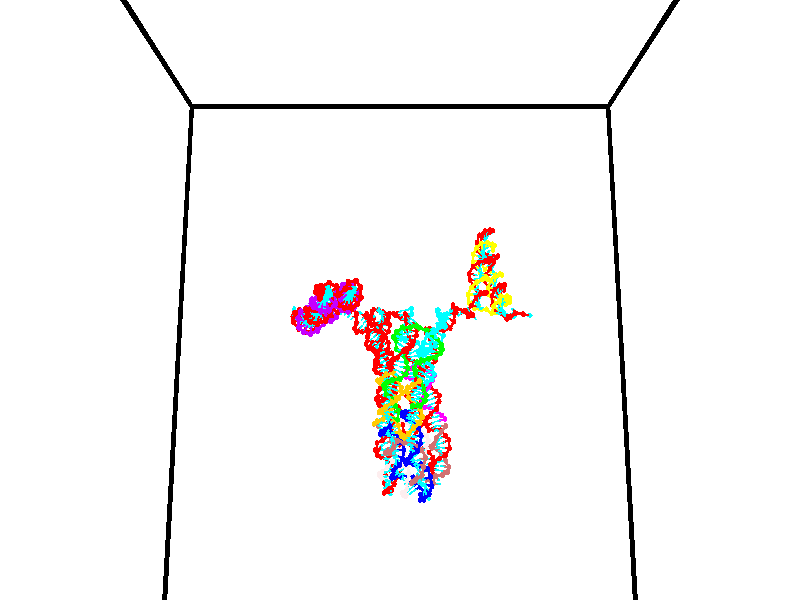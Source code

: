 // switches for output
#declare DRAW_BASES = 1; // possible values are 0, 1; only relevant for DNA ribbons
#declare DRAW_BASES_TYPE = 3; // possible values are 1, 2, 3; only relevant for DNA ribbons
#declare DRAW_FOG = 0; // set to 1 to enable fog

#include "colors.inc"

#include "transforms.inc"
background { rgb <1, 1, 1>}

#default {
   normal{
       ripples 0.25
       frequency 0.20
       turbulence 0.2
       lambda 5
   }
	finish {
		phong 0.1
		phong_size 40.
	}
}

// original window dimensions: 1024x640


// camera settings

camera {
	sky <0, 0.179814, -0.983701>
	up <0, 0.179814, -0.983701>
	right 1.6 * <1, 0, 0>
	location <35, 94.9851, 44.8844>
	look_at <35, 29.7336, 32.9568>
	direction <0, -65.2515, -11.9276>
	angle 67.0682
}


# declare cpy_camera_pos = <35, 94.9851, 44.8844>;
# if (DRAW_FOG = 1)
fog {
	fog_type 2
	up vnormalize(cpy_camera_pos)
	color rgbt<1,1,1,0.3>
	distance 1e-5
	fog_alt 3e-3
	fog_offset 56
}
# end


// LIGHTS

# declare lum = 6;
global_settings {
	ambient_light rgb lum * <0.05, 0.05, 0.05>
	max_trace_level 15
}# declare cpy_direct_light_amount = 0.25;
light_source
{	1000 * <-1, -1.16352, -0.803886>,
	rgb lum * cpy_direct_light_amount
	parallel
}

light_source
{	1000 * <1, 1.16352, 0.803886>,
	rgb lum * cpy_direct_light_amount
	parallel
}

// strand 0

// nucleotide -1

// particle -1
sphere {
	<24.193094, 34.781284, 35.324089> 0.250000
	pigment { color rgbt <1,0,0,0> }
	no_shadow
}
cylinder {
	<24.280706, 34.996975, 34.998817>,  <24.333275, 35.126389, 34.803654>, 0.100000
	pigment { color rgbt <1,0,0,0> }
	no_shadow
}
cylinder {
	<24.280706, 34.996975, 34.998817>,  <24.193094, 34.781284, 35.324089>, 0.100000
	pigment { color rgbt <1,0,0,0> }
	no_shadow
}

// particle -1
sphere {
	<24.280706, 34.996975, 34.998817> 0.100000
	pigment { color rgbt <1,0,0,0> }
	no_shadow
}
sphere {
	0, 1
	scale<0.080000,0.200000,0.300000>
	matrix <0.169620, 0.799684, 0.575963,
		0.960861, -0.264086, 0.083693,
		0.219032, 0.539225, -0.813180,
		24.346416, 35.158741, 34.754864>
	pigment { color rgbt <0,1,1,0> }
	no_shadow
}
cylinder {
	<24.965843, 35.056557, 35.410126>,  <24.193094, 34.781284, 35.324089>, 0.130000
	pigment { color rgbt <1,0,0,0> }
	no_shadow
}

// nucleotide -1

// particle -1
sphere {
	<24.965843, 35.056557, 35.410126> 0.250000
	pigment { color rgbt <1,0,0,0> }
	no_shadow
}
cylinder {
	<24.684492, 35.281445, 35.236153>,  <24.515682, 35.416378, 35.131767>, 0.100000
	pigment { color rgbt <1,0,0,0> }
	no_shadow
}
cylinder {
	<24.684492, 35.281445, 35.236153>,  <24.965843, 35.056557, 35.410126>, 0.100000
	pigment { color rgbt <1,0,0,0> }
	no_shadow
}

// particle -1
sphere {
	<24.684492, 35.281445, 35.236153> 0.100000
	pigment { color rgbt <1,0,0,0> }
	no_shadow
}
sphere {
	0, 1
	scale<0.080000,0.200000,0.300000>
	matrix <0.144438, 0.712162, 0.686996,
		0.695988, 0.420395, -0.582124,
		-0.703376, 0.562222, -0.434935,
		24.473478, 35.450111, 35.105671>
	pigment { color rgbt <0,1,1,0> }
	no_shadow
}
cylinder {
	<25.287214, 35.646339, 35.204773>,  <24.965843, 35.056557, 35.410126>, 0.130000
	pigment { color rgbt <1,0,0,0> }
	no_shadow
}

// nucleotide -1

// particle -1
sphere {
	<25.287214, 35.646339, 35.204773> 0.250000
	pigment { color rgbt <1,0,0,0> }
	no_shadow
}
cylinder {
	<24.899612, 35.697731, 35.289177>,  <24.667051, 35.728565, 35.339821>, 0.100000
	pigment { color rgbt <1,0,0,0> }
	no_shadow
}
cylinder {
	<24.899612, 35.697731, 35.289177>,  <25.287214, 35.646339, 35.204773>, 0.100000
	pigment { color rgbt <1,0,0,0> }
	no_shadow
}

// particle -1
sphere {
	<24.899612, 35.697731, 35.289177> 0.100000
	pigment { color rgbt <1,0,0,0> }
	no_shadow
}
sphere {
	0, 1
	scale<0.080000,0.200000,0.300000>
	matrix <0.237526, 0.719336, 0.652792,
		-0.067917, 0.682678, -0.727556,
		-0.969004, 0.128478, 0.211009,
		24.608912, 35.736275, 35.352478>
	pigment { color rgbt <0,1,1,0> }
	no_shadow
}
cylinder {
	<25.064894, 36.292332, 34.982590>,  <25.287214, 35.646339, 35.204773>, 0.130000
	pigment { color rgbt <1,0,0,0> }
	no_shadow
}

// nucleotide -1

// particle -1
sphere {
	<25.064894, 36.292332, 34.982590> 0.250000
	pigment { color rgbt <1,0,0,0> }
	no_shadow
}
cylinder {
	<24.870102, 36.151161, 35.302162>,  <24.753227, 36.066460, 35.493908>, 0.100000
	pigment { color rgbt <1,0,0,0> }
	no_shadow
}
cylinder {
	<24.870102, 36.151161, 35.302162>,  <25.064894, 36.292332, 34.982590>, 0.100000
	pigment { color rgbt <1,0,0,0> }
	no_shadow
}

// particle -1
sphere {
	<24.870102, 36.151161, 35.302162> 0.100000
	pigment { color rgbt <1,0,0,0> }
	no_shadow
}
sphere {
	0, 1
	scale<0.080000,0.200000,0.300000>
	matrix <0.404023, 0.719951, 0.564301,
		-0.774349, 0.597591, -0.208011,
		-0.486979, -0.352925, 0.798934,
		24.724009, 36.045284, 35.541843>
	pigment { color rgbt <0,1,1,0> }
	no_shadow
}
cylinder {
	<24.704268, 36.793491, 35.298546>,  <25.064894, 36.292332, 34.982590>, 0.130000
	pigment { color rgbt <1,0,0,0> }
	no_shadow
}

// nucleotide -1

// particle -1
sphere {
	<24.704268, 36.793491, 35.298546> 0.250000
	pigment { color rgbt <1,0,0,0> }
	no_shadow
}
cylinder {
	<24.838438, 36.517036, 35.554611>,  <24.918940, 36.351162, 35.708252>, 0.100000
	pigment { color rgbt <1,0,0,0> }
	no_shadow
}
cylinder {
	<24.838438, 36.517036, 35.554611>,  <24.704268, 36.793491, 35.298546>, 0.100000
	pigment { color rgbt <1,0,0,0> }
	no_shadow
}

// particle -1
sphere {
	<24.838438, 36.517036, 35.554611> 0.100000
	pigment { color rgbt <1,0,0,0> }
	no_shadow
}
sphere {
	0, 1
	scale<0.080000,0.200000,0.300000>
	matrix <0.581973, 0.686383, 0.436104,
		-0.740809, 0.226280, 0.632455,
		0.335425, -0.691141, 0.640167,
		24.939066, 36.309692, 35.746662>
	pigment { color rgbt <0,1,1,0> }
	no_shadow
}
cylinder {
	<24.616283, 36.981434, 36.079590>,  <24.704268, 36.793491, 35.298546>, 0.130000
	pigment { color rgbt <1,0,0,0> }
	no_shadow
}

// nucleotide -1

// particle -1
sphere {
	<24.616283, 36.981434, 36.079590> 0.250000
	pigment { color rgbt <1,0,0,0> }
	no_shadow
}
cylinder {
	<24.945646, 36.784306, 35.967068>,  <25.143265, 36.666031, 35.899555>, 0.100000
	pigment { color rgbt <1,0,0,0> }
	no_shadow
}
cylinder {
	<24.945646, 36.784306, 35.967068>,  <24.616283, 36.981434, 36.079590>, 0.100000
	pigment { color rgbt <1,0,0,0> }
	no_shadow
}

// particle -1
sphere {
	<24.945646, 36.784306, 35.967068> 0.100000
	pigment { color rgbt <1,0,0,0> }
	no_shadow
}
sphere {
	0, 1
	scale<0.080000,0.200000,0.300000>
	matrix <0.566797, 0.738088, 0.366016,
		0.027250, -0.460823, 0.887074,
		0.823407, -0.492817, -0.281306,
		25.192669, 36.636459, 35.882675>
	pigment { color rgbt <0,1,1,0> }
	no_shadow
}
cylinder {
	<25.157640, 36.859993, 36.633736>,  <24.616283, 36.981434, 36.079590>, 0.130000
	pigment { color rgbt <1,0,0,0> }
	no_shadow
}

// nucleotide -1

// particle -1
sphere {
	<25.157640, 36.859993, 36.633736> 0.250000
	pigment { color rgbt <1,0,0,0> }
	no_shadow
}
cylinder {
	<25.339563, 36.862164, 36.277508>,  <25.448717, 36.863464, 36.063770>, 0.100000
	pigment { color rgbt <1,0,0,0> }
	no_shadow
}
cylinder {
	<25.339563, 36.862164, 36.277508>,  <25.157640, 36.859993, 36.633736>, 0.100000
	pigment { color rgbt <1,0,0,0> }
	no_shadow
}

// particle -1
sphere {
	<25.339563, 36.862164, 36.277508> 0.100000
	pigment { color rgbt <1,0,0,0> }
	no_shadow
}
sphere {
	0, 1
	scale<0.080000,0.200000,0.300000>
	matrix <0.720368, 0.585742, 0.371451,
		0.523661, -0.810479, 0.262493,
		0.454807, 0.005423, -0.890574,
		25.476006, 36.863792, 36.010334>
	pigment { color rgbt <0,1,1,0> }
	no_shadow
}
cylinder {
	<25.832592, 36.761799, 36.870041>,  <25.157640, 36.859993, 36.633736>, 0.130000
	pigment { color rgbt <1,0,0,0> }
	no_shadow
}

// nucleotide -1

// particle -1
sphere {
	<25.832592, 36.761799, 36.870041> 0.250000
	pigment { color rgbt <1,0,0,0> }
	no_shadow
}
cylinder {
	<25.817791, 36.931503, 36.508129>,  <25.808910, 37.033325, 36.290981>, 0.100000
	pigment { color rgbt <1,0,0,0> }
	no_shadow
}
cylinder {
	<25.817791, 36.931503, 36.508129>,  <25.832592, 36.761799, 36.870041>, 0.100000
	pigment { color rgbt <1,0,0,0> }
	no_shadow
}

// particle -1
sphere {
	<25.817791, 36.931503, 36.508129> 0.100000
	pigment { color rgbt <1,0,0,0> }
	no_shadow
}
sphere {
	0, 1
	scale<0.080000,0.200000,0.300000>
	matrix <0.441682, 0.819110, 0.366027,
		0.896408, -0.386083, -0.217699,
		-0.037002, 0.424263, -0.904783,
		25.806690, 37.058781, 36.236694>
	pigment { color rgbt <0,1,1,0> }
	no_shadow
}
cylinder {
	<26.457169, 36.991356, 36.812328>,  <25.832592, 36.761799, 36.870041>, 0.130000
	pigment { color rgbt <1,0,0,0> }
	no_shadow
}

// nucleotide -1

// particle -1
sphere {
	<26.457169, 36.991356, 36.812328> 0.250000
	pigment { color rgbt <1,0,0,0> }
	no_shadow
}
cylinder {
	<26.257978, 37.189648, 36.527718>,  <26.138464, 37.308624, 36.356949>, 0.100000
	pigment { color rgbt <1,0,0,0> }
	no_shadow
}
cylinder {
	<26.257978, 37.189648, 36.527718>,  <26.457169, 36.991356, 36.812328>, 0.100000
	pigment { color rgbt <1,0,0,0> }
	no_shadow
}

// particle -1
sphere {
	<26.257978, 37.189648, 36.527718> 0.100000
	pigment { color rgbt <1,0,0,0> }
	no_shadow
}
sphere {
	0, 1
	scale<0.080000,0.200000,0.300000>
	matrix <0.557809, 0.811337, 0.174876,
		0.663982, -0.309814, -0.680546,
		-0.497973, 0.495729, -0.711530,
		26.108587, 37.338367, 36.314259>
	pigment { color rgbt <0,1,1,0> }
	no_shadow
}
cylinder {
	<26.947865, 37.441662, 36.588070>,  <26.457169, 36.991356, 36.812328>, 0.130000
	pigment { color rgbt <1,0,0,0> }
	no_shadow
}

// nucleotide -1

// particle -1
sphere {
	<26.947865, 37.441662, 36.588070> 0.250000
	pigment { color rgbt <1,0,0,0> }
	no_shadow
}
cylinder {
	<26.622614, 37.631218, 36.452866>,  <26.427464, 37.744953, 36.371742>, 0.100000
	pigment { color rgbt <1,0,0,0> }
	no_shadow
}
cylinder {
	<26.622614, 37.631218, 36.452866>,  <26.947865, 37.441662, 36.588070>, 0.100000
	pigment { color rgbt <1,0,0,0> }
	no_shadow
}

// particle -1
sphere {
	<26.622614, 37.631218, 36.452866> 0.100000
	pigment { color rgbt <1,0,0,0> }
	no_shadow
}
sphere {
	0, 1
	scale<0.080000,0.200000,0.300000>
	matrix <0.422439, 0.879927, 0.217425,
		0.400461, 0.034005, -0.915682,
		-0.813127, 0.473891, -0.338012,
		26.378675, 37.773384, 36.351463>
	pigment { color rgbt <0,1,1,0> }
	no_shadow
}
cylinder {
	<27.253368, 37.946270, 36.024296>,  <26.947865, 37.441662, 36.588070>, 0.130000
	pigment { color rgbt <1,0,0,0> }
	no_shadow
}

// nucleotide -1

// particle -1
sphere {
	<27.253368, 37.946270, 36.024296> 0.250000
	pigment { color rgbt <1,0,0,0> }
	no_shadow
}
cylinder {
	<26.890566, 38.063477, 36.145279>,  <26.672884, 38.133801, 36.217869>, 0.100000
	pigment { color rgbt <1,0,0,0> }
	no_shadow
}
cylinder {
	<26.890566, 38.063477, 36.145279>,  <27.253368, 37.946270, 36.024296>, 0.100000
	pigment { color rgbt <1,0,0,0> }
	no_shadow
}

// particle -1
sphere {
	<26.890566, 38.063477, 36.145279> 0.100000
	pigment { color rgbt <1,0,0,0> }
	no_shadow
}
sphere {
	0, 1
	scale<0.080000,0.200000,0.300000>
	matrix <0.273604, 0.956017, -0.105702,
		-0.320129, -0.013117, -0.947283,
		-0.907005, 0.293019, 0.302460,
		26.618464, 38.151382, 36.236015>
	pigment { color rgbt <0,1,1,0> }
	no_shadow
}
cylinder {
	<26.927279, 38.368732, 35.474274>,  <27.253368, 37.946270, 36.024296>, 0.130000
	pigment { color rgbt <1,0,0,0> }
	no_shadow
}

// nucleotide -1

// particle -1
sphere {
	<26.927279, 38.368732, 35.474274> 0.250000
	pigment { color rgbt <1,0,0,0> }
	no_shadow
}
cylinder {
	<26.759104, 38.450214, 35.827938>,  <26.658199, 38.499104, 36.040134>, 0.100000
	pigment { color rgbt <1,0,0,0> }
	no_shadow
}
cylinder {
	<26.759104, 38.450214, 35.827938>,  <26.927279, 38.368732, 35.474274>, 0.100000
	pigment { color rgbt <1,0,0,0> }
	no_shadow
}

// particle -1
sphere {
	<26.759104, 38.450214, 35.827938> 0.100000
	pigment { color rgbt <1,0,0,0> }
	no_shadow
}
sphere {
	0, 1
	scale<0.080000,0.200000,0.300000>
	matrix <0.125326, 0.978168, -0.165772,
		-0.898624, 0.041112, -0.436788,
		-0.420437, 0.203708, 0.884158,
		26.632973, 38.511326, 36.093185>
	pigment { color rgbt <0,1,1,0> }
	no_shadow
}
cylinder {
	<26.622355, 38.965714, 35.356609>,  <26.927279, 38.368732, 35.474274>, 0.130000
	pigment { color rgbt <1,0,0,0> }
	no_shadow
}

// nucleotide -1

// particle -1
sphere {
	<26.622355, 38.965714, 35.356609> 0.250000
	pigment { color rgbt <1,0,0,0> }
	no_shadow
}
cylinder {
	<26.632605, 38.956097, 35.756363>,  <26.638754, 38.950325, 35.996216>, 0.100000
	pigment { color rgbt <1,0,0,0> }
	no_shadow
}
cylinder {
	<26.632605, 38.956097, 35.756363>,  <26.622355, 38.965714, 35.356609>, 0.100000
	pigment { color rgbt <1,0,0,0> }
	no_shadow
}

// particle -1
sphere {
	<26.632605, 38.956097, 35.756363> 0.100000
	pigment { color rgbt <1,0,0,0> }
	no_shadow
}
sphere {
	0, 1
	scale<0.080000,0.200000,0.300000>
	matrix <0.205031, 0.978585, 0.018286,
		-0.978420, 0.204436, 0.030002,
		0.025621, -0.024043, 0.999383,
		26.640291, 38.948883, 36.056179>
	pigment { color rgbt <0,1,1,0> }
	no_shadow
}
cylinder {
	<26.207935, 39.533062, 35.479492>,  <26.622355, 38.965714, 35.356609>, 0.130000
	pigment { color rgbt <1,0,0,0> }
	no_shadow
}

// nucleotide -1

// particle -1
sphere {
	<26.207935, 39.533062, 35.479492> 0.250000
	pigment { color rgbt <1,0,0,0> }
	no_shadow
}
cylinder {
	<26.449600, 39.463009, 35.790443>,  <26.594599, 39.420979, 35.977016>, 0.100000
	pigment { color rgbt <1,0,0,0> }
	no_shadow
}
cylinder {
	<26.449600, 39.463009, 35.790443>,  <26.207935, 39.533062, 35.479492>, 0.100000
	pigment { color rgbt <1,0,0,0> }
	no_shadow
}

// particle -1
sphere {
	<26.449600, 39.463009, 35.790443> 0.100000
	pigment { color rgbt <1,0,0,0> }
	no_shadow
}
sphere {
	0, 1
	scale<0.080000,0.200000,0.300000>
	matrix <0.417024, 0.900782, -0.121171,
		-0.679030, 0.397393, 0.617250,
		0.604160, -0.175129, 0.777381,
		26.630848, 39.410469, 36.023659>
	pigment { color rgbt <0,1,1,0> }
	no_shadow
}
cylinder {
	<26.384756, 40.251049, 35.626789>,  <26.207935, 39.533062, 35.479492>, 0.130000
	pigment { color rgbt <1,0,0,0> }
	no_shadow
}

// nucleotide -1

// particle -1
sphere {
	<26.384756, 40.251049, 35.626789> 0.250000
	pigment { color rgbt <1,0,0,0> }
	no_shadow
}
cylinder {
	<26.641108, 40.053730, 35.862053>,  <26.794918, 39.935341, 36.003212>, 0.100000
	pigment { color rgbt <1,0,0,0> }
	no_shadow
}
cylinder {
	<26.641108, 40.053730, 35.862053>,  <26.384756, 40.251049, 35.626789>, 0.100000
	pigment { color rgbt <1,0,0,0> }
	no_shadow
}

// particle -1
sphere {
	<26.641108, 40.053730, 35.862053> 0.100000
	pigment { color rgbt <1,0,0,0> }
	no_shadow
}
sphere {
	0, 1
	scale<0.080000,0.200000,0.300000>
	matrix <0.518105, 0.843320, 0.142752,
		-0.566427, 0.213243, 0.796045,
		0.640880, -0.493293, 0.588162,
		26.833372, 39.905743, 36.038502>
	pigment { color rgbt <0,1,1,0> }
	no_shadow
}
cylinder {
	<26.448326, 40.627380, 36.270927>,  <26.384756, 40.251049, 35.626789>, 0.130000
	pigment { color rgbt <1,0,0,0> }
	no_shadow
}

// nucleotide -1

// particle -1
sphere {
	<26.448326, 40.627380, 36.270927> 0.250000
	pigment { color rgbt <1,0,0,0> }
	no_shadow
}
cylinder {
	<26.789501, 40.435047, 36.189632>,  <26.994205, 40.319649, 36.140858>, 0.100000
	pigment { color rgbt <1,0,0,0> }
	no_shadow
}
cylinder {
	<26.789501, 40.435047, 36.189632>,  <26.448326, 40.627380, 36.270927>, 0.100000
	pigment { color rgbt <1,0,0,0> }
	no_shadow
}

// particle -1
sphere {
	<26.789501, 40.435047, 36.189632> 0.100000
	pigment { color rgbt <1,0,0,0> }
	no_shadow
}
sphere {
	0, 1
	scale<0.080000,0.200000,0.300000>
	matrix <0.493037, 0.869939, 0.011006,
		0.171509, -0.109589, 0.979068,
		0.852936, -0.480829, -0.203233,
		27.045382, 40.290798, 36.128662>
	pigment { color rgbt <0,1,1,0> }
	no_shadow
}
cylinder {
	<26.869736, 40.920341, 36.680290>,  <26.448326, 40.627380, 36.270927>, 0.130000
	pigment { color rgbt <1,0,0,0> }
	no_shadow
}

// nucleotide -1

// particle -1
sphere {
	<26.869736, 40.920341, 36.680290> 0.250000
	pigment { color rgbt <1,0,0,0> }
	no_shadow
}
cylinder {
	<27.107176, 40.761158, 36.400501>,  <27.249640, 40.665649, 36.232628>, 0.100000
	pigment { color rgbt <1,0,0,0> }
	no_shadow
}
cylinder {
	<27.107176, 40.761158, 36.400501>,  <26.869736, 40.920341, 36.680290>, 0.100000
	pigment { color rgbt <1,0,0,0> }
	no_shadow
}

// particle -1
sphere {
	<27.107176, 40.761158, 36.400501> 0.100000
	pigment { color rgbt <1,0,0,0> }
	no_shadow
}
sphere {
	0, 1
	scale<0.080000,0.200000,0.300000>
	matrix <0.470761, 0.876659, -0.099258,
		0.652702, -0.270366, 0.707730,
		0.593603, -0.397958, -0.699475,
		27.285257, 40.641769, 36.190659>
	pigment { color rgbt <0,1,1,0> }
	no_shadow
}
cylinder {
	<27.534607, 41.187599, 36.870083>,  <26.869736, 40.920341, 36.680290>, 0.130000
	pigment { color rgbt <1,0,0,0> }
	no_shadow
}

// nucleotide -1

// particle -1
sphere {
	<27.534607, 41.187599, 36.870083> 0.250000
	pigment { color rgbt <1,0,0,0> }
	no_shadow
}
cylinder {
	<27.601994, 41.058296, 36.497604>,  <27.642426, 40.980717, 36.274117>, 0.100000
	pigment { color rgbt <1,0,0,0> }
	no_shadow
}
cylinder {
	<27.601994, 41.058296, 36.497604>,  <27.534607, 41.187599, 36.870083>, 0.100000
	pigment { color rgbt <1,0,0,0> }
	no_shadow
}

// particle -1
sphere {
	<27.601994, 41.058296, 36.497604> 0.100000
	pigment { color rgbt <1,0,0,0> }
	no_shadow
}
sphere {
	0, 1
	scale<0.080000,0.200000,0.300000>
	matrix <0.522914, 0.830118, -0.193561,
		0.835571, -0.454327, 0.308882,
		0.168468, -0.323253, -0.931196,
		27.652534, 40.961319, 36.218246>
	pigment { color rgbt <0,1,1,0> }
	no_shadow
}
cylinder {
	<28.266060, 41.254070, 36.643524>,  <27.534607, 41.187599, 36.870083>, 0.130000
	pigment { color rgbt <1,0,0,0> }
	no_shadow
}

// nucleotide -1

// particle -1
sphere {
	<28.266060, 41.254070, 36.643524> 0.250000
	pigment { color rgbt <1,0,0,0> }
	no_shadow
}
cylinder {
	<28.077965, 41.223171, 36.291862>,  <27.965109, 41.204632, 36.080864>, 0.100000
	pigment { color rgbt <1,0,0,0> }
	no_shadow
}
cylinder {
	<28.077965, 41.223171, 36.291862>,  <28.266060, 41.254070, 36.643524>, 0.100000
	pigment { color rgbt <1,0,0,0> }
	no_shadow
}

// particle -1
sphere {
	<28.077965, 41.223171, 36.291862> 0.100000
	pigment { color rgbt <1,0,0,0> }
	no_shadow
}
sphere {
	0, 1
	scale<0.080000,0.200000,0.300000>
	matrix <0.402856, 0.867534, -0.291705,
		0.785229, -0.491343, -0.376825,
		-0.470236, -0.077249, -0.879153,
		27.936893, 41.199997, 36.028118>
	pigment { color rgbt <0,1,1,0> }
	no_shadow
}
cylinder {
	<28.757479, 41.551949, 36.204891>,  <28.266060, 41.254070, 36.643524>, 0.130000
	pigment { color rgbt <1,0,0,0> }
	no_shadow
}

// nucleotide -1

// particle -1
sphere {
	<28.757479, 41.551949, 36.204891> 0.250000
	pigment { color rgbt <1,0,0,0> }
	no_shadow
}
cylinder {
	<28.413965, 41.563946, 36.000305>,  <28.207857, 41.571144, 35.877556>, 0.100000
	pigment { color rgbt <1,0,0,0> }
	no_shadow
}
cylinder {
	<28.413965, 41.563946, 36.000305>,  <28.757479, 41.551949, 36.204891>, 0.100000
	pigment { color rgbt <1,0,0,0> }
	no_shadow
}

// particle -1
sphere {
	<28.413965, 41.563946, 36.000305> 0.100000
	pigment { color rgbt <1,0,0,0> }
	no_shadow
}
sphere {
	0, 1
	scale<0.080000,0.200000,0.300000>
	matrix <0.342653, 0.775795, -0.529840,
		0.380897, -0.630271, -0.676517,
		-0.858782, 0.029996, -0.511463,
		28.156330, 41.572945, 35.846867>
	pigment { color rgbt <0,1,1,0> }
	no_shadow
}
cylinder {
	<29.047142, 41.661591, 35.450047>,  <28.757479, 41.551949, 36.204891>, 0.130000
	pigment { color rgbt <1,0,0,0> }
	no_shadow
}

// nucleotide -1

// particle -1
sphere {
	<29.047142, 41.661591, 35.450047> 0.250000
	pigment { color rgbt <1,0,0,0> }
	no_shadow
}
cylinder {
	<28.659536, 41.757854, 35.472290>,  <28.426973, 41.815613, 35.485638>, 0.100000
	pigment { color rgbt <1,0,0,0> }
	no_shadow
}
cylinder {
	<28.659536, 41.757854, 35.472290>,  <29.047142, 41.661591, 35.450047>, 0.100000
	pigment { color rgbt <1,0,0,0> }
	no_shadow
}

// particle -1
sphere {
	<28.659536, 41.757854, 35.472290> 0.100000
	pigment { color rgbt <1,0,0,0> }
	no_shadow
}
sphere {
	0, 1
	scale<0.080000,0.200000,0.300000>
	matrix <0.194197, 0.881431, -0.430542,
		-0.152631, -0.406402, -0.900856,
		-0.969016, 0.240658, 0.055612,
		28.368832, 41.830051, 35.488972>
	pigment { color rgbt <0,1,1,0> }
	no_shadow
}
cylinder {
	<28.846031, 41.846889, 34.732346>,  <29.047142, 41.661591, 35.450047>, 0.130000
	pigment { color rgbt <1,0,0,0> }
	no_shadow
}

// nucleotide -1

// particle -1
sphere {
	<28.846031, 41.846889, 34.732346> 0.250000
	pigment { color rgbt <1,0,0,0> }
	no_shadow
}
cylinder {
	<28.605206, 42.009354, 35.007317>,  <28.460711, 42.106831, 35.172298>, 0.100000
	pigment { color rgbt <1,0,0,0> }
	no_shadow
}
cylinder {
	<28.605206, 42.009354, 35.007317>,  <28.846031, 41.846889, 34.732346>, 0.100000
	pigment { color rgbt <1,0,0,0> }
	no_shadow
}

// particle -1
sphere {
	<28.605206, 42.009354, 35.007317> 0.100000
	pigment { color rgbt <1,0,0,0> }
	no_shadow
}
sphere {
	0, 1
	scale<0.080000,0.200000,0.300000>
	matrix <0.137547, 0.900840, -0.411787,
		-0.786510, -0.153370, -0.598231,
		-0.602066, 0.406159, 0.687423,
		28.424585, 42.131203, 35.213543>
	pigment { color rgbt <0,1,1,0> }
	no_shadow
}
cylinder {
	<28.474596, 42.337181, 34.367065>,  <28.846031, 41.846889, 34.732346>, 0.130000
	pigment { color rgbt <1,0,0,0> }
	no_shadow
}

// nucleotide -1

// particle -1
sphere {
	<28.474596, 42.337181, 34.367065> 0.250000
	pigment { color rgbt <1,0,0,0> }
	no_shadow
}
cylinder {
	<28.398331, 42.458370, 34.740559>,  <28.352571, 42.531082, 34.964653>, 0.100000
	pigment { color rgbt <1,0,0,0> }
	no_shadow
}
cylinder {
	<28.398331, 42.458370, 34.740559>,  <28.474596, 42.337181, 34.367065>, 0.100000
	pigment { color rgbt <1,0,0,0> }
	no_shadow
}

// particle -1
sphere {
	<28.398331, 42.458370, 34.740559> 0.100000
	pigment { color rgbt <1,0,0,0> }
	no_shadow
}
sphere {
	0, 1
	scale<0.080000,0.200000,0.300000>
	matrix <0.126243, 0.950850, -0.282750,
		-0.973504, 0.063967, -0.219542,
		-0.190665, 0.302973, 0.933731,
		28.341131, 42.549263, 35.020679>
	pigment { color rgbt <0,1,1,0> }
	no_shadow
}
cylinder {
	<28.042213, 42.915588, 34.333725>,  <28.474596, 42.337181, 34.367065>, 0.130000
	pigment { color rgbt <1,0,0,0> }
	no_shadow
}

// nucleotide -1

// particle -1
sphere {
	<28.042213, 42.915588, 34.333725> 0.250000
	pigment { color rgbt <1,0,0,0> }
	no_shadow
}
cylinder {
	<28.192457, 42.957153, 34.702099>,  <28.282604, 42.982094, 34.923122>, 0.100000
	pigment { color rgbt <1,0,0,0> }
	no_shadow
}
cylinder {
	<28.192457, 42.957153, 34.702099>,  <28.042213, 42.915588, 34.333725>, 0.100000
	pigment { color rgbt <1,0,0,0> }
	no_shadow
}

// particle -1
sphere {
	<28.192457, 42.957153, 34.702099> 0.100000
	pigment { color rgbt <1,0,0,0> }
	no_shadow
}
sphere {
	0, 1
	scale<0.080000,0.200000,0.300000>
	matrix <0.232090, 0.951483, -0.202024,
		-0.897246, 0.289622, 0.333269,
		0.375611, 0.103917, 0.920933,
		28.305140, 42.988327, 34.978378>
	pigment { color rgbt <0,1,1,0> }
	no_shadow
}
cylinder {
	<27.785828, 43.569683, 34.540630>,  <28.042213, 42.915588, 34.333725>, 0.130000
	pigment { color rgbt <1,0,0,0> }
	no_shadow
}

// nucleotide -1

// particle -1
sphere {
	<27.785828, 43.569683, 34.540630> 0.250000
	pigment { color rgbt <1,0,0,0> }
	no_shadow
}
cylinder {
	<28.081276, 43.503242, 34.801964>,  <28.258545, 43.463379, 34.958763>, 0.100000
	pigment { color rgbt <1,0,0,0> }
	no_shadow
}
cylinder {
	<28.081276, 43.503242, 34.801964>,  <27.785828, 43.569683, 34.540630>, 0.100000
	pigment { color rgbt <1,0,0,0> }
	no_shadow
}

// particle -1
sphere {
	<28.081276, 43.503242, 34.801964> 0.100000
	pigment { color rgbt <1,0,0,0> }
	no_shadow
}
sphere {
	0, 1
	scale<0.080000,0.200000,0.300000>
	matrix <0.217600, 0.976036, 0.002140,
		-0.638033, 0.140585, 0.757066,
		0.738623, -0.166103, 0.653334,
		28.302862, 43.453411, 34.997963>
	pigment { color rgbt <0,1,1,0> }
	no_shadow
}
cylinder {
	<27.784872, 44.139294, 34.993500>,  <27.785828, 43.569683, 34.540630>, 0.130000
	pigment { color rgbt <1,0,0,0> }
	no_shadow
}

// nucleotide -1

// particle -1
sphere {
	<27.784872, 44.139294, 34.993500> 0.250000
	pigment { color rgbt <1,0,0,0> }
	no_shadow
}
cylinder {
	<28.148029, 43.976265, 35.032719>,  <28.365923, 43.878448, 35.056252>, 0.100000
	pigment { color rgbt <1,0,0,0> }
	no_shadow
}
cylinder {
	<28.148029, 43.976265, 35.032719>,  <27.784872, 44.139294, 34.993500>, 0.100000
	pigment { color rgbt <1,0,0,0> }
	no_shadow
}

// particle -1
sphere {
	<28.148029, 43.976265, 35.032719> 0.100000
	pigment { color rgbt <1,0,0,0> }
	no_shadow
}
sphere {
	0, 1
	scale<0.080000,0.200000,0.300000>
	matrix <0.413960, 0.908545, -0.056406,
		-0.066092, 0.091799, 0.993582,
		0.907892, -0.407576, 0.098049,
		28.420397, 43.853992, 35.062134>
	pigment { color rgbt <0,1,1,0> }
	no_shadow
}
cylinder {
	<28.205578, 44.480831, 35.528618>,  <27.784872, 44.139294, 34.993500>, 0.130000
	pigment { color rgbt <1,0,0,0> }
	no_shadow
}

// nucleotide -1

// particle -1
sphere {
	<28.205578, 44.480831, 35.528618> 0.250000
	pigment { color rgbt <1,0,0,0> }
	no_shadow
}
cylinder {
	<28.418179, 44.326195, 35.227142>,  <28.545740, 44.233414, 35.046257>, 0.100000
	pigment { color rgbt <1,0,0,0> }
	no_shadow
}
cylinder {
	<28.418179, 44.326195, 35.227142>,  <28.205578, 44.480831, 35.528618>, 0.100000
	pigment { color rgbt <1,0,0,0> }
	no_shadow
}

// particle -1
sphere {
	<28.418179, 44.326195, 35.227142> 0.100000
	pigment { color rgbt <1,0,0,0> }
	no_shadow
}
sphere {
	0, 1
	scale<0.080000,0.200000,0.300000>
	matrix <0.411777, 0.895488, -0.168942,
		0.740232, -0.220560, 0.635146,
		0.531503, -0.386595, -0.753690,
		28.577629, 44.210217, 35.001034>
	pigment { color rgbt <0,1,1,0> }
	no_shadow
}
cylinder {
	<28.279570, 45.209408, 35.329556>,  <28.205578, 44.480831, 35.528618>, 0.130000
	pigment { color rgbt <1,0,0,0> }
	no_shadow
}

// nucleotide -1

// particle -1
sphere {
	<28.279570, 45.209408, 35.329556> 0.250000
	pigment { color rgbt <1,0,0,0> }
	no_shadow
}
cylinder {
	<28.612597, 45.208843, 35.107986>,  <28.812412, 45.208504, 34.975044>, 0.100000
	pigment { color rgbt <1,0,0,0> }
	no_shadow
}
cylinder {
	<28.612597, 45.208843, 35.107986>,  <28.279570, 45.209408, 35.329556>, 0.100000
	pigment { color rgbt <1,0,0,0> }
	no_shadow
}

// particle -1
sphere {
	<28.612597, 45.208843, 35.107986> 0.100000
	pigment { color rgbt <1,0,0,0> }
	no_shadow
}
sphere {
	0, 1
	scale<0.080000,0.200000,0.300000>
	matrix <0.175714, -0.947679, 0.266515,
		-0.525318, -0.319223, -0.788757,
		0.832566, -0.001409, -0.553924,
		28.862366, 45.208420, 34.941811>
	pigment { color rgbt <0,1,1,0> }
	no_shadow
}
cylinder {
	<28.320066, 44.724850, 34.757469>,  <28.279570, 45.209408, 35.329556>, 0.130000
	pigment { color rgbt <1,0,0,0> }
	no_shadow
}

// nucleotide -1

// particle -1
sphere {
	<28.320066, 44.724850, 34.757469> 0.250000
	pigment { color rgbt <1,0,0,0> }
	no_shadow
}
cylinder {
	<28.688463, 44.773758, 34.905426>,  <28.909502, 44.803104, 34.994202>, 0.100000
	pigment { color rgbt <1,0,0,0> }
	no_shadow
}
cylinder {
	<28.688463, 44.773758, 34.905426>,  <28.320066, 44.724850, 34.757469>, 0.100000
	pigment { color rgbt <1,0,0,0> }
	no_shadow
}

// particle -1
sphere {
	<28.688463, 44.773758, 34.905426> 0.100000
	pigment { color rgbt <1,0,0,0> }
	no_shadow
}
sphere {
	0, 1
	scale<0.080000,0.200000,0.300000>
	matrix <0.077792, -0.988069, 0.132919,
		0.381735, -0.093642, -0.919516,
		0.920992, 0.122271, 0.369896,
		28.964762, 44.810440, 35.016396>
	pigment { color rgbt <0,1,1,0> }
	no_shadow
}
cylinder {
	<28.946880, 44.428318, 34.424843>,  <28.320066, 44.724850, 34.757469>, 0.130000
	pigment { color rgbt <1,0,0,0> }
	no_shadow
}

// nucleotide -1

// particle -1
sphere {
	<28.946880, 44.428318, 34.424843> 0.250000
	pigment { color rgbt <1,0,0,0> }
	no_shadow
}
cylinder {
	<29.007835, 44.421005, 34.820103>,  <29.044409, 44.416618, 35.057259>, 0.100000
	pigment { color rgbt <1,0,0,0> }
	no_shadow
}
cylinder {
	<29.007835, 44.421005, 34.820103>,  <28.946880, 44.428318, 34.424843>, 0.100000
	pigment { color rgbt <1,0,0,0> }
	no_shadow
}

// particle -1
sphere {
	<29.007835, 44.421005, 34.820103> 0.100000
	pigment { color rgbt <1,0,0,0> }
	no_shadow
}
sphere {
	0, 1
	scale<0.080000,0.200000,0.300000>
	matrix <-0.032892, -0.999369, -0.013419,
		0.987774, -0.030458, -0.152892,
		0.152386, -0.018284, 0.988152,
		29.053551, 44.415520, 35.116547>
	pigment { color rgbt <0,1,1,0> }
	no_shadow
}
cylinder {
	<29.533998, 43.914986, 34.563862>,  <28.946880, 44.428318, 34.424843>, 0.130000
	pigment { color rgbt <1,0,0,0> }
	no_shadow
}

// nucleotide -1

// particle -1
sphere {
	<29.533998, 43.914986, 34.563862> 0.250000
	pigment { color rgbt <1,0,0,0> }
	no_shadow
}
cylinder {
	<29.242628, 43.968536, 34.832626>,  <29.067806, 44.000668, 34.993885>, 0.100000
	pigment { color rgbt <1,0,0,0> }
	no_shadow
}
cylinder {
	<29.242628, 43.968536, 34.832626>,  <29.533998, 43.914986, 34.563862>, 0.100000
	pigment { color rgbt <1,0,0,0> }
	no_shadow
}

// particle -1
sphere {
	<29.242628, 43.968536, 34.832626> 0.100000
	pigment { color rgbt <1,0,0,0> }
	no_shadow
}
sphere {
	0, 1
	scale<0.080000,0.200000,0.300000>
	matrix <-0.088011, -0.990881, 0.102022,
		0.679446, 0.015180, 0.733569,
		-0.728428, 0.133881, 0.671914,
		29.024099, 44.008701, 35.034199>
	pigment { color rgbt <0,1,1,0> }
	no_shadow
}
cylinder {
	<29.640060, 43.358616, 35.032215>,  <29.533998, 43.914986, 34.563862>, 0.130000
	pigment { color rgbt <1,0,0,0> }
	no_shadow
}

// nucleotide -1

// particle -1
sphere {
	<29.640060, 43.358616, 35.032215> 0.250000
	pigment { color rgbt <1,0,0,0> }
	no_shadow
}
cylinder {
	<29.267801, 43.501324, 35.064739>,  <29.044445, 43.586948, 35.084255>, 0.100000
	pigment { color rgbt <1,0,0,0> }
	no_shadow
}
cylinder {
	<29.267801, 43.501324, 35.064739>,  <29.640060, 43.358616, 35.032215>, 0.100000
	pigment { color rgbt <1,0,0,0> }
	no_shadow
}

// particle -1
sphere {
	<29.267801, 43.501324, 35.064739> 0.100000
	pigment { color rgbt <1,0,0,0> }
	no_shadow
}
sphere {
	0, 1
	scale<0.080000,0.200000,0.300000>
	matrix <-0.345829, -0.930181, 0.123149,
		0.119572, 0.086488, 0.989051,
		-0.930648, 0.356768, 0.081313,
		28.988607, 43.608353, 35.089134>
	pigment { color rgbt <0,1,1,0> }
	no_shadow
}
cylinder {
	<30.240147, 43.284683, 34.602222>,  <29.640060, 43.358616, 35.032215>, 0.130000
	pigment { color rgbt <1,0,0,0> }
	no_shadow
}

// nucleotide -1

// particle -1
sphere {
	<30.240147, 43.284683, 34.602222> 0.250000
	pigment { color rgbt <1,0,0,0> }
	no_shadow
}
cylinder {
	<30.638464, 43.249809, 34.590977>,  <30.877455, 43.228886, 34.584229>, 0.100000
	pigment { color rgbt <1,0,0,0> }
	no_shadow
}
cylinder {
	<30.638464, 43.249809, 34.590977>,  <30.240147, 43.284683, 34.602222>, 0.100000
	pigment { color rgbt <1,0,0,0> }
	no_shadow
}

// particle -1
sphere {
	<30.638464, 43.249809, 34.590977> 0.100000
	pigment { color rgbt <1,0,0,0> }
	no_shadow
}
sphere {
	0, 1
	scale<0.080000,0.200000,0.300000>
	matrix <-0.087782, -0.995925, -0.020692,
		-0.026195, 0.023073, -0.999391,
		0.995795, -0.087187, -0.028114,
		30.937202, 43.223652, 34.582542>
	pigment { color rgbt <0,1,1,0> }
	no_shadow
}
cylinder {
	<30.444221, 42.882248, 34.015530>,  <30.240147, 43.284683, 34.602222>, 0.130000
	pigment { color rgbt <1,0,0,0> }
	no_shadow
}

// nucleotide -1

// particle -1
sphere {
	<30.444221, 42.882248, 34.015530> 0.250000
	pigment { color rgbt <1,0,0,0> }
	no_shadow
}
cylinder {
	<30.712788, 42.862198, 34.311283>,  <30.873928, 42.850170, 34.488735>, 0.100000
	pigment { color rgbt <1,0,0,0> }
	no_shadow
}
cylinder {
	<30.712788, 42.862198, 34.311283>,  <30.444221, 42.882248, 34.015530>, 0.100000
	pigment { color rgbt <1,0,0,0> }
	no_shadow
}

// particle -1
sphere {
	<30.712788, 42.862198, 34.311283> 0.100000
	pigment { color rgbt <1,0,0,0> }
	no_shadow
}
sphere {
	0, 1
	scale<0.080000,0.200000,0.300000>
	matrix <-0.124615, -0.991140, 0.045971,
		0.730527, -0.123004, -0.671715,
		0.671417, -0.050123, 0.739382,
		30.914213, 42.847160, 34.533096>
	pigment { color rgbt <0,1,1,0> }
	no_shadow
}
cylinder {
	<31.086069, 42.462509, 33.839985>,  <30.444221, 42.882248, 34.015530>, 0.130000
	pigment { color rgbt <1,0,0,0> }
	no_shadow
}

// nucleotide -1

// particle -1
sphere {
	<31.086069, 42.462509, 33.839985> 0.250000
	pigment { color rgbt <1,0,0,0> }
	no_shadow
}
cylinder {
	<31.005810, 42.461624, 34.231850>,  <30.957655, 42.461094, 34.466969>, 0.100000
	pigment { color rgbt <1,0,0,0> }
	no_shadow
}
cylinder {
	<31.005810, 42.461624, 34.231850>,  <31.086069, 42.462509, 33.839985>, 0.100000
	pigment { color rgbt <1,0,0,0> }
	no_shadow
}

// particle -1
sphere {
	<31.005810, 42.461624, 34.231850> 0.100000
	pigment { color rgbt <1,0,0,0> }
	no_shadow
}
sphere {
	0, 1
	scale<0.080000,0.200000,0.300000>
	matrix <-0.149042, -0.988288, -0.032755,
		0.968260, -0.152583, 0.197969,
		-0.200648, -0.002210, 0.979661,
		30.945616, 42.460960, 34.525749>
	pigment { color rgbt <0,1,1,0> }
	no_shadow
}
cylinder {
	<31.475670, 42.025738, 34.246128>,  <31.086069, 42.462509, 33.839985>, 0.130000
	pigment { color rgbt <1,0,0,0> }
	no_shadow
}

// nucleotide -1

// particle -1
sphere {
	<31.475670, 42.025738, 34.246128> 0.250000
	pigment { color rgbt <1,0,0,0> }
	no_shadow
}
cylinder {
	<31.133318, 42.076485, 34.446678>,  <30.927908, 42.106934, 34.567009>, 0.100000
	pigment { color rgbt <1,0,0,0> }
	no_shadow
}
cylinder {
	<31.133318, 42.076485, 34.446678>,  <31.475670, 42.025738, 34.246128>, 0.100000
	pigment { color rgbt <1,0,0,0> }
	no_shadow
}

// particle -1
sphere {
	<31.133318, 42.076485, 34.446678> 0.100000
	pigment { color rgbt <1,0,0,0> }
	no_shadow
}
sphere {
	0, 1
	scale<0.080000,0.200000,0.300000>
	matrix <-0.051150, -0.985458, 0.162035,
		0.514643, 0.113037, 0.849921,
		-0.855878, 0.126864, 0.501377,
		30.876554, 42.114544, 34.597092>
	pigment { color rgbt <0,1,1,0> }
	no_shadow
}
cylinder {
	<31.493155, 41.741734, 34.975296>,  <31.475670, 42.025738, 34.246128>, 0.130000
	pigment { color rgbt <1,0,0,0> }
	no_shadow
}

// nucleotide -1

// particle -1
sphere {
	<31.493155, 41.741734, 34.975296> 0.250000
	pigment { color rgbt <1,0,0,0> }
	no_shadow
}
cylinder {
	<31.114851, 41.744850, 34.845387>,  <30.887869, 41.746719, 34.767441>, 0.100000
	pigment { color rgbt <1,0,0,0> }
	no_shadow
}
cylinder {
	<31.114851, 41.744850, 34.845387>,  <31.493155, 41.741734, 34.975296>, 0.100000
	pigment { color rgbt <1,0,0,0> }
	no_shadow
}

// particle -1
sphere {
	<31.114851, 41.744850, 34.845387> 0.100000
	pigment { color rgbt <1,0,0,0> }
	no_shadow
}
sphere {
	0, 1
	scale<0.080000,0.200000,0.300000>
	matrix <-0.064100, -0.984534, 0.163044,
		-0.318478, 0.175018, 0.931633,
		-0.945760, 0.007792, -0.324771,
		30.831123, 41.747189, 34.747955>
	pigment { color rgbt <0,1,1,0> }
	no_shadow
}
cylinder {
	<31.126593, 41.289238, 35.388332>,  <31.493155, 41.741734, 34.975296>, 0.130000
	pigment { color rgbt <1,0,0,0> }
	no_shadow
}

// nucleotide -1

// particle -1
sphere {
	<31.126593, 41.289238, 35.388332> 0.250000
	pigment { color rgbt <1,0,0,0> }
	no_shadow
}
cylinder {
	<30.883341, 41.327110, 35.073063>,  <30.737389, 41.349834, 34.883904>, 0.100000
	pigment { color rgbt <1,0,0,0> }
	no_shadow
}
cylinder {
	<30.883341, 41.327110, 35.073063>,  <31.126593, 41.289238, 35.388332>, 0.100000
	pigment { color rgbt <1,0,0,0> }
	no_shadow
}

// particle -1
sphere {
	<30.883341, 41.327110, 35.073063> 0.100000
	pigment { color rgbt <1,0,0,0> }
	no_shadow
}
sphere {
	0, 1
	scale<0.080000,0.200000,0.300000>
	matrix <-0.316497, -0.939456, 0.131351,
		-0.728015, 0.329332, 0.601277,
		-0.608132, 0.094676, -0.788170,
		30.700901, 41.355515, 34.836613>
	pigment { color rgbt <0,1,1,0> }
	no_shadow
}
cylinder {
	<30.627449, 40.914642, 35.641411>,  <31.126593, 41.289238, 35.388332>, 0.130000
	pigment { color rgbt <1,0,0,0> }
	no_shadow
}

// nucleotide -1

// particle -1
sphere {
	<30.627449, 40.914642, 35.641411> 0.250000
	pigment { color rgbt <1,0,0,0> }
	no_shadow
}
cylinder {
	<30.514410, 40.937737, 35.258411>,  <30.446587, 40.951591, 35.028610>, 0.100000
	pigment { color rgbt <1,0,0,0> }
	no_shadow
}
cylinder {
	<30.514410, 40.937737, 35.258411>,  <30.627449, 40.914642, 35.641411>, 0.100000
	pigment { color rgbt <1,0,0,0> }
	no_shadow
}

// particle -1
sphere {
	<30.514410, 40.937737, 35.258411> 0.100000
	pigment { color rgbt <1,0,0,0> }
	no_shadow
}
sphere {
	0, 1
	scale<0.080000,0.200000,0.300000>
	matrix <-0.349131, -0.935914, 0.046610,
		-0.893447, 0.347465, 0.284642,
		-0.282596, 0.057734, -0.957500,
		30.429632, 40.955055, 34.971161>
	pigment { color rgbt <0,1,1,0> }
	no_shadow
}
cylinder {
	<29.944447, 40.829510, 35.611660>,  <30.627449, 40.914642, 35.641411>, 0.130000
	pigment { color rgbt <1,0,0,0> }
	no_shadow
}

// nucleotide -1

// particle -1
sphere {
	<29.944447, 40.829510, 35.611660> 0.250000
	pigment { color rgbt <1,0,0,0> }
	no_shadow
}
cylinder {
	<30.090117, 40.725170, 35.254036>,  <30.177519, 40.662567, 35.039463>, 0.100000
	pigment { color rgbt <1,0,0,0> }
	no_shadow
}
cylinder {
	<30.090117, 40.725170, 35.254036>,  <29.944447, 40.829510, 35.611660>, 0.100000
	pigment { color rgbt <1,0,0,0> }
	no_shadow
}

// particle -1
sphere {
	<30.090117, 40.725170, 35.254036> 0.100000
	pigment { color rgbt <1,0,0,0> }
	no_shadow
}
sphere {
	0, 1
	scale<0.080000,0.200000,0.300000>
	matrix <-0.448007, -0.890675, 0.077376,
		-0.816497, 0.372365, -0.441222,
		0.364174, -0.260848, -0.894056,
		30.199369, 40.646915, 34.985821>
	pigment { color rgbt <0,1,1,0> }
	no_shadow
}
cylinder {
	<29.401913, 40.373512, 35.263584>,  <29.944447, 40.829510, 35.611660>, 0.130000
	pigment { color rgbt <1,0,0,0> }
	no_shadow
}

// nucleotide -1

// particle -1
sphere {
	<29.401913, 40.373512, 35.263584> 0.250000
	pigment { color rgbt <1,0,0,0> }
	no_shadow
}
cylinder {
	<29.742189, 40.308311, 35.063683>,  <29.946356, 40.269192, 34.943741>, 0.100000
	pigment { color rgbt <1,0,0,0> }
	no_shadow
}
cylinder {
	<29.742189, 40.308311, 35.063683>,  <29.401913, 40.373512, 35.263584>, 0.100000
	pigment { color rgbt <1,0,0,0> }
	no_shadow
}

// particle -1
sphere {
	<29.742189, 40.308311, 35.063683> 0.100000
	pigment { color rgbt <1,0,0,0> }
	no_shadow
}
sphere {
	0, 1
	scale<0.080000,0.200000,0.300000>
	matrix <-0.334084, -0.901659, -0.274589,
		-0.405847, 0.400550, -0.821492,
		0.850692, -0.163007, -0.499753,
		29.997396, 40.259411, 34.913757>
	pigment { color rgbt <0,1,1,0> }
	no_shadow
}
cylinder {
	<29.269066, 40.282272, 34.492119>,  <29.401913, 40.373512, 35.263584>, 0.130000
	pigment { color rgbt <1,0,0,0> }
	no_shadow
}

// nucleotide -1

// particle -1
sphere {
	<29.269066, 40.282272, 34.492119> 0.250000
	pigment { color rgbt <1,0,0,0> }
	no_shadow
}
cylinder {
	<29.615145, 40.101662, 34.579346>,  <29.822792, 39.993294, 34.631680>, 0.100000
	pigment { color rgbt <1,0,0,0> }
	no_shadow
}
cylinder {
	<29.615145, 40.101662, 34.579346>,  <29.269066, 40.282272, 34.492119>, 0.100000
	pigment { color rgbt <1,0,0,0> }
	no_shadow
}

// particle -1
sphere {
	<29.615145, 40.101662, 34.579346> 0.100000
	pigment { color rgbt <1,0,0,0> }
	no_shadow
}
sphere {
	0, 1
	scale<0.080000,0.200000,0.300000>
	matrix <-0.358682, -0.861204, -0.360103,
		0.350395, 0.233345, -0.907068,
		0.865199, -0.451528, 0.218065,
		29.874704, 39.966202, 34.644764>
	pigment { color rgbt <0,1,1,0> }
	no_shadow
}
cylinder {
	<29.291475, 39.758568, 33.969364>,  <29.269066, 40.282272, 34.492119>, 0.130000
	pigment { color rgbt <1,0,0,0> }
	no_shadow
}

// nucleotide -1

// particle -1
sphere {
	<29.291475, 39.758568, 33.969364> 0.250000
	pigment { color rgbt <1,0,0,0> }
	no_shadow
}
cylinder {
	<29.563316, 39.631668, 34.233936>,  <29.726421, 39.555527, 34.392681>, 0.100000
	pigment { color rgbt <1,0,0,0> }
	no_shadow
}
cylinder {
	<29.563316, 39.631668, 34.233936>,  <29.291475, 39.758568, 33.969364>, 0.100000
	pigment { color rgbt <1,0,0,0> }
	no_shadow
}

// particle -1
sphere {
	<29.563316, 39.631668, 34.233936> 0.100000
	pigment { color rgbt <1,0,0,0> }
	no_shadow
}
sphere {
	0, 1
	scale<0.080000,0.200000,0.300000>
	matrix <-0.168723, -0.945074, -0.279944,
		0.713913, 0.078653, -0.695804,
		0.679604, -0.317254, 0.661429,
		29.767197, 39.536491, 34.432365>
	pigment { color rgbt <0,1,1,0> }
	no_shadow
}
cylinder {
	<29.730225, 39.373138, 33.607819>,  <29.291475, 39.758568, 33.969364>, 0.130000
	pigment { color rgbt <1,0,0,0> }
	no_shadow
}

// nucleotide -1

// particle -1
sphere {
	<29.730225, 39.373138, 33.607819> 0.250000
	pigment { color rgbt <1,0,0,0> }
	no_shadow
}
cylinder {
	<29.789669, 39.246300, 33.982491>,  <29.825336, 39.170197, 34.207294>, 0.100000
	pigment { color rgbt <1,0,0,0> }
	no_shadow
}
cylinder {
	<29.789669, 39.246300, 33.982491>,  <29.730225, 39.373138, 33.607819>, 0.100000
	pigment { color rgbt <1,0,0,0> }
	no_shadow
}

// particle -1
sphere {
	<29.789669, 39.246300, 33.982491> 0.100000
	pigment { color rgbt <1,0,0,0> }
	no_shadow
}
sphere {
	0, 1
	scale<0.080000,0.200000,0.300000>
	matrix <-0.158870, -0.942548, -0.293876,
		0.976051, -0.105136, -0.190450,
		0.148612, -0.317095, 0.936678,
		29.834253, 39.151173, 34.263493>
	pigment { color rgbt <0,1,1,0> }
	no_shadow
}
cylinder {
	<30.136482, 38.714573, 33.568104>,  <29.730225, 39.373138, 33.607819>, 0.130000
	pigment { color rgbt <1,0,0,0> }
	no_shadow
}

// nucleotide -1

// particle -1
sphere {
	<30.136482, 38.714573, 33.568104> 0.250000
	pigment { color rgbt <1,0,0,0> }
	no_shadow
}
cylinder {
	<29.980452, 38.722488, 33.936333>,  <29.886833, 38.727238, 34.157269>, 0.100000
	pigment { color rgbt <1,0,0,0> }
	no_shadow
}
cylinder {
	<29.980452, 38.722488, 33.936333>,  <30.136482, 38.714573, 33.568104>, 0.100000
	pigment { color rgbt <1,0,0,0> }
	no_shadow
}

// particle -1
sphere {
	<29.980452, 38.722488, 33.936333> 0.100000
	pigment { color rgbt <1,0,0,0> }
	no_shadow
}
sphere {
	0, 1
	scale<0.080000,0.200000,0.300000>
	matrix <-0.199045, -0.977942, -0.063324,
		0.899011, -0.207936, 0.385410,
		-0.390076, 0.019785, 0.920570,
		29.863428, 38.728424, 34.212505>
	pigment { color rgbt <0,1,1,0> }
	no_shadow
}
cylinder {
	<30.370592, 38.161751, 33.750984>,  <30.136482, 38.714573, 33.568104>, 0.130000
	pigment { color rgbt <1,0,0,0> }
	no_shadow
}

// nucleotide -1

// particle -1
sphere {
	<30.370592, 38.161751, 33.750984> 0.250000
	pigment { color rgbt <1,0,0,0> }
	no_shadow
}
cylinder {
	<30.080484, 38.236038, 34.016163>,  <29.906420, 38.280609, 34.175270>, 0.100000
	pigment { color rgbt <1,0,0,0> }
	no_shadow
}
cylinder {
	<30.080484, 38.236038, 34.016163>,  <30.370592, 38.161751, 33.750984>, 0.100000
	pigment { color rgbt <1,0,0,0> }
	no_shadow
}

// particle -1
sphere {
	<30.080484, 38.236038, 34.016163> 0.100000
	pigment { color rgbt <1,0,0,0> }
	no_shadow
}
sphere {
	0, 1
	scale<0.080000,0.200000,0.300000>
	matrix <-0.312524, -0.946811, -0.076670,
		0.613445, -0.262792, 0.744732,
		-0.725268, 0.185714, 0.662945,
		29.862904, 38.291752, 34.215046>
	pigment { color rgbt <0,1,1,0> }
	no_shadow
}
cylinder {
	<30.510798, 37.705795, 34.285103>,  <30.370592, 38.161751, 33.750984>, 0.130000
	pigment { color rgbt <1,0,0,0> }
	no_shadow
}

// nucleotide -1

// particle -1
sphere {
	<30.510798, 37.705795, 34.285103> 0.250000
	pigment { color rgbt <1,0,0,0> }
	no_shadow
}
cylinder {
	<30.124186, 37.807888, 34.295517>,  <29.892218, 37.869144, 34.301765>, 0.100000
	pigment { color rgbt <1,0,0,0> }
	no_shadow
}
cylinder {
	<30.124186, 37.807888, 34.295517>,  <30.510798, 37.705795, 34.285103>, 0.100000
	pigment { color rgbt <1,0,0,0> }
	no_shadow
}

// particle -1
sphere {
	<30.124186, 37.807888, 34.295517> 0.100000
	pigment { color rgbt <1,0,0,0> }
	no_shadow
}
sphere {
	0, 1
	scale<0.080000,0.200000,0.300000>
	matrix <-0.252887, -0.964891, 0.070952,
		0.043227, 0.061994, 0.997140,
		-0.966530, 0.255230, 0.026032,
		29.834227, 37.884457, 34.303326>
	pigment { color rgbt <0,1,1,0> }
	no_shadow
}
cylinder {
	<30.180077, 37.373985, 34.791862>,  <30.510798, 37.705795, 34.285103>, 0.130000
	pigment { color rgbt <1,0,0,0> }
	no_shadow
}

// nucleotide -1

// particle -1
sphere {
	<30.180077, 37.373985, 34.791862> 0.250000
	pigment { color rgbt <1,0,0,0> }
	no_shadow
}
cylinder {
	<29.843397, 37.467979, 34.597408>,  <29.641390, 37.524376, 34.480736>, 0.100000
	pigment { color rgbt <1,0,0,0> }
	no_shadow
}
cylinder {
	<29.843397, 37.467979, 34.597408>,  <30.180077, 37.373985, 34.791862>, 0.100000
	pigment { color rgbt <1,0,0,0> }
	no_shadow
}

// particle -1
sphere {
	<29.843397, 37.467979, 34.597408> 0.100000
	pigment { color rgbt <1,0,0,0> }
	no_shadow
}
sphere {
	0, 1
	scale<0.080000,0.200000,0.300000>
	matrix <-0.416266, -0.855833, 0.307037,
		-0.343900, 0.460794, 0.818170,
		-0.841698, 0.234986, -0.486134,
		29.590887, 37.538475, 34.451569>
	pigment { color rgbt <0,1,1,0> }
	no_shadow
}
cylinder {
	<29.647902, 36.930801, 35.115955>,  <30.180077, 37.373985, 34.791862>, 0.130000
	pigment { color rgbt <1,0,0,0> }
	no_shadow
}

// nucleotide -1

// particle -1
sphere {
	<29.647902, 36.930801, 35.115955> 0.250000
	pigment { color rgbt <1,0,0,0> }
	no_shadow
}
cylinder {
	<29.431780, 37.095276, 34.822289>,  <29.302107, 37.193962, 34.646088>, 0.100000
	pigment { color rgbt <1,0,0,0> }
	no_shadow
}
cylinder {
	<29.431780, 37.095276, 34.822289>,  <29.647902, 36.930801, 35.115955>, 0.100000
	pigment { color rgbt <1,0,0,0> }
	no_shadow
}

// particle -1
sphere {
	<29.431780, 37.095276, 34.822289> 0.100000
	pigment { color rgbt <1,0,0,0> }
	no_shadow
}
sphere {
	0, 1
	scale<0.080000,0.200000,0.300000>
	matrix <-0.695549, -0.709274, 0.114639,
		-0.473586, 0.572587, 0.669224,
		-0.540304, 0.411186, -0.734164,
		29.269688, 37.218632, 34.602039>
	pigment { color rgbt <0,1,1,0> }
	no_shadow
}
cylinder {
	<28.967186, 37.077816, 35.321686>,  <29.647902, 36.930801, 35.115955>, 0.130000
	pigment { color rgbt <1,0,0,0> }
	no_shadow
}

// nucleotide -1

// particle -1
sphere {
	<28.967186, 37.077816, 35.321686> 0.250000
	pigment { color rgbt <1,0,0,0> }
	no_shadow
}
cylinder {
	<28.970337, 37.012463, 34.927074>,  <28.972227, 36.973251, 34.690308>, 0.100000
	pigment { color rgbt <1,0,0,0> }
	no_shadow
}
cylinder {
	<28.970337, 37.012463, 34.927074>,  <28.967186, 37.077816, 35.321686>, 0.100000
	pigment { color rgbt <1,0,0,0> }
	no_shadow
}

// particle -1
sphere {
	<28.970337, 37.012463, 34.927074> 0.100000
	pigment { color rgbt <1,0,0,0> }
	no_shadow
}
sphere {
	0, 1
	scale<0.080000,0.200000,0.300000>
	matrix <-0.624704, -0.771157, 0.122729,
		-0.780822, 0.615323, -0.108140,
		0.007875, -0.163385, -0.986531,
		28.972700, 36.963448, 34.631115>
	pigment { color rgbt <0,1,1,0> }
	no_shadow
}
cylinder {
	<28.307959, 37.262691, 34.975445>,  <28.967186, 37.077816, 35.321686>, 0.130000
	pigment { color rgbt <1,0,0,0> }
	no_shadow
}

// nucleotide -1

// particle -1
sphere {
	<28.307959, 37.262691, 34.975445> 0.250000
	pigment { color rgbt <1,0,0,0> }
	no_shadow
}
cylinder {
	<28.482367, 37.008316, 34.720737>,  <28.587011, 36.855690, 34.567913>, 0.100000
	pigment { color rgbt <1,0,0,0> }
	no_shadow
}
cylinder {
	<28.482367, 37.008316, 34.720737>,  <28.307959, 37.262691, 34.975445>, 0.100000
	pigment { color rgbt <1,0,0,0> }
	no_shadow
}

// particle -1
sphere {
	<28.482367, 37.008316, 34.720737> 0.100000
	pigment { color rgbt <1,0,0,0> }
	no_shadow
}
sphere {
	0, 1
	scale<0.080000,0.200000,0.300000>
	matrix <-0.816575, -0.576986, 0.017092,
		-0.378276, 0.512517, -0.770865,
		0.436019, -0.635934, -0.636769,
		28.613173, 36.817535, 34.529705>
	pigment { color rgbt <0,1,1,0> }
	no_shadow
}
cylinder {
	<27.713804, 36.988056, 34.789780>,  <28.307959, 37.262691, 34.975445>, 0.130000
	pigment { color rgbt <1,0,0,0> }
	no_shadow
}

// nucleotide -1

// particle -1
sphere {
	<27.713804, 36.988056, 34.789780> 0.250000
	pigment { color rgbt <1,0,0,0> }
	no_shadow
}
cylinder {
	<28.021097, 36.766529, 34.661339>,  <28.205473, 36.633614, 34.584274>, 0.100000
	pigment { color rgbt <1,0,0,0> }
	no_shadow
}
cylinder {
	<28.021097, 36.766529, 34.661339>,  <27.713804, 36.988056, 34.789780>, 0.100000
	pigment { color rgbt <1,0,0,0> }
	no_shadow
}

// particle -1
sphere {
	<28.021097, 36.766529, 34.661339> 0.100000
	pigment { color rgbt <1,0,0,0> }
	no_shadow
}
sphere {
	0, 1
	scale<0.080000,0.200000,0.300000>
	matrix <-0.550910, -0.827413, 0.109015,
		-0.326059, 0.093150, -0.940749,
		0.768233, -0.553814, -0.321103,
		28.251568, 36.600384, 34.565006>
	pigment { color rgbt <0,1,1,0> }
	no_shadow
}
cylinder {
	<27.388237, 36.489086, 34.390919>,  <27.713804, 36.988056, 34.789780>, 0.130000
	pigment { color rgbt <1,0,0,0> }
	no_shadow
}

// nucleotide -1

// particle -1
sphere {
	<27.388237, 36.489086, 34.390919> 0.250000
	pigment { color rgbt <1,0,0,0> }
	no_shadow
}
cylinder {
	<27.748133, 36.328682, 34.459805>,  <27.964071, 36.232441, 34.501137>, 0.100000
	pigment { color rgbt <1,0,0,0> }
	no_shadow
}
cylinder {
	<27.748133, 36.328682, 34.459805>,  <27.388237, 36.489086, 34.390919>, 0.100000
	pigment { color rgbt <1,0,0,0> }
	no_shadow
}

// particle -1
sphere {
	<27.748133, 36.328682, 34.459805> 0.100000
	pigment { color rgbt <1,0,0,0> }
	no_shadow
}
sphere {
	0, 1
	scale<0.080000,0.200000,0.300000>
	matrix <-0.414619, -0.908592, 0.050512,
		0.136220, -0.116852, -0.983763,
		0.899742, -0.401006, 0.172218,
		28.018055, 36.208382, 34.511471>
	pigment { color rgbt <0,1,1,0> }
	no_shadow
}
cylinder {
	<27.513498, 36.026909, 33.871162>,  <27.388237, 36.489086, 34.390919>, 0.130000
	pigment { color rgbt <1,0,0,0> }
	no_shadow
}

// nucleotide -1

// particle -1
sphere {
	<27.513498, 36.026909, 33.871162> 0.250000
	pigment { color rgbt <1,0,0,0> }
	no_shadow
}
cylinder {
	<27.689255, 35.930084, 34.217190>,  <27.794708, 35.871990, 34.424805>, 0.100000
	pigment { color rgbt <1,0,0,0> }
	no_shadow
}
cylinder {
	<27.689255, 35.930084, 34.217190>,  <27.513498, 36.026909, 33.871162>, 0.100000
	pigment { color rgbt <1,0,0,0> }
	no_shadow
}

// particle -1
sphere {
	<27.689255, 35.930084, 34.217190> 0.100000
	pigment { color rgbt <1,0,0,0> }
	no_shadow
}
sphere {
	0, 1
	scale<0.080000,0.200000,0.300000>
	matrix <-0.661521, -0.738696, 0.129300,
		0.607723, -0.629073, -0.484706,
		0.439389, -0.242064, 0.865068,
		27.821072, 35.857464, 34.476711>
	pigment { color rgbt <0,1,1,0> }
	no_shadow
}
cylinder {
	<27.138193, 35.490608, 34.085739>,  <27.513498, 36.026909, 33.871162>, 0.130000
	pigment { color rgbt <1,0,0,0> }
	no_shadow
}

// nucleotide -1

// particle -1
sphere {
	<27.138193, 35.490608, 34.085739> 0.250000
	pigment { color rgbt <1,0,0,0> }
	no_shadow
}
cylinder {
	<27.383011, 35.496113, 34.402020>,  <27.529902, 35.499416, 34.591789>, 0.100000
	pigment { color rgbt <1,0,0,0> }
	no_shadow
}
cylinder {
	<27.383011, 35.496113, 34.402020>,  <27.138193, 35.490608, 34.085739>, 0.100000
	pigment { color rgbt <1,0,0,0> }
	no_shadow
}

// particle -1
sphere {
	<27.383011, 35.496113, 34.402020> 0.100000
	pigment { color rgbt <1,0,0,0> }
	no_shadow
}
sphere {
	0, 1
	scale<0.080000,0.200000,0.300000>
	matrix <-0.401938, -0.855666, 0.326009,
		0.681063, -0.517346, -0.518176,
		0.612045, 0.013759, 0.790703,
		27.566624, 35.500240, 34.639229>
	pigment { color rgbt <0,1,1,0> }
	no_shadow
}
cylinder {
	<27.528961, 34.830956, 34.199463>,  <27.138193, 35.490608, 34.085739>, 0.130000
	pigment { color rgbt <1,0,0,0> }
	no_shadow
}

// nucleotide -1

// particle -1
sphere {
	<27.528961, 34.830956, 34.199463> 0.250000
	pigment { color rgbt <1,0,0,0> }
	no_shadow
}
cylinder {
	<27.501965, 35.021542, 34.550102>,  <27.485765, 35.135891, 34.760487>, 0.100000
	pigment { color rgbt <1,0,0,0> }
	no_shadow
}
cylinder {
	<27.501965, 35.021542, 34.550102>,  <27.528961, 34.830956, 34.199463>, 0.100000
	pigment { color rgbt <1,0,0,0> }
	no_shadow
}

// particle -1
sphere {
	<27.501965, 35.021542, 34.550102> 0.100000
	pigment { color rgbt <1,0,0,0> }
	no_shadow
}
sphere {
	0, 1
	scale<0.080000,0.200000,0.300000>
	matrix <-0.554980, -0.748063, 0.363868,
		0.829121, -0.461937, 0.314916,
		-0.067493, 0.476462, 0.876600,
		27.481716, 35.164482, 34.813084>
	pigment { color rgbt <0,1,1,0> }
	no_shadow
}
cylinder {
	<27.782578, 34.367725, 34.660404>,  <27.528961, 34.830956, 34.199463>, 0.130000
	pigment { color rgbt <1,0,0,0> }
	no_shadow
}

// nucleotide -1

// particle -1
sphere {
	<27.782578, 34.367725, 34.660404> 0.250000
	pigment { color rgbt <1,0,0,0> }
	no_shadow
}
cylinder {
	<27.533587, 34.624138, 34.840004>,  <27.384192, 34.777985, 34.947762>, 0.100000
	pigment { color rgbt <1,0,0,0> }
	no_shadow
}
cylinder {
	<27.533587, 34.624138, 34.840004>,  <27.782578, 34.367725, 34.660404>, 0.100000
	pigment { color rgbt <1,0,0,0> }
	no_shadow
}

// particle -1
sphere {
	<27.533587, 34.624138, 34.840004> 0.100000
	pigment { color rgbt <1,0,0,0> }
	no_shadow
}
sphere {
	0, 1
	scale<0.080000,0.200000,0.300000>
	matrix <-0.543507, -0.766864, 0.341348,
		0.563135, -0.031551, 0.825762,
		-0.622477, 0.641033, 0.448997,
		27.346844, 34.816448, 34.974705>
	pigment { color rgbt <0,1,1,0> }
	no_shadow
}
cylinder {
	<27.636879, 34.054840, 35.354057>,  <27.782578, 34.367725, 34.660404>, 0.130000
	pigment { color rgbt <1,0,0,0> }
	no_shadow
}

// nucleotide -1

// particle -1
sphere {
	<27.636879, 34.054840, 35.354057> 0.250000
	pigment { color rgbt <1,0,0,0> }
	no_shadow
}
cylinder {
	<27.323364, 34.279121, 35.247250>,  <27.135256, 34.413689, 35.183167>, 0.100000
	pigment { color rgbt <1,0,0,0> }
	no_shadow
}
cylinder {
	<27.323364, 34.279121, 35.247250>,  <27.636879, 34.054840, 35.354057>, 0.100000
	pigment { color rgbt <1,0,0,0> }
	no_shadow
}

// particle -1
sphere {
	<27.323364, 34.279121, 35.247250> 0.100000
	pigment { color rgbt <1,0,0,0> }
	no_shadow
}
sphere {
	0, 1
	scale<0.080000,0.200000,0.300000>
	matrix <-0.620543, -0.724147, 0.300895,
		-0.024648, 0.401532, 0.915513,
		-0.783785, 0.560699, -0.267017,
		27.088228, 34.447330, 35.167145>
	pigment { color rgbt <0,1,1,0> }
	no_shadow
}
cylinder {
	<28.308107, 33.660328, 35.135742>,  <27.636879, 34.054840, 35.354057>, 0.130000
	pigment { color rgbt <1,0,0,0> }
	no_shadow
}

// nucleotide -1

// particle -1
sphere {
	<28.308107, 33.660328, 35.135742> 0.250000
	pigment { color rgbt <1,0,0,0> }
	no_shadow
}
cylinder {
	<28.481709, 33.946278, 34.916435>,  <28.585869, 34.117847, 34.784851>, 0.100000
	pigment { color rgbt <1,0,0,0> }
	no_shadow
}
cylinder {
	<28.481709, 33.946278, 34.916435>,  <28.308107, 33.660328, 35.135742>, 0.100000
	pigment { color rgbt <1,0,0,0> }
	no_shadow
}

// particle -1
sphere {
	<28.481709, 33.946278, 34.916435> 0.100000
	pigment { color rgbt <1,0,0,0> }
	no_shadow
}
sphere {
	0, 1
	scale<0.080000,0.200000,0.300000>
	matrix <0.890466, -0.247987, 0.381541,
		0.136791, -0.653804, -0.744197,
		0.434004, 0.714873, -0.548267,
		28.611910, 34.160740, 34.751953>
	pigment { color rgbt <0,1,1,0> }
	no_shadow
}
cylinder {
	<28.742022, 33.421478, 34.558102>,  <28.308107, 33.660328, 35.135742>, 0.130000
	pigment { color rgbt <1,0,0,0> }
	no_shadow
}

// nucleotide -1

// particle -1
sphere {
	<28.742022, 33.421478, 34.558102> 0.250000
	pigment { color rgbt <1,0,0,0> }
	no_shadow
}
cylinder {
	<28.877354, 33.760067, 34.722546>,  <28.958553, 33.963223, 34.821213>, 0.100000
	pigment { color rgbt <1,0,0,0> }
	no_shadow
}
cylinder {
	<28.877354, 33.760067, 34.722546>,  <28.742022, 33.421478, 34.558102>, 0.100000
	pigment { color rgbt <1,0,0,0> }
	no_shadow
}

// particle -1
sphere {
	<28.877354, 33.760067, 34.722546> 0.100000
	pigment { color rgbt <1,0,0,0> }
	no_shadow
}
sphere {
	0, 1
	scale<0.080000,0.200000,0.300000>
	matrix <0.798333, -0.489475, 0.350826,
		0.498194, 0.209507, -0.841374,
		0.338330, 0.846476, 0.411110,
		28.978853, 34.014011, 34.845879>
	pigment { color rgbt <0,1,1,0> }
	no_shadow
}
cylinder {
	<29.518873, 33.402275, 34.227829>,  <28.742022, 33.421478, 34.558102>, 0.130000
	pigment { color rgbt <1,0,0,0> }
	no_shadow
}

// nucleotide -1

// particle -1
sphere {
	<29.518873, 33.402275, 34.227829> 0.250000
	pigment { color rgbt <1,0,0,0> }
	no_shadow
}
cylinder {
	<29.454620, 33.606236, 34.565868>,  <29.416069, 33.728611, 34.768692>, 0.100000
	pigment { color rgbt <1,0,0,0> }
	no_shadow
}
cylinder {
	<29.454620, 33.606236, 34.565868>,  <29.518873, 33.402275, 34.227829>, 0.100000
	pigment { color rgbt <1,0,0,0> }
	no_shadow
}

// particle -1
sphere {
	<29.454620, 33.606236, 34.565868> 0.100000
	pigment { color rgbt <1,0,0,0> }
	no_shadow
}
sphere {
	0, 1
	scale<0.080000,0.200000,0.300000>
	matrix <0.780871, -0.458038, 0.424785,
		0.603687, 0.728149, -0.324593,
		-0.160631, 0.509903, 0.845102,
		29.406431, 33.759205, 34.819401>
	pigment { color rgbt <0,1,1,0> }
	no_shadow
}
cylinder {
	<30.153563, 33.582439, 34.452389>,  <29.518873, 33.402275, 34.227829>, 0.130000
	pigment { color rgbt <1,0,0,0> }
	no_shadow
}

// nucleotide -1

// particle -1
sphere {
	<30.153563, 33.582439, 34.452389> 0.250000
	pigment { color rgbt <1,0,0,0> }
	no_shadow
}
cylinder {
	<29.921999, 33.586628, 34.778519>,  <29.783060, 33.589142, 34.974197>, 0.100000
	pigment { color rgbt <1,0,0,0> }
	no_shadow
}
cylinder {
	<29.921999, 33.586628, 34.778519>,  <30.153563, 33.582439, 34.452389>, 0.100000
	pigment { color rgbt <1,0,0,0> }
	no_shadow
}

// particle -1
sphere {
	<29.921999, 33.586628, 34.778519> 0.100000
	pigment { color rgbt <1,0,0,0> }
	no_shadow
}
sphere {
	0, 1
	scale<0.080000,0.200000,0.300000>
	matrix <0.719418, -0.464091, 0.516775,
		0.383798, 0.885725, 0.261131,
		-0.578910, 0.010475, 0.815324,
		29.748325, 33.589771, 35.023117>
	pigment { color rgbt <0,1,1,0> }
	no_shadow
}
cylinder {
	<30.561079, 33.953045, 34.964588>,  <30.153563, 33.582439, 34.452389>, 0.130000
	pigment { color rgbt <1,0,0,0> }
	no_shadow
}

// nucleotide -1

// particle -1
sphere {
	<30.561079, 33.953045, 34.964588> 0.250000
	pigment { color rgbt <1,0,0,0> }
	no_shadow
}
cylinder {
	<30.297100, 33.685562, 35.101582>,  <30.138712, 33.525070, 35.183777>, 0.100000
	pigment { color rgbt <1,0,0,0> }
	no_shadow
}
cylinder {
	<30.297100, 33.685562, 35.101582>,  <30.561079, 33.953045, 34.964588>, 0.100000
	pigment { color rgbt <1,0,0,0> }
	no_shadow
}

// particle -1
sphere {
	<30.297100, 33.685562, 35.101582> 0.100000
	pigment { color rgbt <1,0,0,0> }
	no_shadow
}
sphere {
	0, 1
	scale<0.080000,0.200000,0.300000>
	matrix <0.687167, -0.352935, 0.635011,
		-0.303762, 0.654420, 0.692433,
		-0.659947, -0.668709, 0.342487,
		30.099115, 33.484951, 35.204327>
	pigment { color rgbt <0,1,1,0> }
	no_shadow
}
cylinder {
	<30.553608, 33.900017, 35.664108>,  <30.561079, 33.953045, 34.964588>, 0.130000
	pigment { color rgbt <1,0,0,0> }
	no_shadow
}

// nucleotide -1

// particle -1
sphere {
	<30.553608, 33.900017, 35.664108> 0.250000
	pigment { color rgbt <1,0,0,0> }
	no_shadow
}
cylinder {
	<30.492844, 33.543087, 35.494080>,  <30.456385, 33.328930, 35.392063>, 0.100000
	pigment { color rgbt <1,0,0,0> }
	no_shadow
}
cylinder {
	<30.492844, 33.543087, 35.494080>,  <30.553608, 33.900017, 35.664108>, 0.100000
	pigment { color rgbt <1,0,0,0> }
	no_shadow
}

// particle -1
sphere {
	<30.492844, 33.543087, 35.494080> 0.100000
	pigment { color rgbt <1,0,0,0> }
	no_shadow
}
sphere {
	0, 1
	scale<0.080000,0.200000,0.300000>
	matrix <0.705277, -0.399162, 0.585880,
		-0.692465, -0.210790, 0.689971,
		-0.151913, -0.892321, -0.425071,
		30.447269, 33.275391, 35.366558>
	pigment { color rgbt <0,1,1,0> }
	no_shadow
}
cylinder {
	<30.317228, 33.444073, 36.113960>,  <30.553608, 33.900017, 35.664108>, 0.130000
	pigment { color rgbt <1,0,0,0> }
	no_shadow
}

// nucleotide -1

// particle -1
sphere {
	<30.317228, 33.444073, 36.113960> 0.250000
	pigment { color rgbt <1,0,0,0> }
	no_shadow
}
cylinder {
	<30.515265, 33.221085, 35.847393>,  <30.634087, 33.087292, 35.687450>, 0.100000
	pigment { color rgbt <1,0,0,0> }
	no_shadow
}
cylinder {
	<30.515265, 33.221085, 35.847393>,  <30.317228, 33.444073, 36.113960>, 0.100000
	pigment { color rgbt <1,0,0,0> }
	no_shadow
}

// particle -1
sphere {
	<30.515265, 33.221085, 35.847393> 0.100000
	pigment { color rgbt <1,0,0,0> }
	no_shadow
}
sphere {
	0, 1
	scale<0.080000,0.200000,0.300000>
	matrix <0.636981, -0.288749, 0.714758,
		-0.590883, -0.778367, 0.212139,
		0.495089, -0.557467, -0.666422,
		30.663792, 33.053844, 35.647465>
	pigment { color rgbt <0,1,1,0> }
	no_shadow
}
cylinder {
	<30.484566, 32.679924, 36.315582>,  <30.317228, 33.444073, 36.113960>, 0.130000
	pigment { color rgbt <1,0,0,0> }
	no_shadow
}

// nucleotide -1

// particle -1
sphere {
	<30.484566, 32.679924, 36.315582> 0.250000
	pigment { color rgbt <1,0,0,0> }
	no_shadow
}
cylinder {
	<30.775103, 32.795891, 36.066303>,  <30.949425, 32.865471, 35.916737>, 0.100000
	pigment { color rgbt <1,0,0,0> }
	no_shadow
}
cylinder {
	<30.775103, 32.795891, 36.066303>,  <30.484566, 32.679924, 36.315582>, 0.100000
	pigment { color rgbt <1,0,0,0> }
	no_shadow
}

// particle -1
sphere {
	<30.775103, 32.795891, 36.066303> 0.100000
	pigment { color rgbt <1,0,0,0> }
	no_shadow
}
sphere {
	0, 1
	scale<0.080000,0.200000,0.300000>
	matrix <0.684098, -0.217050, 0.696346,
		0.066619, -0.932114, -0.355986,
		0.726341, 0.289919, -0.623198,
		30.993006, 32.882866, 35.879345>
	pigment { color rgbt <0,1,1,0> }
	no_shadow
}
cylinder {
	<31.046730, 32.155903, 36.228706>,  <30.484566, 32.679924, 36.315582>, 0.130000
	pigment { color rgbt <1,0,0,0> }
	no_shadow
}

// nucleotide -1

// particle -1
sphere {
	<31.046730, 32.155903, 36.228706> 0.250000
	pigment { color rgbt <1,0,0,0> }
	no_shadow
}
cylinder {
	<31.212336, 32.501087, 36.112850>,  <31.311699, 32.708199, 36.043339>, 0.100000
	pigment { color rgbt <1,0,0,0> }
	no_shadow
}
cylinder {
	<31.212336, 32.501087, 36.112850>,  <31.046730, 32.155903, 36.228706>, 0.100000
	pigment { color rgbt <1,0,0,0> }
	no_shadow
}

// particle -1
sphere {
	<31.212336, 32.501087, 36.112850> 0.100000
	pigment { color rgbt <1,0,0,0> }
	no_shadow
}
sphere {
	0, 1
	scale<0.080000,0.200000,0.300000>
	matrix <0.843616, -0.244238, 0.478185,
		0.341914, -0.442319, -0.829125,
		0.414014, 0.862961, -0.289639,
		31.336540, 32.759975, 36.025959>
	pigment { color rgbt <0,1,1,0> }
	no_shadow
}
cylinder {
	<31.718063, 31.940086, 36.148399>,  <31.046730, 32.155903, 36.228706>, 0.130000
	pigment { color rgbt <1,0,0,0> }
	no_shadow
}

// nucleotide -1

// particle -1
sphere {
	<31.718063, 31.940086, 36.148399> 0.250000
	pigment { color rgbt <1,0,0,0> }
	no_shadow
}
cylinder {
	<31.725107, 32.339100, 36.175591>,  <31.729334, 32.578506, 36.191906>, 0.100000
	pigment { color rgbt <1,0,0,0> }
	no_shadow
}
cylinder {
	<31.725107, 32.339100, 36.175591>,  <31.718063, 31.940086, 36.148399>, 0.100000
	pigment { color rgbt <1,0,0,0> }
	no_shadow
}

// particle -1
sphere {
	<31.725107, 32.339100, 36.175591> 0.100000
	pigment { color rgbt <1,0,0,0> }
	no_shadow
}
sphere {
	0, 1
	scale<0.080000,0.200000,0.300000>
	matrix <0.801851, -0.054704, 0.595015,
		0.597264, 0.044029, -0.800835,
		0.017611, 0.997531, 0.067977,
		31.730391, 32.638359, 36.195984>
	pigment { color rgbt <0,1,1,0> }
	no_shadow
}
cylinder {
	<32.406841, 32.179028, 36.094151>,  <31.718063, 31.940086, 36.148399>, 0.130000
	pigment { color rgbt <1,0,0,0> }
	no_shadow
}

// nucleotide -1

// particle -1
sphere {
	<32.406841, 32.179028, 36.094151> 0.250000
	pigment { color rgbt <1,0,0,0> }
	no_shadow
}
cylinder {
	<32.207584, 32.476383, 36.272694>,  <32.088032, 32.654797, 36.379818>, 0.100000
	pigment { color rgbt <1,0,0,0> }
	no_shadow
}
cylinder {
	<32.207584, 32.476383, 36.272694>,  <32.406841, 32.179028, 36.094151>, 0.100000
	pigment { color rgbt <1,0,0,0> }
	no_shadow
}

// particle -1
sphere {
	<32.207584, 32.476383, 36.272694> 0.100000
	pigment { color rgbt <1,0,0,0> }
	no_shadow
}
sphere {
	0, 1
	scale<0.080000,0.200000,0.300000>
	matrix <0.715080, 0.061041, 0.696372,
		0.490427, 0.666071, -0.561987,
		-0.498138, 0.743386, 0.446359,
		32.058144, 32.699398, 36.406601>
	pigment { color rgbt <0,1,1,0> }
	no_shadow
}
cylinder {
	<32.941338, 32.631329, 36.208992>,  <32.406841, 32.179028, 36.094151>, 0.130000
	pigment { color rgbt <1,0,0,0> }
	no_shadow
}

// nucleotide -1

// particle -1
sphere {
	<32.941338, 32.631329, 36.208992> 0.250000
	pigment { color rgbt <1,0,0,0> }
	no_shadow
}
cylinder {
	<32.657173, 32.754597, 36.462086>,  <32.486675, 32.828556, 36.613941>, 0.100000
	pigment { color rgbt <1,0,0,0> }
	no_shadow
}
cylinder {
	<32.657173, 32.754597, 36.462086>,  <32.941338, 32.631329, 36.208992>, 0.100000
	pigment { color rgbt <1,0,0,0> }
	no_shadow
}

// particle -1
sphere {
	<32.657173, 32.754597, 36.462086> 0.100000
	pigment { color rgbt <1,0,0,0> }
	no_shadow
}
sphere {
	0, 1
	scale<0.080000,0.200000,0.300000>
	matrix <0.698223, 0.195729, 0.688604,
		0.088361, 0.930980, -0.354217,
		-0.710407, 0.308168, 0.632736,
		32.444050, 32.847046, 36.651905>
	pigment { color rgbt <0,1,1,0> }
	no_shadow
}
cylinder {
	<33.265495, 33.242805, 36.570988>,  <32.941338, 32.631329, 36.208992>, 0.130000
	pigment { color rgbt <1,0,0,0> }
	no_shadow
}

// nucleotide -1

// particle -1
sphere {
	<33.265495, 33.242805, 36.570988> 0.250000
	pigment { color rgbt <1,0,0,0> }
	no_shadow
}
cylinder {
	<32.958874, 33.143551, 36.807907>,  <32.774899, 33.084000, 36.950058>, 0.100000
	pigment { color rgbt <1,0,0,0> }
	no_shadow
}
cylinder {
	<32.958874, 33.143551, 36.807907>,  <33.265495, 33.242805, 36.570988>, 0.100000
	pigment { color rgbt <1,0,0,0> }
	no_shadow
}

// particle -1
sphere {
	<32.958874, 33.143551, 36.807907> 0.100000
	pigment { color rgbt <1,0,0,0> }
	no_shadow
}
sphere {
	0, 1
	scale<0.080000,0.200000,0.300000>
	matrix <0.596674, 0.065801, 0.799782,
		-0.237425, 0.966489, 0.097614,
		-0.766557, -0.248132, 0.592301,
		32.728905, 33.069111, 36.985596>
	pigment { color rgbt <0,1,1,0> }
	no_shadow
}
cylinder {
	<33.308163, 33.739124, 37.052090>,  <33.265495, 33.242805, 36.570988>, 0.130000
	pigment { color rgbt <1,0,0,0> }
	no_shadow
}

// nucleotide -1

// particle -1
sphere {
	<33.308163, 33.739124, 37.052090> 0.250000
	pigment { color rgbt <1,0,0,0> }
	no_shadow
}
cylinder {
	<33.079659, 33.458431, 37.222374>,  <32.942554, 33.290016, 37.324543>, 0.100000
	pigment { color rgbt <1,0,0,0> }
	no_shadow
}
cylinder {
	<33.079659, 33.458431, 37.222374>,  <33.308163, 33.739124, 37.052090>, 0.100000
	pigment { color rgbt <1,0,0,0> }
	no_shadow
}

// particle -1
sphere {
	<33.079659, 33.458431, 37.222374> 0.100000
	pigment { color rgbt <1,0,0,0> }
	no_shadow
}
sphere {
	0, 1
	scale<0.080000,0.200000,0.300000>
	matrix <0.583895, 0.017055, 0.811650,
		-0.576823, 0.712235, 0.399996,
		-0.571264, -0.701734, 0.425708,
		32.908279, 33.247910, 37.350086>
	pigment { color rgbt <0,1,1,0> }
	no_shadow
}
cylinder {
	<33.080967, 34.072498, 37.704472>,  <33.308163, 33.739124, 37.052090>, 0.130000
	pigment { color rgbt <1,0,0,0> }
	no_shadow
}

// nucleotide -1

// particle -1
sphere {
	<33.080967, 34.072498, 37.704472> 0.250000
	pigment { color rgbt <1,0,0,0> }
	no_shadow
}
cylinder {
	<33.027531, 33.678123, 37.744621>,  <32.995468, 33.441498, 37.768711>, 0.100000
	pigment { color rgbt <1,0,0,0> }
	no_shadow
}
cylinder {
	<33.027531, 33.678123, 37.744621>,  <33.080967, 34.072498, 37.704472>, 0.100000
	pigment { color rgbt <1,0,0,0> }
	no_shadow
}

// particle -1
sphere {
	<33.027531, 33.678123, 37.744621> 0.100000
	pigment { color rgbt <1,0,0,0> }
	no_shadow
}
sphere {
	0, 1
	scale<0.080000,0.200000,0.300000>
	matrix <0.314701, 0.053837, 0.947663,
		-0.939743, 0.158187, 0.303084,
		-0.133590, -0.985940, 0.100375,
		32.987453, 33.382339, 37.774734>
	pigment { color rgbt <0,1,1,0> }
	no_shadow
}
cylinder {
	<32.630005, 33.990486, 38.440392>,  <33.080967, 34.072498, 37.704472>, 0.130000
	pigment { color rgbt <1,0,0,0> }
	no_shadow
}

// nucleotide -1

// particle -1
sphere {
	<32.630005, 33.990486, 38.440392> 0.250000
	pigment { color rgbt <1,0,0,0> }
	no_shadow
}
cylinder {
	<32.812180, 33.650505, 38.334442>,  <32.921482, 33.446514, 38.270874>, 0.100000
	pigment { color rgbt <1,0,0,0> }
	no_shadow
}
cylinder {
	<32.812180, 33.650505, 38.334442>,  <32.630005, 33.990486, 38.440392>, 0.100000
	pigment { color rgbt <1,0,0,0> }
	no_shadow
}

// particle -1
sphere {
	<32.812180, 33.650505, 38.334442> 0.100000
	pigment { color rgbt <1,0,0,0> }
	no_shadow
}
sphere {
	0, 1
	scale<0.080000,0.200000,0.300000>
	matrix <0.176094, -0.205633, 0.962656,
		-0.872680, -0.485069, 0.056020,
		0.455435, -0.849955, -0.264870,
		32.948811, 33.395519, 38.254982>
	pigment { color rgbt <0,1,1,0> }
	no_shadow
}
cylinder {
	<32.446739, 33.423603, 38.925877>,  <32.630005, 33.990486, 38.440392>, 0.130000
	pigment { color rgbt <1,0,0,0> }
	no_shadow
}

// nucleotide -1

// particle -1
sphere {
	<32.446739, 33.423603, 38.925877> 0.250000
	pigment { color rgbt <1,0,0,0> }
	no_shadow
}
cylinder {
	<32.783806, 33.266788, 38.778244>,  <32.986046, 33.172699, 38.689663>, 0.100000
	pigment { color rgbt <1,0,0,0> }
	no_shadow
}
cylinder {
	<32.783806, 33.266788, 38.778244>,  <32.446739, 33.423603, 38.925877>, 0.100000
	pigment { color rgbt <1,0,0,0> }
	no_shadow
}

// particle -1
sphere {
	<32.783806, 33.266788, 38.778244> 0.100000
	pigment { color rgbt <1,0,0,0> }
	no_shadow
}
sphere {
	0, 1
	scale<0.080000,0.200000,0.300000>
	matrix <0.198389, -0.411181, 0.889703,
		-0.500556, -0.822944, -0.268713,
		0.842666, -0.392037, -0.369082,
		33.036606, 33.149178, 38.667519>
	pigment { color rgbt <0,1,1,0> }
	no_shadow
}
cylinder {
	<32.534336, 32.604862, 39.052517>,  <32.446739, 33.423603, 38.925877>, 0.130000
	pigment { color rgbt <1,0,0,0> }
	no_shadow
}

// nucleotide -1

// particle -1
sphere {
	<32.534336, 32.604862, 39.052517> 0.250000
	pigment { color rgbt <1,0,0,0> }
	no_shadow
}
cylinder {
	<32.888615, 32.786266, 39.012783>,  <33.101181, 32.895111, 38.988945>, 0.100000
	pigment { color rgbt <1,0,0,0> }
	no_shadow
}
cylinder {
	<32.888615, 32.786266, 39.012783>,  <32.534336, 32.604862, 39.052517>, 0.100000
	pigment { color rgbt <1,0,0,0> }
	no_shadow
}

// particle -1
sphere {
	<32.888615, 32.786266, 39.012783> 0.100000
	pigment { color rgbt <1,0,0,0> }
	no_shadow
}
sphere {
	0, 1
	scale<0.080000,0.200000,0.300000>
	matrix <0.320324, -0.442074, 0.837833,
		0.336058, -0.773883, -0.536815,
		0.885696, 0.453515, -0.099331,
		33.154324, 32.922321, 38.982983>
	pigment { color rgbt <0,1,1,0> }
	no_shadow
}
cylinder {
	<33.029472, 32.018776, 39.173901>,  <32.534336, 32.604862, 39.052517>, 0.130000
	pigment { color rgbt <1,0,0,0> }
	no_shadow
}

// nucleotide -1

// particle -1
sphere {
	<33.029472, 32.018776, 39.173901> 0.250000
	pigment { color rgbt <1,0,0,0> }
	no_shadow
}
cylinder {
	<33.233559, 32.355671, 39.243538>,  <33.356010, 32.557808, 39.285320>, 0.100000
	pigment { color rgbt <1,0,0,0> }
	no_shadow
}
cylinder {
	<33.233559, 32.355671, 39.243538>,  <33.029472, 32.018776, 39.173901>, 0.100000
	pigment { color rgbt <1,0,0,0> }
	no_shadow
}

// particle -1
sphere {
	<33.233559, 32.355671, 39.243538> 0.100000
	pigment { color rgbt <1,0,0,0> }
	no_shadow
}
sphere {
	0, 1
	scale<0.080000,0.200000,0.300000>
	matrix <0.426845, -0.423718, 0.798916,
		0.746646, -0.333310, -0.575695,
		0.510219, 0.842239, 0.174096,
		33.386623, 32.608341, 39.295765>
	pigment { color rgbt <0,1,1,0> }
	no_shadow
}
cylinder {
	<33.687706, 31.867729, 39.341721>,  <33.029472, 32.018776, 39.173901>, 0.130000
	pigment { color rgbt <1,0,0,0> }
	no_shadow
}

// nucleotide -1

// particle -1
sphere {
	<33.687706, 31.867729, 39.341721> 0.250000
	pigment { color rgbt <1,0,0,0> }
	no_shadow
}
cylinder {
	<33.656006, 32.240902, 39.482208>,  <33.636986, 32.464806, 39.566502>, 0.100000
	pigment { color rgbt <1,0,0,0> }
	no_shadow
}
cylinder {
	<33.656006, 32.240902, 39.482208>,  <33.687706, 31.867729, 39.341721>, 0.100000
	pigment { color rgbt <1,0,0,0> }
	no_shadow
}

// particle -1
sphere {
	<33.656006, 32.240902, 39.482208> 0.100000
	pigment { color rgbt <1,0,0,0> }
	no_shadow
}
sphere {
	0, 1
	scale<0.080000,0.200000,0.300000>
	matrix <0.410286, -0.290579, 0.864424,
		0.908507, 0.212608, -0.359740,
		-0.079251, 0.932932, 0.351223,
		33.632229, 32.520782, 39.587574>
	pigment { color rgbt <0,1,1,0> }
	no_shadow
}
cylinder {
	<34.225380, 31.943169, 39.634819>,  <33.687706, 31.867729, 39.341721>, 0.130000
	pigment { color rgbt <1,0,0,0> }
	no_shadow
}

// nucleotide -1

// particle -1
sphere {
	<34.225380, 31.943169, 39.634819> 0.250000
	pigment { color rgbt <1,0,0,0> }
	no_shadow
}
cylinder {
	<34.039585, 32.262703, 39.787716>,  <33.928108, 32.454426, 39.879456>, 0.100000
	pigment { color rgbt <1,0,0,0> }
	no_shadow
}
cylinder {
	<34.039585, 32.262703, 39.787716>,  <34.225380, 31.943169, 39.634819>, 0.100000
	pigment { color rgbt <1,0,0,0> }
	no_shadow
}

// particle -1
sphere {
	<34.039585, 32.262703, 39.787716> 0.100000
	pigment { color rgbt <1,0,0,0> }
	no_shadow
}
sphere {
	0, 1
	scale<0.080000,0.200000,0.300000>
	matrix <0.359316, -0.224504, 0.905809,
		0.809410, 0.558083, -0.182756,
		-0.464487, 0.798838, 0.382244,
		33.900238, 32.502354, 39.902390>
	pigment { color rgbt <0,1,1,0> }
	no_shadow
}
cylinder {
	<34.603992, 32.120052, 40.173733>,  <34.225380, 31.943169, 39.634819>, 0.130000
	pigment { color rgbt <1,0,0,0> }
	no_shadow
}

// nucleotide -1

// particle -1
sphere {
	<34.603992, 32.120052, 40.173733> 0.250000
	pigment { color rgbt <1,0,0,0> }
	no_shadow
}
cylinder {
	<34.248394, 32.288651, 40.245312>,  <34.035034, 32.389809, 40.288261>, 0.100000
	pigment { color rgbt <1,0,0,0> }
	no_shadow
}
cylinder {
	<34.248394, 32.288651, 40.245312>,  <34.603992, 32.120052, 40.173733>, 0.100000
	pigment { color rgbt <1,0,0,0> }
	no_shadow
}

// particle -1
sphere {
	<34.248394, 32.288651, 40.245312> 0.100000
	pigment { color rgbt <1,0,0,0> }
	no_shadow
}
sphere {
	0, 1
	scale<0.080000,0.200000,0.300000>
	matrix <0.127560, -0.147371, 0.980821,
		0.439785, 0.894775, 0.077246,
		-0.888998, 0.421497, 0.178949,
		33.981693, 32.415100, 40.298996>
	pigment { color rgbt <0,1,1,0> }
	no_shadow
}
cylinder {
	<34.687534, 32.532990, 40.777111>,  <34.603992, 32.120052, 40.173733>, 0.130000
	pigment { color rgbt <1,0,0,0> }
	no_shadow
}

// nucleotide -1

// particle -1
sphere {
	<34.687534, 32.532990, 40.777111> 0.250000
	pigment { color rgbt <1,0,0,0> }
	no_shadow
}
cylinder {
	<34.296745, 32.453339, 40.746437>,  <34.062271, 32.405548, 40.728031>, 0.100000
	pigment { color rgbt <1,0,0,0> }
	no_shadow
}
cylinder {
	<34.296745, 32.453339, 40.746437>,  <34.687534, 32.532990, 40.777111>, 0.100000
	pigment { color rgbt <1,0,0,0> }
	no_shadow
}

// particle -1
sphere {
	<34.296745, 32.453339, 40.746437> 0.100000
	pigment { color rgbt <1,0,0,0> }
	no_shadow
}
sphere {
	0, 1
	scale<0.080000,0.200000,0.300000>
	matrix <0.006480, -0.386918, 0.922091,
		-0.213283, 0.900358, 0.379297,
		-0.976969, -0.199124, -0.076689,
		34.003654, 32.393600, 40.723431>
	pigment { color rgbt <0,1,1,0> }
	no_shadow
}
cylinder {
	<34.416115, 32.522823, 41.451199>,  <34.687534, 32.532990, 40.777111>, 0.130000
	pigment { color rgbt <1,0,0,0> }
	no_shadow
}

// nucleotide -1

// particle -1
sphere {
	<34.416115, 32.522823, 41.451199> 0.250000
	pigment { color rgbt <1,0,0,0> }
	no_shadow
}
cylinder {
	<34.121033, 32.331242, 41.260876>,  <33.943981, 32.216293, 41.146683>, 0.100000
	pigment { color rgbt <1,0,0,0> }
	no_shadow
}
cylinder {
	<34.121033, 32.331242, 41.260876>,  <34.416115, 32.522823, 41.451199>, 0.100000
	pigment { color rgbt <1,0,0,0> }
	no_shadow
}

// particle -1
sphere {
	<34.121033, 32.331242, 41.260876> 0.100000
	pigment { color rgbt <1,0,0,0> }
	no_shadow
}
sphere {
	0, 1
	scale<0.080000,0.200000,0.300000>
	matrix <-0.268124, -0.438959, 0.857569,
		-0.619593, 0.760211, 0.195406,
		-0.737708, -0.478951, -0.475807,
		33.899719, 32.187557, 41.118134>
	pigment { color rgbt <0,1,1,0> }
	no_shadow
}
cylinder {
	<33.931034, 32.521301, 41.952400>,  <34.416115, 32.522823, 41.451199>, 0.130000
	pigment { color rgbt <1,0,0,0> }
	no_shadow
}

// nucleotide -1

// particle -1
sphere {
	<33.931034, 32.521301, 41.952400> 0.250000
	pigment { color rgbt <1,0,0,0> }
	no_shadow
}
cylinder {
	<33.829964, 32.225155, 41.703236>,  <33.769321, 32.047466, 41.553738>, 0.100000
	pigment { color rgbt <1,0,0,0> }
	no_shadow
}
cylinder {
	<33.829964, 32.225155, 41.703236>,  <33.931034, 32.521301, 41.952400>, 0.100000
	pigment { color rgbt <1,0,0,0> }
	no_shadow
}

// particle -1
sphere {
	<33.829964, 32.225155, 41.703236> 0.100000
	pigment { color rgbt <1,0,0,0> }
	no_shadow
}
sphere {
	0, 1
	scale<0.080000,0.200000,0.300000>
	matrix <-0.200035, -0.589919, 0.782292,
		-0.946648, 0.322268, 0.000958,
		-0.252673, -0.740364, -0.622911,
		33.754162, 32.003044, 41.516361>
	pigment { color rgbt <0,1,1,0> }
	no_shadow
}
cylinder {
	<33.250229, 32.316376, 42.145622>,  <33.931034, 32.521301, 41.952400>, 0.130000
	pigment { color rgbt <1,0,0,0> }
	no_shadow
}

// nucleotide -1

// particle -1
sphere {
	<33.250229, 32.316376, 42.145622> 0.250000
	pigment { color rgbt <1,0,0,0> }
	no_shadow
}
cylinder {
	<33.389690, 32.005768, 41.935684>,  <33.473366, 31.819403, 41.809723>, 0.100000
	pigment { color rgbt <1,0,0,0> }
	no_shadow
}
cylinder {
	<33.389690, 32.005768, 41.935684>,  <33.250229, 32.316376, 42.145622>, 0.100000
	pigment { color rgbt <1,0,0,0> }
	no_shadow
}

// particle -1
sphere {
	<33.389690, 32.005768, 41.935684> 0.100000
	pigment { color rgbt <1,0,0,0> }
	no_shadow
}
sphere {
	0, 1
	scale<0.080000,0.200000,0.300000>
	matrix <-0.172993, -0.603677, 0.778234,
		-0.921150, -0.180535, -0.344803,
		0.348648, -0.776518, -0.524846,
		33.494286, 31.772812, 41.778229>
	pigment { color rgbt <0,1,1,0> }
	no_shadow
}
cylinder {
	<32.738659, 31.779812, 42.352318>,  <33.250229, 32.316376, 42.145622>, 0.130000
	pigment { color rgbt <1,0,0,0> }
	no_shadow
}

// nucleotide -1

// particle -1
sphere {
	<32.738659, 31.779812, 42.352318> 0.250000
	pigment { color rgbt <1,0,0,0> }
	no_shadow
}
cylinder {
	<33.065434, 31.603741, 42.203266>,  <33.261497, 31.498098, 42.113834>, 0.100000
	pigment { color rgbt <1,0,0,0> }
	no_shadow
}
cylinder {
	<33.065434, 31.603741, 42.203266>,  <32.738659, 31.779812, 42.352318>, 0.100000
	pigment { color rgbt <1,0,0,0> }
	no_shadow
}

// particle -1
sphere {
	<33.065434, 31.603741, 42.203266> 0.100000
	pigment { color rgbt <1,0,0,0> }
	no_shadow
}
sphere {
	0, 1
	scale<0.080000,0.200000,0.300000>
	matrix <-0.128950, -0.769175, 0.625893,
		-0.562122, -0.463266, -0.685131,
		0.816940, -0.440175, -0.372632,
		33.310516, 31.471687, 42.091476>
	pigment { color rgbt <0,1,1,0> }
	no_shadow
}
cylinder {
	<32.522926, 31.159760, 42.023685>,  <32.738659, 31.779812, 42.352318>, 0.130000
	pigment { color rgbt <1,0,0,0> }
	no_shadow
}

// nucleotide -1

// particle -1
sphere {
	<32.522926, 31.159760, 42.023685> 0.250000
	pigment { color rgbt <1,0,0,0> }
	no_shadow
}
cylinder {
	<32.911213, 31.117781, 42.110119>,  <33.144184, 31.092594, 42.161980>, 0.100000
	pigment { color rgbt <1,0,0,0> }
	no_shadow
}
cylinder {
	<32.911213, 31.117781, 42.110119>,  <32.522926, 31.159760, 42.023685>, 0.100000
	pigment { color rgbt <1,0,0,0> }
	no_shadow
}

// particle -1
sphere {
	<32.911213, 31.117781, 42.110119> 0.100000
	pigment { color rgbt <1,0,0,0> }
	no_shadow
}
sphere {
	0, 1
	scale<0.080000,0.200000,0.300000>
	matrix <-0.212778, -0.793127, 0.570679,
		0.111487, -0.599946, -0.792234,
		0.970719, -0.104947, 0.216079,
		33.202427, 31.086296, 42.174942>
	pigment { color rgbt <0,1,1,0> }
	no_shadow
}
cylinder {
	<32.582245, 30.396521, 42.077419>,  <32.522926, 31.159760, 42.023685>, 0.130000
	pigment { color rgbt <1,0,0,0> }
	no_shadow
}

// nucleotide -1

// particle -1
sphere {
	<32.582245, 30.396521, 42.077419> 0.250000
	pigment { color rgbt <1,0,0,0> }
	no_shadow
}
cylinder {
	<32.910717, 30.555567, 42.241161>,  <33.107800, 30.650995, 42.339405>, 0.100000
	pigment { color rgbt <1,0,0,0> }
	no_shadow
}
cylinder {
	<32.910717, 30.555567, 42.241161>,  <32.582245, 30.396521, 42.077419>, 0.100000
	pigment { color rgbt <1,0,0,0> }
	no_shadow
}

// particle -1
sphere {
	<32.910717, 30.555567, 42.241161> 0.100000
	pigment { color rgbt <1,0,0,0> }
	no_shadow
}
sphere {
	0, 1
	scale<0.080000,0.200000,0.300000>
	matrix <-0.094867, -0.612220, 0.784976,
		0.562733, -0.683438, -0.465020,
		0.821177, 0.397617, 0.409352,
		33.157070, 30.674852, 42.363968>
	pigment { color rgbt <0,1,1,0> }
	no_shadow
}
cylinder {
	<32.815445, 29.954830, 42.507824>,  <32.582245, 30.396521, 42.077419>, 0.130000
	pigment { color rgbt <1,0,0,0> }
	no_shadow
}

// nucleotide -1

// particle -1
sphere {
	<32.815445, 29.954830, 42.507824> 0.250000
	pigment { color rgbt <1,0,0,0> }
	no_shadow
}
cylinder {
	<33.024136, 30.245502, 42.686596>,  <33.149349, 30.419905, 42.793858>, 0.100000
	pigment { color rgbt <1,0,0,0> }
	no_shadow
}
cylinder {
	<33.024136, 30.245502, 42.686596>,  <32.815445, 29.954830, 42.507824>, 0.100000
	pigment { color rgbt <1,0,0,0> }
	no_shadow
}

// particle -1
sphere {
	<33.024136, 30.245502, 42.686596> 0.100000
	pigment { color rgbt <1,0,0,0> }
	no_shadow
}
sphere {
	0, 1
	scale<0.080000,0.200000,0.300000>
	matrix <-0.070654, -0.485270, 0.871505,
		0.850184, -0.486261, -0.201834,
		0.521723, 0.726679, 0.446925,
		33.180653, 30.463507, 42.820675>
	pigment { color rgbt <0,1,1,0> }
	no_shadow
}
cylinder {
	<33.561344, 29.713133, 42.794678>,  <32.815445, 29.954830, 42.507824>, 0.130000
	pigment { color rgbt <1,0,0,0> }
	no_shadow
}

// nucleotide -1

// particle -1
sphere {
	<33.561344, 29.713133, 42.794678> 0.250000
	pigment { color rgbt <1,0,0,0> }
	no_shadow
}
cylinder {
	<33.440338, 30.023569, 43.016006>,  <33.367737, 30.209831, 43.148804>, 0.100000
	pigment { color rgbt <1,0,0,0> }
	no_shadow
}
cylinder {
	<33.440338, 30.023569, 43.016006>,  <33.561344, 29.713133, 42.794678>, 0.100000
	pigment { color rgbt <1,0,0,0> }
	no_shadow
}

// particle -1
sphere {
	<33.440338, 30.023569, 43.016006> 0.100000
	pigment { color rgbt <1,0,0,0> }
	no_shadow
}
sphere {
	0, 1
	scale<0.080000,0.200000,0.300000>
	matrix <0.062340, -0.563172, 0.823985,
		0.951105, 0.283759, 0.121984,
		-0.302511, 0.776092, 0.553325,
		33.349586, 30.256397, 43.182003>
	pigment { color rgbt <0,1,1,0> }
	no_shadow
}
cylinder {
	<33.932980, 29.609098, 43.409313>,  <33.561344, 29.713133, 42.794678>, 0.130000
	pigment { color rgbt <1,0,0,0> }
	no_shadow
}

// nucleotide -1

// particle -1
sphere {
	<33.932980, 29.609098, 43.409313> 0.250000
	pigment { color rgbt <1,0,0,0> }
	no_shadow
}
cylinder {
	<33.644695, 29.869743, 43.503948>,  <33.471725, 30.026131, 43.560730>, 0.100000
	pigment { color rgbt <1,0,0,0> }
	no_shadow
}
cylinder {
	<33.644695, 29.869743, 43.503948>,  <33.932980, 29.609098, 43.409313>, 0.100000
	pigment { color rgbt <1,0,0,0> }
	no_shadow
}

// particle -1
sphere {
	<33.644695, 29.869743, 43.503948> 0.100000
	pigment { color rgbt <1,0,0,0> }
	no_shadow
}
sphere {
	0, 1
	scale<0.080000,0.200000,0.300000>
	matrix <-0.026102, -0.366547, 0.930033,
		0.692742, 0.664112, 0.281184,
		-0.720713, 0.651612, 0.236588,
		33.428482, 30.065228, 43.574924>
	pigment { color rgbt <0,1,1,0> }
	no_shadow
}
cylinder {
	<34.196453, 29.884445, 44.015301>,  <33.932980, 29.609098, 43.409313>, 0.130000
	pigment { color rgbt <1,0,0,0> }
	no_shadow
}

// nucleotide -1

// particle -1
sphere {
	<34.196453, 29.884445, 44.015301> 0.250000
	pigment { color rgbt <1,0,0,0> }
	no_shadow
}
cylinder {
	<33.807770, 29.978514, 44.024082>,  <33.574562, 30.034954, 44.029350>, 0.100000
	pigment { color rgbt <1,0,0,0> }
	no_shadow
}
cylinder {
	<33.807770, 29.978514, 44.024082>,  <34.196453, 29.884445, 44.015301>, 0.100000
	pigment { color rgbt <1,0,0,0> }
	no_shadow
}

// particle -1
sphere {
	<33.807770, 29.978514, 44.024082> 0.100000
	pigment { color rgbt <1,0,0,0> }
	no_shadow
}
sphere {
	0, 1
	scale<0.080000,0.200000,0.300000>
	matrix <-0.041790, -0.262658, 0.963983,
		0.232467, 0.935791, 0.265055,
		-0.971706, 0.235171, 0.021953,
		33.516258, 30.049065, 44.030666>
	pigment { color rgbt <0,1,1,0> }
	no_shadow
}
cylinder {
	<34.116066, 30.413738, 44.558620>,  <34.196453, 29.884445, 44.015301>, 0.130000
	pigment { color rgbt <1,0,0,0> }
	no_shadow
}

// nucleotide -1

// particle -1
sphere {
	<34.116066, 30.413738, 44.558620> 0.250000
	pigment { color rgbt <1,0,0,0> }
	no_shadow
}
cylinder {
	<33.762402, 30.237549, 44.496338>,  <33.550201, 30.131836, 44.458969>, 0.100000
	pigment { color rgbt <1,0,0,0> }
	no_shadow
}
cylinder {
	<33.762402, 30.237549, 44.496338>,  <34.116066, 30.413738, 44.558620>, 0.100000
	pigment { color rgbt <1,0,0,0> }
	no_shadow
}

// particle -1
sphere {
	<33.762402, 30.237549, 44.496338> 0.100000
	pigment { color rgbt <1,0,0,0> }
	no_shadow
}
sphere {
	0, 1
	scale<0.080000,0.200000,0.300000>
	matrix <-0.132453, -0.083273, 0.987685,
		-0.448014, 0.893896, 0.015285,
		-0.884161, -0.440472, -0.155706,
		33.497154, 30.105408, 44.449627>
	pigment { color rgbt <0,1,1,0> }
	no_shadow
}
cylinder {
	<33.737873, 30.602022, 45.156273>,  <34.116066, 30.413738, 44.558620>, 0.130000
	pigment { color rgbt <1,0,0,0> }
	no_shadow
}

// nucleotide -1

// particle -1
sphere {
	<33.737873, 30.602022, 45.156273> 0.250000
	pigment { color rgbt <1,0,0,0> }
	no_shadow
}
cylinder {
	<33.493698, 30.327934, 44.997360>,  <33.347191, 30.163481, 44.902012>, 0.100000
	pigment { color rgbt <1,0,0,0> }
	no_shadow
}
cylinder {
	<33.493698, 30.327934, 44.997360>,  <33.737873, 30.602022, 45.156273>, 0.100000
	pigment { color rgbt <1,0,0,0> }
	no_shadow
}

// particle -1
sphere {
	<33.493698, 30.327934, 44.997360> 0.100000
	pigment { color rgbt <1,0,0,0> }
	no_shadow
}
sphere {
	0, 1
	scale<0.080000,0.200000,0.300000>
	matrix <-0.254137, -0.305622, 0.917611,
		-0.750184, 0.661112, 0.012424,
		-0.610441, -0.685220, -0.397286,
		33.310566, 30.122368, 44.878174>
	pigment { color rgbt <0,1,1,0> }
	no_shadow
}
cylinder {
	<33.164600, 30.595678, 45.560215>,  <33.737873, 30.602022, 45.156273>, 0.130000
	pigment { color rgbt <1,0,0,0> }
	no_shadow
}

// nucleotide -1

// particle -1
sphere {
	<33.164600, 30.595678, 45.560215> 0.250000
	pigment { color rgbt <1,0,0,0> }
	no_shadow
}
cylinder {
	<33.109638, 30.241751, 45.382130>,  <33.076660, 30.029394, 45.275276>, 0.100000
	pigment { color rgbt <1,0,0,0> }
	no_shadow
}
cylinder {
	<33.109638, 30.241751, 45.382130>,  <33.164600, 30.595678, 45.560215>, 0.100000
	pigment { color rgbt <1,0,0,0> }
	no_shadow
}

// particle -1
sphere {
	<33.109638, 30.241751, 45.382130> 0.100000
	pigment { color rgbt <1,0,0,0> }
	no_shadow
}
sphere {
	0, 1
	scale<0.080000,0.200000,0.300000>
	matrix <-0.113125, -0.432521, 0.894499,
		-0.984034, 0.173275, -0.040663,
		-0.137406, -0.884817, -0.445217,
		33.068417, 29.976305, 45.248566>
	pigment { color rgbt <0,1,1,0> }
	no_shadow
}
cylinder {
	<32.573429, 30.323299, 45.800472>,  <33.164600, 30.595678, 45.560215>, 0.130000
	pigment { color rgbt <1,0,0,0> }
	no_shadow
}

// nucleotide -1

// particle -1
sphere {
	<32.573429, 30.323299, 45.800472> 0.250000
	pigment { color rgbt <1,0,0,0> }
	no_shadow
}
cylinder {
	<32.812866, 30.023100, 45.688442>,  <32.956528, 29.842979, 45.621223>, 0.100000
	pigment { color rgbt <1,0,0,0> }
	no_shadow
}
cylinder {
	<32.812866, 30.023100, 45.688442>,  <32.573429, 30.323299, 45.800472>, 0.100000
	pigment { color rgbt <1,0,0,0> }
	no_shadow
}

// particle -1
sphere {
	<32.812866, 30.023100, 45.688442> 0.100000
	pigment { color rgbt <1,0,0,0> }
	no_shadow
}
sphere {
	0, 1
	scale<0.080000,0.200000,0.300000>
	matrix <0.026182, -0.331114, 0.943228,
		-0.800629, -0.571938, -0.178551,
		0.598588, -0.750501, -0.280074,
		32.992443, 29.797949, 45.604420>
	pigment { color rgbt <0,1,1,0> }
	no_shadow
}
cylinder {
	<32.618179, 30.050714, 46.467224>,  <32.573429, 30.323299, 45.800472>, 0.130000
	pigment { color rgbt <1,0,0,0> }
	no_shadow
}

// nucleotide -1

// particle -1
sphere {
	<32.618179, 30.050714, 46.467224> 0.250000
	pigment { color rgbt <1,0,0,0> }
	no_shadow
}
cylinder {
	<32.845699, 29.801405, 46.252563>,  <32.982212, 29.651819, 46.123768>, 0.100000
	pigment { color rgbt <1,0,0,0> }
	no_shadow
}
cylinder {
	<32.845699, 29.801405, 46.252563>,  <32.618179, 30.050714, 46.467224>, 0.100000
	pigment { color rgbt <1,0,0,0> }
	no_shadow
}

// particle -1
sphere {
	<32.845699, 29.801405, 46.252563> 0.100000
	pigment { color rgbt <1,0,0,0> }
	no_shadow
}
sphere {
	0, 1
	scale<0.080000,0.200000,0.300000>
	matrix <0.190392, -0.534980, 0.823133,
		-0.800136, -0.570371, -0.185630,
		0.568799, -0.623276, -0.536651,
		33.016338, 29.614422, 46.091568>
	pigment { color rgbt <0,1,1,0> }
	no_shadow
}
cylinder {
	<32.371716, 29.343260, 46.425800>,  <32.618179, 30.050714, 46.467224>, 0.130000
	pigment { color rgbt <1,0,0,0> }
	no_shadow
}

// nucleotide -1

// particle -1
sphere {
	<32.371716, 29.343260, 46.425800> 0.250000
	pigment { color rgbt <1,0,0,0> }
	no_shadow
}
cylinder {
	<32.771202, 29.361307, 46.416618>,  <33.010895, 29.372135, 46.411110>, 0.100000
	pigment { color rgbt <1,0,0,0> }
	no_shadow
}
cylinder {
	<32.771202, 29.361307, 46.416618>,  <32.371716, 29.343260, 46.425800>, 0.100000
	pigment { color rgbt <1,0,0,0> }
	no_shadow
}

// particle -1
sphere {
	<32.771202, 29.361307, 46.416618> 0.100000
	pigment { color rgbt <1,0,0,0> }
	no_shadow
}
sphere {
	0, 1
	scale<0.080000,0.200000,0.300000>
	matrix <0.042891, -0.513308, 0.857132,
		0.026892, -0.857018, -0.514585,
		0.998718, 0.045121, -0.022954,
		33.070816, 29.374844, 46.409733>
	pigment { color rgbt <0,1,1,0> }
	no_shadow
}
cylinder {
	<32.581512, 28.806101, 46.869652>,  <32.371716, 29.343260, 46.425800>, 0.130000
	pigment { color rgbt <1,0,0,0> }
	no_shadow
}

// nucleotide -1

// particle -1
sphere {
	<32.581512, 28.806101, 46.869652> 0.250000
	pigment { color rgbt <1,0,0,0> }
	no_shadow
}
cylinder {
	<32.940189, 28.982523, 46.854584>,  <33.155396, 29.088377, 46.845543>, 0.100000
	pigment { color rgbt <1,0,0,0> }
	no_shadow
}
cylinder {
	<32.940189, 28.982523, 46.854584>,  <32.581512, 28.806101, 46.869652>, 0.100000
	pigment { color rgbt <1,0,0,0> }
	no_shadow
}

// particle -1
sphere {
	<32.940189, 28.982523, 46.854584> 0.100000
	pigment { color rgbt <1,0,0,0> }
	no_shadow
}
sphere {
	0, 1
	scale<0.080000,0.200000,0.300000>
	matrix <0.166832, -0.257908, 0.951657,
		0.410020, -0.859623, -0.304846,
		0.896688, 0.441057, -0.037666,
		33.209194, 29.114840, 46.843285>
	pigment { color rgbt <0,1,1,0> }
	no_shadow
}
cylinder {
	<32.972565, 28.343662, 47.052685>,  <32.581512, 28.806101, 46.869652>, 0.130000
	pigment { color rgbt <1,0,0,0> }
	no_shadow
}

// nucleotide -1

// particle -1
sphere {
	<32.972565, 28.343662, 47.052685> 0.250000
	pigment { color rgbt <1,0,0,0> }
	no_shadow
}
cylinder {
	<33.229912, 28.644096, 47.111938>,  <33.384319, 28.824356, 47.147491>, 0.100000
	pigment { color rgbt <1,0,0,0> }
	no_shadow
}
cylinder {
	<33.229912, 28.644096, 47.111938>,  <32.972565, 28.343662, 47.052685>, 0.100000
	pigment { color rgbt <1,0,0,0> }
	no_shadow
}

// particle -1
sphere {
	<33.229912, 28.644096, 47.111938> 0.100000
	pigment { color rgbt <1,0,0,0> }
	no_shadow
}
sphere {
	0, 1
	scale<0.080000,0.200000,0.300000>
	matrix <0.247945, -0.387506, 0.887898,
		0.724290, -0.534519, -0.435538,
		0.643372, 0.751085, 0.148135,
		33.422924, 28.869421, 47.156380>
	pigment { color rgbt <0,1,1,0> }
	no_shadow
}
cylinder {
	<33.576462, 28.030273, 47.339981>,  <32.972565, 28.343662, 47.052685>, 0.130000
	pigment { color rgbt <1,0,0,0> }
	no_shadow
}

// nucleotide -1

// particle -1
sphere {
	<33.576462, 28.030273, 47.339981> 0.250000
	pigment { color rgbt <1,0,0,0> }
	no_shadow
}
cylinder {
	<33.589951, 28.419359, 47.431793>,  <33.598042, 28.652811, 47.486881>, 0.100000
	pigment { color rgbt <1,0,0,0> }
	no_shadow
}
cylinder {
	<33.589951, 28.419359, 47.431793>,  <33.576462, 28.030273, 47.339981>, 0.100000
	pigment { color rgbt <1,0,0,0> }
	no_shadow
}

// particle -1
sphere {
	<33.589951, 28.419359, 47.431793> 0.100000
	pigment { color rgbt <1,0,0,0> }
	no_shadow
}
sphere {
	0, 1
	scale<0.080000,0.200000,0.300000>
	matrix <0.082399, -0.231588, 0.969318,
		0.996029, -0.013771, -0.087960,
		0.033719, 0.972716, 0.229534,
		33.600067, 28.711174, 47.500652>
	pigment { color rgbt <0,1,1,0> }
	no_shadow
}
cylinder {
	<34.172520, 28.097612, 47.684090>,  <33.576462, 28.030273, 47.339981>, 0.130000
	pigment { color rgbt <1,0,0,0> }
	no_shadow
}

// nucleotide -1

// particle -1
sphere {
	<34.172520, 28.097612, 47.684090> 0.250000
	pigment { color rgbt <1,0,0,0> }
	no_shadow
}
cylinder {
	<33.957233, 28.414228, 47.799877>,  <33.828060, 28.604198, 47.869350>, 0.100000
	pigment { color rgbt <1,0,0,0> }
	no_shadow
}
cylinder {
	<33.957233, 28.414228, 47.799877>,  <34.172520, 28.097612, 47.684090>, 0.100000
	pigment { color rgbt <1,0,0,0> }
	no_shadow
}

// particle -1
sphere {
	<33.957233, 28.414228, 47.799877> 0.100000
	pigment { color rgbt <1,0,0,0> }
	no_shadow
}
sphere {
	0, 1
	scale<0.080000,0.200000,0.300000>
	matrix <0.120510, -0.267650, 0.955950,
		0.834147, 0.549391, 0.048665,
		-0.538216, 0.791538, 0.289467,
		33.795769, 28.651690, 47.886719>
	pigment { color rgbt <0,1,1,0> }
	no_shadow
}
cylinder {
	<34.575371, 28.418386, 48.098057>,  <34.172520, 28.097612, 47.684090>, 0.130000
	pigment { color rgbt <1,0,0,0> }
	no_shadow
}

// nucleotide -1

// particle -1
sphere {
	<34.575371, 28.418386, 48.098057> 0.250000
	pigment { color rgbt <1,0,0,0> }
	no_shadow
}
cylinder {
	<34.205849, 28.543621, 48.186203>,  <33.984135, 28.618763, 48.239090>, 0.100000
	pigment { color rgbt <1,0,0,0> }
	no_shadow
}
cylinder {
	<34.205849, 28.543621, 48.186203>,  <34.575371, 28.418386, 48.098057>, 0.100000
	pigment { color rgbt <1,0,0,0> }
	no_shadow
}

// particle -1
sphere {
	<34.205849, 28.543621, 48.186203> 0.100000
	pigment { color rgbt <1,0,0,0> }
	no_shadow
}
sphere {
	0, 1
	scale<0.080000,0.200000,0.300000>
	matrix <0.169574, -0.181439, 0.968672,
		0.343262, 0.932232, 0.114523,
		-0.923805, 0.313088, 0.220363,
		33.928707, 28.637547, 48.252312>
	pigment { color rgbt <0,1,1,0> }
	no_shadow
}
cylinder {
	<34.699398, 28.797495, 48.756733>,  <34.575371, 28.418386, 48.098057>, 0.130000
	pigment { color rgbt <1,0,0,0> }
	no_shadow
}

// nucleotide -1

// particle -1
sphere {
	<34.699398, 28.797495, 48.756733> 0.250000
	pigment { color rgbt <1,0,0,0> }
	no_shadow
}
cylinder {
	<34.302757, 28.745796, 48.758503>,  <34.064774, 28.714777, 48.759567>, 0.100000
	pigment { color rgbt <1,0,0,0> }
	no_shadow
}
cylinder {
	<34.302757, 28.745796, 48.758503>,  <34.699398, 28.797495, 48.756733>, 0.100000
	pigment { color rgbt <1,0,0,0> }
	no_shadow
}

// particle -1
sphere {
	<34.302757, 28.745796, 48.758503> 0.100000
	pigment { color rgbt <1,0,0,0> }
	no_shadow
}
sphere {
	0, 1
	scale<0.080000,0.200000,0.300000>
	matrix <0.022642, -0.139800, 0.989921,
		-0.127325, 0.981708, 0.141552,
		-0.991603, -0.129247, 0.004427,
		34.005276, 28.707022, 48.759830>
	pigment { color rgbt <0,1,1,0> }
	no_shadow
}
cylinder {
	<34.402374, 29.250957, 49.358921>,  <34.699398, 28.797495, 48.756733>, 0.130000
	pigment { color rgbt <1,0,0,0> }
	no_shadow
}

// nucleotide -1

// particle -1
sphere {
	<34.402374, 29.250957, 49.358921> 0.250000
	pigment { color rgbt <1,0,0,0> }
	no_shadow
}
cylinder {
	<34.166393, 28.942284, 49.263878>,  <34.024803, 28.757078, 49.206852>, 0.100000
	pigment { color rgbt <1,0,0,0> }
	no_shadow
}
cylinder {
	<34.166393, 28.942284, 49.263878>,  <34.402374, 29.250957, 49.358921>, 0.100000
	pigment { color rgbt <1,0,0,0> }
	no_shadow
}

// particle -1
sphere {
	<34.166393, 28.942284, 49.263878> 0.100000
	pigment { color rgbt <1,0,0,0> }
	no_shadow
}
sphere {
	0, 1
	scale<0.080000,0.200000,0.300000>
	matrix <-0.076610, -0.239450, 0.967882,
		-0.803796, 0.589206, 0.082145,
		-0.589951, -0.771687, -0.237608,
		33.989407, 28.710777, 49.192596>
	pigment { color rgbt <0,1,1,0> }
	no_shadow
}
cylinder {
	<33.746544, 29.290865, 49.850754>,  <34.402374, 29.250957, 49.358921>, 0.130000
	pigment { color rgbt <1,0,0,0> }
	no_shadow
}

// nucleotide -1

// particle -1
sphere {
	<33.746544, 29.290865, 49.850754> 0.250000
	pigment { color rgbt <1,0,0,0> }
	no_shadow
}
cylinder {
	<33.812168, 28.916451, 49.726227>,  <33.851543, 28.691801, 49.651512>, 0.100000
	pigment { color rgbt <1,0,0,0> }
	no_shadow
}
cylinder {
	<33.812168, 28.916451, 49.726227>,  <33.746544, 29.290865, 49.850754>, 0.100000
	pigment { color rgbt <1,0,0,0> }
	no_shadow
}

// particle -1
sphere {
	<33.812168, 28.916451, 49.726227> 0.100000
	pigment { color rgbt <1,0,0,0> }
	no_shadow
}
sphere {
	0, 1
	scale<0.080000,0.200000,0.300000>
	matrix <0.019674, -0.312422, 0.949740,
		-0.986254, -0.161939, -0.032840,
		0.164060, -0.936039, -0.311314,
		33.861385, 28.635639, 49.632832>
	pigment { color rgbt <0,1,1,0> }
	no_shadow
}
cylinder {
	<33.292397, 28.808741, 50.162464>,  <33.746544, 29.290865, 49.850754>, 0.130000
	pigment { color rgbt <1,0,0,0> }
	no_shadow
}

// nucleotide -1

// particle -1
sphere {
	<33.292397, 28.808741, 50.162464> 0.250000
	pigment { color rgbt <1,0,0,0> }
	no_shadow
}
cylinder {
	<33.645088, 28.640436, 50.077126>,  <33.856701, 28.539454, 50.025921>, 0.100000
	pigment { color rgbt <1,0,0,0> }
	no_shadow
}
cylinder {
	<33.645088, 28.640436, 50.077126>,  <33.292397, 28.808741, 50.162464>, 0.100000
	pigment { color rgbt <1,0,0,0> }
	no_shadow
}

// particle -1
sphere {
	<33.645088, 28.640436, 50.077126> 0.100000
	pigment { color rgbt <1,0,0,0> }
	no_shadow
}
sphere {
	0, 1
	scale<0.080000,0.200000,0.300000>
	matrix <0.060489, -0.347670, 0.935664,
		-0.467868, -0.837904, -0.281098,
		0.881726, -0.420764, -0.213347,
		33.909607, 28.514208, 50.013123>
	pigment { color rgbt <0,1,1,0> }
	no_shadow
}
cylinder {
	<33.407845, 27.932226, 50.151276>,  <33.292397, 28.808741, 50.162464>, 0.130000
	pigment { color rgbt <1,0,0,0> }
	no_shadow
}

// nucleotide -1

// particle -1
sphere {
	<33.407845, 27.932226, 50.151276> 0.250000
	pigment { color rgbt <1,0,0,0> }
	no_shadow
}
cylinder {
	<33.717827, 28.163187, 50.254078>,  <33.903816, 28.301764, 50.315758>, 0.100000
	pigment { color rgbt <1,0,0,0> }
	no_shadow
}
cylinder {
	<33.717827, 28.163187, 50.254078>,  <33.407845, 27.932226, 50.151276>, 0.100000
	pigment { color rgbt <1,0,0,0> }
	no_shadow
}

// particle -1
sphere {
	<33.717827, 28.163187, 50.254078> 0.100000
	pigment { color rgbt <1,0,0,0> }
	no_shadow
}
sphere {
	0, 1
	scale<0.080000,0.200000,0.300000>
	matrix <0.068560, -0.481041, 0.874013,
		0.628285, -0.659702, -0.412373,
		0.774957, 0.577401, 0.257002,
		33.950314, 28.336407, 50.331177>
	pigment { color rgbt <0,1,1,0> }
	no_shadow
}
cylinder {
	<33.659363, 27.229601, 50.078903>,  <33.407845, 27.932226, 50.151276>, 0.130000
	pigment { color rgbt <1,0,0,0> }
	no_shadow
}

// nucleotide -1

// particle -1
sphere {
	<33.659363, 27.229601, 50.078903> 0.250000
	pigment { color rgbt <1,0,0,0> }
	no_shadow
}
cylinder {
	<33.435299, 26.938547, 50.237278>,  <33.300861, 26.763916, 50.332302>, 0.100000
	pigment { color rgbt <1,0,0,0> }
	no_shadow
}
cylinder {
	<33.435299, 26.938547, 50.237278>,  <33.659363, 27.229601, 50.078903>, 0.100000
	pigment { color rgbt <1,0,0,0> }
	no_shadow
}

// particle -1
sphere {
	<33.435299, 26.938547, 50.237278> 0.100000
	pigment { color rgbt <1,0,0,0> }
	no_shadow
}
sphere {
	0, 1
	scale<0.080000,0.200000,0.300000>
	matrix <0.168902, -0.568247, -0.805337,
		0.810980, -0.384246, 0.441210,
		-0.560164, -0.727633, 0.395937,
		33.267250, 26.720257, 50.356060>
	pigment { color rgbt <0,1,1,0> }
	no_shadow
}
cylinder {
	<34.089142, 26.696375, 50.062382>,  <33.659363, 27.229601, 50.078903>, 0.130000
	pigment { color rgbt <1,0,0,0> }
	no_shadow
}

// nucleotide -1

// particle -1
sphere {
	<34.089142, 26.696375, 50.062382> 0.250000
	pigment { color rgbt <1,0,0,0> }
	no_shadow
}
cylinder {
	<33.708954, 26.582413, 50.012695>,  <33.480839, 26.514036, 49.982883>, 0.100000
	pigment { color rgbt <1,0,0,0> }
	no_shadow
}
cylinder {
	<33.708954, 26.582413, 50.012695>,  <34.089142, 26.696375, 50.062382>, 0.100000
	pigment { color rgbt <1,0,0,0> }
	no_shadow
}

// particle -1
sphere {
	<33.708954, 26.582413, 50.012695> 0.100000
	pigment { color rgbt <1,0,0,0> }
	no_shadow
}
sphere {
	0, 1
	scale<0.080000,0.200000,0.300000>
	matrix <0.291656, -0.679482, -0.673232,
		0.107406, -0.676117, 0.728924,
		-0.950474, -0.284904, -0.124213,
		33.423813, 26.496941, 49.975430>
	pigment { color rgbt <0,1,1,0> }
	no_shadow
}
cylinder {
	<33.873348, 26.080078, 50.332710>,  <34.089142, 26.696375, 50.062382>, 0.130000
	pigment { color rgbt <1,0,0,0> }
	no_shadow
}

// nucleotide -1

// particle -1
sphere {
	<33.873348, 26.080078, 50.332710> 0.250000
	pigment { color rgbt <1,0,0,0> }
	no_shadow
}
cylinder {
	<33.663231, 26.158442, 50.001488>,  <33.537159, 26.205460, 49.802753>, 0.100000
	pigment { color rgbt <1,0,0,0> }
	no_shadow
}
cylinder {
	<33.663231, 26.158442, 50.001488>,  <33.873348, 26.080078, 50.332710>, 0.100000
	pigment { color rgbt <1,0,0,0> }
	no_shadow
}

// particle -1
sphere {
	<33.663231, 26.158442, 50.001488> 0.100000
	pigment { color rgbt <1,0,0,0> }
	no_shadow
}
sphere {
	0, 1
	scale<0.080000,0.200000,0.300000>
	matrix <0.394625, -0.806070, -0.441046,
		-0.753880, -0.558453, 0.346115,
		-0.525297, 0.195910, -0.828059,
		33.505642, 26.217215, 49.753071>
	pigment { color rgbt <0,1,1,0> }
	no_shadow
}
cylinder {
	<33.442051, 25.502409, 50.144840>,  <33.873348, 26.080078, 50.332710>, 0.130000
	pigment { color rgbt <1,0,0,0> }
	no_shadow
}

// nucleotide -1

// particle -1
sphere {
	<33.442051, 25.502409, 50.144840> 0.250000
	pigment { color rgbt <1,0,0,0> }
	no_shadow
}
cylinder {
	<33.546886, 25.716908, 49.823902>,  <33.609787, 25.845606, 49.631340>, 0.100000
	pigment { color rgbt <1,0,0,0> }
	no_shadow
}
cylinder {
	<33.546886, 25.716908, 49.823902>,  <33.442051, 25.502409, 50.144840>, 0.100000
	pigment { color rgbt <1,0,0,0> }
	no_shadow
}

// particle -1
sphere {
	<33.546886, 25.716908, 49.823902> 0.100000
	pigment { color rgbt <1,0,0,0> }
	no_shadow
}
sphere {
	0, 1
	scale<0.080000,0.200000,0.300000>
	matrix <0.435764, -0.807578, -0.397400,
		-0.861057, -0.245476, -0.445334,
		0.262090, 0.536245, -0.802341,
		33.625515, 25.877781, 49.583199>
	pigment { color rgbt <0,1,1,0> }
	no_shadow
}
cylinder {
	<33.187187, 25.103294, 49.527008>,  <33.442051, 25.502409, 50.144840>, 0.130000
	pigment { color rgbt <1,0,0,0> }
	no_shadow
}

// nucleotide -1

// particle -1
sphere {
	<33.187187, 25.103294, 49.527008> 0.250000
	pigment { color rgbt <1,0,0,0> }
	no_shadow
}
cylinder {
	<33.514389, 25.327147, 49.473824>,  <33.710709, 25.461458, 49.441914>, 0.100000
	pigment { color rgbt <1,0,0,0> }
	no_shadow
}
cylinder {
	<33.514389, 25.327147, 49.473824>,  <33.187187, 25.103294, 49.527008>, 0.100000
	pigment { color rgbt <1,0,0,0> }
	no_shadow
}

// particle -1
sphere {
	<33.514389, 25.327147, 49.473824> 0.100000
	pigment { color rgbt <1,0,0,0> }
	no_shadow
}
sphere {
	0, 1
	scale<0.080000,0.200000,0.300000>
	matrix <0.421461, -0.740438, -0.523567,
		-0.391457, 0.372241, -0.841545,
		0.818005, 0.559632, -0.132965,
		33.759792, 25.495037, 49.433933>
	pigment { color rgbt <0,1,1,0> }
	no_shadow
}
cylinder {
	<33.265564, 25.181768, 48.766899>,  <33.187187, 25.103294, 49.527008>, 0.130000
	pigment { color rgbt <1,0,0,0> }
	no_shadow
}

// nucleotide -1

// particle -1
sphere {
	<33.265564, 25.181768, 48.766899> 0.250000
	pigment { color rgbt <1,0,0,0> }
	no_shadow
}
cylinder {
	<33.615334, 25.229902, 48.954899>,  <33.825195, 25.258783, 49.067699>, 0.100000
	pigment { color rgbt <1,0,0,0> }
	no_shadow
}
cylinder {
	<33.615334, 25.229902, 48.954899>,  <33.265564, 25.181768, 48.766899>, 0.100000
	pigment { color rgbt <1,0,0,0> }
	no_shadow
}

// particle -1
sphere {
	<33.615334, 25.229902, 48.954899> 0.100000
	pigment { color rgbt <1,0,0,0> }
	no_shadow
}
sphere {
	0, 1
	scale<0.080000,0.200000,0.300000>
	matrix <0.390768, -0.748845, -0.535287,
		0.287545, 0.651729, -0.701831,
		0.874425, 0.120334, 0.470001,
		33.877663, 25.266003, 49.095898>
	pigment { color rgbt <0,1,1,0> }
	no_shadow
}
cylinder {
	<33.711697, 24.632717, 49.012848>,  <33.265564, 25.181768, 48.766899>, 0.130000
	pigment { color rgbt <1,0,0,0> }
	no_shadow
}

// nucleotide -1

// particle -1
sphere {
	<33.711697, 24.632717, 49.012848> 0.250000
	pigment { color rgbt <1,0,0,0> }
	no_shadow
}
cylinder {
	<33.831936, 24.363628, 48.742416>,  <33.904079, 24.202175, 48.580158>, 0.100000
	pigment { color rgbt <1,0,0,0> }
	no_shadow
}
cylinder {
	<33.831936, 24.363628, 48.742416>,  <33.711697, 24.632717, 49.012848>, 0.100000
	pigment { color rgbt <1,0,0,0> }
	no_shadow
}

// particle -1
sphere {
	<33.831936, 24.363628, 48.742416> 0.100000
	pigment { color rgbt <1,0,0,0> }
	no_shadow
}
sphere {
	0, 1
	scale<0.080000,0.200000,0.300000>
	matrix <-0.232381, 0.635840, -0.736007,
		0.925007, 0.378353, 0.034808,
		0.300603, -0.672723, -0.676078,
		33.922115, 24.161812, 48.539593>
	pigment { color rgbt <0,1,1,0> }
	no_shadow
}
cylinder {
	<34.261566, 24.932693, 48.743103>,  <33.711697, 24.632717, 49.012848>, 0.130000
	pigment { color rgbt <1,0,0,0> }
	no_shadow
}

// nucleotide -1

// particle -1
sphere {
	<34.261566, 24.932693, 48.743103> 0.250000
	pigment { color rgbt <1,0,0,0> }
	no_shadow
}
cylinder {
	<34.097012, 24.675667, 48.484531>,  <33.998280, 24.521450, 48.329388>, 0.100000
	pigment { color rgbt <1,0,0,0> }
	no_shadow
}
cylinder {
	<34.097012, 24.675667, 48.484531>,  <34.261566, 24.932693, 48.743103>, 0.100000
	pigment { color rgbt <1,0,0,0> }
	no_shadow
}

// particle -1
sphere {
	<34.097012, 24.675667, 48.484531> 0.100000
	pigment { color rgbt <1,0,0,0> }
	no_shadow
}
sphere {
	0, 1
	scale<0.080000,0.200000,0.300000>
	matrix <-0.198925, 0.755422, -0.624313,
		0.889488, -0.128244, -0.438594,
		-0.411388, -0.642566, -0.646428,
		33.973595, 24.482897, 48.290604>
	pigment { color rgbt <0,1,1,0> }
	no_shadow
}
cylinder {
	<34.949100, 25.219290, 48.405716>,  <34.261566, 24.932693, 48.743103>, 0.130000
	pigment { color rgbt <1,0,0,0> }
	no_shadow
}

// nucleotide -1

// particle -1
sphere {
	<34.949100, 25.219290, 48.405716> 0.250000
	pigment { color rgbt <1,0,0,0> }
	no_shadow
}
cylinder {
	<34.706093, 25.532879, 48.456802>,  <34.560287, 25.721033, 48.487453>, 0.100000
	pigment { color rgbt <1,0,0,0> }
	no_shadow
}
cylinder {
	<34.706093, 25.532879, 48.456802>,  <34.949100, 25.219290, 48.405716>, 0.100000
	pigment { color rgbt <1,0,0,0> }
	no_shadow
}

// particle -1
sphere {
	<34.706093, 25.532879, 48.456802> 0.100000
	pigment { color rgbt <1,0,0,0> }
	no_shadow
}
sphere {
	0, 1
	scale<0.080000,0.200000,0.300000>
	matrix <0.045925, 0.195184, -0.979691,
		-0.792979, -0.589313, -0.154581,
		-0.607516, 0.783973, 0.127713,
		34.523838, 25.768070, 48.495117>
	pigment { color rgbt <0,1,1,0> }
	no_shadow
}
cylinder {
	<34.465405, 25.216024, 47.891762>,  <34.949100, 25.219290, 48.405716>, 0.130000
	pigment { color rgbt <1,0,0,0> }
	no_shadow
}

// nucleotide -1

// particle -1
sphere {
	<34.465405, 25.216024, 47.891762> 0.250000
	pigment { color rgbt <1,0,0,0> }
	no_shadow
}
cylinder {
	<34.454441, 25.595589, 48.017506>,  <34.447865, 25.823326, 48.092953>, 0.100000
	pigment { color rgbt <1,0,0,0> }
	no_shadow
}
cylinder {
	<34.454441, 25.595589, 48.017506>,  <34.465405, 25.216024, 47.891762>, 0.100000
	pigment { color rgbt <1,0,0,0> }
	no_shadow
}

// particle -1
sphere {
	<34.454441, 25.595589, 48.017506> 0.100000
	pigment { color rgbt <1,0,0,0> }
	no_shadow
}
sphere {
	0, 1
	scale<0.080000,0.200000,0.300000>
	matrix <-0.060839, 0.312309, -0.948030,
		-0.997771, -0.045110, 0.049171,
		-0.027409, 0.948909, 0.314357,
		34.446217, 25.880260, 48.111813>
	pigment { color rgbt <0,1,1,0> }
	no_shadow
}
cylinder {
	<33.901821, 25.529804, 47.602604>,  <34.465405, 25.216024, 47.891762>, 0.130000
	pigment { color rgbt <1,0,0,0> }
	no_shadow
}

// nucleotide -1

// particle -1
sphere {
	<33.901821, 25.529804, 47.602604> 0.250000
	pigment { color rgbt <1,0,0,0> }
	no_shadow
}
cylinder {
	<34.161919, 25.824268, 47.677700>,  <34.317978, 26.000948, 47.722759>, 0.100000
	pigment { color rgbt <1,0,0,0> }
	no_shadow
}
cylinder {
	<34.161919, 25.824268, 47.677700>,  <33.901821, 25.529804, 47.602604>, 0.100000
	pigment { color rgbt <1,0,0,0> }
	no_shadow
}

// particle -1
sphere {
	<34.161919, 25.824268, 47.677700> 0.100000
	pigment { color rgbt <1,0,0,0> }
	no_shadow
}
sphere {
	0, 1
	scale<0.080000,0.200000,0.300000>
	matrix <-0.157969, 0.372730, -0.914395,
		-0.743121, 0.564922, 0.358656,
		0.650244, 0.736162, 0.187743,
		34.356991, 26.045116, 47.734024>
	pigment { color rgbt <0,1,1,0> }
	no_shadow
}
cylinder {
	<33.624165, 26.117561, 47.395905>,  <33.901821, 25.529804, 47.602604>, 0.130000
	pigment { color rgbt <1,0,0,0> }
	no_shadow
}

// nucleotide -1

// particle -1
sphere {
	<33.624165, 26.117561, 47.395905> 0.250000
	pigment { color rgbt <1,0,0,0> }
	no_shadow
}
cylinder {
	<34.019489, 26.177710, 47.385956>,  <34.256683, 26.213799, 47.379986>, 0.100000
	pigment { color rgbt <1,0,0,0> }
	no_shadow
}
cylinder {
	<34.019489, 26.177710, 47.385956>,  <33.624165, 26.117561, 47.395905>, 0.100000
	pigment { color rgbt <1,0,0,0> }
	no_shadow
}

// particle -1
sphere {
	<34.019489, 26.177710, 47.385956> 0.100000
	pigment { color rgbt <1,0,0,0> }
	no_shadow
}
sphere {
	0, 1
	scale<0.080000,0.200000,0.300000>
	matrix <-0.079857, 0.371860, -0.924847,
		-0.129821, 0.916028, 0.379524,
		0.988316, 0.150372, -0.024876,
		34.315983, 26.222822, 47.378494>
	pigment { color rgbt <0,1,1,0> }
	no_shadow
}
cylinder {
	<33.665936, 26.760818, 47.123470>,  <33.624165, 26.117561, 47.395905>, 0.130000
	pigment { color rgbt <1,0,0,0> }
	no_shadow
}

// nucleotide -1

// particle -1
sphere {
	<33.665936, 26.760818, 47.123470> 0.250000
	pigment { color rgbt <1,0,0,0> }
	no_shadow
}
cylinder {
	<34.021645, 26.591124, 47.055092>,  <34.235069, 26.489305, 47.014065>, 0.100000
	pigment { color rgbt <1,0,0,0> }
	no_shadow
}
cylinder {
	<34.021645, 26.591124, 47.055092>,  <33.665936, 26.760818, 47.123470>, 0.100000
	pigment { color rgbt <1,0,0,0> }
	no_shadow
}

// particle -1
sphere {
	<34.021645, 26.591124, 47.055092> 0.100000
	pigment { color rgbt <1,0,0,0> }
	no_shadow
}
sphere {
	0, 1
	scale<0.080000,0.200000,0.300000>
	matrix <-0.014318, 0.347741, -0.937481,
		0.457161, 0.836120, 0.303161,
		0.889269, -0.424239, -0.170945,
		34.288425, 26.463852, 47.003807>
	pigment { color rgbt <0,1,1,0> }
	no_shadow
}
cylinder {
	<33.771851, 27.095924, 46.518578>,  <33.665936, 26.760818, 47.123470>, 0.130000
	pigment { color rgbt <1,0,0,0> }
	no_shadow
}

// nucleotide -1

// particle -1
sphere {
	<33.771851, 27.095924, 46.518578> 0.250000
	pigment { color rgbt <1,0,0,0> }
	no_shadow
}
cylinder {
	<34.062733, 26.821394, 46.523045>,  <34.237263, 26.656675, 46.525723>, 0.100000
	pigment { color rgbt <1,0,0,0> }
	no_shadow
}
cylinder {
	<34.062733, 26.821394, 46.523045>,  <33.771851, 27.095924, 46.518578>, 0.100000
	pigment { color rgbt <1,0,0,0> }
	no_shadow
}

// particle -1
sphere {
	<34.062733, 26.821394, 46.523045> 0.100000
	pigment { color rgbt <1,0,0,0> }
	no_shadow
}
sphere {
	0, 1
	scale<0.080000,0.200000,0.300000>
	matrix <0.215937, 0.213299, -0.952825,
		0.651567, 0.695312, 0.303316,
		0.727208, -0.686327, 0.011165,
		34.280895, 26.615496, 46.526394>
	pigment { color rgbt <0,1,1,0> }
	no_shadow
}
cylinder {
	<34.313702, 27.418383, 46.266174>,  <33.771851, 27.095924, 46.518578>, 0.130000
	pigment { color rgbt <1,0,0,0> }
	no_shadow
}

// nucleotide -1

// particle -1
sphere {
	<34.313702, 27.418383, 46.266174> 0.250000
	pigment { color rgbt <1,0,0,0> }
	no_shadow
}
cylinder {
	<34.366138, 27.022959, 46.236340>,  <34.397602, 26.785704, 46.218437>, 0.100000
	pigment { color rgbt <1,0,0,0> }
	no_shadow
}
cylinder {
	<34.366138, 27.022959, 46.236340>,  <34.313702, 27.418383, 46.266174>, 0.100000
	pigment { color rgbt <1,0,0,0> }
	no_shadow
}

// particle -1
sphere {
	<34.366138, 27.022959, 46.236340> 0.100000
	pigment { color rgbt <1,0,0,0> }
	no_shadow
}
sphere {
	0, 1
	scale<0.080000,0.200000,0.300000>
	matrix <0.136918, 0.092573, -0.986247,
		0.981869, 0.119081, 0.147488,
		0.131097, -0.988559, -0.074591,
		34.405468, 26.726391, 46.213963>
	pigment { color rgbt <0,1,1,0> }
	no_shadow
}
cylinder {
	<34.955132, 27.444742, 46.003864>,  <34.313702, 27.418383, 46.266174>, 0.130000
	pigment { color rgbt <1,0,0,0> }
	no_shadow
}

// nucleotide -1

// particle -1
sphere {
	<34.955132, 27.444742, 46.003864> 0.250000
	pigment { color rgbt <1,0,0,0> }
	no_shadow
}
cylinder {
	<34.762573, 27.109398, 45.901558>,  <34.647038, 26.908192, 45.840176>, 0.100000
	pigment { color rgbt <1,0,0,0> }
	no_shadow
}
cylinder {
	<34.762573, 27.109398, 45.901558>,  <34.955132, 27.444742, 46.003864>, 0.100000
	pigment { color rgbt <1,0,0,0> }
	no_shadow
}

// particle -1
sphere {
	<34.762573, 27.109398, 45.901558> 0.100000
	pigment { color rgbt <1,0,0,0> }
	no_shadow
}
sphere {
	0, 1
	scale<0.080000,0.200000,0.300000>
	matrix <0.277891, 0.130767, -0.951670,
		0.831287, -0.529201, 0.170023,
		-0.481391, -0.838359, -0.255765,
		34.618156, 26.857889, 45.824829>
	pigment { color rgbt <0,1,1,0> }
	no_shadow
}
cylinder {
	<35.388828, 27.068075, 45.545639>,  <34.955132, 27.444742, 46.003864>, 0.130000
	pigment { color rgbt <1,0,0,0> }
	no_shadow
}

// nucleotide -1

// particle -1
sphere {
	<35.388828, 27.068075, 45.545639> 0.250000
	pigment { color rgbt <1,0,0,0> }
	no_shadow
}
cylinder {
	<35.030983, 26.903116, 45.476822>,  <34.816277, 26.804140, 45.435532>, 0.100000
	pigment { color rgbt <1,0,0,0> }
	no_shadow
}
cylinder {
	<35.030983, 26.903116, 45.476822>,  <35.388828, 27.068075, 45.545639>, 0.100000
	pigment { color rgbt <1,0,0,0> }
	no_shadow
}

// particle -1
sphere {
	<35.030983, 26.903116, 45.476822> 0.100000
	pigment { color rgbt <1,0,0,0> }
	no_shadow
}
sphere {
	0, 1
	scale<0.080000,0.200000,0.300000>
	matrix <0.171779, 0.038039, -0.984401,
		0.412512, -0.910208, 0.036812,
		-0.894609, -0.412400, -0.172046,
		34.762600, 26.779396, 45.425209>
	pigment { color rgbt <0,1,1,0> }
	no_shadow
}
cylinder {
	<35.441250, 26.518717, 44.962811>,  <35.388828, 27.068075, 45.545639>, 0.130000
	pigment { color rgbt <1,0,0,0> }
	no_shadow
}

// nucleotide -1

// particle -1
sphere {
	<35.441250, 26.518717, 44.962811> 0.250000
	pigment { color rgbt <1,0,0,0> }
	no_shadow
}
cylinder {
	<35.047333, 26.587507, 44.972633>,  <34.810982, 26.628782, 44.978527>, 0.100000
	pigment { color rgbt <1,0,0,0> }
	no_shadow
}
cylinder {
	<35.047333, 26.587507, 44.972633>,  <35.441250, 26.518717, 44.962811>, 0.100000
	pigment { color rgbt <1,0,0,0> }
	no_shadow
}

// particle -1
sphere {
	<35.047333, 26.587507, 44.972633> 0.100000
	pigment { color rgbt <1,0,0,0> }
	no_shadow
}
sphere {
	0, 1
	scale<0.080000,0.200000,0.300000>
	matrix <0.031188, 0.314074, -0.948886,
		-0.170900, -0.933692, -0.314662,
		-0.984795, 0.171978, 0.024555,
		34.751896, 26.639101, 44.980000>
	pigment { color rgbt <0,1,1,0> }
	no_shadow
}
cylinder {
	<35.309269, 26.439466, 44.187653>,  <35.441250, 26.518717, 44.962811>, 0.130000
	pigment { color rgbt <1,0,0,0> }
	no_shadow
}

// nucleotide -1

// particle -1
sphere {
	<35.309269, 26.439466, 44.187653> 0.250000
	pigment { color rgbt <1,0,0,0> }
	no_shadow
}
cylinder {
	<34.977158, 26.605675, 44.336231>,  <34.777889, 26.705399, 44.425381>, 0.100000
	pigment { color rgbt <1,0,0,0> }
	no_shadow
}
cylinder {
	<34.977158, 26.605675, 44.336231>,  <35.309269, 26.439466, 44.187653>, 0.100000
	pigment { color rgbt <1,0,0,0> }
	no_shadow
}

// particle -1
sphere {
	<34.977158, 26.605675, 44.336231> 0.100000
	pigment { color rgbt <1,0,0,0> }
	no_shadow
}
sphere {
	0, 1
	scale<0.080000,0.200000,0.300000>
	matrix <-0.286413, 0.253632, -0.923926,
		-0.478121, -0.873507, -0.091576,
		-0.830282, 0.415519, 0.371450,
		34.728073, 26.730331, 44.447666>
	pigment { color rgbt <0,1,1,0> }
	no_shadow
}
cylinder {
	<34.710785, 26.119209, 43.844387>,  <35.309269, 26.439466, 44.187653>, 0.130000
	pigment { color rgbt <1,0,0,0> }
	no_shadow
}

// nucleotide -1

// particle -1
sphere {
	<34.710785, 26.119209, 43.844387> 0.250000
	pigment { color rgbt <1,0,0,0> }
	no_shadow
}
cylinder {
	<34.607819, 26.475454, 43.994347>,  <34.546040, 26.689201, 44.084324>, 0.100000
	pigment { color rgbt <1,0,0,0> }
	no_shadow
}
cylinder {
	<34.607819, 26.475454, 43.994347>,  <34.710785, 26.119209, 43.844387>, 0.100000
	pigment { color rgbt <1,0,0,0> }
	no_shadow
}

// particle -1
sphere {
	<34.607819, 26.475454, 43.994347> 0.100000
	pigment { color rgbt <1,0,0,0> }
	no_shadow
}
sphere {
	0, 1
	scale<0.080000,0.200000,0.300000>
	matrix <-0.361809, 0.270922, -0.892018,
		-0.896010, -0.365259, 0.252492,
		-0.257412, 0.890610, 0.374903,
		34.530594, 26.742638, 44.106819>
	pigment { color rgbt <0,1,1,0> }
	no_shadow
}
cylinder {
	<34.096481, 26.296106, 43.396523>,  <34.710785, 26.119209, 43.844387>, 0.130000
	pigment { color rgbt <1,0,0,0> }
	no_shadow
}

// nucleotide -1

// particle -1
sphere {
	<34.096481, 26.296106, 43.396523> 0.250000
	pigment { color rgbt <1,0,0,0> }
	no_shadow
}
cylinder {
	<34.196991, 26.634165, 43.585243>,  <34.257298, 26.837000, 43.698475>, 0.100000
	pigment { color rgbt <1,0,0,0> }
	no_shadow
}
cylinder {
	<34.196991, 26.634165, 43.585243>,  <34.096481, 26.296106, 43.396523>, 0.100000
	pigment { color rgbt <1,0,0,0> }
	no_shadow
}

// particle -1
sphere {
	<34.196991, 26.634165, 43.585243> 0.100000
	pigment { color rgbt <1,0,0,0> }
	no_shadow
}
sphere {
	0, 1
	scale<0.080000,0.200000,0.300000>
	matrix <-0.307558, 0.531890, -0.788987,
		-0.917753, 0.053144, 0.393579,
		0.251271, 0.845144, 0.471799,
		34.272373, 26.887709, 43.726784>
	pigment { color rgbt <0,1,1,0> }
	no_shadow
}
cylinder {
	<33.529106, 26.673296, 43.503044>,  <34.096481, 26.296106, 43.396523>, 0.130000
	pigment { color rgbt <1,0,0,0> }
	no_shadow
}

// nucleotide -1

// particle -1
sphere {
	<33.529106, 26.673296, 43.503044> 0.250000
	pigment { color rgbt <1,0,0,0> }
	no_shadow
}
cylinder {
	<33.826702, 26.939081, 43.531250>,  <34.005260, 27.098553, 43.548176>, 0.100000
	pigment { color rgbt <1,0,0,0> }
	no_shadow
}
cylinder {
	<33.826702, 26.939081, 43.531250>,  <33.529106, 26.673296, 43.503044>, 0.100000
	pigment { color rgbt <1,0,0,0> }
	no_shadow
}

// particle -1
sphere {
	<33.826702, 26.939081, 43.531250> 0.100000
	pigment { color rgbt <1,0,0,0> }
	no_shadow
}
sphere {
	0, 1
	scale<0.080000,0.200000,0.300000>
	matrix <-0.472448, 0.597728, -0.647700,
		-0.472524, 0.448563, 0.758625,
		0.743985, 0.664464, 0.070518,
		34.049896, 27.138420, 43.552406>
	pigment { color rgbt <0,1,1,0> }
	no_shadow
}
cylinder {
	<33.222214, 27.414165, 43.562428>,  <33.529106, 26.673296, 43.503044>, 0.130000
	pigment { color rgbt <1,0,0,0> }
	no_shadow
}

// nucleotide -1

// particle -1
sphere {
	<33.222214, 27.414165, 43.562428> 0.250000
	pigment { color rgbt <1,0,0,0> }
	no_shadow
}
cylinder {
	<33.595051, 27.441738, 43.420181>,  <33.818752, 27.458282, 43.334835>, 0.100000
	pigment { color rgbt <1,0,0,0> }
	no_shadow
}
cylinder {
	<33.595051, 27.441738, 43.420181>,  <33.222214, 27.414165, 43.562428>, 0.100000
	pigment { color rgbt <1,0,0,0> }
	no_shadow
}

// particle -1
sphere {
	<33.595051, 27.441738, 43.420181> 0.100000
	pigment { color rgbt <1,0,0,0> }
	no_shadow
}
sphere {
	0, 1
	scale<0.080000,0.200000,0.300000>
	matrix <-0.325953, 0.587841, -0.740403,
		0.158004, 0.806034, 0.570389,
		0.932089, 0.068933, -0.355611,
		33.874676, 27.462418, 43.313499>
	pigment { color rgbt <0,1,1,0> }
	no_shadow
}
cylinder {
	<33.273411, 28.047588, 43.335499>,  <33.222214, 27.414165, 43.562428>, 0.130000
	pigment { color rgbt <1,0,0,0> }
	no_shadow
}

// nucleotide -1

// particle -1
sphere {
	<33.273411, 28.047588, 43.335499> 0.250000
	pigment { color rgbt <1,0,0,0> }
	no_shadow
}
cylinder {
	<33.606140, 27.921097, 43.153042>,  <33.805779, 27.845201, 43.043568>, 0.100000
	pigment { color rgbt <1,0,0,0> }
	no_shadow
}
cylinder {
	<33.606140, 27.921097, 43.153042>,  <33.273411, 28.047588, 43.335499>, 0.100000
	pigment { color rgbt <1,0,0,0> }
	no_shadow
}

// particle -1
sphere {
	<33.606140, 27.921097, 43.153042> 0.100000
	pigment { color rgbt <1,0,0,0> }
	no_shadow
}
sphere {
	0, 1
	scale<0.080000,0.200000,0.300000>
	matrix <-0.144127, 0.670566, -0.727714,
		0.535998, 0.671074, 0.512216,
		0.831825, -0.316230, -0.456142,
		33.855686, 27.826227, 43.016197>
	pigment { color rgbt <0,1,1,0> }
	no_shadow
}
cylinder {
	<33.516472, 28.632965, 42.952312>,  <33.273411, 28.047588, 43.335499>, 0.130000
	pigment { color rgbt <1,0,0,0> }
	no_shadow
}

// nucleotide -1

// particle -1
sphere {
	<33.516472, 28.632965, 42.952312> 0.250000
	pigment { color rgbt <1,0,0,0> }
	no_shadow
}
cylinder {
	<33.720726, 28.340187, 42.771866>,  <33.843277, 28.164520, 42.663597>, 0.100000
	pigment { color rgbt <1,0,0,0> }
	no_shadow
}
cylinder {
	<33.720726, 28.340187, 42.771866>,  <33.516472, 28.632965, 42.952312>, 0.100000
	pigment { color rgbt <1,0,0,0> }
	no_shadow
}

// particle -1
sphere {
	<33.720726, 28.340187, 42.771866> 0.100000
	pigment { color rgbt <1,0,0,0> }
	no_shadow
}
sphere {
	0, 1
	scale<0.080000,0.200000,0.300000>
	matrix <-0.045602, 0.500886, -0.864311,
		0.858588, 0.461919, 0.222392,
		0.510635, -0.731945, -0.451119,
		33.873917, 28.120604, 42.636532>
	pigment { color rgbt <0,1,1,0> }
	no_shadow
}
cylinder {
	<34.215096, 28.763489, 42.686909>,  <33.516472, 28.632965, 42.952312>, 0.130000
	pigment { color rgbt <1,0,0,0> }
	no_shadow
}

// nucleotide -1

// particle -1
sphere {
	<34.215096, 28.763489, 42.686909> 0.250000
	pigment { color rgbt <1,0,0,0> }
	no_shadow
}
cylinder {
	<34.052803, 28.486555, 42.448227>,  <33.955429, 28.320395, 42.305019>, 0.100000
	pigment { color rgbt <1,0,0,0> }
	no_shadow
}
cylinder {
	<34.052803, 28.486555, 42.448227>,  <34.215096, 28.763489, 42.686909>, 0.100000
	pigment { color rgbt <1,0,0,0> }
	no_shadow
}

// particle -1
sphere {
	<34.052803, 28.486555, 42.448227> 0.100000
	pigment { color rgbt <1,0,0,0> }
	no_shadow
}
sphere {
	0, 1
	scale<0.080000,0.200000,0.300000>
	matrix <0.009992, 0.649454, -0.760335,
		0.913937, -0.314455, -0.256586,
		-0.405732, -0.692335, -0.596703,
		33.931084, 28.278854, 42.269215>
	pigment { color rgbt <0,1,1,0> }
	no_shadow
}
cylinder {
	<34.296692, 29.006851, 42.045353>,  <34.215096, 28.763489, 42.686909>, 0.130000
	pigment { color rgbt <1,0,0,0> }
	no_shadow
}

// nucleotide -1

// particle -1
sphere {
	<34.296692, 29.006851, 42.045353> 0.250000
	pigment { color rgbt <1,0,0,0> }
	no_shadow
}
cylinder {
	<34.091091, 28.689047, 41.916012>,  <33.967731, 28.498363, 41.838406>, 0.100000
	pigment { color rgbt <1,0,0,0> }
	no_shadow
}
cylinder {
	<34.091091, 28.689047, 41.916012>,  <34.296692, 29.006851, 42.045353>, 0.100000
	pigment { color rgbt <1,0,0,0> }
	no_shadow
}

// particle -1
sphere {
	<34.091091, 28.689047, 41.916012> 0.100000
	pigment { color rgbt <1,0,0,0> }
	no_shadow
}
sphere {
	0, 1
	scale<0.080000,0.200000,0.300000>
	matrix <-0.010706, 0.382876, -0.923738,
		0.857724, -0.471338, -0.205304,
		-0.513999, -0.794511, -0.323355,
		33.936890, 28.450693, 41.819004>
	pigment { color rgbt <0,1,1,0> }
	no_shadow
}
cylinder {
	<34.526726, 28.638483, 41.307953>,  <34.296692, 29.006851, 42.045353>, 0.130000
	pigment { color rgbt <1,0,0,0> }
	no_shadow
}

// nucleotide -1

// particle -1
sphere {
	<34.526726, 28.638483, 41.307953> 0.250000
	pigment { color rgbt <1,0,0,0> }
	no_shadow
}
cylinder {
	<34.153931, 28.493496, 41.309456>,  <33.930252, 28.406504, 41.310360>, 0.100000
	pigment { color rgbt <1,0,0,0> }
	no_shadow
}
cylinder {
	<34.153931, 28.493496, 41.309456>,  <34.526726, 28.638483, 41.307953>, 0.100000
	pigment { color rgbt <1,0,0,0> }
	no_shadow
}

// particle -1
sphere {
	<34.153931, 28.493496, 41.309456> 0.100000
	pigment { color rgbt <1,0,0,0> }
	no_shadow
}
sphere {
	0, 1
	scale<0.080000,0.200000,0.300000>
	matrix <-0.053192, 0.126491, -0.990541,
		0.358562, -0.923373, -0.137169,
		-0.931990, -0.362466, 0.003761,
		33.874332, 28.384756, 41.310585>
	pigment { color rgbt <0,1,1,0> }
	no_shadow
}
cylinder {
	<34.465969, 28.049604, 40.743198>,  <34.526726, 28.638483, 41.307953>, 0.130000
	pigment { color rgbt <1,0,0,0> }
	no_shadow
}

// nucleotide -1

// particle -1
sphere {
	<34.465969, 28.049604, 40.743198> 0.250000
	pigment { color rgbt <1,0,0,0> }
	no_shadow
}
cylinder {
	<34.115528, 28.223213, 40.827175>,  <33.905266, 28.327379, 40.877560>, 0.100000
	pigment { color rgbt <1,0,0,0> }
	no_shadow
}
cylinder {
	<34.115528, 28.223213, 40.827175>,  <34.465969, 28.049604, 40.743198>, 0.100000
	pigment { color rgbt <1,0,0,0> }
	no_shadow
}

// particle -1
sphere {
	<34.115528, 28.223213, 40.827175> 0.100000
	pigment { color rgbt <1,0,0,0> }
	no_shadow
}
sphere {
	0, 1
	scale<0.080000,0.200000,0.300000>
	matrix <-0.220088, 0.027406, -0.975095,
		-0.428969, -0.900484, 0.071514,
		-0.876098, 0.434025, 0.209942,
		33.852699, 28.353420, 40.890156>
	pigment { color rgbt <0,1,1,0> }
	no_shadow
}
cylinder {
	<34.001816, 27.667652, 40.341335>,  <34.465969, 28.049604, 40.743198>, 0.130000
	pigment { color rgbt <1,0,0,0> }
	no_shadow
}

// nucleotide -1

// particle -1
sphere {
	<34.001816, 27.667652, 40.341335> 0.250000
	pigment { color rgbt <1,0,0,0> }
	no_shadow
}
cylinder {
	<33.812531, 28.012457, 40.414005>,  <33.698959, 28.219339, 40.457607>, 0.100000
	pigment { color rgbt <1,0,0,0> }
	no_shadow
}
cylinder {
	<33.812531, 28.012457, 40.414005>,  <34.001816, 27.667652, 40.341335>, 0.100000
	pigment { color rgbt <1,0,0,0> }
	no_shadow
}

// particle -1
sphere {
	<33.812531, 28.012457, 40.414005> 0.100000
	pigment { color rgbt <1,0,0,0> }
	no_shadow
}
sphere {
	0, 1
	scale<0.080000,0.200000,0.300000>
	matrix <-0.147118, 0.126003, -0.981060,
		-0.868579, -0.490974, 0.067192,
		-0.473209, 0.862013, 0.181675,
		33.670567, 28.271061, 40.468510>
	pigment { color rgbt <0,1,1,0> }
	no_shadow
}
cylinder {
	<33.568752, 27.616314, 39.821671>,  <34.001816, 27.667652, 40.341335>, 0.130000
	pigment { color rgbt <1,0,0,0> }
	no_shadow
}

// nucleotide -1

// particle -1
sphere {
	<33.568752, 27.616314, 39.821671> 0.250000
	pigment { color rgbt <1,0,0,0> }
	no_shadow
}
cylinder {
	<33.508301, 27.995327, 39.934338>,  <33.472031, 28.222736, 40.001938>, 0.100000
	pigment { color rgbt <1,0,0,0> }
	no_shadow
}
cylinder {
	<33.508301, 27.995327, 39.934338>,  <33.568752, 27.616314, 39.821671>, 0.100000
	pigment { color rgbt <1,0,0,0> }
	no_shadow
}

// particle -1
sphere {
	<33.508301, 27.995327, 39.934338> 0.100000
	pigment { color rgbt <1,0,0,0> }
	no_shadow
}
sphere {
	0, 1
	scale<0.080000,0.200000,0.300000>
	matrix <-0.352841, 0.214465, -0.910773,
		-0.923398, -0.237028, 0.301918,
		-0.151128, 0.947535, 0.281669,
		33.462963, 28.279587, 40.018837>
	pigment { color rgbt <0,1,1,0> }
	no_shadow
}
cylinder {
	<32.929424, 27.739733, 39.603889>,  <33.568752, 27.616314, 39.821671>, 0.130000
	pigment { color rgbt <1,0,0,0> }
	no_shadow
}

// nucleotide -1

// particle -1
sphere {
	<32.929424, 27.739733, 39.603889> 0.250000
	pigment { color rgbt <1,0,0,0> }
	no_shadow
}
cylinder {
	<33.097095, 28.101233, 39.638592>,  <33.197697, 28.318132, 39.659412>, 0.100000
	pigment { color rgbt <1,0,0,0> }
	no_shadow
}
cylinder {
	<33.097095, 28.101233, 39.638592>,  <32.929424, 27.739733, 39.603889>, 0.100000
	pigment { color rgbt <1,0,0,0> }
	no_shadow
}

// particle -1
sphere {
	<33.097095, 28.101233, 39.638592> 0.100000
	pigment { color rgbt <1,0,0,0> }
	no_shadow
}
sphere {
	0, 1
	scale<0.080000,0.200000,0.300000>
	matrix <-0.365941, 0.255635, -0.894840,
		-0.830890, 0.343346, 0.437875,
		0.419176, 0.903750, 0.086760,
		33.222847, 28.372358, 39.664619>
	pigment { color rgbt <0,1,1,0> }
	no_shadow
}
cylinder {
	<32.408623, 28.311464, 39.478237>,  <32.929424, 27.739733, 39.603889>, 0.130000
	pigment { color rgbt <1,0,0,0> }
	no_shadow
}

// nucleotide -1

// particle -1
sphere {
	<32.408623, 28.311464, 39.478237> 0.250000
	pigment { color rgbt <1,0,0,0> }
	no_shadow
}
cylinder {
	<32.760849, 28.478333, 39.388279>,  <32.972183, 28.578453, 39.334305>, 0.100000
	pigment { color rgbt <1,0,0,0> }
	no_shadow
}
cylinder {
	<32.760849, 28.478333, 39.388279>,  <32.408623, 28.311464, 39.478237>, 0.100000
	pigment { color rgbt <1,0,0,0> }
	no_shadow
}

// particle -1
sphere {
	<32.760849, 28.478333, 39.388279> 0.100000
	pigment { color rgbt <1,0,0,0> }
	no_shadow
}
sphere {
	0, 1
	scale<0.080000,0.200000,0.300000>
	matrix <-0.439518, 0.541305, -0.716807,
		-0.177295, 0.730039, 0.660007,
		0.880563, 0.417172, -0.224894,
		33.025017, 28.603483, 39.320812>
	pigment { color rgbt <0,1,1,0> }
	no_shadow
}
cylinder {
	<32.186111, 29.033634, 39.239437>,  <32.408623, 28.311464, 39.478237>, 0.130000
	pigment { color rgbt <1,0,0,0> }
	no_shadow
}

// nucleotide -1

// particle -1
sphere {
	<32.186111, 29.033634, 39.239437> 0.250000
	pigment { color rgbt <1,0,0,0> }
	no_shadow
}
cylinder {
	<32.571075, 29.034637, 39.130806>,  <32.802055, 29.035240, 39.065628>, 0.100000
	pigment { color rgbt <1,0,0,0> }
	no_shadow
}
cylinder {
	<32.571075, 29.034637, 39.130806>,  <32.186111, 29.033634, 39.239437>, 0.100000
	pigment { color rgbt <1,0,0,0> }
	no_shadow
}

// particle -1
sphere {
	<32.571075, 29.034637, 39.130806> 0.100000
	pigment { color rgbt <1,0,0,0> }
	no_shadow
}
sphere {
	0, 1
	scale<0.080000,0.200000,0.300000>
	matrix <-0.245583, 0.435035, -0.866276,
		0.115972, 0.900410, 0.419300,
		0.962413, 0.002510, -0.271578,
		32.859798, 29.035391, 39.049332>
	pigment { color rgbt <0,1,1,0> }
	no_shadow
}
cylinder {
	<32.366291, 29.735176, 38.954723>,  <32.186111, 29.033634, 39.239437>, 0.130000
	pigment { color rgbt <1,0,0,0> }
	no_shadow
}

// nucleotide -1

// particle -1
sphere {
	<32.366291, 29.735176, 38.954723> 0.250000
	pigment { color rgbt <1,0,0,0> }
	no_shadow
}
cylinder {
	<32.590553, 29.441959, 38.800678>,  <32.725113, 29.266029, 38.708252>, 0.100000
	pigment { color rgbt <1,0,0,0> }
	no_shadow
}
cylinder {
	<32.590553, 29.441959, 38.800678>,  <32.366291, 29.735176, 38.954723>, 0.100000
	pigment { color rgbt <1,0,0,0> }
	no_shadow
}

// particle -1
sphere {
	<32.590553, 29.441959, 38.800678> 0.100000
	pigment { color rgbt <1,0,0,0> }
	no_shadow
}
sphere {
	0, 1
	scale<0.080000,0.200000,0.300000>
	matrix <-0.285885, 0.265124, -0.920858,
		0.777131, 0.626383, -0.060922,
		0.560658, -0.733044, -0.385110,
		32.758751, 29.222046, 38.685146>
	pigment { color rgbt <0,1,1,0> }
	no_shadow
}
cylinder {
	<32.636330, 30.128130, 38.465515>,  <32.366291, 29.735176, 38.954723>, 0.130000
	pigment { color rgbt <1,0,0,0> }
	no_shadow
}

// nucleotide -1

// particle -1
sphere {
	<32.636330, 30.128130, 38.465515> 0.250000
	pigment { color rgbt <1,0,0,0> }
	no_shadow
}
cylinder {
	<32.705517, 29.743055, 38.382267>,  <32.747028, 29.512011, 38.332317>, 0.100000
	pigment { color rgbt <1,0,0,0> }
	no_shadow
}
cylinder {
	<32.705517, 29.743055, 38.382267>,  <32.636330, 30.128130, 38.465515>, 0.100000
	pigment { color rgbt <1,0,0,0> }
	no_shadow
}

// particle -1
sphere {
	<32.705517, 29.743055, 38.382267> 0.100000
	pigment { color rgbt <1,0,0,0> }
	no_shadow
}
sphere {
	0, 1
	scale<0.080000,0.200000,0.300000>
	matrix <0.037771, 0.217634, -0.975300,
		0.984203, 0.160834, 0.074005,
		0.172967, -0.962688, -0.208121,
		32.757408, 29.454248, 38.319832>
	pigment { color rgbt <0,1,1,0> }
	no_shadow
}
cylinder {
	<33.225712, 30.195692, 37.947773>,  <32.636330, 30.128130, 38.465515>, 0.130000
	pigment { color rgbt <1,0,0,0> }
	no_shadow
}

// nucleotide -1

// particle -1
sphere {
	<33.225712, 30.195692, 37.947773> 0.250000
	pigment { color rgbt <1,0,0,0> }
	no_shadow
}
cylinder {
	<33.058254, 29.834229, 37.911701>,  <32.957779, 29.617350, 37.890060>, 0.100000
	pigment { color rgbt <1,0,0,0> }
	no_shadow
}
cylinder {
	<33.058254, 29.834229, 37.911701>,  <33.225712, 30.195692, 37.947773>, 0.100000
	pigment { color rgbt <1,0,0,0> }
	no_shadow
}

// particle -1
sphere {
	<33.058254, 29.834229, 37.911701> 0.100000
	pigment { color rgbt <1,0,0,0> }
	no_shadow
}
sphere {
	0, 1
	scale<0.080000,0.200000,0.300000>
	matrix <0.020386, 0.089920, -0.995740,
		0.907920, -0.418703, -0.019223,
		-0.418648, -0.903660, -0.090176,
		32.932659, 29.563131, 37.884647>
	pigment { color rgbt <0,1,1,0> }
	no_shadow
}
cylinder {
	<33.728966, 29.868704, 37.453667>,  <33.225712, 30.195692, 37.947773>, 0.130000
	pigment { color rgbt <1,0,0,0> }
	no_shadow
}

// nucleotide -1

// particle -1
sphere {
	<33.728966, 29.868704, 37.453667> 0.250000
	pigment { color rgbt <1,0,0,0> }
	no_shadow
}
cylinder {
	<33.373131, 29.686001, 37.452782>,  <33.159630, 29.576378, 37.452251>, 0.100000
	pigment { color rgbt <1,0,0,0> }
	no_shadow
}
cylinder {
	<33.373131, 29.686001, 37.452782>,  <33.728966, 29.868704, 37.453667>, 0.100000
	pigment { color rgbt <1,0,0,0> }
	no_shadow
}

// particle -1
sphere {
	<33.373131, 29.686001, 37.452782> 0.100000
	pigment { color rgbt <1,0,0,0> }
	no_shadow
}
sphere {
	0, 1
	scale<0.080000,0.200000,0.300000>
	matrix <-0.083970, 0.168307, -0.982152,
		0.448980, -0.873524, -0.188078,
		-0.889588, -0.456759, -0.002216,
		33.106255, 29.548973, 37.452118>
	pigment { color rgbt <0,1,1,0> }
	no_shadow
}
cylinder {
	<33.738300, 29.279457, 36.855347>,  <33.728966, 29.868704, 37.453667>, 0.130000
	pigment { color rgbt <1,0,0,0> }
	no_shadow
}

// nucleotide -1

// particle -1
sphere {
	<33.738300, 29.279457, 36.855347> 0.250000
	pigment { color rgbt <1,0,0,0> }
	no_shadow
}
cylinder {
	<33.372940, 29.420444, 36.936794>,  <33.153725, 29.505037, 36.985661>, 0.100000
	pigment { color rgbt <1,0,0,0> }
	no_shadow
}
cylinder {
	<33.372940, 29.420444, 36.936794>,  <33.738300, 29.279457, 36.855347>, 0.100000
	pigment { color rgbt <1,0,0,0> }
	no_shadow
}

// particle -1
sphere {
	<33.372940, 29.420444, 36.936794> 0.100000
	pigment { color rgbt <1,0,0,0> }
	no_shadow
}
sphere {
	0, 1
	scale<0.080000,0.200000,0.300000>
	matrix <-0.073312, 0.349593, -0.934029,
		-0.400399, -0.868073, -0.293479,
		-0.913404, 0.352468, 0.203617,
		33.098919, 29.526184, 36.997879>
	pigment { color rgbt <0,1,1,0> }
	no_shadow
}
cylinder {
	<33.454479, 29.042194, 36.331501>,  <33.738300, 29.279457, 36.855347>, 0.130000
	pigment { color rgbt <1,0,0,0> }
	no_shadow
}

// nucleotide -1

// particle -1
sphere {
	<33.454479, 29.042194, 36.331501> 0.250000
	pigment { color rgbt <1,0,0,0> }
	no_shadow
}
cylinder {
	<33.197578, 29.319841, 36.461555>,  <33.043438, 29.486429, 36.539589>, 0.100000
	pigment { color rgbt <1,0,0,0> }
	no_shadow
}
cylinder {
	<33.197578, 29.319841, 36.461555>,  <33.454479, 29.042194, 36.331501>, 0.100000
	pigment { color rgbt <1,0,0,0> }
	no_shadow
}

// particle -1
sphere {
	<33.197578, 29.319841, 36.461555> 0.100000
	pigment { color rgbt <1,0,0,0> }
	no_shadow
}
sphere {
	0, 1
	scale<0.080000,0.200000,0.300000>
	matrix <-0.190918, 0.265953, -0.944891,
		-0.742335, -0.668933, -0.038290,
		-0.642253, 0.694116, 0.325137,
		33.004902, 29.528076, 36.559097>
	pigment { color rgbt <0,1,1,0> }
	no_shadow
}
cylinder {
	<32.893322, 29.041779, 35.774628>,  <33.454479, 29.042194, 36.331501>, 0.130000
	pigment { color rgbt <1,0,0,0> }
	no_shadow
}

// nucleotide -1

// particle -1
sphere {
	<32.893322, 29.041779, 35.774628> 0.250000
	pigment { color rgbt <1,0,0,0> }
	no_shadow
}
cylinder {
	<32.822887, 29.383099, 35.970943>,  <32.780624, 29.587891, 36.088734>, 0.100000
	pigment { color rgbt <1,0,0,0> }
	no_shadow
}
cylinder {
	<32.822887, 29.383099, 35.970943>,  <32.893322, 29.041779, 35.774628>, 0.100000
	pigment { color rgbt <1,0,0,0> }
	no_shadow
}

// particle -1
sphere {
	<32.822887, 29.383099, 35.970943> 0.100000
	pigment { color rgbt <1,0,0,0> }
	no_shadow
}
sphere {
	0, 1
	scale<0.080000,0.200000,0.300000>
	matrix <-0.229790, 0.449169, -0.863391,
		-0.957178, -0.264812, 0.116985,
		-0.176090, 0.853300, 0.490786,
		32.770061, 29.639090, 36.118179>
	pigment { color rgbt <0,1,1,0> }
	no_shadow
}
cylinder {
	<32.428257, 29.320063, 35.442059>,  <32.893322, 29.041779, 35.774628>, 0.130000
	pigment { color rgbt <1,0,0,0> }
	no_shadow
}

// nucleotide -1

// particle -1
sphere {
	<32.428257, 29.320063, 35.442059> 0.250000
	pigment { color rgbt <1,0,0,0> }
	no_shadow
}
cylinder {
	<32.560780, 29.627817, 35.660522>,  <32.640293, 29.812469, 35.791599>, 0.100000
	pigment { color rgbt <1,0,0,0> }
	no_shadow
}
cylinder {
	<32.560780, 29.627817, 35.660522>,  <32.428257, 29.320063, 35.442059>, 0.100000
	pigment { color rgbt <1,0,0,0> }
	no_shadow
}

// particle -1
sphere {
	<32.560780, 29.627817, 35.660522> 0.100000
	pigment { color rgbt <1,0,0,0> }
	no_shadow
}
sphere {
	0, 1
	scale<0.080000,0.200000,0.300000>
	matrix <-0.062205, 0.595398, -0.801019,
		-0.941472, 0.231406, 0.245117,
		0.331303, 0.769384, 0.546156,
		32.660172, 29.858633, 35.824368>
	pigment { color rgbt <0,1,1,0> }
	no_shadow
}
cylinder {
	<31.985426, 29.940660, 35.277519>,  <32.428257, 29.320063, 35.442059>, 0.130000
	pigment { color rgbt <1,0,0,0> }
	no_shadow
}

// nucleotide -1

// particle -1
sphere {
	<31.985426, 29.940660, 35.277519> 0.250000
	pigment { color rgbt <1,0,0,0> }
	no_shadow
}
cylinder {
	<32.346176, 30.028601, 35.426266>,  <32.562626, 30.081364, 35.515514>, 0.100000
	pigment { color rgbt <1,0,0,0> }
	no_shadow
}
cylinder {
	<32.346176, 30.028601, 35.426266>,  <31.985426, 29.940660, 35.277519>, 0.100000
	pigment { color rgbt <1,0,0,0> }
	no_shadow
}

// particle -1
sphere {
	<32.346176, 30.028601, 35.426266> 0.100000
	pigment { color rgbt <1,0,0,0> }
	no_shadow
}
sphere {
	0, 1
	scale<0.080000,0.200000,0.300000>
	matrix <0.150619, 0.646766, -0.747668,
		-0.404883, 0.730315, 0.550190,
		0.901878, 0.219850, 0.371864,
		32.616741, 30.094555, 35.537827>
	pigment { color rgbt <0,1,1,0> }
	no_shadow
}
cylinder {
	<31.932657, 30.695366, 35.414635>,  <31.985426, 29.940660, 35.277519>, 0.130000
	pigment { color rgbt <1,0,0,0> }
	no_shadow
}

// nucleotide -1

// particle -1
sphere {
	<31.932657, 30.695366, 35.414635> 0.250000
	pigment { color rgbt <1,0,0,0> }
	no_shadow
}
cylinder {
	<32.324162, 30.613380, 35.416176>,  <32.559063, 30.564190, 35.417099>, 0.100000
	pigment { color rgbt <1,0,0,0> }
	no_shadow
}
cylinder {
	<32.324162, 30.613380, 35.416176>,  <31.932657, 30.695366, 35.414635>, 0.100000
	pigment { color rgbt <1,0,0,0> }
	no_shadow
}

// particle -1
sphere {
	<32.324162, 30.613380, 35.416176> 0.100000
	pigment { color rgbt <1,0,0,0> }
	no_shadow
}
sphere {
	0, 1
	scale<0.080000,0.200000,0.300000>
	matrix <0.174080, 0.821075, -0.543629,
		0.108262, 0.532754, 0.839317,
		0.978763, -0.204962, 0.003851,
		32.617790, 30.551891, 35.417332>
	pigment { color rgbt <0,1,1,0> }
	no_shadow
}
cylinder {
	<32.233555, 31.347771, 35.415287>,  <31.932657, 30.695366, 35.414635>, 0.130000
	pigment { color rgbt <1,0,0,0> }
	no_shadow
}

// nucleotide -1

// particle -1
sphere {
	<32.233555, 31.347771, 35.415287> 0.250000
	pigment { color rgbt <1,0,0,0> }
	no_shadow
}
cylinder {
	<32.504982, 31.080502, 35.293247>,  <32.667839, 30.920139, 35.220024>, 0.100000
	pigment { color rgbt <1,0,0,0> }
	no_shadow
}
cylinder {
	<32.504982, 31.080502, 35.293247>,  <32.233555, 31.347771, 35.415287>, 0.100000
	pigment { color rgbt <1,0,0,0> }
	no_shadow
}

// particle -1
sphere {
	<32.504982, 31.080502, 35.293247> 0.100000
	pigment { color rgbt <1,0,0,0> }
	no_shadow
}
sphere {
	0, 1
	scale<0.080000,0.200000,0.300000>
	matrix <0.390888, 0.680150, -0.620164,
		0.621891, 0.301565, 0.722711,
		0.678571, -0.668173, -0.305100,
		32.708553, 30.880049, 35.201717>
	pigment { color rgbt <0,1,1,0> }
	no_shadow
}
cylinder {
	<32.972637, 31.588139, 35.624886>,  <32.233555, 31.347771, 35.415287>, 0.130000
	pigment { color rgbt <1,0,0,0> }
	no_shadow
}

// nucleotide -1

// particle -1
sphere {
	<32.972637, 31.588139, 35.624886> 0.250000
	pigment { color rgbt <1,0,0,0> }
	no_shadow
}
cylinder {
	<33.024906, 31.331142, 35.322857>,  <33.056267, 31.176945, 35.141640>, 0.100000
	pigment { color rgbt <1,0,0,0> }
	no_shadow
}
cylinder {
	<33.024906, 31.331142, 35.322857>,  <32.972637, 31.588139, 35.624886>, 0.100000
	pigment { color rgbt <1,0,0,0> }
	no_shadow
}

// particle -1
sphere {
	<33.024906, 31.331142, 35.322857> 0.100000
	pigment { color rgbt <1,0,0,0> }
	no_shadow
}
sphere {
	0, 1
	scale<0.080000,0.200000,0.300000>
	matrix <0.313931, 0.749223, -0.583191,
		0.940411, -0.160835, 0.299598,
		0.130668, -0.642493, -0.755069,
		33.064106, 31.138395, 35.096336>
	pigment { color rgbt <0,1,1,0> }
	no_shadow
}
cylinder {
	<33.578392, 31.833586, 35.227329>,  <32.972637, 31.588139, 35.624886>, 0.130000
	pigment { color rgbt <1,0,0,0> }
	no_shadow
}

// nucleotide -1

// particle -1
sphere {
	<33.578392, 31.833586, 35.227329> 0.250000
	pigment { color rgbt <1,0,0,0> }
	no_shadow
}
cylinder {
	<33.390808, 31.594557, 34.967182>,  <33.278255, 31.451139, 34.811092>, 0.100000
	pigment { color rgbt <1,0,0,0> }
	no_shadow
}
cylinder {
	<33.390808, 31.594557, 34.967182>,  <33.578392, 31.833586, 35.227329>, 0.100000
	pigment { color rgbt <1,0,0,0> }
	no_shadow
}

// particle -1
sphere {
	<33.390808, 31.594557, 34.967182> 0.100000
	pigment { color rgbt <1,0,0,0> }
	no_shadow
}
sphere {
	0, 1
	scale<0.080000,0.200000,0.300000>
	matrix <0.130893, 0.681212, -0.720290,
		0.873465, -0.422918, -0.241246,
		-0.468963, -0.597571, -0.650372,
		33.250118, 31.415285, 34.772072>
	pigment { color rgbt <0,1,1,0> }
	no_shadow
}
cylinder {
	<33.892475, 31.759510, 34.559273>,  <33.578392, 31.833586, 35.227329>, 0.130000
	pigment { color rgbt <1,0,0,0> }
	no_shadow
}

// nucleotide -1

// particle -1
sphere {
	<33.892475, 31.759510, 34.559273> 0.250000
	pigment { color rgbt <1,0,0,0> }
	no_shadow
}
cylinder {
	<33.498184, 31.735023, 34.496536>,  <33.261612, 31.720331, 34.458893>, 0.100000
	pigment { color rgbt <1,0,0,0> }
	no_shadow
}
cylinder {
	<33.498184, 31.735023, 34.496536>,  <33.892475, 31.759510, 34.559273>, 0.100000
	pigment { color rgbt <1,0,0,0> }
	no_shadow
}

// particle -1
sphere {
	<33.498184, 31.735023, 34.496536> 0.100000
	pigment { color rgbt <1,0,0,0> }
	no_shadow
}
sphere {
	0, 1
	scale<0.080000,0.200000,0.300000>
	matrix <0.083359, 0.631925, -0.770533,
		0.146283, -0.772608, -0.617801,
		-0.985724, -0.061217, -0.156843,
		33.202465, 31.716658, 34.449482>
	pigment { color rgbt <0,1,1,0> }
	no_shadow
}
cylinder {
	<34.332596, 31.236671, 34.450825>,  <33.892475, 31.759510, 34.559273>, 0.130000
	pigment { color rgbt <1,0,0,0> }
	no_shadow
}

// nucleotide -1

// particle -1
sphere {
	<34.332596, 31.236671, 34.450825> 0.250000
	pigment { color rgbt <1,0,0,0> }
	no_shadow
}
cylinder {
	<34.718575, 31.207541, 34.349968>,  <34.950161, 31.190062, 34.289455>, 0.100000
	pigment { color rgbt <1,0,0,0> }
	no_shadow
}
cylinder {
	<34.718575, 31.207541, 34.349968>,  <34.332596, 31.236671, 34.450825>, 0.100000
	pigment { color rgbt <1,0,0,0> }
	no_shadow
}

// particle -1
sphere {
	<34.718575, 31.207541, 34.349968> 0.100000
	pigment { color rgbt <1,0,0,0> }
	no_shadow
}
sphere {
	0, 1
	scale<0.080000,0.200000,0.300000>
	matrix <0.196428, -0.436739, 0.877881,
		-0.174050, -0.896636, -0.407125,
		0.964947, -0.072825, -0.252138,
		35.008060, 31.185694, 34.274326>
	pigment { color rgbt <0,1,1,0> }
	no_shadow
}
cylinder {
	<34.524776, 30.523211, 34.510189>,  <34.332596, 31.236671, 34.450825>, 0.130000
	pigment { color rgbt <1,0,0,0> }
	no_shadow
}

// nucleotide -1

// particle -1
sphere {
	<34.524776, 30.523211, 34.510189> 0.250000
	pigment { color rgbt <1,0,0,0> }
	no_shadow
}
cylinder {
	<34.862530, 30.735428, 34.539940>,  <35.065182, 30.862759, 34.557793>, 0.100000
	pigment { color rgbt <1,0,0,0> }
	no_shadow
}
cylinder {
	<34.862530, 30.735428, 34.539940>,  <34.524776, 30.523211, 34.510189>, 0.100000
	pigment { color rgbt <1,0,0,0> }
	no_shadow
}

// particle -1
sphere {
	<34.862530, 30.735428, 34.539940> 0.100000
	pigment { color rgbt <1,0,0,0> }
	no_shadow
}
sphere {
	0, 1
	scale<0.080000,0.200000,0.300000>
	matrix <0.246246, -0.507661, 0.825617,
		0.475786, -0.678825, -0.559307,
		0.844388, 0.530544, 0.074380,
		35.115845, 30.894590, 34.562252>
	pigment { color rgbt <0,1,1,0> }
	no_shadow
}
cylinder {
	<35.111485, 30.012207, 34.699734>,  <34.524776, 30.523211, 34.510189>, 0.130000
	pigment { color rgbt <1,0,0,0> }
	no_shadow
}

// nucleotide -1

// particle -1
sphere {
	<35.111485, 30.012207, 34.699734> 0.250000
	pigment { color rgbt <1,0,0,0> }
	no_shadow
}
cylinder {
	<35.252068, 30.376137, 34.788002>,  <35.336418, 30.594494, 34.840965>, 0.100000
	pigment { color rgbt <1,0,0,0> }
	no_shadow
}
cylinder {
	<35.252068, 30.376137, 34.788002>,  <35.111485, 30.012207, 34.699734>, 0.100000
	pigment { color rgbt <1,0,0,0> }
	no_shadow
}

// particle -1
sphere {
	<35.252068, 30.376137, 34.788002> 0.100000
	pigment { color rgbt <1,0,0,0> }
	no_shadow
}
sphere {
	0, 1
	scale<0.080000,0.200000,0.300000>
	matrix <0.374951, -0.352774, 0.857299,
		0.857839, -0.218564, -0.465125,
		0.351459, 0.909824, 0.220673,
		35.357506, 30.649084, 34.854202>
	pigment { color rgbt <0,1,1,0> }
	no_shadow
}
cylinder {
	<35.822495, 29.914631, 35.015953>,  <35.111485, 30.012207, 34.699734>, 0.130000
	pigment { color rgbt <1,0,0,0> }
	no_shadow
}

// nucleotide -1

// particle -1
sphere {
	<35.822495, 29.914631, 35.015953> 0.250000
	pigment { color rgbt <1,0,0,0> }
	no_shadow
}
cylinder {
	<35.714302, 30.283857, 35.125340>,  <35.649387, 30.505394, 35.190971>, 0.100000
	pigment { color rgbt <1,0,0,0> }
	no_shadow
}
cylinder {
	<35.714302, 30.283857, 35.125340>,  <35.822495, 29.914631, 35.015953>, 0.100000
	pigment { color rgbt <1,0,0,0> }
	no_shadow
}

// particle -1
sphere {
	<35.714302, 30.283857, 35.125340> 0.100000
	pigment { color rgbt <1,0,0,0> }
	no_shadow
}
sphere {
	0, 1
	scale<0.080000,0.200000,0.300000>
	matrix <0.428116, -0.139098, 0.892955,
		0.862297, 0.358604, -0.357557,
		-0.270481, 0.923068, 0.273468,
		35.633156, 30.560778, 35.207378>
	pigment { color rgbt <0,1,1,0> }
	no_shadow
}
cylinder {
	<36.420246, 30.124491, 35.315819>,  <35.822495, 29.914631, 35.015953>, 0.130000
	pigment { color rgbt <1,0,0,0> }
	no_shadow
}

// nucleotide -1

// particle -1
sphere {
	<36.420246, 30.124491, 35.315819> 0.250000
	pigment { color rgbt <1,0,0,0> }
	no_shadow
}
cylinder {
	<36.119522, 30.341164, 35.466209>,  <35.939087, 30.471169, 35.556442>, 0.100000
	pigment { color rgbt <1,0,0,0> }
	no_shadow
}
cylinder {
	<36.119522, 30.341164, 35.466209>,  <36.420246, 30.124491, 35.315819>, 0.100000
	pigment { color rgbt <1,0,0,0> }
	no_shadow
}

// particle -1
sphere {
	<36.119522, 30.341164, 35.466209> 0.100000
	pigment { color rgbt <1,0,0,0> }
	no_shadow
}
sphere {
	0, 1
	scale<0.080000,0.200000,0.300000>
	matrix <0.320453, -0.198170, 0.926304,
		0.576270, 0.816889, -0.024598,
		-0.751813, 0.541684, 0.375974,
		35.893978, 30.503668, 35.579002>
	pigment { color rgbt <0,1,1,0> }
	no_shadow
}
cylinder {
	<36.821877, 30.481655, 35.868736>,  <36.420246, 30.124491, 35.315819>, 0.130000
	pigment { color rgbt <1,0,0,0> }
	no_shadow
}

// nucleotide -1

// particle -1
sphere {
	<36.821877, 30.481655, 35.868736> 0.250000
	pigment { color rgbt <1,0,0,0> }
	no_shadow
}
cylinder {
	<36.431866, 30.534077, 35.940460>,  <36.197861, 30.565529, 35.983494>, 0.100000
	pigment { color rgbt <1,0,0,0> }
	no_shadow
}
cylinder {
	<36.431866, 30.534077, 35.940460>,  <36.821877, 30.481655, 35.868736>, 0.100000
	pigment { color rgbt <1,0,0,0> }
	no_shadow
}

// particle -1
sphere {
	<36.431866, 30.534077, 35.940460> 0.100000
	pigment { color rgbt <1,0,0,0> }
	no_shadow
}
sphere {
	0, 1
	scale<0.080000,0.200000,0.300000>
	matrix <0.174553, -0.046987, 0.983526,
		0.137320, 0.990261, 0.022938,
		-0.975025, 0.131054, 0.179305,
		36.139359, 30.573393, 35.994251>
	pigment { color rgbt <0,1,1,0> }
	no_shadow
}
cylinder {
	<36.768559, 31.011806, 36.368694>,  <36.821877, 30.481655, 35.868736>, 0.130000
	pigment { color rgbt <1,0,0,0> }
	no_shadow
}

// nucleotide -1

// particle -1
sphere {
	<36.768559, 31.011806, 36.368694> 0.250000
	pigment { color rgbt <1,0,0,0> }
	no_shadow
}
cylinder {
	<36.431698, 30.796970, 36.387966>,  <36.229584, 30.668068, 36.399529>, 0.100000
	pigment { color rgbt <1,0,0,0> }
	no_shadow
}
cylinder {
	<36.431698, 30.796970, 36.387966>,  <36.768559, 31.011806, 36.368694>, 0.100000
	pigment { color rgbt <1,0,0,0> }
	no_shadow
}

// particle -1
sphere {
	<36.431698, 30.796970, 36.387966> 0.100000
	pigment { color rgbt <1,0,0,0> }
	no_shadow
}
sphere {
	0, 1
	scale<0.080000,0.200000,0.300000>
	matrix <0.161117, -0.165353, 0.972985,
		-0.514614, 0.827160, 0.225787,
		-0.842148, -0.537090, 0.048177,
		36.179054, 30.635843, 36.402420>
	pigment { color rgbt <0,1,1,0> }
	no_shadow
}
cylinder {
	<36.422844, 31.259636, 37.027615>,  <36.768559, 31.011806, 36.368694>, 0.130000
	pigment { color rgbt <1,0,0,0> }
	no_shadow
}

// nucleotide -1

// particle -1
sphere {
	<36.422844, 31.259636, 37.027615> 0.250000
	pigment { color rgbt <1,0,0,0> }
	no_shadow
}
cylinder {
	<36.262074, 30.904526, 36.937897>,  <36.165611, 30.691460, 36.884064>, 0.100000
	pigment { color rgbt <1,0,0,0> }
	no_shadow
}
cylinder {
	<36.262074, 30.904526, 36.937897>,  <36.422844, 31.259636, 37.027615>, 0.100000
	pigment { color rgbt <1,0,0,0> }
	no_shadow
}

// particle -1
sphere {
	<36.262074, 30.904526, 36.937897> 0.100000
	pigment { color rgbt <1,0,0,0> }
	no_shadow
}
sphere {
	0, 1
	scale<0.080000,0.200000,0.300000>
	matrix <0.234091, -0.336435, 0.912147,
		-0.885246, 0.314106, 0.343041,
		-0.401922, -0.887777, -0.224298,
		36.141499, 30.638193, 36.870605>
	pigment { color rgbt <0,1,1,0> }
	no_shadow
}
cylinder {
	<35.983147, 31.042200, 37.557598>,  <36.422844, 31.259636, 37.027615>, 0.130000
	pigment { color rgbt <1,0,0,0> }
	no_shadow
}

// nucleotide -1

// particle -1
sphere {
	<35.983147, 31.042200, 37.557598> 0.250000
	pigment { color rgbt <1,0,0,0> }
	no_shadow
}
cylinder {
	<36.064705, 30.691402, 37.383560>,  <36.113640, 30.480923, 37.279137>, 0.100000
	pigment { color rgbt <1,0,0,0> }
	no_shadow
}
cylinder {
	<36.064705, 30.691402, 37.383560>,  <35.983147, 31.042200, 37.557598>, 0.100000
	pigment { color rgbt <1,0,0,0> }
	no_shadow
}

// particle -1
sphere {
	<36.064705, 30.691402, 37.383560> 0.100000
	pigment { color rgbt <1,0,0,0> }
	no_shadow
}
sphere {
	0, 1
	scale<0.080000,0.200000,0.300000>
	matrix <0.255726, -0.381289, 0.888382,
		-0.945003, -0.292401, 0.146528,
		0.203894, -0.876995, -0.435094,
		36.125874, 30.428305, 37.253033>
	pigment { color rgbt <0,1,1,0> }
	no_shadow
}
cylinder {
	<35.611141, 30.573095, 37.957085>,  <35.983147, 31.042200, 37.557598>, 0.130000
	pigment { color rgbt <1,0,0,0> }
	no_shadow
}

// nucleotide -1

// particle -1
sphere {
	<35.611141, 30.573095, 37.957085> 0.250000
	pigment { color rgbt <1,0,0,0> }
	no_shadow
}
cylinder {
	<35.896393, 30.372566, 37.761074>,  <36.067543, 30.252249, 37.643467>, 0.100000
	pigment { color rgbt <1,0,0,0> }
	no_shadow
}
cylinder {
	<35.896393, 30.372566, 37.761074>,  <35.611141, 30.573095, 37.957085>, 0.100000
	pigment { color rgbt <1,0,0,0> }
	no_shadow
}

// particle -1
sphere {
	<35.896393, 30.372566, 37.761074> 0.100000
	pigment { color rgbt <1,0,0,0> }
	no_shadow
}
sphere {
	0, 1
	scale<0.080000,0.200000,0.300000>
	matrix <0.251681, -0.469319, 0.846402,
		-0.654298, -0.726923, -0.208512,
		0.713127, -0.501320, -0.490028,
		36.110332, 30.222170, 37.614067>
	pigment { color rgbt <0,1,1,0> }
	no_shadow
}
cylinder {
	<35.424438, 29.862423, 38.062557>,  <35.611141, 30.573095, 37.957085>, 0.130000
	pigment { color rgbt <1,0,0,0> }
	no_shadow
}

// nucleotide -1

// particle -1
sphere {
	<35.424438, 29.862423, 38.062557> 0.250000
	pigment { color rgbt <1,0,0,0> }
	no_shadow
}
cylinder {
	<35.808781, 29.853653, 37.952084>,  <36.039387, 29.848391, 37.885799>, 0.100000
	pigment { color rgbt <1,0,0,0> }
	no_shadow
}
cylinder {
	<35.808781, 29.853653, 37.952084>,  <35.424438, 29.862423, 38.062557>, 0.100000
	pigment { color rgbt <1,0,0,0> }
	no_shadow
}

// particle -1
sphere {
	<35.808781, 29.853653, 37.952084> 0.100000
	pigment { color rgbt <1,0,0,0> }
	no_shadow
}
sphere {
	0, 1
	scale<0.080000,0.200000,0.300000>
	matrix <0.199862, -0.635492, 0.745792,
		-0.191862, -0.771796, -0.606234,
		0.960856, -0.021926, -0.276179,
		36.097038, 29.847075, 37.869228>
	pigment { color rgbt <0,1,1,0> }
	no_shadow
}
cylinder {
	<35.513577, 29.133478, 38.126633>,  <35.424438, 29.862423, 38.062557>, 0.130000
	pigment { color rgbt <1,0,0,0> }
	no_shadow
}

// nucleotide -1

// particle -1
sphere {
	<35.513577, 29.133478, 38.126633> 0.250000
	pigment { color rgbt <1,0,0,0> }
	no_shadow
}
cylinder {
	<35.863689, 29.326283, 38.142387>,  <36.073757, 29.441965, 38.151840>, 0.100000
	pigment { color rgbt <1,0,0,0> }
	no_shadow
}
cylinder {
	<35.863689, 29.326283, 38.142387>,  <35.513577, 29.133478, 38.126633>, 0.100000
	pigment { color rgbt <1,0,0,0> }
	no_shadow
}

// particle -1
sphere {
	<35.863689, 29.326283, 38.142387> 0.100000
	pigment { color rgbt <1,0,0,0> }
	no_shadow
}
sphere {
	0, 1
	scale<0.080000,0.200000,0.300000>
	matrix <0.268587, -0.552208, 0.789257,
		0.402180, -0.680242, -0.612798,
		0.875278, 0.482013, 0.039383,
		36.126274, 29.470886, 38.154202>
	pigment { color rgbt <0,1,1,0> }
	no_shadow
}
cylinder {
	<35.973808, 28.558300, 38.284573>,  <35.513577, 29.133478, 38.126633>, 0.130000
	pigment { color rgbt <1,0,0,0> }
	no_shadow
}

// nucleotide -1

// particle -1
sphere {
	<35.973808, 28.558300, 38.284573> 0.250000
	pigment { color rgbt <1,0,0,0> }
	no_shadow
}
cylinder {
	<36.152466, 28.907433, 38.363235>,  <36.259659, 29.116913, 38.410431>, 0.100000
	pigment { color rgbt <1,0,0,0> }
	no_shadow
}
cylinder {
	<36.152466, 28.907433, 38.363235>,  <35.973808, 28.558300, 38.284573>, 0.100000
	pigment { color rgbt <1,0,0,0> }
	no_shadow
}

// particle -1
sphere {
	<36.152466, 28.907433, 38.363235> 0.100000
	pigment { color rgbt <1,0,0,0> }
	no_shadow
}
sphere {
	0, 1
	scale<0.080000,0.200000,0.300000>
	matrix <0.342353, -0.369793, 0.863741,
		0.826622, -0.318460, -0.463983,
		0.446644, 0.872833, 0.196653,
		36.286461, 29.169283, 38.422230>
	pigment { color rgbt <0,1,1,0> }
	no_shadow
}
cylinder {
	<36.570900, 28.339390, 38.499969>,  <35.973808, 28.558300, 38.284573>, 0.130000
	pigment { color rgbt <1,0,0,0> }
	no_shadow
}

// nucleotide -1

// particle -1
sphere {
	<36.570900, 28.339390, 38.499969> 0.250000
	pigment { color rgbt <1,0,0,0> }
	no_shadow
}
cylinder {
	<36.522438, 28.703726, 38.657803>,  <36.493359, 28.922327, 38.752502>, 0.100000
	pigment { color rgbt <1,0,0,0> }
	no_shadow
}
cylinder {
	<36.522438, 28.703726, 38.657803>,  <36.570900, 28.339390, 38.499969>, 0.100000
	pigment { color rgbt <1,0,0,0> }
	no_shadow
}

// particle -1
sphere {
	<36.522438, 28.703726, 38.657803> 0.100000
	pigment { color rgbt <1,0,0,0> }
	no_shadow
}
sphere {
	0, 1
	scale<0.080000,0.200000,0.300000>
	matrix <0.327055, -0.338683, 0.882229,
		0.937206, 0.235939, -0.256860,
		-0.121158, 0.910838, 0.394581,
		36.486092, 28.976978, 38.776176>
	pigment { color rgbt <0,1,1,0> }
	no_shadow
}
cylinder {
	<37.118317, 28.408125, 38.904716>,  <36.570900, 28.339390, 38.499969>, 0.130000
	pigment { color rgbt <1,0,0,0> }
	no_shadow
}

// nucleotide -1

// particle -1
sphere {
	<37.118317, 28.408125, 38.904716> 0.250000
	pigment { color rgbt <1,0,0,0> }
	no_shadow
}
cylinder {
	<36.861996, 28.690821, 39.024647>,  <36.708202, 28.860437, 39.096607>, 0.100000
	pigment { color rgbt <1,0,0,0> }
	no_shadow
}
cylinder {
	<36.861996, 28.690821, 39.024647>,  <37.118317, 28.408125, 38.904716>, 0.100000
	pigment { color rgbt <1,0,0,0> }
	no_shadow
}

// particle -1
sphere {
	<36.861996, 28.690821, 39.024647> 0.100000
	pigment { color rgbt <1,0,0,0> }
	no_shadow
}
sphere {
	0, 1
	scale<0.080000,0.200000,0.300000>
	matrix <0.166451, -0.253359, 0.952945,
		0.749447, 0.660553, 0.044714,
		-0.640799, 0.706739, 0.299829,
		36.669758, 28.902842, 39.114594>
	pigment { color rgbt <0,1,1,0> }
	no_shadow
}
cylinder {
	<37.489449, 28.751947, 39.400082>,  <37.118317, 28.408125, 38.904716>, 0.130000
	pigment { color rgbt <1,0,0,0> }
	no_shadow
}

// nucleotide -1

// particle -1
sphere {
	<37.489449, 28.751947, 39.400082> 0.250000
	pigment { color rgbt <1,0,0,0> }
	no_shadow
}
cylinder {
	<37.109814, 28.851145, 39.477783>,  <36.882034, 28.910664, 39.524406>, 0.100000
	pigment { color rgbt <1,0,0,0> }
	no_shadow
}
cylinder {
	<37.109814, 28.851145, 39.477783>,  <37.489449, 28.751947, 39.400082>, 0.100000
	pigment { color rgbt <1,0,0,0> }
	no_shadow
}

// particle -1
sphere {
	<37.109814, 28.851145, 39.477783> 0.100000
	pigment { color rgbt <1,0,0,0> }
	no_shadow
}
sphere {
	0, 1
	scale<0.080000,0.200000,0.300000>
	matrix <0.161124, -0.147742, 0.975813,
		0.270694, 0.957430, 0.100263,
		-0.949086, 0.247992, 0.194258,
		36.825089, 28.925543, 39.536060>
	pigment { color rgbt <0,1,1,0> }
	no_shadow
}
cylinder {
	<37.464779, 29.205328, 40.025478>,  <37.489449, 28.751947, 39.400082>, 0.130000
	pigment { color rgbt <1,0,0,0> }
	no_shadow
}

// nucleotide -1

// particle -1
sphere {
	<37.464779, 29.205328, 40.025478> 0.250000
	pigment { color rgbt <1,0,0,0> }
	no_shadow
}
cylinder {
	<37.090302, 29.066566, 40.002876>,  <36.865616, 28.983311, 39.989315>, 0.100000
	pigment { color rgbt <1,0,0,0> }
	no_shadow
}
cylinder {
	<37.090302, 29.066566, 40.002876>,  <37.464779, 29.205328, 40.025478>, 0.100000
	pigment { color rgbt <1,0,0,0> }
	no_shadow
}

// particle -1
sphere {
	<37.090302, 29.066566, 40.002876> 0.100000
	pigment { color rgbt <1,0,0,0> }
	no_shadow
}
sphere {
	0, 1
	scale<0.080000,0.200000,0.300000>
	matrix <0.015851, -0.202285, 0.979198,
		-0.351117, 0.915827, 0.194877,
		-0.936197, -0.346903, -0.056509,
		36.809441, 28.962496, 39.985924>
	pigment { color rgbt <0,1,1,0> }
	no_shadow
}
cylinder {
	<37.109470, 29.474655, 40.612473>,  <37.464779, 29.205328, 40.025478>, 0.130000
	pigment { color rgbt <1,0,0,0> }
	no_shadow
}

// nucleotide -1

// particle -1
sphere {
	<37.109470, 29.474655, 40.612473> 0.250000
	pigment { color rgbt <1,0,0,0> }
	no_shadow
}
cylinder {
	<36.893307, 29.163082, 40.485210>,  <36.763611, 28.976137, 40.408852>, 0.100000
	pigment { color rgbt <1,0,0,0> }
	no_shadow
}
cylinder {
	<36.893307, 29.163082, 40.485210>,  <37.109470, 29.474655, 40.612473>, 0.100000
	pigment { color rgbt <1,0,0,0> }
	no_shadow
}

// particle -1
sphere {
	<36.893307, 29.163082, 40.485210> 0.100000
	pigment { color rgbt <1,0,0,0> }
	no_shadow
}
sphere {
	0, 1
	scale<0.080000,0.200000,0.300000>
	matrix <-0.088853, -0.323183, 0.942156,
		-0.836700, 0.537415, 0.105440,
		-0.540405, -0.778934, -0.318158,
		36.731186, 28.929401, 40.389763>
	pigment { color rgbt <0,1,1,0> }
	no_shadow
}
cylinder {
	<36.503376, 29.381020, 41.103405>,  <37.109470, 29.474655, 40.612473>, 0.130000
	pigment { color rgbt <1,0,0,0> }
	no_shadow
}

// nucleotide -1

// particle -1
sphere {
	<36.503376, 29.381020, 41.103405> 0.250000
	pigment { color rgbt <1,0,0,0> }
	no_shadow
}
cylinder {
	<36.521046, 29.007744, 40.960739>,  <36.531647, 28.783779, 40.875141>, 0.100000
	pigment { color rgbt <1,0,0,0> }
	no_shadow
}
cylinder {
	<36.521046, 29.007744, 40.960739>,  <36.503376, 29.381020, 41.103405>, 0.100000
	pigment { color rgbt <1,0,0,0> }
	no_shadow
}

// particle -1
sphere {
	<36.521046, 29.007744, 40.960739> 0.100000
	pigment { color rgbt <1,0,0,0> }
	no_shadow
}
sphere {
	0, 1
	scale<0.080000,0.200000,0.300000>
	matrix <-0.204435, -0.357899, 0.911106,
		-0.977883, 0.032665, -0.206587,
		0.044176, -0.933189, -0.356661,
		36.534298, 28.727787, 40.853741>
	pigment { color rgbt <0,1,1,0> }
	no_shadow
}
cylinder {
	<35.991360, 29.001904, 41.434174>,  <36.503376, 29.381020, 41.103405>, 0.130000
	pigment { color rgbt <1,0,0,0> }
	no_shadow
}

// nucleotide -1

// particle -1
sphere {
	<35.991360, 29.001904, 41.434174> 0.250000
	pigment { color rgbt <1,0,0,0> }
	no_shadow
}
cylinder {
	<36.299671, 28.774750, 41.318649>,  <36.484657, 28.638456, 41.249336>, 0.100000
	pigment { color rgbt <1,0,0,0> }
	no_shadow
}
cylinder {
	<36.299671, 28.774750, 41.318649>,  <35.991360, 29.001904, 41.434174>, 0.100000
	pigment { color rgbt <1,0,0,0> }
	no_shadow
}

// particle -1
sphere {
	<36.299671, 28.774750, 41.318649> 0.100000
	pigment { color rgbt <1,0,0,0> }
	no_shadow
}
sphere {
	0, 1
	scale<0.080000,0.200000,0.300000>
	matrix <0.069674, -0.375464, 0.924214,
		-0.633287, -0.732484, -0.249831,
		0.770774, -0.567886, -0.288812,
		36.530903, 28.604383, 41.232006>
	pigment { color rgbt <0,1,1,0> }
	no_shadow
}
cylinder {
	<35.731644, 28.292524, 41.595959>,  <35.991360, 29.001904, 41.434174>, 0.130000
	pigment { color rgbt <1,0,0,0> }
	no_shadow
}

// nucleotide -1

// particle -1
sphere {
	<35.731644, 28.292524, 41.595959> 0.250000
	pigment { color rgbt <1,0,0,0> }
	no_shadow
}
cylinder {
	<36.126587, 28.268265, 41.537388>,  <36.363552, 28.253708, 41.502247>, 0.100000
	pigment { color rgbt <1,0,0,0> }
	no_shadow
}
cylinder {
	<36.126587, 28.268265, 41.537388>,  <35.731644, 28.292524, 41.595959>, 0.100000
	pigment { color rgbt <1,0,0,0> }
	no_shadow
}

// particle -1
sphere {
	<36.126587, 28.268265, 41.537388> 0.100000
	pigment { color rgbt <1,0,0,0> }
	no_shadow
}
sphere {
	0, 1
	scale<0.080000,0.200000,0.300000>
	matrix <0.119587, -0.321180, 0.939437,
		-0.104004, -0.945074, -0.309868,
		0.987361, -0.060649, -0.146422,
		36.422794, 28.250071, 41.493462>
	pigment { color rgbt <0,1,1,0> }
	no_shadow
}
cylinder {
	<35.983887, 27.596031, 41.700424>,  <35.731644, 28.292524, 41.595959>, 0.130000
	pigment { color rgbt <1,0,0,0> }
	no_shadow
}

// nucleotide -1

// particle -1
sphere {
	<35.983887, 27.596031, 41.700424> 0.250000
	pigment { color rgbt <1,0,0,0> }
	no_shadow
}
cylinder {
	<36.288673, 27.844873, 41.772423>,  <36.471546, 27.994179, 41.815620>, 0.100000
	pigment { color rgbt <1,0,0,0> }
	no_shadow
}
cylinder {
	<36.288673, 27.844873, 41.772423>,  <35.983887, 27.596031, 41.700424>, 0.100000
	pigment { color rgbt <1,0,0,0> }
	no_shadow
}

// particle -1
sphere {
	<36.288673, 27.844873, 41.772423> 0.100000
	pigment { color rgbt <1,0,0,0> }
	no_shadow
}
sphere {
	0, 1
	scale<0.080000,0.200000,0.300000>
	matrix <-0.140270, -0.112801, 0.983667,
		0.632247, -0.774766, 0.001312,
		0.761964, 0.622104, 0.179994,
		36.517262, 28.031506, 41.826420>
	pigment { color rgbt <0,1,1,0> }
	no_shadow
}
cylinder {
	<36.302197, 27.282341, 42.290569>,  <35.983887, 27.596031, 41.700424>, 0.130000
	pigment { color rgbt <1,0,0,0> }
	no_shadow
}

// nucleotide -1

// particle -1
sphere {
	<36.302197, 27.282341, 42.290569> 0.250000
	pigment { color rgbt <1,0,0,0> }
	no_shadow
}
cylinder {
	<36.542301, 27.601719, 42.309212>,  <36.686363, 27.793346, 42.320396>, 0.100000
	pigment { color rgbt <1,0,0,0> }
	no_shadow
}
cylinder {
	<36.542301, 27.601719, 42.309212>,  <36.302197, 27.282341, 42.290569>, 0.100000
	pigment { color rgbt <1,0,0,0> }
	no_shadow
}

// particle -1
sphere {
	<36.542301, 27.601719, 42.309212> 0.100000
	pigment { color rgbt <1,0,0,0> }
	no_shadow
}
sphere {
	0, 1
	scale<0.080000,0.200000,0.300000>
	matrix <-0.044344, -0.024958, 0.998705,
		0.798575, -0.601548, 0.020425,
		0.600259, 0.798446, 0.046606,
		36.722378, 27.841253, 42.323193>
	pigment { color rgbt <0,1,1,0> }
	no_shadow
}
cylinder {
	<36.839359, 27.046501, 42.690079>,  <36.302197, 27.282341, 42.290569>, 0.130000
	pigment { color rgbt <1,0,0,0> }
	no_shadow
}

// nucleotide -1

// particle -1
sphere {
	<36.839359, 27.046501, 42.690079> 0.250000
	pigment { color rgbt <1,0,0,0> }
	no_shadow
}
cylinder {
	<36.824028, 27.445620, 42.711746>,  <36.814827, 27.685091, 42.724747>, 0.100000
	pigment { color rgbt <1,0,0,0> }
	no_shadow
}
cylinder {
	<36.824028, 27.445620, 42.711746>,  <36.839359, 27.046501, 42.690079>, 0.100000
	pigment { color rgbt <1,0,0,0> }
	no_shadow
}

// particle -1
sphere {
	<36.824028, 27.445620, 42.711746> 0.100000
	pigment { color rgbt <1,0,0,0> }
	no_shadow
}
sphere {
	0, 1
	scale<0.080000,0.200000,0.300000>
	matrix <0.110690, -0.049640, 0.992615,
		0.993116, 0.044043, -0.108543,
		-0.038330, 0.997796, 0.054173,
		36.812531, 27.744959, 42.727997>
	pigment { color rgbt <0,1,1,0> }
	no_shadow
}
cylinder {
	<37.349480, 27.155674, 43.121784>,  <36.839359, 27.046501, 42.690079>, 0.130000
	pigment { color rgbt <1,0,0,0> }
	no_shadow
}

// nucleotide -1

// particle -1
sphere {
	<37.349480, 27.155674, 43.121784> 0.250000
	pigment { color rgbt <1,0,0,0> }
	no_shadow
}
cylinder {
	<37.109226, 27.475342, 43.131287>,  <36.965073, 27.667143, 43.136986>, 0.100000
	pigment { color rgbt <1,0,0,0> }
	no_shadow
}
cylinder {
	<37.109226, 27.475342, 43.131287>,  <37.349480, 27.155674, 43.121784>, 0.100000
	pigment { color rgbt <1,0,0,0> }
	no_shadow
}

// particle -1
sphere {
	<37.109226, 27.475342, 43.131287> 0.100000
	pigment { color rgbt <1,0,0,0> }
	no_shadow
}
sphere {
	0, 1
	scale<0.080000,0.200000,0.300000>
	matrix <0.091704, 0.039347, 0.995009,
		0.794246, 0.599817, -0.096920,
		-0.600636, 0.799170, 0.023754,
		36.929035, 27.715092, 43.138412>
	pigment { color rgbt <0,1,1,0> }
	no_shadow
}
cylinder {
	<37.674816, 27.529598, 43.702854>,  <37.349480, 27.155674, 43.121784>, 0.130000
	pigment { color rgbt <1,0,0,0> }
	no_shadow
}

// nucleotide -1

// particle -1
sphere {
	<37.674816, 27.529598, 43.702854> 0.250000
	pigment { color rgbt <1,0,0,0> }
	no_shadow
}
cylinder {
	<37.316998, 27.700588, 43.650620>,  <37.102306, 27.803183, 43.619278>, 0.100000
	pigment { color rgbt <1,0,0,0> }
	no_shadow
}
cylinder {
	<37.316998, 27.700588, 43.650620>,  <37.674816, 27.529598, 43.702854>, 0.100000
	pigment { color rgbt <1,0,0,0> }
	no_shadow
}

// particle -1
sphere {
	<37.316998, 27.700588, 43.650620> 0.100000
	pigment { color rgbt <1,0,0,0> }
	no_shadow
}
sphere {
	0, 1
	scale<0.080000,0.200000,0.300000>
	matrix <-0.107445, 0.077935, 0.991152,
		0.433871, 0.900661, -0.023786,
		-0.894545, 0.427476, -0.130585,
		37.048634, 27.828831, 43.611443>
	pigment { color rgbt <0,1,1,0> }
	no_shadow
}
cylinder {
	<37.653519, 28.156450, 44.068356>,  <37.674816, 27.529598, 43.702854>, 0.130000
	pigment { color rgbt <1,0,0,0> }
	no_shadow
}

// nucleotide -1

// particle -1
sphere {
	<37.653519, 28.156450, 44.068356> 0.250000
	pigment { color rgbt <1,0,0,0> }
	no_shadow
}
cylinder {
	<37.273449, 28.039022, 44.026443>,  <37.045406, 27.968567, 44.001297>, 0.100000
	pigment { color rgbt <1,0,0,0> }
	no_shadow
}
cylinder {
	<37.273449, 28.039022, 44.026443>,  <37.653519, 28.156450, 44.068356>, 0.100000
	pigment { color rgbt <1,0,0,0> }
	no_shadow
}

// particle -1
sphere {
	<37.273449, 28.039022, 44.026443> 0.100000
	pigment { color rgbt <1,0,0,0> }
	no_shadow
}
sphere {
	0, 1
	scale<0.080000,0.200000,0.300000>
	matrix <-0.169694, 0.205200, 0.963897,
		-0.261467, 0.933655, -0.244793,
		-0.950178, -0.293567, -0.104783,
		36.988396, 27.950953, 43.995010>
	pigment { color rgbt <0,1,1,0> }
	no_shadow
}
cylinder {
	<37.224716, 28.703068, 44.309887>,  <37.653519, 28.156450, 44.068356>, 0.130000
	pigment { color rgbt <1,0,0,0> }
	no_shadow
}

// nucleotide -1

// particle -1
sphere {
	<37.224716, 28.703068, 44.309887> 0.250000
	pigment { color rgbt <1,0,0,0> }
	no_shadow
}
cylinder {
	<37.016937, 28.361658, 44.326233>,  <36.892269, 28.156813, 44.336040>, 0.100000
	pigment { color rgbt <1,0,0,0> }
	no_shadow
}
cylinder {
	<37.016937, 28.361658, 44.326233>,  <37.224716, 28.703068, 44.309887>, 0.100000
	pigment { color rgbt <1,0,0,0> }
	no_shadow
}

// particle -1
sphere {
	<37.016937, 28.361658, 44.326233> 0.100000
	pigment { color rgbt <1,0,0,0> }
	no_shadow
}
sphere {
	0, 1
	scale<0.080000,0.200000,0.300000>
	matrix <-0.269079, 0.208779, 0.940217,
		-0.811032, 0.477394, -0.338115,
		-0.519445, -0.853526, 0.040870,
		36.861103, 28.105600, 44.338493>
	pigment { color rgbt <0,1,1,0> }
	no_shadow
}
cylinder {
	<36.747261, 28.954403, 44.803822>,  <37.224716, 28.703068, 44.309887>, 0.130000
	pigment { color rgbt <1,0,0,0> }
	no_shadow
}

// nucleotide -1

// particle -1
sphere {
	<36.747261, 28.954403, 44.803822> 0.250000
	pigment { color rgbt <1,0,0,0> }
	no_shadow
}
cylinder {
	<36.766392, 28.554861, 44.804005>,  <36.777870, 28.315136, 44.804115>, 0.100000
	pigment { color rgbt <1,0,0,0> }
	no_shadow
}
cylinder {
	<36.766392, 28.554861, 44.804005>,  <36.747261, 28.954403, 44.803822>, 0.100000
	pigment { color rgbt <1,0,0,0> }
	no_shadow
}

// particle -1
sphere {
	<36.766392, 28.554861, 44.804005> 0.100000
	pigment { color rgbt <1,0,0,0> }
	no_shadow
}
sphere {
	0, 1
	scale<0.080000,0.200000,0.300000>
	matrix <0.092278, 0.004876, 0.995721,
		-0.994584, -0.047577, 0.092406,
		0.047824, -0.998856, 0.000460,
		36.780739, 28.255205, 44.804142>
	pigment { color rgbt <0,1,1,0> }
	no_shadow
}
cylinder {
	<36.345177, 28.764444, 45.455002>,  <36.747261, 28.954403, 44.803822>, 0.130000
	pigment { color rgbt <1,0,0,0> }
	no_shadow
}

// nucleotide -1

// particle -1
sphere {
	<36.345177, 28.764444, 45.455002> 0.250000
	pigment { color rgbt <1,0,0,0> }
	no_shadow
}
cylinder {
	<36.548962, 28.436926, 45.349155>,  <36.671234, 28.240416, 45.285648>, 0.100000
	pigment { color rgbt <1,0,0,0> }
	no_shadow
}
cylinder {
	<36.548962, 28.436926, 45.349155>,  <36.345177, 28.764444, 45.455002>, 0.100000
	pigment { color rgbt <1,0,0,0> }
	no_shadow
}

// particle -1
sphere {
	<36.548962, 28.436926, 45.349155> 0.100000
	pigment { color rgbt <1,0,0,0> }
	no_shadow
}
sphere {
	0, 1
	scale<0.080000,0.200000,0.300000>
	matrix <0.097600, -0.250545, 0.963173,
		-0.854939, -0.516527, -0.047729,
		0.509463, -0.818796, -0.264614,
		36.701801, 28.191288, 45.269772>
	pigment { color rgbt <0,1,1,0> }
	no_shadow
}
cylinder {
	<36.154236, 28.127150, 45.969593>,  <36.345177, 28.764444, 45.455002>, 0.130000
	pigment { color rgbt <1,0,0,0> }
	no_shadow
}

// nucleotide -1

// particle -1
sphere {
	<36.154236, 28.127150, 45.969593> 0.250000
	pigment { color rgbt <1,0,0,0> }
	no_shadow
}
cylinder {
	<36.503582, 28.042530, 45.794098>,  <36.713188, 27.991758, 45.688801>, 0.100000
	pigment { color rgbt <1,0,0,0> }
	no_shadow
}
cylinder {
	<36.503582, 28.042530, 45.794098>,  <36.154236, 28.127150, 45.969593>, 0.100000
	pigment { color rgbt <1,0,0,0> }
	no_shadow
}

// particle -1
sphere {
	<36.503582, 28.042530, 45.794098> 0.100000
	pigment { color rgbt <1,0,0,0> }
	no_shadow
}
sphere {
	0, 1
	scale<0.080000,0.200000,0.300000>
	matrix <0.393360, -0.224861, 0.891463,
		-0.287242, -0.951149, -0.113171,
		0.873362, -0.211548, -0.438733,
		36.765591, 27.979065, 45.662479>
	pigment { color rgbt <0,1,1,0> }
	no_shadow
}
cylinder {
	<36.408504, 27.407911, 46.236267>,  <36.154236, 28.127150, 45.969593>, 0.130000
	pigment { color rgbt <1,0,0,0> }
	no_shadow
}

// nucleotide -1

// particle -1
sphere {
	<36.408504, 27.407911, 46.236267> 0.250000
	pigment { color rgbt <1,0,0,0> }
	no_shadow
}
cylinder {
	<36.729977, 27.614786, 46.118549>,  <36.922859, 27.738911, 46.047920>, 0.100000
	pigment { color rgbt <1,0,0,0> }
	no_shadow
}
cylinder {
	<36.729977, 27.614786, 46.118549>,  <36.408504, 27.407911, 46.236267>, 0.100000
	pigment { color rgbt <1,0,0,0> }
	no_shadow
}

// particle -1
sphere {
	<36.729977, 27.614786, 46.118549> 0.100000
	pigment { color rgbt <1,0,0,0> }
	no_shadow
}
sphere {
	0, 1
	scale<0.080000,0.200000,0.300000>
	matrix <0.389943, -0.084168, 0.916984,
		0.449485, -0.851722, -0.269319,
		0.803684, 0.517189, -0.294291,
		36.971081, 27.769943, 46.030262>
	pigment { color rgbt <0,1,1,0> }
	no_shadow
}
cylinder {
	<36.935780, 26.901354, 46.365475>,  <36.408504, 27.407911, 46.236267>, 0.130000
	pigment { color rgbt <1,0,0,0> }
	no_shadow
}

// nucleotide -1

// particle -1
sphere {
	<36.935780, 26.901354, 46.365475> 0.250000
	pigment { color rgbt <1,0,0,0> }
	no_shadow
}
cylinder {
	<37.091328, 27.269398, 46.346802>,  <37.184658, 27.490223, 46.335598>, 0.100000
	pigment { color rgbt <1,0,0,0> }
	no_shadow
}
cylinder {
	<37.091328, 27.269398, 46.346802>,  <36.935780, 26.901354, 46.365475>, 0.100000
	pigment { color rgbt <1,0,0,0> }
	no_shadow
}

// particle -1
sphere {
	<37.091328, 27.269398, 46.346802> 0.100000
	pigment { color rgbt <1,0,0,0> }
	no_shadow
}
sphere {
	0, 1
	scale<0.080000,0.200000,0.300000>
	matrix <0.606039, -0.217318, 0.765173,
		0.693897, -0.325845, -0.642131,
		0.388874, 0.920108, -0.046679,
		37.207989, 27.545429, 46.332798>
	pigment { color rgbt <0,1,1,0> }
	no_shadow
}
cylinder {
	<37.596844, 26.784727, 46.368130>,  <36.935780, 26.901354, 46.365475>, 0.130000
	pigment { color rgbt <1,0,0,0> }
	no_shadow
}

// nucleotide -1

// particle -1
sphere {
	<37.596844, 26.784727, 46.368130> 0.250000
	pigment { color rgbt <1,0,0,0> }
	no_shadow
}
cylinder {
	<37.566830, 27.167978, 46.478661>,  <37.548820, 27.397930, 46.544979>, 0.100000
	pigment { color rgbt <1,0,0,0> }
	no_shadow
}
cylinder {
	<37.566830, 27.167978, 46.478661>,  <37.596844, 26.784727, 46.368130>, 0.100000
	pigment { color rgbt <1,0,0,0> }
	no_shadow
}

// particle -1
sphere {
	<37.566830, 27.167978, 46.478661> 0.100000
	pigment { color rgbt <1,0,0,0> }
	no_shadow
}
sphere {
	0, 1
	scale<0.080000,0.200000,0.300000>
	matrix <0.566395, -0.187116, 0.802611,
		0.820710, 0.216738, -0.528639,
		-0.075040, 0.958130, 0.276327,
		37.544319, 27.455418, 46.561558>
	pigment { color rgbt <0,1,1,0> }
	no_shadow
}
cylinder {
	<38.221729, 26.846790, 46.696365>,  <37.596844, 26.784727, 46.368130>, 0.130000
	pigment { color rgbt <1,0,0,0> }
	no_shadow
}

// nucleotide -1

// particle -1
sphere {
	<38.221729, 26.846790, 46.696365> 0.250000
	pigment { color rgbt <1,0,0,0> }
	no_shadow
}
cylinder {
	<37.985516, 27.140532, 46.830223>,  <37.843788, 27.316776, 46.910538>, 0.100000
	pigment { color rgbt <1,0,0,0> }
	no_shadow
}
cylinder {
	<37.985516, 27.140532, 46.830223>,  <38.221729, 26.846790, 46.696365>, 0.100000
	pigment { color rgbt <1,0,0,0> }
	no_shadow
}

// particle -1
sphere {
	<37.985516, 27.140532, 46.830223> 0.100000
	pigment { color rgbt <1,0,0,0> }
	no_shadow
}
sphere {
	0, 1
	scale<0.080000,0.200000,0.300000>
	matrix <0.404080, -0.089881, 0.910297,
		0.698560, 0.672788, -0.243660,
		-0.590537, 0.734356, 0.334647,
		37.808353, 27.360838, 46.930618>
	pigment { color rgbt <0,1,1,0> }
	no_shadow
}
cylinder {
	<38.642998, 27.248049, 47.166126>,  <38.221729, 26.846790, 46.696365>, 0.130000
	pigment { color rgbt <1,0,0,0> }
	no_shadow
}

// nucleotide -1

// particle -1
sphere {
	<38.642998, 27.248049, 47.166126> 0.250000
	pigment { color rgbt <1,0,0,0> }
	no_shadow
}
cylinder {
	<38.278412, 27.388916, 47.251179>,  <38.059662, 27.473436, 47.302212>, 0.100000
	pigment { color rgbt <1,0,0,0> }
	no_shadow
}
cylinder {
	<38.278412, 27.388916, 47.251179>,  <38.642998, 27.248049, 47.166126>, 0.100000
	pigment { color rgbt <1,0,0,0> }
	no_shadow
}

// particle -1
sphere {
	<38.278412, 27.388916, 47.251179> 0.100000
	pigment { color rgbt <1,0,0,0> }
	no_shadow
}
sphere {
	0, 1
	scale<0.080000,0.200000,0.300000>
	matrix <0.242113, 0.041349, 0.969366,
		0.332586, 0.935024, -0.122952,
		-0.911464, 0.352166, 0.212630,
		38.004974, 27.494566, 47.314968>
	pigment { color rgbt <0,1,1,0> }
	no_shadow
}
cylinder {
	<38.726139, 27.876200, 47.605370>,  <38.642998, 27.248049, 47.166126>, 0.130000
	pigment { color rgbt <1,0,0,0> }
	no_shadow
}

// nucleotide -1

// particle -1
sphere {
	<38.726139, 27.876200, 47.605370> 0.250000
	pigment { color rgbt <1,0,0,0> }
	no_shadow
}
cylinder {
	<38.376698, 27.692389, 47.669441>,  <38.167034, 27.582102, 47.707886>, 0.100000
	pigment { color rgbt <1,0,0,0> }
	no_shadow
}
cylinder {
	<38.376698, 27.692389, 47.669441>,  <38.726139, 27.876200, 47.605370>, 0.100000
	pigment { color rgbt <1,0,0,0> }
	no_shadow
}

// particle -1
sphere {
	<38.376698, 27.692389, 47.669441> 0.100000
	pigment { color rgbt <1,0,0,0> }
	no_shadow
}
sphere {
	0, 1
	scale<0.080000,0.200000,0.300000>
	matrix <0.177221, 0.006148, 0.984152,
		-0.453228, 0.888143, 0.076067,
		-0.873600, -0.459526, 0.160184,
		38.114616, 27.554531, 47.717495>
	pigment { color rgbt <0,1,1,0> }
	no_shadow
}
cylinder {
	<38.455936, 28.233984, 48.116367>,  <38.726139, 27.876200, 47.605370>, 0.130000
	pigment { color rgbt <1,0,0,0> }
	no_shadow
}

// nucleotide -1

// particle -1
sphere {
	<38.455936, 28.233984, 48.116367> 0.250000
	pigment { color rgbt <1,0,0,0> }
	no_shadow
}
cylinder {
	<38.261444, 27.884632, 48.127571>,  <38.144749, 27.675020, 48.134293>, 0.100000
	pigment { color rgbt <1,0,0,0> }
	no_shadow
}
cylinder {
	<38.261444, 27.884632, 48.127571>,  <38.455936, 28.233984, 48.116367>, 0.100000
	pigment { color rgbt <1,0,0,0> }
	no_shadow
}

// particle -1
sphere {
	<38.261444, 27.884632, 48.127571> 0.100000
	pigment { color rgbt <1,0,0,0> }
	no_shadow
}
sphere {
	0, 1
	scale<0.080000,0.200000,0.300000>
	matrix <0.226443, -0.094982, 0.969382,
		-0.843980, 0.477686, 0.243954,
		-0.486231, -0.873381, 0.028006,
		38.115574, 27.622618, 48.135971>
	pigment { color rgbt <0,1,1,0> }
	no_shadow
}
cylinder {
	<38.575264, 28.890097, 48.545555>,  <38.455936, 28.233984, 48.116367>, 0.130000
	pigment { color rgbt <1,0,0,0> }
	no_shadow
}

// nucleotide -1

// particle -1
sphere {
	<38.575264, 28.890097, 48.545555> 0.250000
	pigment { color rgbt <1,0,0,0> }
	no_shadow
}
cylinder {
	<38.727364, 29.259317, 48.568829>,  <38.818623, 29.480850, 48.582794>, 0.100000
	pigment { color rgbt <1,0,0,0> }
	no_shadow
}
cylinder {
	<38.727364, 29.259317, 48.568829>,  <38.575264, 28.890097, 48.545555>, 0.100000
	pigment { color rgbt <1,0,0,0> }
	no_shadow
}

// particle -1
sphere {
	<38.727364, 29.259317, 48.568829> 0.100000
	pigment { color rgbt <1,0,0,0> }
	no_shadow
}
sphere {
	0, 1
	scale<0.080000,0.200000,0.300000>
	matrix <0.091402, 0.025097, -0.995498,
		-0.920356, 0.383857, -0.074825,
		0.380251, 0.923052, 0.058183,
		38.841438, 29.536232, 48.586285>
	pigment { color rgbt <0,1,1,0> }
	no_shadow
}
cylinder {
	<38.241196, 29.315256, 48.035477>,  <38.575264, 28.890097, 48.545555>, 0.130000
	pigment { color rgbt <1,0,0,0> }
	no_shadow
}

// nucleotide -1

// particle -1
sphere {
	<38.241196, 29.315256, 48.035477> 0.250000
	pigment { color rgbt <1,0,0,0> }
	no_shadow
}
cylinder {
	<38.593262, 29.499451, 48.081551>,  <38.804501, 29.609968, 48.109196>, 0.100000
	pigment { color rgbt <1,0,0,0> }
	no_shadow
}
cylinder {
	<38.593262, 29.499451, 48.081551>,  <38.241196, 29.315256, 48.035477>, 0.100000
	pigment { color rgbt <1,0,0,0> }
	no_shadow
}

// particle -1
sphere {
	<38.593262, 29.499451, 48.081551> 0.100000
	pigment { color rgbt <1,0,0,0> }
	no_shadow
}
sphere {
	0, 1
	scale<0.080000,0.200000,0.300000>
	matrix <-0.049532, 0.330432, -0.942529,
		-0.472084, 0.823872, 0.313642,
		0.880161, 0.460488, 0.115184,
		38.857311, 29.637596, 48.116104>
	pigment { color rgbt <0,1,1,0> }
	no_shadow
}
cylinder {
	<38.158840, 29.940628, 47.698940>,  <38.241196, 29.315256, 48.035477>, 0.130000
	pigment { color rgbt <1,0,0,0> }
	no_shadow
}

// nucleotide -1

// particle -1
sphere {
	<38.158840, 29.940628, 47.698940> 0.250000
	pigment { color rgbt <1,0,0,0> }
	no_shadow
}
cylinder {
	<38.557652, 29.939083, 47.729725>,  <38.796936, 29.938156, 47.748196>, 0.100000
	pigment { color rgbt <1,0,0,0> }
	no_shadow
}
cylinder {
	<38.557652, 29.939083, 47.729725>,  <38.158840, 29.940628, 47.698940>, 0.100000
	pigment { color rgbt <1,0,0,0> }
	no_shadow
}

// particle -1
sphere {
	<38.557652, 29.939083, 47.729725> 0.100000
	pigment { color rgbt <1,0,0,0> }
	no_shadow
}
sphere {
	0, 1
	scale<0.080000,0.200000,0.300000>
	matrix <0.072850, 0.372774, -0.925058,
		-0.025116, 0.927914, 0.371947,
		0.997027, -0.003863, 0.076961,
		38.856758, 29.937923, 47.752811>
	pigment { color rgbt <0,1,1,0> }
	no_shadow
}
cylinder {
	<38.434563, 30.619617, 47.383602>,  <38.158840, 29.940628, 47.698940>, 0.130000
	pigment { color rgbt <1,0,0,0> }
	no_shadow
}

// nucleotide -1

// particle -1
sphere {
	<38.434563, 30.619617, 47.383602> 0.250000
	pigment { color rgbt <1,0,0,0> }
	no_shadow
}
cylinder {
	<38.753578, 30.378309, 47.384274>,  <38.944988, 30.233524, 47.384678>, 0.100000
	pigment { color rgbt <1,0,0,0> }
	no_shadow
}
cylinder {
	<38.753578, 30.378309, 47.384274>,  <38.434563, 30.619617, 47.383602>, 0.100000
	pigment { color rgbt <1,0,0,0> }
	no_shadow
}

// particle -1
sphere {
	<38.753578, 30.378309, 47.384274> 0.100000
	pigment { color rgbt <1,0,0,0> }
	no_shadow
}
sphere {
	0, 1
	scale<0.080000,0.200000,0.300000>
	matrix <0.208930, 0.273593, -0.938880,
		0.565938, 0.749141, 0.344241,
		0.797535, -0.603270, 0.001682,
		38.992840, 30.197329, 47.384777>
	pigment { color rgbt <0,1,1,0> }
	no_shadow
}
cylinder {
	<39.077473, 30.992411, 47.100643>,  <38.434563, 30.619617, 47.383602>, 0.130000
	pigment { color rgbt <1,0,0,0> }
	no_shadow
}

// nucleotide -1

// particle -1
sphere {
	<39.077473, 30.992411, 47.100643> 0.250000
	pigment { color rgbt <1,0,0,0> }
	no_shadow
}
cylinder {
	<39.156994, 30.603188, 47.053932>,  <39.204708, 30.369654, 47.025906>, 0.100000
	pigment { color rgbt <1,0,0,0> }
	no_shadow
}
cylinder {
	<39.156994, 30.603188, 47.053932>,  <39.077473, 30.992411, 47.100643>, 0.100000
	pigment { color rgbt <1,0,0,0> }
	no_shadow
}

// particle -1
sphere {
	<39.156994, 30.603188, 47.053932> 0.100000
	pigment { color rgbt <1,0,0,0> }
	no_shadow
}
sphere {
	0, 1
	scale<0.080000,0.200000,0.300000>
	matrix <0.253594, 0.166170, -0.952931,
		0.946661, 0.159834, 0.279797,
		0.198804, -0.973057, -0.116774,
		39.216637, 30.311270, 47.018902>
	pigment { color rgbt <0,1,1,0> }
	no_shadow
}
cylinder {
	<39.748093, 30.999277, 46.808250>,  <39.077473, 30.992411, 47.100643>, 0.130000
	pigment { color rgbt <1,0,0,0> }
	no_shadow
}

// nucleotide -1

// particle -1
sphere {
	<39.748093, 30.999277, 46.808250> 0.250000
	pigment { color rgbt <1,0,0,0> }
	no_shadow
}
cylinder {
	<39.572212, 30.649784, 46.725063>,  <39.466682, 30.440088, 46.675152>, 0.100000
	pigment { color rgbt <1,0,0,0> }
	no_shadow
}
cylinder {
	<39.572212, 30.649784, 46.725063>,  <39.748093, 30.999277, 46.808250>, 0.100000
	pigment { color rgbt <1,0,0,0> }
	no_shadow
}

// particle -1
sphere {
	<39.572212, 30.649784, 46.725063> 0.100000
	pigment { color rgbt <1,0,0,0> }
	no_shadow
}
sphere {
	0, 1
	scale<0.080000,0.200000,0.300000>
	matrix <0.157625, 0.152886, -0.975593,
		0.884202, -0.461754, 0.070497,
		-0.439705, -0.873733, -0.207966,
		39.440300, 30.387665, 46.662674>
	pigment { color rgbt <0,1,1,0> }
	no_shadow
}
cylinder {
	<40.168636, 30.757643, 46.253643>,  <39.748093, 30.999277, 46.808250>, 0.130000
	pigment { color rgbt <1,0,0,0> }
	no_shadow
}

// nucleotide -1

// particle -1
sphere {
	<40.168636, 30.757643, 46.253643> 0.250000
	pigment { color rgbt <1,0,0,0> }
	no_shadow
}
cylinder {
	<39.812366, 30.576948, 46.233109>,  <39.598606, 30.468531, 46.220787>, 0.100000
	pigment { color rgbt <1,0,0,0> }
	no_shadow
}
cylinder {
	<39.812366, 30.576948, 46.233109>,  <40.168636, 30.757643, 46.253643>, 0.100000
	pigment { color rgbt <1,0,0,0> }
	no_shadow
}

// particle -1
sphere {
	<39.812366, 30.576948, 46.233109> 0.100000
	pigment { color rgbt <1,0,0,0> }
	no_shadow
}
sphere {
	0, 1
	scale<0.080000,0.200000,0.300000>
	matrix <0.032210, 0.049941, -0.998233,
		0.453503, -0.890752, -0.029930,
		-0.890673, -0.451737, -0.051340,
		39.545166, 30.441427, 46.217705>
	pigment { color rgbt <0,1,1,0> }
	no_shadow
}
cylinder {
	<40.137177, 30.369938, 45.535942>,  <40.168636, 30.757643, 46.253643>, 0.130000
	pigment { color rgbt <1,0,0,0> }
	no_shadow
}

// nucleotide -1

// particle -1
sphere {
	<40.137177, 30.369938, 45.535942> 0.250000
	pigment { color rgbt <1,0,0,0> }
	no_shadow
}
cylinder {
	<39.766003, 30.420414, 45.676239>,  <39.543301, 30.450701, 45.760418>, 0.100000
	pigment { color rgbt <1,0,0,0> }
	no_shadow
}
cylinder {
	<39.766003, 30.420414, 45.676239>,  <40.137177, 30.369938, 45.535942>, 0.100000
	pigment { color rgbt <1,0,0,0> }
	no_shadow
}

// particle -1
sphere {
	<39.766003, 30.420414, 45.676239> 0.100000
	pigment { color rgbt <1,0,0,0> }
	no_shadow
}
sphere {
	0, 1
	scale<0.080000,0.200000,0.300000>
	matrix <-0.357730, -0.037034, -0.933091,
		-0.104763, -0.991314, 0.079509,
		-0.927930, 0.126196, 0.350743,
		39.487625, 30.458271, 45.781464>
	pigment { color rgbt <0,1,1,0> }
	no_shadow
}
cylinder {
	<39.820995, 29.893354, 45.172207>,  <40.137177, 30.369938, 45.535942>, 0.130000
	pigment { color rgbt <1,0,0,0> }
	no_shadow
}

// nucleotide -1

// particle -1
sphere {
	<39.820995, 29.893354, 45.172207> 0.250000
	pigment { color rgbt <1,0,0,0> }
	no_shadow
}
cylinder {
	<39.532497, 30.148657, 45.279861>,  <39.359398, 30.301838, 45.344456>, 0.100000
	pigment { color rgbt <1,0,0,0> }
	no_shadow
}
cylinder {
	<39.532497, 30.148657, 45.279861>,  <39.820995, 29.893354, 45.172207>, 0.100000
	pigment { color rgbt <1,0,0,0> }
	no_shadow
}

// particle -1
sphere {
	<39.532497, 30.148657, 45.279861> 0.100000
	pigment { color rgbt <1,0,0,0> }
	no_shadow
}
sphere {
	0, 1
	scale<0.080000,0.200000,0.300000>
	matrix <-0.371004, -0.027838, -0.928214,
		-0.584945, -0.769321, 0.256874,
		-0.721245, 0.638255, 0.269137,
		39.316124, 30.340134, 45.360603>
	pigment { color rgbt <0,1,1,0> }
	no_shadow
}
cylinder {
	<39.311954, 29.681385, 44.697243>,  <39.820995, 29.893354, 45.172207>, 0.130000
	pigment { color rgbt <1,0,0,0> }
	no_shadow
}

// nucleotide -1

// particle -1
sphere {
	<39.311954, 29.681385, 44.697243> 0.250000
	pigment { color rgbt <1,0,0,0> }
	no_shadow
}
cylinder {
	<39.213505, 30.036125, 44.853664>,  <39.154434, 30.248968, 44.947517>, 0.100000
	pigment { color rgbt <1,0,0,0> }
	no_shadow
}
cylinder {
	<39.213505, 30.036125, 44.853664>,  <39.311954, 29.681385, 44.697243>, 0.100000
	pigment { color rgbt <1,0,0,0> }
	no_shadow
}

// particle -1
sphere {
	<39.213505, 30.036125, 44.853664> 0.100000
	pigment { color rgbt <1,0,0,0> }
	no_shadow
}
sphere {
	0, 1
	scale<0.080000,0.200000,0.300000>
	matrix <-0.455456, 0.250320, -0.854342,
		-0.855561, -0.388379, 0.342312,
		-0.246120, 0.886849, 0.391053,
		39.139668, 30.302179, 44.970982>
	pigment { color rgbt <0,1,1,0> }
	no_shadow
}
cylinder {
	<38.566982, 29.766811, 44.606674>,  <39.311954, 29.681385, 44.697243>, 0.130000
	pigment { color rgbt <1,0,0,0> }
	no_shadow
}

// nucleotide -1

// particle -1
sphere {
	<38.566982, 29.766811, 44.606674> 0.250000
	pigment { color rgbt <1,0,0,0> }
	no_shadow
}
cylinder {
	<38.692577, 30.142742, 44.660542>,  <38.767933, 30.368301, 44.692863>, 0.100000
	pigment { color rgbt <1,0,0,0> }
	no_shadow
}
cylinder {
	<38.692577, 30.142742, 44.660542>,  <38.566982, 29.766811, 44.606674>, 0.100000
	pigment { color rgbt <1,0,0,0> }
	no_shadow
}

// particle -1
sphere {
	<38.692577, 30.142742, 44.660542> 0.100000
	pigment { color rgbt <1,0,0,0> }
	no_shadow
}
sphere {
	0, 1
	scale<0.080000,0.200000,0.300000>
	matrix <-0.494900, 0.283062, -0.821554,
		-0.810238, 0.191312, 0.553999,
		0.313989, 0.939828, 0.134667,
		38.786774, 30.424690, 44.700943>
	pigment { color rgbt <0,1,1,0> }
	no_shadow
}
cylinder {
	<38.044483, 30.357473, 44.700607>,  <38.566982, 29.766811, 44.606674>, 0.130000
	pigment { color rgbt <1,0,0,0> }
	no_shadow
}

// nucleotide -1

// particle -1
sphere {
	<38.044483, 30.357473, 44.700607> 0.250000
	pigment { color rgbt <1,0,0,0> }
	no_shadow
}
cylinder {
	<38.386581, 30.480547, 44.533810>,  <38.591839, 30.554392, 44.433731>, 0.100000
	pigment { color rgbt <1,0,0,0> }
	no_shadow
}
cylinder {
	<38.386581, 30.480547, 44.533810>,  <38.044483, 30.357473, 44.700607>, 0.100000
	pigment { color rgbt <1,0,0,0> }
	no_shadow
}

// particle -1
sphere {
	<38.386581, 30.480547, 44.533810> 0.100000
	pigment { color rgbt <1,0,0,0> }
	no_shadow
}
sphere {
	0, 1
	scale<0.080000,0.200000,0.300000>
	matrix <-0.491154, 0.224595, -0.841620,
		-0.165299, 0.924601, 0.343205,
		0.855245, 0.307686, -0.416996,
		38.643154, 30.572853, 44.408710>
	pigment { color rgbt <0,1,1,0> }
	no_shadow
}
cylinder {
	<37.834923, 30.922113, 44.321991>,  <38.044483, 30.357473, 44.700607>, 0.130000
	pigment { color rgbt <1,0,0,0> }
	no_shadow
}

// nucleotide -1

// particle -1
sphere {
	<37.834923, 30.922113, 44.321991> 0.250000
	pigment { color rgbt <1,0,0,0> }
	no_shadow
}
cylinder {
	<38.202507, 30.869022, 44.173454>,  <38.423058, 30.837168, 44.084332>, 0.100000
	pigment { color rgbt <1,0,0,0> }
	no_shadow
}
cylinder {
	<38.202507, 30.869022, 44.173454>,  <37.834923, 30.922113, 44.321991>, 0.100000
	pigment { color rgbt <1,0,0,0> }
	no_shadow
}

// particle -1
sphere {
	<38.202507, 30.869022, 44.173454> 0.100000
	pigment { color rgbt <1,0,0,0> }
	no_shadow
}
sphere {
	0, 1
	scale<0.080000,0.200000,0.300000>
	matrix <-0.376132, -0.012116, -0.926487,
		0.118472, 0.991078, -0.061057,
		0.918961, -0.132728, -0.371341,
		38.478195, 30.829205, 44.062054>
	pigment { color rgbt <0,1,1,0> }
	no_shadow
}
cylinder {
	<37.793007, 31.213881, 43.670979>,  <37.834923, 30.922113, 44.321991>, 0.130000
	pigment { color rgbt <1,0,0,0> }
	no_shadow
}

// nucleotide -1

// particle -1
sphere {
	<37.793007, 31.213881, 43.670979> 0.250000
	pigment { color rgbt <1,0,0,0> }
	no_shadow
}
cylinder {
	<38.147518, 31.032890, 43.631432>,  <38.360226, 30.924295, 43.607704>, 0.100000
	pigment { color rgbt <1,0,0,0> }
	no_shadow
}
cylinder {
	<38.147518, 31.032890, 43.631432>,  <37.793007, 31.213881, 43.670979>, 0.100000
	pigment { color rgbt <1,0,0,0> }
	no_shadow
}

// particle -1
sphere {
	<38.147518, 31.032890, 43.631432> 0.100000
	pigment { color rgbt <1,0,0,0> }
	no_shadow
}
sphere {
	0, 1
	scale<0.080000,0.200000,0.300000>
	matrix <-0.165037, -0.109083, -0.980237,
		0.432750, 0.885079, -0.171353,
		0.886279, -0.452477, -0.098865,
		38.413403, 30.897148, 43.601772>
	pigment { color rgbt <0,1,1,0> }
	no_shadow
}
cylinder {
	<38.223026, 31.615166, 43.275646>,  <37.793007, 31.213881, 43.670979>, 0.130000
	pigment { color rgbt <1,0,0,0> }
	no_shadow
}

// nucleotide -1

// particle -1
sphere {
	<38.223026, 31.615166, 43.275646> 0.250000
	pigment { color rgbt <1,0,0,0> }
	no_shadow
}
cylinder {
	<38.321400, 31.228456, 43.247738>,  <38.380424, 30.996431, 43.230995>, 0.100000
	pigment { color rgbt <1,0,0,0> }
	no_shadow
}
cylinder {
	<38.321400, 31.228456, 43.247738>,  <38.223026, 31.615166, 43.275646>, 0.100000
	pigment { color rgbt <1,0,0,0> }
	no_shadow
}

// particle -1
sphere {
	<38.321400, 31.228456, 43.247738> 0.100000
	pigment { color rgbt <1,0,0,0> }
	no_shadow
}
sphere {
	0, 1
	scale<0.080000,0.200000,0.300000>
	matrix <-0.083815, 0.050498, -0.995201,
		0.965657, 0.250597, -0.068612,
		0.245930, -0.966774, -0.069768,
		38.395180, 30.938425, 43.226807>
	pigment { color rgbt <0,1,1,0> }
	no_shadow
}
cylinder {
	<38.799656, 31.620785, 42.879822>,  <38.223026, 31.615166, 43.275646>, 0.130000
	pigment { color rgbt <1,0,0,0> }
	no_shadow
}

// nucleotide -1

// particle -1
sphere {
	<38.799656, 31.620785, 42.879822> 0.250000
	pigment { color rgbt <1,0,0,0> }
	no_shadow
}
cylinder {
	<38.696217, 31.236685, 42.837780>,  <38.634151, 31.006226, 42.812553>, 0.100000
	pigment { color rgbt <1,0,0,0> }
	no_shadow
}
cylinder {
	<38.696217, 31.236685, 42.837780>,  <38.799656, 31.620785, 42.879822>, 0.100000
	pigment { color rgbt <1,0,0,0> }
	no_shadow
}

// particle -1
sphere {
	<38.696217, 31.236685, 42.837780> 0.100000
	pigment { color rgbt <1,0,0,0> }
	no_shadow
}
sphere {
	0, 1
	scale<0.080000,0.200000,0.300000>
	matrix <-0.213506, 0.162933, -0.963259,
		0.942094, -0.226658, -0.247154,
		-0.258600, -0.960249, -0.105106,
		38.618637, 30.948610, 42.806248>
	pigment { color rgbt <0,1,1,0> }
	no_shadow
}
cylinder {
	<39.084122, 31.386690, 42.231133>,  <38.799656, 31.620785, 42.879822>, 0.130000
	pigment { color rgbt <1,0,0,0> }
	no_shadow
}

// nucleotide -1

// particle -1
sphere {
	<39.084122, 31.386690, 42.231133> 0.250000
	pigment { color rgbt <1,0,0,0> }
	no_shadow
}
cylinder {
	<38.792519, 31.126583, 42.316650>,  <38.617558, 30.970520, 42.367962>, 0.100000
	pigment { color rgbt <1,0,0,0> }
	no_shadow
}
cylinder {
	<38.792519, 31.126583, 42.316650>,  <39.084122, 31.386690, 42.231133>, 0.100000
	pigment { color rgbt <1,0,0,0> }
	no_shadow
}

// particle -1
sphere {
	<38.792519, 31.126583, 42.316650> 0.100000
	pigment { color rgbt <1,0,0,0> }
	no_shadow
}
sphere {
	0, 1
	scale<0.080000,0.200000,0.300000>
	matrix <-0.289535, 0.009915, -0.957116,
		0.620261, -0.759641, -0.195503,
		-0.729003, -0.650267, 0.213792,
		38.573818, 30.931503, 42.380787>
	pigment { color rgbt <0,1,1,0> }
	no_shadow
}
cylinder {
	<39.157101, 30.802366, 41.698254>,  <39.084122, 31.386690, 42.231133>, 0.130000
	pigment { color rgbt <1,0,0,0> }
	no_shadow
}

// nucleotide -1

// particle -1
sphere {
	<39.157101, 30.802366, 41.698254> 0.250000
	pigment { color rgbt <1,0,0,0> }
	no_shadow
}
cylinder {
	<38.781158, 30.791832, 41.834476>,  <38.555592, 30.785511, 41.916210>, 0.100000
	pigment { color rgbt <1,0,0,0> }
	no_shadow
}
cylinder {
	<38.781158, 30.791832, 41.834476>,  <39.157101, 30.802366, 41.698254>, 0.100000
	pigment { color rgbt <1,0,0,0> }
	no_shadow
}

// particle -1
sphere {
	<38.781158, 30.791832, 41.834476> 0.100000
	pigment { color rgbt <1,0,0,0> }
	no_shadow
}
sphere {
	0, 1
	scale<0.080000,0.200000,0.300000>
	matrix <-0.340933, 0.011452, -0.940018,
		0.020860, -0.999588, -0.019743,
		-0.939856, -0.026340, 0.340554,
		38.499203, 30.783930, 41.936642>
	pigment { color rgbt <0,1,1,0> }
	no_shadow
}
cylinder {
	<38.840858, 30.285820, 41.311855>,  <39.157101, 30.802366, 41.698254>, 0.130000
	pigment { color rgbt <1,0,0,0> }
	no_shadow
}

// nucleotide -1

// particle -1
sphere {
	<38.840858, 30.285820, 41.311855> 0.250000
	pigment { color rgbt <1,0,0,0> }
	no_shadow
}
cylinder {
	<38.535164, 30.505045, 41.447838>,  <38.351746, 30.636580, 41.529427>, 0.100000
	pigment { color rgbt <1,0,0,0> }
	no_shadow
}
cylinder {
	<38.535164, 30.505045, 41.447838>,  <38.840858, 30.285820, 41.311855>, 0.100000
	pigment { color rgbt <1,0,0,0> }
	no_shadow
}

// particle -1
sphere {
	<38.535164, 30.505045, 41.447838> 0.100000
	pigment { color rgbt <1,0,0,0> }
	no_shadow
}
sphere {
	0, 1
	scale<0.080000,0.200000,0.300000>
	matrix <-0.455677, -0.085837, -0.885997,
		-0.456401, -0.832021, 0.315340,
		-0.764236, 0.548063, 0.339957,
		38.305893, 30.669464, 41.549824>
	pigment { color rgbt <0,1,1,0> }
	no_shadow
}
cylinder {
	<38.313515, 30.035936, 40.962013>,  <38.840858, 30.285820, 41.311855>, 0.130000
	pigment { color rgbt <1,0,0,0> }
	no_shadow
}

// nucleotide -1

// particle -1
sphere {
	<38.313515, 30.035936, 40.962013> 0.250000
	pigment { color rgbt <1,0,0,0> }
	no_shadow
}
cylinder {
	<38.167751, 30.391502, 41.073036>,  <38.080296, 30.604843, 41.139648>, 0.100000
	pigment { color rgbt <1,0,0,0> }
	no_shadow
}
cylinder {
	<38.167751, 30.391502, 41.073036>,  <38.313515, 30.035936, 40.962013>, 0.100000
	pigment { color rgbt <1,0,0,0> }
	no_shadow
}

// particle -1
sphere {
	<38.167751, 30.391502, 41.073036> 0.100000
	pigment { color rgbt <1,0,0,0> }
	no_shadow
}
sphere {
	0, 1
	scale<0.080000,0.200000,0.300000>
	matrix <-0.450190, 0.092748, -0.888103,
		-0.815192, -0.448581, 0.366383,
		-0.364405, 0.888917, 0.277554,
		38.058430, 30.658178, 41.156303>
	pigment { color rgbt <0,1,1,0> }
	no_shadow
}
cylinder {
	<37.639183, 30.024284, 40.903545>,  <38.313515, 30.035936, 40.962013>, 0.130000
	pigment { color rgbt <1,0,0,0> }
	no_shadow
}

// nucleotide -1

// particle -1
sphere {
	<37.639183, 30.024284, 40.903545> 0.250000
	pigment { color rgbt <1,0,0,0> }
	no_shadow
}
cylinder {
	<37.728416, 30.411928, 40.861473>,  <37.781956, 30.644514, 40.836231>, 0.100000
	pigment { color rgbt <1,0,0,0> }
	no_shadow
}
cylinder {
	<37.728416, 30.411928, 40.861473>,  <37.639183, 30.024284, 40.903545>, 0.100000
	pigment { color rgbt <1,0,0,0> }
	no_shadow
}

// particle -1
sphere {
	<37.728416, 30.411928, 40.861473> 0.100000
	pigment { color rgbt <1,0,0,0> }
	no_shadow
}
sphere {
	0, 1
	scale<0.080000,0.200000,0.300000>
	matrix <-0.624236, 0.059147, -0.778993,
		-0.748708, 0.239437, 0.618147,
		0.223081, 0.969109, -0.105181,
		37.795341, 30.702662, 40.829918>
	pigment { color rgbt <0,1,1,0> }
	no_shadow
}
cylinder {
	<37.066288, 30.393066, 40.814156>,  <37.639183, 30.024284, 40.903545>, 0.130000
	pigment { color rgbt <1,0,0,0> }
	no_shadow
}

// nucleotide -1

// particle -1
sphere {
	<37.066288, 30.393066, 40.814156> 0.250000
	pigment { color rgbt <1,0,0,0> }
	no_shadow
}
cylinder {
	<37.347733, 30.634525, 40.664200>,  <37.516598, 30.779400, 40.574226>, 0.100000
	pigment { color rgbt <1,0,0,0> }
	no_shadow
}
cylinder {
	<37.347733, 30.634525, 40.664200>,  <37.066288, 30.393066, 40.814156>, 0.100000
	pigment { color rgbt <1,0,0,0> }
	no_shadow
}

// particle -1
sphere {
	<37.347733, 30.634525, 40.664200> 0.100000
	pigment { color rgbt <1,0,0,0> }
	no_shadow
}
sphere {
	0, 1
	scale<0.080000,0.200000,0.300000>
	matrix <-0.546406, 0.122331, -0.828538,
		-0.454284, 0.787811, 0.415910,
		0.703610, 0.603647, -0.374892,
		37.558815, 30.815619, 40.551731>
	pigment { color rgbt <0,1,1,0> }
	no_shadow
}
cylinder {
	<36.704819, 30.845091, 40.304516>,  <37.066288, 30.393066, 40.814156>, 0.130000
	pigment { color rgbt <1,0,0,0> }
	no_shadow
}

// nucleotide -1

// particle -1
sphere {
	<36.704819, 30.845091, 40.304516> 0.250000
	pigment { color rgbt <1,0,0,0> }
	no_shadow
}
cylinder {
	<37.087875, 30.952667, 40.263355>,  <37.317711, 31.017212, 40.238659>, 0.100000
	pigment { color rgbt <1,0,0,0> }
	no_shadow
}
cylinder {
	<37.087875, 30.952667, 40.263355>,  <36.704819, 30.845091, 40.304516>, 0.100000
	pigment { color rgbt <1,0,0,0> }
	no_shadow
}

// particle -1
sphere {
	<37.087875, 30.952667, 40.263355> 0.100000
	pigment { color rgbt <1,0,0,0> }
	no_shadow
}
sphere {
	0, 1
	scale<0.080000,0.200000,0.300000>
	matrix <-0.209669, 0.406291, -0.889363,
		-0.197376, 0.873269, 0.445470,
		0.957644, 0.268940, -0.102905,
		37.375168, 31.033350, 40.232483>
	pigment { color rgbt <0,1,1,0> }
	no_shadow
}
cylinder {
	<36.714710, 31.459934, 40.001694>,  <36.704819, 30.845091, 40.304516>, 0.130000
	pigment { color rgbt <1,0,0,0> }
	no_shadow
}

// nucleotide -1

// particle -1
sphere {
	<36.714710, 31.459934, 40.001694> 0.250000
	pigment { color rgbt <1,0,0,0> }
	no_shadow
}
cylinder {
	<37.080921, 31.328331, 39.909119>,  <37.300648, 31.249369, 39.853573>, 0.100000
	pigment { color rgbt <1,0,0,0> }
	no_shadow
}
cylinder {
	<37.080921, 31.328331, 39.909119>,  <36.714710, 31.459934, 40.001694>, 0.100000
	pigment { color rgbt <1,0,0,0> }
	no_shadow
}

// particle -1
sphere {
	<37.080921, 31.328331, 39.909119> 0.100000
	pigment { color rgbt <1,0,0,0> }
	no_shadow
}
sphere {
	0, 1
	scale<0.080000,0.200000,0.300000>
	matrix <-0.121769, 0.321683, -0.938985,
		0.383386, 0.887847, 0.254446,
		0.915526, -0.329010, -0.231441,
		37.355579, 31.229628, 39.839687>
	pigment { color rgbt <0,1,1,0> }
	no_shadow
}
cylinder {
	<37.034355, 31.984989, 39.561066>,  <36.714710, 31.459934, 40.001694>, 0.130000
	pigment { color rgbt <1,0,0,0> }
	no_shadow
}

// nucleotide -1

// particle -1
sphere {
	<37.034355, 31.984989, 39.561066> 0.250000
	pigment { color rgbt <1,0,0,0> }
	no_shadow
}
cylinder {
	<37.217693, 31.634655, 39.500633>,  <37.327698, 31.424454, 39.464375>, 0.100000
	pigment { color rgbt <1,0,0,0> }
	no_shadow
}
cylinder {
	<37.217693, 31.634655, 39.500633>,  <37.034355, 31.984989, 39.561066>, 0.100000
	pigment { color rgbt <1,0,0,0> }
	no_shadow
}

// particle -1
sphere {
	<37.217693, 31.634655, 39.500633> 0.100000
	pigment { color rgbt <1,0,0,0> }
	no_shadow
}
sphere {
	0, 1
	scale<0.080000,0.200000,0.300000>
	matrix <0.119817, 0.229333, -0.965945,
		0.880659, 0.424637, 0.210055,
		0.458349, -0.875837, -0.151086,
		37.355198, 31.371904, 39.455307>
	pigment { color rgbt <0,1,1,0> }
	no_shadow
}
cylinder {
	<37.676495, 32.188438, 39.409973>,  <37.034355, 31.984989, 39.561066>, 0.130000
	pigment { color rgbt <1,0,0,0> }
	no_shadow
}

// nucleotide -1

// particle -1
sphere {
	<37.676495, 32.188438, 39.409973> 0.250000
	pigment { color rgbt <1,0,0,0> }
	no_shadow
}
cylinder {
	<37.656712, 31.820196, 39.255039>,  <37.644840, 31.599251, 39.162079>, 0.100000
	pigment { color rgbt <1,0,0,0> }
	no_shadow
}
cylinder {
	<37.656712, 31.820196, 39.255039>,  <37.676495, 32.188438, 39.409973>, 0.100000
	pigment { color rgbt <1,0,0,0> }
	no_shadow
}

// particle -1
sphere {
	<37.656712, 31.820196, 39.255039> 0.100000
	pigment { color rgbt <1,0,0,0> }
	no_shadow
}
sphere {
	0, 1
	scale<0.080000,0.200000,0.300000>
	matrix <0.362038, 0.344914, -0.866004,
		0.930850, -0.183065, 0.316236,
		-0.049461, -0.920609, -0.387340,
		37.641872, 31.544014, 39.138836>
	pigment { color rgbt <0,1,1,0> }
	no_shadow
}
cylinder {
	<38.328789, 32.050663, 39.116001>,  <37.676495, 32.188438, 39.409973>, 0.130000
	pigment { color rgbt <1,0,0,0> }
	no_shadow
}

// nucleotide -1

// particle -1
sphere {
	<38.328789, 32.050663, 39.116001> 0.250000
	pigment { color rgbt <1,0,0,0> }
	no_shadow
}
cylinder {
	<38.067764, 31.797134, 38.949902>,  <37.911148, 31.645018, 38.850243>, 0.100000
	pigment { color rgbt <1,0,0,0> }
	no_shadow
}
cylinder {
	<38.067764, 31.797134, 38.949902>,  <38.328789, 32.050663, 39.116001>, 0.100000
	pigment { color rgbt <1,0,0,0> }
	no_shadow
}

// particle -1
sphere {
	<38.067764, 31.797134, 38.949902> 0.100000
	pigment { color rgbt <1,0,0,0> }
	no_shadow
}
sphere {
	0, 1
	scale<0.080000,0.200000,0.300000>
	matrix <0.286723, 0.300718, -0.909593,
		0.701392, -0.712628, -0.014506,
		-0.652563, -0.633822, -0.415248,
		37.871994, 31.606987, 38.825329>
	pigment { color rgbt <0,1,1,0> }
	no_shadow
}
cylinder {
	<38.735252, 31.484909, 38.712177>,  <38.328789, 32.050663, 39.116001>, 0.130000
	pigment { color rgbt <1,0,0,0> }
	no_shadow
}

// nucleotide -1

// particle -1
sphere {
	<38.735252, 31.484909, 38.712177> 0.250000
	pigment { color rgbt <1,0,0,0> }
	no_shadow
}
cylinder {
	<38.366127, 31.531090, 38.565159>,  <38.144653, 31.558798, 38.476948>, 0.100000
	pigment { color rgbt <1,0,0,0> }
	no_shadow
}
cylinder {
	<38.366127, 31.531090, 38.565159>,  <38.735252, 31.484909, 38.712177>, 0.100000
	pigment { color rgbt <1,0,0,0> }
	no_shadow
}

// particle -1
sphere {
	<38.366127, 31.531090, 38.565159> 0.100000
	pigment { color rgbt <1,0,0,0> }
	no_shadow
}
sphere {
	0, 1
	scale<0.080000,0.200000,0.300000>
	matrix <0.385026, 0.244023, -0.890060,
		-0.013073, -0.962873, -0.269641,
		-0.922813, 0.115454, -0.367541,
		38.089283, 31.565725, 38.454895>
	pigment { color rgbt <0,1,1,0> }
	no_shadow
}
cylinder {
	<38.899349, 31.493328, 38.042782>,  <38.735252, 31.484909, 38.712177>, 0.130000
	pigment { color rgbt <1,0,0,0> }
	no_shadow
}

// nucleotide -1

// particle -1
sphere {
	<38.899349, 31.493328, 38.042782> 0.250000
	pigment { color rgbt <1,0,0,0> }
	no_shadow
}
cylinder {
	<38.511822, 31.583687, 38.002048>,  <38.279305, 31.637901, 37.977608>, 0.100000
	pigment { color rgbt <1,0,0,0> }
	no_shadow
}
cylinder {
	<38.511822, 31.583687, 38.002048>,  <38.899349, 31.493328, 38.042782>, 0.100000
	pigment { color rgbt <1,0,0,0> }
	no_shadow
}

// particle -1
sphere {
	<38.511822, 31.583687, 38.002048> 0.100000
	pigment { color rgbt <1,0,0,0> }
	no_shadow
}
sphere {
	0, 1
	scale<0.080000,0.200000,0.300000>
	matrix <0.172977, 0.322300, -0.930699,
		-0.177421, -0.919289, -0.351324,
		-0.968814, 0.225897, -0.101833,
		38.221176, 31.651455, 37.971497>
	pigment { color rgbt <0,1,1,0> }
	no_shadow
}
cylinder {
	<38.639439, 31.173729, 37.450844>,  <38.899349, 31.493328, 38.042782>, 0.130000
	pigment { color rgbt <1,0,0,0> }
	no_shadow
}

// nucleotide -1

// particle -1
sphere {
	<38.639439, 31.173729, 37.450844> 0.250000
	pigment { color rgbt <1,0,0,0> }
	no_shadow
}
cylinder {
	<38.399391, 31.482611, 37.534317>,  <38.255363, 31.667940, 37.584400>, 0.100000
	pigment { color rgbt <1,0,0,0> }
	no_shadow
}
cylinder {
	<38.399391, 31.482611, 37.534317>,  <38.639439, 31.173729, 37.450844>, 0.100000
	pigment { color rgbt <1,0,0,0> }
	no_shadow
}

// particle -1
sphere {
	<38.399391, 31.482611, 37.534317> 0.100000
	pigment { color rgbt <1,0,0,0> }
	no_shadow
}
sphere {
	0, 1
	scale<0.080000,0.200000,0.300000>
	matrix <0.158320, 0.370393, -0.915284,
		-0.784084, -0.516244, -0.344537,
		-0.600123, 0.772206, 0.208687,
		38.219353, 31.714272, 37.596924>
	pigment { color rgbt <0,1,1,0> }
	no_shadow
}
cylinder {
	<38.203571, 31.297880, 36.744225>,  <38.639439, 31.173729, 37.450844>, 0.130000
	pigment { color rgbt <1,0,0,0> }
	no_shadow
}

// nucleotide -1

// particle -1
sphere {
	<38.203571, 31.297880, 36.744225> 0.250000
	pigment { color rgbt <1,0,0,0> }
	no_shadow
}
cylinder {
	<38.189747, 31.635029, 36.959026>,  <38.181450, 31.837318, 37.087906>, 0.100000
	pigment { color rgbt <1,0,0,0> }
	no_shadow
}
cylinder {
	<38.189747, 31.635029, 36.959026>,  <38.203571, 31.297880, 36.744225>, 0.100000
	pigment { color rgbt <1,0,0,0> }
	no_shadow
}

// particle -1
sphere {
	<38.189747, 31.635029, 36.959026> 0.100000
	pigment { color rgbt <1,0,0,0> }
	no_shadow
}
sphere {
	0, 1
	scale<0.080000,0.200000,0.300000>
	matrix <0.245622, 0.528005, -0.812945,
		-0.968749, 0.103800, -0.225279,
		-0.034564, 0.842874, 0.537000,
		38.179379, 31.887892, 37.120125>
	pigment { color rgbt <0,1,1,0> }
	no_shadow
}
cylinder {
	<37.800152, 31.726433, 36.306976>,  <38.203571, 31.297880, 36.744225>, 0.130000
	pigment { color rgbt <1,0,0,0> }
	no_shadow
}

// nucleotide -1

// particle -1
sphere {
	<37.800152, 31.726433, 36.306976> 0.250000
	pigment { color rgbt <1,0,0,0> }
	no_shadow
}
cylinder {
	<37.989536, 31.972351, 36.559280>,  <38.103168, 32.119904, 36.710663>, 0.100000
	pigment { color rgbt <1,0,0,0> }
	no_shadow
}
cylinder {
	<37.989536, 31.972351, 36.559280>,  <37.800152, 31.726433, 36.306976>, 0.100000
	pigment { color rgbt <1,0,0,0> }
	no_shadow
}

// particle -1
sphere {
	<37.989536, 31.972351, 36.559280> 0.100000
	pigment { color rgbt <1,0,0,0> }
	no_shadow
}
sphere {
	0, 1
	scale<0.080000,0.200000,0.300000>
	matrix <0.198936, 0.622969, -0.756528,
		-0.858055, 0.483668, 0.172647,
		0.473463, 0.614797, 0.630760,
		38.131577, 32.156792, 36.748508>
	pigment { color rgbt <0,1,1,0> }
	no_shadow
}
cylinder {
	<37.647797, 32.477451, 36.057106>,  <37.800152, 31.726433, 36.306976>, 0.130000
	pigment { color rgbt <1,0,0,0> }
	no_shadow
}

// nucleotide -1

// particle -1
sphere {
	<37.647797, 32.477451, 36.057106> 0.250000
	pigment { color rgbt <1,0,0,0> }
	no_shadow
}
cylinder {
	<37.973652, 32.524471, 36.284279>,  <38.169163, 32.552685, 36.420586>, 0.100000
	pigment { color rgbt <1,0,0,0> }
	no_shadow
}
cylinder {
	<37.973652, 32.524471, 36.284279>,  <37.647797, 32.477451, 36.057106>, 0.100000
	pigment { color rgbt <1,0,0,0> }
	no_shadow
}

// particle -1
sphere {
	<37.973652, 32.524471, 36.284279> 0.100000
	pigment { color rgbt <1,0,0,0> }
	no_shadow
}
sphere {
	0, 1
	scale<0.080000,0.200000,0.300000>
	matrix <0.340841, 0.695263, -0.632801,
		-0.469253, 0.709077, 0.526319,
		0.814634, 0.117553, 0.567937,
		38.218040, 32.559738, 36.454659>
	pigment { color rgbt <0,1,1,0> }
	no_shadow
}
cylinder {
	<37.704212, 33.192482, 36.232159>,  <37.647797, 32.477451, 36.057106>, 0.130000
	pigment { color rgbt <1,0,0,0> }
	no_shadow
}

// nucleotide -1

// particle -1
sphere {
	<37.704212, 33.192482, 36.232159> 0.250000
	pigment { color rgbt <1,0,0,0> }
	no_shadow
}
cylinder {
	<38.077110, 33.077198, 36.319664>,  <38.300850, 33.008026, 36.372166>, 0.100000
	pigment { color rgbt <1,0,0,0> }
	no_shadow
}
cylinder {
	<38.077110, 33.077198, 36.319664>,  <37.704212, 33.192482, 36.232159>, 0.100000
	pigment { color rgbt <1,0,0,0> }
	no_shadow
}

// particle -1
sphere {
	<38.077110, 33.077198, 36.319664> 0.100000
	pigment { color rgbt <1,0,0,0> }
	no_shadow
}
sphere {
	0, 1
	scale<0.080000,0.200000,0.300000>
	matrix <0.360404, 0.793309, -0.490684,
		-0.032125, 0.536279, 0.843429,
		0.932243, -0.288211, 0.218762,
		38.356785, 32.990734, 36.385292>
	pigment { color rgbt <0,1,1,0> }
	no_shadow
}
cylinder {
	<38.039680, 33.760841, 36.190342>,  <37.704212, 33.192482, 36.232159>, 0.130000
	pigment { color rgbt <1,0,0,0> }
	no_shadow
}

// nucleotide -1

// particle -1
sphere {
	<38.039680, 33.760841, 36.190342> 0.250000
	pigment { color rgbt <1,0,0,0> }
	no_shadow
}
cylinder {
	<38.325920, 33.483948, 36.152969>,  <38.497665, 33.317810, 36.130547>, 0.100000
	pigment { color rgbt <1,0,0,0> }
	no_shadow
}
cylinder {
	<38.325920, 33.483948, 36.152969>,  <38.039680, 33.760841, 36.190342>, 0.100000
	pigment { color rgbt <1,0,0,0> }
	no_shadow
}

// particle -1
sphere {
	<38.325920, 33.483948, 36.152969> 0.100000
	pigment { color rgbt <1,0,0,0> }
	no_shadow
}
sphere {
	0, 1
	scale<0.080000,0.200000,0.300000>
	matrix <0.566155, 0.653138, -0.502872,
		0.409127, 0.306960, 0.859297,
		0.715600, -0.692233, -0.093430,
		38.540600, 33.276279, 36.124939>
	pigment { color rgbt <0,1,1,0> }
	no_shadow
}
cylinder {
	<38.685200, 34.051563, 36.434700>,  <38.039680, 33.760841, 36.190342>, 0.130000
	pigment { color rgbt <1,0,0,0> }
	no_shadow
}

// nucleotide -1

// particle -1
sphere {
	<38.685200, 34.051563, 36.434700> 0.250000
	pigment { color rgbt <1,0,0,0> }
	no_shadow
}
cylinder {
	<38.784489, 33.745510, 36.197060>,  <38.844063, 33.561878, 36.054474>, 0.100000
	pigment { color rgbt <1,0,0,0> }
	no_shadow
}
cylinder {
	<38.784489, 33.745510, 36.197060>,  <38.685200, 34.051563, 36.434700>, 0.100000
	pigment { color rgbt <1,0,0,0> }
	no_shadow
}

// particle -1
sphere {
	<38.784489, 33.745510, 36.197060> 0.100000
	pigment { color rgbt <1,0,0,0> }
	no_shadow
}
sphere {
	0, 1
	scale<0.080000,0.200000,0.300000>
	matrix <0.548346, 0.616558, -0.564954,
		0.798563, -0.185539, 0.572602,
		0.248221, -0.765135, -0.594100,
		38.858955, 33.515968, 36.018829>
	pigment { color rgbt <0,1,1,0> }
	no_shadow
}
cylinder {
	<39.427391, 34.169052, 36.390144>,  <38.685200, 34.051563, 36.434700>, 0.130000
	pigment { color rgbt <1,0,0,0> }
	no_shadow
}

// nucleotide -1

// particle -1
sphere {
	<39.427391, 34.169052, 36.390144> 0.250000
	pigment { color rgbt <1,0,0,0> }
	no_shadow
}
cylinder {
	<39.376907, 33.931759, 36.072113>,  <39.346615, 33.789383, 35.881294>, 0.100000
	pigment { color rgbt <1,0,0,0> }
	no_shadow
}
cylinder {
	<39.376907, 33.931759, 36.072113>,  <39.427391, 34.169052, 36.390144>, 0.100000
	pigment { color rgbt <1,0,0,0> }
	no_shadow
}

// particle -1
sphere {
	<39.376907, 33.931759, 36.072113> 0.100000
	pigment { color rgbt <1,0,0,0> }
	no_shadow
}
sphere {
	0, 1
	scale<0.080000,0.200000,0.300000>
	matrix <0.678833, 0.532791, -0.505291,
		0.723365, -0.603498, 0.335461,
		-0.126211, -0.593231, -0.795077,
		39.339043, 33.753788, 35.833591>
	pigment { color rgbt <0,1,1,0> }
	no_shadow
}
cylinder {
	<40.112598, 33.936794, 36.160160>,  <39.427391, 34.169052, 36.390144>, 0.130000
	pigment { color rgbt <1,0,0,0> }
	no_shadow
}

// nucleotide -1

// particle -1
sphere {
	<40.112598, 33.936794, 36.160160> 0.250000
	pigment { color rgbt <1,0,0,0> }
	no_shadow
}
cylinder {
	<39.845287, 33.896587, 35.865326>,  <39.684898, 33.872463, 35.688423>, 0.100000
	pigment { color rgbt <1,0,0,0> }
	no_shadow
}
cylinder {
	<39.845287, 33.896587, 35.865326>,  <40.112598, 33.936794, 36.160160>, 0.100000
	pigment { color rgbt <1,0,0,0> }
	no_shadow
}

// particle -1
sphere {
	<39.845287, 33.896587, 35.865326> 0.100000
	pigment { color rgbt <1,0,0,0> }
	no_shadow
}
sphere {
	0, 1
	scale<0.080000,0.200000,0.300000>
	matrix <0.593032, 0.526214, -0.609436,
		0.449125, -0.844391, -0.292047,
		-0.668281, -0.100520, -0.737087,
		39.644802, 33.866432, 35.644199>
	pigment { color rgbt <0,1,1,0> }
	no_shadow
}
cylinder {
	<40.521301, 33.846832, 35.569489>,  <40.112598, 33.936794, 36.160160>, 0.130000
	pigment { color rgbt <1,0,0,0> }
	no_shadow
}

// nucleotide -1

// particle -1
sphere {
	<40.521301, 33.846832, 35.569489> 0.250000
	pigment { color rgbt <1,0,0,0> }
	no_shadow
}
cylinder {
	<40.162292, 33.951347, 35.427399>,  <39.946888, 34.014057, 35.342144>, 0.100000
	pigment { color rgbt <1,0,0,0> }
	no_shadow
}
cylinder {
	<40.162292, 33.951347, 35.427399>,  <40.521301, 33.846832, 35.569489>, 0.100000
	pigment { color rgbt <1,0,0,0> }
	no_shadow
}

// particle -1
sphere {
	<40.162292, 33.951347, 35.427399> 0.100000
	pigment { color rgbt <1,0,0,0> }
	no_shadow
}
sphere {
	0, 1
	scale<0.080000,0.200000,0.300000>
	matrix <0.433744, 0.668324, -0.604326,
		0.079504, -0.696472, -0.713166,
		-0.897521, 0.261285, -0.355225,
		39.893036, 34.029732, 35.320831>
	pigment { color rgbt <0,1,1,0> }
	no_shadow
}
cylinder {
	<40.600655, 33.881824, 34.858364>,  <40.521301, 33.846832, 35.569489>, 0.130000
	pigment { color rgbt <1,0,0,0> }
	no_shadow
}

// nucleotide -1

// particle -1
sphere {
	<40.600655, 33.881824, 34.858364> 0.250000
	pigment { color rgbt <1,0,0,0> }
	no_shadow
}
cylinder {
	<40.279167, 34.107029, 34.935360>,  <40.086273, 34.242149, 34.981556>, 0.100000
	pigment { color rgbt <1,0,0,0> }
	no_shadow
}
cylinder {
	<40.279167, 34.107029, 34.935360>,  <40.600655, 33.881824, 34.858364>, 0.100000
	pigment { color rgbt <1,0,0,0> }
	no_shadow
}

// particle -1
sphere {
	<40.279167, 34.107029, 34.935360> 0.100000
	pigment { color rgbt <1,0,0,0> }
	no_shadow
}
sphere {
	0, 1
	scale<0.080000,0.200000,0.300000>
	matrix <0.454567, 0.789745, -0.411911,
		-0.383925, -0.243565, -0.890662,
		-0.803723, 0.563008, 0.192486,
		40.038052, 34.275932, 34.993107>
	pigment { color rgbt <0,1,1,0> }
	no_shadow
}
cylinder {
	<40.413136, 34.222313, 34.239868>,  <40.600655, 33.881824, 34.858364>, 0.130000
	pigment { color rgbt <1,0,0,0> }
	no_shadow
}

// nucleotide -1

// particle -1
sphere {
	<40.413136, 34.222313, 34.239868> 0.250000
	pigment { color rgbt <1,0,0,0> }
	no_shadow
}
cylinder {
	<40.262459, 34.446381, 34.534977>,  <40.172050, 34.580822, 34.712044>, 0.100000
	pigment { color rgbt <1,0,0,0> }
	no_shadow
}
cylinder {
	<40.262459, 34.446381, 34.534977>,  <40.413136, 34.222313, 34.239868>, 0.100000
	pigment { color rgbt <1,0,0,0> }
	no_shadow
}

// particle -1
sphere {
	<40.262459, 34.446381, 34.534977> 0.100000
	pigment { color rgbt <1,0,0,0> }
	no_shadow
}
sphere {
	0, 1
	scale<0.080000,0.200000,0.300000>
	matrix <0.476599, 0.800142, -0.364177,
		-0.794326, 0.214440, -0.568384,
		-0.376694, 0.560167, 0.737776,
		40.149452, 34.614429, 34.756310>
	pigment { color rgbt <0,1,1,0> }
	no_shadow
}
cylinder {
	<40.737041, 34.853508, 34.642754>,  <40.413136, 34.222313, 34.239868>, 0.130000
	pigment { color rgbt <1,0,0,0> }
	no_shadow
}

// nucleotide -1

// particle -1
sphere {
	<40.737041, 34.853508, 34.642754> 0.250000
	pigment { color rgbt <1,0,0,0> }
	no_shadow
}
cylinder {
	<40.833714, 34.538170, 34.869064>,  <40.891716, 34.348969, 35.004852>, 0.100000
	pigment { color rgbt <1,0,0,0> }
	no_shadow
}
cylinder {
	<40.833714, 34.538170, 34.869064>,  <40.737041, 34.853508, 34.642754>, 0.100000
	pigment { color rgbt <1,0,0,0> }
	no_shadow
}

// particle -1
sphere {
	<40.833714, 34.538170, 34.869064> 0.100000
	pigment { color rgbt <1,0,0,0> }
	no_shadow
}
sphere {
	0, 1
	scale<0.080000,0.200000,0.300000>
	matrix <0.807000, -0.160477, -0.568330,
		0.538833, 0.593938, 0.597409,
		0.241682, -0.788343, 0.565778,
		40.906219, 34.301666, 35.038799>
	pigment { color rgbt <0,1,1,0> }
	no_shadow
}
cylinder {
	<41.484108, 34.899059, 34.812370>,  <40.737041, 34.853508, 34.642754>, 0.130000
	pigment { color rgbt <1,0,0,0> }
	no_shadow
}

// nucleotide -1

// particle -1
sphere {
	<41.484108, 34.899059, 34.812370> 0.250000
	pigment { color rgbt <1,0,0,0> }
	no_shadow
}
cylinder {
	<41.348240, 34.522842, 34.813019>,  <41.266720, 34.297112, 34.813408>, 0.100000
	pigment { color rgbt <1,0,0,0> }
	no_shadow
}
cylinder {
	<41.348240, 34.522842, 34.813019>,  <41.484108, 34.899059, 34.812370>, 0.100000
	pigment { color rgbt <1,0,0,0> }
	no_shadow
}

// particle -1
sphere {
	<41.348240, 34.522842, 34.813019> 0.100000
	pigment { color rgbt <1,0,0,0> }
	no_shadow
}
sphere {
	0, 1
	scale<0.080000,0.200000,0.300000>
	matrix <0.838135, -0.303470, -0.453249,
		0.426791, -0.152601, 0.891382,
		-0.339674, -0.940542, 0.001618,
		41.246338, 34.240681, 34.813503>
	pigment { color rgbt <0,1,1,0> }
	no_shadow
}
cylinder {
	<41.907204, 34.588318, 35.261017>,  <41.484108, 34.899059, 34.812370>, 0.130000
	pigment { color rgbt <1,0,0,0> }
	no_shadow
}

// nucleotide -1

// particle -1
sphere {
	<41.907204, 34.588318, 35.261017> 0.250000
	pigment { color rgbt <1,0,0,0> }
	no_shadow
}
cylinder {
	<41.763569, 34.323689, 34.997692>,  <41.677387, 34.164909, 34.839699>, 0.100000
	pigment { color rgbt <1,0,0,0> }
	no_shadow
}
cylinder {
	<41.763569, 34.323689, 34.997692>,  <41.907204, 34.588318, 35.261017>, 0.100000
	pigment { color rgbt <1,0,0,0> }
	no_shadow
}

// particle -1
sphere {
	<41.763569, 34.323689, 34.997692> 0.100000
	pigment { color rgbt <1,0,0,0> }
	no_shadow
}
sphere {
	0, 1
	scale<0.080000,0.200000,0.300000>
	matrix <0.867739, 0.023053, -0.496485,
		0.343638, -0.749524, 0.565797,
		-0.359084, -0.661576, -0.658313,
		41.655842, 34.125217, 34.800198>
	pigment { color rgbt <0,1,1,0> }
	no_shadow
}
cylinder {
	<42.460907, 34.076038, 35.074547>,  <41.907204, 34.588318, 35.261017>, 0.130000
	pigment { color rgbt <1,0,0,0> }
	no_shadow
}

// nucleotide -1

// particle -1
sphere {
	<42.460907, 34.076038, 35.074547> 0.250000
	pigment { color rgbt <1,0,0,0> }
	no_shadow
}
cylinder {
	<42.194973, 34.152069, 34.785587>,  <42.035412, 34.197689, 34.612213>, 0.100000
	pigment { color rgbt <1,0,0,0> }
	no_shadow
}
cylinder {
	<42.194973, 34.152069, 34.785587>,  <42.460907, 34.076038, 35.074547>, 0.100000
	pigment { color rgbt <1,0,0,0> }
	no_shadow
}

// particle -1
sphere {
	<42.194973, 34.152069, 34.785587> 0.100000
	pigment { color rgbt <1,0,0,0> }
	no_shadow
}
sphere {
	0, 1
	scale<0.080000,0.200000,0.300000>
	matrix <0.725571, 0.394237, -0.564025,
		0.177588, -0.899137, -0.400019,
		-0.664837, 0.190078, -0.722400,
		41.995522, 34.209091, 34.568867>
	pigment { color rgbt <0,1,1,0> }
	no_shadow
}
cylinder {
	<42.306293, 33.423889, 34.924000>,  <42.460907, 34.076038, 35.074547>, 0.130000
	pigment { color rgbt <1,0,0,0> }
	no_shadow
}

// nucleotide -1

// particle -1
sphere {
	<42.306293, 33.423889, 34.924000> 0.250000
	pigment { color rgbt <1,0,0,0> }
	no_shadow
}
cylinder {
	<42.570900, 33.147816, 35.041332>,  <42.729664, 32.982170, 35.111732>, 0.100000
	pigment { color rgbt <1,0,0,0> }
	no_shadow
}
cylinder {
	<42.570900, 33.147816, 35.041332>,  <42.306293, 33.423889, 34.924000>, 0.100000
	pigment { color rgbt <1,0,0,0> }
	no_shadow
}

// particle -1
sphere {
	<42.570900, 33.147816, 35.041332> 0.100000
	pigment { color rgbt <1,0,0,0> }
	no_shadow
}
sphere {
	0, 1
	scale<0.080000,0.200000,0.300000>
	matrix <-0.697173, -0.421859, 0.579641,
		-0.276316, -0.587943, -0.760245,
		0.661512, -0.690187, 0.293331,
		42.769352, 32.940758, 35.129330>
	pigment { color rgbt <0,1,1,0> }
	no_shadow
}
cylinder {
	<41.848743, 33.094166, 34.539249>,  <42.306293, 33.423889, 34.924000>, 0.130000
	pigment { color rgbt <1,0,0,0> }
	no_shadow
}

// nucleotide -1

// particle -1
sphere {
	<41.848743, 33.094166, 34.539249> 0.250000
	pigment { color rgbt <1,0,0,0> }
	no_shadow
}
cylinder {
	<41.511330, 33.216007, 34.716187>,  <41.308884, 33.289112, 34.822350>, 0.100000
	pigment { color rgbt <1,0,0,0> }
	no_shadow
}
cylinder {
	<41.511330, 33.216007, 34.716187>,  <41.848743, 33.094166, 34.539249>, 0.100000
	pigment { color rgbt <1,0,0,0> }
	no_shadow
}

// particle -1
sphere {
	<41.511330, 33.216007, 34.716187> 0.100000
	pigment { color rgbt <1,0,0,0> }
	no_shadow
}
sphere {
	0, 1
	scale<0.080000,0.200000,0.300000>
	matrix <-0.424572, 0.126219, -0.896553,
		-0.328930, -0.944077, 0.022859,
		-0.843530, 0.304609, 0.442346,
		41.258270, 33.307388, 34.848892>
	pigment { color rgbt <0,1,1,0> }
	no_shadow
}
cylinder {
	<42.431290, 33.355354, 34.097523>,  <41.848743, 33.094166, 34.539249>, 0.130000
	pigment { color rgbt <1,0,0,0> }
	no_shadow
}

// nucleotide -1

// particle -1
sphere {
	<42.431290, 33.355354, 34.097523> 0.250000
	pigment { color rgbt <1,0,0,0> }
	no_shadow
}
cylinder {
	<42.796219, 33.192684, 34.116615>,  <43.015179, 33.095081, 34.128071>, 0.100000
	pigment { color rgbt <1,0,0,0> }
	no_shadow
}
cylinder {
	<42.796219, 33.192684, 34.116615>,  <42.431290, 33.355354, 34.097523>, 0.100000
	pigment { color rgbt <1,0,0,0> }
	no_shadow
}

// particle -1
sphere {
	<42.796219, 33.192684, 34.116615> 0.100000
	pigment { color rgbt <1,0,0,0> }
	no_shadow
}
sphere {
	0, 1
	scale<0.080000,0.200000,0.300000>
	matrix <-0.051337, -0.229247, -0.972014,
		0.406235, 0.884342, -0.230026,
		0.912325, -0.406675, 0.047729,
		43.069916, 33.070683, 34.130936>
	pigment { color rgbt <0,1,1,0> }
	no_shadow
}
cylinder {
	<42.867672, 33.563503, 33.425041>,  <42.431290, 33.355354, 34.097523>, 0.130000
	pigment { color rgbt <1,0,0,0> }
	no_shadow
}

// nucleotide -1

// particle -1
sphere {
	<42.867672, 33.563503, 33.425041> 0.250000
	pigment { color rgbt <1,0,0,0> }
	no_shadow
}
cylinder {
	<43.009190, 33.227062, 33.588684>,  <43.094101, 33.025196, 33.686871>, 0.100000
	pigment { color rgbt <1,0,0,0> }
	no_shadow
}
cylinder {
	<43.009190, 33.227062, 33.588684>,  <42.867672, 33.563503, 33.425041>, 0.100000
	pigment { color rgbt <1,0,0,0> }
	no_shadow
}

// particle -1
sphere {
	<43.009190, 33.227062, 33.588684> 0.100000
	pigment { color rgbt <1,0,0,0> }
	no_shadow
}
sphere {
	0, 1
	scale<0.080000,0.200000,0.300000>
	matrix <0.055009, -0.417927, -0.906814,
		0.933703, 0.343334, -0.101593,
		0.353799, -0.841106, 0.409106,
		43.115330, 32.974731, 33.711414>
	pigment { color rgbt <0,1,1,0> }
	no_shadow
}
cylinder {
	<43.419956, 33.284374, 32.961639>,  <42.867672, 33.563503, 33.425041>, 0.130000
	pigment { color rgbt <1,0,0,0> }
	no_shadow
}

// nucleotide -1

// particle -1
sphere {
	<43.419956, 33.284374, 32.961639> 0.250000
	pigment { color rgbt <1,0,0,0> }
	no_shadow
}
cylinder {
	<43.345985, 32.954453, 33.175369>,  <43.301601, 32.756500, 33.303608>, 0.100000
	pigment { color rgbt <1,0,0,0> }
	no_shadow
}
cylinder {
	<43.345985, 32.954453, 33.175369>,  <43.419956, 33.284374, 32.961639>, 0.100000
	pigment { color rgbt <1,0,0,0> }
	no_shadow
}

// particle -1
sphere {
	<43.345985, 32.954453, 33.175369> 0.100000
	pigment { color rgbt <1,0,0,0> }
	no_shadow
}
sphere {
	0, 1
	scale<0.080000,0.200000,0.300000>
	matrix <0.187057, -0.563299, -0.804800,
		0.964786, -0.048880, 0.258454,
		-0.184925, -0.824806, 0.534320,
		43.290508, 32.707012, 33.335667>
	pigment { color rgbt <0,1,1,0> }
	no_shadow
}
cylinder {
	<43.972450, 32.708138, 32.875481>,  <43.419956, 33.284374, 32.961639>, 0.130000
	pigment { color rgbt <1,0,0,0> }
	no_shadow
}

// nucleotide -1

// particle -1
sphere {
	<43.972450, 32.708138, 32.875481> 0.250000
	pigment { color rgbt <1,0,0,0> }
	no_shadow
}
cylinder {
	<43.646797, 32.518578, 33.009705>,  <43.451405, 32.404842, 33.090240>, 0.100000
	pigment { color rgbt <1,0,0,0> }
	no_shadow
}
cylinder {
	<43.646797, 32.518578, 33.009705>,  <43.972450, 32.708138, 32.875481>, 0.100000
	pigment { color rgbt <1,0,0,0> }
	no_shadow
}

// particle -1
sphere {
	<43.646797, 32.518578, 33.009705> 0.100000
	pigment { color rgbt <1,0,0,0> }
	no_shadow
}
sphere {
	0, 1
	scale<0.080000,0.200000,0.300000>
	matrix <-0.047311, -0.521825, -0.851739,
		0.578742, -0.709308, 0.402417,
		-0.814137, -0.473899, 0.335561,
		43.402557, 32.376408, 33.110374>
	pigment { color rgbt <0,1,1,0> }
	no_shadow
}
cylinder {
	<44.192932, 32.043472, 32.733402>,  <43.972450, 32.708138, 32.875481>, 0.130000
	pigment { color rgbt <1,0,0,0> }
	no_shadow
}

// nucleotide -1

// particle -1
sphere {
	<44.192932, 32.043472, 32.733402> 0.250000
	pigment { color rgbt <1,0,0,0> }
	no_shadow
}
cylinder {
	<43.797180, 32.080982, 32.777840>,  <43.559731, 32.103489, 32.804501>, 0.100000
	pigment { color rgbt <1,0,0,0> }
	no_shadow
}
cylinder {
	<43.797180, 32.080982, 32.777840>,  <44.192932, 32.043472, 32.733402>, 0.100000
	pigment { color rgbt <1,0,0,0> }
	no_shadow
}

// particle -1
sphere {
	<43.797180, 32.080982, 32.777840> 0.100000
	pigment { color rgbt <1,0,0,0> }
	no_shadow
}
sphere {
	0, 1
	scale<0.080000,0.200000,0.300000>
	matrix <-0.138551, -0.376688, -0.915920,
		-0.044045, -0.921581, 0.385679,
		-0.989375, 0.093778, 0.111094,
		43.500366, 32.109116, 32.811169>
	pigment { color rgbt <0,1,1,0> }
	no_shadow
}
cylinder {
	<43.982826, 31.331741, 32.611458>,  <44.192932, 32.043472, 32.733402>, 0.130000
	pigment { color rgbt <1,0,0,0> }
	no_shadow
}

// nucleotide -1

// particle -1
sphere {
	<43.982826, 31.331741, 32.611458> 0.250000
	pigment { color rgbt <1,0,0,0> }
	no_shadow
}
cylinder {
	<43.663536, 31.571978, 32.592987>,  <43.471962, 31.716120, 32.581905>, 0.100000
	pigment { color rgbt <1,0,0,0> }
	no_shadow
}
cylinder {
	<43.663536, 31.571978, 32.592987>,  <43.982826, 31.331741, 32.611458>, 0.100000
	pigment { color rgbt <1,0,0,0> }
	no_shadow
}

// particle -1
sphere {
	<43.663536, 31.571978, 32.592987> 0.100000
	pigment { color rgbt <1,0,0,0> }
	no_shadow
}
sphere {
	0, 1
	scale<0.080000,0.200000,0.300000>
	matrix <-0.305252, -0.469406, -0.828541,
		-0.519295, -0.647260, 0.558021,
		-0.798219, 0.600594, -0.046183,
		43.424068, 31.752155, 32.579132>
	pigment { color rgbt <0,1,1,0> }
	no_shadow
}
cylinder {
	<43.411575, 30.907879, 32.415867>,  <43.982826, 31.331741, 32.611458>, 0.130000
	pigment { color rgbt <1,0,0,0> }
	no_shadow
}

// nucleotide -1

// particle -1
sphere {
	<43.411575, 30.907879, 32.415867> 0.250000
	pigment { color rgbt <1,0,0,0> }
	no_shadow
}
cylinder {
	<43.333294, 31.283659, 32.303341>,  <43.286324, 31.509127, 32.235825>, 0.100000
	pigment { color rgbt <1,0,0,0> }
	no_shadow
}
cylinder {
	<43.333294, 31.283659, 32.303341>,  <43.411575, 30.907879, 32.415867>, 0.100000
	pigment { color rgbt <1,0,0,0> }
	no_shadow
}

// particle -1
sphere {
	<43.333294, 31.283659, 32.303341> 0.100000
	pigment { color rgbt <1,0,0,0> }
	no_shadow
}
sphere {
	0, 1
	scale<0.080000,0.200000,0.300000>
	matrix <-0.172534, -0.315367, -0.933154,
		-0.965366, -0.134088, 0.223806,
		-0.195706, 0.939449, -0.281310,
		43.274582, 31.565495, 32.218948>
	pigment { color rgbt <0,1,1,0> }
	no_shadow
}
cylinder {
	<43.003513, 30.891109, 31.918913>,  <43.411575, 30.907879, 32.415867>, 0.130000
	pigment { color rgbt <1,0,0,0> }
	no_shadow
}

// nucleotide -1

// particle -1
sphere {
	<43.003513, 30.891109, 31.918913> 0.250000
	pigment { color rgbt <1,0,0,0> }
	no_shadow
}
cylinder {
	<43.111389, 31.272930, 31.868160>,  <43.176113, 31.502022, 31.837708>, 0.100000
	pigment { color rgbt <1,0,0,0> }
	no_shadow
}
cylinder {
	<43.111389, 31.272930, 31.868160>,  <43.003513, 30.891109, 31.918913>, 0.100000
	pigment { color rgbt <1,0,0,0> }
	no_shadow
}

// particle -1
sphere {
	<43.111389, 31.272930, 31.868160> 0.100000
	pigment { color rgbt <1,0,0,0> }
	no_shadow
}
sphere {
	0, 1
	scale<0.080000,0.200000,0.300000>
	matrix <-0.131791, -0.093938, -0.986816,
		-0.953886, 0.282857, 0.100467,
		0.269690, 0.954551, -0.126884,
		43.192295, 31.559296, 31.830095>
	pigment { color rgbt <0,1,1,0> }
	no_shadow
}
cylinder {
	<42.573009, 31.142578, 31.418074>,  <43.003513, 30.891109, 31.918913>, 0.130000
	pigment { color rgbt <1,0,0,0> }
	no_shadow
}

// nucleotide -1

// particle -1
sphere {
	<42.573009, 31.142578, 31.418074> 0.250000
	pigment { color rgbt <1,0,0,0> }
	no_shadow
}
cylinder {
	<42.890305, 31.386021, 31.410376>,  <43.080681, 31.532087, 31.405756>, 0.100000
	pigment { color rgbt <1,0,0,0> }
	no_shadow
}
cylinder {
	<42.890305, 31.386021, 31.410376>,  <42.573009, 31.142578, 31.418074>, 0.100000
	pigment { color rgbt <1,0,0,0> }
	no_shadow
}

// particle -1
sphere {
	<42.890305, 31.386021, 31.410376> 0.100000
	pigment { color rgbt <1,0,0,0> }
	no_shadow
}
sphere {
	0, 1
	scale<0.080000,0.200000,0.300000>
	matrix <0.021311, -0.059338, -0.998010,
		-0.608539, 0.791249, -0.060039,
		0.793238, 0.608608, -0.019247,
		43.128277, 31.568604, 31.404602>
	pigment { color rgbt <0,1,1,0> }
	no_shadow
}
cylinder {
	<42.429352, 31.654531, 30.902311>,  <42.573009, 31.142578, 31.418074>, 0.130000
	pigment { color rgbt <1,0,0,0> }
	no_shadow
}

// nucleotide -1

// particle -1
sphere {
	<42.429352, 31.654531, 30.902311> 0.250000
	pigment { color rgbt <1,0,0,0> }
	no_shadow
}
cylinder {
	<42.818542, 31.585739, 30.963932>,  <43.052059, 31.544464, 31.000904>, 0.100000
	pigment { color rgbt <1,0,0,0> }
	no_shadow
}
cylinder {
	<42.818542, 31.585739, 30.963932>,  <42.429352, 31.654531, 30.902311>, 0.100000
	pigment { color rgbt <1,0,0,0> }
	no_shadow
}

// particle -1
sphere {
	<42.818542, 31.585739, 30.963932> 0.100000
	pigment { color rgbt <1,0,0,0> }
	no_shadow
}
sphere {
	0, 1
	scale<0.080000,0.200000,0.300000>
	matrix <0.146921, -0.053526, -0.987699,
		0.178112, 0.983645, -0.026812,
		0.972980, -0.171981, 0.154052,
		43.110435, 31.534145, 31.010147>
	pigment { color rgbt <0,1,1,0> }
	no_shadow
}
cylinder {
	<42.790108, 32.120472, 30.342903>,  <42.429352, 31.654531, 30.902311>, 0.130000
	pigment { color rgbt <1,0,0,0> }
	no_shadow
}

// nucleotide -1

// particle -1
sphere {
	<42.790108, 32.120472, 30.342903> 0.250000
	pigment { color rgbt <1,0,0,0> }
	no_shadow
}
cylinder {
	<43.077618, 31.875128, 30.473843>,  <43.250122, 31.727922, 30.552406>, 0.100000
	pigment { color rgbt <1,0,0,0> }
	no_shadow
}
cylinder {
	<43.077618, 31.875128, 30.473843>,  <42.790108, 32.120472, 30.342903>, 0.100000
	pigment { color rgbt <1,0,0,0> }
	no_shadow
}

// particle -1
sphere {
	<43.077618, 31.875128, 30.473843> 0.100000
	pigment { color rgbt <1,0,0,0> }
	no_shadow
}
sphere {
	0, 1
	scale<0.080000,0.200000,0.300000>
	matrix <0.312158, -0.136004, -0.940245,
		0.621226, 0.778008, 0.093708,
		0.718774, -0.613356, 0.327351,
		43.293251, 31.691120, 30.572048>
	pigment { color rgbt <0,1,1,0> }
	no_shadow
}
cylinder {
	<43.388729, 32.340462, 30.038460>,  <42.790108, 32.120472, 30.342903>, 0.130000
	pigment { color rgbt <1,0,0,0> }
	no_shadow
}

// nucleotide -1

// particle -1
sphere {
	<43.388729, 32.340462, 30.038460> 0.250000
	pigment { color rgbt <1,0,0,0> }
	no_shadow
}
cylinder {
	<43.480194, 31.963301, 30.135323>,  <43.535072, 31.737003, 30.193441>, 0.100000
	pigment { color rgbt <1,0,0,0> }
	no_shadow
}
cylinder {
	<43.480194, 31.963301, 30.135323>,  <43.388729, 32.340462, 30.038460>, 0.100000
	pigment { color rgbt <1,0,0,0> }
	no_shadow
}

// particle -1
sphere {
	<43.480194, 31.963301, 30.135323> 0.100000
	pigment { color rgbt <1,0,0,0> }
	no_shadow
}
sphere {
	0, 1
	scale<0.080000,0.200000,0.300000>
	matrix <0.557113, -0.077245, -0.826837,
		0.798335, 0.323975, 0.507643,
		0.228662, -0.942907, 0.242158,
		43.548794, 31.680429, 30.207970>
	pigment { color rgbt <0,1,1,0> }
	no_shadow
}
cylinder {
	<44.117107, 32.251057, 29.886274>,  <43.388729, 32.340462, 30.038460>, 0.130000
	pigment { color rgbt <1,0,0,0> }
	no_shadow
}

// nucleotide -1

// particle -1
sphere {
	<44.117107, 32.251057, 29.886274> 0.250000
	pigment { color rgbt <1,0,0,0> }
	no_shadow
}
cylinder {
	<43.959782, 31.883463, 29.897438>,  <43.865387, 31.662907, 29.904137>, 0.100000
	pigment { color rgbt <1,0,0,0> }
	no_shadow
}
cylinder {
	<43.959782, 31.883463, 29.897438>,  <44.117107, 32.251057, 29.886274>, 0.100000
	pigment { color rgbt <1,0,0,0> }
	no_shadow
}

// particle -1
sphere {
	<43.959782, 31.883463, 29.897438> 0.100000
	pigment { color rgbt <1,0,0,0> }
	no_shadow
}
sphere {
	0, 1
	scale<0.080000,0.200000,0.300000>
	matrix <0.443715, -0.216317, -0.869669,
		0.805246, -0.329668, 0.492846,
		-0.393313, -0.918981, 0.027910,
		43.841789, 31.607769, 29.905811>
	pigment { color rgbt <0,1,1,0> }
	no_shadow
}
cylinder {
	<44.664085, 31.769514, 29.532627>,  <44.117107, 32.251057, 29.886274>, 0.130000
	pigment { color rgbt <1,0,0,0> }
	no_shadow
}

// nucleotide -1

// particle -1
sphere {
	<44.664085, 31.769514, 29.532627> 0.250000
	pigment { color rgbt <1,0,0,0> }
	no_shadow
}
cylinder {
	<44.336372, 31.540266, 29.539640>,  <44.139744, 31.402718, 29.543848>, 0.100000
	pigment { color rgbt <1,0,0,0> }
	no_shadow
}
cylinder {
	<44.336372, 31.540266, 29.539640>,  <44.664085, 31.769514, 29.532627>, 0.100000
	pigment { color rgbt <1,0,0,0> }
	no_shadow
}

// particle -1
sphere {
	<44.336372, 31.540266, 29.539640> 0.100000
	pigment { color rgbt <1,0,0,0> }
	no_shadow
}
sphere {
	0, 1
	scale<0.080000,0.200000,0.300000>
	matrix <0.285160, -0.433788, -0.854700,
		0.497450, -0.695243, 0.518826,
		-0.819284, -0.573119, 0.017532,
		44.090588, 31.368330, 29.544901>
	pigment { color rgbt <0,1,1,0> }
	no_shadow
}
cylinder {
	<44.962666, 31.092888, 29.524828>,  <44.664085, 31.769514, 29.532627>, 0.130000
	pigment { color rgbt <1,0,0,0> }
	no_shadow
}

// nucleotide -1

// particle -1
sphere {
	<44.962666, 31.092888, 29.524828> 0.250000
	pigment { color rgbt <1,0,0,0> }
	no_shadow
}
cylinder {
	<44.581764, 31.015167, 29.430622>,  <44.353226, 30.968534, 29.374098>, 0.100000
	pigment { color rgbt <1,0,0,0> }
	no_shadow
}
cylinder {
	<44.581764, 31.015167, 29.430622>,  <44.962666, 31.092888, 29.524828>, 0.100000
	pigment { color rgbt <1,0,0,0> }
	no_shadow
}

// particle -1
sphere {
	<44.581764, 31.015167, 29.430622> 0.100000
	pigment { color rgbt <1,0,0,0> }
	no_shadow
}
sphere {
	0, 1
	scale<0.080000,0.200000,0.300000>
	matrix <0.304951, -0.643181, -0.702370,
		-0.015006, -0.740651, 0.671722,
		-0.952250, -0.194302, -0.235514,
		44.296089, 30.956877, 29.359968>
	pigment { color rgbt <0,1,1,0> }
	no_shadow
}
cylinder {
	<44.817390, 30.374456, 29.545683>,  <44.962666, 31.092888, 29.524828>, 0.130000
	pigment { color rgbt <1,0,0,0> }
	no_shadow
}

// nucleotide -1

// particle -1
sphere {
	<44.817390, 30.374456, 29.545683> 0.250000
	pigment { color rgbt <1,0,0,0> }
	no_shadow
}
cylinder {
	<44.532787, 30.531109, 29.312315>,  <44.362026, 30.625101, 29.172295>, 0.100000
	pigment { color rgbt <1,0,0,0> }
	no_shadow
}
cylinder {
	<44.532787, 30.531109, 29.312315>,  <44.817390, 30.374456, 29.545683>, 0.100000
	pigment { color rgbt <1,0,0,0> }
	no_shadow
}

// particle -1
sphere {
	<44.532787, 30.531109, 29.312315> 0.100000
	pigment { color rgbt <1,0,0,0> }
	no_shadow
}
sphere {
	0, 1
	scale<0.080000,0.200000,0.300000>
	matrix <0.143374, -0.731901, -0.666157,
		-0.687894, -0.557624, 0.464605,
		-0.711510, 0.391633, -0.583419,
		44.319336, 30.648600, 29.137289>
	pigment { color rgbt <0,1,1,0> }
	no_shadow
}
cylinder {
	<44.260048, 29.867311, 29.435152>,  <44.817390, 30.374456, 29.545683>, 0.130000
	pigment { color rgbt <1,0,0,0> }
	no_shadow
}

// nucleotide -1

// particle -1
sphere {
	<44.260048, 29.867311, 29.435152> 0.250000
	pigment { color rgbt <1,0,0,0> }
	no_shadow
}
cylinder {
	<44.237091, 30.122469, 29.127958>,  <44.223316, 30.275564, 28.943642>, 0.100000
	pigment { color rgbt <1,0,0,0> }
	no_shadow
}
cylinder {
	<44.237091, 30.122469, 29.127958>,  <44.260048, 29.867311, 29.435152>, 0.100000
	pigment { color rgbt <1,0,0,0> }
	no_shadow
}

// particle -1
sphere {
	<44.237091, 30.122469, 29.127958> 0.100000
	pigment { color rgbt <1,0,0,0> }
	no_shadow
}
sphere {
	0, 1
	scale<0.080000,0.200000,0.300000>
	matrix <0.231615, -0.739757, -0.631755,
		-0.971114, -0.214131, -0.105293,
		-0.057387, 0.637893, -0.767984,
		44.219875, 30.313837, 28.897564>
	pigment { color rgbt <0,1,1,0> }
	no_shadow
}
cylinder {
	<44.055153, 29.467535, 28.887609>,  <44.260048, 29.867311, 29.435152>, 0.130000
	pigment { color rgbt <1,0,0,0> }
	no_shadow
}

// nucleotide -1

// particle -1
sphere {
	<44.055153, 29.467535, 28.887609> 0.250000
	pigment { color rgbt <1,0,0,0> }
	no_shadow
}
cylinder {
	<44.150486, 29.801411, 28.689020>,  <44.207687, 30.001736, 28.569866>, 0.100000
	pigment { color rgbt <1,0,0,0> }
	no_shadow
}
cylinder {
	<44.150486, 29.801411, 28.689020>,  <44.055153, 29.467535, 28.887609>, 0.100000
	pigment { color rgbt <1,0,0,0> }
	no_shadow
}

// particle -1
sphere {
	<44.150486, 29.801411, 28.689020> 0.100000
	pigment { color rgbt <1,0,0,0> }
	no_shadow
}
sphere {
	0, 1
	scale<0.080000,0.200000,0.300000>
	matrix <0.180653, -0.540387, -0.821794,
		-0.954234, 0.106171, -0.279582,
		0.238333, 0.834691, -0.496476,
		44.221985, 30.051819, 28.540077>
	pigment { color rgbt <0,1,1,0> }
	no_shadow
}
cylinder {
	<43.748379, 29.382536, 28.235155>,  <44.055153, 29.467535, 28.887609>, 0.130000
	pigment { color rgbt <1,0,0,0> }
	no_shadow
}

// nucleotide -1

// particle -1
sphere {
	<43.748379, 29.382536, 28.235155> 0.250000
	pigment { color rgbt <1,0,0,0> }
	no_shadow
}
cylinder {
	<44.020710, 29.665304, 28.158489>,  <44.184109, 29.834965, 28.112490>, 0.100000
	pigment { color rgbt <1,0,0,0> }
	no_shadow
}
cylinder {
	<44.020710, 29.665304, 28.158489>,  <43.748379, 29.382536, 28.235155>, 0.100000
	pigment { color rgbt <1,0,0,0> }
	no_shadow
}

// particle -1
sphere {
	<44.020710, 29.665304, 28.158489> 0.100000
	pigment { color rgbt <1,0,0,0> }
	no_shadow
}
sphere {
	0, 1
	scale<0.080000,0.200000,0.300000>
	matrix <0.278674, -0.492007, -0.824785,
		-0.677359, 0.508124, -0.531973,
		0.680828, 0.706922, -0.191664,
		44.224957, 29.877380, 28.100990>
	pigment { color rgbt <0,1,1,0> }
	no_shadow
}
cylinder {
	<43.597477, 29.544872, 27.459976>,  <43.748379, 29.382536, 28.235155>, 0.130000
	pigment { color rgbt <1,0,0,0> }
	no_shadow
}

// nucleotide -1

// particle -1
sphere {
	<43.597477, 29.544872, 27.459976> 0.250000
	pigment { color rgbt <1,0,0,0> }
	no_shadow
}
cylinder {
	<43.965782, 29.654097, 27.571428>,  <44.186764, 29.719631, 27.638300>, 0.100000
	pigment { color rgbt <1,0,0,0> }
	no_shadow
}
cylinder {
	<43.965782, 29.654097, 27.571428>,  <43.597477, 29.544872, 27.459976>, 0.100000
	pigment { color rgbt <1,0,0,0> }
	no_shadow
}

// particle -1
sphere {
	<43.965782, 29.654097, 27.571428> 0.100000
	pigment { color rgbt <1,0,0,0> }
	no_shadow
}
sphere {
	0, 1
	scale<0.080000,0.200000,0.300000>
	matrix <0.373494, -0.410702, -0.831761,
		-0.112686, 0.869921, -0.480145,
		0.920763, 0.273059, 0.278629,
		44.242012, 29.736013, 27.655018>
	pigment { color rgbt <0,1,1,0> }
	no_shadow
}
cylinder {
	<43.863163, 29.717047, 26.809433>,  <43.597477, 29.544872, 27.459976>, 0.130000
	pigment { color rgbt <1,0,0,0> }
	no_shadow
}

// nucleotide -1

// particle -1
sphere {
	<43.863163, 29.717047, 26.809433> 0.250000
	pigment { color rgbt <1,0,0,0> }
	no_shadow
}
cylinder {
	<44.171898, 29.673246, 27.059963>,  <44.357140, 29.646967, 27.210281>, 0.100000
	pigment { color rgbt <1,0,0,0> }
	no_shadow
}
cylinder {
	<44.171898, 29.673246, 27.059963>,  <43.863163, 29.717047, 26.809433>, 0.100000
	pigment { color rgbt <1,0,0,0> }
	no_shadow
}

// particle -1
sphere {
	<44.171898, 29.673246, 27.059963> 0.100000
	pigment { color rgbt <1,0,0,0> }
	no_shadow
}
sphere {
	0, 1
	scale<0.080000,0.200000,0.300000>
	matrix <0.505644, -0.491507, -0.709045,
		0.385483, 0.863962, -0.323994,
		0.771834, -0.109499, 0.626325,
		44.403446, 29.640396, 27.247860>
	pigment { color rgbt <0,1,1,0> }
	no_shadow
}
cylinder {
	<44.451012, 29.992935, 26.494558>,  <43.863163, 29.717047, 26.809433>, 0.130000
	pigment { color rgbt <1,0,0,0> }
	no_shadow
}

// nucleotide -1

// particle -1
sphere {
	<44.451012, 29.992935, 26.494558> 0.250000
	pigment { color rgbt <1,0,0,0> }
	no_shadow
}
cylinder {
	<44.555885, 29.712608, 26.759922>,  <44.618809, 29.544413, 26.919140>, 0.100000
	pigment { color rgbt <1,0,0,0> }
	no_shadow
}
cylinder {
	<44.555885, 29.712608, 26.759922>,  <44.451012, 29.992935, 26.494558>, 0.100000
	pigment { color rgbt <1,0,0,0> }
	no_shadow
}

// particle -1
sphere {
	<44.555885, 29.712608, 26.759922> 0.100000
	pigment { color rgbt <1,0,0,0> }
	no_shadow
}
sphere {
	0, 1
	scale<0.080000,0.200000,0.300000>
	matrix <0.356347, -0.568561, -0.741455,
		0.896813, 0.430804, 0.100665,
		0.262188, -0.700818, 0.663409,
		44.634541, 29.502363, 26.958944>
	pigment { color rgbt <0,1,1,0> }
	no_shadow
}
cylinder {
	<45.030807, 29.718493, 26.300583>,  <44.451012, 29.992935, 26.494558>, 0.130000
	pigment { color rgbt <1,0,0,0> }
	no_shadow
}

// nucleotide -1

// particle -1
sphere {
	<45.030807, 29.718493, 26.300583> 0.250000
	pigment { color rgbt <1,0,0,0> }
	no_shadow
}
cylinder {
	<44.916775, 29.424158, 26.546274>,  <44.848354, 29.247559, 26.693689>, 0.100000
	pigment { color rgbt <1,0,0,0> }
	no_shadow
}
cylinder {
	<44.916775, 29.424158, 26.546274>,  <45.030807, 29.718493, 26.300583>, 0.100000
	pigment { color rgbt <1,0,0,0> }
	no_shadow
}

// particle -1
sphere {
	<44.916775, 29.424158, 26.546274> 0.100000
	pigment { color rgbt <1,0,0,0> }
	no_shadow
}
sphere {
	0, 1
	scale<0.080000,0.200000,0.300000>
	matrix <0.353762, -0.676352, -0.646066,
		0.890831, 0.033108, 0.453126,
		-0.285083, -0.735834, 0.614228,
		44.831249, 29.203407, 26.730543>
	pigment { color rgbt <0,1,1,0> }
	no_shadow
}
cylinder {
	<45.508175, 29.208099, 26.249922>,  <45.030807, 29.718493, 26.300583>, 0.130000
	pigment { color rgbt <1,0,0,0> }
	no_shadow
}

// nucleotide -1

// particle -1
sphere {
	<45.508175, 29.208099, 26.249922> 0.250000
	pigment { color rgbt <1,0,0,0> }
	no_shadow
}
cylinder {
	<45.141468, 29.071110, 26.332134>,  <44.921444, 28.988916, 26.381462>, 0.100000
	pigment { color rgbt <1,0,0,0> }
	no_shadow
}
cylinder {
	<45.141468, 29.071110, 26.332134>,  <45.508175, 29.208099, 26.249922>, 0.100000
	pigment { color rgbt <1,0,0,0> }
	no_shadow
}

// particle -1
sphere {
	<45.141468, 29.071110, 26.332134> 0.100000
	pigment { color rgbt <1,0,0,0> }
	no_shadow
}
sphere {
	0, 1
	scale<0.080000,0.200000,0.300000>
	matrix <0.097653, -0.691154, -0.716079,
		0.387293, -0.636409, 0.667073,
		-0.916770, -0.342475, 0.205532,
		44.866436, 28.968367, 26.393793>
	pigment { color rgbt <0,1,1,0> }
	no_shadow
}
cylinder {
	<45.227478, 28.524540, 26.210611>,  <45.508175, 29.208099, 26.249922>, 0.130000
	pigment { color rgbt <1,0,0,0> }
	no_shadow
}

// nucleotide -1

// particle -1
sphere {
	<45.227478, 28.524540, 26.210611> 0.250000
	pigment { color rgbt <1,0,0,0> }
	no_shadow
}
cylinder {
	<45.461960, 28.228889, 26.077908>,  <45.602646, 28.051500, 25.998285>, 0.100000
	pigment { color rgbt <1,0,0,0> }
	no_shadow
}
cylinder {
	<45.461960, 28.228889, 26.077908>,  <45.227478, 28.524540, 26.210611>, 0.100000
	pigment { color rgbt <1,0,0,0> }
	no_shadow
}

// particle -1
sphere {
	<45.461960, 28.228889, 26.077908> 0.100000
	pigment { color rgbt <1,0,0,0> }
	no_shadow
}
sphere {
	0, 1
	scale<0.080000,0.200000,0.300000>
	matrix <-0.794280, -0.605005, -0.055562,
		-0.159650, 0.296082, -0.941726,
		0.586200, -0.739124, -0.331761,
		45.637821, 28.007153, 25.978378>
	pigment { color rgbt <0,1,1,0> }
	no_shadow
}
cylinder {
	<44.724957, 28.021177, 26.053051>,  <45.227478, 28.524540, 26.210611>, 0.130000
	pigment { color rgbt <1,0,0,0> }
	no_shadow
}

// nucleotide -1

// particle -1
sphere {
	<44.724957, 28.021177, 26.053051> 0.250000
	pigment { color rgbt <1,0,0,0> }
	no_shadow
}
cylinder {
	<44.808857, 27.659548, 26.201996>,  <44.859196, 27.442570, 26.291363>, 0.100000
	pigment { color rgbt <1,0,0,0> }
	no_shadow
}
cylinder {
	<44.808857, 27.659548, 26.201996>,  <44.724957, 28.021177, 26.053051>, 0.100000
	pigment { color rgbt <1,0,0,0> }
	no_shadow
}

// particle -1
sphere {
	<44.808857, 27.659548, 26.201996> 0.100000
	pigment { color rgbt <1,0,0,0> }
	no_shadow
}
sphere {
	0, 1
	scale<0.080000,0.200000,0.300000>
	matrix <0.227730, 0.415533, 0.880608,
		-0.950865, -0.099908, 0.293043,
		0.209749, -0.904074, 0.372364,
		44.871780, 27.388325, 26.313705>
	pigment { color rgbt <0,1,1,0> }
	no_shadow
}
cylinder {
	<44.376251, 28.040899, 26.613846>,  <44.724957, 28.021177, 26.053051>, 0.130000
	pigment { color rgbt <1,0,0,0> }
	no_shadow
}

// nucleotide -1

// particle -1
sphere {
	<44.376251, 28.040899, 26.613846> 0.250000
	pigment { color rgbt <1,0,0,0> }
	no_shadow
}
cylinder {
	<44.632881, 27.745455, 26.696638>,  <44.786858, 27.568188, 26.746313>, 0.100000
	pigment { color rgbt <1,0,0,0> }
	no_shadow
}
cylinder {
	<44.632881, 27.745455, 26.696638>,  <44.376251, 28.040899, 26.613846>, 0.100000
	pigment { color rgbt <1,0,0,0> }
	no_shadow
}

// particle -1
sphere {
	<44.632881, 27.745455, 26.696638> 0.100000
	pigment { color rgbt <1,0,0,0> }
	no_shadow
}
sphere {
	0, 1
	scale<0.080000,0.200000,0.300000>
	matrix <0.058129, 0.315878, 0.947017,
		-0.764858, -0.595547, 0.245593,
		0.641570, -0.738610, 0.206983,
		44.825352, 27.523872, 26.758734>
	pigment { color rgbt <0,1,1,0> }
	no_shadow
}
cylinder {
	<44.222153, 27.706287, 27.250299>,  <44.376251, 28.040899, 26.613846>, 0.130000
	pigment { color rgbt <1,0,0,0> }
	no_shadow
}

// nucleotide -1

// particle -1
sphere {
	<44.222153, 27.706287, 27.250299> 0.250000
	pigment { color rgbt <1,0,0,0> }
	no_shadow
}
cylinder {
	<44.611912, 27.664509, 27.170652>,  <44.845768, 27.639441, 27.122864>, 0.100000
	pigment { color rgbt <1,0,0,0> }
	no_shadow
}
cylinder {
	<44.611912, 27.664509, 27.170652>,  <44.222153, 27.706287, 27.250299>, 0.100000
	pigment { color rgbt <1,0,0,0> }
	no_shadow
}

// particle -1
sphere {
	<44.611912, 27.664509, 27.170652> 0.100000
	pigment { color rgbt <1,0,0,0> }
	no_shadow
}
sphere {
	0, 1
	scale<0.080000,0.200000,0.300000>
	matrix <0.218050, 0.222828, 0.950159,
		-0.054873, -0.969246, 0.239897,
		0.974394, -0.104448, -0.199116,
		44.904228, 27.633175, 27.110918>
	pigment { color rgbt <0,1,1,0> }
	no_shadow
}
cylinder {
	<44.519566, 27.237976, 27.734692>,  <44.222153, 27.706287, 27.250299>, 0.130000
	pigment { color rgbt <1,0,0,0> }
	no_shadow
}

// nucleotide -1

// particle -1
sphere {
	<44.519566, 27.237976, 27.734692> 0.250000
	pigment { color rgbt <1,0,0,0> }
	no_shadow
}
cylinder {
	<44.767380, 27.524841, 27.607037>,  <44.916069, 27.696960, 27.530443>, 0.100000
	pigment { color rgbt <1,0,0,0> }
	no_shadow
}
cylinder {
	<44.767380, 27.524841, 27.607037>,  <44.519566, 27.237976, 27.734692>, 0.100000
	pigment { color rgbt <1,0,0,0> }
	no_shadow
}

// particle -1
sphere {
	<44.767380, 27.524841, 27.607037> 0.100000
	pigment { color rgbt <1,0,0,0> }
	no_shadow
}
sphere {
	0, 1
	scale<0.080000,0.200000,0.300000>
	matrix <0.152867, 0.288546, 0.945184,
		0.769939, -0.634362, 0.069134,
		0.619537, 0.717166, -0.319136,
		44.953239, 27.739990, 27.511295>
	pigment { color rgbt <0,1,1,0> }
	no_shadow
}
cylinder {
	<45.047649, 27.194212, 28.154964>,  <44.519566, 27.237976, 27.734692>, 0.130000
	pigment { color rgbt <1,0,0,0> }
	no_shadow
}

// nucleotide -1

// particle -1
sphere {
	<45.047649, 27.194212, 28.154964> 0.250000
	pigment { color rgbt <1,0,0,0> }
	no_shadow
}
cylinder {
	<45.121914, 27.562037, 28.016438>,  <45.166473, 27.782732, 27.933321>, 0.100000
	pigment { color rgbt <1,0,0,0> }
	no_shadow
}
cylinder {
	<45.121914, 27.562037, 28.016438>,  <45.047649, 27.194212, 28.154964>, 0.100000
	pigment { color rgbt <1,0,0,0> }
	no_shadow
}

// particle -1
sphere {
	<45.121914, 27.562037, 28.016438> 0.100000
	pigment { color rgbt <1,0,0,0> }
	no_shadow
}
sphere {
	0, 1
	scale<0.080000,0.200000,0.300000>
	matrix <0.355155, 0.265817, 0.896217,
		0.916184, -0.289391, -0.277235,
		0.185664, 0.919562, -0.346316,
		45.177612, 27.837906, 27.912542>
	pigment { color rgbt <0,1,1,0> }
	no_shadow
}
cylinder {
	<45.751190, 27.470154, 28.282330>,  <45.047649, 27.194212, 28.154964>, 0.130000
	pigment { color rgbt <1,0,0,0> }
	no_shadow
}

// nucleotide -1

// particle -1
sphere {
	<45.751190, 27.470154, 28.282330> 0.250000
	pigment { color rgbt <1,0,0,0> }
	no_shadow
}
cylinder {
	<45.495464, 27.777369, 28.297277>,  <45.342030, 27.961697, 28.306246>, 0.100000
	pigment { color rgbt <1,0,0,0> }
	no_shadow
}
cylinder {
	<45.495464, 27.777369, 28.297277>,  <45.751190, 27.470154, 28.282330>, 0.100000
	pigment { color rgbt <1,0,0,0> }
	no_shadow
}

// particle -1
sphere {
	<45.495464, 27.777369, 28.297277> 0.100000
	pigment { color rgbt <1,0,0,0> }
	no_shadow
}
sphere {
	0, 1
	scale<0.080000,0.200000,0.300000>
	matrix <0.318846, 0.220557, 0.921787,
		0.699724, 0.601227, -0.385891,
		-0.639315, 0.768037, 0.037370,
		45.303669, 28.007780, 28.308489>
	pigment { color rgbt <0,1,1,0> }
	no_shadow
}
cylinder {
	<46.136143, 28.197420, 28.415913>,  <45.751190, 27.470154, 28.282330>, 0.130000
	pigment { color rgbt <1,0,0,0> }
	no_shadow
}

// nucleotide -1

// particle -1
sphere {
	<46.136143, 28.197420, 28.415913> 0.250000
	pigment { color rgbt <1,0,0,0> }
	no_shadow
}
cylinder {
	<45.766796, 28.165356, 28.566092>,  <45.545189, 28.146118, 28.656199>, 0.100000
	pigment { color rgbt <1,0,0,0> }
	no_shadow
}
cylinder {
	<45.766796, 28.165356, 28.566092>,  <46.136143, 28.197420, 28.415913>, 0.100000
	pigment { color rgbt <1,0,0,0> }
	no_shadow
}

// particle -1
sphere {
	<45.766796, 28.165356, 28.566092> 0.100000
	pigment { color rgbt <1,0,0,0> }
	no_shadow
}
sphere {
	0, 1
	scale<0.080000,0.200000,0.300000>
	matrix <0.346192, 0.248863, 0.904554,
		-0.165944, 0.965216, -0.202042,
		-0.923371, -0.080160, 0.375448,
		45.489784, 28.141308, 28.678726>
	pigment { color rgbt <0,1,1,0> }
	no_shadow
}
cylinder {
	<45.897209, 28.881914, 28.745440>,  <46.136143, 28.197420, 28.415913>, 0.130000
	pigment { color rgbt <1,0,0,0> }
	no_shadow
}

// nucleotide -1

// particle -1
sphere {
	<45.897209, 28.881914, 28.745440> 0.250000
	pigment { color rgbt <1,0,0,0> }
	no_shadow
}
cylinder {
	<45.664524, 28.605442, 28.916960>,  <45.524910, 28.439558, 29.019873>, 0.100000
	pigment { color rgbt <1,0,0,0> }
	no_shadow
}
cylinder {
	<45.664524, 28.605442, 28.916960>,  <45.897209, 28.881914, 28.745440>, 0.100000
	pigment { color rgbt <1,0,0,0> }
	no_shadow
}

// particle -1
sphere {
	<45.664524, 28.605442, 28.916960> 0.100000
	pigment { color rgbt <1,0,0,0> }
	no_shadow
}
sphere {
	0, 1
	scale<0.080000,0.200000,0.300000>
	matrix <0.232062, 0.364239, 0.901930,
		-0.779585, 0.624177, -0.051488,
		-0.581717, -0.691182, 0.428803,
		45.490009, 28.398087, 29.045601>
	pigment { color rgbt <0,1,1,0> }
	no_shadow
}
cylinder {
	<45.534142, 29.234718, 29.266790>,  <45.897209, 28.881914, 28.745440>, 0.130000
	pigment { color rgbt <1,0,0,0> }
	no_shadow
}

// nucleotide -1

// particle -1
sphere {
	<45.534142, 29.234718, 29.266790> 0.250000
	pigment { color rgbt <1,0,0,0> }
	no_shadow
}
cylinder {
	<45.506542, 28.848028, 29.365328>,  <45.489983, 28.616014, 29.424450>, 0.100000
	pigment { color rgbt <1,0,0,0> }
	no_shadow
}
cylinder {
	<45.506542, 28.848028, 29.365328>,  <45.534142, 29.234718, 29.266790>, 0.100000
	pigment { color rgbt <1,0,0,0> }
	no_shadow
}

// particle -1
sphere {
	<45.506542, 28.848028, 29.365328> 0.100000
	pigment { color rgbt <1,0,0,0> }
	no_shadow
}
sphere {
	0, 1
	scale<0.080000,0.200000,0.300000>
	matrix <0.081766, 0.240619, 0.967169,
		-0.994260, 0.086877, 0.062442,
		-0.069000, -0.966724, 0.246342,
		45.485844, 28.558010, 29.439230>
	pigment { color rgbt <0,1,1,0> }
	no_shadow
}
cylinder {
	<45.068481, 29.240993, 29.857988>,  <45.534142, 29.234718, 29.266790>, 0.130000
	pigment { color rgbt <1,0,0,0> }
	no_shadow
}

// nucleotide -1

// particle -1
sphere {
	<45.068481, 29.240993, 29.857988> 0.250000
	pigment { color rgbt <1,0,0,0> }
	no_shadow
}
cylinder {
	<45.204590, 28.865582, 29.881241>,  <45.286255, 28.640335, 29.895193>, 0.100000
	pigment { color rgbt <1,0,0,0> }
	no_shadow
}
cylinder {
	<45.204590, 28.865582, 29.881241>,  <45.068481, 29.240993, 29.857988>, 0.100000
	pigment { color rgbt <1,0,0,0> }
	no_shadow
}

// particle -1
sphere {
	<45.204590, 28.865582, 29.881241> 0.100000
	pigment { color rgbt <1,0,0,0> }
	no_shadow
}
sphere {
	0, 1
	scale<0.080000,0.200000,0.300000>
	matrix <0.055121, 0.081623, 0.995138,
		-0.938712, -0.335408, 0.079507,
		0.340267, -0.938530, 0.058133,
		45.306671, 28.584023, 29.898682>
	pigment { color rgbt <0,1,1,0> }
	no_shadow
}
cylinder {
	<44.646797, 28.868811, 30.422092>,  <45.068481, 29.240993, 29.857988>, 0.130000
	pigment { color rgbt <1,0,0,0> }
	no_shadow
}

// nucleotide -1

// particle -1
sphere {
	<44.646797, 28.868811, 30.422092> 0.250000
	pigment { color rgbt <1,0,0,0> }
	no_shadow
}
cylinder {
	<45.003872, 28.696257, 30.369923>,  <45.218117, 28.592724, 30.338621>, 0.100000
	pigment { color rgbt <1,0,0,0> }
	no_shadow
}
cylinder {
	<45.003872, 28.696257, 30.369923>,  <44.646797, 28.868811, 30.422092>, 0.100000
	pigment { color rgbt <1,0,0,0> }
	no_shadow
}

// particle -1
sphere {
	<45.003872, 28.696257, 30.369923> 0.100000
	pigment { color rgbt <1,0,0,0> }
	no_shadow
}
sphere {
	0, 1
	scale<0.080000,0.200000,0.300000>
	matrix <0.209716, 0.141470, 0.967474,
		-0.398901, -0.891007, 0.216757,
		0.892691, -0.431384, -0.130426,
		45.271679, 28.566841, 30.330795>
	pigment { color rgbt <0,1,1,0> }
	no_shadow
}
cylinder {
	<44.568855, 28.317532, 30.914839>,  <44.646797, 28.868811, 30.422092>, 0.130000
	pigment { color rgbt <1,0,0,0> }
	no_shadow
}

// nucleotide -1

// particle -1
sphere {
	<44.568855, 28.317532, 30.914839> 0.250000
	pigment { color rgbt <1,0,0,0> }
	no_shadow
}
cylinder {
	<44.935501, 28.448973, 30.823767>,  <45.155487, 28.527838, 30.769123>, 0.100000
	pigment { color rgbt <1,0,0,0> }
	no_shadow
}
cylinder {
	<44.935501, 28.448973, 30.823767>,  <44.568855, 28.317532, 30.914839>, 0.100000
	pigment { color rgbt <1,0,0,0> }
	no_shadow
}

// particle -1
sphere {
	<44.935501, 28.448973, 30.823767> 0.100000
	pigment { color rgbt <1,0,0,0> }
	no_shadow
}
sphere {
	0, 1
	scale<0.080000,0.200000,0.300000>
	matrix <0.104817, 0.352054, 0.930092,
		0.385792, -0.876399, 0.288253,
		0.916612, 0.328609, -0.227681,
		45.210484, 28.547554, 30.755463>
	pigment { color rgbt <0,1,1,0> }
	no_shadow
}
cylinder {
	<44.978790, 28.228193, 31.552113>,  <44.568855, 28.317532, 30.914839>, 0.130000
	pigment { color rgbt <1,0,0,0> }
	no_shadow
}

// nucleotide -1

// particle -1
sphere {
	<44.978790, 28.228193, 31.552113> 0.250000
	pigment { color rgbt <1,0,0,0> }
	no_shadow
}
cylinder {
	<45.210094, 28.457663, 31.320072>,  <45.348877, 28.595345, 31.180849>, 0.100000
	pigment { color rgbt <1,0,0,0> }
	no_shadow
}
cylinder {
	<45.210094, 28.457663, 31.320072>,  <44.978790, 28.228193, 31.552113>, 0.100000
	pigment { color rgbt <1,0,0,0> }
	no_shadow
}

// particle -1
sphere {
	<45.210094, 28.457663, 31.320072> 0.100000
	pigment { color rgbt <1,0,0,0> }
	no_shadow
}
sphere {
	0, 1
	scale<0.080000,0.200000,0.300000>
	matrix <0.264962, 0.540438, 0.798575,
		0.771630, -0.615486, 0.160511,
		0.578258, 0.573675, -0.580099,
		45.383572, 28.629765, 31.146042>
	pigment { color rgbt <0,1,1,0> }
	no_shadow
}
cylinder {
	<45.633121, 28.195639, 31.845087>,  <44.978790, 28.228193, 31.552113>, 0.130000
	pigment { color rgbt <1,0,0,0> }
	no_shadow
}

// nucleotide -1

// particle -1
sphere {
	<45.633121, 28.195639, 31.845087> 0.250000
	pigment { color rgbt <1,0,0,0> }
	no_shadow
}
cylinder {
	<45.599262, 28.528831, 31.626371>,  <45.578949, 28.728746, 31.495142>, 0.100000
	pigment { color rgbt <1,0,0,0> }
	no_shadow
}
cylinder {
	<45.599262, 28.528831, 31.626371>,  <45.633121, 28.195639, 31.845087>, 0.100000
	pigment { color rgbt <1,0,0,0> }
	no_shadow
}

// particle -1
sphere {
	<45.599262, 28.528831, 31.626371> 0.100000
	pigment { color rgbt <1,0,0,0> }
	no_shadow
}
sphere {
	0, 1
	scale<0.080000,0.200000,0.300000>
	matrix <0.321628, 0.542227, 0.776238,
		0.943075, -0.110159, -0.313806,
		-0.084645, 0.832980, -0.546790,
		45.573868, 28.778725, 31.462334>
	pigment { color rgbt <0,1,1,0> }
	no_shadow
}
cylinder {
	<46.206421, 28.628160, 31.943541>,  <45.633121, 28.195639, 31.845087>, 0.130000
	pigment { color rgbt <1,0,0,0> }
	no_shadow
}

// nucleotide -1

// particle -1
sphere {
	<46.206421, 28.628160, 31.943541> 0.250000
	pigment { color rgbt <1,0,0,0> }
	no_shadow
}
cylinder {
	<45.942394, 28.894407, 31.804249>,  <45.783978, 29.054155, 31.720673>, 0.100000
	pigment { color rgbt <1,0,0,0> }
	no_shadow
}
cylinder {
	<45.942394, 28.894407, 31.804249>,  <46.206421, 28.628160, 31.943541>, 0.100000
	pigment { color rgbt <1,0,0,0> }
	no_shadow
}

// particle -1
sphere {
	<45.942394, 28.894407, 31.804249> 0.100000
	pigment { color rgbt <1,0,0,0> }
	no_shadow
}
sphere {
	0, 1
	scale<0.080000,0.200000,0.300000>
	matrix <0.238875, 0.625482, 0.742773,
		0.712214, 0.407097, -0.571859,
		-0.660068, 0.665616, -0.348232,
		45.744373, 29.094091, 31.699780>
	pigment { color rgbt <0,1,1,0> }
	no_shadow
}
cylinder {
	<46.566608, 29.230675, 31.919806>,  <46.206421, 28.628160, 31.943541>, 0.130000
	pigment { color rgbt <1,0,0,0> }
	no_shadow
}

// nucleotide -1

// particle -1
sphere {
	<46.566608, 29.230675, 31.919806> 0.250000
	pigment { color rgbt <1,0,0,0> }
	no_shadow
}
cylinder {
	<46.193195, 29.370926, 31.889915>,  <45.969147, 29.455076, 31.871983>, 0.100000
	pigment { color rgbt <1,0,0,0> }
	no_shadow
}
cylinder {
	<46.193195, 29.370926, 31.889915>,  <46.566608, 29.230675, 31.919806>, 0.100000
	pigment { color rgbt <1,0,0,0> }
	no_shadow
}

// particle -1
sphere {
	<46.193195, 29.370926, 31.889915> 0.100000
	pigment { color rgbt <1,0,0,0> }
	no_shadow
}
sphere {
	0, 1
	scale<0.080000,0.200000,0.300000>
	matrix <0.225664, 0.736679, 0.637478,
		0.278564, 0.578242, -0.766836,
		-0.933529, 0.350627, -0.074724,
		45.913136, 29.476114, 31.867498>
	pigment { color rgbt <0,1,1,0> }
	no_shadow
}
cylinder {
	<46.479820, 29.948128, 31.571527>,  <46.566608, 29.230675, 31.919806>, 0.130000
	pigment { color rgbt <1,0,0,0> }
	no_shadow
}

// nucleotide -1

// particle -1
sphere {
	<46.479820, 29.948128, 31.571527> 0.250000
	pigment { color rgbt <1,0,0,0> }
	no_shadow
}
cylinder {
	<46.193661, 29.858349, 31.836201>,  <46.021965, 29.804482, 31.995005>, 0.100000
	pigment { color rgbt <1,0,0,0> }
	no_shadow
}
cylinder {
	<46.193661, 29.858349, 31.836201>,  <46.479820, 29.948128, 31.571527>, 0.100000
	pigment { color rgbt <1,0,0,0> }
	no_shadow
}

// particle -1
sphere {
	<46.193661, 29.858349, 31.836201> 0.100000
	pigment { color rgbt <1,0,0,0> }
	no_shadow
}
sphere {
	0, 1
	scale<0.080000,0.200000,0.300000>
	matrix <0.221947, 0.824956, 0.519796,
		-0.662528, 0.518721, -0.540357,
		-0.715400, -0.224448, 0.661685,
		45.979042, 29.791014, 32.034706>
	pigment { color rgbt <0,1,1,0> }
	no_shadow
}
cylinder {
	<46.385727, 30.680096, 31.747284>,  <46.479820, 29.948128, 31.571527>, 0.130000
	pigment { color rgbt <1,0,0,0> }
	no_shadow
}

// nucleotide -1

// particle -1
sphere {
	<46.385727, 30.680096, 31.747284> 0.250000
	pigment { color rgbt <1,0,0,0> }
	no_shadow
}
cylinder {
	<46.145035, 30.480152, 31.996464>,  <46.000622, 30.360186, 32.145973>, 0.100000
	pigment { color rgbt <1,0,0,0> }
	no_shadow
}
cylinder {
	<46.145035, 30.480152, 31.996464>,  <46.385727, 30.680096, 31.747284>, 0.100000
	pigment { color rgbt <1,0,0,0> }
	no_shadow
}

// particle -1
sphere {
	<46.145035, 30.480152, 31.996464> 0.100000
	pigment { color rgbt <1,0,0,0> }
	no_shadow
}
sphere {
	0, 1
	scale<0.080000,0.200000,0.300000>
	matrix <-0.118481, 0.827187, 0.549294,
		-0.789864, 0.256718, -0.556965,
		-0.601728, -0.499857, 0.622949,
		45.964516, 30.330194, 32.183350>
	pigment { color rgbt <0,1,1,0> }
	no_shadow
}
cylinder {
	<45.761898, 31.151239, 31.861921>,  <46.385727, 30.680096, 31.747284>, 0.130000
	pigment { color rgbt <1,0,0,0> }
	no_shadow
}

// nucleotide -1

// particle -1
sphere {
	<45.761898, 31.151239, 31.861921> 0.250000
	pigment { color rgbt <1,0,0,0> }
	no_shadow
}
cylinder {
	<45.784203, 30.892540, 32.166187>,  <45.797585, 30.737320, 32.348747>, 0.100000
	pigment { color rgbt <1,0,0,0> }
	no_shadow
}
cylinder {
	<45.784203, 30.892540, 32.166187>,  <45.761898, 31.151239, 31.861921>, 0.100000
	pigment { color rgbt <1,0,0,0> }
	no_shadow
}

// particle -1
sphere {
	<45.784203, 30.892540, 32.166187> 0.100000
	pigment { color rgbt <1,0,0,0> }
	no_shadow
}
sphere {
	0, 1
	scale<0.080000,0.200000,0.300000>
	matrix <-0.261325, 0.725839, 0.636292,
		-0.963639, -0.234259, -0.128539,
		0.055759, -0.646747, 0.760664,
		45.800930, 30.698517, 32.394386>
	pigment { color rgbt <0,1,1,0> }
	no_shadow
}
cylinder {
	<45.193188, 31.308870, 32.274925>,  <45.761898, 31.151239, 31.861921>, 0.130000
	pigment { color rgbt <1,0,0,0> }
	no_shadow
}

// nucleotide -1

// particle -1
sphere {
	<45.193188, 31.308870, 32.274925> 0.250000
	pigment { color rgbt <1,0,0,0> }
	no_shadow
}
cylinder {
	<45.436729, 31.109838, 32.522053>,  <45.582855, 30.990419, 32.670330>, 0.100000
	pigment { color rgbt <1,0,0,0> }
	no_shadow
}
cylinder {
	<45.436729, 31.109838, 32.522053>,  <45.193188, 31.308870, 32.274925>, 0.100000
	pigment { color rgbt <1,0,0,0> }
	no_shadow
}

// particle -1
sphere {
	<45.436729, 31.109838, 32.522053> 0.100000
	pigment { color rgbt <1,0,0,0> }
	no_shadow
}
sphere {
	0, 1
	scale<0.080000,0.200000,0.300000>
	matrix <-0.190118, 0.664596, 0.722611,
		-0.770160, -0.557427, 0.310046,
		0.608858, -0.497581, 0.617823,
		45.619389, 30.960564, 32.707401>
	pigment { color rgbt <0,1,1,0> }
	no_shadow
}
cylinder {
	<44.894066, 31.318199, 32.891201>,  <45.193188, 31.308870, 32.274925>, 0.130000
	pigment { color rgbt <1,0,0,0> }
	no_shadow
}

// nucleotide -1

// particle -1
sphere {
	<44.894066, 31.318199, 32.891201> 0.250000
	pigment { color rgbt <1,0,0,0> }
	no_shadow
}
cylinder {
	<45.273209, 31.224829, 32.977989>,  <45.500694, 31.168806, 33.030064>, 0.100000
	pigment { color rgbt <1,0,0,0> }
	no_shadow
}
cylinder {
	<45.273209, 31.224829, 32.977989>,  <44.894066, 31.318199, 32.891201>, 0.100000
	pigment { color rgbt <1,0,0,0> }
	no_shadow
}

// particle -1
sphere {
	<45.273209, 31.224829, 32.977989> 0.100000
	pigment { color rgbt <1,0,0,0> }
	no_shadow
}
sphere {
	0, 1
	scale<0.080000,0.200000,0.300000>
	matrix <-0.045515, 0.574678, 0.817113,
		-0.315425, -0.784382, 0.534089,
		0.947859, -0.233428, 0.216969,
		45.557568, 31.154800, 33.043079>
	pigment { color rgbt <0,1,1,0> }
	no_shadow
}
cylinder {
	<44.926888, 31.112494, 33.705681>,  <44.894066, 31.318199, 32.891201>, 0.130000
	pigment { color rgbt <1,0,0,0> }
	no_shadow
}

// nucleotide -1

// particle -1
sphere {
	<44.926888, 31.112494, 33.705681> 0.250000
	pigment { color rgbt <1,0,0,0> }
	no_shadow
}
cylinder {
	<45.290775, 31.236378, 33.595058>,  <45.509109, 31.310707, 33.528687>, 0.100000
	pigment { color rgbt <1,0,0,0> }
	no_shadow
}
cylinder {
	<45.290775, 31.236378, 33.595058>,  <44.926888, 31.112494, 33.705681>, 0.100000
	pigment { color rgbt <1,0,0,0> }
	no_shadow
}

// particle -1
sphere {
	<45.290775, 31.236378, 33.595058> 0.100000
	pigment { color rgbt <1,0,0,0> }
	no_shadow
}
sphere {
	0, 1
	scale<0.080000,0.200000,0.300000>
	matrix <0.057426, 0.565808, 0.822535,
		0.411224, -0.764161, 0.496944,
		0.909724, 0.309708, -0.276556,
		45.563694, 31.329290, 33.512093>
	pigment { color rgbt <0,1,1,0> }
	no_shadow
}
cylinder {
	<45.272392, 31.130491, 34.313816>,  <44.926888, 31.112494, 33.705681>, 0.130000
	pigment { color rgbt <1,0,0,0> }
	no_shadow
}

// nucleotide -1

// particle -1
sphere {
	<45.272392, 31.130491, 34.313816> 0.250000
	pigment { color rgbt <1,0,0,0> }
	no_shadow
}
cylinder {
	<45.469925, 31.367229, 34.058990>,  <45.588444, 31.509274, 33.906094>, 0.100000
	pigment { color rgbt <1,0,0,0> }
	no_shadow
}
cylinder {
	<45.469925, 31.367229, 34.058990>,  <45.272392, 31.130491, 34.313816>, 0.100000
	pigment { color rgbt <1,0,0,0> }
	no_shadow
}

// particle -1
sphere {
	<45.469925, 31.367229, 34.058990> 0.100000
	pigment { color rgbt <1,0,0,0> }
	no_shadow
}
sphere {
	0, 1
	scale<0.080000,0.200000,0.300000>
	matrix <0.177318, 0.648694, 0.740104,
		0.851287, -0.478448, 0.215399,
		0.493830, 0.591847, -0.637063,
		45.618073, 31.544783, 33.867870>
	pigment { color rgbt <0,1,1,0> }
	no_shadow
}
cylinder {
	<45.952358, 31.249716, 34.487038>,  <45.272392, 31.130491, 34.313816>, 0.130000
	pigment { color rgbt <1,0,0,0> }
	no_shadow
}

// nucleotide -1

// particle -1
sphere {
	<45.952358, 31.249716, 34.487038> 0.250000
	pigment { color rgbt <1,0,0,0> }
	no_shadow
}
cylinder {
	<45.857738, 31.568377, 34.264545>,  <45.800968, 31.759573, 34.131050>, 0.100000
	pigment { color rgbt <1,0,0,0> }
	no_shadow
}
cylinder {
	<45.857738, 31.568377, 34.264545>,  <45.952358, 31.249716, 34.487038>, 0.100000
	pigment { color rgbt <1,0,0,0> }
	no_shadow
}

// particle -1
sphere {
	<45.857738, 31.568377, 34.264545> 0.100000
	pigment { color rgbt <1,0,0,0> }
	no_shadow
}
sphere {
	0, 1
	scale<0.080000,0.200000,0.300000>
	matrix <0.091543, 0.588206, 0.803513,
		0.967298, 0.139147, -0.212065,
		-0.236545, 0.796650, -0.556233,
		45.786774, 31.807371, 34.097675>
	pigment { color rgbt <0,1,1,0> }
	no_shadow
}
cylinder {
	<46.221302, 31.768520, 34.918510>,  <45.952358, 31.249716, 34.487038>, 0.130000
	pigment { color rgbt <1,0,0,0> }
	no_shadow
}

// nucleotide -1

// particle -1
sphere {
	<46.221302, 31.768520, 34.918510> 0.250000
	pigment { color rgbt <1,0,0,0> }
	no_shadow
}
cylinder {
	<46.054882, 32.022625, 34.658253>,  <45.955029, 32.175087, 34.502098>, 0.100000
	pigment { color rgbt <1,0,0,0> }
	no_shadow
}
cylinder {
	<46.054882, 32.022625, 34.658253>,  <46.221302, 31.768520, 34.918510>, 0.100000
	pigment { color rgbt <1,0,0,0> }
	no_shadow
}

// particle -1
sphere {
	<46.054882, 32.022625, 34.658253> 0.100000
	pigment { color rgbt <1,0,0,0> }
	no_shadow
}
sphere {
	0, 1
	scale<0.080000,0.200000,0.300000>
	matrix <0.040824, 0.727841, 0.684529,
		0.908423, 0.258239, -0.328756,
		-0.416055, 0.635263, -0.650645,
		45.930065, 32.213203, 34.463058>
	pigment { color rgbt <0,1,1,0> }
	no_shadow
}
cylinder {
	<46.535213, 32.432888, 34.970989>,  <46.221302, 31.768520, 34.918510>, 0.130000
	pigment { color rgbt <1,0,0,0> }
	no_shadow
}

// nucleotide -1

// particle -1
sphere {
	<46.535213, 32.432888, 34.970989> 0.250000
	pigment { color rgbt <1,0,0,0> }
	no_shadow
}
cylinder {
	<46.171257, 32.510319, 34.824223>,  <45.952885, 32.556778, 34.736160>, 0.100000
	pigment { color rgbt <1,0,0,0> }
	no_shadow
}
cylinder {
	<46.171257, 32.510319, 34.824223>,  <46.535213, 32.432888, 34.970989>, 0.100000
	pigment { color rgbt <1,0,0,0> }
	no_shadow
}

// particle -1
sphere {
	<46.171257, 32.510319, 34.824223> 0.100000
	pigment { color rgbt <1,0,0,0> }
	no_shadow
}
sphere {
	0, 1
	scale<0.080000,0.200000,0.300000>
	matrix <-0.011000, 0.872886, 0.487799,
		0.414707, 0.447879, -0.792100,
		-0.909888, 0.193581, -0.366919,
		45.898289, 32.568394, 34.714146>
	pigment { color rgbt <0,1,1,0> }
	no_shadow
}
cylinder {
	<46.629852, 33.087879, 34.933155>,  <46.535213, 32.432888, 34.970989>, 0.130000
	pigment { color rgbt <1,0,0,0> }
	no_shadow
}

// nucleotide -1

// particle -1
sphere {
	<46.629852, 33.087879, 34.933155> 0.250000
	pigment { color rgbt <1,0,0,0> }
	no_shadow
}
cylinder {
	<46.237785, 33.032829, 34.876129>,  <46.002544, 32.999798, 34.841911>, 0.100000
	pigment { color rgbt <1,0,0,0> }
	no_shadow
}
cylinder {
	<46.237785, 33.032829, 34.876129>,  <46.629852, 33.087879, 34.933155>, 0.100000
	pigment { color rgbt <1,0,0,0> }
	no_shadow
}

// particle -1
sphere {
	<46.237785, 33.032829, 34.876129> 0.100000
	pigment { color rgbt <1,0,0,0> }
	no_shadow
}
sphere {
	0, 1
	scale<0.080000,0.200000,0.300000>
	matrix <-0.193265, 0.822818, 0.534434,
		0.043758, 0.551390, -0.833099,
		-0.980170, -0.137624, -0.142569,
		45.943733, 32.991543, 34.833359>
	pigment { color rgbt <0,1,1,0> }
	no_shadow
}
cylinder {
	<46.031864, 33.563564, 35.309418>,  <46.629852, 33.087879, 34.933155>, 0.130000
	pigment { color rgbt <1,0,0,0> }
	no_shadow
}

// nucleotide -1

// particle -1
sphere {
	<46.031864, 33.563564, 35.309418> 0.250000
	pigment { color rgbt <1,0,0,0> }
	no_shadow
}
cylinder {
	<46.421581, 33.566010, 35.219337>,  <46.655411, 33.567478, 35.165291>, 0.100000
	pigment { color rgbt <1,0,0,0> }
	no_shadow
}
cylinder {
	<46.421581, 33.566010, 35.219337>,  <46.031864, 33.563564, 35.309418>, 0.100000
	pigment { color rgbt <1,0,0,0> }
	no_shadow
}

// particle -1
sphere {
	<46.421581, 33.566010, 35.219337> 0.100000
	pigment { color rgbt <1,0,0,0> }
	no_shadow
}
sphere {
	0, 1
	scale<0.080000,0.200000,0.300000>
	matrix <-0.156103, 0.739066, -0.655296,
		0.162427, 0.673605, 0.721023,
		0.974294, 0.006116, -0.225196,
		46.713871, 33.567844, 35.151779>
	pigment { color rgbt <0,1,1,0> }
	no_shadow
}
cylinder {
	<46.211227, 34.246861, 35.281807>,  <46.031864, 33.563564, 35.309418>, 0.130000
	pigment { color rgbt <1,0,0,0> }
	no_shadow
}

// nucleotide -1

// particle -1
sphere {
	<46.211227, 34.246861, 35.281807> 0.250000
	pigment { color rgbt <1,0,0,0> }
	no_shadow
}
cylinder {
	<46.424698, 33.993206, 35.057999>,  <46.552780, 33.841015, 34.923714>, 0.100000
	pigment { color rgbt <1,0,0,0> }
	no_shadow
}
cylinder {
	<46.424698, 33.993206, 35.057999>,  <46.211227, 34.246861, 35.281807>, 0.100000
	pigment { color rgbt <1,0,0,0> }
	no_shadow
}

// particle -1
sphere {
	<46.424698, 33.993206, 35.057999> 0.100000
	pigment { color rgbt <1,0,0,0> }
	no_shadow
}
sphere {
	0, 1
	scale<0.080000,0.200000,0.300000>
	matrix <-0.154281, 0.577506, -0.801676,
		0.831499, 0.514156, 0.210364,
		0.533673, -0.634138, -0.559520,
		46.584801, 33.802963, 34.890144>
	pigment { color rgbt <0,1,1,0> }
	no_shadow
}
cylinder {
	<46.719296, 34.666645, 35.004154>,  <46.211227, 34.246861, 35.281807>, 0.130000
	pigment { color rgbt <1,0,0,0> }
	no_shadow
}

// nucleotide -1

// particle -1
sphere {
	<46.719296, 34.666645, 35.004154> 0.250000
	pigment { color rgbt <1,0,0,0> }
	no_shadow
}
cylinder {
	<46.630611, 34.356628, 34.767460>,  <46.577400, 34.170616, 34.625443>, 0.100000
	pigment { color rgbt <1,0,0,0> }
	no_shadow
}
cylinder {
	<46.630611, 34.356628, 34.767460>,  <46.719296, 34.666645, 35.004154>, 0.100000
	pigment { color rgbt <1,0,0,0> }
	no_shadow
}

// particle -1
sphere {
	<46.630611, 34.356628, 34.767460> 0.100000
	pigment { color rgbt <1,0,0,0> }
	no_shadow
}
sphere {
	0, 1
	scale<0.080000,0.200000,0.300000>
	matrix <-0.109918, 0.622834, -0.774594,
		0.968898, -0.106691, -0.223279,
		-0.221708, -0.775045, -0.591736,
		46.564098, 34.124115, 34.589939>
	pigment { color rgbt <0,1,1,0> }
	no_shadow
}
cylinder {
	<47.490959, 34.629986, 35.063892>,  <46.719296, 34.666645, 35.004154>, 0.130000
	pigment { color rgbt <1,0,0,0> }
	no_shadow
}

// nucleotide -1

// particle -1
sphere {
	<47.490959, 34.629986, 35.063892> 0.250000
	pigment { color rgbt <1,0,0,0> }
	no_shadow
}
cylinder {
	<47.811447, 34.849663, 35.158909>,  <48.003742, 34.981468, 35.215919>, 0.100000
	pigment { color rgbt <1,0,0,0> }
	no_shadow
}
cylinder {
	<47.811447, 34.849663, 35.158909>,  <47.490959, 34.629986, 35.063892>, 0.100000
	pigment { color rgbt <1,0,0,0> }
	no_shadow
}

// particle -1
sphere {
	<47.811447, 34.849663, 35.158909> 0.100000
	pigment { color rgbt <1,0,0,0> }
	no_shadow
}
sphere {
	0, 1
	scale<0.080000,0.200000,0.300000>
	matrix <0.551772, -0.831705, 0.061765,
		0.231489, 0.081583, -0.969410,
		0.801224, 0.549192, 0.237546,
		48.051815, 35.014420, 35.230171>
	pigment { color rgbt <0,1,1,0> }
	no_shadow
}
// strand 1

// nucleotide -1

// particle -1
sphere {
	<34.754623, 34.271202, 43.846535> 0.250000
	pigment { color rgbt <0,1,0,0> }
	no_shadow
}
cylinder {
	<34.410046, 34.096645, 43.742626>,  <34.203300, 33.991913, 43.680283>, 0.100000
	pigment { color rgbt <0,1,0,0> }
	no_shadow
}
cylinder {
	<34.410046, 34.096645, 43.742626>,  <34.754623, 34.271202, 43.846535>, 0.100000
	pigment { color rgbt <0,1,0,0> }
	no_shadow
}

// particle -1
sphere {
	<34.410046, 34.096645, 43.742626> 0.100000
	pigment { color rgbt <0,1,0,0> }
	no_shadow
}
sphere {
	0, 1
	scale<0.080000,0.200000,0.300000>
	matrix <0.103797, 0.349421, -0.931199,
		0.497138, -0.829136, -0.255709,
		-0.861441, -0.436392, -0.259772,
		34.151615, 33.965729, 43.664696>
	pigment { color rgbt <0,1,1,0> }
	no_shadow
}
cylinder {
	<34.874557, 33.869076, 43.113678>,  <34.754623, 34.271202, 43.846535>, 0.130000
	pigment { color rgbt <0,1,0,0> }
	no_shadow
}

// nucleotide -1

// particle -1
sphere {
	<34.874557, 33.869076, 43.113678> 0.250000
	pigment { color rgbt <0,1,0,0> }
	no_shadow
}
cylinder {
	<34.481266, 33.910553, 43.173702>,  <34.245293, 33.935440, 43.209717>, 0.100000
	pigment { color rgbt <0,1,0,0> }
	no_shadow
}
cylinder {
	<34.481266, 33.910553, 43.173702>,  <34.874557, 33.869076, 43.113678>, 0.100000
	pigment { color rgbt <0,1,0,0> }
	no_shadow
}

// particle -1
sphere {
	<34.481266, 33.910553, 43.173702> 0.100000
	pigment { color rgbt <0,1,0,0> }
	no_shadow
}
sphere {
	0, 1
	scale<0.080000,0.200000,0.300000>
	matrix <-0.122034, 0.237471, -0.963699,
		-0.135562, -0.965844, -0.220833,
		-0.983224, 0.103692, 0.150058,
		34.186298, 33.941662, 43.218719>
	pigment { color rgbt <0,1,1,0> }
	no_shadow
}
cylinder {
	<34.534821, 33.441460, 42.686699>,  <34.874557, 33.869076, 43.113678>, 0.130000
	pigment { color rgbt <0,1,0,0> }
	no_shadow
}

// nucleotide -1

// particle -1
sphere {
	<34.534821, 33.441460, 42.686699> 0.250000
	pigment { color rgbt <0,1,0,0> }
	no_shadow
}
cylinder {
	<34.262840, 33.728111, 42.748802>,  <34.099651, 33.900105, 42.786064>, 0.100000
	pigment { color rgbt <0,1,0,0> }
	no_shadow
}
cylinder {
	<34.262840, 33.728111, 42.748802>,  <34.534821, 33.441460, 42.686699>, 0.100000
	pigment { color rgbt <0,1,0,0> }
	no_shadow
}

// particle -1
sphere {
	<34.262840, 33.728111, 42.748802> 0.100000
	pigment { color rgbt <0,1,0,0> }
	no_shadow
}
sphere {
	0, 1
	scale<0.080000,0.200000,0.300000>
	matrix <-0.017313, 0.195987, -0.980454,
		-0.733053, -0.669349, -0.120854,
		-0.679952, 0.716632, 0.155257,
		34.058853, 33.943100, 42.795380>
	pigment { color rgbt <0,1,1,0> }
	no_shadow
}
cylinder {
	<34.149323, 33.382397, 42.082958>,  <34.534821, 33.441460, 42.686699>, 0.130000
	pigment { color rgbt <0,1,0,0> }
	no_shadow
}

// nucleotide -1

// particle -1
sphere {
	<34.149323, 33.382397, 42.082958> 0.250000
	pigment { color rgbt <0,1,0,0> }
	no_shadow
}
cylinder {
	<34.054005, 33.728992, 42.258419>,  <33.996815, 33.936951, 42.363697>, 0.100000
	pigment { color rgbt <0,1,0,0> }
	no_shadow
}
cylinder {
	<34.054005, 33.728992, 42.258419>,  <34.149323, 33.382397, 42.082958>, 0.100000
	pigment { color rgbt <0,1,0,0> }
	no_shadow
}

// particle -1
sphere {
	<34.054005, 33.728992, 42.258419> 0.100000
	pigment { color rgbt <0,1,0,0> }
	no_shadow
}
sphere {
	0, 1
	scale<0.080000,0.200000,0.300000>
	matrix <-0.128845, 0.419470, -0.898579,
		-0.962609, -0.270644, 0.011685,
		-0.238293, 0.866485, 0.438657,
		33.982517, 33.988937, 42.390015>
	pigment { color rgbt <0,1,1,0> }
	no_shadow
}
cylinder {
	<33.612606, 33.554913, 41.756321>,  <34.149323, 33.382397, 42.082958>, 0.130000
	pigment { color rgbt <0,1,0,0> }
	no_shadow
}

// nucleotide -1

// particle -1
sphere {
	<33.612606, 33.554913, 41.756321> 0.250000
	pigment { color rgbt <0,1,0,0> }
	no_shadow
}
cylinder {
	<33.757141, 33.907078, 41.879154>,  <33.843861, 34.118378, 41.952854>, 0.100000
	pigment { color rgbt <0,1,0,0> }
	no_shadow
}
cylinder {
	<33.757141, 33.907078, 41.879154>,  <33.612606, 33.554913, 41.756321>, 0.100000
	pigment { color rgbt <0,1,0,0> }
	no_shadow
}

// particle -1
sphere {
	<33.757141, 33.907078, 41.879154> 0.100000
	pigment { color rgbt <0,1,0,0> }
	no_shadow
}
sphere {
	0, 1
	scale<0.080000,0.200000,0.300000>
	matrix <0.166917, 0.262943, -0.950263,
		-0.917374, 0.394623, -0.051945,
		0.361337, 0.880417, 0.307086,
		33.865543, 34.171204, 41.971279>
	pigment { color rgbt <0,1,1,0> }
	no_shadow
}
cylinder {
	<33.443687, 33.984554, 41.210464>,  <33.612606, 33.554913, 41.756321>, 0.130000
	pigment { color rgbt <0,1,0,0> }
	no_shadow
}

// nucleotide -1

// particle -1
sphere {
	<33.443687, 33.984554, 41.210464> 0.250000
	pigment { color rgbt <0,1,0,0> }
	no_shadow
}
cylinder {
	<33.718613, 34.194901, 41.410889>,  <33.883568, 34.321110, 41.531143>, 0.100000
	pigment { color rgbt <0,1,0,0> }
	no_shadow
}
cylinder {
	<33.718613, 34.194901, 41.410889>,  <33.443687, 33.984554, 41.210464>, 0.100000
	pigment { color rgbt <0,1,0,0> }
	no_shadow
}

// particle -1
sphere {
	<33.718613, 34.194901, 41.410889> 0.100000
	pigment { color rgbt <0,1,0,0> }
	no_shadow
}
sphere {
	0, 1
	scale<0.080000,0.200000,0.300000>
	matrix <0.322036, 0.397707, -0.859140,
		-0.651070, 0.751859, 0.104002,
		0.687315, 0.525868, 0.501061,
		33.924809, 34.352661, 41.561207>
	pigment { color rgbt <0,1,1,0> }
	no_shadow
}
cylinder {
	<33.387318, 34.562740, 41.053566>,  <33.443687, 33.984554, 41.210464>, 0.130000
	pigment { color rgbt <0,1,0,0> }
	no_shadow
}

// nucleotide -1

// particle -1
sphere {
	<33.387318, 34.562740, 41.053566> 0.250000
	pigment { color rgbt <0,1,0,0> }
	no_shadow
}
cylinder {
	<33.768299, 34.546085, 41.174294>,  <33.996887, 34.536095, 41.246731>, 0.100000
	pigment { color rgbt <0,1,0,0> }
	no_shadow
}
cylinder {
	<33.768299, 34.546085, 41.174294>,  <33.387318, 34.562740, 41.053566>, 0.100000
	pigment { color rgbt <0,1,0,0> }
	no_shadow
}

// particle -1
sphere {
	<33.768299, 34.546085, 41.174294> 0.100000
	pigment { color rgbt <0,1,0,0> }
	no_shadow
}
sphere {
	0, 1
	scale<0.080000,0.200000,0.300000>
	matrix <0.303142, 0.228866, -0.925054,
		-0.030561, 0.972567, 0.230606,
		0.952455, -0.041635, 0.301820,
		34.054035, 34.533596, 41.264839>
	pigment { color rgbt <0,1,1,0> }
	no_shadow
}
cylinder {
	<33.715923, 35.191639, 40.812908>,  <33.387318, 34.562740, 41.053566>, 0.130000
	pigment { color rgbt <0,1,0,0> }
	no_shadow
}

// nucleotide -1

// particle -1
sphere {
	<33.715923, 35.191639, 40.812908> 0.250000
	pigment { color rgbt <0,1,0,0> }
	no_shadow
}
cylinder {
	<34.032887, 34.956326, 40.877419>,  <34.223064, 34.815136, 40.916122>, 0.100000
	pigment { color rgbt <0,1,0,0> }
	no_shadow
}
cylinder {
	<34.032887, 34.956326, 40.877419>,  <33.715923, 35.191639, 40.812908>, 0.100000
	pigment { color rgbt <0,1,0,0> }
	no_shadow
}

// particle -1
sphere {
	<34.032887, 34.956326, 40.877419> 0.100000
	pigment { color rgbt <0,1,0,0> }
	no_shadow
}
sphere {
	0, 1
	scale<0.080000,0.200000,0.300000>
	matrix <0.389484, 0.284479, -0.875999,
		0.469459, 0.756961, 0.454552,
		0.792408, -0.588286, 0.161273,
		34.270607, 34.779839, 40.925800>
	pigment { color rgbt <0,1,1,0> }
	no_shadow
}
cylinder {
	<34.283028, 35.652645, 40.670425>,  <33.715923, 35.191639, 40.812908>, 0.130000
	pigment { color rgbt <0,1,0,0> }
	no_shadow
}

// nucleotide -1

// particle -1
sphere {
	<34.283028, 35.652645, 40.670425> 0.250000
	pigment { color rgbt <0,1,0,0> }
	no_shadow
}
cylinder {
	<34.423618, 35.281174, 40.623058>,  <34.507973, 35.058292, 40.594639>, 0.100000
	pigment { color rgbt <0,1,0,0> }
	no_shadow
}
cylinder {
	<34.423618, 35.281174, 40.623058>,  <34.283028, 35.652645, 40.670425>, 0.100000
	pigment { color rgbt <0,1,0,0> }
	no_shadow
}

// particle -1
sphere {
	<34.423618, 35.281174, 40.623058> 0.100000
	pigment { color rgbt <0,1,0,0> }
	no_shadow
}
sphere {
	0, 1
	scale<0.080000,0.200000,0.300000>
	matrix <0.545472, 0.305939, -0.780296,
		0.760872, 0.209662, 0.614098,
		0.351475, -0.928678, -0.118416,
		34.529060, 35.002571, 40.587532>
	pigment { color rgbt <0,1,1,0> }
	no_shadow
}
cylinder {
	<35.006702, 35.662689, 40.596764>,  <34.283028, 35.652645, 40.670425>, 0.130000
	pigment { color rgbt <0,1,0,0> }
	no_shadow
}

// nucleotide -1

// particle -1
sphere {
	<35.006702, 35.662689, 40.596764> 0.250000
	pigment { color rgbt <0,1,0,0> }
	no_shadow
}
cylinder {
	<34.868484, 35.323895, 40.435165>,  <34.785553, 35.120617, 40.338207>, 0.100000
	pigment { color rgbt <0,1,0,0> }
	no_shadow
}
cylinder {
	<34.868484, 35.323895, 40.435165>,  <35.006702, 35.662689, 40.596764>, 0.100000
	pigment { color rgbt <0,1,0,0> }
	no_shadow
}

// particle -1
sphere {
	<34.868484, 35.323895, 40.435165> 0.100000
	pigment { color rgbt <0,1,0,0> }
	no_shadow
}
sphere {
	0, 1
	scale<0.080000,0.200000,0.300000>
	matrix <0.577672, 0.147283, -0.802871,
		0.739521, -0.510809, 0.438386,
		-0.345547, -0.846984, -0.403999,
		34.764820, 35.069798, 40.313965>
	pigment { color rgbt <0,1,1,0> }
	no_shadow
}
cylinder {
	<35.615562, 35.324913, 40.156185>,  <35.006702, 35.662689, 40.596764>, 0.130000
	pigment { color rgbt <0,1,0,0> }
	no_shadow
}

// nucleotide -1

// particle -1
sphere {
	<35.615562, 35.324913, 40.156185> 0.250000
	pigment { color rgbt <0,1,0,0> }
	no_shadow
}
cylinder {
	<35.265587, 35.168491, 40.041954>,  <35.055599, 35.074638, 39.973415>, 0.100000
	pigment { color rgbt <0,1,0,0> }
	no_shadow
}
cylinder {
	<35.265587, 35.168491, 40.041954>,  <35.615562, 35.324913, 40.156185>, 0.100000
	pigment { color rgbt <0,1,0,0> }
	no_shadow
}

// particle -1
sphere {
	<35.265587, 35.168491, 40.041954> 0.100000
	pigment { color rgbt <0,1,0,0> }
	no_shadow
}
sphere {
	0, 1
	scale<0.080000,0.200000,0.300000>
	matrix <0.294243, 0.039019, -0.954934,
		0.384573, -0.919540, 0.080925,
		-0.874942, -0.391054, -0.285574,
		35.003105, 35.051174, 39.956284>
	pigment { color rgbt <0,1,1,0> }
	no_shadow
}
cylinder {
	<35.804108, 34.761883, 39.645325>,  <35.615562, 35.324913, 40.156185>, 0.130000
	pigment { color rgbt <0,1,0,0> }
	no_shadow
}

// nucleotide -1

// particle -1
sphere {
	<35.804108, 34.761883, 39.645325> 0.250000
	pigment { color rgbt <0,1,0,0> }
	no_shadow
}
cylinder {
	<35.422813, 34.866070, 39.584003>,  <35.194038, 34.928581, 39.547211>, 0.100000
	pigment { color rgbt <0,1,0,0> }
	no_shadow
}
cylinder {
	<35.422813, 34.866070, 39.584003>,  <35.804108, 34.761883, 39.645325>, 0.100000
	pigment { color rgbt <0,1,0,0> }
	no_shadow
}

// particle -1
sphere {
	<35.422813, 34.866070, 39.584003> 0.100000
	pigment { color rgbt <0,1,0,0> }
	no_shadow
}
sphere {
	0, 1
	scale<0.080000,0.200000,0.300000>
	matrix <0.163108, 0.016331, -0.986473,
		-0.254445, -0.965343, -0.058053,
		-0.953233, 0.260472, -0.153300,
		35.136845, 34.944210, 39.538013>
	pigment { color rgbt <0,1,1,0> }
	no_shadow
}
cylinder {
	<35.649071, 34.311466, 39.108479>,  <35.804108, 34.761883, 39.645325>, 0.130000
	pigment { color rgbt <0,1,0,0> }
	no_shadow
}

// nucleotide -1

// particle -1
sphere {
	<35.649071, 34.311466, 39.108479> 0.250000
	pigment { color rgbt <0,1,0,0> }
	no_shadow
}
cylinder {
	<35.389446, 34.615761, 39.108997>,  <35.233669, 34.798336, 39.109310>, 0.100000
	pigment { color rgbt <0,1,0,0> }
	no_shadow
}
cylinder {
	<35.389446, 34.615761, 39.108997>,  <35.649071, 34.311466, 39.108479>, 0.100000
	pigment { color rgbt <0,1,0,0> }
	no_shadow
}

// particle -1
sphere {
	<35.389446, 34.615761, 39.108997> 0.100000
	pigment { color rgbt <0,1,0,0> }
	no_shadow
}
sphere {
	0, 1
	scale<0.080000,0.200000,0.300000>
	matrix <-0.012820, -0.009233, -0.999875,
		-0.760626, -0.649000, 0.015745,
		-0.649064, 0.760733, 0.001297,
		35.194725, 34.843979, 39.109386>
	pigment { color rgbt <0,1,1,0> }
	no_shadow
}
cylinder {
	<35.307404, 34.225498, 38.464890>,  <35.649071, 34.311466, 39.108479>, 0.130000
	pigment { color rgbt <0,1,0,0> }
	no_shadow
}

// nucleotide -1

// particle -1
sphere {
	<35.307404, 34.225498, 38.464890> 0.250000
	pigment { color rgbt <0,1,0,0> }
	no_shadow
}
cylinder {
	<35.187412, 34.600952, 38.532990>,  <35.115417, 34.826225, 38.573849>, 0.100000
	pigment { color rgbt <0,1,0,0> }
	no_shadow
}
cylinder {
	<35.187412, 34.600952, 38.532990>,  <35.307404, 34.225498, 38.464890>, 0.100000
	pigment { color rgbt <0,1,0,0> }
	no_shadow
}

// particle -1
sphere {
	<35.187412, 34.600952, 38.532990> 0.100000
	pigment { color rgbt <0,1,0,0> }
	no_shadow
}
sphere {
	0, 1
	scale<0.080000,0.200000,0.300000>
	matrix <-0.196214, 0.113943, -0.973918,
		-0.933549, -0.325558, 0.149993,
		-0.299976, 0.938631, 0.170251,
		35.097420, 34.882542, 38.584064>
	pigment { color rgbt <0,1,1,0> }
	no_shadow
}
cylinder {
	<34.635891, 34.427395, 38.013344>,  <35.307404, 34.225498, 38.464890>, 0.130000
	pigment { color rgbt <0,1,0,0> }
	no_shadow
}

// nucleotide -1

// particle -1
sphere {
	<34.635891, 34.427395, 38.013344> 0.250000
	pigment { color rgbt <0,1,0,0> }
	no_shadow
}
cylinder {
	<34.821163, 34.774673, 38.084553>,  <34.932327, 34.983040, 38.127277>, 0.100000
	pigment { color rgbt <0,1,0,0> }
	no_shadow
}
cylinder {
	<34.821163, 34.774673, 38.084553>,  <34.635891, 34.427395, 38.013344>, 0.100000
	pigment { color rgbt <0,1,0,0> }
	no_shadow
}

// particle -1
sphere {
	<34.821163, 34.774673, 38.084553> 0.100000
	pigment { color rgbt <0,1,0,0> }
	no_shadow
}
sphere {
	0, 1
	scale<0.080000,0.200000,0.300000>
	matrix <-0.022121, 0.212133, -0.976991,
		-0.885986, 0.448588, 0.117462,
		0.463184, 0.868198, 0.178024,
		34.960117, 35.035133, 38.137959>
	pigment { color rgbt <0,1,1,0> }
	no_shadow
}
cylinder {
	<34.593571, 34.654800, 37.340179>,  <34.635891, 34.427395, 38.013344>, 0.130000
	pigment { color rgbt <0,1,0,0> }
	no_shadow
}

// nucleotide -1

// particle -1
sphere {
	<34.593571, 34.654800, 37.340179> 0.250000
	pigment { color rgbt <0,1,0,0> }
	no_shadow
}
cylinder {
	<34.787922, 34.947865, 37.530815>,  <34.904533, 35.123703, 37.645195>, 0.100000
	pigment { color rgbt <0,1,0,0> }
	no_shadow
}
cylinder {
	<34.787922, 34.947865, 37.530815>,  <34.593571, 34.654800, 37.340179>, 0.100000
	pigment { color rgbt <0,1,0,0> }
	no_shadow
}

// particle -1
sphere {
	<34.787922, 34.947865, 37.530815> 0.100000
	pigment { color rgbt <0,1,0,0> }
	no_shadow
}
sphere {
	0, 1
	scale<0.080000,0.200000,0.300000>
	matrix <0.169755, 0.455787, -0.873751,
		-0.857384, 0.505437, 0.097083,
		0.485876, 0.732660, 0.476585,
		34.933685, 35.167664, 37.673790>
	pigment { color rgbt <0,1,1,0> }
	no_shadow
}
cylinder {
	<34.337257, 35.319500, 37.117516>,  <34.593571, 34.654800, 37.340179>, 0.130000
	pigment { color rgbt <0,1,0,0> }
	no_shadow
}

// nucleotide -1

// particle -1
sphere {
	<34.337257, 35.319500, 37.117516> 0.250000
	pigment { color rgbt <0,1,0,0> }
	no_shadow
}
cylinder {
	<34.706406, 35.381496, 37.258533>,  <34.927895, 35.418694, 37.343143>, 0.100000
	pigment { color rgbt <0,1,0,0> }
	no_shadow
}
cylinder {
	<34.706406, 35.381496, 37.258533>,  <34.337257, 35.319500, 37.117516>, 0.100000
	pigment { color rgbt <0,1,0,0> }
	no_shadow
}

// particle -1
sphere {
	<34.706406, 35.381496, 37.258533> 0.100000
	pigment { color rgbt <0,1,0,0> }
	no_shadow
}
sphere {
	0, 1
	scale<0.080000,0.200000,0.300000>
	matrix <0.337084, 0.117616, -0.934099,
		-0.186245, 0.980889, 0.056298,
		0.922869, 0.154995, 0.352547,
		34.983265, 35.427994, 37.364296>
	pigment { color rgbt <0,1,1,0> }
	no_shadow
}
cylinder {
	<34.615147, 35.933041, 36.787746>,  <34.337257, 35.319500, 37.117516>, 0.130000
	pigment { color rgbt <0,1,0,0> }
	no_shadow
}

// nucleotide -1

// particle -1
sphere {
	<34.615147, 35.933041, 36.787746> 0.250000
	pigment { color rgbt <0,1,0,0> }
	no_shadow
}
cylinder {
	<34.927612, 35.721409, 36.920319>,  <35.115093, 35.594429, 36.999863>, 0.100000
	pigment { color rgbt <0,1,0,0> }
	no_shadow
}
cylinder {
	<34.927612, 35.721409, 36.920319>,  <34.615147, 35.933041, 36.787746>, 0.100000
	pigment { color rgbt <0,1,0,0> }
	no_shadow
}

// particle -1
sphere {
	<34.927612, 35.721409, 36.920319> 0.100000
	pigment { color rgbt <0,1,0,0> }
	no_shadow
}
sphere {
	0, 1
	scale<0.080000,0.200000,0.300000>
	matrix <0.491779, 0.194413, -0.848738,
		0.384617, 0.825999, 0.412061,
		0.781168, -0.529083, 0.331435,
		35.161964, 35.562683, 37.019749>
	pigment { color rgbt <0,1,1,0> }
	no_shadow
}
cylinder {
	<35.234459, 36.286739, 36.437248>,  <34.615147, 35.933041, 36.787746>, 0.130000
	pigment { color rgbt <0,1,0,0> }
	no_shadow
}

// nucleotide -1

// particle -1
sphere {
	<35.234459, 36.286739, 36.437248> 0.250000
	pigment { color rgbt <0,1,0,0> }
	no_shadow
}
cylinder {
	<35.389889, 35.933971, 36.544003>,  <35.483147, 35.722309, 36.608055>, 0.100000
	pigment { color rgbt <0,1,0,0> }
	no_shadow
}
cylinder {
	<35.389889, 35.933971, 36.544003>,  <35.234459, 36.286739, 36.437248>, 0.100000
	pigment { color rgbt <0,1,0,0> }
	no_shadow
}

// particle -1
sphere {
	<35.389889, 35.933971, 36.544003> 0.100000
	pigment { color rgbt <0,1,0,0> }
	no_shadow
}
sphere {
	0, 1
	scale<0.080000,0.200000,0.300000>
	matrix <0.687116, 0.084367, -0.721633,
		0.613906, 0.463789, 0.638764,
		0.388576, -0.881920, 0.266883,
		35.506462, 35.669395, 36.624069>
	pigment { color rgbt <0,1,1,0> }
	no_shadow
}
cylinder {
	<35.993195, 36.334484, 36.461990>,  <35.234459, 36.286739, 36.437248>, 0.130000
	pigment { color rgbt <0,1,0,0> }
	no_shadow
}

// nucleotide -1

// particle -1
sphere {
	<35.993195, 36.334484, 36.461990> 0.250000
	pigment { color rgbt <0,1,0,0> }
	no_shadow
}
cylinder {
	<35.934422, 35.944813, 36.393410>,  <35.899158, 35.711010, 36.352261>, 0.100000
	pigment { color rgbt <0,1,0,0> }
	no_shadow
}
cylinder {
	<35.934422, 35.944813, 36.393410>,  <35.993195, 36.334484, 36.461990>, 0.100000
	pigment { color rgbt <0,1,0,0> }
	no_shadow
}

// particle -1
sphere {
	<35.934422, 35.944813, 36.393410> 0.100000
	pigment { color rgbt <0,1,0,0> }
	no_shadow
}
sphere {
	0, 1
	scale<0.080000,0.200000,0.300000>
	matrix <0.702057, 0.019389, -0.711857,
		0.696797, -0.224963, 0.681077,
		-0.146936, -0.974174, -0.171447,
		35.890339, 35.652561, 36.341976>
	pigment { color rgbt <0,1,1,0> }
	no_shadow
}
cylinder {
	<36.626957, 36.103546, 36.300987>,  <35.993195, 36.334484, 36.461990>, 0.130000
	pigment { color rgbt <0,1,0,0> }
	no_shadow
}

// nucleotide -1

// particle -1
sphere {
	<36.626957, 36.103546, 36.300987> 0.250000
	pigment { color rgbt <0,1,0,0> }
	no_shadow
}
cylinder {
	<36.378593, 35.819798, 36.167564>,  <36.229576, 35.649548, 36.087509>, 0.100000
	pigment { color rgbt <0,1,0,0> }
	no_shadow
}
cylinder {
	<36.378593, 35.819798, 36.167564>,  <36.626957, 36.103546, 36.300987>, 0.100000
	pigment { color rgbt <0,1,0,0> }
	no_shadow
}

// particle -1
sphere {
	<36.378593, 35.819798, 36.167564> 0.100000
	pigment { color rgbt <0,1,0,0> }
	no_shadow
}
sphere {
	0, 1
	scale<0.080000,0.200000,0.300000>
	matrix <0.625931, -0.192502, -0.755748,
		0.471898, -0.678033, 0.563546,
		-0.620905, -0.709376, -0.333560,
		36.192322, 35.606983, 36.067497>
	pigment { color rgbt <0,1,1,0> }
	no_shadow
}
cylinder {
	<36.926250, 35.389824, 36.326172>,  <36.626957, 36.103546, 36.300987>, 0.130000
	pigment { color rgbt <0,1,0,0> }
	no_shadow
}

// nucleotide -1

// particle -1
sphere {
	<36.926250, 35.389824, 36.326172> 0.250000
	pigment { color rgbt <0,1,0,0> }
	no_shadow
}
cylinder {
	<36.654644, 35.421356, 36.034222>,  <36.491680, 35.440273, 35.859051>, 0.100000
	pigment { color rgbt <0,1,0,0> }
	no_shadow
}
cylinder {
	<36.654644, 35.421356, 36.034222>,  <36.926250, 35.389824, 36.326172>, 0.100000
	pigment { color rgbt <0,1,0,0> }
	no_shadow
}

// particle -1
sphere {
	<36.654644, 35.421356, 36.034222> 0.100000
	pigment { color rgbt <0,1,0,0> }
	no_shadow
}
sphere {
	0, 1
	scale<0.080000,0.200000,0.300000>
	matrix <0.701965, -0.221299, -0.676957,
		-0.214861, -0.972017, 0.094957,
		-0.679028, 0.078795, -0.729871,
		36.450939, 35.445004, 35.815258>
	pigment { color rgbt <0,1,1,0> }
	no_shadow
}
cylinder {
	<37.641396, 35.639713, 36.596237>,  <36.926250, 35.389824, 36.326172>, 0.130000
	pigment { color rgbt <0,1,0,0> }
	no_shadow
}

// nucleotide -1

// particle -1
sphere {
	<37.641396, 35.639713, 36.596237> 0.250000
	pigment { color rgbt <0,1,0,0> }
	no_shadow
}
cylinder {
	<37.991726, 35.829079, 36.558685>,  <38.201923, 35.942699, 36.536156>, 0.100000
	pigment { color rgbt <0,1,0,0> }
	no_shadow
}
cylinder {
	<37.991726, 35.829079, 36.558685>,  <37.641396, 35.639713, 36.596237>, 0.100000
	pigment { color rgbt <0,1,0,0> }
	no_shadow
}

// particle -1
sphere {
	<37.991726, 35.829079, 36.558685> 0.100000
	pigment { color rgbt <0,1,0,0> }
	no_shadow
}
sphere {
	0, 1
	scale<0.080000,0.200000,0.300000>
	matrix <-0.036617, 0.259133, 0.965147,
		0.481245, -0.841859, 0.244290,
		0.875821, 0.473417, -0.093880,
		38.254471, 35.971104, 36.530521>
	pigment { color rgbt <0,1,1,0> }
	no_shadow
}
cylinder {
	<38.116493, 35.441654, 37.103142>,  <37.641396, 35.639713, 36.596237>, 0.130000
	pigment { color rgbt <0,1,0,0> }
	no_shadow
}

// nucleotide -1

// particle -1
sphere {
	<38.116493, 35.441654, 37.103142> 0.250000
	pigment { color rgbt <0,1,0,0> }
	no_shadow
}
cylinder {
	<38.265396, 35.799644, 37.004803>,  <38.354736, 36.014439, 36.945797>, 0.100000
	pigment { color rgbt <0,1,0,0> }
	no_shadow
}
cylinder {
	<38.265396, 35.799644, 37.004803>,  <38.116493, 35.441654, 37.103142>, 0.100000
	pigment { color rgbt <0,1,0,0> }
	no_shadow
}

// particle -1
sphere {
	<38.265396, 35.799644, 37.004803> 0.100000
	pigment { color rgbt <0,1,0,0> }
	no_shadow
}
sphere {
	0, 1
	scale<0.080000,0.200000,0.300000>
	matrix <0.101303, 0.224128, 0.969280,
		0.922586, -0.385723, -0.007231,
		0.372253, 0.894977, -0.245852,
		38.377071, 36.068138, 36.931046>
	pigment { color rgbt <0,1,1,0> }
	no_shadow
}
cylinder {
	<38.759590, 35.512524, 37.362812>,  <38.116493, 35.441654, 37.103142>, 0.130000
	pigment { color rgbt <0,1,0,0> }
	no_shadow
}

// nucleotide -1

// particle -1
sphere {
	<38.759590, 35.512524, 37.362812> 0.250000
	pigment { color rgbt <0,1,0,0> }
	no_shadow
}
cylinder {
	<38.633064, 35.887569, 37.305099>,  <38.557148, 36.112598, 37.270473>, 0.100000
	pigment { color rgbt <0,1,0,0> }
	no_shadow
}
cylinder {
	<38.633064, 35.887569, 37.305099>,  <38.759590, 35.512524, 37.362812>, 0.100000
	pigment { color rgbt <0,1,0,0> }
	no_shadow
}

// particle -1
sphere {
	<38.633064, 35.887569, 37.305099> 0.100000
	pigment { color rgbt <0,1,0,0> }
	no_shadow
}
sphere {
	0, 1
	scale<0.080000,0.200000,0.300000>
	matrix <0.122393, 0.191155, 0.973899,
		0.940725, 0.290401, -0.175223,
		-0.316316, 0.937618, -0.144281,
		38.538170, 36.168854, 37.261814>
	pigment { color rgbt <0,1,1,0> }
	no_shadow
}
cylinder {
	<39.095402, 35.914982, 37.857971>,  <38.759590, 35.512524, 37.362812>, 0.130000
	pigment { color rgbt <0,1,0,0> }
	no_shadow
}

// nucleotide -1

// particle -1
sphere {
	<39.095402, 35.914982, 37.857971> 0.250000
	pigment { color rgbt <0,1,0,0> }
	no_shadow
}
cylinder {
	<38.778774, 36.141609, 37.766392>,  <38.588799, 36.277588, 37.711445>, 0.100000
	pigment { color rgbt <0,1,0,0> }
	no_shadow
}
cylinder {
	<38.778774, 36.141609, 37.766392>,  <39.095402, 35.914982, 37.857971>, 0.100000
	pigment { color rgbt <0,1,0,0> }
	no_shadow
}

// particle -1
sphere {
	<38.778774, 36.141609, 37.766392> 0.100000
	pigment { color rgbt <0,1,0,0> }
	no_shadow
}
sphere {
	0, 1
	scale<0.080000,0.200000,0.300000>
	matrix <-0.105617, 0.242182, 0.964465,
		0.601887, 0.787619, -0.131864,
		-0.791566, 0.566572, -0.228952,
		38.541306, 36.311581, 37.697704>
	pigment { color rgbt <0,1,1,0> }
	no_shadow
}
cylinder {
	<39.122295, 36.380066, 38.272362>,  <39.095402, 35.914982, 37.857971>, 0.130000
	pigment { color rgbt <0,1,0,0> }
	no_shadow
}

// nucleotide -1

// particle -1
sphere {
	<39.122295, 36.380066, 38.272362> 0.250000
	pigment { color rgbt <0,1,0,0> }
	no_shadow
}
cylinder {
	<38.738483, 36.440792, 38.177498>,  <38.508194, 36.477230, 38.120579>, 0.100000
	pigment { color rgbt <0,1,0,0> }
	no_shadow
}
cylinder {
	<38.738483, 36.440792, 38.177498>,  <39.122295, 36.380066, 38.272362>, 0.100000
	pigment { color rgbt <0,1,0,0> }
	no_shadow
}

// particle -1
sphere {
	<38.738483, 36.440792, 38.177498> 0.100000
	pigment { color rgbt <0,1,0,0> }
	no_shadow
}
sphere {
	0, 1
	scale<0.080000,0.200000,0.300000>
	matrix <-0.178211, 0.324683, 0.928882,
		0.218024, 0.933559, -0.284488,
		-0.959535, 0.151819, -0.237159,
		38.450623, 36.486340, 38.106350>
	pigment { color rgbt <0,1,1,0> }
	no_shadow
}
cylinder {
	<38.915016, 36.952232, 38.589882>,  <39.122295, 36.380066, 38.272362>, 0.130000
	pigment { color rgbt <0,1,0,0> }
	no_shadow
}

// nucleotide -1

// particle -1
sphere {
	<38.915016, 36.952232, 38.589882> 0.250000
	pigment { color rgbt <0,1,0,0> }
	no_shadow
}
cylinder {
	<38.575321, 36.756039, 38.511692>,  <38.371502, 36.638321, 38.464779>, 0.100000
	pigment { color rgbt <0,1,0,0> }
	no_shadow
}
cylinder {
	<38.575321, 36.756039, 38.511692>,  <38.915016, 36.952232, 38.589882>, 0.100000
	pigment { color rgbt <0,1,0,0> }
	no_shadow
}

// particle -1
sphere {
	<38.575321, 36.756039, 38.511692> 0.100000
	pigment { color rgbt <0,1,0,0> }
	no_shadow
}
sphere {
	0, 1
	scale<0.080000,0.200000,0.300000>
	matrix <-0.364713, 0.277213, 0.888896,
		-0.381802, 0.826182, -0.414308,
		-0.849242, -0.490486, -0.195479,
		38.320549, 36.608894, 38.453049>
	pigment { color rgbt <0,1,1,0> }
	no_shadow
}
cylinder {
	<38.418766, 37.304886, 38.996914>,  <38.915016, 36.952232, 38.589882>, 0.130000
	pigment { color rgbt <0,1,0,0> }
	no_shadow
}

// nucleotide -1

// particle -1
sphere {
	<38.418766, 37.304886, 38.996914> 0.250000
	pigment { color rgbt <0,1,0,0> }
	no_shadow
}
cylinder {
	<38.211014, 36.983234, 38.881241>,  <38.086361, 36.790245, 38.811836>, 0.100000
	pigment { color rgbt <0,1,0,0> }
	no_shadow
}
cylinder {
	<38.211014, 36.983234, 38.881241>,  <38.418766, 37.304886, 38.996914>, 0.100000
	pigment { color rgbt <0,1,0,0> }
	no_shadow
}

// particle -1
sphere {
	<38.211014, 36.983234, 38.881241> 0.100000
	pigment { color rgbt <0,1,0,0> }
	no_shadow
}
sphere {
	0, 1
	scale<0.080000,0.200000,0.300000>
	matrix <-0.538493, 0.045221, 0.841415,
		-0.663528, 0.592735, -0.456504,
		-0.519379, -0.804127, -0.289178,
		38.055199, 36.741997, 38.794487>
	pigment { color rgbt <0,1,1,0> }
	no_shadow
}
cylinder {
	<37.753662, 37.415283, 39.112953>,  <38.418766, 37.304886, 38.996914>, 0.130000
	pigment { color rgbt <0,1,0,0> }
	no_shadow
}

// nucleotide -1

// particle -1
sphere {
	<37.753662, 37.415283, 39.112953> 0.250000
	pigment { color rgbt <0,1,0,0> }
	no_shadow
}
cylinder {
	<37.778446, 37.016171, 39.103172>,  <37.793316, 36.776703, 39.097305>, 0.100000
	pigment { color rgbt <0,1,0,0> }
	no_shadow
}
cylinder {
	<37.778446, 37.016171, 39.103172>,  <37.753662, 37.415283, 39.112953>, 0.100000
	pigment { color rgbt <0,1,0,0> }
	no_shadow
}

// particle -1
sphere {
	<37.778446, 37.016171, 39.103172> 0.100000
	pigment { color rgbt <0,1,0,0> }
	no_shadow
}
sphere {
	0, 1
	scale<0.080000,0.200000,0.300000>
	matrix <-0.580855, -0.055974, 0.812081,
		-0.811646, -0.036116, -0.583033,
		0.061963, -0.997779, -0.024453,
		37.797035, 36.716835, 39.095837>
	pigment { color rgbt <0,1,1,0> }
	no_shadow
}
cylinder {
	<37.039871, 37.143627, 39.224545>,  <37.753662, 37.415283, 39.112953>, 0.130000
	pigment { color rgbt <0,1,0,0> }
	no_shadow
}

// nucleotide -1

// particle -1
sphere {
	<37.039871, 37.143627, 39.224545> 0.250000
	pigment { color rgbt <0,1,0,0> }
	no_shadow
}
cylinder {
	<37.288513, 36.841972, 39.309292>,  <37.437698, 36.660980, 39.360142>, 0.100000
	pigment { color rgbt <0,1,0,0> }
	no_shadow
}
cylinder {
	<37.288513, 36.841972, 39.309292>,  <37.039871, 37.143627, 39.224545>, 0.100000
	pigment { color rgbt <0,1,0,0> }
	no_shadow
}

// particle -1
sphere {
	<37.288513, 36.841972, 39.309292> 0.100000
	pigment { color rgbt <0,1,0,0> }
	no_shadow
}
sphere {
	0, 1
	scale<0.080000,0.200000,0.300000>
	matrix <-0.537712, -0.214110, 0.815489,
		-0.569627, -0.620834, -0.538600,
		0.621603, -0.754136, 0.211867,
		37.474995, 36.615730, 39.372852>
	pigment { color rgbt <0,1,1,0> }
	no_shadow
}
cylinder {
	<36.635864, 36.610149, 39.308567>,  <37.039871, 37.143627, 39.224545>, 0.130000
	pigment { color rgbt <0,1,0,0> }
	no_shadow
}

// nucleotide -1

// particle -1
sphere {
	<36.635864, 36.610149, 39.308567> 0.250000
	pigment { color rgbt <0,1,0,0> }
	no_shadow
}
cylinder {
	<36.973301, 36.532707, 39.508919>,  <37.175762, 36.486240, 39.629128>, 0.100000
	pigment { color rgbt <0,1,0,0> }
	no_shadow
}
cylinder {
	<36.973301, 36.532707, 39.508919>,  <36.635864, 36.610149, 39.308567>, 0.100000
	pigment { color rgbt <0,1,0,0> }
	no_shadow
}

// particle -1
sphere {
	<36.973301, 36.532707, 39.508919> 0.100000
	pigment { color rgbt <0,1,0,0> }
	no_shadow
}
sphere {
	0, 1
	scale<0.080000,0.200000,0.300000>
	matrix <-0.532186, -0.425922, 0.731689,
		0.071676, -0.883803, -0.462336,
		0.843588, -0.193604, 0.500877,
		37.226376, 36.474625, 39.659184>
	pigment { color rgbt <0,1,1,0> }
	no_shadow
}
cylinder {
	<36.377357, 36.124615, 39.809505>,  <36.635864, 36.610149, 39.308567>, 0.130000
	pigment { color rgbt <0,1,0,0> }
	no_shadow
}

// nucleotide -1

// particle -1
sphere {
	<36.377357, 36.124615, 39.809505> 0.250000
	pigment { color rgbt <0,1,0,0> }
	no_shadow
}
cylinder {
	<36.746769, 36.191544, 39.947544>,  <36.968418, 36.231701, 40.030369>, 0.100000
	pigment { color rgbt <0,1,0,0> }
	no_shadow
}
cylinder {
	<36.746769, 36.191544, 39.947544>,  <36.377357, 36.124615, 39.809505>, 0.100000
	pigment { color rgbt <0,1,0,0> }
	no_shadow
}

// particle -1
sphere {
	<36.746769, 36.191544, 39.947544> 0.100000
	pigment { color rgbt <0,1,0,0> }
	no_shadow
}
sphere {
	0, 1
	scale<0.080000,0.200000,0.300000>
	matrix <-0.271996, -0.348628, 0.896926,
		0.270385, -0.922205, -0.276458,
		0.923531, 0.167320, 0.345100,
		37.023827, 36.241741, 40.051075>
	pigment { color rgbt <0,1,1,0> }
	no_shadow
}
cylinder {
	<36.526569, 35.505451, 40.180672>,  <36.377357, 36.124615, 39.809505>, 0.130000
	pigment { color rgbt <0,1,0,0> }
	no_shadow
}

// nucleotide -1

// particle -1
sphere {
	<36.526569, 35.505451, 40.180672> 0.250000
	pigment { color rgbt <0,1,0,0> }
	no_shadow
}
cylinder {
	<36.752502, 35.802513, 40.324570>,  <36.888062, 35.980751, 40.410908>, 0.100000
	pigment { color rgbt <0,1,0,0> }
	no_shadow
}
cylinder {
	<36.752502, 35.802513, 40.324570>,  <36.526569, 35.505451, 40.180672>, 0.100000
	pigment { color rgbt <0,1,0,0> }
	no_shadow
}

// particle -1
sphere {
	<36.752502, 35.802513, 40.324570> 0.100000
	pigment { color rgbt <0,1,0,0> }
	no_shadow
}
sphere {
	0, 1
	scale<0.080000,0.200000,0.300000>
	matrix <-0.301719, -0.219905, 0.927689,
		0.768068, -0.632534, 0.099865,
		0.564834, 0.742659, 0.359749,
		36.921951, 36.025311, 40.432495>
	pigment { color rgbt <0,1,1,0> }
	no_shadow
}
cylinder {
	<37.051628, 35.227497, 40.683697>,  <36.526569, 35.505451, 40.180672>, 0.130000
	pigment { color rgbt <0,1,0,0> }
	no_shadow
}

// nucleotide -1

// particle -1
sphere {
	<37.051628, 35.227497, 40.683697> 0.250000
	pigment { color rgbt <0,1,0,0> }
	no_shadow
}
cylinder {
	<36.984955, 35.612408, 40.769718>,  <36.944950, 35.843353, 40.821331>, 0.100000
	pigment { color rgbt <0,1,0,0> }
	no_shadow
}
cylinder {
	<36.984955, 35.612408, 40.769718>,  <37.051628, 35.227497, 40.683697>, 0.100000
	pigment { color rgbt <0,1,0,0> }
	no_shadow
}

// particle -1
sphere {
	<36.984955, 35.612408, 40.769718> 0.100000
	pigment { color rgbt <0,1,0,0> }
	no_shadow
}
sphere {
	0, 1
	scale<0.080000,0.200000,0.300000>
	matrix <-0.117538, -0.235939, 0.964634,
		0.978981, 0.135508, 0.152430,
		-0.166679, 0.962274, 0.215052,
		36.934952, 35.901089, 40.834232>
	pigment { color rgbt <0,1,1,0> }
	no_shadow
}
cylinder {
	<37.308064, 35.352539, 41.379387>,  <37.051628, 35.227497, 40.683697>, 0.130000
	pigment { color rgbt <0,1,0,0> }
	no_shadow
}

// nucleotide -1

// particle -1
sphere {
	<37.308064, 35.352539, 41.379387> 0.250000
	pigment { color rgbt <0,1,0,0> }
	no_shadow
}
cylinder {
	<37.102901, 35.694206, 41.345150>,  <36.979805, 35.899204, 41.324608>, 0.100000
	pigment { color rgbt <0,1,0,0> }
	no_shadow
}
cylinder {
	<37.102901, 35.694206, 41.345150>,  <37.308064, 35.352539, 41.379387>, 0.100000
	pigment { color rgbt <0,1,0,0> }
	no_shadow
}

// particle -1
sphere {
	<37.102901, 35.694206, 41.345150> 0.100000
	pigment { color rgbt <0,1,0,0> }
	no_shadow
}
sphere {
	0, 1
	scale<0.080000,0.200000,0.300000>
	matrix <-0.343417, -0.112788, 0.932386,
		0.786759, 0.507621, 0.351185,
		-0.512908, 0.854166, -0.085589,
		36.949028, 35.950455, 41.319473>
	pigment { color rgbt <0,1,1,0> }
	no_shadow
}
cylinder {
	<37.560696, 35.721367, 41.922382>,  <37.308064, 35.352539, 41.379387>, 0.130000
	pigment { color rgbt <0,1,0,0> }
	no_shadow
}

// nucleotide -1

// particle -1
sphere {
	<37.560696, 35.721367, 41.922382> 0.250000
	pigment { color rgbt <0,1,0,0> }
	no_shadow
}
cylinder {
	<37.210037, 35.868427, 41.798237>,  <36.999641, 35.956661, 41.723751>, 0.100000
	pigment { color rgbt <0,1,0,0> }
	no_shadow
}
cylinder {
	<37.210037, 35.868427, 41.798237>,  <37.560696, 35.721367, 41.922382>, 0.100000
	pigment { color rgbt <0,1,0,0> }
	no_shadow
}

// particle -1
sphere {
	<37.210037, 35.868427, 41.798237> 0.100000
	pigment { color rgbt <0,1,0,0> }
	no_shadow
}
sphere {
	0, 1
	scale<0.080000,0.200000,0.300000>
	matrix <-0.379828, -0.132876, 0.915464,
		0.295330, 0.920423, 0.256128,
		-0.876648, 0.367648, -0.310360,
		36.947044, 35.978722, 41.705128>
	pigment { color rgbt <0,1,1,0> }
	no_shadow
}
cylinder {
	<37.433029, 36.288570, 42.373062>,  <37.560696, 35.721367, 41.922382>, 0.130000
	pigment { color rgbt <0,1,0,0> }
	no_shadow
}

// nucleotide -1

// particle -1
sphere {
	<37.433029, 36.288570, 42.373062> 0.250000
	pigment { color rgbt <0,1,0,0> }
	no_shadow
}
cylinder {
	<37.080498, 36.187107, 42.213604>,  <36.868980, 36.126228, 42.117928>, 0.100000
	pigment { color rgbt <0,1,0,0> }
	no_shadow
}
cylinder {
	<37.080498, 36.187107, 42.213604>,  <37.433029, 36.288570, 42.373062>, 0.100000
	pigment { color rgbt <0,1,0,0> }
	no_shadow
}

// particle -1
sphere {
	<37.080498, 36.187107, 42.213604> 0.100000
	pigment { color rgbt <0,1,0,0> }
	no_shadow
}
sphere {
	0, 1
	scale<0.080000,0.200000,0.300000>
	matrix <-0.433661, 0.099215, 0.895598,
		-0.187622, 0.962193, -0.197442,
		-0.881327, -0.253656, -0.398650,
		36.816101, 36.111012, 42.094009>
	pigment { color rgbt <0,1,1,0> }
	no_shadow
}
cylinder {
	<36.928631, 36.623867, 42.804462>,  <37.433029, 36.288570, 42.373062>, 0.130000
	pigment { color rgbt <0,1,0,0> }
	no_shadow
}

// nucleotide -1

// particle -1
sphere {
	<36.928631, 36.623867, 42.804462> 0.250000
	pigment { color rgbt <0,1,0,0> }
	no_shadow
}
cylinder {
	<36.740372, 36.328175, 42.611782>,  <36.627419, 36.150761, 42.496174>, 0.100000
	pigment { color rgbt <0,1,0,0> }
	no_shadow
}
cylinder {
	<36.740372, 36.328175, 42.611782>,  <36.928631, 36.623867, 42.804462>, 0.100000
	pigment { color rgbt <0,1,0,0> }
	no_shadow
}

// particle -1
sphere {
	<36.740372, 36.328175, 42.611782> 0.100000
	pigment { color rgbt <0,1,0,0> }
	no_shadow
}
sphere {
	0, 1
	scale<0.080000,0.200000,0.300000>
	matrix <-0.469129, -0.252718, 0.846198,
		-0.747269, 0.624236, -0.227854,
		-0.470645, -0.739231, -0.481696,
		36.599178, 36.106407, 42.467274>
	pigment { color rgbt <0,1,1,0> }
	no_shadow
}
cylinder {
	<36.166176, 36.790874, 42.835247>,  <36.928631, 36.623867, 42.804462>, 0.130000
	pigment { color rgbt <0,1,0,0> }
	no_shadow
}

// nucleotide -1

// particle -1
sphere {
	<36.166176, 36.790874, 42.835247> 0.250000
	pigment { color rgbt <0,1,0,0> }
	no_shadow
}
cylinder {
	<36.225273, 36.396236, 42.807522>,  <36.260731, 36.159454, 42.790886>, 0.100000
	pigment { color rgbt <0,1,0,0> }
	no_shadow
}
cylinder {
	<36.225273, 36.396236, 42.807522>,  <36.166176, 36.790874, 42.835247>, 0.100000
	pigment { color rgbt <0,1,0,0> }
	no_shadow
}

// particle -1
sphere {
	<36.225273, 36.396236, 42.807522> 0.100000
	pigment { color rgbt <0,1,0,0> }
	no_shadow
}
sphere {
	0, 1
	scale<0.080000,0.200000,0.300000>
	matrix <-0.477964, -0.132576, 0.868317,
		-0.865866, -0.095158, -0.491143,
		0.147741, -0.986594, -0.069311,
		36.269596, 36.100258, 42.786728>
	pigment { color rgbt <0,1,1,0> }
	no_shadow
}
// strand 2

// nucleotide -1

// particle -1
sphere {
	<35.536293, 36.379086, 43.255447> 0.250000
	pigment { color rgbt <0,0,1,0> }
	no_shadow
}
cylinder {
	<35.807804, 36.090279, 43.201851>,  <35.970711, 35.916996, 43.169693>, 0.100000
	pigment { color rgbt <0,0,1,0> }
	no_shadow
}
cylinder {
	<35.807804, 36.090279, 43.201851>,  <35.536293, 36.379086, 43.255447>, 0.100000
	pigment { color rgbt <0,0,1,0> }
	no_shadow
}

// particle -1
sphere {
	<35.807804, 36.090279, 43.201851> 0.100000
	pigment { color rgbt <0,0,1,0> }
	no_shadow
}
sphere {
	0, 1
	scale<0.080000,0.200000,0.300000>
	matrix <-0.349812, -0.478341, 0.805494,
		-0.645675, -0.499878, -0.577257,
		0.678775, -0.722019, -0.133990,
		36.011436, 35.873672, 43.161655>
	pigment { color rgbt <0,1,1,0> }
	no_shadow
}
cylinder {
	<35.205078, 35.683235, 43.375801>,  <35.536293, 36.379086, 43.255447>, 0.130000
	pigment { color rgbt <0,0,1,0> }
	no_shadow
}

// nucleotide -1

// particle -1
sphere {
	<35.205078, 35.683235, 43.375801> 0.250000
	pigment { color rgbt <0,0,1,0> }
	no_shadow
}
cylinder {
	<35.599079, 35.639812, 43.429440>,  <35.835480, 35.613758, 43.461624>, 0.100000
	pigment { color rgbt <0,0,1,0> }
	no_shadow
}
cylinder {
	<35.599079, 35.639812, 43.429440>,  <35.205078, 35.683235, 43.375801>, 0.100000
	pigment { color rgbt <0,0,1,0> }
	no_shadow
}

// particle -1
sphere {
	<35.599079, 35.639812, 43.429440> 0.100000
	pigment { color rgbt <0,0,1,0> }
	no_shadow
}
sphere {
	0, 1
	scale<0.080000,0.200000,0.300000>
	matrix <-0.172412, -0.590509, 0.788399,
		-0.006397, -0.799697, -0.600370,
		0.985004, -0.108555, 0.134100,
		35.894581, 35.607246, 43.469669>
	pigment { color rgbt <0,1,1,0> }
	no_shadow
}
cylinder {
	<35.250118, 34.997974, 43.539238>,  <35.205078, 35.683235, 43.375801>, 0.130000
	pigment { color rgbt <0,0,1,0> }
	no_shadow
}

// nucleotide -1

// particle -1
sphere {
	<35.250118, 34.997974, 43.539238> 0.250000
	pigment { color rgbt <0,0,1,0> }
	no_shadow
}
cylinder {
	<35.599293, 35.158752, 43.649818>,  <35.808796, 35.255219, 43.716167>, 0.100000
	pigment { color rgbt <0,0,1,0> }
	no_shadow
}
cylinder {
	<35.599293, 35.158752, 43.649818>,  <35.250118, 34.997974, 43.539238>, 0.100000
	pigment { color rgbt <0,0,1,0> }
	no_shadow
}

// particle -1
sphere {
	<35.599293, 35.158752, 43.649818> 0.100000
	pigment { color rgbt <0,0,1,0> }
	no_shadow
}
sphere {
	0, 1
	scale<0.080000,0.200000,0.300000>
	matrix <0.042493, -0.627178, 0.777716,
		0.485981, -0.667149, -0.564566,
		0.872936, 0.401945, 0.276448,
		35.861172, 35.279335, 43.732754>
	pigment { color rgbt <0,1,1,0> }
	no_shadow
}
cylinder {
	<35.672626, 34.481064, 43.802116>,  <35.250118, 34.997974, 43.539238>, 0.130000
	pigment { color rgbt <0,0,1,0> }
	no_shadow
}

// nucleotide -1

// particle -1
sphere {
	<35.672626, 34.481064, 43.802116> 0.250000
	pigment { color rgbt <0,0,1,0> }
	no_shadow
}
cylinder {
	<35.860142, 34.797478, 43.959343>,  <35.972649, 34.987328, 44.053677>, 0.100000
	pigment { color rgbt <0,0,1,0> }
	no_shadow
}
cylinder {
	<35.860142, 34.797478, 43.959343>,  <35.672626, 34.481064, 43.802116>, 0.100000
	pigment { color rgbt <0,0,1,0> }
	no_shadow
}

// particle -1
sphere {
	<35.860142, 34.797478, 43.959343> 0.100000
	pigment { color rgbt <0,0,1,0> }
	no_shadow
}
sphere {
	0, 1
	scale<0.080000,0.200000,0.300000>
	matrix <0.095401, -0.487727, 0.867768,
		0.878145, -0.369298, -0.304105,
		0.468785, 0.791038, 0.393064,
		36.000778, 35.034790, 44.077263>
	pigment { color rgbt <0,1,1,0> }
	no_shadow
}
cylinder {
	<36.238182, 34.176155, 44.060028>,  <35.672626, 34.481064, 43.802116>, 0.130000
	pigment { color rgbt <0,0,1,0> }
	no_shadow
}

// nucleotide -1

// particle -1
sphere {
	<36.238182, 34.176155, 44.060028> 0.250000
	pigment { color rgbt <0,0,1,0> }
	no_shadow
}
cylinder {
	<36.202976, 34.523426, 44.255386>,  <36.181850, 34.731789, 44.372601>, 0.100000
	pigment { color rgbt <0,0,1,0> }
	no_shadow
}
cylinder {
	<36.202976, 34.523426, 44.255386>,  <36.238182, 34.176155, 44.060028>, 0.100000
	pigment { color rgbt <0,0,1,0> }
	no_shadow
}

// particle -1
sphere {
	<36.202976, 34.523426, 44.255386> 0.100000
	pigment { color rgbt <0,0,1,0> }
	no_shadow
}
sphere {
	0, 1
	scale<0.080000,0.200000,0.300000>
	matrix <0.172173, -0.469655, 0.865899,
		0.981127, 0.160302, -0.108138,
		-0.088018, 0.868175, 0.488391,
		36.176571, 34.783878, 44.401905>
	pigment { color rgbt <0,1,1,0> }
	no_shadow
}
cylinder {
	<36.849274, 34.249054, 44.445705>,  <36.238182, 34.176155, 44.060028>, 0.130000
	pigment { color rgbt <0,0,1,0> }
	no_shadow
}

// nucleotide -1

// particle -1
sphere {
	<36.849274, 34.249054, 44.445705> 0.250000
	pigment { color rgbt <0,0,1,0> }
	no_shadow
}
cylinder {
	<36.561390, 34.460846, 44.625336>,  <36.388660, 34.587921, 44.733112>, 0.100000
	pigment { color rgbt <0,0,1,0> }
	no_shadow
}
cylinder {
	<36.561390, 34.460846, 44.625336>,  <36.849274, 34.249054, 44.445705>, 0.100000
	pigment { color rgbt <0,0,1,0> }
	no_shadow
}

// particle -1
sphere {
	<36.561390, 34.460846, 44.625336> 0.100000
	pigment { color rgbt <0,0,1,0> }
	no_shadow
}
sphere {
	0, 1
	scale<0.080000,0.200000,0.300000>
	matrix <0.190258, -0.471651, 0.861015,
		0.667698, 0.705121, 0.238714,
		-0.719709, 0.529481, 0.449075,
		36.345478, 34.619690, 44.760059>
	pigment { color rgbt <0,1,1,0> }
	no_shadow
}
cylinder {
	<37.087193, 34.295547, 45.159554>,  <36.849274, 34.249054, 44.445705>, 0.130000
	pigment { color rgbt <0,0,1,0> }
	no_shadow
}

// nucleotide -1

// particle -1
sphere {
	<37.087193, 34.295547, 45.159554> 0.250000
	pigment { color rgbt <0,0,1,0> }
	no_shadow
}
cylinder {
	<36.699383, 34.388412, 45.190842>,  <36.466698, 34.444130, 45.209614>, 0.100000
	pigment { color rgbt <0,0,1,0> }
	no_shadow
}
cylinder {
	<36.699383, 34.388412, 45.190842>,  <37.087193, 34.295547, 45.159554>, 0.100000
	pigment { color rgbt <0,0,1,0> }
	no_shadow
}

// particle -1
sphere {
	<36.699383, 34.388412, 45.190842> 0.100000
	pigment { color rgbt <0,0,1,0> }
	no_shadow
}
sphere {
	0, 1
	scale<0.080000,0.200000,0.300000>
	matrix <-0.015262, -0.375917, 0.926528,
		0.244512, 0.897099, 0.368005,
		-0.969526, 0.232163, 0.078225,
		36.408524, 34.458061, 45.214310>
	pigment { color rgbt <0,1,1,0> }
	no_shadow
}
cylinder {
	<37.009815, 34.694027, 45.775208>,  <37.087193, 34.295547, 45.159554>, 0.130000
	pigment { color rgbt <0,0,1,0> }
	no_shadow
}

// nucleotide -1

// particle -1
sphere {
	<37.009815, 34.694027, 45.775208> 0.250000
	pigment { color rgbt <0,0,1,0> }
	no_shadow
}
cylinder {
	<36.654778, 34.531437, 45.688534>,  <36.441753, 34.433884, 45.636532>, 0.100000
	pigment { color rgbt <0,0,1,0> }
	no_shadow
}
cylinder {
	<36.654778, 34.531437, 45.688534>,  <37.009815, 34.694027, 45.775208>, 0.100000
	pigment { color rgbt <0,0,1,0> }
	no_shadow
}

// particle -1
sphere {
	<36.654778, 34.531437, 45.688534> 0.100000
	pigment { color rgbt <0,0,1,0> }
	no_shadow
}
sphere {
	0, 1
	scale<0.080000,0.200000,0.300000>
	matrix <-0.116472, -0.257066, 0.959349,
		-0.445656, 0.876751, 0.180827,
		-0.887595, -0.406479, -0.216680,
		36.388500, 34.409492, 45.623531>
	pigment { color rgbt <0,1,1,0> }
	no_shadow
}
cylinder {
	<36.716396, 34.772396, 46.390343>,  <37.009815, 34.694027, 45.775208>, 0.130000
	pigment { color rgbt <0,0,1,0> }
	no_shadow
}

// nucleotide -1

// particle -1
sphere {
	<36.716396, 34.772396, 46.390343> 0.250000
	pigment { color rgbt <0,0,1,0> }
	no_shadow
}
cylinder {
	<36.485424, 34.519859, 46.183273>,  <36.346840, 34.368336, 46.059032>, 0.100000
	pigment { color rgbt <0,0,1,0> }
	no_shadow
}
cylinder {
	<36.485424, 34.519859, 46.183273>,  <36.716396, 34.772396, 46.390343>, 0.100000
	pigment { color rgbt <0,0,1,0> }
	no_shadow
}

// particle -1
sphere {
	<36.485424, 34.519859, 46.183273> 0.100000
	pigment { color rgbt <0,0,1,0> }
	no_shadow
}
sphere {
	0, 1
	scale<0.080000,0.200000,0.300000>
	matrix <-0.250301, -0.466634, 0.848294,
		-0.777125, 0.619404, 0.111424,
		-0.577431, -0.631341, -0.517670,
		36.312195, 34.330456, 46.027973>
	pigment { color rgbt <0,1,1,0> }
	no_shadow
}
cylinder {
	<36.059460, 34.751644, 46.775238>,  <36.716396, 34.772396, 46.390343>, 0.130000
	pigment { color rgbt <0,0,1,0> }
	no_shadow
}

// nucleotide -1

// particle -1
sphere {
	<36.059460, 34.751644, 46.775238> 0.250000
	pigment { color rgbt <0,0,1,0> }
	no_shadow
}
cylinder {
	<36.091148, 34.413471, 46.563965>,  <36.110161, 34.210567, 46.437202>, 0.100000
	pigment { color rgbt <0,0,1,0> }
	no_shadow
}
cylinder {
	<36.091148, 34.413471, 46.563965>,  <36.059460, 34.751644, 46.775238>, 0.100000
	pigment { color rgbt <0,0,1,0> }
	no_shadow
}

// particle -1
sphere {
	<36.091148, 34.413471, 46.563965> 0.100000
	pigment { color rgbt <0,0,1,0> }
	no_shadow
}
sphere {
	0, 1
	scale<0.080000,0.200000,0.300000>
	matrix <0.110600, -0.519120, 0.847515,
		-0.990703, -0.125555, 0.052381,
		0.079218, -0.845429, -0.528180,
		36.114914, 34.159843, 46.405510>
	pigment { color rgbt <0,1,1,0> }
	no_shadow
}
cylinder {
	<35.717880, 34.274635, 47.113319>,  <36.059460, 34.751644, 46.775238>, 0.130000
	pigment { color rgbt <0,0,1,0> }
	no_shadow
}

// nucleotide -1

// particle -1
sphere {
	<35.717880, 34.274635, 47.113319> 0.250000
	pigment { color rgbt <0,0,1,0> }
	no_shadow
}
cylinder {
	<35.960358, 34.041424, 46.896942>,  <36.105843, 33.901497, 46.767117>, 0.100000
	pigment { color rgbt <0,0,1,0> }
	no_shadow
}
cylinder {
	<35.960358, 34.041424, 46.896942>,  <35.717880, 34.274635, 47.113319>, 0.100000
	pigment { color rgbt <0,0,1,0> }
	no_shadow
}

// particle -1
sphere {
	<35.960358, 34.041424, 46.896942> 0.100000
	pigment { color rgbt <0,0,1,0> }
	no_shadow
}
sphere {
	0, 1
	scale<0.080000,0.200000,0.300000>
	matrix <0.240439, -0.513983, 0.823414,
		-0.758105, -0.629208, -0.171389,
		0.606190, -0.583026, -0.540939,
		36.142216, 33.866516, 46.734661>
	pigment { color rgbt <0,1,1,0> }
	no_shadow
}
cylinder {
	<35.579933, 33.744644, 47.386440>,  <35.717880, 34.274635, 47.113319>, 0.130000
	pigment { color rgbt <0,0,1,0> }
	no_shadow
}

// nucleotide -1

// particle -1
sphere {
	<35.579933, 33.744644, 47.386440> 0.250000
	pigment { color rgbt <0,0,1,0> }
	no_shadow
}
cylinder {
	<35.908611, 33.636124, 47.185959>,  <36.105820, 33.571011, 47.065670>, 0.100000
	pigment { color rgbt <0,0,1,0> }
	no_shadow
}
cylinder {
	<35.908611, 33.636124, 47.185959>,  <35.579933, 33.744644, 47.386440>, 0.100000
	pigment { color rgbt <0,0,1,0> }
	no_shadow
}

// particle -1
sphere {
	<35.908611, 33.636124, 47.185959> 0.100000
	pigment { color rgbt <0,0,1,0> }
	no_shadow
}
sphere {
	0, 1
	scale<0.080000,0.200000,0.300000>
	matrix <0.220360, -0.659784, 0.718420,
		-0.525595, -0.700770, -0.482360,
		0.821700, -0.271305, -0.501200,
		36.155121, 33.554733, 47.035599>
	pigment { color rgbt <0,1,1,0> }
	no_shadow
}
cylinder {
	<35.623867, 33.075161, 47.452332>,  <35.579933, 33.744644, 47.386440>, 0.130000
	pigment { color rgbt <0,0,1,0> }
	no_shadow
}

// nucleotide -1

// particle -1
sphere {
	<35.623867, 33.075161, 47.452332> 0.250000
	pigment { color rgbt <0,0,1,0> }
	no_shadow
}
cylinder {
	<36.003971, 33.134312, 47.342682>,  <36.232033, 33.169800, 47.276894>, 0.100000
	pigment { color rgbt <0,0,1,0> }
	no_shadow
}
cylinder {
	<36.003971, 33.134312, 47.342682>,  <35.623867, 33.075161, 47.452332>, 0.100000
	pigment { color rgbt <0,0,1,0> }
	no_shadow
}

// particle -1
sphere {
	<36.003971, 33.134312, 47.342682> 0.100000
	pigment { color rgbt <0,0,1,0> }
	no_shadow
}
sphere {
	0, 1
	scale<0.080000,0.200000,0.300000>
	matrix <0.306766, -0.596607, 0.741589,
		-0.053879, -0.788792, -0.612294,
		0.950259, 0.147875, -0.274120,
		36.289047, 33.178673, 47.260445>
	pigment { color rgbt <0,1,1,0> }
	no_shadow
}
cylinder {
	<35.917217, 32.537971, 47.373386>,  <35.623867, 33.075161, 47.452332>, 0.130000
	pigment { color rgbt <0,0,1,0> }
	no_shadow
}

// nucleotide -1

// particle -1
sphere {
	<35.917217, 32.537971, 47.373386> 0.250000
	pigment { color rgbt <0,0,1,0> }
	no_shadow
}
cylinder {
	<36.264107, 32.731724, 47.419495>,  <36.472240, 32.847977, 47.447159>, 0.100000
	pigment { color rgbt <0,0,1,0> }
	no_shadow
}
cylinder {
	<36.264107, 32.731724, 47.419495>,  <35.917217, 32.537971, 47.373386>, 0.100000
	pigment { color rgbt <0,0,1,0> }
	no_shadow
}

// particle -1
sphere {
	<36.264107, 32.731724, 47.419495> 0.100000
	pigment { color rgbt <0,0,1,0> }
	no_shadow
}
sphere {
	0, 1
	scale<0.080000,0.200000,0.300000>
	matrix <0.297598, -0.689858, 0.659948,
		0.399189, -0.538021, -0.742416,
		0.867228, 0.484386, 0.115270,
		36.524277, 32.877041, 47.454075>
	pigment { color rgbt <0,1,1,0> }
	no_shadow
}
cylinder {
	<36.374260, 32.080105, 47.517750>,  <35.917217, 32.537971, 47.373386>, 0.130000
	pigment { color rgbt <0,0,1,0> }
	no_shadow
}

// nucleotide -1

// particle -1
sphere {
	<36.374260, 32.080105, 47.517750> 0.250000
	pigment { color rgbt <0,0,1,0> }
	no_shadow
}
cylinder {
	<36.568462, 32.406544, 47.643139>,  <36.684982, 32.602409, 47.718372>, 0.100000
	pigment { color rgbt <0,0,1,0> }
	no_shadow
}
cylinder {
	<36.568462, 32.406544, 47.643139>,  <36.374260, 32.080105, 47.517750>, 0.100000
	pigment { color rgbt <0,0,1,0> }
	no_shadow
}

// particle -1
sphere {
	<36.568462, 32.406544, 47.643139> 0.100000
	pigment { color rgbt <0,0,1,0> }
	no_shadow
}
sphere {
	0, 1
	scale<0.080000,0.200000,0.300000>
	matrix <0.281426, -0.485378, 0.827773,
		0.827698, -0.313669, -0.465326,
		0.485505, 0.816101, 0.313472,
		36.714115, 32.651375, 47.737179>
	pigment { color rgbt <0,1,1,0> }
	no_shadow
}
cylinder {
	<37.166832, 31.942822, 47.541851>,  <36.374260, 32.080105, 47.517750>, 0.130000
	pigment { color rgbt <0,0,1,0> }
	no_shadow
}

// nucleotide -1

// particle -1
sphere {
	<37.166832, 31.942822, 47.541851> 0.250000
	pigment { color rgbt <0,0,1,0> }
	no_shadow
}
cylinder {
	<37.054295, 32.232288, 47.793934>,  <36.986774, 32.405968, 47.945183>, 0.100000
	pigment { color rgbt <0,0,1,0> }
	no_shadow
}
cylinder {
	<37.054295, 32.232288, 47.793934>,  <37.166832, 31.942822, 47.541851>, 0.100000
	pigment { color rgbt <0,0,1,0> }
	no_shadow
}

// particle -1
sphere {
	<37.054295, 32.232288, 47.793934> 0.100000
	pigment { color rgbt <0,0,1,0> }
	no_shadow
}
sphere {
	0, 1
	scale<0.080000,0.200000,0.300000>
	matrix <0.454746, -0.477764, 0.751630,
		0.845017, 0.498047, -0.194668,
		-0.281342, 0.723665, 0.630203,
		36.969891, 32.449387, 47.982994>
	pigment { color rgbt <0,1,1,0> }
	no_shadow
}
cylinder {
	<37.801319, 32.375629, 47.907951>,  <37.166832, 31.942822, 47.541851>, 0.130000
	pigment { color rgbt <0,0,1,0> }
	no_shadow
}

// nucleotide -1

// particle -1
sphere {
	<37.801319, 32.375629, 47.907951> 0.250000
	pigment { color rgbt <0,0,1,0> }
	no_shadow
}
cylinder {
	<37.482357, 32.436386, 48.141560>,  <37.290981, 32.472839, 48.281723>, 0.100000
	pigment { color rgbt <0,0,1,0> }
	no_shadow
}
cylinder {
	<37.482357, 32.436386, 48.141560>,  <37.801319, 32.375629, 47.907951>, 0.100000
	pigment { color rgbt <0,0,1,0> }
	no_shadow
}

// particle -1
sphere {
	<37.482357, 32.436386, 48.141560> 0.100000
	pigment { color rgbt <0,0,1,0> }
	no_shadow
}
sphere {
	0, 1
	scale<0.080000,0.200000,0.300000>
	matrix <0.474098, -0.441071, 0.762029,
		0.373339, 0.884526, 0.279700,
		-0.797401, 0.151890, 0.584021,
		37.243137, 32.481953, 48.316765>
	pigment { color rgbt <0,1,1,0> }
	no_shadow
}
cylinder {
	<38.071285, 32.667660, 48.570461>,  <37.801319, 32.375629, 47.907951>, 0.130000
	pigment { color rgbt <0,0,1,0> }
	no_shadow
}

// nucleotide -1

// particle -1
sphere {
	<38.071285, 32.667660, 48.570461> 0.250000
	pigment { color rgbt <0,0,1,0> }
	no_shadow
}
cylinder {
	<37.710354, 32.529343, 48.673401>,  <37.493793, 32.446354, 48.735165>, 0.100000
	pigment { color rgbt <0,0,1,0> }
	no_shadow
}
cylinder {
	<37.710354, 32.529343, 48.673401>,  <38.071285, 32.667660, 48.570461>, 0.100000
	pigment { color rgbt <0,0,1,0> }
	no_shadow
}

// particle -1
sphere {
	<37.710354, 32.529343, 48.673401> 0.100000
	pigment { color rgbt <0,0,1,0> }
	no_shadow
}
sphere {
	0, 1
	scale<0.080000,0.200000,0.300000>
	matrix <0.406981, -0.486738, 0.772950,
		-0.142018, 0.802193, 0.579929,
		-0.902329, -0.345793, 0.257352,
		37.439655, 32.425606, 48.750607>
	pigment { color rgbt <0,1,1,0> }
	no_shadow
}
cylinder {
	<38.212688, 32.575592, 49.315704>,  <38.071285, 32.667660, 48.570461>, 0.130000
	pigment { color rgbt <0,0,1,0> }
	no_shadow
}

// nucleotide -1

// particle -1
sphere {
	<38.212688, 32.575592, 49.315704> 0.250000
	pigment { color rgbt <0,0,1,0> }
	no_shadow
}
cylinder {
	<37.867184, 32.380161, 49.266380>,  <37.659882, 32.262905, 49.236786>, 0.100000
	pigment { color rgbt <0,0,1,0> }
	no_shadow
}
cylinder {
	<37.867184, 32.380161, 49.266380>,  <38.212688, 32.575592, 49.315704>, 0.100000
	pigment { color rgbt <0,0,1,0> }
	no_shadow
}

// particle -1
sphere {
	<37.867184, 32.380161, 49.266380> 0.100000
	pigment { color rgbt <0,0,1,0> }
	no_shadow
}
sphere {
	0, 1
	scale<0.080000,0.200000,0.300000>
	matrix <0.178851, -0.526045, 0.831438,
		-0.471085, 0.696113, 0.541761,
		-0.863766, -0.488573, -0.123312,
		37.608055, 32.233589, 49.229385>
	pigment { color rgbt <0,1,1,0> }
	no_shadow
}
cylinder {
	<37.919769, 32.589527, 49.976643>,  <38.212688, 32.575592, 49.315704>, 0.130000
	pigment { color rgbt <0,0,1,0> }
	no_shadow
}

// nucleotide -1

// particle -1
sphere {
	<37.919769, 32.589527, 49.976643> 0.250000
	pigment { color rgbt <0,0,1,0> }
	no_shadow
}
cylinder {
	<37.750843, 32.295818, 49.764042>,  <37.649487, 32.119595, 49.636482>, 0.100000
	pigment { color rgbt <0,0,1,0> }
	no_shadow
}
cylinder {
	<37.750843, 32.295818, 49.764042>,  <37.919769, 32.589527, 49.976643>, 0.100000
	pigment { color rgbt <0,0,1,0> }
	no_shadow
}

// particle -1
sphere {
	<37.750843, 32.295818, 49.764042> 0.100000
	pigment { color rgbt <0,0,1,0> }
	no_shadow
}
sphere {
	0, 1
	scale<0.080000,0.200000,0.300000>
	matrix <0.195787, -0.646411, 0.737442,
		-0.885052, 0.207371, 0.416750,
		-0.422316, -0.734268, -0.531506,
		37.624149, 32.075539, 49.604591>
	pigment { color rgbt <0,1,1,0> }
	no_shadow
}
cylinder {
	<37.409786, 32.189766, 50.449318>,  <37.919769, 32.589527, 49.976643>, 0.130000
	pigment { color rgbt <0,0,1,0> }
	no_shadow
}

// nucleotide -1

// particle -1
sphere {
	<37.409786, 32.189766, 50.449318> 0.250000
	pigment { color rgbt <0,0,1,0> }
	no_shadow
}
cylinder {
	<37.487465, 31.958925, 50.132019>,  <37.534073, 31.820421, 49.941639>, 0.100000
	pigment { color rgbt <0,0,1,0> }
	no_shadow
}
cylinder {
	<37.487465, 31.958925, 50.132019>,  <37.409786, 32.189766, 50.449318>, 0.100000
	pigment { color rgbt <0,0,1,0> }
	no_shadow
}

// particle -1
sphere {
	<37.487465, 31.958925, 50.132019> 0.100000
	pigment { color rgbt <0,0,1,0> }
	no_shadow
}
sphere {
	0, 1
	scale<0.080000,0.200000,0.300000>
	matrix <0.263624, -0.748192, 0.608861,
		-0.944876, -0.327357, 0.006841,
		0.194196, -0.577101, -0.793248,
		37.545723, 31.785795, 49.894043>
	pigment { color rgbt <0,1,1,0> }
	no_shadow
}
cylinder {
	<37.046799, 31.401678, 50.522522>,  <37.409786, 32.189766, 50.449318>, 0.130000
	pigment { color rgbt <0,0,1,0> }
	no_shadow
}

// nucleotide -1

// particle -1
sphere {
	<37.046799, 31.401678, 50.522522> 0.250000
	pigment { color rgbt <0,0,1,0> }
	no_shadow
}
cylinder {
	<37.380302, 31.405304, 50.301701>,  <37.580406, 31.407478, 50.169209>, 0.100000
	pigment { color rgbt <0,0,1,0> }
	no_shadow
}
cylinder {
	<37.380302, 31.405304, 50.301701>,  <37.046799, 31.401678, 50.522522>, 0.100000
	pigment { color rgbt <0,0,1,0> }
	no_shadow
}

// particle -1
sphere {
	<37.380302, 31.405304, 50.301701> 0.100000
	pigment { color rgbt <0,0,1,0> }
	no_shadow
}
sphere {
	0, 1
	scale<0.080000,0.200000,0.300000>
	matrix <0.379071, -0.736367, 0.560418,
		-0.401433, -0.676521, -0.617390,
		0.833760, 0.009064, -0.552051,
		37.630432, 31.408024, 50.136086>
	pigment { color rgbt <0,1,1,0> }
	no_shadow
}
cylinder {
	<37.121403, 30.778372, 50.149734>,  <37.046799, 31.401678, 50.522522>, 0.130000
	pigment { color rgbt <0,0,1,0> }
	no_shadow
}

// nucleotide -1

// particle -1
sphere {
	<37.121403, 30.778372, 50.149734> 0.250000
	pigment { color rgbt <0,0,1,0> }
	no_shadow
}
cylinder {
	<37.481224, 30.927498, 50.240784>,  <37.697117, 31.016973, 50.295414>, 0.100000
	pigment { color rgbt <0,0,1,0> }
	no_shadow
}
cylinder {
	<37.481224, 30.927498, 50.240784>,  <37.121403, 30.778372, 50.149734>, 0.100000
	pigment { color rgbt <0,0,1,0> }
	no_shadow
}

// particle -1
sphere {
	<37.481224, 30.927498, 50.240784> 0.100000
	pigment { color rgbt <0,0,1,0> }
	no_shadow
}
sphere {
	0, 1
	scale<0.080000,0.200000,0.300000>
	matrix <0.280936, -0.892814, 0.352077,
		0.334481, -0.252766, -0.907872,
		0.899554, 0.372817, 0.227619,
		37.751091, 31.039343, 50.309071>
	pigment { color rgbt <0,1,1,0> }
	no_shadow
}
cylinder {
	<37.584709, 30.281403, 50.031590>,  <37.121403, 30.778372, 50.149734>, 0.130000
	pigment { color rgbt <0,0,1,0> }
	no_shadow
}

// nucleotide -1

// particle -1
sphere {
	<37.584709, 30.281403, 50.031590> 0.250000
	pigment { color rgbt <0,0,1,0> }
	no_shadow
}
cylinder {
	<37.786163, 30.532583, 50.268917>,  <37.907036, 30.683292, 50.411312>, 0.100000
	pigment { color rgbt <0,0,1,0> }
	no_shadow
}
cylinder {
	<37.786163, 30.532583, 50.268917>,  <37.584709, 30.281403, 50.031590>, 0.100000
	pigment { color rgbt <0,0,1,0> }
	no_shadow
}

// particle -1
sphere {
	<37.786163, 30.532583, 50.268917> 0.100000
	pigment { color rgbt <0,0,1,0> }
	no_shadow
}
sphere {
	0, 1
	scale<0.080000,0.200000,0.300000>
	matrix <0.557232, -0.760942, 0.332354,
		0.660182, 0.163229, -0.733155,
		0.503639, 0.627952, 0.593317,
		37.937256, 30.720968, 50.446911>
	pigment { color rgbt <0,1,1,0> }
	no_shadow
}
cylinder {
	<37.079170, 30.510639, 49.495838>,  <37.584709, 30.281403, 50.031590>, 0.130000
	pigment { color rgbt <0,0,1,0> }
	no_shadow
}

// nucleotide -1

// particle -1
sphere {
	<37.079170, 30.510639, 49.495838> 0.250000
	pigment { color rgbt <0,0,1,0> }
	no_shadow
}
cylinder {
	<36.808498, 30.266706, 49.660866>,  <36.646095, 30.120346, 49.759880>, 0.100000
	pigment { color rgbt <0,0,1,0> }
	no_shadow
}
cylinder {
	<36.808498, 30.266706, 49.660866>,  <37.079170, 30.510639, 49.495838>, 0.100000
	pigment { color rgbt <0,0,1,0> }
	no_shadow
}

// particle -1
sphere {
	<36.808498, 30.266706, 49.660866> 0.100000
	pigment { color rgbt <0,0,1,0> }
	no_shadow
}
sphere {
	0, 1
	scale<0.080000,0.200000,0.300000>
	matrix <-0.669339, 0.276064, -0.689764,
		0.306752, -0.742889, -0.594995,
		-0.676675, -0.609840, 0.412561,
		36.605495, 30.083757, 49.784637>
	pigment { color rgbt <0,1,1,0> }
	no_shadow
}
cylinder {
	<36.942062, 29.926321, 49.136173>,  <37.079170, 30.510639, 49.495838>, 0.130000
	pigment { color rgbt <0,0,1,0> }
	no_shadow
}

// nucleotide -1

// particle -1
sphere {
	<36.942062, 29.926321, 49.136173> 0.250000
	pigment { color rgbt <0,0,1,0> }
	no_shadow
}
cylinder {
	<36.611877, 29.984371, 49.354362>,  <36.413765, 30.019201, 49.485275>, 0.100000
	pigment { color rgbt <0,0,1,0> }
	no_shadow
}
cylinder {
	<36.611877, 29.984371, 49.354362>,  <36.942062, 29.926321, 49.136173>, 0.100000
	pigment { color rgbt <0,0,1,0> }
	no_shadow
}

// particle -1
sphere {
	<36.611877, 29.984371, 49.354362> 0.100000
	pigment { color rgbt <0,0,1,0> }
	no_shadow
}
sphere {
	0, 1
	scale<0.080000,0.200000,0.300000>
	matrix <-0.538181, 0.089030, -0.838114,
		-0.170197, -0.985399, 0.004614,
		-0.825466, 0.145128, 0.545476,
		36.364239, 30.027908, 49.518005>
	pigment { color rgbt <0,1,1,0> }
	no_shadow
}
cylinder {
	<36.433849, 29.550240, 48.762119>,  <36.942062, 29.926321, 49.136173>, 0.130000
	pigment { color rgbt <0,0,1,0> }
	no_shadow
}

// nucleotide -1

// particle -1
sphere {
	<36.433849, 29.550240, 48.762119> 0.250000
	pigment { color rgbt <0,0,1,0> }
	no_shadow
}
cylinder {
	<36.209007, 29.778202, 49.001869>,  <36.074100, 29.914980, 49.145718>, 0.100000
	pigment { color rgbt <0,0,1,0> }
	no_shadow
}
cylinder {
	<36.209007, 29.778202, 49.001869>,  <36.433849, 29.550240, 48.762119>, 0.100000
	pigment { color rgbt <0,0,1,0> }
	no_shadow
}

// particle -1
sphere {
	<36.209007, 29.778202, 49.001869> 0.100000
	pigment { color rgbt <0,0,1,0> }
	no_shadow
}
sphere {
	0, 1
	scale<0.080000,0.200000,0.300000>
	matrix <-0.683303, 0.088303, -0.724776,
		-0.465979, -0.816953, 0.339782,
		-0.562104, 0.569904, 0.599373,
		36.040375, 29.949173, 49.181683>
	pigment { color rgbt <0,1,1,0> }
	no_shadow
}
cylinder {
	<35.800510, 29.363447, 48.514908>,  <36.433849, 29.550240, 48.762119>, 0.130000
	pigment { color rgbt <0,0,1,0> }
	no_shadow
}

// nucleotide -1

// particle -1
sphere {
	<35.800510, 29.363447, 48.514908> 0.250000
	pigment { color rgbt <0,0,1,0> }
	no_shadow
}
cylinder {
	<35.735149, 29.669853, 48.763592>,  <35.695930, 29.853697, 48.912804>, 0.100000
	pigment { color rgbt <0,0,1,0> }
	no_shadow
}
cylinder {
	<35.735149, 29.669853, 48.763592>,  <35.800510, 29.363447, 48.514908>, 0.100000
	pigment { color rgbt <0,0,1,0> }
	no_shadow
}

// particle -1
sphere {
	<35.735149, 29.669853, 48.763592> 0.100000
	pigment { color rgbt <0,0,1,0> }
	no_shadow
}
sphere {
	0, 1
	scale<0.080000,0.200000,0.300000>
	matrix <-0.717994, 0.339849, -0.607443,
		-0.676597, -0.545643, 0.494460,
		-0.163406, 0.766014, 0.621709,
		35.686127, 29.899656, 48.950104>
	pigment { color rgbt <0,1,1,0> }
	no_shadow
}
cylinder {
	<35.042042, 29.411810, 48.723259>,  <35.800510, 29.363447, 48.514908>, 0.130000
	pigment { color rgbt <0,0,1,0> }
	no_shadow
}

// nucleotide -1

// particle -1
sphere {
	<35.042042, 29.411810, 48.723259> 0.250000
	pigment { color rgbt <0,0,1,0> }
	no_shadow
}
cylinder {
	<35.156239, 29.792204, 48.770790>,  <35.224758, 30.020441, 48.799309>, 0.100000
	pigment { color rgbt <0,0,1,0> }
	no_shadow
}
cylinder {
	<35.156239, 29.792204, 48.770790>,  <35.042042, 29.411810, 48.723259>, 0.100000
	pigment { color rgbt <0,0,1,0> }
	no_shadow
}

// particle -1
sphere {
	<35.156239, 29.792204, 48.770790> 0.100000
	pigment { color rgbt <0,0,1,0> }
	no_shadow
}
sphere {
	0, 1
	scale<0.080000,0.200000,0.300000>
	matrix <-0.639612, 0.281396, -0.715341,
		-0.713716, 0.128222, 0.688599,
		0.285491, 0.950987, 0.118824,
		35.241886, 30.077499, 48.806438>
	pigment { color rgbt <0,1,1,0> }
	no_shadow
}
cylinder {
	<34.444210, 29.862072, 48.702354>,  <35.042042, 29.411810, 48.723259>, 0.130000
	pigment { color rgbt <0,0,1,0> }
	no_shadow
}

// nucleotide -1

// particle -1
sphere {
	<34.444210, 29.862072, 48.702354> 0.250000
	pigment { color rgbt <0,0,1,0> }
	no_shadow
}
cylinder {
	<34.741982, 30.105761, 48.593048>,  <34.920647, 30.251974, 48.527466>, 0.100000
	pigment { color rgbt <0,0,1,0> }
	no_shadow
}
cylinder {
	<34.741982, 30.105761, 48.593048>,  <34.444210, 29.862072, 48.702354>, 0.100000
	pigment { color rgbt <0,0,1,0> }
	no_shadow
}

// particle -1
sphere {
	<34.741982, 30.105761, 48.593048> 0.100000
	pigment { color rgbt <0,0,1,0> }
	no_shadow
}
sphere {
	0, 1
	scale<0.080000,0.200000,0.300000>
	matrix <-0.617225, 0.471786, -0.629644,
		-0.254671, 0.637391, 0.727238,
		0.744430, 0.609221, -0.273263,
		34.965309, 30.288527, 48.511070>
	pigment { color rgbt <0,1,1,0> }
	no_shadow
}
cylinder {
	<34.123314, 30.483347, 48.753704>,  <34.444210, 29.862072, 48.702354>, 0.130000
	pigment { color rgbt <0,0,1,0> }
	no_shadow
}

// nucleotide -1

// particle -1
sphere {
	<34.123314, 30.483347, 48.753704> 0.250000
	pigment { color rgbt <0,0,1,0> }
	no_shadow
}
cylinder {
	<34.447056, 30.535372, 48.524609>,  <34.641300, 30.566587, 48.387154>, 0.100000
	pigment { color rgbt <0,0,1,0> }
	no_shadow
}
cylinder {
	<34.447056, 30.535372, 48.524609>,  <34.123314, 30.483347, 48.753704>, 0.100000
	pigment { color rgbt <0,0,1,0> }
	no_shadow
}

// particle -1
sphere {
	<34.447056, 30.535372, 48.524609> 0.100000
	pigment { color rgbt <0,0,1,0> }
	no_shadow
}
sphere {
	0, 1
	scale<0.080000,0.200000,0.300000>
	matrix <-0.543860, 0.534109, -0.647259,
		0.221718, 0.835351, 0.503020,
		0.809356, 0.130064, -0.572736,
		34.689861, 30.574390, 48.352787>
	pigment { color rgbt <0,1,1,0> }
	no_shadow
}
cylinder {
	<34.188103, 31.170998, 48.574612>,  <34.123314, 30.483347, 48.753704>, 0.130000
	pigment { color rgbt <0,0,1,0> }
	no_shadow
}

// nucleotide -1

// particle -1
sphere {
	<34.188103, 31.170998, 48.574612> 0.250000
	pigment { color rgbt <0,0,1,0> }
	no_shadow
}
cylinder {
	<34.419754, 31.005640, 48.293552>,  <34.558746, 30.906425, 48.124916>, 0.100000
	pigment { color rgbt <0,0,1,0> }
	no_shadow
}
cylinder {
	<34.419754, 31.005640, 48.293552>,  <34.188103, 31.170998, 48.574612>, 0.100000
	pigment { color rgbt <0,0,1,0> }
	no_shadow
}

// particle -1
sphere {
	<34.419754, 31.005640, 48.293552> 0.100000
	pigment { color rgbt <0,0,1,0> }
	no_shadow
}
sphere {
	0, 1
	scale<0.080000,0.200000,0.300000>
	matrix <-0.330241, 0.669051, -0.665817,
		0.745352, 0.617637, 0.250948,
		0.579130, -0.413395, -0.702647,
		34.593494, 30.881622, 48.082760>
	pigment { color rgbt <0,1,1,0> }
	no_shadow
}
cylinder {
	<34.345879, 31.722115, 48.078293>,  <34.188103, 31.170998, 48.574612>, 0.130000
	pigment { color rgbt <0,0,1,0> }
	no_shadow
}

// nucleotide -1

// particle -1
sphere {
	<34.345879, 31.722115, 48.078293> 0.250000
	pigment { color rgbt <0,0,1,0> }
	no_shadow
}
cylinder {
	<34.443741, 31.413612, 47.843239>,  <34.502457, 31.228512, 47.702206>, 0.100000
	pigment { color rgbt <0,0,1,0> }
	no_shadow
}
cylinder {
	<34.443741, 31.413612, 47.843239>,  <34.345879, 31.722115, 48.078293>, 0.100000
	pigment { color rgbt <0,0,1,0> }
	no_shadow
}

// particle -1
sphere {
	<34.443741, 31.413612, 47.843239> 0.100000
	pigment { color rgbt <0,0,1,0> }
	no_shadow
}
sphere {
	0, 1
	scale<0.080000,0.200000,0.300000>
	matrix <-0.017956, 0.602342, -0.798036,
		0.969444, 0.205796, 0.133517,
		0.244655, -0.771254, -0.587632,
		34.517136, 31.182236, 47.666950>
	pigment { color rgbt <0,1,1,0> }
	no_shadow
}
cylinder {
	<34.923840, 32.024918, 47.632534>,  <34.345879, 31.722115, 48.078293>, 0.130000
	pigment { color rgbt <0,0,1,0> }
	no_shadow
}

// nucleotide -1

// particle -1
sphere {
	<34.923840, 32.024918, 47.632534> 0.250000
	pigment { color rgbt <0,0,1,0> }
	no_shadow
}
cylinder {
	<34.783649, 31.704237, 47.438854>,  <34.699535, 31.511829, 47.322647>, 0.100000
	pigment { color rgbt <0,0,1,0> }
	no_shadow
}
cylinder {
	<34.783649, 31.704237, 47.438854>,  <34.923840, 32.024918, 47.632534>, 0.100000
	pigment { color rgbt <0,0,1,0> }
	no_shadow
}

// particle -1
sphere {
	<34.783649, 31.704237, 47.438854> 0.100000
	pigment { color rgbt <0,0,1,0> }
	no_shadow
}
sphere {
	0, 1
	scale<0.080000,0.200000,0.300000>
	matrix <0.065747, 0.494653, -0.866600,
		0.934262, -0.335554, -0.120653,
		-0.350473, -0.801699, -0.484197,
		34.678509, 31.463728, 47.293594>
	pigment { color rgbt <0,1,1,0> }
	no_shadow
}
cylinder {
	<35.293991, 32.115826, 47.089691>,  <34.923840, 32.024918, 47.632534>, 0.130000
	pigment { color rgbt <0,0,1,0> }
	no_shadow
}

// nucleotide -1

// particle -1
sphere {
	<35.293991, 32.115826, 47.089691> 0.250000
	pigment { color rgbt <0,0,1,0> }
	no_shadow
}
cylinder {
	<34.982208, 31.894670, 46.971870>,  <34.795139, 31.761978, 46.901176>, 0.100000
	pigment { color rgbt <0,0,1,0> }
	no_shadow
}
cylinder {
	<34.982208, 31.894670, 46.971870>,  <35.293991, 32.115826, 47.089691>, 0.100000
	pigment { color rgbt <0,0,1,0> }
	no_shadow
}

// particle -1
sphere {
	<34.982208, 31.894670, 46.971870> 0.100000
	pigment { color rgbt <0,0,1,0> }
	no_shadow
}
sphere {
	0, 1
	scale<0.080000,0.200000,0.300000>
	matrix <-0.003318, 0.473833, -0.880609,
		0.626446, -0.685420, -0.371167,
		-0.779458, -0.552885, -0.294556,
		34.748371, 31.728806, 46.883503>
	pigment { color rgbt <0,1,1,0> }
	no_shadow
}
cylinder {
	<35.385036, 32.004829, 46.364082>,  <35.293991, 32.115826, 47.089691>, 0.130000
	pigment { color rgbt <0,0,1,0> }
	no_shadow
}

// nucleotide -1

// particle -1
sphere {
	<35.385036, 32.004829, 46.364082> 0.250000
	pigment { color rgbt <0,0,1,0> }
	no_shadow
}
cylinder {
	<34.994015, 31.922770, 46.383301>,  <34.759403, 31.873533, 46.394833>, 0.100000
	pigment { color rgbt <0,0,1,0> }
	no_shadow
}
cylinder {
	<34.994015, 31.922770, 46.383301>,  <35.385036, 32.004829, 46.364082>, 0.100000
	pigment { color rgbt <0,0,1,0> }
	no_shadow
}

// particle -1
sphere {
	<34.994015, 31.922770, 46.383301> 0.100000
	pigment { color rgbt <0,0,1,0> }
	no_shadow
}
sphere {
	0, 1
	scale<0.080000,0.200000,0.300000>
	matrix <-0.135777, 0.438972, -0.888182,
		0.161119, -0.874767, -0.456972,
		-0.977551, -0.205149, 0.048047,
		34.700748, 31.861225, 46.397713>
	pigment { color rgbt <0,1,1,0> }
	no_shadow
}
cylinder {
	<35.280945, 31.884272, 45.715225>,  <35.385036, 32.004829, 46.364082>, 0.130000
	pigment { color rgbt <0,0,1,0> }
	no_shadow
}

// nucleotide -1

// particle -1
sphere {
	<35.280945, 31.884272, 45.715225> 0.250000
	pigment { color rgbt <0,0,1,0> }
	no_shadow
}
cylinder {
	<34.922119, 31.940710, 45.882729>,  <34.706821, 31.974573, 45.983231>, 0.100000
	pigment { color rgbt <0,0,1,0> }
	no_shadow
}
cylinder {
	<34.922119, 31.940710, 45.882729>,  <35.280945, 31.884272, 45.715225>, 0.100000
	pigment { color rgbt <0,0,1,0> }
	no_shadow
}

// particle -1
sphere {
	<34.922119, 31.940710, 45.882729> 0.100000
	pigment { color rgbt <0,0,1,0> }
	no_shadow
}
sphere {
	0, 1
	scale<0.080000,0.200000,0.300000>
	matrix <-0.277847, 0.556793, -0.782804,
		-0.343616, -0.818580, -0.460277,
		-0.897067, 0.141097, 0.418763,
		34.653000, 31.983040, 46.008358>
	pigment { color rgbt <0,1,1,0> }
	no_shadow
}
cylinder {
	<34.779800, 31.701641, 45.148125>,  <35.280945, 31.884272, 45.715225>, 0.130000
	pigment { color rgbt <0,0,1,0> }
	no_shadow
}

// nucleotide -1

// particle -1
sphere {
	<34.779800, 31.701641, 45.148125> 0.250000
	pigment { color rgbt <0,0,1,0> }
	no_shadow
}
cylinder {
	<34.596386, 31.934196, 45.416969>,  <34.486340, 32.073730, 45.578278>, 0.100000
	pigment { color rgbt <0,0,1,0> }
	no_shadow
}
cylinder {
	<34.596386, 31.934196, 45.416969>,  <34.779800, 31.701641, 45.148125>, 0.100000
	pigment { color rgbt <0,0,1,0> }
	no_shadow
}

// particle -1
sphere {
	<34.596386, 31.934196, 45.416969> 0.100000
	pigment { color rgbt <0,0,1,0> }
	no_shadow
}
sphere {
	0, 1
	scale<0.080000,0.200000,0.300000>
	matrix <-0.342845, 0.582026, -0.737363,
		-0.819881, -0.568534, -0.067551,
		-0.458533, 0.581390, 0.672111,
		34.458828, 32.108612, 45.618603>
	pigment { color rgbt <0,1,1,0> }
	no_shadow
}
cylinder {
	<34.030807, 31.776577, 44.938999>,  <34.779800, 31.701641, 45.148125>, 0.130000
	pigment { color rgbt <0,0,1,0> }
	no_shadow
}

// nucleotide -1

// particle -1
sphere {
	<34.030807, 31.776577, 44.938999> 0.250000
	pigment { color rgbt <0,0,1,0> }
	no_shadow
}
cylinder {
	<34.091724, 32.086231, 45.184772>,  <34.128273, 32.272022, 45.332237>, 0.100000
	pigment { color rgbt <0,0,1,0> }
	no_shadow
}
cylinder {
	<34.091724, 32.086231, 45.184772>,  <34.030807, 31.776577, 44.938999>, 0.100000
	pigment { color rgbt <0,0,1,0> }
	no_shadow
}

// particle -1
sphere {
	<34.091724, 32.086231, 45.184772> 0.100000
	pigment { color rgbt <0,0,1,0> }
	no_shadow
}
sphere {
	0, 1
	scale<0.080000,0.200000,0.300000>
	matrix <-0.537552, 0.586564, -0.605789,
		-0.829364, -0.238032, 0.505466,
		0.152290, 0.774134, 0.614430,
		34.137413, 32.318470, 45.369102>
	pigment { color rgbt <0,1,1,0> }
	no_shadow
}
cylinder {
	<33.391869, 32.108543, 44.972214>,  <34.030807, 31.776577, 44.938999>, 0.130000
	pigment { color rgbt <0,0,1,0> }
	no_shadow
}

// nucleotide -1

// particle -1
sphere {
	<33.391869, 32.108543, 44.972214> 0.250000
	pigment { color rgbt <0,0,1,0> }
	no_shadow
}
cylinder {
	<33.671127, 32.378372, 45.068169>,  <33.838684, 32.540268, 45.125740>, 0.100000
	pigment { color rgbt <0,0,1,0> }
	no_shadow
}
cylinder {
	<33.671127, 32.378372, 45.068169>,  <33.391869, 32.108543, 44.972214>, 0.100000
	pigment { color rgbt <0,0,1,0> }
	no_shadow
}

// particle -1
sphere {
	<33.671127, 32.378372, 45.068169> 0.100000
	pigment { color rgbt <0,0,1,0> }
	no_shadow
}
sphere {
	0, 1
	scale<0.080000,0.200000,0.300000>
	matrix <-0.344100, 0.609967, -0.713818,
		-0.627841, 0.415807, 0.657967,
		0.698148, 0.674571, 0.239883,
		33.880573, 32.580742, 45.140133>
	pigment { color rgbt <0,1,1,0> }
	no_shadow
}
cylinder {
	<33.038822, 32.785904, 45.055103>,  <33.391869, 32.108543, 44.972214>, 0.130000
	pigment { color rgbt <0,0,1,0> }
	no_shadow
}

// nucleotide -1

// particle -1
sphere {
	<33.038822, 32.785904, 45.055103> 0.250000
	pigment { color rgbt <0,0,1,0> }
	no_shadow
}
cylinder {
	<33.423428, 32.888664, 45.016121>,  <33.654190, 32.950321, 44.992733>, 0.100000
	pigment { color rgbt <0,0,1,0> }
	no_shadow
}
cylinder {
	<33.423428, 32.888664, 45.016121>,  <33.038822, 32.785904, 45.055103>, 0.100000
	pigment { color rgbt <0,0,1,0> }
	no_shadow
}

// particle -1
sphere {
	<33.423428, 32.888664, 45.016121> 0.100000
	pigment { color rgbt <0,0,1,0> }
	no_shadow
}
sphere {
	0, 1
	scale<0.080000,0.200000,0.300000>
	matrix <-0.237273, 0.597479, -0.765977,
		-0.138556, 0.759618, 0.635438,
		0.961511, 0.256903, -0.097452,
		33.711880, 32.965736, 44.986885>
	pigment { color rgbt <0,1,1,0> }
	no_shadow
}
cylinder {
	<33.090458, 33.590382, 44.882580>,  <33.038822, 32.785904, 45.055103>, 0.130000
	pigment { color rgbt <0,0,1,0> }
	no_shadow
}

// nucleotide -1

// particle -1
sphere {
	<33.090458, 33.590382, 44.882580> 0.250000
	pigment { color rgbt <0,0,1,0> }
	no_shadow
}
cylinder {
	<33.454769, 33.456875, 44.785355>,  <33.673355, 33.376770, 44.727020>, 0.100000
	pigment { color rgbt <0,0,1,0> }
	no_shadow
}
cylinder {
	<33.454769, 33.456875, 44.785355>,  <33.090458, 33.590382, 44.882580>, 0.100000
	pigment { color rgbt <0,0,1,0> }
	no_shadow
}

// particle -1
sphere {
	<33.454769, 33.456875, 44.785355> 0.100000
	pigment { color rgbt <0,0,1,0> }
	no_shadow
}
sphere {
	0, 1
	scale<0.080000,0.200000,0.300000>
	matrix <0.064345, 0.696221, -0.714938,
		0.407846, 0.635512, 0.655581,
		0.910781, -0.333768, -0.243059,
		33.728004, 33.356743, 44.712437>
	pigment { color rgbt <0,1,1,0> }
	no_shadow
}
cylinder {
	<33.472656, 34.187721, 44.707249>,  <33.090458, 33.590382, 44.882580>, 0.130000
	pigment { color rgbt <0,0,1,0> }
	no_shadow
}

// nucleotide -1

// particle -1
sphere {
	<33.472656, 34.187721, 44.707249> 0.250000
	pigment { color rgbt <0,0,1,0> }
	no_shadow
}
cylinder {
	<33.658978, 33.875015, 44.541420>,  <33.770771, 33.687389, 44.441925>, 0.100000
	pigment { color rgbt <0,0,1,0> }
	no_shadow
}
cylinder {
	<33.658978, 33.875015, 44.541420>,  <33.472656, 34.187721, 44.707249>, 0.100000
	pigment { color rgbt <0,0,1,0> }
	no_shadow
}

// particle -1
sphere {
	<33.658978, 33.875015, 44.541420> 0.100000
	pigment { color rgbt <0,0,1,0> }
	no_shadow
}
sphere {
	0, 1
	scale<0.080000,0.200000,0.300000>
	matrix <0.110626, 0.516268, -0.849252,
		0.877946, 0.349723, 0.326963,
		0.465804, -0.781768, -0.414567,
		33.798717, 33.640484, 44.417049>
	pigment { color rgbt <0,1,1,0> }
	no_shadow
}
cylinder {
	<34.012329, 34.404179, 44.422230>,  <33.472656, 34.187721, 44.707249>, 0.130000
	pigment { color rgbt <0,0,1,0> }
	no_shadow
}

// nucleotide -1

// particle -1
sphere {
	<34.012329, 34.404179, 44.422230> 0.250000
	pigment { color rgbt <0,0,1,0> }
	no_shadow
}
cylinder {
	<33.962757, 34.072109, 44.204807>,  <33.933014, 33.872868, 44.074352>, 0.100000
	pigment { color rgbt <0,0,1,0> }
	no_shadow
}
cylinder {
	<33.962757, 34.072109, 44.204807>,  <34.012329, 34.404179, 44.422230>, 0.100000
	pigment { color rgbt <0,0,1,0> }
	no_shadow
}

// particle -1
sphere {
	<33.962757, 34.072109, 44.204807> 0.100000
	pigment { color rgbt <0,0,1,0> }
	no_shadow
}
sphere {
	0, 1
	scale<0.080000,0.200000,0.300000>
	matrix <0.258392, 0.501885, -0.825436,
		0.958058, -0.242747, 0.152312,
		-0.123929, -0.830172, -0.543559,
		33.925579, 33.823059, 44.041740>
	pigment { color rgbt <0,1,1,0> }
	no_shadow
}
// strand 3

// nucleotide -1

// particle -1
sphere {
	<45.391922, 29.388779, 28.160295> 0.250000
	pigment { color rgbt <1,1,0,0> }
	no_shadow
}
cylinder {
	<45.145267, 29.498087, 27.864979>,  <44.997272, 29.563673, 27.687788>, 0.100000
	pigment { color rgbt <1,1,0,0> }
	no_shadow
}
cylinder {
	<45.145267, 29.498087, 27.864979>,  <45.391922, 29.388779, 28.160295>, 0.100000
	pigment { color rgbt <1,1,0,0> }
	no_shadow
}

// particle -1
sphere {
	<45.145267, 29.498087, 27.864979> 0.100000
	pigment { color rgbt <1,1,0,0> }
	no_shadow
}
sphere {
	0, 1
	scale<0.080000,0.200000,0.300000>
	matrix <-0.364521, 0.732114, 0.575442,
		0.697768, 0.623964, -0.351836,
		-0.616639, 0.273273, -0.738294,
		44.960278, 29.580069, 27.643490>
	pigment { color rgbt <0,1,1,0> }
	no_shadow
}
cylinder {
	<45.499512, 30.115929, 27.930859>,  <45.391922, 29.388779, 28.160295>, 0.130000
	pigment { color rgbt <1,1,0,0> }
	no_shadow
}

// nucleotide -1

// particle -1
sphere {
	<45.499512, 30.115929, 27.930859> 0.250000
	pigment { color rgbt <1,1,0,0> }
	no_shadow
}
cylinder {
	<45.126865, 29.987896, 27.861984>,  <44.903278, 29.911077, 27.820660>, 0.100000
	pigment { color rgbt <1,1,0,0> }
	no_shadow
}
cylinder {
	<45.126865, 29.987896, 27.861984>,  <45.499512, 30.115929, 27.930859>, 0.100000
	pigment { color rgbt <1,1,0,0> }
	no_shadow
}

// particle -1
sphere {
	<45.126865, 29.987896, 27.861984> 0.100000
	pigment { color rgbt <1,1,0,0> }
	no_shadow
}
sphere {
	0, 1
	scale<0.080000,0.200000,0.300000>
	matrix <-0.358116, 0.727486, 0.585250,
		-0.062064, 0.606888, -0.792360,
		-0.931612, -0.320080, -0.172185,
		44.847382, 29.891872, 27.810329>
	pigment { color rgbt <0,1,1,0> }
	no_shadow
}
cylinder {
	<45.158131, 30.739555, 27.948483>,  <45.499512, 30.115929, 27.930859>, 0.130000
	pigment { color rgbt <1,1,0,0> }
	no_shadow
}

// nucleotide -1

// particle -1
sphere {
	<45.158131, 30.739555, 27.948483> 0.250000
	pigment { color rgbt <1,1,0,0> }
	no_shadow
}
cylinder {
	<44.868347, 30.467899, 27.995707>,  <44.694477, 30.304907, 28.024040>, 0.100000
	pigment { color rgbt <1,1,0,0> }
	no_shadow
}
cylinder {
	<44.868347, 30.467899, 27.995707>,  <45.158131, 30.739555, 27.948483>, 0.100000
	pigment { color rgbt <1,1,0,0> }
	no_shadow
}

// particle -1
sphere {
	<44.868347, 30.467899, 27.995707> 0.100000
	pigment { color rgbt <1,1,0,0> }
	no_shadow
}
sphere {
	0, 1
	scale<0.080000,0.200000,0.300000>
	matrix <-0.453200, 0.598309, 0.660785,
		-0.519400, 0.425204, -0.741232,
		-0.724454, -0.679138, 0.118059,
		44.651012, 30.264158, 28.031124>
	pigment { color rgbt <0,1,1,0> }
	no_shadow
}
cylinder {
	<44.552021, 31.142817, 27.914665>,  <45.158131, 30.739555, 27.948483>, 0.130000
	pigment { color rgbt <1,1,0,0> }
	no_shadow
}

// nucleotide -1

// particle -1
sphere {
	<44.552021, 31.142817, 27.914665> 0.250000
	pigment { color rgbt <1,1,0,0> }
	no_shadow
}
cylinder {
	<44.443287, 30.804094, 28.097542>,  <44.378048, 30.600861, 28.207268>, 0.100000
	pigment { color rgbt <1,1,0,0> }
	no_shadow
}
cylinder {
	<44.443287, 30.804094, 28.097542>,  <44.552021, 31.142817, 27.914665>, 0.100000
	pigment { color rgbt <1,1,0,0> }
	no_shadow
}

// particle -1
sphere {
	<44.443287, 30.804094, 28.097542> 0.100000
	pigment { color rgbt <1,1,0,0> }
	no_shadow
}
sphere {
	0, 1
	scale<0.080000,0.200000,0.300000>
	matrix <-0.531832, 0.528133, 0.661989,
		-0.802035, -0.063197, -0.593925,
		-0.271835, -0.846807, 0.457191,
		44.361736, 30.550053, 28.234699>
	pigment { color rgbt <0,1,1,0> }
	no_shadow
}
cylinder {
	<43.839123, 31.178509, 27.981087>,  <44.552021, 31.142817, 27.914665>, 0.130000
	pigment { color rgbt <1,1,0,0> }
	no_shadow
}

// nucleotide -1

// particle -1
sphere {
	<43.839123, 31.178509, 27.981087> 0.250000
	pigment { color rgbt <1,1,0,0> }
	no_shadow
}
cylinder {
	<43.966778, 30.919464, 28.257853>,  <44.043373, 30.764036, 28.423912>, 0.100000
	pigment { color rgbt <1,1,0,0> }
	no_shadow
}
cylinder {
	<43.966778, 30.919464, 28.257853>,  <43.839123, 31.178509, 27.981087>, 0.100000
	pigment { color rgbt <1,1,0,0> }
	no_shadow
}

// particle -1
sphere {
	<43.966778, 30.919464, 28.257853> 0.100000
	pigment { color rgbt <1,1,0,0> }
	no_shadow
}
sphere {
	0, 1
	scale<0.080000,0.200000,0.300000>
	matrix <-0.377226, 0.582958, 0.719625,
		-0.869396, -0.490670, -0.058251,
		0.319140, -0.647613, 0.691915,
		44.062519, 30.725180, 28.465427>
	pigment { color rgbt <0,1,1,0> }
	no_shadow
}
cylinder {
	<43.351509, 31.114595, 28.386929>,  <43.839123, 31.178509, 27.981087>, 0.130000
	pigment { color rgbt <1,1,0,0> }
	no_shadow
}

// nucleotide -1

// particle -1
sphere {
	<43.351509, 31.114595, 28.386929> 0.250000
	pigment { color rgbt <1,1,0,0> }
	no_shadow
}
cylinder {
	<43.639446, 30.964085, 28.620251>,  <43.812206, 30.873777, 28.760244>, 0.100000
	pigment { color rgbt <1,1,0,0> }
	no_shadow
}
cylinder {
	<43.639446, 30.964085, 28.620251>,  <43.351509, 31.114595, 28.386929>, 0.100000
	pigment { color rgbt <1,1,0,0> }
	no_shadow
}

// particle -1
sphere {
	<43.639446, 30.964085, 28.620251> 0.100000
	pigment { color rgbt <1,1,0,0> }
	no_shadow
}
sphere {
	0, 1
	scale<0.080000,0.200000,0.300000>
	matrix <-0.431279, 0.416007, 0.800585,
		-0.543902, -0.827861, 0.137178,
		0.719840, -0.376278, 0.583306,
		43.855400, 30.851202, 28.795242>
	pigment { color rgbt <0,1,1,0> }
	no_shadow
}
cylinder {
	<42.995529, 30.813189, 28.933174>,  <43.351509, 31.114595, 28.386929>, 0.130000
	pigment { color rgbt <1,1,0,0> }
	no_shadow
}

// nucleotide -1

// particle -1
sphere {
	<42.995529, 30.813189, 28.933174> 0.250000
	pigment { color rgbt <1,1,0,0> }
	no_shadow
}
cylinder {
	<43.368347, 30.870775, 29.066185>,  <43.592037, 30.905327, 29.145992>, 0.100000
	pigment { color rgbt <1,1,0,0> }
	no_shadow
}
cylinder {
	<43.368347, 30.870775, 29.066185>,  <42.995529, 30.813189, 28.933174>, 0.100000
	pigment { color rgbt <1,1,0,0> }
	no_shadow
}

// particle -1
sphere {
	<43.368347, 30.870775, 29.066185> 0.100000
	pigment { color rgbt <1,1,0,0> }
	no_shadow
}
sphere {
	0, 1
	scale<0.080000,0.200000,0.300000>
	matrix <-0.362215, 0.344778, 0.865984,
		0.010021, -0.927579, 0.373493,
		0.932040, 0.143963, 0.332528,
		43.647961, 30.913965, 29.165943>
	pigment { color rgbt <0,1,1,0> }
	no_shadow
}
cylinder {
	<42.992619, 30.687386, 29.596909>,  <42.995529, 30.813189, 28.933174>, 0.130000
	pigment { color rgbt <1,1,0,0> }
	no_shadow
}

// nucleotide -1

// particle -1
sphere {
	<42.992619, 30.687386, 29.596909> 0.250000
	pigment { color rgbt <1,1,0,0> }
	no_shadow
}
cylinder {
	<43.345814, 30.874310, 29.579182>,  <43.557732, 30.986464, 29.568546>, 0.100000
	pigment { color rgbt <1,1,0,0> }
	no_shadow
}
cylinder {
	<43.345814, 30.874310, 29.579182>,  <42.992619, 30.687386, 29.596909>, 0.100000
	pigment { color rgbt <1,1,0,0> }
	no_shadow
}

// particle -1
sphere {
	<43.345814, 30.874310, 29.579182> 0.100000
	pigment { color rgbt <1,1,0,0> }
	no_shadow
}
sphere {
	0, 1
	scale<0.080000,0.200000,0.300000>
	matrix <-0.080768, 0.244251, 0.966343,
		0.462403, -0.849685, 0.253413,
		0.882983, 0.467307, -0.044315,
		43.610710, 31.014502, 29.565887>
	pigment { color rgbt <0,1,1,0> }
	no_shadow
}
cylinder {
	<43.473171, 30.409472, 30.132067>,  <42.992619, 30.687386, 29.596909>, 0.130000
	pigment { color rgbt <1,1,0,0> }
	no_shadow
}

// nucleotide -1

// particle -1
sphere {
	<43.473171, 30.409472, 30.132067> 0.250000
	pigment { color rgbt <1,1,0,0> }
	no_shadow
}
cylinder {
	<43.581615, 30.784519, 30.045008>,  <43.646683, 31.009548, 29.992771>, 0.100000
	pigment { color rgbt <1,1,0,0> }
	no_shadow
}
cylinder {
	<43.581615, 30.784519, 30.045008>,  <43.473171, 30.409472, 30.132067>, 0.100000
	pigment { color rgbt <1,1,0,0> }
	no_shadow
}

// particle -1
sphere {
	<43.581615, 30.784519, 30.045008> 0.100000
	pigment { color rgbt <1,1,0,0> }
	no_shadow
}
sphere {
	0, 1
	scale<0.080000,0.200000,0.300000>
	matrix <-0.105222, 0.253632, 0.961561,
		0.956779, -0.237790, 0.167421,
		0.271113, 0.937618, -0.217649,
		43.662949, 31.065804, 29.979713>
	pigment { color rgbt <0,1,1,0> }
	no_shadow
}
cylinder {
	<43.800728, 30.516663, 30.660051>,  <43.473171, 30.409472, 30.132067>, 0.130000
	pigment { color rgbt <1,1,0,0> }
	no_shadow
}

// nucleotide -1

// particle -1
sphere {
	<43.800728, 30.516663, 30.660051> 0.250000
	pigment { color rgbt <1,1,0,0> }
	no_shadow
}
cylinder {
	<43.739574, 30.881296, 30.507399>,  <43.702881, 31.100077, 30.415808>, 0.100000
	pigment { color rgbt <1,1,0,0> }
	no_shadow
}
cylinder {
	<43.739574, 30.881296, 30.507399>,  <43.800728, 30.516663, 30.660051>, 0.100000
	pigment { color rgbt <1,1,0,0> }
	no_shadow
}

// particle -1
sphere {
	<43.739574, 30.881296, 30.507399> 0.100000
	pigment { color rgbt <1,1,0,0> }
	no_shadow
}
sphere {
	0, 1
	scale<0.080000,0.200000,0.300000>
	matrix <0.013280, 0.388031, 0.921551,
		0.988154, 0.135826, -0.071431,
		-0.152888, 0.911583, -0.381631,
		43.693707, 31.154772, 30.392910>
	pigment { color rgbt <0,1,1,0> }
	no_shadow
}
cylinder {
	<44.286953, 30.948225, 31.018555>,  <43.800728, 30.516663, 30.660051>, 0.130000
	pigment { color rgbt <1,1,0,0> }
	no_shadow
}

// nucleotide -1

// particle -1
sphere {
	<44.286953, 30.948225, 31.018555> 0.250000
	pigment { color rgbt <1,1,0,0> }
	no_shadow
}
cylinder {
	<43.994019, 31.178474, 30.873043>,  <43.818256, 31.316624, 30.785736>, 0.100000
	pigment { color rgbt <1,1,0,0> }
	no_shadow
}
cylinder {
	<43.994019, 31.178474, 30.873043>,  <44.286953, 30.948225, 31.018555>, 0.100000
	pigment { color rgbt <1,1,0,0> }
	no_shadow
}

// particle -1
sphere {
	<43.994019, 31.178474, 30.873043> 0.100000
	pigment { color rgbt <1,1,0,0> }
	no_shadow
}
sphere {
	0, 1
	scale<0.080000,0.200000,0.300000>
	matrix <-0.170382, 0.362336, 0.916342,
		0.659279, 0.733055, -0.167277,
		-0.732340, 0.575624, -0.363779,
		43.774315, 31.351162, 30.763908>
	pigment { color rgbt <0,1,1,0> }
	no_shadow
}
cylinder {
	<44.400715, 31.561031, 31.292805>,  <44.286953, 30.948225, 31.018555>, 0.130000
	pigment { color rgbt <1,1,0,0> }
	no_shadow
}

// nucleotide -1

// particle -1
sphere {
	<44.400715, 31.561031, 31.292805> 0.250000
	pigment { color rgbt <1,1,0,0> }
	no_shadow
}
cylinder {
	<44.015789, 31.588709, 31.187616>,  <43.784832, 31.605314, 31.124502>, 0.100000
	pigment { color rgbt <1,1,0,0> }
	no_shadow
}
cylinder {
	<44.015789, 31.588709, 31.187616>,  <44.400715, 31.561031, 31.292805>, 0.100000
	pigment { color rgbt <1,1,0,0> }
	no_shadow
}

// particle -1
sphere {
	<44.015789, 31.588709, 31.187616> 0.100000
	pigment { color rgbt <1,1,0,0> }
	no_shadow
}
sphere {
	0, 1
	scale<0.080000,0.200000,0.300000>
	matrix <-0.208737, 0.431826, 0.877471,
		0.174273, 0.899299, -0.401112,
		-0.962319, 0.069193, -0.262973,
		43.727093, 31.609467, 31.108725>
	pigment { color rgbt <0,1,1,0> }
	no_shadow
}
cylinder {
	<44.273678, 32.206364, 31.506893>,  <44.400715, 31.561031, 31.292805>, 0.130000
	pigment { color rgbt <1,1,0,0> }
	no_shadow
}

// nucleotide -1

// particle -1
sphere {
	<44.273678, 32.206364, 31.506893> 0.250000
	pigment { color rgbt <1,1,0,0> }
	no_shadow
}
cylinder {
	<43.922318, 32.021328, 31.458857>,  <43.711502, 31.910307, 31.430035>, 0.100000
	pigment { color rgbt <1,1,0,0> }
	no_shadow
}
cylinder {
	<43.922318, 32.021328, 31.458857>,  <44.273678, 32.206364, 31.506893>, 0.100000
	pigment { color rgbt <1,1,0,0> }
	no_shadow
}

// particle -1
sphere {
	<43.922318, 32.021328, 31.458857> 0.100000
	pigment { color rgbt <1,1,0,0> }
	no_shadow
}
sphere {
	0, 1
	scale<0.080000,0.200000,0.300000>
	matrix <-0.350883, 0.453609, 0.819219,
		-0.324486, 0.761742, -0.560765,
		-0.878402, -0.462588, -0.120092,
		43.658798, 31.882551, 31.422829>
	pigment { color rgbt <0,1,1,0> }
	no_shadow
}
cylinder {
	<43.694550, 32.728046, 31.650152>,  <44.273678, 32.206364, 31.506893>, 0.130000
	pigment { color rgbt <1,1,0,0> }
	no_shadow
}

// nucleotide -1

// particle -1
sphere {
	<43.694550, 32.728046, 31.650152> 0.250000
	pigment { color rgbt <1,1,0,0> }
	no_shadow
}
cylinder {
	<43.558308, 32.357815, 31.716221>,  <43.476562, 32.135674, 31.755863>, 0.100000
	pigment { color rgbt <1,1,0,0> }
	no_shadow
}
cylinder {
	<43.558308, 32.357815, 31.716221>,  <43.694550, 32.728046, 31.650152>, 0.100000
	pigment { color rgbt <1,1,0,0> }
	no_shadow
}

// particle -1
sphere {
	<43.558308, 32.357815, 31.716221> 0.100000
	pigment { color rgbt <1,1,0,0> }
	no_shadow
}
sphere {
	0, 1
	scale<0.080000,0.200000,0.300000>
	matrix <-0.301770, 0.274005, 0.913157,
		-0.890461, 0.261185, -0.372641,
		-0.340609, -0.925583, 0.165173,
		43.456123, 32.080139, 31.765772>
	pigment { color rgbt <0,1,1,0> }
	no_shadow
}
cylinder {
	<43.060940, 32.803547, 31.917620>,  <43.694550, 32.728046, 31.650152>, 0.130000
	pigment { color rgbt <1,1,0,0> }
	no_shadow
}

// nucleotide -1

// particle -1
sphere {
	<43.060940, 32.803547, 31.917620> 0.250000
	pigment { color rgbt <1,1,0,0> }
	no_shadow
}
cylinder {
	<43.151390, 32.425838, 32.013306>,  <43.205658, 32.199215, 32.070717>, 0.100000
	pigment { color rgbt <1,1,0,0> }
	no_shadow
}
cylinder {
	<43.151390, 32.425838, 32.013306>,  <43.060940, 32.803547, 31.917620>, 0.100000
	pigment { color rgbt <1,1,0,0> }
	no_shadow
}

// particle -1
sphere {
	<43.151390, 32.425838, 32.013306> 0.100000
	pigment { color rgbt <1,1,0,0> }
	no_shadow
}
sphere {
	0, 1
	scale<0.080000,0.200000,0.300000>
	matrix <-0.408451, 0.131030, 0.903326,
		-0.884328, -0.301968, -0.356060,
		0.226121, -0.944270, 0.239213,
		43.219227, 32.142559, 32.085068>
	pigment { color rgbt <0,1,1,0> }
	no_shadow
}
cylinder {
	<42.489285, 32.678471, 32.388870>,  <43.060940, 32.803547, 31.917620>, 0.130000
	pigment { color rgbt <1,1,0,0> }
	no_shadow
}

// nucleotide -1

// particle -1
sphere {
	<42.489285, 32.678471, 32.388870> 0.250000
	pigment { color rgbt <1,1,0,0> }
	no_shadow
}
cylinder {
	<42.763790, 32.395218, 32.455299>,  <42.928493, 32.225266, 32.495155>, 0.100000
	pigment { color rgbt <1,1,0,0> }
	no_shadow
}
cylinder {
	<42.763790, 32.395218, 32.455299>,  <42.489285, 32.678471, 32.388870>, 0.100000
	pigment { color rgbt <1,1,0,0> }
	no_shadow
}

// particle -1
sphere {
	<42.763790, 32.395218, 32.455299> 0.100000
	pigment { color rgbt <1,1,0,0> }
	no_shadow
}
sphere {
	0, 1
	scale<0.080000,0.200000,0.300000>
	matrix <-0.233536, 0.001712, 0.972347,
		-0.688839, -0.706074, -0.164200,
		0.686267, -0.708136, 0.166073,
		42.969669, 32.182777, 32.505119>
	pigment { color rgbt <0,1,1,0> }
	no_shadow
}
cylinder {
	<42.198238, 32.224991, 32.936077>,  <42.489285, 32.678471, 32.388870>, 0.130000
	pigment { color rgbt <1,1,0,0> }
	no_shadow
}

// nucleotide -1

// particle -1
sphere {
	<42.198238, 32.224991, 32.936077> 0.250000
	pigment { color rgbt <1,1,0,0> }
	no_shadow
}
cylinder {
	<42.596706, 32.194790, 32.918400>,  <42.835785, 32.176670, 32.907795>, 0.100000
	pigment { color rgbt <1,1,0,0> }
	no_shadow
}
cylinder {
	<42.596706, 32.194790, 32.918400>,  <42.198238, 32.224991, 32.936077>, 0.100000
	pigment { color rgbt <1,1,0,0> }
	no_shadow
}

// particle -1
sphere {
	<42.596706, 32.194790, 32.918400> 0.100000
	pigment { color rgbt <1,1,0,0> }
	no_shadow
}
sphere {
	0, 1
	scale<0.080000,0.200000,0.300000>
	matrix <0.058664, 0.201754, 0.977678,
		-0.064902, -0.976522, 0.205410,
		0.996166, -0.075503, -0.044193,
		42.895557, 32.172138, 32.905144>
	pigment { color rgbt <0,1,1,0> }
	no_shadow
}
cylinder {
	<42.313648, 31.854969, 33.615196>,  <42.198238, 32.224991, 32.936077>, 0.130000
	pigment { color rgbt <1,1,0,0> }
	no_shadow
}

// nucleotide -1

// particle -1
sphere {
	<42.313648, 31.854969, 33.615196> 0.250000
	pigment { color rgbt <1,1,0,0> }
	no_shadow
}
cylinder {
	<42.656734, 31.989199, 33.459393>,  <42.862587, 32.069736, 33.365910>, 0.100000
	pigment { color rgbt <1,1,0,0> }
	no_shadow
}
cylinder {
	<42.656734, 31.989199, 33.459393>,  <42.313648, 31.854969, 33.615196>, 0.100000
	pigment { color rgbt <1,1,0,0> }
	no_shadow
}

// particle -1
sphere {
	<42.656734, 31.989199, 33.459393> 0.100000
	pigment { color rgbt <1,1,0,0> }
	no_shadow
}
sphere {
	0, 1
	scale<0.080000,0.200000,0.300000>
	matrix <0.262503, 0.365579, 0.892997,
		0.442065, -0.868182, 0.225472,
		0.857713, 0.335576, -0.389510,
		42.914047, 32.089870, 33.342541>
	pigment { color rgbt <0,1,1,0> }
	no_shadow
}
cylinder {
	<42.900349, 31.764120, 34.087219>,  <42.313648, 31.854969, 33.615196>, 0.130000
	pigment { color rgbt <1,1,0,0> }
	no_shadow
}

// nucleotide -1

// particle -1
sphere {
	<42.900349, 31.764120, 34.087219> 0.250000
	pigment { color rgbt <1,1,0,0> }
	no_shadow
}
cylinder {
	<43.039417, 32.043228, 33.836700>,  <43.122856, 32.210693, 33.686390>, 0.100000
	pigment { color rgbt <1,1,0,0> }
	no_shadow
}
cylinder {
	<43.039417, 32.043228, 33.836700>,  <42.900349, 31.764120, 34.087219>, 0.100000
	pigment { color rgbt <1,1,0,0> }
	no_shadow
}

// particle -1
sphere {
	<43.039417, 32.043228, 33.836700> 0.100000
	pigment { color rgbt <1,1,0,0> }
	no_shadow
}
sphere {
	0, 1
	scale<0.080000,0.200000,0.300000>
	matrix <0.326806, 0.535893, 0.778471,
		0.878820, -0.475325, -0.041723,
		0.347668, 0.697771, -0.626292,
		43.143719, 32.252560, 33.648811>
	pigment { color rgbt <0,1,1,0> }
	no_shadow
}
cylinder {
	<43.620483, 31.861671, 34.193748>,  <42.900349, 31.764120, 34.087219>, 0.130000
	pigment { color rgbt <1,1,0,0> }
	no_shadow
}

// nucleotide -1

// particle -1
sphere {
	<43.620483, 31.861671, 34.193748> 0.250000
	pigment { color rgbt <1,1,0,0> }
	no_shadow
}
cylinder {
	<43.476151, 32.206165, 34.050594>,  <43.389553, 32.412861, 33.964703>, 0.100000
	pigment { color rgbt <1,1,0,0> }
	no_shadow
}
cylinder {
	<43.476151, 32.206165, 34.050594>,  <43.620483, 31.861671, 34.193748>, 0.100000
	pigment { color rgbt <1,1,0,0> }
	no_shadow
}

// particle -1
sphere {
	<43.476151, 32.206165, 34.050594> 0.100000
	pigment { color rgbt <1,1,0,0> }
	no_shadow
}
sphere {
	0, 1
	scale<0.080000,0.200000,0.300000>
	matrix <0.341467, 0.479085, 0.808627,
		0.867872, 0.169572, -0.466951,
		-0.360830, 0.861233, -0.357881,
		43.367901, 32.464535, 33.943230>
	pigment { color rgbt <0,1,1,0> }
	no_shadow
}
cylinder {
	<44.102955, 32.344524, 34.250523>,  <43.620483, 31.861671, 34.193748>, 0.130000
	pigment { color rgbt <1,1,0,0> }
	no_shadow
}

// nucleotide -1

// particle -1
sphere {
	<44.102955, 32.344524, 34.250523> 0.250000
	pigment { color rgbt <1,1,0,0> }
	no_shadow
}
cylinder {
	<43.765022, 32.558414, 34.243336>,  <43.562263, 32.686749, 34.239025>, 0.100000
	pigment { color rgbt <1,1,0,0> }
	no_shadow
}
cylinder {
	<43.765022, 32.558414, 34.243336>,  <44.102955, 32.344524, 34.250523>, 0.100000
	pigment { color rgbt <1,1,0,0> }
	no_shadow
}

// particle -1
sphere {
	<43.765022, 32.558414, 34.243336> 0.100000
	pigment { color rgbt <1,1,0,0> }
	no_shadow
}
sphere {
	0, 1
	scale<0.080000,0.200000,0.300000>
	matrix <0.273200, 0.460020, 0.844833,
		0.460020, 0.708835, -0.534728,
		-0.844833, 0.534728, -0.017965,
		43.511574, 32.718834, 34.237946>
	pigment { color rgbt <0,1,1,0> }
	no_shadow
}
cylinder {
	<44.590786, 32.685776, 34.673664>,  <44.102955, 32.344524, 34.250523>, 0.130000
	pigment { color rgbt <1,1,0,0> }
	no_shadow
}

// nucleotide -1

// particle -1
sphere {
	<44.590786, 32.685776, 34.673664> 0.250000
	pigment { color rgbt <1,1,0,0> }
	no_shadow
}
cylinder {
	<44.970478, 32.802898, 34.719669>,  <45.198292, 32.873173, 34.747272>, 0.100000
	pigment { color rgbt <1,1,0,0> }
	no_shadow
}
cylinder {
	<44.970478, 32.802898, 34.719669>,  <44.590786, 32.685776, 34.673664>, 0.100000
	pigment { color rgbt <1,1,0,0> }
	no_shadow
}

// particle -1
sphere {
	<44.970478, 32.802898, 34.719669> 0.100000
	pigment { color rgbt <1,1,0,0> }
	no_shadow
}
sphere {
	0, 1
	scale<0.080000,0.200000,0.300000>
	matrix <0.230923, -0.400288, -0.886817,
		-0.213630, 0.868351, -0.447582,
		0.949230, 0.292807, 0.115009,
		45.255245, 32.890739, 34.754173>
	pigment { color rgbt <0,1,1,0> }
	no_shadow
}
cylinder {
	<44.787464, 32.748234, 34.063293>,  <44.590786, 32.685776, 34.673664>, 0.130000
	pigment { color rgbt <1,1,0,0> }
	no_shadow
}

// nucleotide -1

// particle -1
sphere {
	<44.787464, 32.748234, 34.063293> 0.250000
	pigment { color rgbt <1,1,0,0> }
	no_shadow
}
cylinder {
	<45.136166, 32.712795, 34.256042>,  <45.345387, 32.691532, 34.371693>, 0.100000
	pigment { color rgbt <1,1,0,0> }
	no_shadow
}
cylinder {
	<45.136166, 32.712795, 34.256042>,  <44.787464, 32.748234, 34.063293>, 0.100000
	pigment { color rgbt <1,1,0,0> }
	no_shadow
}

// particle -1
sphere {
	<45.136166, 32.712795, 34.256042> 0.100000
	pigment { color rgbt <1,1,0,0> }
	no_shadow
}
sphere {
	0, 1
	scale<0.080000,0.200000,0.300000>
	matrix <0.382619, -0.491197, -0.782514,
		0.306022, 0.866531, -0.394302,
		0.871753, -0.088599, 0.481869,
		45.397690, 32.686214, 34.400604>
	pigment { color rgbt <0,1,1,0> }
	no_shadow
}
cylinder {
	<45.331539, 32.991631, 33.616714>,  <44.787464, 32.748234, 34.063293>, 0.130000
	pigment { color rgbt <1,1,0,0> }
	no_shadow
}

// nucleotide -1

// particle -1
sphere {
	<45.331539, 32.991631, 33.616714> 0.250000
	pigment { color rgbt <1,1,0,0> }
	no_shadow
}
cylinder {
	<45.502617, 32.739601, 33.875973>,  <45.605263, 32.588383, 34.031528>, 0.100000
	pigment { color rgbt <1,1,0,0> }
	no_shadow
}
cylinder {
	<45.502617, 32.739601, 33.875973>,  <45.331539, 32.991631, 33.616714>, 0.100000
	pigment { color rgbt <1,1,0,0> }
	no_shadow
}

// particle -1
sphere {
	<45.502617, 32.739601, 33.875973> 0.100000
	pigment { color rgbt <1,1,0,0> }
	no_shadow
}
sphere {
	0, 1
	scale<0.080000,0.200000,0.300000>
	matrix <0.198399, -0.634115, -0.747352,
		0.881882, 0.448228, -0.146201,
		0.427693, -0.630071, 0.648143,
		45.630924, 32.550579, 34.070415>
	pigment { color rgbt <0,1,1,0> }
	no_shadow
}
cylinder {
	<45.580814, 32.656456, 33.158829>,  <45.331539, 32.991631, 33.616714>, 0.130000
	pigment { color rgbt <1,1,0,0> }
	no_shadow
}

// nucleotide -1

// particle -1
sphere {
	<45.580814, 32.656456, 33.158829> 0.250000
	pigment { color rgbt <1,1,0,0> }
	no_shadow
}
cylinder {
	<45.678337, 32.432880, 33.475853>,  <45.736851, 32.298737, 33.666065>, 0.100000
	pigment { color rgbt <1,1,0,0> }
	no_shadow
}
cylinder {
	<45.678337, 32.432880, 33.475853>,  <45.580814, 32.656456, 33.158829>, 0.100000
	pigment { color rgbt <1,1,0,0> }
	no_shadow
}

// particle -1
sphere {
	<45.678337, 32.432880, 33.475853> 0.100000
	pigment { color rgbt <1,1,0,0> }
	no_shadow
}
sphere {
	0, 1
	scale<0.080000,0.200000,0.300000>
	matrix <0.274912, -0.743866, -0.609169,
		0.930043, 0.366404, -0.027702,
		0.243809, -0.558938, 0.792556,
		45.751480, 32.265198, 33.713619>
	pigment { color rgbt <0,1,1,0> }
	no_shadow
}
cylinder {
	<46.312553, 32.351639, 33.093647>,  <45.580814, 32.656456, 33.158829>, 0.130000
	pigment { color rgbt <1,1,0,0> }
	no_shadow
}

// nucleotide -1

// particle -1
sphere {
	<46.312553, 32.351639, 33.093647> 0.250000
	pigment { color rgbt <1,1,0,0> }
	no_shadow
}
cylinder {
	<46.101490, 32.104843, 33.327194>,  <45.974854, 31.956766, 33.467323>, 0.100000
	pigment { color rgbt <1,1,0,0> }
	no_shadow
}
cylinder {
	<46.101490, 32.104843, 33.327194>,  <46.312553, 32.351639, 33.093647>, 0.100000
	pigment { color rgbt <1,1,0,0> }
	no_shadow
}

// particle -1
sphere {
	<46.101490, 32.104843, 33.327194> 0.100000
	pigment { color rgbt <1,1,0,0> }
	no_shadow
}
sphere {
	0, 1
	scale<0.080000,0.200000,0.300000>
	matrix <0.225968, -0.764530, -0.603682,
		0.818850, -0.186602, 0.542830,
		-0.527658, -0.616987, 0.583870,
		45.943192, 31.919746, 33.502354>
	pigment { color rgbt <0,1,1,0> }
	no_shadow
}
cylinder {
	<46.711544, 31.748623, 33.141636>,  <46.312553, 32.351639, 33.093647>, 0.130000
	pigment { color rgbt <1,1,0,0> }
	no_shadow
}

// nucleotide -1

// particle -1
sphere {
	<46.711544, 31.748623, 33.141636> 0.250000
	pigment { color rgbt <1,1,0,0> }
	no_shadow
}
cylinder {
	<46.367981, 31.601170, 33.283836>,  <46.161842, 31.512697, 33.369156>, 0.100000
	pigment { color rgbt <1,1,0,0> }
	no_shadow
}
cylinder {
	<46.367981, 31.601170, 33.283836>,  <46.711544, 31.748623, 33.141636>, 0.100000
	pigment { color rgbt <1,1,0,0> }
	no_shadow
}

// particle -1
sphere {
	<46.367981, 31.601170, 33.283836> 0.100000
	pigment { color rgbt <1,1,0,0> }
	no_shadow
}
sphere {
	0, 1
	scale<0.080000,0.200000,0.300000>
	matrix <0.147802, -0.843065, -0.517103,
		0.490332, -0.391602, 0.778603,
		-0.858912, -0.368631, 0.355502,
		46.110306, 31.490580, 33.390488>
	pigment { color rgbt <0,1,1,0> }
	no_shadow
}
cylinder {
	<46.818775, 30.965618, 33.379074>,  <46.711544, 31.748623, 33.141636>, 0.130000
	pigment { color rgbt <1,1,0,0> }
	no_shadow
}

// nucleotide -1

// particle -1
sphere {
	<46.818775, 30.965618, 33.379074> 0.250000
	pigment { color rgbt <1,1,0,0> }
	no_shadow
}
cylinder {
	<46.437721, 31.029726, 33.275688>,  <46.209087, 31.068190, 33.213657>, 0.100000
	pigment { color rgbt <1,1,0,0> }
	no_shadow
}
cylinder {
	<46.437721, 31.029726, 33.275688>,  <46.818775, 30.965618, 33.379074>, 0.100000
	pigment { color rgbt <1,1,0,0> }
	no_shadow
}

// particle -1
sphere {
	<46.437721, 31.029726, 33.275688> 0.100000
	pigment { color rgbt <1,1,0,0> }
	no_shadow
}
sphere {
	0, 1
	scale<0.080000,0.200000,0.300000>
	matrix <-0.001994, -0.853145, -0.521670,
		-0.304114, -0.496445, 0.813054,
		-0.952634, 0.160268, -0.258464,
		46.151932, 31.077806, 33.198151>
	pigment { color rgbt <0,1,1,0> }
	no_shadow
}
cylinder {
	<46.487881, 30.288834, 33.472649>,  <46.818775, 30.965618, 33.379074>, 0.130000
	pigment { color rgbt <1,1,0,0> }
	no_shadow
}

// nucleotide -1

// particle -1
sphere {
	<46.487881, 30.288834, 33.472649> 0.250000
	pigment { color rgbt <1,1,0,0> }
	no_shadow
}
cylinder {
	<46.231857, 30.473545, 33.227020>,  <46.078243, 30.584372, 33.079643>, 0.100000
	pigment { color rgbt <1,1,0,0> }
	no_shadow
}
cylinder {
	<46.231857, 30.473545, 33.227020>,  <46.487881, 30.288834, 33.472649>, 0.100000
	pigment { color rgbt <1,1,0,0> }
	no_shadow
}

// particle -1
sphere {
	<46.231857, 30.473545, 33.227020> 0.100000
	pigment { color rgbt <1,1,0,0> }
	no_shadow
}
sphere {
	0, 1
	scale<0.080000,0.200000,0.300000>
	matrix <-0.103983, -0.843943, -0.526259,
		-0.761254, -0.272985, 0.588193,
		-0.640062, 0.461778, -0.614069,
		46.039841, 30.612080, 33.042801>
	pigment { color rgbt <0,1,1,0> }
	no_shadow
}
cylinder {
	<45.978302, 29.785549, 33.353981>,  <46.487881, 30.288834, 33.472649>, 0.130000
	pigment { color rgbt <1,1,0,0> }
	no_shadow
}

// nucleotide -1

// particle -1
sphere {
	<45.978302, 29.785549, 33.353981> 0.250000
	pigment { color rgbt <1,1,0,0> }
	no_shadow
}
cylinder {
	<45.881756, 30.054218, 33.073811>,  <45.823830, 30.215420, 32.905708>, 0.100000
	pigment { color rgbt <1,1,0,0> }
	no_shadow
}
cylinder {
	<45.881756, 30.054218, 33.073811>,  <45.978302, 29.785549, 33.353981>, 0.100000
	pigment { color rgbt <1,1,0,0> }
	no_shadow
}

// particle -1
sphere {
	<45.881756, 30.054218, 33.073811> 0.100000
	pigment { color rgbt <1,1,0,0> }
	no_shadow
}
sphere {
	0, 1
	scale<0.080000,0.200000,0.300000>
	matrix <-0.454148, -0.716033, -0.530138,
		-0.857610, 0.190144, 0.477861,
		-0.241362, 0.671671, -0.700430,
		45.809345, 30.255720, 32.863682>
	pigment { color rgbt <0,1,1,0> }
	no_shadow
}
cylinder {
	<45.252254, 29.649473, 33.090443>,  <45.978302, 29.785549, 33.353981>, 0.130000
	pigment { color rgbt <1,1,0,0> }
	no_shadow
}

// nucleotide -1

// particle -1
sphere {
	<45.252254, 29.649473, 33.090443> 0.250000
	pigment { color rgbt <1,1,0,0> }
	no_shadow
}
cylinder {
	<45.443848, 29.854822, 32.805618>,  <45.558804, 29.978031, 32.634724>, 0.100000
	pigment { color rgbt <1,1,0,0> }
	no_shadow
}
cylinder {
	<45.443848, 29.854822, 32.805618>,  <45.252254, 29.649473, 33.090443>, 0.100000
	pigment { color rgbt <1,1,0,0> }
	no_shadow
}

// particle -1
sphere {
	<45.443848, 29.854822, 32.805618> 0.100000
	pigment { color rgbt <1,1,0,0> }
	no_shadow
}
sphere {
	0, 1
	scale<0.080000,0.200000,0.300000>
	matrix <-0.400635, -0.593907, -0.697686,
		-0.781067, 0.619456, -0.078797,
		0.478984, 0.513371, -0.712057,
		45.587543, 30.008833, 32.592003>
	pigment { color rgbt <0,1,1,0> }
	no_shadow
}
cylinder {
	<44.799408, 29.738138, 32.475105>,  <45.252254, 29.649473, 33.090443>, 0.130000
	pigment { color rgbt <1,1,0,0> }
	no_shadow
}

// nucleotide -1

// particle -1
sphere {
	<44.799408, 29.738138, 32.475105> 0.250000
	pigment { color rgbt <1,1,0,0> }
	no_shadow
}
cylinder {
	<45.182304, 29.763884, 32.362293>,  <45.412045, 29.779331, 32.294605>, 0.100000
	pigment { color rgbt <1,1,0,0> }
	no_shadow
}
cylinder {
	<45.182304, 29.763884, 32.362293>,  <44.799408, 29.738138, 32.475105>, 0.100000
	pigment { color rgbt <1,1,0,0> }
	no_shadow
}

// particle -1
sphere {
	<45.182304, 29.763884, 32.362293> 0.100000
	pigment { color rgbt <1,1,0,0> }
	no_shadow
}
sphere {
	0, 1
	scale<0.080000,0.200000,0.300000>
	matrix <-0.194507, -0.578453, -0.792187,
		-0.214128, 0.813173, -0.541202,
		0.957244, 0.064362, -0.282030,
		45.469479, 29.783192, 32.277683>
	pigment { color rgbt <0,1,1,0> }
	no_shadow
}
cylinder {
	<44.691521, 29.889570, 31.858450>,  <44.799408, 29.738138, 32.475105>, 0.130000
	pigment { color rgbt <1,1,0,0> }
	no_shadow
}

// nucleotide -1

// particle -1
sphere {
	<44.691521, 29.889570, 31.858450> 0.250000
	pigment { color rgbt <1,1,0,0> }
	no_shadow
}
cylinder {
	<45.074799, 29.775141, 31.856411>,  <45.304764, 29.706482, 31.855188>, 0.100000
	pigment { color rgbt <1,1,0,0> }
	no_shadow
}
cylinder {
	<45.074799, 29.775141, 31.856411>,  <44.691521, 29.889570, 31.858450>, 0.100000
	pigment { color rgbt <1,1,0,0> }
	no_shadow
}

// particle -1
sphere {
	<45.074799, 29.775141, 31.856411> 0.100000
	pigment { color rgbt <1,1,0,0> }
	no_shadow
}
sphere {
	0, 1
	scale<0.080000,0.200000,0.300000>
	matrix <-0.175449, -0.573402, -0.800268,
		0.226014, 0.767706, -0.599621,
		0.958194, -0.286075, -0.005096,
		45.362255, 29.689318, 31.854881>
	pigment { color rgbt <0,1,1,0> }
	no_shadow
}
cylinder {
	<44.962257, 29.933771, 31.152744>,  <44.691521, 29.889570, 31.858450>, 0.130000
	pigment { color rgbt <1,1,0,0> }
	no_shadow
}

// nucleotide -1

// particle -1
sphere {
	<44.962257, 29.933771, 31.152744> 0.250000
	pigment { color rgbt <1,1,0,0> }
	no_shadow
}
cylinder {
	<45.227627, 29.683714, 31.317217>,  <45.386848, 29.533680, 31.415901>, 0.100000
	pigment { color rgbt <1,1,0,0> }
	no_shadow
}
cylinder {
	<45.227627, 29.683714, 31.317217>,  <44.962257, 29.933771, 31.152744>, 0.100000
	pigment { color rgbt <1,1,0,0> }
	no_shadow
}

// particle -1
sphere {
	<45.227627, 29.683714, 31.317217> 0.100000
	pigment { color rgbt <1,1,0,0> }
	no_shadow
}
sphere {
	0, 1
	scale<0.080000,0.200000,0.300000>
	matrix <0.095548, -0.474249, -0.875190,
		0.742123, 0.619905, -0.254895,
		0.663419, -0.625144, 0.411182,
		45.426651, 29.496170, 31.440571>
	pigment { color rgbt <0,1,1,0> }
	no_shadow
}
cylinder {
	<45.487823, 29.819660, 30.708853>,  <44.962257, 29.933771, 31.152744>, 0.130000
	pigment { color rgbt <1,1,0,0> }
	no_shadow
}

// nucleotide -1

// particle -1
sphere {
	<45.487823, 29.819660, 30.708853> 0.250000
	pigment { color rgbt <1,1,0,0> }
	no_shadow
}
cylinder {
	<45.537029, 29.502882, 30.948082>,  <45.566551, 29.312815, 31.091619>, 0.100000
	pigment { color rgbt <1,1,0,0> }
	no_shadow
}
cylinder {
	<45.537029, 29.502882, 30.948082>,  <45.487823, 29.819660, 30.708853>, 0.100000
	pigment { color rgbt <1,1,0,0> }
	no_shadow
}

// particle -1
sphere {
	<45.537029, 29.502882, 30.948082> 0.100000
	pigment { color rgbt <1,1,0,0> }
	no_shadow
}
sphere {
	0, 1
	scale<0.080000,0.200000,0.300000>
	matrix <0.143428, -0.582134, -0.800343,
		0.981986, 0.184230, 0.041979,
		0.123010, -0.791947, 0.598071,
		45.573933, 29.265299, 31.127502>
	pigment { color rgbt <0,1,1,0> }
	no_shadow
}
cylinder {
	<46.114174, 29.386644, 30.439384>,  <45.487823, 29.819660, 30.708853>, 0.130000
	pigment { color rgbt <1,1,0,0> }
	no_shadow
}

// nucleotide -1

// particle -1
sphere {
	<46.114174, 29.386644, 30.439384> 0.250000
	pigment { color rgbt <1,1,0,0> }
	no_shadow
}
cylinder {
	<45.869411, 29.159622, 30.659731>,  <45.722553, 29.023409, 30.791939>, 0.100000
	pigment { color rgbt <1,1,0,0> }
	no_shadow
}
cylinder {
	<45.869411, 29.159622, 30.659731>,  <46.114174, 29.386644, 30.439384>, 0.100000
	pigment { color rgbt <1,1,0,0> }
	no_shadow
}

// particle -1
sphere {
	<45.869411, 29.159622, 30.659731> 0.100000
	pigment { color rgbt <1,1,0,0> }
	no_shadow
}
sphere {
	0, 1
	scale<0.080000,0.200000,0.300000>
	matrix <0.062201, -0.728851, -0.681841,
		0.788484, -0.382955, 0.481288,
		-0.611902, -0.567557, 0.550867,
		45.685841, 28.989355, 30.824991>
	pigment { color rgbt <0,1,1,0> }
	no_shadow
}
cylinder {
	<46.470772, 28.796810, 30.409895>,  <46.114174, 29.386644, 30.439384>, 0.130000
	pigment { color rgbt <1,1,0,0> }
	no_shadow
}

// nucleotide -1

// particle -1
sphere {
	<46.470772, 28.796810, 30.409895> 0.250000
	pigment { color rgbt <1,1,0,0> }
	no_shadow
}
cylinder {
	<46.096531, 28.712605, 30.523272>,  <45.871986, 28.662081, 30.591297>, 0.100000
	pigment { color rgbt <1,1,0,0> }
	no_shadow
}
cylinder {
	<46.096531, 28.712605, 30.523272>,  <46.470772, 28.796810, 30.409895>, 0.100000
	pigment { color rgbt <1,1,0,0> }
	no_shadow
}

// particle -1
sphere {
	<46.096531, 28.712605, 30.523272> 0.100000
	pigment { color rgbt <1,1,0,0> }
	no_shadow
}
sphere {
	0, 1
	scale<0.080000,0.200000,0.300000>
	matrix <0.001359, -0.804945, -0.593348,
		0.353063, -0.554750, 0.753391,
		-0.935599, -0.210513, 0.283442,
		45.815853, 28.649450, 30.608305>
	pigment { color rgbt <0,1,1,0> }
	no_shadow
}
cylinder {
	<46.423904, 28.074701, 30.188595>,  <46.470772, 28.796810, 30.409895>, 0.130000
	pigment { color rgbt <1,1,0,0> }
	no_shadow
}

// nucleotide -1

// particle -1
sphere {
	<46.423904, 28.074701, 30.188595> 0.250000
	pigment { color rgbt <1,1,0,0> }
	no_shadow
}
cylinder {
	<46.054340, 28.222868, 30.226913>,  <45.832600, 28.311768, 30.249905>, 0.100000
	pigment { color rgbt <1,1,0,0> }
	no_shadow
}
cylinder {
	<46.054340, 28.222868, 30.226913>,  <46.423904, 28.074701, 30.188595>, 0.100000
	pigment { color rgbt <1,1,0,0> }
	no_shadow
}

// particle -1
sphere {
	<46.054340, 28.222868, 30.226913> 0.100000
	pigment { color rgbt <1,1,0,0> }
	no_shadow
}
sphere {
	0, 1
	scale<0.080000,0.200000,0.300000>
	matrix <-0.286597, -0.504158, -0.814670,
		-0.253472, -0.780138, 0.571959,
		-0.923912, 0.370418, 0.095795,
		45.777168, 28.333994, 30.255651>
	pigment { color rgbt <0,1,1,0> }
	no_shadow
}
cylinder {
	<45.956306, 27.482464, 30.041769>,  <46.423904, 28.074701, 30.188595>, 0.130000
	pigment { color rgbt <1,1,0,0> }
	no_shadow
}

// nucleotide -1

// particle -1
sphere {
	<45.956306, 27.482464, 30.041769> 0.250000
	pigment { color rgbt <1,1,0,0> }
	no_shadow
}
cylinder {
	<45.762890, 27.827990, 29.985182>,  <45.646839, 28.035305, 29.951229>, 0.100000
	pigment { color rgbt <1,1,0,0> }
	no_shadow
}
cylinder {
	<45.762890, 27.827990, 29.985182>,  <45.956306, 27.482464, 30.041769>, 0.100000
	pigment { color rgbt <1,1,0,0> }
	no_shadow
}

// particle -1
sphere {
	<45.762890, 27.827990, 29.985182> 0.100000
	pigment { color rgbt <1,1,0,0> }
	no_shadow
}
sphere {
	0, 1
	scale<0.080000,0.200000,0.300000>
	matrix <-0.125025, -0.228116, -0.965573,
		-0.866347, -0.449207, 0.218302,
		-0.483540, 0.863815, -0.141466,
		45.617828, 28.087133, 29.942741>
	pigment { color rgbt <0,1,1,0> }
	no_shadow
}
cylinder {
	<45.432446, 27.284718, 29.687862>,  <45.956306, 27.482464, 30.041769>, 0.130000
	pigment { color rgbt <1,1,0,0> }
	no_shadow
}

// nucleotide -1

// particle -1
sphere {
	<45.432446, 27.284718, 29.687862> 0.250000
	pigment { color rgbt <1,1,0,0> }
	no_shadow
}
cylinder {
	<45.448505, 27.677618, 29.614576>,  <45.458141, 27.913359, 29.570604>, 0.100000
	pigment { color rgbt <1,1,0,0> }
	no_shadow
}
cylinder {
	<45.448505, 27.677618, 29.614576>,  <45.432446, 27.284718, 29.687862>, 0.100000
	pigment { color rgbt <1,1,0,0> }
	no_shadow
}

// particle -1
sphere {
	<45.448505, 27.677618, 29.614576> 0.100000
	pigment { color rgbt <1,1,0,0> }
	no_shadow
}
sphere {
	0, 1
	scale<0.080000,0.200000,0.300000>
	matrix <-0.312742, -0.161796, -0.935956,
		-0.948989, 0.094882, 0.300695,
		0.040154, 0.982252, -0.183216,
		45.460552, 27.972294, 29.559612>
	pigment { color rgbt <0,1,1,0> }
	no_shadow
}
cylinder {
	<44.717751, 27.514711, 29.607201>,  <45.432446, 27.284718, 29.687862>, 0.130000
	pigment { color rgbt <1,1,0,0> }
	no_shadow
}

// nucleotide -1

// particle -1
sphere {
	<44.717751, 27.514711, 29.607201> 0.250000
	pigment { color rgbt <1,1,0,0> }
	no_shadow
}
cylinder {
	<44.943005, 27.793732, 29.429976>,  <45.078156, 27.961143, 29.323641>, 0.100000
	pigment { color rgbt <1,1,0,0> }
	no_shadow
}
cylinder {
	<44.943005, 27.793732, 29.429976>,  <44.717751, 27.514711, 29.607201>, 0.100000
	pigment { color rgbt <1,1,0,0> }
	no_shadow
}

// particle -1
sphere {
	<44.943005, 27.793732, 29.429976> 0.100000
	pigment { color rgbt <1,1,0,0> }
	no_shadow
}
sphere {
	0, 1
	scale<0.080000,0.200000,0.300000>
	matrix <-0.441539, -0.199219, -0.874846,
		-0.698518, 0.688281, 0.195810,
		0.563131, 0.697553, -0.443061,
		45.111942, 28.002998, 29.297056>
	pigment { color rgbt <0,1,1,0> }
	no_shadow
}
cylinder {
	<44.278103, 27.915102, 29.108458>,  <44.717751, 27.514711, 29.607201>, 0.130000
	pigment { color rgbt <1,1,0,0> }
	no_shadow
}

// nucleotide -1

// particle -1
sphere {
	<44.278103, 27.915102, 29.108458> 0.250000
	pigment { color rgbt <1,1,0,0> }
	no_shadow
}
cylinder {
	<44.643883, 28.014717, 28.980860>,  <44.863350, 28.074486, 28.904301>, 0.100000
	pigment { color rgbt <1,1,0,0> }
	no_shadow
}
cylinder {
	<44.643883, 28.014717, 28.980860>,  <44.278103, 27.915102, 29.108458>, 0.100000
	pigment { color rgbt <1,1,0,0> }
	no_shadow
}

// particle -1
sphere {
	<44.643883, 28.014717, 28.980860> 0.100000
	pigment { color rgbt <1,1,0,0> }
	no_shadow
}
sphere {
	0, 1
	scale<0.080000,0.200000,0.300000>
	matrix <-0.327351, -0.008269, -0.944867,
		-0.237944, 0.968459, 0.073960,
		0.914453, 0.249036, -0.318994,
		44.918221, 28.089428, 28.885162>
	pigment { color rgbt <0,1,1,0> }
	no_shadow
}
// strand 4

// nucleotide -1

// particle -1
sphere {
	<37.569710, 36.984901, 40.966930> 0.250000
	pigment { color rgbt <0,1,1,0> }
	no_shadow
}
cylinder {
	<37.367165, 36.693558, 40.782284>,  <37.245640, 36.518749, 40.671497>, 0.100000
	pigment { color rgbt <0,1,1,0> }
	no_shadow
}
cylinder {
	<37.367165, 36.693558, 40.782284>,  <37.569710, 36.984901, 40.966930>, 0.100000
	pigment { color rgbt <0,1,1,0> }
	no_shadow
}

// particle -1
sphere {
	<37.367165, 36.693558, 40.782284> 0.100000
	pigment { color rgbt <0,1,1,0> }
	no_shadow
}
sphere {
	0, 1
	scale<0.080000,0.200000,0.300000>
	matrix <0.611384, 0.074275, -0.787841,
		0.608121, -0.681153, 0.407699,
		-0.506359, -0.728363, -0.461614,
		37.215256, 36.475048, 40.643799>
	pigment { color rgbt <0,1,1,0> }
	no_shadow
}
cylinder {
	<38.097755, 36.597168, 40.673092>,  <37.569710, 36.984901, 40.966930>, 0.130000
	pigment { color rgbt <0,1,1,0> }
	no_shadow
}

// nucleotide -1

// particle -1
sphere {
	<38.097755, 36.597168, 40.673092> 0.250000
	pigment { color rgbt <0,1,1,0> }
	no_shadow
}
cylinder {
	<37.759045, 36.495941, 40.485935>,  <37.555817, 36.435204, 40.373642>, 0.100000
	pigment { color rgbt <0,1,1,0> }
	no_shadow
}
cylinder {
	<37.759045, 36.495941, 40.485935>,  <38.097755, 36.597168, 40.673092>, 0.100000
	pigment { color rgbt <0,1,1,0> }
	no_shadow
}

// particle -1
sphere {
	<37.759045, 36.495941, 40.485935> 0.100000
	pigment { color rgbt <0,1,1,0> }
	no_shadow
}
sphere {
	0, 1
	scale<0.080000,0.200000,0.300000>
	matrix <0.503207, -0.095906, -0.858828,
		0.172469, -0.962683, 0.208557,
		-0.846780, -0.253068, -0.467888,
		37.505009, 36.420021, 40.345570>
	pigment { color rgbt <0,1,1,0> }
	no_shadow
}
cylinder {
	<38.324196, 35.961700, 40.222824>,  <38.097755, 36.597168, 40.673092>, 0.130000
	pigment { color rgbt <0,1,1,0> }
	no_shadow
}

// nucleotide -1

// particle -1
sphere {
	<38.324196, 35.961700, 40.222824> 0.250000
	pigment { color rgbt <0,1,1,0> }
	no_shadow
}
cylinder {
	<37.990993, 36.127502, 40.076244>,  <37.791073, 36.226982, 39.988297>, 0.100000
	pigment { color rgbt <0,1,1,0> }
	no_shadow
}
cylinder {
	<37.990993, 36.127502, 40.076244>,  <38.324196, 35.961700, 40.222824>, 0.100000
	pigment { color rgbt <0,1,1,0> }
	no_shadow
}

// particle -1
sphere {
	<37.990993, 36.127502, 40.076244> 0.100000
	pigment { color rgbt <0,1,1,0> }
	no_shadow
}
sphere {
	0, 1
	scale<0.080000,0.200000,0.300000>
	matrix <0.433267, 0.076828, -0.897985,
		-0.344066, -0.906798, -0.243590,
		-0.833006, 0.414505, -0.366452,
		37.741093, 36.251854, 39.966309>
	pigment { color rgbt <0,1,1,0> }
	no_shadow
}
cylinder {
	<38.161812, 35.518578, 39.631310>,  <38.324196, 35.961700, 40.222824>, 0.130000
	pigment { color rgbt <0,1,1,0> }
	no_shadow
}

// nucleotide -1

// particle -1
sphere {
	<38.161812, 35.518578, 39.631310> 0.250000
	pigment { color rgbt <0,1,1,0> }
	no_shadow
}
cylinder {
	<37.965240, 35.859875, 39.561478>,  <37.847298, 36.064651, 39.519577>, 0.100000
	pigment { color rgbt <0,1,1,0> }
	no_shadow
}
cylinder {
	<37.965240, 35.859875, 39.561478>,  <38.161812, 35.518578, 39.631310>, 0.100000
	pigment { color rgbt <0,1,1,0> }
	no_shadow
}

// particle -1
sphere {
	<37.965240, 35.859875, 39.561478> 0.100000
	pigment { color rgbt <0,1,1,0> }
	no_shadow
}
sphere {
	0, 1
	scale<0.080000,0.200000,0.300000>
	matrix <0.330685, -0.002642, -0.943738,
		-0.805696, -0.521511, -0.280856,
		-0.491428, 0.853241, -0.174584,
		37.817814, 36.115849, 39.509102>
	pigment { color rgbt <0,1,1,0> }
	no_shadow
}
cylinder {
	<37.755219, 35.439777, 39.075191>,  <38.161812, 35.518578, 39.631310>, 0.130000
	pigment { color rgbt <0,1,1,0> }
	no_shadow
}

// nucleotide -1

// particle -1
sphere {
	<37.755219, 35.439777, 39.075191> 0.250000
	pigment { color rgbt <0,1,1,0> }
	no_shadow
}
cylinder {
	<37.804035, 35.836784, 39.073334>,  <37.833324, 36.074989, 39.072220>, 0.100000
	pigment { color rgbt <0,1,1,0> }
	no_shadow
}
cylinder {
	<37.804035, 35.836784, 39.073334>,  <37.755219, 35.439777, 39.075191>, 0.100000
	pigment { color rgbt <0,1,1,0> }
	no_shadow
}

// particle -1
sphere {
	<37.804035, 35.836784, 39.073334> 0.100000
	pigment { color rgbt <0,1,1,0> }
	no_shadow
}
sphere {
	0, 1
	scale<0.080000,0.200000,0.300000>
	matrix <0.191011, -0.028080, -0.981186,
		-0.973972, 0.118858, -0.193008,
		0.122041, 0.992514, -0.004646,
		37.840649, 36.134537, 39.071941>
	pigment { color rgbt <0,1,1,0> }
	no_shadow
}
cylinder {
	<37.378342, 35.668030, 38.491211>,  <37.755219, 35.439777, 39.075191>, 0.130000
	pigment { color rgbt <0,1,1,0> }
	no_shadow
}

// nucleotide -1

// particle -1
sphere {
	<37.378342, 35.668030, 38.491211> 0.250000
	pigment { color rgbt <0,1,1,0> }
	no_shadow
}
cylinder {
	<37.589447, 35.997055, 38.575920>,  <37.716110, 36.194469, 38.626747>, 0.100000
	pigment { color rgbt <0,1,1,0> }
	no_shadow
}
cylinder {
	<37.589447, 35.997055, 38.575920>,  <37.378342, 35.668030, 38.491211>, 0.100000
	pigment { color rgbt <0,1,1,0> }
	no_shadow
}

// particle -1
sphere {
	<37.589447, 35.997055, 38.575920> 0.100000
	pigment { color rgbt <0,1,1,0> }
	no_shadow
}
sphere {
	0, 1
	scale<0.080000,0.200000,0.300000>
	matrix <0.219589, 0.108721, -0.969516,
		-0.820516, 0.558178, -0.123248,
		0.527763, 0.822567, 0.211777,
		37.747776, 36.243824, 38.639454>
	pigment { color rgbt <0,1,1,0> }
	no_shadow
}
cylinder {
	<37.213493, 36.074162, 38.013008>,  <37.378342, 35.668030, 38.491211>, 0.130000
	pigment { color rgbt <0,1,1,0> }
	no_shadow
}

// nucleotide -1

// particle -1
sphere {
	<37.213493, 36.074162, 38.013008> 0.250000
	pigment { color rgbt <0,1,1,0> }
	no_shadow
}
cylinder {
	<37.551136, 36.238274, 38.151085>,  <37.753719, 36.336742, 38.233929>, 0.100000
	pigment { color rgbt <0,1,1,0> }
	no_shadow
}
cylinder {
	<37.551136, 36.238274, 38.151085>,  <37.213493, 36.074162, 38.013008>, 0.100000
	pigment { color rgbt <0,1,1,0> }
	no_shadow
}

// particle -1
sphere {
	<37.551136, 36.238274, 38.151085> 0.100000
	pigment { color rgbt <0,1,1,0> }
	no_shadow
}
sphere {
	0, 1
	scale<0.080000,0.200000,0.300000>
	matrix <0.272465, 0.226249, -0.935187,
		-0.461791, 0.883447, 0.079190,
		0.844104, 0.410285, 0.345188,
		37.804367, 36.361359, 38.254642>
	pigment { color rgbt <0,1,1,0> }
	no_shadow
}
cylinder {
	<37.278625, 36.793365, 37.771526>,  <37.213493, 36.074162, 38.013008>, 0.130000
	pigment { color rgbt <0,1,1,0> }
	no_shadow
}

// nucleotide -1

// particle -1
sphere {
	<37.278625, 36.793365, 37.771526> 0.250000
	pigment { color rgbt <0,1,1,0> }
	no_shadow
}
cylinder {
	<37.653599, 36.668453, 37.833115>,  <37.878582, 36.593506, 37.870068>, 0.100000
	pigment { color rgbt <0,1,1,0> }
	no_shadow
}
cylinder {
	<37.653599, 36.668453, 37.833115>,  <37.278625, 36.793365, 37.771526>, 0.100000
	pigment { color rgbt <0,1,1,0> }
	no_shadow
}

// particle -1
sphere {
	<37.653599, 36.668453, 37.833115> 0.100000
	pigment { color rgbt <0,1,1,0> }
	no_shadow
}
sphere {
	0, 1
	scale<0.080000,0.200000,0.300000>
	matrix <0.234800, 0.240473, -0.941829,
		0.257092, 0.919050, 0.298750,
		0.937429, -0.312283, 0.153969,
		37.934826, 36.574768, 37.879307>
	pigment { color rgbt <0,1,1,0> }
	no_shadow
}
cylinder {
	<37.618027, 37.104485, 37.190063>,  <37.278625, 36.793365, 37.771526>, 0.130000
	pigment { color rgbt <0,1,1,0> }
	no_shadow
}

// nucleotide -1

// particle -1
sphere {
	<37.618027, 37.104485, 37.190063> 0.250000
	pigment { color rgbt <0,1,1,0> }
	no_shadow
}
cylinder {
	<37.890896, 36.856636, 37.345348>,  <38.054619, 36.707928, 37.438519>, 0.100000
	pigment { color rgbt <0,1,1,0> }
	no_shadow
}
cylinder {
	<37.890896, 36.856636, 37.345348>,  <37.618027, 37.104485, 37.190063>, 0.100000
	pigment { color rgbt <0,1,1,0> }
	no_shadow
}

// particle -1
sphere {
	<37.890896, 36.856636, 37.345348> 0.100000
	pigment { color rgbt <0,1,1,0> }
	no_shadow
}
sphere {
	0, 1
	scale<0.080000,0.200000,0.300000>
	matrix <0.391556, -0.138822, -0.909622,
		0.617512, 0.772529, 0.147915,
		0.682175, -0.619619, 0.388212,
		38.095547, 36.670750, 37.461811>
	pigment { color rgbt <0,1,1,0> }
	no_shadow
}
cylinder {
	<38.253799, 37.368603, 36.911472>,  <37.618027, 37.104485, 37.190063>, 0.130000
	pigment { color rgbt <0,1,1,0> }
	no_shadow
}

// nucleotide -1

// particle -1
sphere {
	<38.253799, 37.368603, 36.911472> 0.250000
	pigment { color rgbt <0,1,1,0> }
	no_shadow
}
cylinder {
	<38.336746, 36.993473, 37.022816>,  <38.386517, 36.768394, 37.089622>, 0.100000
	pigment { color rgbt <0,1,1,0> }
	no_shadow
}
cylinder {
	<38.336746, 36.993473, 37.022816>,  <38.253799, 37.368603, 36.911472>, 0.100000
	pigment { color rgbt <0,1,1,0> }
	no_shadow
}

// particle -1
sphere {
	<38.336746, 36.993473, 37.022816> 0.100000
	pigment { color rgbt <0,1,1,0> }
	no_shadow
}
sphere {
	0, 1
	scale<0.080000,0.200000,0.300000>
	matrix <0.357516, -0.192211, -0.913913,
		0.910594, 0.289035, 0.295428,
		0.207369, -0.937824, 0.278361,
		38.398956, 36.712128, 37.106323>
	pigment { color rgbt <0,1,1,0> }
	no_shadow
}
cylinder {
	<38.877308, 37.200283, 36.489567>,  <38.253799, 37.368603, 36.911472>, 0.130000
	pigment { color rgbt <0,1,1,0> }
	no_shadow
}

// nucleotide -1

// particle -1
sphere {
	<38.877308, 37.200283, 36.489567> 0.250000
	pigment { color rgbt <0,1,1,0> }
	no_shadow
}
cylinder {
	<38.734882, 36.859970, 36.644173>,  <38.649429, 36.655785, 36.736935>, 0.100000
	pigment { color rgbt <0,1,1,0> }
	no_shadow
}
cylinder {
	<38.734882, 36.859970, 36.644173>,  <38.877308, 37.200283, 36.489567>, 0.100000
	pigment { color rgbt <0,1,1,0> }
	no_shadow
}

// particle -1
sphere {
	<38.734882, 36.859970, 36.644173> 0.100000
	pigment { color rgbt <0,1,1,0> }
	no_shadow
}
sphere {
	0, 1
	scale<0.080000,0.200000,0.300000>
	matrix <0.279342, -0.491617, -0.824792,
		0.891733, -0.185707, 0.412704,
		-0.356061, -0.850780, 0.386515,
		38.628063, 36.604736, 36.760128>
	pigment { color rgbt <0,1,1,0> }
	no_shadow
}
cylinder {
	<39.425545, 36.611828, 36.422783>,  <38.877308, 37.200283, 36.489567>, 0.130000
	pigment { color rgbt <0,1,1,0> }
	no_shadow
}

// nucleotide -1

// particle -1
sphere {
	<39.425545, 36.611828, 36.422783> 0.250000
	pigment { color rgbt <0,1,1,0> }
	no_shadow
}
cylinder {
	<39.073601, 36.425632, 36.461067>,  <38.862434, 36.313915, 36.484039>, 0.100000
	pigment { color rgbt <0,1,1,0> }
	no_shadow
}
cylinder {
	<39.073601, 36.425632, 36.461067>,  <39.425545, 36.611828, 36.422783>, 0.100000
	pigment { color rgbt <0,1,1,0> }
	no_shadow
}

// particle -1
sphere {
	<39.073601, 36.425632, 36.461067> 0.100000
	pigment { color rgbt <0,1,1,0> }
	no_shadow
}
sphere {
	0, 1
	scale<0.080000,0.200000,0.300000>
	matrix <0.114419, -0.402980, -0.908028,
		0.461247, -0.787989, 0.407828,
		-0.879863, -0.465489, 0.095712,
		38.809643, 36.285984, 36.489780>
	pigment { color rgbt <0,1,1,0> }
	no_shadow
}
cylinder {
	<39.409950, 35.888470, 36.144939>,  <39.425545, 36.611828, 36.422783>, 0.130000
	pigment { color rgbt <0,1,1,0> }
	no_shadow
}

// nucleotide -1

// particle -1
sphere {
	<39.409950, 35.888470, 36.144939> 0.250000
	pigment { color rgbt <0,1,1,0> }
	no_shadow
}
cylinder {
	<39.042686, 36.044792, 36.118870>,  <38.822327, 36.138588, 36.103226>, 0.100000
	pigment { color rgbt <0,1,1,0> }
	no_shadow
}
cylinder {
	<39.042686, 36.044792, 36.118870>,  <39.409950, 35.888470, 36.144939>, 0.100000
	pigment { color rgbt <0,1,1,0> }
	no_shadow
}

// particle -1
sphere {
	<39.042686, 36.044792, 36.118870> 0.100000
	pigment { color rgbt <0,1,1,0> }
	no_shadow
}
sphere {
	0, 1
	scale<0.080000,0.200000,0.300000>
	matrix <-0.044750, -0.265741, -0.963005,
		-0.393673, -0.881277, 0.261482,
		-0.918161, 0.390810, -0.065178,
		38.767239, 36.162033, 36.099316>
	pigment { color rgbt <0,1,1,0> }
	no_shadow
}
cylinder {
	<39.473274, 35.249588, 35.634769>,  <39.409950, 35.888470, 36.144939>, 0.130000
	pigment { color rgbt <0,1,1,0> }
	no_shadow
}

// nucleotide -1

// particle -1
sphere {
	<39.473274, 35.249588, 35.634769> 0.250000
	pigment { color rgbt <0,1,1,0> }
	no_shadow
}
cylinder {
	<39.629433, 35.062229, 35.317734>,  <39.723129, 34.949814, 35.127514>, 0.100000
	pigment { color rgbt <0,1,1,0> }
	no_shadow
}
cylinder {
	<39.629433, 35.062229, 35.317734>,  <39.473274, 35.249588, 35.634769>, 0.100000
	pigment { color rgbt <0,1,1,0> }
	no_shadow
}

// particle -1
sphere {
	<39.629433, 35.062229, 35.317734> 0.100000
	pigment { color rgbt <0,1,1,0> }
	no_shadow
}
sphere {
	0, 1
	scale<0.080000,0.200000,0.300000>
	matrix <-0.581435, -0.792927, 0.182209,
		-0.713809, 0.389704, -0.581899,
		0.390396, -0.468399, -0.792586,
		39.746552, 34.921711, 35.079956>
	pigment { color rgbt <0,1,1,0> }
	no_shadow
}
cylinder {
	<38.971588, 34.879692, 35.243114>,  <39.473274, 35.249588, 35.634769>, 0.130000
	pigment { color rgbt <0,1,1,0> }
	no_shadow
}

// nucleotide -1

// particle -1
sphere {
	<38.971588, 34.879692, 35.243114> 0.250000
	pigment { color rgbt <0,1,1,0> }
	no_shadow
}
cylinder {
	<39.305115, 34.695396, 35.121479>,  <39.505230, 34.584820, 35.048496>, 0.100000
	pigment { color rgbt <0,1,1,0> }
	no_shadow
}
cylinder {
	<39.305115, 34.695396, 35.121479>,  <38.971588, 34.879692, 35.243114>, 0.100000
	pigment { color rgbt <0,1,1,0> }
	no_shadow
}

// particle -1
sphere {
	<39.305115, 34.695396, 35.121479> 0.100000
	pigment { color rgbt <0,1,1,0> }
	no_shadow
}
sphere {
	0, 1
	scale<0.080000,0.200000,0.300000>
	matrix <-0.433746, -0.887533, 0.155400,
		-0.341490, 0.002323, -0.939882,
		0.833815, -0.460738, -0.304092,
		39.555260, 34.557175, 35.030251>
	pigment { color rgbt <0,1,1,0> }
	no_shadow
}
cylinder {
	<38.770676, 34.317814, 34.729061>,  <38.971588, 34.879692, 35.243114>, 0.130000
	pigment { color rgbt <0,1,1,0> }
	no_shadow
}

// nucleotide -1

// particle -1
sphere {
	<38.770676, 34.317814, 34.729061> 0.250000
	pigment { color rgbt <0,1,1,0> }
	no_shadow
}
cylinder {
	<39.112022, 34.229855, 34.918125>,  <39.316830, 34.177078, 35.031563>, 0.100000
	pigment { color rgbt <0,1,1,0> }
	no_shadow
}
cylinder {
	<39.112022, 34.229855, 34.918125>,  <38.770676, 34.317814, 34.729061>, 0.100000
	pigment { color rgbt <0,1,1,0> }
	no_shadow
}

// particle -1
sphere {
	<39.112022, 34.229855, 34.918125> 0.100000
	pigment { color rgbt <0,1,1,0> }
	no_shadow
}
sphere {
	0, 1
	scale<0.080000,0.200000,0.300000>
	matrix <-0.418222, -0.830059, 0.368908,
		0.311217, -0.512492, -0.800310,
		0.853367, -0.219897, 0.472663,
		39.368034, 34.163887, 35.059925>
	pigment { color rgbt <0,1,1,0> }
	no_shadow
}
cylinder {
	<38.933502, 33.631485, 34.557465>,  <38.770676, 34.317814, 34.729061>, 0.130000
	pigment { color rgbt <0,1,1,0> }
	no_shadow
}

// nucleotide -1

// particle -1
sphere {
	<38.933502, 33.631485, 34.557465> 0.250000
	pigment { color rgbt <0,1,1,0> }
	no_shadow
}
cylinder {
	<39.124447, 33.701012, 34.902004>,  <39.239014, 33.742725, 35.108727>, 0.100000
	pigment { color rgbt <0,1,1,0> }
	no_shadow
}
cylinder {
	<39.124447, 33.701012, 34.902004>,  <38.933502, 33.631485, 34.557465>, 0.100000
	pigment { color rgbt <0,1,1,0> }
	no_shadow
}

// particle -1
sphere {
	<39.124447, 33.701012, 34.902004> 0.100000
	pigment { color rgbt <0,1,1,0> }
	no_shadow
}
sphere {
	0, 1
	scale<0.080000,0.200000,0.300000>
	matrix <-0.462551, -0.783734, 0.414496,
		0.747112, -0.596280, -0.293725,
		0.477358, 0.173812, 0.861347,
		39.267654, 33.753155, 35.160408>
	pigment { color rgbt <0,1,1,0> }
	no_shadow
}
cylinder {
	<39.002090, 32.999020, 34.863079>,  <38.933502, 33.631485, 34.557465>, 0.130000
	pigment { color rgbt <0,1,1,0> }
	no_shadow
}

// nucleotide -1

// particle -1
sphere {
	<39.002090, 32.999020, 34.863079> 0.250000
	pigment { color rgbt <0,1,1,0> }
	no_shadow
}
cylinder {
	<39.090691, 33.227127, 35.179493>,  <39.143848, 33.363991, 35.369343>, 0.100000
	pigment { color rgbt <0,1,1,0> }
	no_shadow
}
cylinder {
	<39.090691, 33.227127, 35.179493>,  <39.002090, 32.999020, 34.863079>, 0.100000
	pigment { color rgbt <0,1,1,0> }
	no_shadow
}

// particle -1
sphere {
	<39.090691, 33.227127, 35.179493> 0.100000
	pigment { color rgbt <0,1,1,0> }
	no_shadow
}
sphere {
	0, 1
	scale<0.080000,0.200000,0.300000>
	matrix <-0.256048, -0.748711, 0.611450,
		0.940946, -0.337977, -0.019822,
		0.221497, 0.570266, 0.791034,
		39.157139, 33.398209, 35.416801>
	pigment { color rgbt <0,1,1,0> }
	no_shadow
}
cylinder {
	<39.471840, 32.725136, 35.281044>,  <39.002090, 32.999020, 34.863079>, 0.130000
	pigment { color rgbt <0,1,1,0> }
	no_shadow
}

// nucleotide -1

// particle -1
sphere {
	<39.471840, 32.725136, 35.281044> 0.250000
	pigment { color rgbt <0,1,1,0> }
	no_shadow
}
cylinder {
	<39.246872, 32.960430, 35.513477>,  <39.111893, 33.101608, 35.652939>, 0.100000
	pigment { color rgbt <0,1,1,0> }
	no_shadow
}
cylinder {
	<39.246872, 32.960430, 35.513477>,  <39.471840, 32.725136, 35.281044>, 0.100000
	pigment { color rgbt <0,1,1,0> }
	no_shadow
}

// particle -1
sphere {
	<39.246872, 32.960430, 35.513477> 0.100000
	pigment { color rgbt <0,1,1,0> }
	no_shadow
}
sphere {
	0, 1
	scale<0.080000,0.200000,0.300000>
	matrix <-0.049754, -0.725570, 0.686347,
		0.825355, 0.357102, 0.437341,
		-0.562418, 0.588239, 0.581086,
		39.078148, 33.136902, 35.687801>
	pigment { color rgbt <0,1,1,0> }
	no_shadow
}
cylinder {
	<39.441414, 32.365009, 35.922741>,  <39.471840, 32.725136, 35.281044>, 0.130000
	pigment { color rgbt <0,1,1,0> }
	no_shadow
}

// nucleotide -1

// particle -1
sphere {
	<39.441414, 32.365009, 35.922741> 0.250000
	pigment { color rgbt <0,1,1,0> }
	no_shadow
}
cylinder {
	<39.159714, 32.647030, 35.956059>,  <38.990696, 32.816242, 35.976048>, 0.100000
	pigment { color rgbt <0,1,1,0> }
	no_shadow
}
cylinder {
	<39.159714, 32.647030, 35.956059>,  <39.441414, 32.365009, 35.922741>, 0.100000
	pigment { color rgbt <0,1,1,0> }
	no_shadow
}

// particle -1
sphere {
	<39.159714, 32.647030, 35.956059> 0.100000
	pigment { color rgbt <0,1,1,0> }
	no_shadow
}
sphere {
	0, 1
	scale<0.080000,0.200000,0.300000>
	matrix <-0.415786, -0.504691, 0.756578,
		0.575463, 0.498186, 0.648577,
		-0.704248, 0.705052, 0.083292,
		38.948441, 32.858547, 35.981045>
	pigment { color rgbt <0,1,1,0> }
	no_shadow
}
cylinder {
	<39.526951, 32.515369, 36.620117>,  <39.441414, 32.365009, 35.922741>, 0.130000
	pigment { color rgbt <0,1,1,0> }
	no_shadow
}

// nucleotide -1

// particle -1
sphere {
	<39.526951, 32.515369, 36.620117> 0.250000
	pigment { color rgbt <0,1,1,0> }
	no_shadow
}
cylinder {
	<39.162491, 32.630905, 36.502563>,  <38.943813, 32.700226, 36.432030>, 0.100000
	pigment { color rgbt <0,1,1,0> }
	no_shadow
}
cylinder {
	<39.162491, 32.630905, 36.502563>,  <39.526951, 32.515369, 36.620117>, 0.100000
	pigment { color rgbt <0,1,1,0> }
	no_shadow
}

// particle -1
sphere {
	<39.162491, 32.630905, 36.502563> 0.100000
	pigment { color rgbt <0,1,1,0> }
	no_shadow
}
sphere {
	0, 1
	scale<0.080000,0.200000,0.300000>
	matrix <-0.407218, -0.522047, 0.749427,
		0.063043, 0.802519, 0.593286,
		-0.911153, 0.288843, -0.293889,
		38.889145, 32.717560, 36.414398>
	pigment { color rgbt <0,1,1,0> }
	no_shadow
}
cylinder {
	<39.247940, 32.590088, 37.236263>,  <39.526951, 32.515369, 36.620117>, 0.130000
	pigment { color rgbt <0,1,1,0> }
	no_shadow
}

// nucleotide -1

// particle -1
sphere {
	<39.247940, 32.590088, 37.236263> 0.250000
	pigment { color rgbt <0,1,1,0> }
	no_shadow
}
cylinder {
	<38.938297, 32.579895, 36.983246>,  <38.752510, 32.573780, 36.831436>, 0.100000
	pigment { color rgbt <0,1,1,0> }
	no_shadow
}
cylinder {
	<38.938297, 32.579895, 36.983246>,  <39.247940, 32.590088, 37.236263>, 0.100000
	pigment { color rgbt <0,1,1,0> }
	no_shadow
}

// particle -1
sphere {
	<38.938297, 32.579895, 36.983246> 0.100000
	pigment { color rgbt <0,1,1,0> }
	no_shadow
}
sphere {
	0, 1
	scale<0.080000,0.200000,0.300000>
	matrix <-0.512841, -0.560572, 0.650195,
		-0.371153, 0.827713, 0.420875,
		-0.774106, -0.025480, -0.632543,
		38.706066, 32.572250, 36.793484>
	pigment { color rgbt <0,1,1,0> }
	no_shadow
}
cylinder {
	<38.672039, 33.055511, 37.487274>,  <39.247940, 32.590088, 37.236263>, 0.130000
	pigment { color rgbt <0,1,1,0> }
	no_shadow
}

// nucleotide -1

// particle -1
sphere {
	<38.672039, 33.055511, 37.487274> 0.250000
	pigment { color rgbt <0,1,1,0> }
	no_shadow
}
cylinder {
	<38.512447, 32.758324, 37.272308>,  <38.416691, 32.580013, 37.143330>, 0.100000
	pigment { color rgbt <0,1,1,0> }
	no_shadow
}
cylinder {
	<38.512447, 32.758324, 37.272308>,  <38.672039, 33.055511, 37.487274>, 0.100000
	pigment { color rgbt <0,1,1,0> }
	no_shadow
}

// particle -1
sphere {
	<38.512447, 32.758324, 37.272308> 0.100000
	pigment { color rgbt <0,1,1,0> }
	no_shadow
}
sphere {
	0, 1
	scale<0.080000,0.200000,0.300000>
	matrix <-0.512103, -0.305627, 0.802710,
		-0.760635, 0.595477, -0.258536,
		-0.398979, -0.742967, -0.537416,
		38.392754, 32.535435, 37.111084>
	pigment { color rgbt <0,1,1,0> }
	no_shadow
}
cylinder {
	<38.149460, 32.977818, 37.818741>,  <38.672039, 33.055511, 37.487274>, 0.130000
	pigment { color rgbt <0,1,1,0> }
	no_shadow
}

// nucleotide -1

// particle -1
sphere {
	<38.149460, 32.977818, 37.818741> 0.250000
	pigment { color rgbt <0,1,1,0> }
	no_shadow
}
cylinder {
	<38.165440, 32.647129, 37.594265>,  <38.175026, 32.448715, 37.459579>, 0.100000
	pigment { color rgbt <0,1,1,0> }
	no_shadow
}
cylinder {
	<38.165440, 32.647129, 37.594265>,  <38.149460, 32.977818, 37.818741>, 0.100000
	pigment { color rgbt <0,1,1,0> }
	no_shadow
}

// particle -1
sphere {
	<38.165440, 32.647129, 37.594265> 0.100000
	pigment { color rgbt <0,1,1,0> }
	no_shadow
}
sphere {
	0, 1
	scale<0.080000,0.200000,0.300000>
	matrix <-0.414923, -0.524650, 0.743358,
		-0.908979, 0.203155, -0.363985,
		0.039948, -0.826723, -0.561190,
		38.177425, 32.399113, 37.425907>
	pigment { color rgbt <0,1,1,0> }
	no_shadow
}
cylinder {
	<37.530148, 32.738537, 37.909496>,  <38.149460, 32.977818, 37.818741>, 0.130000
	pigment { color rgbt <0,1,1,0> }
	no_shadow
}

// nucleotide -1

// particle -1
sphere {
	<37.530148, 32.738537, 37.909496> 0.250000
	pigment { color rgbt <0,1,1,0> }
	no_shadow
}
cylinder {
	<37.741329, 32.414146, 37.808632>,  <37.868038, 32.219513, 37.748112>, 0.100000
	pigment { color rgbt <0,1,1,0> }
	no_shadow
}
cylinder {
	<37.741329, 32.414146, 37.808632>,  <37.530148, 32.738537, 37.909496>, 0.100000
	pigment { color rgbt <0,1,1,0> }
	no_shadow
}

// particle -1
sphere {
	<37.741329, 32.414146, 37.808632> 0.100000
	pigment { color rgbt <0,1,1,0> }
	no_shadow
}
sphere {
	0, 1
	scale<0.080000,0.200000,0.300000>
	matrix <-0.477350, -0.528943, 0.701681,
		-0.702425, -0.250084, -0.666376,
		0.527954, -0.810973, -0.252166,
		37.899715, 32.170853, 37.732983>
	pigment { color rgbt <0,1,1,0> }
	no_shadow
}
cylinder {
	<37.034016, 32.154427, 37.872791>,  <37.530148, 32.738537, 37.909496>, 0.130000
	pigment { color rgbt <0,1,1,0> }
	no_shadow
}

// nucleotide -1

// particle -1
sphere {
	<37.034016, 32.154427, 37.872791> 0.250000
	pigment { color rgbt <0,1,1,0> }
	no_shadow
}
cylinder {
	<37.395683, 31.986542, 37.904613>,  <37.612682, 31.885811, 37.923706>, 0.100000
	pigment { color rgbt <0,1,1,0> }
	no_shadow
}
cylinder {
	<37.395683, 31.986542, 37.904613>,  <37.034016, 32.154427, 37.872791>, 0.100000
	pigment { color rgbt <0,1,1,0> }
	no_shadow
}

// particle -1
sphere {
	<37.395683, 31.986542, 37.904613> 0.100000
	pigment { color rgbt <0,1,1,0> }
	no_shadow
}
sphere {
	0, 1
	scale<0.080000,0.200000,0.300000>
	matrix <-0.345831, -0.609845, 0.713085,
		-0.250772, -0.672260, -0.696549,
		0.904165, -0.419710, 0.079556,
		37.666931, 31.860628, 37.928482>
	pigment { color rgbt <0,1,1,0> }
	no_shadow
}
cylinder {
	<36.923973, 31.469381, 37.932964>,  <37.034016, 32.154427, 37.872791>, 0.130000
	pigment { color rgbt <0,1,1,0> }
	no_shadow
}

// nucleotide -1

// particle -1
sphere {
	<36.923973, 31.469381, 37.932964> 0.250000
	pigment { color rgbt <0,1,1,0> }
	no_shadow
}
cylinder {
	<37.285202, 31.527681, 38.094566>,  <37.501938, 31.562662, 38.191528>, 0.100000
	pigment { color rgbt <0,1,1,0> }
	no_shadow
}
cylinder {
	<37.285202, 31.527681, 38.094566>,  <36.923973, 31.469381, 37.932964>, 0.100000
	pigment { color rgbt <0,1,1,0> }
	no_shadow
}

// particle -1
sphere {
	<37.285202, 31.527681, 38.094566> 0.100000
	pigment { color rgbt <0,1,1,0> }
	no_shadow
}
sphere {
	0, 1
	scale<0.080000,0.200000,0.300000>
	matrix <-0.264720, -0.551856, 0.790809,
		0.338216, -0.821104, -0.459781,
		0.903069, 0.145751, 0.404009,
		37.556122, 31.571407, 38.215771>
	pigment { color rgbt <0,1,1,0> }
	no_shadow
}
cylinder {
	<37.158531, 30.748840, 38.173683>,  <36.923973, 31.469381, 37.932964>, 0.130000
	pigment { color rgbt <0,1,1,0> }
	no_shadow
}

// nucleotide -1

// particle -1
sphere {
	<37.158531, 30.748840, 38.173683> 0.250000
	pigment { color rgbt <0,1,1,0> }
	no_shadow
}
cylinder {
	<37.371277, 31.023119, 38.372456>,  <37.498924, 31.187687, 38.491718>, 0.100000
	pigment { color rgbt <0,1,1,0> }
	no_shadow
}
cylinder {
	<37.371277, 31.023119, 38.372456>,  <37.158531, 30.748840, 38.173683>, 0.100000
	pigment { color rgbt <0,1,1,0> }
	no_shadow
}

// particle -1
sphere {
	<37.371277, 31.023119, 38.372456> 0.100000
	pigment { color rgbt <0,1,1,0> }
	no_shadow
}
sphere {
	0, 1
	scale<0.080000,0.200000,0.300000>
	matrix <-0.165728, -0.491184, 0.855145,
		0.830456, -0.537174, -0.147603,
		0.531862, 0.685698, 0.496932,
		37.530834, 31.228828, 38.521534>
	pigment { color rgbt <0,1,1,0> }
	no_shadow
}
cylinder {
	<37.328163, 29.981438, 38.090313>,  <37.158531, 30.748840, 38.173683>, 0.130000
	pigment { color rgbt <0,1,1,0> }
	no_shadow
}

// nucleotide -1

// particle -1
sphere {
	<37.328163, 29.981438, 38.090313> 0.250000
	pigment { color rgbt <0,1,1,0> }
	no_shadow
}
cylinder {
	<36.955605, 29.836052, 38.098190>,  <36.732067, 29.748821, 38.102917>, 0.100000
	pigment { color rgbt <0,1,1,0> }
	no_shadow
}
cylinder {
	<36.955605, 29.836052, 38.098190>,  <37.328163, 29.981438, 38.090313>, 0.100000
	pigment { color rgbt <0,1,1,0> }
	no_shadow
}

// particle -1
sphere {
	<36.955605, 29.836052, 38.098190> 0.100000
	pigment { color rgbt <0,1,1,0> }
	no_shadow
}
sphere {
	0, 1
	scale<0.080000,0.200000,0.300000>
	matrix <-0.151546, 0.338019, -0.928858,
		0.330926, -0.868132, -0.369912,
		-0.931408, -0.363442, 0.019702,
		36.676186, 29.727013, 38.104099>
	pigment { color rgbt <0,1,1,0> }
	no_shadow
}
cylinder {
	<37.308247, 29.794983, 37.378616>,  <37.328163, 29.981438, 38.090313>, 0.130000
	pigment { color rgbt <0,1,1,0> }
	no_shadow
}

// nucleotide -1

// particle -1
sphere {
	<37.308247, 29.794983, 37.378616> 0.250000
	pigment { color rgbt <0,1,1,0> }
	no_shadow
}
cylinder {
	<36.939743, 29.805737, 37.533825>,  <36.718639, 29.812189, 37.626949>, 0.100000
	pigment { color rgbt <0,1,1,0> }
	no_shadow
}
cylinder {
	<36.939743, 29.805737, 37.533825>,  <37.308247, 29.794983, 37.378616>, 0.100000
	pigment { color rgbt <0,1,1,0> }
	no_shadow
}

// particle -1
sphere {
	<36.939743, 29.805737, 37.533825> 0.100000
	pigment { color rgbt <0,1,1,0> }
	no_shadow
}
sphere {
	0, 1
	scale<0.080000,0.200000,0.300000>
	matrix <-0.349324, 0.381495, -0.855824,
		-0.171033, -0.923980, -0.342065,
		-0.921260, 0.026883, 0.388017,
		36.663364, 29.813801, 37.650230>
	pigment { color rgbt <0,1,1,0> }
	no_shadow
}
cylinder {
	<36.943157, 29.496788, 36.863422>,  <37.308247, 29.794983, 37.378616>, 0.130000
	pigment { color rgbt <0,1,1,0> }
	no_shadow
}

// nucleotide -1

// particle -1
sphere {
	<36.943157, 29.496788, 36.863422> 0.250000
	pigment { color rgbt <0,1,1,0> }
	no_shadow
}
cylinder {
	<36.679623, 29.695606, 37.089302>,  <36.521503, 29.814898, 37.224831>, 0.100000
	pigment { color rgbt <0,1,1,0> }
	no_shadow
}
cylinder {
	<36.679623, 29.695606, 37.089302>,  <36.943157, 29.496788, 36.863422>, 0.100000
	pigment { color rgbt <0,1,1,0> }
	no_shadow
}

// particle -1
sphere {
	<36.679623, 29.695606, 37.089302> 0.100000
	pigment { color rgbt <0,1,1,0> }
	no_shadow
}
sphere {
	0, 1
	scale<0.080000,0.200000,0.300000>
	matrix <-0.494163, 0.280035, -0.823033,
		-0.567220, -0.821295, 0.061125,
		-0.658836, 0.497046, 0.564695,
		36.481972, 29.844721, 37.258709>
	pigment { color rgbt <0,1,1,0> }
	no_shadow
}
cylinder {
	<36.314106, 29.275780, 36.649597>,  <36.943157, 29.496788, 36.863422>, 0.130000
	pigment { color rgbt <0,1,1,0> }
	no_shadow
}

// nucleotide -1

// particle -1
sphere {
	<36.314106, 29.275780, 36.649597> 0.250000
	pigment { color rgbt <0,1,1,0> }
	no_shadow
}
cylinder {
	<36.261036, 29.632977, 36.821629>,  <36.229195, 29.847294, 36.924847>, 0.100000
	pigment { color rgbt <0,1,1,0> }
	no_shadow
}
cylinder {
	<36.261036, 29.632977, 36.821629>,  <36.314106, 29.275780, 36.649597>, 0.100000
	pigment { color rgbt <0,1,1,0> }
	no_shadow
}

// particle -1
sphere {
	<36.261036, 29.632977, 36.821629> 0.100000
	pigment { color rgbt <0,1,1,0> }
	no_shadow
}
sphere {
	0, 1
	scale<0.080000,0.200000,0.300000>
	matrix <-0.378269, 0.355448, -0.854733,
		-0.916138, -0.276088, 0.290631,
		-0.132677, 0.892991, 0.430075,
		36.221233, 29.900873, 36.950653>
	pigment { color rgbt <0,1,1,0> }
	no_shadow
}
cylinder {
	<35.607296, 29.456745, 36.563412>,  <36.314106, 29.275780, 36.649597>, 0.130000
	pigment { color rgbt <0,1,1,0> }
	no_shadow
}

// nucleotide -1

// particle -1
sphere {
	<35.607296, 29.456745, 36.563412> 0.250000
	pigment { color rgbt <0,1,1,0> }
	no_shadow
}
cylinder {
	<35.780487, 29.809818, 36.636517>,  <35.884403, 30.021662, 36.680378>, 0.100000
	pigment { color rgbt <0,1,1,0> }
	no_shadow
}
cylinder {
	<35.780487, 29.809818, 36.636517>,  <35.607296, 29.456745, 36.563412>, 0.100000
	pigment { color rgbt <0,1,1,0> }
	no_shadow
}

// particle -1
sphere {
	<35.780487, 29.809818, 36.636517> 0.100000
	pigment { color rgbt <0,1,1,0> }
	no_shadow
}
sphere {
	0, 1
	scale<0.080000,0.200000,0.300000>
	matrix <-0.405018, 0.371638, -0.835371,
		-0.805287, 0.287680, 0.518414,
		0.432982, 0.882681, 0.182760,
		35.910381, 30.074623, 36.691345>
	pigment { color rgbt <0,1,1,0> }
	no_shadow
}
cylinder {
	<35.066425, 29.926056, 36.558556>,  <35.607296, 29.456745, 36.563412>, 0.130000
	pigment { color rgbt <0,1,1,0> }
	no_shadow
}

// nucleotide -1

// particle -1
sphere {
	<35.066425, 29.926056, 36.558556> 0.250000
	pigment { color rgbt <0,1,1,0> }
	no_shadow
}
cylinder {
	<35.392937, 30.148357, 36.495537>,  <35.588844, 30.281738, 36.457726>, 0.100000
	pigment { color rgbt <0,1,1,0> }
	no_shadow
}
cylinder {
	<35.392937, 30.148357, 36.495537>,  <35.066425, 29.926056, 36.558556>, 0.100000
	pigment { color rgbt <0,1,1,0> }
	no_shadow
}

// particle -1
sphere {
	<35.392937, 30.148357, 36.495537> 0.100000
	pigment { color rgbt <0,1,1,0> }
	no_shadow
}
sphere {
	0, 1
	scale<0.080000,0.200000,0.300000>
	matrix <-0.455403, 0.451341, -0.767398,
		-0.355375, 0.698162, 0.621513,
		0.816282, 0.555753, -0.157550,
		35.637821, 30.315083, 36.448273>
	pigment { color rgbt <0,1,1,0> }
	no_shadow
}
cylinder {
	<34.864700, 30.637749, 36.377872>,  <35.066425, 29.926056, 36.558556>, 0.130000
	pigment { color rgbt <0,1,1,0> }
	no_shadow
}

// nucleotide -1

// particle -1
sphere {
	<34.864700, 30.637749, 36.377872> 0.250000
	pigment { color rgbt <0,1,1,0> }
	no_shadow
}
cylinder {
	<35.239532, 30.602276, 36.242813>,  <35.464432, 30.580992, 36.161777>, 0.100000
	pigment { color rgbt <0,1,1,0> }
	no_shadow
}
cylinder {
	<35.239532, 30.602276, 36.242813>,  <34.864700, 30.637749, 36.377872>, 0.100000
	pigment { color rgbt <0,1,1,0> }
	no_shadow
}

// particle -1
sphere {
	<35.239532, 30.602276, 36.242813> 0.100000
	pigment { color rgbt <0,1,1,0> }
	no_shadow
}
sphere {
	0, 1
	scale<0.080000,0.200000,0.300000>
	matrix <-0.246592, 0.516483, -0.820023,
		0.247111, 0.851693, 0.462121,
		0.937085, -0.088681, -0.337649,
		35.520657, 30.575672, 36.141518>
	pigment { color rgbt <0,1,1,0> }
	no_shadow
}
cylinder {
	<35.096786, 31.341646, 36.112698>,  <34.864700, 30.637749, 36.377872>, 0.130000
	pigment { color rgbt <0,1,1,0> }
	no_shadow
}

// nucleotide -1

// particle -1
sphere {
	<35.096786, 31.341646, 36.112698> 0.250000
	pigment { color rgbt <0,1,1,0> }
	no_shadow
}
cylinder {
	<35.328403, 31.071470, 35.930058>,  <35.467373, 30.909365, 35.820473>, 0.100000
	pigment { color rgbt <0,1,1,0> }
	no_shadow
}
cylinder {
	<35.328403, 31.071470, 35.930058>,  <35.096786, 31.341646, 36.112698>, 0.100000
	pigment { color rgbt <0,1,1,0> }
	no_shadow
}

// particle -1
sphere {
	<35.328403, 31.071470, 35.930058> 0.100000
	pigment { color rgbt <0,1,1,0> }
	no_shadow
}
sphere {
	0, 1
	scale<0.080000,0.200000,0.300000>
	matrix <-0.094281, 0.500815, -0.860404,
		0.809825, 0.541263, 0.226314,
		0.579046, -0.675440, -0.456604,
		35.502117, 30.868837, 35.793076>
	pigment { color rgbt <0,1,1,0> }
	no_shadow
}
cylinder {
	<35.504704, 31.749138, 35.650467>,  <35.096786, 31.341646, 36.112698>, 0.130000
	pigment { color rgbt <0,1,1,0> }
	no_shadow
}

// nucleotide -1

// particle -1
sphere {
	<35.504704, 31.749138, 35.650467> 0.250000
	pigment { color rgbt <0,1,1,0> }
	no_shadow
}
cylinder {
	<35.542213, 31.383497, 35.492672>,  <35.564720, 31.164112, 35.397995>, 0.100000
	pigment { color rgbt <0,1,1,0> }
	no_shadow
}
cylinder {
	<35.542213, 31.383497, 35.492672>,  <35.504704, 31.749138, 35.650467>, 0.100000
	pigment { color rgbt <0,1,1,0> }
	no_shadow
}

// particle -1
sphere {
	<35.542213, 31.383497, 35.492672> 0.100000
	pigment { color rgbt <0,1,1,0> }
	no_shadow
}
sphere {
	0, 1
	scale<0.080000,0.200000,0.300000>
	matrix <0.075274, 0.401612, -0.912711,
		0.992744, 0.055896, 0.106470,
		0.093776, -0.914103, -0.394490,
		35.570347, 31.109266, 35.374325>
	pigment { color rgbt <0,1,1,0> }
	no_shadow
}
cylinder {
	<35.853863, 31.864738, 35.096859>,  <35.504704, 31.749138, 35.650467>, 0.130000
	pigment { color rgbt <0,1,1,0> }
	no_shadow
}

// nucleotide -1

// particle -1
sphere {
	<35.853863, 31.864738, 35.096859> 0.250000
	pigment { color rgbt <0,1,1,0> }
	no_shadow
}
cylinder {
	<35.697449, 31.502041, 35.033737>,  <35.603600, 31.284422, 34.995865>, 0.100000
	pigment { color rgbt <0,1,1,0> }
	no_shadow
}
cylinder {
	<35.697449, 31.502041, 35.033737>,  <35.853863, 31.864738, 35.096859>, 0.100000
	pigment { color rgbt <0,1,1,0> }
	no_shadow
}

// particle -1
sphere {
	<35.697449, 31.502041, 35.033737> 0.100000
	pigment { color rgbt <0,1,1,0> }
	no_shadow
}
sphere {
	0, 1
	scale<0.080000,0.200000,0.300000>
	matrix <0.006184, 0.168867, -0.985619,
		0.920354, -0.386390, -0.060426,
		-0.391037, -0.906745, -0.157807,
		35.580139, 31.230017, 34.986397>
	pigment { color rgbt <0,1,1,0> }
	no_shadow
}
cylinder {
	<36.255592, 31.616753, 34.549252>,  <35.853863, 31.864738, 35.096859>, 0.130000
	pigment { color rgbt <0,1,1,0> }
	no_shadow
}

// nucleotide -1

// particle -1
sphere {
	<36.255592, 31.616753, 34.549252> 0.250000
	pigment { color rgbt <0,1,1,0> }
	no_shadow
}
cylinder {
	<35.924408, 31.392523, 34.555321>,  <35.725697, 31.257984, 34.558964>, 0.100000
	pigment { color rgbt <0,1,1,0> }
	no_shadow
}
cylinder {
	<35.924408, 31.392523, 34.555321>,  <36.255592, 31.616753, 34.549252>, 0.100000
	pigment { color rgbt <0,1,1,0> }
	no_shadow
}

// particle -1
sphere {
	<35.924408, 31.392523, 34.555321> 0.100000
	pigment { color rgbt <0,1,1,0> }
	no_shadow
}
sphere {
	0, 1
	scale<0.080000,0.200000,0.300000>
	matrix <-0.188294, 0.252414, -0.949122,
		0.528223, -0.788697, -0.314543,
		-0.827965, -0.560574, 0.015176,
		35.676018, 31.224350, 34.559872>
	pigment { color rgbt <0,1,1,0> }
	no_shadow
}
cylinder {
	<36.228878, 31.141945, 34.000492>,  <36.255592, 31.616753, 34.549252>, 0.130000
	pigment { color rgbt <0,1,1,0> }
	no_shadow
}

// nucleotide -1

// particle -1
sphere {
	<36.228878, 31.141945, 34.000492> 0.250000
	pigment { color rgbt <0,1,1,0> }
	no_shadow
}
cylinder {
	<35.855068, 31.240707, 34.103024>,  <35.630783, 31.299965, 34.164543>, 0.100000
	pigment { color rgbt <0,1,1,0> }
	no_shadow
}
cylinder {
	<35.855068, 31.240707, 34.103024>,  <36.228878, 31.141945, 34.000492>, 0.100000
	pigment { color rgbt <0,1,1,0> }
	no_shadow
}

// particle -1
sphere {
	<35.855068, 31.240707, 34.103024> 0.100000
	pigment { color rgbt <0,1,1,0> }
	no_shadow
}
sphere {
	0, 1
	scale<0.080000,0.200000,0.300000>
	matrix <-0.168111, 0.328562, -0.929401,
		-0.313692, -0.911639, -0.265542,
		-0.934525, 0.246905, 0.256324,
		35.574711, 31.314779, 34.179920>
	pigment { color rgbt <0,1,1,0> }
	no_shadow
}
// strand 5

// nucleotide -1

// particle -1
sphere {
	<37.689606, 28.138304, 41.305054> 0.250000
	pigment { color rgbt <1,0,1,0> }
	no_shadow
}
cylinder {
	<37.293880, 28.139359, 41.363377>,  <37.056446, 28.139992, 41.398369>, 0.100000
	pigment { color rgbt <1,0,1,0> }
	no_shadow
}
cylinder {
	<37.293880, 28.139359, 41.363377>,  <37.689606, 28.138304, 41.305054>, 0.100000
	pigment { color rgbt <1,0,1,0> }
	no_shadow
}

// particle -1
sphere {
	<37.293880, 28.139359, 41.363377> 0.100000
	pigment { color rgbt <1,0,1,0> }
	no_shadow
}
sphere {
	0, 1
	scale<0.080000,0.200000,0.300000>
	matrix <-0.142083, 0.207794, -0.967799,
		-0.032852, -0.978169, -0.205197,
		-0.989309, 0.002639, 0.145808,
		36.997089, 28.140150, 41.407120>
	pigment { color rgbt <0,1,1,0> }
	no_shadow
}
cylinder {
	<37.339401, 27.651268, 40.822929>,  <37.689606, 28.138304, 41.305054>, 0.130000
	pigment { color rgbt <1,0,1,0> }
	no_shadow
}

// nucleotide -1

// particle -1
sphere {
	<37.339401, 27.651268, 40.822929> 0.250000
	pigment { color rgbt <1,0,1,0> }
	no_shadow
}
cylinder {
	<37.105881, 27.958130, 40.929253>,  <36.965771, 28.142248, 40.993046>, 0.100000
	pigment { color rgbt <1,0,1,0> }
	no_shadow
}
cylinder {
	<37.105881, 27.958130, 40.929253>,  <37.339401, 27.651268, 40.822929>, 0.100000
	pigment { color rgbt <1,0,1,0> }
	no_shadow
}

// particle -1
sphere {
	<37.105881, 27.958130, 40.929253> 0.100000
	pigment { color rgbt <1,0,1,0> }
	no_shadow
}
sphere {
	0, 1
	scale<0.080000,0.200000,0.300000>
	matrix <-0.167876, 0.206251, -0.963991,
		-0.794355, -0.607396, 0.008379,
		-0.583797, 0.767157, 0.265804,
		36.930740, 28.188276, 41.008995>
	pigment { color rgbt <0,1,1,0> }
	no_shadow
}
cylinder {
	<36.821243, 27.689756, 40.228725>,  <37.339401, 27.651268, 40.822929>, 0.130000
	pigment { color rgbt <1,0,1,0> }
	no_shadow
}

// nucleotide -1

// particle -1
sphere {
	<36.821243, 27.689756, 40.228725> 0.250000
	pigment { color rgbt <1,0,1,0> }
	no_shadow
}
cylinder {
	<36.730492, 28.029840, 40.418743>,  <36.676041, 28.233891, 40.532753>, 0.100000
	pigment { color rgbt <1,0,1,0> }
	no_shadow
}
cylinder {
	<36.730492, 28.029840, 40.418743>,  <36.821243, 27.689756, 40.228725>, 0.100000
	pigment { color rgbt <1,0,1,0> }
	no_shadow
}

// particle -1
sphere {
	<36.730492, 28.029840, 40.418743> 0.100000
	pigment { color rgbt <1,0,1,0> }
	no_shadow
}
sphere {
	0, 1
	scale<0.080000,0.200000,0.300000>
	matrix <-0.252366, 0.419785, -0.871832,
		-0.940658, -0.317687, 0.119323,
		-0.226880, 0.850209, 0.475048,
		36.662426, 28.284903, 40.561256>
	pigment { color rgbt <0,1,1,0> }
	no_shadow
}
cylinder {
	<36.115082, 27.887661, 39.959454>,  <36.821243, 27.689756, 40.228725>, 0.130000
	pigment { color rgbt <1,0,1,0> }
	no_shadow
}

// nucleotide -1

// particle -1
sphere {
	<36.115082, 27.887661, 39.959454> 0.250000
	pigment { color rgbt <1,0,1,0> }
	no_shadow
}
cylinder {
	<36.303440, 28.208693, 40.105949>,  <36.416454, 28.401312, 40.193848>, 0.100000
	pigment { color rgbt <1,0,1,0> }
	no_shadow
}
cylinder {
	<36.303440, 28.208693, 40.105949>,  <36.115082, 27.887661, 39.959454>, 0.100000
	pigment { color rgbt <1,0,1,0> }
	no_shadow
}

// particle -1
sphere {
	<36.303440, 28.208693, 40.105949> 0.100000
	pigment { color rgbt <1,0,1,0> }
	no_shadow
}
sphere {
	0, 1
	scale<0.080000,0.200000,0.300000>
	matrix <-0.125681, 0.471942, -0.872625,
		-0.873192, 0.364884, 0.323103,
		0.470893, 0.802577, 0.366237,
		36.444710, 28.449465, 40.215820>
	pigment { color rgbt <0,1,1,0> }
	no_shadow
}
cylinder {
	<35.630409, 28.403069, 39.894413>,  <36.115082, 27.887661, 39.959454>, 0.130000
	pigment { color rgbt <1,0,1,0> }
	no_shadow
}

// nucleotide -1

// particle -1
sphere {
	<35.630409, 28.403069, 39.894413> 0.250000
	pigment { color rgbt <1,0,1,0> }
	no_shadow
}
cylinder {
	<35.994198, 28.568815, 39.908062>,  <36.212471, 28.668262, 39.916252>, 0.100000
	pigment { color rgbt <1,0,1,0> }
	no_shadow
}
cylinder {
	<35.994198, 28.568815, 39.908062>,  <35.630409, 28.403069, 39.894413>, 0.100000
	pigment { color rgbt <1,0,1,0> }
	no_shadow
}

// particle -1
sphere {
	<35.994198, 28.568815, 39.908062> 0.100000
	pigment { color rgbt <1,0,1,0> }
	no_shadow
}
sphere {
	0, 1
	scale<0.080000,0.200000,0.300000>
	matrix <-0.180735, 0.467916, -0.865095,
		-0.374432, 0.780612, 0.500446,
		0.909470, 0.414367, 0.034119,
		36.267040, 28.693125, 39.918297>
	pigment { color rgbt <0,1,1,0> }
	no_shadow
}
cylinder {
	<35.511868, 29.119225, 39.694221>,  <35.630409, 28.403069, 39.894413>, 0.130000
	pigment { color rgbt <1,0,1,0> }
	no_shadow
}

// nucleotide -1

// particle -1
sphere {
	<35.511868, 29.119225, 39.694221> 0.250000
	pigment { color rgbt <1,0,1,0> }
	no_shadow
}
cylinder {
	<35.909035, 29.086718, 39.659538>,  <36.147335, 29.067213, 39.638729>, 0.100000
	pigment { color rgbt <1,0,1,0> }
	no_shadow
}
cylinder {
	<35.909035, 29.086718, 39.659538>,  <35.511868, 29.119225, 39.694221>, 0.100000
	pigment { color rgbt <1,0,1,0> }
	no_shadow
}

// particle -1
sphere {
	<35.909035, 29.086718, 39.659538> 0.100000
	pigment { color rgbt <1,0,1,0> }
	no_shadow
}
sphere {
	0, 1
	scale<0.080000,0.200000,0.300000>
	matrix <-0.029698, 0.536817, -0.843176,
		0.115069, 0.839776, 0.530599,
		0.992913, -0.081266, -0.086711,
		36.206909, 29.062338, 39.633526>
	pigment { color rgbt <0,1,1,0> }
	no_shadow
}
cylinder {
	<35.765564, 29.762901, 39.412663>,  <35.511868, 29.119225, 39.694221>, 0.130000
	pigment { color rgbt <1,0,1,0> }
	no_shadow
}

// nucleotide -1

// particle -1
sphere {
	<35.765564, 29.762901, 39.412663> 0.250000
	pigment { color rgbt <1,0,1,0> }
	no_shadow
}
cylinder {
	<36.073124, 29.517317, 39.341278>,  <36.257660, 29.369967, 39.298447>, 0.100000
	pigment { color rgbt <1,0,1,0> }
	no_shadow
}
cylinder {
	<36.073124, 29.517317, 39.341278>,  <35.765564, 29.762901, 39.412663>, 0.100000
	pigment { color rgbt <1,0,1,0> }
	no_shadow
}

// particle -1
sphere {
	<36.073124, 29.517317, 39.341278> 0.100000
	pigment { color rgbt <1,0,1,0> }
	no_shadow
}
sphere {
	0, 1
	scale<0.080000,0.200000,0.300000>
	matrix <0.166544, 0.461803, -0.871206,
		0.617301, 0.640147, 0.457331,
		0.768897, -0.613962, -0.178459,
		36.303795, 29.333128, 39.287739>
	pigment { color rgbt <0,1,1,0> }
	no_shadow
}
cylinder {
	<36.325459, 30.177032, 39.236496>,  <35.765564, 29.762901, 39.412663>, 0.130000
	pigment { color rgbt <1,0,1,0> }
	no_shadow
}

// nucleotide -1

// particle -1
sphere {
	<36.325459, 30.177032, 39.236496> 0.250000
	pigment { color rgbt <1,0,1,0> }
	no_shadow
}
cylinder {
	<36.376694, 29.818117, 39.067516>,  <36.407436, 29.602768, 38.966129>, 0.100000
	pigment { color rgbt <1,0,1,0> }
	no_shadow
}
cylinder {
	<36.376694, 29.818117, 39.067516>,  <36.325459, 30.177032, 39.236496>, 0.100000
	pigment { color rgbt <1,0,1,0> }
	no_shadow
}

// particle -1
sphere {
	<36.376694, 29.818117, 39.067516> 0.100000
	pigment { color rgbt <1,0,1,0> }
	no_shadow
}
sphere {
	0, 1
	scale<0.080000,0.200000,0.300000>
	matrix <0.049848, 0.431248, -0.900855,
		0.990509, 0.094332, 0.099966,
		0.128090, -0.897288, -0.422453,
		36.415119, 29.548931, 38.940781>
	pigment { color rgbt <0,1,1,0> }
	no_shadow
}
cylinder {
	<36.921623, 30.228283, 38.852451>,  <36.325459, 30.177032, 39.236496>, 0.130000
	pigment { color rgbt <1,0,1,0> }
	no_shadow
}

// nucleotide -1

// particle -1
sphere {
	<36.921623, 30.228283, 38.852451> 0.250000
	pigment { color rgbt <1,0,1,0> }
	no_shadow
}
cylinder {
	<36.749531, 29.890493, 38.724854>,  <36.646275, 29.687819, 38.648293>, 0.100000
	pigment { color rgbt <1,0,1,0> }
	no_shadow
}
cylinder {
	<36.749531, 29.890493, 38.724854>,  <36.921623, 30.228283, 38.852451>, 0.100000
	pigment { color rgbt <1,0,1,0> }
	no_shadow
}

// particle -1
sphere {
	<36.749531, 29.890493, 38.724854> 0.100000
	pigment { color rgbt <1,0,1,0> }
	no_shadow
}
sphere {
	0, 1
	scale<0.080000,0.200000,0.300000>
	matrix <0.066705, 0.322668, -0.944159,
		0.900249, -0.427488, -0.082492,
		-0.430234, -0.844476, -0.318998,
		36.620461, 29.637150, 38.629154>
	pigment { color rgbt <0,1,1,0> }
	no_shadow
}
cylinder {
	<37.663635, 30.358963, 38.645977>,  <36.921623, 30.228283, 38.852451>, 0.130000
	pigment { color rgbt <1,0,1,0> }
	no_shadow
}

// nucleotide -1

// particle -1
sphere {
	<37.663635, 30.358963, 38.645977> 0.250000
	pigment { color rgbt <1,0,1,0> }
	no_shadow
}
cylinder {
	<37.655724, 30.728100, 38.799847>,  <37.650978, 30.949581, 38.892170>, 0.100000
	pigment { color rgbt <1,0,1,0> }
	no_shadow
}
cylinder {
	<37.655724, 30.728100, 38.799847>,  <37.663635, 30.358963, 38.645977>, 0.100000
	pigment { color rgbt <1,0,1,0> }
	no_shadow
}

// particle -1
sphere {
	<37.655724, 30.728100, 38.799847> 0.100000
	pigment { color rgbt <1,0,1,0> }
	no_shadow
}
sphere {
	0, 1
	scale<0.080000,0.200000,0.300000>
	matrix <-0.045725, -0.385181, 0.921707,
		0.998758, 0.000642, 0.049816,
		-0.019779, 0.922841, 0.384674,
		37.649792, 31.004951, 38.915249>
	pigment { color rgbt <0,1,1,0> }
	no_shadow
}
cylinder {
	<37.819611, 30.200068, 39.367802>,  <37.663635, 30.358963, 38.645977>, 0.130000
	pigment { color rgbt <1,0,1,0> }
	no_shadow
}

// nucleotide -1

// particle -1
sphere {
	<37.819611, 30.200068, 39.367802> 0.250000
	pigment { color rgbt <1,0,1,0> }
	no_shadow
}
cylinder {
	<37.734409, 30.590841, 39.373894>,  <37.683289, 30.825306, 39.377548>, 0.100000
	pigment { color rgbt <1,0,1,0> }
	no_shadow
}
cylinder {
	<37.734409, 30.590841, 39.373894>,  <37.819611, 30.200068, 39.367802>, 0.100000
	pigment { color rgbt <1,0,1,0> }
	no_shadow
}

// particle -1
sphere {
	<37.734409, 30.590841, 39.373894> 0.100000
	pigment { color rgbt <1,0,1,0> }
	no_shadow
}
sphere {
	0, 1
	scale<0.080000,0.200000,0.300000>
	matrix <0.231907, 0.035407, 0.972093,
		0.949131, 0.210592, -0.234100,
		-0.213004, 0.976933, 0.015232,
		37.670509, 30.883921, 39.378464>
	pigment { color rgbt <0,1,1,0> }
	no_shadow
}
cylinder {
	<38.436031, 30.638348, 39.602043>,  <37.819611, 30.200068, 39.367802>, 0.130000
	pigment { color rgbt <1,0,1,0> }
	no_shadow
}

// nucleotide -1

// particle -1
sphere {
	<38.436031, 30.638348, 39.602043> 0.250000
	pigment { color rgbt <1,0,1,0> }
	no_shadow
}
cylinder {
	<38.094437, 30.831354, 39.679901>,  <37.889481, 30.947157, 39.726616>, 0.100000
	pigment { color rgbt <1,0,1,0> }
	no_shadow
}
cylinder {
	<38.094437, 30.831354, 39.679901>,  <38.436031, 30.638348, 39.602043>, 0.100000
	pigment { color rgbt <1,0,1,0> }
	no_shadow
}

// particle -1
sphere {
	<38.094437, 30.831354, 39.679901> 0.100000
	pigment { color rgbt <1,0,1,0> }
	no_shadow
}
sphere {
	0, 1
	scale<0.080000,0.200000,0.300000>
	matrix <0.279956, 0.110811, 0.953596,
		0.438555, 0.868850, -0.229714,
		-0.853987, 0.482514, 0.194643,
		37.838242, 30.976109, 39.738293>
	pigment { color rgbt <0,1,1,0> }
	no_shadow
}
cylinder {
	<38.674793, 31.286146, 39.938583>,  <38.436031, 30.638348, 39.602043>, 0.130000
	pigment { color rgbt <1,0,1,0> }
	no_shadow
}

// nucleotide -1

// particle -1
sphere {
	<38.674793, 31.286146, 39.938583> 0.250000
	pigment { color rgbt <1,0,1,0> }
	no_shadow
}
cylinder {
	<38.288998, 31.233461, 40.030155>,  <38.057518, 31.201851, 40.085098>, 0.100000
	pigment { color rgbt <1,0,1,0> }
	no_shadow
}
cylinder {
	<38.288998, 31.233461, 40.030155>,  <38.674793, 31.286146, 39.938583>, 0.100000
	pigment { color rgbt <1,0,1,0> }
	no_shadow
}

// particle -1
sphere {
	<38.288998, 31.233461, 40.030155> 0.100000
	pigment { color rgbt <1,0,1,0> }
	no_shadow
}
sphere {
	0, 1
	scale<0.080000,0.200000,0.300000>
	matrix <0.227042, 0.029369, 0.973442,
		-0.134937, 0.990853, 0.001578,
		-0.964492, -0.131712, 0.228928,
		37.999649, 31.193949, 40.098835>
	pigment { color rgbt <0,1,1,0> }
	no_shadow
}
cylinder {
	<38.432732, 31.781609, 40.397144>,  <38.674793, 31.286146, 39.938583>, 0.130000
	pigment { color rgbt <1,0,1,0> }
	no_shadow
}

// nucleotide -1

// particle -1
sphere {
	<38.432732, 31.781609, 40.397144> 0.250000
	pigment { color rgbt <1,0,1,0> }
	no_shadow
}
cylinder {
	<38.148033, 31.502804, 40.432007>,  <37.977215, 31.335522, 40.452923>, 0.100000
	pigment { color rgbt <1,0,1,0> }
	no_shadow
}
cylinder {
	<38.148033, 31.502804, 40.432007>,  <38.432732, 31.781609, 40.397144>, 0.100000
	pigment { color rgbt <1,0,1,0> }
	no_shadow
}

// particle -1
sphere {
	<38.148033, 31.502804, 40.432007> 0.100000
	pigment { color rgbt <1,0,1,0> }
	no_shadow
}
sphere {
	0, 1
	scale<0.080000,0.200000,0.300000>
	matrix <0.229936, -0.113938, 0.966513,
		-0.663741, 0.707949, 0.241363,
		-0.711743, -0.697012, 0.087158,
		37.934509, 31.293699, 40.458153>
	pigment { color rgbt <0,1,1,0> }
	no_shadow
}
cylinder {
	<38.029133, 31.993496, 40.974636>,  <38.432732, 31.781609, 40.397144>, 0.130000
	pigment { color rgbt <1,0,1,0> }
	no_shadow
}

// nucleotide -1

// particle -1
sphere {
	<38.029133, 31.993496, 40.974636> 0.250000
	pigment { color rgbt <1,0,1,0> }
	no_shadow
}
cylinder {
	<37.944599, 31.606161, 40.921471>,  <37.893879, 31.373760, 40.889572>, 0.100000
	pigment { color rgbt <1,0,1,0> }
	no_shadow
}
cylinder {
	<37.944599, 31.606161, 40.921471>,  <38.029133, 31.993496, 40.974636>, 0.100000
	pigment { color rgbt <1,0,1,0> }
	no_shadow
}

// particle -1
sphere {
	<37.944599, 31.606161, 40.921471> 0.100000
	pigment { color rgbt <1,0,1,0> }
	no_shadow
}
sphere {
	0, 1
	scale<0.080000,0.200000,0.300000>
	matrix <0.053606, -0.147261, 0.987644,
		-0.975943, 0.201598, 0.083030,
		-0.211334, -0.968335, -0.132911,
		37.881199, 31.315660, 40.881596>
	pigment { color rgbt <0,1,1,0> }
	no_shadow
}
cylinder {
	<37.584667, 31.800850, 41.473438>,  <38.029133, 31.993496, 40.974636>, 0.130000
	pigment { color rgbt <1,0,1,0> }
	no_shadow
}

// nucleotide -1

// particle -1
sphere {
	<37.584667, 31.800850, 41.473438> 0.250000
	pigment { color rgbt <1,0,1,0> }
	no_shadow
}
cylinder {
	<37.734268, 31.443115, 41.375225>,  <37.824028, 31.228476, 41.316296>, 0.100000
	pigment { color rgbt <1,0,1,0> }
	no_shadow
}
cylinder {
	<37.734268, 31.443115, 41.375225>,  <37.584667, 31.800850, 41.473438>, 0.100000
	pigment { color rgbt <1,0,1,0> }
	no_shadow
}

// particle -1
sphere {
	<37.734268, 31.443115, 41.375225> 0.100000
	pigment { color rgbt <1,0,1,0> }
	no_shadow
}
sphere {
	0, 1
	scale<0.080000,0.200000,0.300000>
	matrix <0.063741, -0.239337, 0.968842,
		-0.925235, -0.377999, -0.032507,
		0.374002, -0.894334, -0.245537,
		37.846470, 31.174814, 41.301563>
	pigment { color rgbt <0,1,1,0> }
	no_shadow
}
cylinder {
	<37.302948, 31.336758, 42.007526>,  <37.584667, 31.800850, 41.473438>, 0.130000
	pigment { color rgbt <1,0,1,0> }
	no_shadow
}

// nucleotide -1

// particle -1
sphere {
	<37.302948, 31.336758, 42.007526> 0.250000
	pigment { color rgbt <1,0,1,0> }
	no_shadow
}
cylinder {
	<37.610424, 31.125902, 41.862617>,  <37.794910, 30.999390, 41.775673>, 0.100000
	pigment { color rgbt <1,0,1,0> }
	no_shadow
}
cylinder {
	<37.610424, 31.125902, 41.862617>,  <37.302948, 31.336758, 42.007526>, 0.100000
	pigment { color rgbt <1,0,1,0> }
	no_shadow
}

// particle -1
sphere {
	<37.610424, 31.125902, 41.862617> 0.100000
	pigment { color rgbt <1,0,1,0> }
	no_shadow
}
sphere {
	0, 1
	scale<0.080000,0.200000,0.300000>
	matrix <0.351099, -0.125685, 0.927865,
		-0.534647, -0.840433, 0.088466,
		0.768689, -0.527140, -0.362272,
		37.841030, 30.967760, 41.753937>
	pigment { color rgbt <0,1,1,0> }
	no_shadow
}
cylinder {
	<37.279480, 30.769403, 42.382607>,  <37.302948, 31.336758, 42.007526>, 0.130000
	pigment { color rgbt <1,0,1,0> }
	no_shadow
}

// nucleotide -1

// particle -1
sphere {
	<37.279480, 30.769403, 42.382607> 0.250000
	pigment { color rgbt <1,0,1,0> }
	no_shadow
}
cylinder {
	<37.653843, 30.779356, 42.242054>,  <37.878460, 30.785328, 42.157722>, 0.100000
	pigment { color rgbt <1,0,1,0> }
	no_shadow
}
cylinder {
	<37.653843, 30.779356, 42.242054>,  <37.279480, 30.769403, 42.382607>, 0.100000
	pigment { color rgbt <1,0,1,0> }
	no_shadow
}

// particle -1
sphere {
	<37.653843, 30.779356, 42.242054> 0.100000
	pigment { color rgbt <1,0,1,0> }
	no_shadow
}
sphere {
	0, 1
	scale<0.080000,0.200000,0.300000>
	matrix <0.347868, -0.222255, 0.910818,
		-0.055433, -0.974671, -0.216665,
		0.935903, 0.024882, -0.351378,
		37.934612, 30.786819, 42.136642>
	pigment { color rgbt <0,1,1,0> }
	no_shadow
}
cylinder {
	<37.616203, 30.097656, 42.723053>,  <37.279480, 30.769403, 42.382607>, 0.130000
	pigment { color rgbt <1,0,1,0> }
	no_shadow
}

// nucleotide -1

// particle -1
sphere {
	<37.616203, 30.097656, 42.723053> 0.250000
	pigment { color rgbt <1,0,1,0> }
	no_shadow
}
cylinder {
	<37.911877, 30.338642, 42.602619>,  <38.089279, 30.483232, 42.530361>, 0.100000
	pigment { color rgbt <1,0,1,0> }
	no_shadow
}
cylinder {
	<37.911877, 30.338642, 42.602619>,  <37.616203, 30.097656, 42.723053>, 0.100000
	pigment { color rgbt <1,0,1,0> }
	no_shadow
}

// particle -1
sphere {
	<37.911877, 30.338642, 42.602619> 0.100000
	pigment { color rgbt <1,0,1,0> }
	no_shadow
}
sphere {
	0, 1
	scale<0.080000,0.200000,0.300000>
	matrix <0.510081, -0.208847, 0.834386,
		0.439807, -0.770339, -0.461680,
		0.739181, 0.602463, -0.301083,
		38.133633, 30.519381, 42.512295>
	pigment { color rgbt <0,1,1,0> }
	no_shadow
}
cylinder {
	<38.171841, 29.730875, 42.707787>,  <37.616203, 30.097656, 42.723053>, 0.130000
	pigment { color rgbt <1,0,1,0> }
	no_shadow
}

// nucleotide -1

// particle -1
sphere {
	<38.171841, 29.730875, 42.707787> 0.250000
	pigment { color rgbt <1,0,1,0> }
	no_shadow
}
cylinder {
	<38.319977, 30.101358, 42.736034>,  <38.408859, 30.323648, 42.752983>, 0.100000
	pigment { color rgbt <1,0,1,0> }
	no_shadow
}
cylinder {
	<38.319977, 30.101358, 42.736034>,  <38.171841, 29.730875, 42.707787>, 0.100000
	pigment { color rgbt <1,0,1,0> }
	no_shadow
}

// particle -1
sphere {
	<38.319977, 30.101358, 42.736034> 0.100000
	pigment { color rgbt <1,0,1,0> }
	no_shadow
}
sphere {
	0, 1
	scale<0.080000,0.200000,0.300000>
	matrix <0.441699, -0.242469, 0.863777,
		0.817160, -0.288698, -0.498901,
		0.370339, 0.926208, 0.070618,
		38.431080, 30.379221, 42.757221>
	pigment { color rgbt <0,1,1,0> }
	no_shadow
}
cylinder {
	<38.916100, 29.738018, 43.024750>,  <38.171841, 29.730875, 42.707787>, 0.130000
	pigment { color rgbt <1,0,1,0> }
	no_shadow
}

// nucleotide -1

// particle -1
sphere {
	<38.916100, 29.738018, 43.024750> 0.250000
	pigment { color rgbt <1,0,1,0> }
	no_shadow
}
cylinder {
	<38.795399, 30.113268, 43.092709>,  <38.722980, 30.338419, 43.133484>, 0.100000
	pigment { color rgbt <1,0,1,0> }
	no_shadow
}
cylinder {
	<38.795399, 30.113268, 43.092709>,  <38.916100, 29.738018, 43.024750>, 0.100000
	pigment { color rgbt <1,0,1,0> }
	no_shadow
}

// particle -1
sphere {
	<38.795399, 30.113268, 43.092709> 0.100000
	pigment { color rgbt <1,0,1,0> }
	no_shadow
}
sphere {
	0, 1
	scale<0.080000,0.200000,0.300000>
	matrix <0.392381, -0.040213, 0.918923,
		0.868898, 0.343951, -0.355968,
		-0.301750, 0.938126, 0.169900,
		38.704872, 30.394707, 43.143681>
	pigment { color rgbt <0,1,1,0> }
	no_shadow
}
cylinder {
	<39.459450, 30.143719, 43.405617>,  <38.916100, 29.738018, 43.024750>, 0.130000
	pigment { color rgbt <1,0,1,0> }
	no_shadow
}

// nucleotide -1

// particle -1
sphere {
	<39.459450, 30.143719, 43.405617> 0.250000
	pigment { color rgbt <1,0,1,0> }
	no_shadow
}
cylinder {
	<39.160633, 30.402115, 43.468391>,  <38.981342, 30.557152, 43.506054>, 0.100000
	pigment { color rgbt <1,0,1,0> }
	no_shadow
}
cylinder {
	<39.160633, 30.402115, 43.468391>,  <39.459450, 30.143719, 43.405617>, 0.100000
	pigment { color rgbt <1,0,1,0> }
	no_shadow
}

// particle -1
sphere {
	<39.160633, 30.402115, 43.468391> 0.100000
	pigment { color rgbt <1,0,1,0> }
	no_shadow
}
sphere {
	0, 1
	scale<0.080000,0.200000,0.300000>
	matrix <0.302470, 0.120076, 0.945565,
		0.591982, 0.753843, -0.285094,
		-0.747040, 0.645990, 0.156932,
		38.936520, 30.595911, 43.515472>
	pigment { color rgbt <0,1,1,0> }
	no_shadow
}
cylinder {
	<39.720577, 30.792601, 43.743084>,  <39.459450, 30.143719, 43.405617>, 0.130000
	pigment { color rgbt <1,0,1,0> }
	no_shadow
}

// nucleotide -1

// particle -1
sphere {
	<39.720577, 30.792601, 43.743084> 0.250000
	pigment { color rgbt <1,0,1,0> }
	no_shadow
}
cylinder {
	<39.331154, 30.778845, 43.833424>,  <39.097500, 30.770592, 43.887627>, 0.100000
	pigment { color rgbt <1,0,1,0> }
	no_shadow
}
cylinder {
	<39.331154, 30.778845, 43.833424>,  <39.720577, 30.792601, 43.743084>, 0.100000
	pigment { color rgbt <1,0,1,0> }
	no_shadow
}

// particle -1
sphere {
	<39.331154, 30.778845, 43.833424> 0.100000
	pigment { color rgbt <1,0,1,0> }
	no_shadow
}
sphere {
	0, 1
	scale<0.080000,0.200000,0.300000>
	matrix <0.223856, 0.053661, 0.973144,
		-0.045584, 0.997967, -0.044544,
		-0.973556, -0.034388, 0.225847,
		39.039085, 30.768528, 43.901176>
	pigment { color rgbt <0,1,1,0> }
	no_shadow
}
// strand 6

// nucleotide -1

// particle -1
sphere {
	<32.290504, 30.362453, 44.130569> 0.250000
	pigment { color rgbt <1,0.6,0,0> }
	no_shadow
}
cylinder {
	<32.672489, 30.249859, 44.092999>,  <32.901680, 30.182302, 44.070457>, 0.100000
	pigment { color rgbt <1,0.6,0,0> }
	no_shadow
}
cylinder {
	<32.672489, 30.249859, 44.092999>,  <32.290504, 30.362453, 44.130569>, 0.100000
	pigment { color rgbt <1,0.6,0,0> }
	no_shadow
}

// particle -1
sphere {
	<32.672489, 30.249859, 44.092999> 0.100000
	pigment { color rgbt <1,0.6,0,0> }
	no_shadow
}
sphere {
	0, 1
	scale<0.080000,0.200000,0.300000>
	matrix <0.081587, 0.553377, -0.828925,
		0.285308, 0.783925, 0.551417,
		0.954957, -0.281488, -0.093925,
		32.958977, 30.165413, 44.064819>
	pigment { color rgbt <0,1,1,0> }
	no_shadow
}
cylinder {
	<32.616589, 30.993793, 43.909500>,  <32.290504, 30.362453, 44.130569>, 0.130000
	pigment { color rgbt <1,0.6,0,0> }
	no_shadow
}

// nucleotide -1

// particle -1
sphere {
	<32.616589, 30.993793, 43.909500> 0.250000
	pigment { color rgbt <1,0.6,0,0> }
	no_shadow
}
cylinder {
	<32.853012, 30.691156, 43.797626>,  <32.994865, 30.509575, 43.730503>, 0.100000
	pigment { color rgbt <1,0.6,0,0> }
	no_shadow
}
cylinder {
	<32.853012, 30.691156, 43.797626>,  <32.616589, 30.993793, 43.909500>, 0.100000
	pigment { color rgbt <1,0.6,0,0> }
	no_shadow
}

// particle -1
sphere {
	<32.853012, 30.691156, 43.797626> 0.100000
	pigment { color rgbt <1,0.6,0,0> }
	no_shadow
}
sphere {
	0, 1
	scale<0.080000,0.200000,0.300000>
	matrix <0.174225, 0.458288, -0.871560,
		0.787590, 0.466414, 0.402692,
		0.591057, -0.756591, -0.279682,
		33.030331, 30.464180, 43.713722>
	pigment { color rgbt <0,1,1,0> }
	no_shadow
}
cylinder {
	<33.251770, 31.357462, 43.772141>,  <32.616589, 30.993793, 43.909500>, 0.130000
	pigment { color rgbt <1,0.6,0,0> }
	no_shadow
}

// nucleotide -1

// particle -1
sphere {
	<33.251770, 31.357462, 43.772141> 0.250000
	pigment { color rgbt <1,0.6,0,0> }
	no_shadow
}
cylinder {
	<33.288101, 31.006798, 43.583157>,  <33.309898, 30.796400, 43.469765>, 0.100000
	pigment { color rgbt <1,0.6,0,0> }
	no_shadow
}
cylinder {
	<33.288101, 31.006798, 43.583157>,  <33.251770, 31.357462, 43.772141>, 0.100000
	pigment { color rgbt <1,0.6,0,0> }
	no_shadow
}

// particle -1
sphere {
	<33.288101, 31.006798, 43.583157> 0.100000
	pigment { color rgbt <1,0.6,0,0> }
	no_shadow
}
sphere {
	0, 1
	scale<0.080000,0.200000,0.300000>
	matrix <0.206130, 0.480698, -0.852314,
		0.974300, -0.019976, 0.224366,
		0.090826, -0.876658, -0.472462,
		33.315350, 30.743801, 43.441418>
	pigment { color rgbt <0,1,1,0> }
	no_shadow
}
cylinder {
	<33.680275, 31.555811, 43.234276>,  <33.251770, 31.357462, 43.772141>, 0.130000
	pigment { color rgbt <1,0.6,0,0> }
	no_shadow
}

// nucleotide -1

// particle -1
sphere {
	<33.680275, 31.555811, 43.234276> 0.250000
	pigment { color rgbt <1,0.6,0,0> }
	no_shadow
}
cylinder {
	<33.533020, 31.204857, 43.111202>,  <33.444668, 30.994284, 43.037357>, 0.100000
	pigment { color rgbt <1,0.6,0,0> }
	no_shadow
}
cylinder {
	<33.533020, 31.204857, 43.111202>,  <33.680275, 31.555811, 43.234276>, 0.100000
	pigment { color rgbt <1,0.6,0,0> }
	no_shadow
}

// particle -1
sphere {
	<33.533020, 31.204857, 43.111202> 0.100000
	pigment { color rgbt <1,0.6,0,0> }
	no_shadow
}
sphere {
	0, 1
	scale<0.080000,0.200000,0.300000>
	matrix <0.304810, 0.198744, -0.931446,
		0.878389, -0.436683, 0.194271,
		-0.368136, -0.877388, -0.307680,
		33.422581, 30.941641, 43.018898>
	pigment { color rgbt <0,1,1,0> }
	no_shadow
}
cylinder {
	<34.186539, 31.330896, 42.801689>,  <33.680275, 31.555811, 43.234276>, 0.130000
	pigment { color rgbt <1,0.6,0,0> }
	no_shadow
}

// nucleotide -1

// particle -1
sphere {
	<34.186539, 31.330896, 42.801689> 0.250000
	pigment { color rgbt <1,0.6,0,0> }
	no_shadow
}
cylinder {
	<33.868553, 31.127737, 42.668980>,  <33.677761, 31.005842, 42.589352>, 0.100000
	pigment { color rgbt <1,0.6,0,0> }
	no_shadow
}
cylinder {
	<33.868553, 31.127737, 42.668980>,  <34.186539, 31.330896, 42.801689>, 0.100000
	pigment { color rgbt <1,0.6,0,0> }
	no_shadow
}

// particle -1
sphere {
	<33.868553, 31.127737, 42.668980> 0.100000
	pigment { color rgbt <1,0.6,0,0> }
	no_shadow
}
sphere {
	0, 1
	scale<0.080000,0.200000,0.300000>
	matrix <0.285694, 0.169028, -0.943297,
		0.535177, -0.844672, 0.010732,
		-0.794962, -0.507896, -0.331778,
		33.630066, 30.975368, 42.569447>
	pigment { color rgbt <0,1,1,0> }
	no_shadow
}
cylinder {
	<34.499882, 30.980858, 42.245544>,  <34.186539, 31.330896, 42.801689>, 0.130000
	pigment { color rgbt <1,0.6,0,0> }
	no_shadow
}

// nucleotide -1

// particle -1
sphere {
	<34.499882, 30.980858, 42.245544> 0.250000
	pigment { color rgbt <1,0.6,0,0> }
	no_shadow
}
cylinder {
	<34.101215, 30.998899, 42.218338>,  <33.862015, 31.009724, 42.202015>, 0.100000
	pigment { color rgbt <1,0.6,0,0> }
	no_shadow
}
cylinder {
	<34.101215, 30.998899, 42.218338>,  <34.499882, 30.980858, 42.245544>, 0.100000
	pigment { color rgbt <1,0.6,0,0> }
	no_shadow
}

// particle -1
sphere {
	<34.101215, 30.998899, 42.218338> 0.100000
	pigment { color rgbt <1,0.6,0,0> }
	no_shadow
}
sphere {
	0, 1
	scale<0.080000,0.200000,0.300000>
	matrix <0.078298, 0.293548, -0.952732,
		-0.023006, -0.954880, -0.296100,
		-0.996665, 0.045103, -0.068011,
		33.802216, 31.012430, 42.197933>
	pigment { color rgbt <0,1,1,0> }
	no_shadow
}
cylinder {
	<34.358849, 30.759245, 41.643913>,  <34.499882, 30.980858, 42.245544>, 0.130000
	pigment { color rgbt <1,0.6,0,0> }
	no_shadow
}

// nucleotide -1

// particle -1
sphere {
	<34.358849, 30.759245, 41.643913> 0.250000
	pigment { color rgbt <1,0.6,0,0> }
	no_shadow
}
cylinder {
	<34.037838, 30.975922, 41.743935>,  <33.845234, 31.105928, 41.803947>, 0.100000
	pigment { color rgbt <1,0.6,0,0> }
	no_shadow
}
cylinder {
	<34.037838, 30.975922, 41.743935>,  <34.358849, 30.759245, 41.643913>, 0.100000
	pigment { color rgbt <1,0.6,0,0> }
	no_shadow
}

// particle -1
sphere {
	<34.037838, 30.975922, 41.743935> 0.100000
	pigment { color rgbt <1,0.6,0,0> }
	no_shadow
}
sphere {
	0, 1
	scale<0.080000,0.200000,0.300000>
	matrix <-0.056568, 0.348144, -0.935733,
		-0.593935, -0.765091, -0.248750,
		-0.802522, 0.541693, 0.250054,
		33.797081, 31.138430, 41.818951>
	pigment { color rgbt <0,1,1,0> }
	no_shadow
}
cylinder {
	<33.961037, 30.763783, 41.099899>,  <34.358849, 30.759245, 41.643913>, 0.130000
	pigment { color rgbt <1,0.6,0,0> }
	no_shadow
}

// nucleotide -1

// particle -1
sphere {
	<33.961037, 30.763783, 41.099899> 0.250000
	pigment { color rgbt <1,0.6,0,0> }
	no_shadow
}
cylinder {
	<33.798328, 31.064365, 41.307686>,  <33.700703, 31.244715, 41.432358>, 0.100000
	pigment { color rgbt <1,0.6,0,0> }
	no_shadow
}
cylinder {
	<33.798328, 31.064365, 41.307686>,  <33.961037, 30.763783, 41.099899>, 0.100000
	pigment { color rgbt <1,0.6,0,0> }
	no_shadow
}

// particle -1
sphere {
	<33.798328, 31.064365, 41.307686> 0.100000
	pigment { color rgbt <1,0.6,0,0> }
	no_shadow
}
sphere {
	0, 1
	scale<0.080000,0.200000,0.300000>
	matrix <0.002859, 0.569682, -0.821860,
		-0.913524, -0.332827, -0.233880,
		-0.406774, 0.751458, 0.519467,
		33.676296, 31.289803, 41.463528>
	pigment { color rgbt <0,1,1,0> }
	no_shadow
}
cylinder {
	<33.481499, 31.119312, 40.621433>,  <33.961037, 30.763783, 41.099899>, 0.130000
	pigment { color rgbt <1,0.6,0,0> }
	no_shadow
}

// nucleotide -1

// particle -1
sphere {
	<33.481499, 31.119312, 40.621433> 0.250000
	pigment { color rgbt <1,0.6,0,0> }
	no_shadow
}
cylinder {
	<33.536213, 31.388758, 40.911961>,  <33.569042, 31.550425, 41.086277>, 0.100000
	pigment { color rgbt <1,0.6,0,0> }
	no_shadow
}
cylinder {
	<33.536213, 31.388758, 40.911961>,  <33.481499, 31.119312, 40.621433>, 0.100000
	pigment { color rgbt <1,0.6,0,0> }
	no_shadow
}

// particle -1
sphere {
	<33.536213, 31.388758, 40.911961> 0.100000
	pigment { color rgbt <1,0.6,0,0> }
	no_shadow
}
sphere {
	0, 1
	scale<0.080000,0.200000,0.300000>
	matrix <-0.035458, 0.736066, -0.675981,
		-0.989966, 0.066709, 0.124566,
		0.136783, 0.673615, 0.726315,
		33.577248, 31.590843, 41.129856>
	pigment { color rgbt <0,1,1,0> }
	no_shadow
}
cylinder {
	<32.922348, 31.589607, 40.652393>,  <33.481499, 31.119312, 40.621433>, 0.130000
	pigment { color rgbt <1,0.6,0,0> }
	no_shadow
}

// nucleotide -1

// particle -1
sphere {
	<32.922348, 31.589607, 40.652393> 0.250000
	pigment { color rgbt <1,0.6,0,0> }
	no_shadow
}
cylinder {
	<33.241608, 31.785530, 40.792702>,  <33.433163, 31.903084, 40.876888>, 0.100000
	pigment { color rgbt <1,0.6,0,0> }
	no_shadow
}
cylinder {
	<33.241608, 31.785530, 40.792702>,  <32.922348, 31.589607, 40.652393>, 0.100000
	pigment { color rgbt <1,0.6,0,0> }
	no_shadow
}

// particle -1
sphere {
	<33.241608, 31.785530, 40.792702> 0.100000
	pigment { color rgbt <1,0.6,0,0> }
	no_shadow
}
sphere {
	0, 1
	scale<0.080000,0.200000,0.300000>
	matrix <-0.139517, 0.716684, -0.683300,
		-0.586079, 0.496439, 0.640359,
		0.798152, 0.489809, 0.350772,
		33.481052, 31.932472, 40.897934>
	pigment { color rgbt <0,1,1,0> }
	no_shadow
}
cylinder {
	<32.682770, 32.195530, 40.454128>,  <32.922348, 31.589607, 40.652393>, 0.130000
	pigment { color rgbt <1,0.6,0,0> }
	no_shadow
}

// nucleotide -1

// particle -1
sphere {
	<32.682770, 32.195530, 40.454128> 0.250000
	pigment { color rgbt <1,0.6,0,0> }
	no_shadow
}
cylinder {
	<33.070660, 32.223480, 40.547726>,  <33.303394, 32.240250, 40.603886>, 0.100000
	pigment { color rgbt <1,0.6,0,0> }
	no_shadow
}
cylinder {
	<33.070660, 32.223480, 40.547726>,  <32.682770, 32.195530, 40.454128>, 0.100000
	pigment { color rgbt <1,0.6,0,0> }
	no_shadow
}

// particle -1
sphere {
	<33.070660, 32.223480, 40.547726> 0.100000
	pigment { color rgbt <1,0.6,0,0> }
	no_shadow
}
sphere {
	0, 1
	scale<0.080000,0.200000,0.300000>
	matrix <0.129544, 0.665076, -0.735454,
		-0.207015, 0.743500, 0.635887,
		0.969723, 0.069875, 0.233996,
		33.361576, 32.244442, 40.617924>
	pigment { color rgbt <0,1,1,0> }
	no_shadow
}
cylinder {
	<32.773533, 32.819584, 40.599796>,  <32.682770, 32.195530, 40.454128>, 0.130000
	pigment { color rgbt <1,0.6,0,0> }
	no_shadow
}

// nucleotide -1

// particle -1
sphere {
	<32.773533, 32.819584, 40.599796> 0.250000
	pigment { color rgbt <1,0.6,0,0> }
	no_shadow
}
cylinder {
	<33.139839, 32.691956, 40.502171>,  <33.359623, 32.615379, 40.443596>, 0.100000
	pigment { color rgbt <1,0.6,0,0> }
	no_shadow
}
cylinder {
	<33.139839, 32.691956, 40.502171>,  <32.773533, 32.819584, 40.599796>, 0.100000
	pigment { color rgbt <1,0.6,0,0> }
	no_shadow
}

// particle -1
sphere {
	<33.139839, 32.691956, 40.502171> 0.100000
	pigment { color rgbt <1,0.6,0,0> }
	no_shadow
}
sphere {
	0, 1
	scale<0.080000,0.200000,0.300000>
	matrix <0.033604, 0.666274, -0.744950,
		0.400306, 0.673998, 0.620872,
		0.915765, -0.319071, -0.244064,
		33.414570, 32.596233, 40.428951>
	pigment { color rgbt <0,1,1,0> }
	no_shadow
}
cylinder {
	<33.101505, 33.404839, 40.436954>,  <32.773533, 32.819584, 40.599796>, 0.130000
	pigment { color rgbt <1,0.6,0,0> }
	no_shadow
}

// nucleotide -1

// particle -1
sphere {
	<33.101505, 33.404839, 40.436954> 0.250000
	pigment { color rgbt <1,0.6,0,0> }
	no_shadow
}
cylinder {
	<33.351883, 33.140354, 40.271549>,  <33.502110, 32.981663, 40.172306>, 0.100000
	pigment { color rgbt <1,0.6,0,0> }
	no_shadow
}
cylinder {
	<33.351883, 33.140354, 40.271549>,  <33.101505, 33.404839, 40.436954>, 0.100000
	pigment { color rgbt <1,0.6,0,0> }
	no_shadow
}

// particle -1
sphere {
	<33.351883, 33.140354, 40.271549> 0.100000
	pigment { color rgbt <1,0.6,0,0> }
	no_shadow
}
sphere {
	0, 1
	scale<0.080000,0.200000,0.300000>
	matrix <-0.042595, 0.500457, -0.864713,
		0.778707, 0.558872, 0.285091,
		0.625940, -0.661215, -0.413514,
		33.539665, 32.941990, 40.147495>
	pigment { color rgbt <0,1,1,0> }
	no_shadow
}
cylinder {
	<33.565388, 33.711632, 40.088276>,  <33.101505, 33.404839, 40.436954>, 0.130000
	pigment { color rgbt <1,0.6,0,0> }
	no_shadow
}

// nucleotide -1

// particle -1
sphere {
	<33.565388, 33.711632, 40.088276> 0.250000
	pigment { color rgbt <1,0.6,0,0> }
	no_shadow
}
cylinder {
	<33.562222, 33.348190, 39.921242>,  <33.560322, 33.130127, 39.821022>, 0.100000
	pigment { color rgbt <1,0.6,0,0> }
	no_shadow
}
cylinder {
	<33.562222, 33.348190, 39.921242>,  <33.565388, 33.711632, 40.088276>, 0.100000
	pigment { color rgbt <1,0.6,0,0> }
	no_shadow
}

// particle -1
sphere {
	<33.562222, 33.348190, 39.921242> 0.100000
	pigment { color rgbt <1,0.6,0,0> }
	no_shadow
}
sphere {
	0, 1
	scale<0.080000,0.200000,0.300000>
	matrix <-0.106536, 0.415987, -0.903108,
		0.994277, 0.037337, -0.100093,
		-0.007918, -0.908603, -0.417585,
		33.559845, 33.075611, 39.795967>
	pigment { color rgbt <0,1,1,0> }
	no_shadow
}
cylinder {
	<34.356552, 33.836185, 39.997795>,  <33.565388, 33.711632, 40.088276>, 0.130000
	pigment { color rgbt <1,0.6,0,0> }
	no_shadow
}

// nucleotide -1

// particle -1
sphere {
	<34.356552, 33.836185, 39.997795> 0.250000
	pigment { color rgbt <1,0.6,0,0> }
	no_shadow
}
cylinder {
	<34.489761, 34.205521, 40.074257>,  <34.569687, 34.427124, 40.120132>, 0.100000
	pigment { color rgbt <1,0.6,0,0> }
	no_shadow
}
cylinder {
	<34.489761, 34.205521, 40.074257>,  <34.356552, 33.836185, 39.997795>, 0.100000
	pigment { color rgbt <1,0.6,0,0> }
	no_shadow
}

// particle -1
sphere {
	<34.489761, 34.205521, 40.074257> 0.100000
	pigment { color rgbt <1,0.6,0,0> }
	no_shadow
}
sphere {
	0, 1
	scale<0.080000,0.200000,0.300000>
	matrix <0.115775, -0.241228, 0.963538,
		0.935785, -0.298748, -0.187234,
		0.333021, 0.923341, 0.191150,
		34.589668, 34.482521, 40.131603>
	pigment { color rgbt <0,1,1,0> }
	no_shadow
}
cylinder {
	<34.754631, 33.718685, 40.510559>,  <34.356552, 33.836185, 39.997795>, 0.130000
	pigment { color rgbt <1,0.6,0,0> }
	no_shadow
}

// nucleotide -1

// particle -1
sphere {
	<34.754631, 33.718685, 40.510559> 0.250000
	pigment { color rgbt <1,0.6,0,0> }
	no_shadow
}
cylinder {
	<34.710594, 34.116219, 40.515900>,  <34.684174, 34.354736, 40.519104>, 0.100000
	pigment { color rgbt <1,0.6,0,0> }
	no_shadow
}
cylinder {
	<34.710594, 34.116219, 40.515900>,  <34.754631, 33.718685, 40.510559>, 0.100000
	pigment { color rgbt <1,0.6,0,0> }
	no_shadow
}

// particle -1
sphere {
	<34.710594, 34.116219, 40.515900> 0.100000
	pigment { color rgbt <1,0.6,0,0> }
	no_shadow
}
sphere {
	0, 1
	scale<0.080000,0.200000,0.300000>
	matrix <-0.174030, -0.032499, 0.984204,
		0.978567, 0.106028, 0.176534,
		-0.110091, 0.993832, 0.013351,
		34.677567, 34.414368, 40.519905>
	pigment { color rgbt <0,1,1,0> }
	no_shadow
}
cylinder {
	<35.134869, 33.888599, 41.198521>,  <34.754631, 33.718685, 40.510559>, 0.130000
	pigment { color rgbt <1,0.6,0,0> }
	no_shadow
}

// nucleotide -1

// particle -1
sphere {
	<35.134869, 33.888599, 41.198521> 0.250000
	pigment { color rgbt <1,0.6,0,0> }
	no_shadow
}
cylinder {
	<34.886166, 34.183887, 41.093864>,  <34.736946, 34.361061, 41.031071>, 0.100000
	pigment { color rgbt <1,0.6,0,0> }
	no_shadow
}
cylinder {
	<34.886166, 34.183887, 41.093864>,  <35.134869, 33.888599, 41.198521>, 0.100000
	pigment { color rgbt <1,0.6,0,0> }
	no_shadow
}

// particle -1
sphere {
	<34.886166, 34.183887, 41.093864> 0.100000
	pigment { color rgbt <1,0.6,0,0> }
	no_shadow
}
sphere {
	0, 1
	scale<0.080000,0.200000,0.300000>
	matrix <-0.242396, 0.136285, 0.960557,
		0.744757, 0.660653, 0.094205,
		-0.621756, 0.738217, -0.261639,
		34.699638, 34.405354, 41.015373>
	pigment { color rgbt <0,1,1,0> }
	no_shadow
}
cylinder {
	<35.235115, 34.440968, 41.659695>,  <35.134869, 33.888599, 41.198521>, 0.130000
	pigment { color rgbt <1,0.6,0,0> }
	no_shadow
}

// nucleotide -1

// particle -1
sphere {
	<35.235115, 34.440968, 41.659695> 0.250000
	pigment { color rgbt <1,0.6,0,0> }
	no_shadow
}
cylinder {
	<34.862411, 34.494934, 41.524864>,  <34.638790, 34.527313, 41.443966>, 0.100000
	pigment { color rgbt <1,0.6,0,0> }
	no_shadow
}
cylinder {
	<34.862411, 34.494934, 41.524864>,  <35.235115, 34.440968, 41.659695>, 0.100000
	pigment { color rgbt <1,0.6,0,0> }
	no_shadow
}

// particle -1
sphere {
	<34.862411, 34.494934, 41.524864> 0.100000
	pigment { color rgbt <1,0.6,0,0> }
	no_shadow
}
sphere {
	0, 1
	scale<0.080000,0.200000,0.300000>
	matrix <-0.307867, 0.198563, 0.930479,
		0.192464, 0.970758, -0.143478,
		-0.931759, 0.134912, -0.337081,
		34.582882, 34.535408, 41.423740>
	pigment { color rgbt <0,1,1,0> }
	no_shadow
}
cylinder {
	<34.850525, 35.056381, 42.107265>,  <35.235115, 34.440968, 41.659695>, 0.130000
	pigment { color rgbt <1,0.6,0,0> }
	no_shadow
}

// nucleotide -1

// particle -1
sphere {
	<34.850525, 35.056381, 42.107265> 0.250000
	pigment { color rgbt <1,0.6,0,0> }
	no_shadow
}
cylinder {
	<34.574635, 34.815079, 41.947083>,  <34.409100, 34.670296, 41.850975>, 0.100000
	pigment { color rgbt <1,0.6,0,0> }
	no_shadow
}
cylinder {
	<34.574635, 34.815079, 41.947083>,  <34.850525, 35.056381, 42.107265>, 0.100000
	pigment { color rgbt <1,0.6,0,0> }
	no_shadow
}

// particle -1
sphere {
	<34.574635, 34.815079, 41.947083> 0.100000
	pigment { color rgbt <1,0.6,0,0> }
	no_shadow
}
sphere {
	0, 1
	scale<0.080000,0.200000,0.300000>
	matrix <-0.475056, -0.040371, 0.879029,
		-0.546446, 0.796525, -0.258735,
		-0.689723, -0.603256, -0.400455,
		34.367718, 34.634102, 41.826946>
	pigment { color rgbt <0,1,1,0> }
	no_shadow
}
cylinder {
	<34.269268, 35.314125, 42.480412>,  <34.850525, 35.056381, 42.107265>, 0.130000
	pigment { color rgbt <1,0.6,0,0> }
	no_shadow
}

// nucleotide -1

// particle -1
sphere {
	<34.269268, 35.314125, 42.480412> 0.250000
	pigment { color rgbt <1,0.6,0,0> }
	no_shadow
}
cylinder {
	<34.141083, 34.972843, 42.315804>,  <34.064171, 34.768074, 42.217037>, 0.100000
	pigment { color rgbt <1,0.6,0,0> }
	no_shadow
}
cylinder {
	<34.141083, 34.972843, 42.315804>,  <34.269268, 35.314125, 42.480412>, 0.100000
	pigment { color rgbt <1,0.6,0,0> }
	no_shadow
}

// particle -1
sphere {
	<34.141083, 34.972843, 42.315804> 0.100000
	pigment { color rgbt <1,0.6,0,0> }
	no_shadow
}
sphere {
	0, 1
	scale<0.080000,0.200000,0.300000>
	matrix <-0.449883, -0.245223, 0.858761,
		-0.833610, 0.460340, -0.305255,
		-0.320467, -0.853201, -0.411520,
		34.044941, 34.716885, 42.192348>
	pigment { color rgbt <0,1,1,0> }
	no_shadow
}
cylinder {
	<33.599731, 35.229969, 42.835835>,  <34.269268, 35.314125, 42.480412>, 0.130000
	pigment { color rgbt <1,0.6,0,0> }
	no_shadow
}

// nucleotide -1

// particle -1
sphere {
	<33.599731, 35.229969, 42.835835> 0.250000
	pigment { color rgbt <1,0.6,0,0> }
	no_shadow
}
cylinder {
	<33.722660, 34.869976, 42.712162>,  <33.796417, 34.653980, 42.637959>, 0.100000
	pigment { color rgbt <1,0.6,0,0> }
	no_shadow
}
cylinder {
	<33.722660, 34.869976, 42.712162>,  <33.599731, 35.229969, 42.835835>, 0.100000
	pigment { color rgbt <1,0.6,0,0> }
	no_shadow
}

// particle -1
sphere {
	<33.722660, 34.869976, 42.712162> 0.100000
	pigment { color rgbt <1,0.6,0,0> }
	no_shadow
}
sphere {
	0, 1
	scale<0.080000,0.200000,0.300000>
	matrix <-0.283075, -0.396654, 0.873232,
		-0.908527, -0.180843, -0.376662,
		0.307322, -0.899978, -0.309179,
		33.814857, 34.599983, 42.619408>
	pigment { color rgbt <0,1,1,0> }
	no_shadow
}
cylinder {
	<33.089043, 34.765076, 43.136311>,  <33.599731, 35.229969, 42.835835>, 0.130000
	pigment { color rgbt <1,0.6,0,0> }
	no_shadow
}

// nucleotide -1

// particle -1
sphere {
	<33.089043, 34.765076, 43.136311> 0.250000
	pigment { color rgbt <1,0.6,0,0> }
	no_shadow
}
cylinder {
	<33.389172, 34.526714, 43.021832>,  <33.569248, 34.383698, 42.953144>, 0.100000
	pigment { color rgbt <1,0.6,0,0> }
	no_shadow
}
cylinder {
	<33.389172, 34.526714, 43.021832>,  <33.089043, 34.765076, 43.136311>, 0.100000
	pigment { color rgbt <1,0.6,0,0> }
	no_shadow
}

// particle -1
sphere {
	<33.389172, 34.526714, 43.021832> 0.100000
	pigment { color rgbt <1,0.6,0,0> }
	no_shadow
}
sphere {
	0, 1
	scale<0.080000,0.200000,0.300000>
	matrix <-0.092399, -0.523215, 0.847177,
		-0.654582, -0.609212, -0.447641,
		0.750323, -0.595908, -0.286196,
		33.614269, 34.347942, 42.935974>
	pigment { color rgbt <0,1,1,0> }
	no_shadow
}
cylinder {
	<32.913136, 34.033272, 43.240364>,  <33.089043, 34.765076, 43.136311>, 0.130000
	pigment { color rgbt <1,0.6,0,0> }
	no_shadow
}

// nucleotide -1

// particle -1
sphere {
	<32.913136, 34.033272, 43.240364> 0.250000
	pigment { color rgbt <1,0.6,0,0> }
	no_shadow
}
cylinder {
	<33.310917, 33.993797, 43.225796>,  <33.549587, 33.970112, 43.217056>, 0.100000
	pigment { color rgbt <1,0.6,0,0> }
	no_shadow
}
cylinder {
	<33.310917, 33.993797, 43.225796>,  <32.913136, 34.033272, 43.240364>, 0.100000
	pigment { color rgbt <1,0.6,0,0> }
	no_shadow
}

// particle -1
sphere {
	<33.310917, 33.993797, 43.225796> 0.100000
	pigment { color rgbt <1,0.6,0,0> }
	no_shadow
}
sphere {
	0, 1
	scale<0.080000,0.200000,0.300000>
	matrix <-0.023665, -0.547222, 0.836653,
		-0.102491, -0.831150, -0.546522,
		0.994452, -0.098683, -0.036416,
		33.609253, 33.964191, 43.214870>
	pigment { color rgbt <0,1,1,0> }
	no_shadow
}
cylinder {
	<33.180988, 33.261082, 43.201164>,  <32.913136, 34.033272, 43.240364>, 0.130000
	pigment { color rgbt <1,0.6,0,0> }
	no_shadow
}

// nucleotide -1

// particle -1
sphere {
	<33.180988, 33.261082, 43.201164> 0.250000
	pigment { color rgbt <1,0.6,0,0> }
	no_shadow
}
cylinder {
	<33.452175, 33.496681, 43.377090>,  <33.614887, 33.638042, 43.482647>, 0.100000
	pigment { color rgbt <1,0.6,0,0> }
	no_shadow
}
cylinder {
	<33.452175, 33.496681, 43.377090>,  <33.180988, 33.261082, 43.201164>, 0.100000
	pigment { color rgbt <1,0.6,0,0> }
	no_shadow
}

// particle -1
sphere {
	<33.452175, 33.496681, 43.377090> 0.100000
	pigment { color rgbt <1,0.6,0,0> }
	no_shadow
}
sphere {
	0, 1
	scale<0.080000,0.200000,0.300000>
	matrix <0.035011, -0.623505, 0.781035,
		0.734255, -0.514121, -0.443339,
		0.677970, 0.589001, 0.439811,
		33.655567, 33.673382, 43.509033>
	pigment { color rgbt <0,1,1,0> }
	no_shadow
}
cylinder {
	<33.689575, 32.718052, 43.430305>,  <33.180988, 33.261082, 43.201164>, 0.130000
	pigment { color rgbt <1,0.6,0,0> }
	no_shadow
}

// nucleotide -1

// particle -1
sphere {
	<33.689575, 32.718052, 43.430305> 0.250000
	pigment { color rgbt <1,0.6,0,0> }
	no_shadow
}
cylinder {
	<33.759388, 33.061924, 43.622345>,  <33.801277, 33.268246, 43.737568>, 0.100000
	pigment { color rgbt <1,0.6,0,0> }
	no_shadow
}
cylinder {
	<33.759388, 33.061924, 43.622345>,  <33.689575, 32.718052, 43.430305>, 0.100000
	pigment { color rgbt <1,0.6,0,0> }
	no_shadow
}

// particle -1
sphere {
	<33.759388, 33.061924, 43.622345> 0.100000
	pigment { color rgbt <1,0.6,0,0> }
	no_shadow
}
sphere {
	0, 1
	scale<0.080000,0.200000,0.300000>
	matrix <0.100148, -0.500549, 0.859896,
		0.979545, -0.102002, -0.173458,
		0.174535, 0.859678, 0.480095,
		33.811749, 33.319828, 43.766373>
	pigment { color rgbt <0,1,1,0> }
	no_shadow
}
cylinder {
	<34.382706, 32.675800, 43.758034>,  <33.689575, 32.718052, 43.430305>, 0.130000
	pigment { color rgbt <1,0.6,0,0> }
	no_shadow
}

// nucleotide -1

// particle -1
sphere {
	<34.382706, 32.675800, 43.758034> 0.250000
	pigment { color rgbt <1,0.6,0,0> }
	no_shadow
}
cylinder {
	<34.192387, 32.965496, 43.957672>,  <34.078194, 33.139313, 44.077454>, 0.100000
	pigment { color rgbt <1,0.6,0,0> }
	no_shadow
}
cylinder {
	<34.192387, 32.965496, 43.957672>,  <34.382706, 32.675800, 43.758034>, 0.100000
	pigment { color rgbt <1,0.6,0,0> }
	no_shadow
}

// particle -1
sphere {
	<34.192387, 32.965496, 43.957672> 0.100000
	pigment { color rgbt <1,0.6,0,0> }
	no_shadow
}
sphere {
	0, 1
	scale<0.080000,0.200000,0.300000>
	matrix <0.284977, -0.409892, 0.866474,
		0.832109, 0.554496, -0.011366,
		-0.475797, 0.724240, 0.499093,
		34.049648, 33.182770, 44.107399>
	pigment { color rgbt <0,1,1,0> }
	no_shadow
}
cylinder {
	<34.830322, 32.789097, 44.302502>,  <34.382706, 32.675800, 43.758034>, 0.130000
	pigment { color rgbt <1,0.6,0,0> }
	no_shadow
}

// nucleotide -1

// particle -1
sphere {
	<34.830322, 32.789097, 44.302502> 0.250000
	pigment { color rgbt <1,0.6,0,0> }
	no_shadow
}
cylinder {
	<34.490551, 32.961300, 44.424572>,  <34.286690, 33.064621, 44.497814>, 0.100000
	pigment { color rgbt <1,0.6,0,0> }
	no_shadow
}
cylinder {
	<34.490551, 32.961300, 44.424572>,  <34.830322, 32.789097, 44.302502>, 0.100000
	pigment { color rgbt <1,0.6,0,0> }
	no_shadow
}

// particle -1
sphere {
	<34.490551, 32.961300, 44.424572> 0.100000
	pigment { color rgbt <1,0.6,0,0> }
	no_shadow
}
sphere {
	0, 1
	scale<0.080000,0.200000,0.300000>
	matrix <0.159596, -0.341655, 0.926176,
		0.502992, 0.835425, 0.221504,
		-0.849428, 0.430508, 0.305180,
		34.235722, 33.090454, 44.516125>
	pigment { color rgbt <0,1,1,0> }
	no_shadow
}
cylinder {
	<35.004570, 33.304623, 44.890343>,  <34.830322, 32.789097, 44.302502>, 0.130000
	pigment { color rgbt <1,0.6,0,0> }
	no_shadow
}

// nucleotide -1

// particle -1
sphere {
	<35.004570, 33.304623, 44.890343> 0.250000
	pigment { color rgbt <1,0.6,0,0> }
	no_shadow
}
cylinder {
	<34.625671, 33.176872, 44.901119>,  <34.398335, 33.100224, 44.907585>, 0.100000
	pigment { color rgbt <1,0.6,0,0> }
	no_shadow
}
cylinder {
	<34.625671, 33.176872, 44.901119>,  <35.004570, 33.304623, 44.890343>, 0.100000
	pigment { color rgbt <1,0.6,0,0> }
	no_shadow
}

// particle -1
sphere {
	<34.625671, 33.176872, 44.901119> 0.100000
	pigment { color rgbt <1,0.6,0,0> }
	no_shadow
}
sphere {
	0, 1
	scale<0.080000,0.200000,0.300000>
	matrix <0.145913, -0.354862, 0.923462,
		-0.285371, 0.878676, 0.382742,
		-0.947245, -0.319376, 0.026943,
		34.341499, 33.081059, 44.909203>
	pigment { color rgbt <0,1,1,0> }
	no_shadow
}
cylinder {
	<35.307716, 33.908295, 45.143627>,  <35.004570, 33.304623, 44.890343>, 0.130000
	pigment { color rgbt <1,0.6,0,0> }
	no_shadow
}

// nucleotide -1

// particle -1
sphere {
	<35.307716, 33.908295, 45.143627> 0.250000
	pigment { color rgbt <1,0.6,0,0> }
	no_shadow
}
cylinder {
	<35.610935, 34.074543, 45.344673>,  <35.792866, 34.174290, 45.465302>, 0.100000
	pigment { color rgbt <1,0.6,0,0> }
	no_shadow
}
cylinder {
	<35.610935, 34.074543, 45.344673>,  <35.307716, 33.908295, 45.143627>, 0.100000
	pigment { color rgbt <1,0.6,0,0> }
	no_shadow
}

// particle -1
sphere {
	<35.610935, 34.074543, 45.344673> 0.100000
	pigment { color rgbt <1,0.6,0,0> }
	no_shadow
}
sphere {
	0, 1
	scale<0.080000,0.200000,0.300000>
	matrix <0.058794, 0.723964, -0.687327,
		-0.649539, 0.550580, 0.524366,
		0.758052, 0.415617, 0.502614,
		35.838352, 34.199226, 45.495457>
	pigment { color rgbt <0,1,1,0> }
	no_shadow
}
cylinder {
	<35.136871, 34.650131, 45.193008>,  <35.307716, 33.908295, 45.143627>, 0.130000
	pigment { color rgbt <1,0.6,0,0> }
	no_shadow
}

// nucleotide -1

// particle -1
sphere {
	<35.136871, 34.650131, 45.193008> 0.250000
	pigment { color rgbt <1,0.6,0,0> }
	no_shadow
}
cylinder {
	<35.531410, 34.585655, 45.206516>,  <35.768131, 34.546970, 45.214622>, 0.100000
	pigment { color rgbt <1,0.6,0,0> }
	no_shadow
}
cylinder {
	<35.531410, 34.585655, 45.206516>,  <35.136871, 34.650131, 45.193008>, 0.100000
	pigment { color rgbt <1,0.6,0,0> }
	no_shadow
}

// particle -1
sphere {
	<35.531410, 34.585655, 45.206516> 0.100000
	pigment { color rgbt <1,0.6,0,0> }
	no_shadow
}
sphere {
	0, 1
	scale<0.080000,0.200000,0.300000>
	matrix <0.148434, 0.781224, -0.606347,
		0.071355, 0.603081, 0.794482,
		0.986345, -0.161194, 0.033773,
		35.827312, 34.537296, 45.216648>
	pigment { color rgbt <0,1,1,0> }
	no_shadow
}
cylinder {
	<35.391705, 35.291950, 45.291149>,  <35.136871, 34.650131, 45.193008>, 0.130000
	pigment { color rgbt <1,0.6,0,0> }
	no_shadow
}

// nucleotide -1

// particle -1
sphere {
	<35.391705, 35.291950, 45.291149> 0.250000
	pigment { color rgbt <1,0.6,0,0> }
	no_shadow
}
cylinder {
	<35.701584, 35.093147, 45.134777>,  <35.887512, 34.973866, 45.040955>, 0.100000
	pigment { color rgbt <1,0.6,0,0> }
	no_shadow
}
cylinder {
	<35.701584, 35.093147, 45.134777>,  <35.391705, 35.291950, 45.291149>, 0.100000
	pigment { color rgbt <1,0.6,0,0> }
	no_shadow
}

// particle -1
sphere {
	<35.701584, 35.093147, 45.134777> 0.100000
	pigment { color rgbt <1,0.6,0,0> }
	no_shadow
}
sphere {
	0, 1
	scale<0.080000,0.200000,0.300000>
	matrix <0.032019, 0.648274, -0.760733,
		0.631521, 0.576821, 0.518130,
		0.774697, -0.497009, -0.390929,
		35.933994, 34.944046, 45.017498>
	pigment { color rgbt <0,1,1,0> }
	no_shadow
}
cylinder {
	<35.803829, 35.905914, 44.988670>,  <35.391705, 35.291950, 45.291149>, 0.130000
	pigment { color rgbt <1,0.6,0,0> }
	no_shadow
}

// nucleotide -1

// particle -1
sphere {
	<35.803829, 35.905914, 44.988670> 0.250000
	pigment { color rgbt <1,0.6,0,0> }
	no_shadow
}
cylinder {
	<35.932262, 35.571640, 44.810440>,  <36.009323, 35.371075, 44.703503>, 0.100000
	pigment { color rgbt <1,0.6,0,0> }
	no_shadow
}
cylinder {
	<35.932262, 35.571640, 44.810440>,  <35.803829, 35.905914, 44.988670>, 0.100000
	pigment { color rgbt <1,0.6,0,0> }
	no_shadow
}

// particle -1
sphere {
	<35.932262, 35.571640, 44.810440> 0.100000
	pigment { color rgbt <1,0.6,0,0> }
	no_shadow
}
sphere {
	0, 1
	scale<0.080000,0.200000,0.300000>
	matrix <0.245027, 0.527771, -0.813277,
		0.914805, 0.151951, 0.374223,
		0.321082, -0.835684, -0.445576,
		36.028587, 35.320934, 44.676769>
	pigment { color rgbt <0,1,1,0> }
	no_shadow
}
cylinder {
	<36.300034, 36.115154, 44.548000>,  <35.803829, 35.905914, 44.988670>, 0.130000
	pigment { color rgbt <1,0.6,0,0> }
	no_shadow
}

// nucleotide -1

// particle -1
sphere {
	<36.300034, 36.115154, 44.548000> 0.250000
	pigment { color rgbt <1,0.6,0,0> }
	no_shadow
}
cylinder {
	<36.276508, 35.742474, 44.404633>,  <36.262394, 35.518864, 44.318611>, 0.100000
	pigment { color rgbt <1,0.6,0,0> }
	no_shadow
}
cylinder {
	<36.276508, 35.742474, 44.404633>,  <36.300034, 36.115154, 44.548000>, 0.100000
	pigment { color rgbt <1,0.6,0,0> }
	no_shadow
}

// particle -1
sphere {
	<36.276508, 35.742474, 44.404633> 0.100000
	pigment { color rgbt <1,0.6,0,0> }
	no_shadow
}
sphere {
	0, 1
	scale<0.080000,0.200000,0.300000>
	matrix <-0.049938, 0.361342, -0.931095,
		0.997019, -0.036861, -0.067779,
		-0.058813, -0.931705, -0.358424,
		36.258865, 35.462963, 44.297104>
	pigment { color rgbt <0,1,1,0> }
	no_shadow
}
cylinder {
	<36.925404, 35.946163, 44.096725>,  <36.300034, 36.115154, 44.548000>, 0.130000
	pigment { color rgbt <1,0.6,0,0> }
	no_shadow
}

// nucleotide -1

// particle -1
sphere {
	<36.925404, 35.946163, 44.096725> 0.250000
	pigment { color rgbt <1,0.6,0,0> }
	no_shadow
}
cylinder {
	<36.588879, 35.750961, 44.003735>,  <36.386963, 35.633842, 43.947941>, 0.100000
	pigment { color rgbt <1,0.6,0,0> }
	no_shadow
}
cylinder {
	<36.588879, 35.750961, 44.003735>,  <36.925404, 35.946163, 44.096725>, 0.100000
	pigment { color rgbt <1,0.6,0,0> }
	no_shadow
}

// particle -1
sphere {
	<36.588879, 35.750961, 44.003735> 0.100000
	pigment { color rgbt <1,0.6,0,0> }
	no_shadow
}
sphere {
	0, 1
	scale<0.080000,0.200000,0.300000>
	matrix <0.121456, 0.248421, -0.961008,
		0.526727, -0.836744, -0.149729,
		-0.841313, -0.488003, -0.232477,
		36.336483, 35.604561, 43.933990>
	pigment { color rgbt <0,1,1,0> }
	no_shadow
}
cylinder {
	<37.166622, 35.498791, 43.655613>,  <36.925404, 35.946163, 44.096725>, 0.130000
	pigment { color rgbt <1,0.6,0,0> }
	no_shadow
}

// nucleotide -1

// particle -1
sphere {
	<37.166622, 35.498791, 43.655613> 0.250000
	pigment { color rgbt <1,0.6,0,0> }
	no_shadow
}
cylinder {
	<36.775089, 35.530846, 43.580292>,  <36.540169, 35.550079, 43.535099>, 0.100000
	pigment { color rgbt <1,0.6,0,0> }
	no_shadow
}
cylinder {
	<36.775089, 35.530846, 43.580292>,  <37.166622, 35.498791, 43.655613>, 0.100000
	pigment { color rgbt <1,0.6,0,0> }
	no_shadow
}

// particle -1
sphere {
	<36.775089, 35.530846, 43.580292> 0.100000
	pigment { color rgbt <1,0.6,0,0> }
	no_shadow
}
sphere {
	0, 1
	scale<0.080000,0.200000,0.300000>
	matrix <0.200918, 0.201444, -0.958672,
		-0.038889, -0.976217, -0.213280,
		-0.978836, 0.080133, -0.188306,
		36.481438, 35.554886, 43.523800>
	pigment { color rgbt <0,1,1,0> }
	no_shadow
}
cylinder {
	<37.021530, 35.045361, 43.052166>,  <37.166622, 35.498791, 43.655613>, 0.130000
	pigment { color rgbt <1,0.6,0,0> }
	no_shadow
}

// nucleotide -1

// particle -1
sphere {
	<37.021530, 35.045361, 43.052166> 0.250000
	pigment { color rgbt <1,0.6,0,0> }
	no_shadow
}
cylinder {
	<36.711395, 35.296059, 43.083248>,  <36.525314, 35.446476, 43.101898>, 0.100000
	pigment { color rgbt <1,0.6,0,0> }
	no_shadow
}
cylinder {
	<36.711395, 35.296059, 43.083248>,  <37.021530, 35.045361, 43.052166>, 0.100000
	pigment { color rgbt <1,0.6,0,0> }
	no_shadow
}

// particle -1
sphere {
	<36.711395, 35.296059, 43.083248> 0.100000
	pigment { color rgbt <1,0.6,0,0> }
	no_shadow
}
sphere {
	0, 1
	scale<0.080000,0.200000,0.300000>
	matrix <-0.042005, 0.071586, -0.996549,
		-0.630145, -0.775929, -0.029177,
		-0.775340, 0.626745, 0.077702,
		36.478794, 35.484081, 43.106560>
	pigment { color rgbt <0,1,1,0> }
	no_shadow
}
cylinder {
	<36.539558, 34.866398, 42.490082>,  <37.021530, 35.045361, 43.052166>, 0.130000
	pigment { color rgbt <1,0.6,0,0> }
	no_shadow
}

// nucleotide -1

// particle -1
sphere {
	<36.539558, 34.866398, 42.490082> 0.250000
	pigment { color rgbt <1,0.6,0,0> }
	no_shadow
}
cylinder {
	<36.422188, 35.238659, 42.577530>,  <36.351765, 35.462013, 42.629997>, 0.100000
	pigment { color rgbt <1,0.6,0,0> }
	no_shadow
}
cylinder {
	<36.422188, 35.238659, 42.577530>,  <36.539558, 34.866398, 42.490082>, 0.100000
	pigment { color rgbt <1,0.6,0,0> }
	no_shadow
}

// particle -1
sphere {
	<36.422188, 35.238659, 42.577530> 0.100000
	pigment { color rgbt <1,0.6,0,0> }
	no_shadow
}
sphere {
	0, 1
	scale<0.080000,0.200000,0.300000>
	matrix <-0.050905, 0.213149, -0.975693,
		-0.954626, -0.297420, -0.015168,
		-0.293423, 0.930650, 0.218618,
		36.334160, 35.517853, 42.643116>
	pigment { color rgbt <0,1,1,0> }
	no_shadow
}
cylinder {
	<35.847271, 35.098465, 42.077057>,  <36.539558, 34.866398, 42.490082>, 0.130000
	pigment { color rgbt <1,0.6,0,0> }
	no_shadow
}

// nucleotide -1

// particle -1
sphere {
	<35.847271, 35.098465, 42.077057> 0.250000
	pigment { color rgbt <1,0.6,0,0> }
	no_shadow
}
cylinder {
	<36.088871, 35.400986, 42.177612>,  <36.233829, 35.582497, 42.237946>, 0.100000
	pigment { color rgbt <1,0.6,0,0> }
	no_shadow
}
cylinder {
	<36.088871, 35.400986, 42.177612>,  <35.847271, 35.098465, 42.077057>, 0.100000
	pigment { color rgbt <1,0.6,0,0> }
	no_shadow
}

// particle -1
sphere {
	<36.088871, 35.400986, 42.177612> 0.100000
	pigment { color rgbt <1,0.6,0,0> }
	no_shadow
}
sphere {
	0, 1
	scale<0.080000,0.200000,0.300000>
	matrix <0.068829, 0.264749, -0.961858,
		-0.794010, 0.598261, 0.107852,
		0.603996, 0.756301, 0.251391,
		36.270069, 35.627876, 42.253029>
	pigment { color rgbt <0,1,1,0> }
	no_shadow
}
cylinder {
	<35.655289, 35.727840, 41.561638>,  <35.847271, 35.098465, 42.077057>, 0.130000
	pigment { color rgbt <1,0.6,0,0> }
	no_shadow
}

// nucleotide -1

// particle -1
sphere {
	<35.655289, 35.727840, 41.561638> 0.250000
	pigment { color rgbt <1,0.6,0,0> }
	no_shadow
}
cylinder {
	<35.993301, 35.865086, 41.725685>,  <36.196110, 35.947433, 41.824112>, 0.100000
	pigment { color rgbt <1,0.6,0,0> }
	no_shadow
}
cylinder {
	<35.993301, 35.865086, 41.725685>,  <35.655289, 35.727840, 41.561638>, 0.100000
	pigment { color rgbt <1,0.6,0,0> }
	no_shadow
}

// particle -1
sphere {
	<35.993301, 35.865086, 41.725685> 0.100000
	pigment { color rgbt <1,0.6,0,0> }
	no_shadow
}
sphere {
	0, 1
	scale<0.080000,0.200000,0.300000>
	matrix <0.238686, 0.444287, -0.863503,
		-0.478485, 0.827578, 0.293542,
		0.845033, 0.343108, 0.410116,
		36.246811, 35.968018, 41.848721>
	pigment { color rgbt <0,1,1,0> }
	no_shadow
}
cylinder {
	<35.733143, 36.399109, 41.334549>,  <35.655289, 35.727840, 41.561638>, 0.130000
	pigment { color rgbt <1,0.6,0,0> }
	no_shadow
}

// nucleotide -1

// particle -1
sphere {
	<35.733143, 36.399109, 41.334549> 0.250000
	pigment { color rgbt <1,0.6,0,0> }
	no_shadow
}
cylinder {
	<36.102123, 36.296158, 41.449677>,  <36.323513, 36.234386, 41.518753>, 0.100000
	pigment { color rgbt <1,0.6,0,0> }
	no_shadow
}
cylinder {
	<36.102123, 36.296158, 41.449677>,  <35.733143, 36.399109, 41.334549>, 0.100000
	pigment { color rgbt <1,0.6,0,0> }
	no_shadow
}

// particle -1
sphere {
	<36.102123, 36.296158, 41.449677> 0.100000
	pigment { color rgbt <1,0.6,0,0> }
	no_shadow
}
sphere {
	0, 1
	scale<0.080000,0.200000,0.300000>
	matrix <0.374396, 0.413963, -0.829736,
		0.094408, 0.873150, 0.478222,
		0.922450, -0.257378, 0.287823,
		36.378857, 36.218945, 41.536022>
	pigment { color rgbt <0,1,1,0> }
	no_shadow
}
cylinder {
	<36.230576, 37.006790, 41.150074>,  <35.733143, 36.399109, 41.334549>, 0.130000
	pigment { color rgbt <1,0.6,0,0> }
	no_shadow
}

// nucleotide -1

// particle -1
sphere {
	<36.230576, 37.006790, 41.150074> 0.250000
	pigment { color rgbt <1,0.6,0,0> }
	no_shadow
}
cylinder {
	<36.447697, 36.673828, 41.194729>,  <36.577969, 36.474052, 41.221523>, 0.100000
	pigment { color rgbt <1,0.6,0,0> }
	no_shadow
}
cylinder {
	<36.447697, 36.673828, 41.194729>,  <36.230576, 37.006790, 41.150074>, 0.100000
	pigment { color rgbt <1,0.6,0,0> }
	no_shadow
}

// particle -1
sphere {
	<36.447697, 36.673828, 41.194729> 0.100000
	pigment { color rgbt <1,0.6,0,0> }
	no_shadow
}
sphere {
	0, 1
	scale<0.080000,0.200000,0.300000>
	matrix <0.557754, 0.257899, -0.788923,
		0.627911, 0.490500, 0.604266,
		0.542806, -0.832405, 0.111641,
		36.610538, 36.424107, 41.228222>
	pigment { color rgbt <0,1,1,0> }
	no_shadow
}
cylinder {
	<36.862782, 37.206764, 40.887547>,  <36.230576, 37.006790, 41.150074>, 0.130000
	pigment { color rgbt <1,0.6,0,0> }
	no_shadow
}

// nucleotide -1

// particle -1
sphere {
	<36.862782, 37.206764, 40.887547> 0.250000
	pigment { color rgbt <1,0.6,0,0> }
	no_shadow
}
cylinder {
	<36.866749, 36.807106, 40.903557>,  <36.869129, 36.567310, 40.913162>, 0.100000
	pigment { color rgbt <1,0.6,0,0> }
	no_shadow
}
cylinder {
	<36.866749, 36.807106, 40.903557>,  <36.862782, 37.206764, 40.887547>, 0.100000
	pigment { color rgbt <1,0.6,0,0> }
	no_shadow
}

// particle -1
sphere {
	<36.866749, 36.807106, 40.903557> 0.100000
	pigment { color rgbt <1,0.6,0,0> }
	no_shadow
}
sphere {
	0, 1
	scale<0.080000,0.200000,0.300000>
	matrix <0.318961, -0.034774, -0.947129,
		0.947716, 0.022165, 0.318345,
		0.009923, -0.999149, 0.040026,
		36.869724, 36.507362, 40.915565>
	pigment { color rgbt <0,1,1,0> }
	no_shadow
}
// strand 7

// nucleotide -1

// particle -1
sphere {
	<29.382671, 43.259850, 35.697868> 0.250000
	pigment { color rgbt <0.56,0,1,0> }
	no_shadow
}
cylinder {
	<29.045778, 43.316097, 35.489685>,  <28.843643, 43.349846, 35.364777>, 0.100000
	pigment { color rgbt <0.56,0,1,0> }
	no_shadow
}
cylinder {
	<29.045778, 43.316097, 35.489685>,  <29.382671, 43.259850, 35.697868>, 0.100000
	pigment { color rgbt <0.56,0,1,0> }
	no_shadow
}

// particle -1
sphere {
	<29.045778, 43.316097, 35.489685> 0.100000
	pigment { color rgbt <0.56,0,1,0> }
	no_shadow
}
sphere {
	0, 1
	scale<0.080000,0.200000,0.300000>
	matrix <-0.332550, -0.895350, 0.296241,
		-0.424331, 0.422581, 0.800855,
		-0.842231, 0.140620, -0.520454,
		28.793108, 43.358284, 35.333549>
	pigment { color rgbt <0,1,1,0> }
	no_shadow
}
cylinder {
	<28.796371, 42.941196, 36.149891>,  <29.382671, 43.259850, 35.697868>, 0.130000
	pigment { color rgbt <0.56,0,1,0> }
	no_shadow
}

// nucleotide -1

// particle -1
sphere {
	<28.796371, 42.941196, 36.149891> 0.250000
	pigment { color rgbt <0.56,0,1,0> }
	no_shadow
}
cylinder {
	<28.642870, 42.974155, 35.781990>,  <28.550770, 42.993931, 35.561249>, 0.100000
	pigment { color rgbt <0.56,0,1,0> }
	no_shadow
}
cylinder {
	<28.642870, 42.974155, 35.781990>,  <28.796371, 42.941196, 36.149891>, 0.100000
	pigment { color rgbt <0.56,0,1,0> }
	no_shadow
}

// particle -1
sphere {
	<28.642870, 42.974155, 35.781990> 0.100000
	pigment { color rgbt <0.56,0,1,0> }
	no_shadow
}
sphere {
	0, 1
	scale<0.080000,0.200000,0.300000>
	matrix <-0.456053, -0.882981, 0.111179,
		-0.802962, 0.462121, 0.376424,
		-0.383753, 0.082397, -0.919752,
		28.527744, 42.998875, 35.506065>
	pigment { color rgbt <0,1,1,0> }
	no_shadow
}
cylinder {
	<28.089148, 42.933224, 36.205650>,  <28.796371, 42.941196, 36.149891>, 0.130000
	pigment { color rgbt <0.56,0,1,0> }
	no_shadow
}

// nucleotide -1

// particle -1
sphere {
	<28.089148, 42.933224, 36.205650> 0.250000
	pigment { color rgbt <0.56,0,1,0> }
	no_shadow
}
cylinder {
	<28.154396, 42.808887, 35.831108>,  <28.193544, 42.734283, 35.606380>, 0.100000
	pigment { color rgbt <0.56,0,1,0> }
	no_shadow
}
cylinder {
	<28.154396, 42.808887, 35.831108>,  <28.089148, 42.933224, 36.205650>, 0.100000
	pigment { color rgbt <0.56,0,1,0> }
	no_shadow
}

// particle -1
sphere {
	<28.154396, 42.808887, 35.831108> 0.100000
	pigment { color rgbt <0.56,0,1,0> }
	no_shadow
}
sphere {
	0, 1
	scale<0.080000,0.200000,0.300000>
	matrix <-0.401615, -0.887800, 0.224758,
		-0.901164, 0.339393, -0.269659,
		0.163122, -0.310843, -0.936359,
		28.203333, 42.715633, 35.550201>
	pigment { color rgbt <0,1,1,0> }
	no_shadow
}
cylinder {
	<27.439312, 42.752190, 35.858490>,  <28.089148, 42.933224, 36.205650>, 0.130000
	pigment { color rgbt <0.56,0,1,0> }
	no_shadow
}

// nucleotide -1

// particle -1
sphere {
	<27.439312, 42.752190, 35.858490> 0.250000
	pigment { color rgbt <0.56,0,1,0> }
	no_shadow
}
cylinder {
	<27.733624, 42.554012, 35.673813>,  <27.910210, 42.435104, 35.563007>, 0.100000
	pigment { color rgbt <0.56,0,1,0> }
	no_shadow
}
cylinder {
	<27.733624, 42.554012, 35.673813>,  <27.439312, 42.752190, 35.858490>, 0.100000
	pigment { color rgbt <0.56,0,1,0> }
	no_shadow
}

// particle -1
sphere {
	<27.733624, 42.554012, 35.673813> 0.100000
	pigment { color rgbt <0.56,0,1,0> }
	no_shadow
}
sphere {
	0, 1
	scale<0.080000,0.200000,0.300000>
	matrix <-0.468597, -0.864654, 0.181080,
		-0.488922, 0.083115, -0.868359,
		0.735779, -0.495444, -0.461696,
		27.954357, 42.405380, 35.535305>
	pigment { color rgbt <0,1,1,0> }
	no_shadow
}
cylinder {
	<27.123041, 42.205856, 35.525505>,  <27.439312, 42.752190, 35.858490>, 0.130000
	pigment { color rgbt <0.56,0,1,0> }
	no_shadow
}

// nucleotide -1

// particle -1
sphere {
	<27.123041, 42.205856, 35.525505> 0.250000
	pigment { color rgbt <0.56,0,1,0> }
	no_shadow
}
cylinder {
	<27.504873, 42.086697, 35.527664>,  <27.733973, 42.015202, 35.528957>, 0.100000
	pigment { color rgbt <0.56,0,1,0> }
	no_shadow
}
cylinder {
	<27.504873, 42.086697, 35.527664>,  <27.123041, 42.205856, 35.525505>, 0.100000
	pigment { color rgbt <0.56,0,1,0> }
	no_shadow
}

// particle -1
sphere {
	<27.504873, 42.086697, 35.527664> 0.100000
	pigment { color rgbt <0.56,0,1,0> }
	no_shadow
}
sphere {
	0, 1
	scale<0.080000,0.200000,0.300000>
	matrix <-0.293321, -0.936418, 0.192574,
		-0.052317, -0.185410, -0.981268,
		0.954581, -0.297901, 0.005394,
		27.791248, 41.997326, 35.529282>
	pigment { color rgbt <0,1,1,0> }
	no_shadow
}
cylinder {
	<27.090757, 41.721840, 35.129101>,  <27.123041, 42.205856, 35.525505>, 0.130000
	pigment { color rgbt <0.56,0,1,0> }
	no_shadow
}

// nucleotide -1

// particle -1
sphere {
	<27.090757, 41.721840, 35.129101> 0.250000
	pigment { color rgbt <0.56,0,1,0> }
	no_shadow
}
cylinder {
	<27.417686, 41.646393, 35.346874>,  <27.613844, 41.601124, 35.477539>, 0.100000
	pigment { color rgbt <0.56,0,1,0> }
	no_shadow
}
cylinder {
	<27.417686, 41.646393, 35.346874>,  <27.090757, 41.721840, 35.129101>, 0.100000
	pigment { color rgbt <0.56,0,1,0> }
	no_shadow
}

// particle -1
sphere {
	<27.417686, 41.646393, 35.346874> 0.100000
	pigment { color rgbt <0.56,0,1,0> }
	no_shadow
}
sphere {
	0, 1
	scale<0.080000,0.200000,0.300000>
	matrix <-0.283895, -0.954072, 0.095658,
		0.501388, -0.232746, -0.833330,
		0.817321, -0.188616, 0.544435,
		27.662884, 41.589809, 35.510204>
	pigment { color rgbt <0,1,1,0> }
	no_shadow
}
cylinder {
	<27.422960, 41.032894, 34.864014>,  <27.090757, 41.721840, 35.129101>, 0.130000
	pigment { color rgbt <0.56,0,1,0> }
	no_shadow
}

// nucleotide -1

// particle -1
sphere {
	<27.422960, 41.032894, 34.864014> 0.250000
	pigment { color rgbt <0.56,0,1,0> }
	no_shadow
}
cylinder {
	<27.580805, 41.091534, 35.226845>,  <27.675512, 41.126717, 35.444542>, 0.100000
	pigment { color rgbt <0.56,0,1,0> }
	no_shadow
}
cylinder {
	<27.580805, 41.091534, 35.226845>,  <27.422960, 41.032894, 34.864014>, 0.100000
	pigment { color rgbt <0.56,0,1,0> }
	no_shadow
}

// particle -1
sphere {
	<27.580805, 41.091534, 35.226845> 0.100000
	pigment { color rgbt <0.56,0,1,0> }
	no_shadow
}
sphere {
	0, 1
	scale<0.080000,0.200000,0.300000>
	matrix <-0.184974, -0.954306, 0.234701,
		0.900037, -0.260402, -0.349463,
		0.394611, 0.146598, 0.907078,
		27.699188, 41.135513, 35.498970>
	pigment { color rgbt <0,1,1,0> }
	no_shadow
}
cylinder {
	<27.851152, 40.477161, 34.964733>,  <27.422960, 41.032894, 34.864014>, 0.130000
	pigment { color rgbt <0.56,0,1,0> }
	no_shadow
}

// nucleotide -1

// particle -1
sphere {
	<27.851152, 40.477161, 34.964733> 0.250000
	pigment { color rgbt <0.56,0,1,0> }
	no_shadow
}
cylinder {
	<27.774717, 40.621399, 35.329910>,  <27.728857, 40.707943, 35.549015>, 0.100000
	pigment { color rgbt <0.56,0,1,0> }
	no_shadow
}
cylinder {
	<27.774717, 40.621399, 35.329910>,  <27.851152, 40.477161, 34.964733>, 0.100000
	pigment { color rgbt <0.56,0,1,0> }
	no_shadow
}

// particle -1
sphere {
	<27.774717, 40.621399, 35.329910> 0.100000
	pigment { color rgbt <0.56,0,1,0> }
	no_shadow
}
sphere {
	0, 1
	scale<0.080000,0.200000,0.300000>
	matrix <-0.136866, -0.930780, 0.338992,
		0.971984, -0.060173, 0.227213,
		-0.191087, 0.360592, 0.912939,
		27.717392, 40.729576, 35.603790>
	pigment { color rgbt <0,1,1,0> }
	no_shadow
}
cylinder {
	<28.119223, 39.985874, 35.424194>,  <27.851152, 40.477161, 34.964733>, 0.130000
	pigment { color rgbt <0.56,0,1,0> }
	no_shadow
}

// nucleotide -1

// particle -1
sphere {
	<28.119223, 39.985874, 35.424194> 0.250000
	pigment { color rgbt <0.56,0,1,0> }
	no_shadow
}
cylinder {
	<27.873672, 40.197483, 35.658558>,  <27.726341, 40.324448, 35.799175>, 0.100000
	pigment { color rgbt <0.56,0,1,0> }
	no_shadow
}
cylinder {
	<27.873672, 40.197483, 35.658558>,  <28.119223, 39.985874, 35.424194>, 0.100000
	pigment { color rgbt <0.56,0,1,0> }
	no_shadow
}

// particle -1
sphere {
	<27.873672, 40.197483, 35.658558> 0.100000
	pigment { color rgbt <0.56,0,1,0> }
	no_shadow
}
sphere {
	0, 1
	scale<0.080000,0.200000,0.300000>
	matrix <-0.441099, -0.845412, 0.301182,
		0.654665, -0.073553, 0.752332,
		-0.613878, 0.529026, 0.585905,
		27.689508, 40.356190, 35.834328>
	pigment { color rgbt <0,1,1,0> }
	no_shadow
}
cylinder {
	<28.133446, 39.612041, 36.024551>,  <28.119223, 39.985874, 35.424194>, 0.130000
	pigment { color rgbt <0.56,0,1,0> }
	no_shadow
}

// nucleotide -1

// particle -1
sphere {
	<28.133446, 39.612041, 36.024551> 0.250000
	pigment { color rgbt <0.56,0,1,0> }
	no_shadow
}
cylinder {
	<27.793287, 39.822182, 36.036102>,  <27.589191, 39.948265, 36.043034>, 0.100000
	pigment { color rgbt <0.56,0,1,0> }
	no_shadow
}
cylinder {
	<27.793287, 39.822182, 36.036102>,  <28.133446, 39.612041, 36.024551>, 0.100000
	pigment { color rgbt <0.56,0,1,0> }
	no_shadow
}

// particle -1
sphere {
	<27.793287, 39.822182, 36.036102> 0.100000
	pigment { color rgbt <0.56,0,1,0> }
	no_shadow
}
sphere {
	0, 1
	scale<0.080000,0.200000,0.300000>
	matrix <-0.474940, -0.790101, 0.387521,
		0.226400, 0.315831, 0.921408,
		-0.850397, 0.525349, 0.028878,
		27.538168, 39.979786, 36.044765>
	pigment { color rgbt <0,1,1,0> }
	no_shadow
}
cylinder {
	<27.852400, 39.290035, 36.610798>,  <28.133446, 39.612041, 36.024551>, 0.130000
	pigment { color rgbt <0.56,0,1,0> }
	no_shadow
}

// nucleotide -1

// particle -1
sphere {
	<27.852400, 39.290035, 36.610798> 0.250000
	pigment { color rgbt <0.56,0,1,0> }
	no_shadow
}
cylinder {
	<27.530529, 39.457851, 36.442757>,  <27.337406, 39.558540, 36.341934>, 0.100000
	pigment { color rgbt <0.56,0,1,0> }
	no_shadow
}
cylinder {
	<27.530529, 39.457851, 36.442757>,  <27.852400, 39.290035, 36.610798>, 0.100000
	pigment { color rgbt <0.56,0,1,0> }
	no_shadow
}

// particle -1
sphere {
	<27.530529, 39.457851, 36.442757> 0.100000
	pigment { color rgbt <0.56,0,1,0> }
	no_shadow
}
sphere {
	0, 1
	scale<0.080000,0.200000,0.300000>
	matrix <-0.564420, -0.760073, 0.322054,
		-0.184192, 0.496261, 0.848409,
		-0.804676, 0.419539, -0.420099,
		27.289125, 39.583714, 36.316727>
	pigment { color rgbt <0,1,1,0> }
	no_shadow
}
cylinder {
	<27.321346, 39.256439, 37.110023>,  <27.852400, 39.290035, 36.610798>, 0.130000
	pigment { color rgbt <0.56,0,1,0> }
	no_shadow
}

// nucleotide -1

// particle -1
sphere {
	<27.321346, 39.256439, 37.110023> 0.250000
	pigment { color rgbt <0.56,0,1,0> }
	no_shadow
}
cylinder {
	<27.123821, 39.293850, 36.764214>,  <27.005306, 39.316296, 36.556728>, 0.100000
	pigment { color rgbt <0.56,0,1,0> }
	no_shadow
}
cylinder {
	<27.123821, 39.293850, 36.764214>,  <27.321346, 39.256439, 37.110023>, 0.100000
	pigment { color rgbt <0.56,0,1,0> }
	no_shadow
}

// particle -1
sphere {
	<27.123821, 39.293850, 36.764214> 0.100000
	pigment { color rgbt <0.56,0,1,0> }
	no_shadow
}
sphere {
	0, 1
	scale<0.080000,0.200000,0.300000>
	matrix <-0.554226, -0.799949, 0.230032,
		-0.670063, 0.592735, 0.446856,
		-0.493810, 0.093524, -0.864526,
		26.975677, 39.321907, 36.504856>
	pigment { color rgbt <0,1,1,0> }
	no_shadow
}
cylinder {
	<26.650967, 39.132996, 37.357548>,  <27.321346, 39.256439, 37.110023>, 0.130000
	pigment { color rgbt <0.56,0,1,0> }
	no_shadow
}

// nucleotide -1

// particle -1
sphere {
	<26.650967, 39.132996, 37.357548> 0.250000
	pigment { color rgbt <0.56,0,1,0> }
	no_shadow
}
cylinder {
	<26.661383, 39.074268, 36.962021>,  <26.667631, 39.039032, 36.724705>, 0.100000
	pigment { color rgbt <0.56,0,1,0> }
	no_shadow
}
cylinder {
	<26.661383, 39.074268, 36.962021>,  <26.650967, 39.132996, 37.357548>, 0.100000
	pigment { color rgbt <0.56,0,1,0> }
	no_shadow
}

// particle -1
sphere {
	<26.661383, 39.074268, 36.962021> 0.100000
	pigment { color rgbt <0.56,0,1,0> }
	no_shadow
}
sphere {
	0, 1
	scale<0.080000,0.200000,0.300000>
	matrix <-0.536244, -0.836848, 0.110129,
		-0.843662, 0.527382, -0.100518,
		0.026038, -0.146814, -0.988821,
		26.669193, 39.030224, 36.665375>
	pigment { color rgbt <0,1,1,0> }
	no_shadow
}
cylinder {
	<25.965420, 38.855431, 37.166569>,  <26.650967, 39.132996, 37.357548>, 0.130000
	pigment { color rgbt <0.56,0,1,0> }
	no_shadow
}

// nucleotide -1

// particle -1
sphere {
	<25.965420, 38.855431, 37.166569> 0.250000
	pigment { color rgbt <0.56,0,1,0> }
	no_shadow
}
cylinder {
	<26.176281, 38.750576, 36.843239>,  <26.302797, 38.687664, 36.649239>, 0.100000
	pigment { color rgbt <0.56,0,1,0> }
	no_shadow
}
cylinder {
	<26.176281, 38.750576, 36.843239>,  <25.965420, 38.855431, 37.166569>, 0.100000
	pigment { color rgbt <0.56,0,1,0> }
	no_shadow
}

// particle -1
sphere {
	<26.176281, 38.750576, 36.843239> 0.100000
	pigment { color rgbt <0.56,0,1,0> }
	no_shadow
}
sphere {
	0, 1
	scale<0.080000,0.200000,0.300000>
	matrix <-0.646994, -0.740505, -0.181802,
		-0.550915, 0.618821, -0.559958,
		0.527154, -0.262132, -0.808329,
		26.334427, 38.671936, 36.600739>
	pigment { color rgbt <0,1,1,0> }
	no_shadow
}
cylinder {
	<25.443052, 38.420441, 36.760273>,  <25.965420, 38.855431, 37.166569>, 0.130000
	pigment { color rgbt <0.56,0,1,0> }
	no_shadow
}

// nucleotide -1

// particle -1
sphere {
	<25.443052, 38.420441, 36.760273> 0.250000
	pigment { color rgbt <0.56,0,1,0> }
	no_shadow
}
cylinder {
	<25.797386, 38.341240, 36.592419>,  <26.009987, 38.293720, 36.491707>, 0.100000
	pigment { color rgbt <0.56,0,1,0> }
	no_shadow
}
cylinder {
	<25.797386, 38.341240, 36.592419>,  <25.443052, 38.420441, 36.760273>, 0.100000
	pigment { color rgbt <0.56,0,1,0> }
	no_shadow
}

// particle -1
sphere {
	<25.797386, 38.341240, 36.592419> 0.100000
	pigment { color rgbt <0.56,0,1,0> }
	no_shadow
}
sphere {
	0, 1
	scale<0.080000,0.200000,0.300000>
	matrix <-0.361542, -0.861397, -0.356768,
		-0.290830, 0.467752, -0.834642,
		0.885836, -0.197999, -0.419632,
		26.063137, 38.281841, 36.466530>
	pigment { color rgbt <0,1,1,0> }
	no_shadow
}
cylinder {
	<25.319681, 38.380898, 36.003460>,  <25.443052, 38.420441, 36.760273>, 0.130000
	pigment { color rgbt <0.56,0,1,0> }
	no_shadow
}

// nucleotide -1

// particle -1
sphere {
	<25.319681, 38.380898, 36.003460> 0.250000
	pigment { color rgbt <0.56,0,1,0> }
	no_shadow
}
cylinder {
	<25.660988, 38.200954, 36.108955>,  <25.865772, 38.092987, 36.172253>, 0.100000
	pigment { color rgbt <0.56,0,1,0> }
	no_shadow
}
cylinder {
	<25.660988, 38.200954, 36.108955>,  <25.319681, 38.380898, 36.003460>, 0.100000
	pigment { color rgbt <0.56,0,1,0> }
	no_shadow
}

// particle -1
sphere {
	<25.660988, 38.200954, 36.108955> 0.100000
	pigment { color rgbt <0.56,0,1,0> }
	no_shadow
}
sphere {
	0, 1
	scale<0.080000,0.200000,0.300000>
	matrix <-0.307094, -0.842244, -0.443078,
		0.421460, 0.297070, -0.856809,
		0.853267, -0.449861, 0.263743,
		25.916967, 38.065998, 36.188080>
	pigment { color rgbt <0,1,1,0> }
	no_shadow
}
cylinder {
	<25.531418, 38.147255, 35.413895>,  <25.319681, 38.380898, 36.003460>, 0.130000
	pigment { color rgbt <0.56,0,1,0> }
	no_shadow
}

// nucleotide -1

// particle -1
sphere {
	<25.531418, 38.147255, 35.413895> 0.250000
	pigment { color rgbt <0.56,0,1,0> }
	no_shadow
}
cylinder {
	<25.706831, 37.901920, 35.676651>,  <25.812078, 37.754719, 35.834305>, 0.100000
	pigment { color rgbt <0.56,0,1,0> }
	no_shadow
}
cylinder {
	<25.706831, 37.901920, 35.676651>,  <25.531418, 38.147255, 35.413895>, 0.100000
	pigment { color rgbt <0.56,0,1,0> }
	no_shadow
}

// particle -1
sphere {
	<25.706831, 37.901920, 35.676651> 0.100000
	pigment { color rgbt <0.56,0,1,0> }
	no_shadow
}
sphere {
	0, 1
	scale<0.080000,0.200000,0.300000>
	matrix <-0.211089, -0.780769, -0.588082,
		0.873572, 0.119232, -0.471863,
		0.438534, -0.613337, 0.656890,
		25.838390, 37.717918, 35.873718>
	pigment { color rgbt <0,1,1,0> }
	no_shadow
}
cylinder {
	<26.046955, 37.655930, 35.049088>,  <25.531418, 38.147255, 35.413895>, 0.130000
	pigment { color rgbt <0.56,0,1,0> }
	no_shadow
}

// nucleotide -1

// particle -1
sphere {
	<26.046955, 37.655930, 35.049088> 0.250000
	pigment { color rgbt <0.56,0,1,0> }
	no_shadow
}
cylinder {
	<25.933132, 37.481781, 35.390724>,  <25.864838, 37.377293, 35.595707>, 0.100000
	pigment { color rgbt <0.56,0,1,0> }
	no_shadow
}
cylinder {
	<25.933132, 37.481781, 35.390724>,  <26.046955, 37.655930, 35.049088>, 0.100000
	pigment { color rgbt <0.56,0,1,0> }
	no_shadow
}

// particle -1
sphere {
	<25.933132, 37.481781, 35.390724> 0.100000
	pigment { color rgbt <0.56,0,1,0> }
	no_shadow
}
sphere {
	0, 1
	scale<0.080000,0.200000,0.300000>
	matrix <-0.230853, -0.833592, -0.501829,
		0.930448, -0.339971, 0.136701,
		-0.284560, -0.435368, 0.854096,
		25.847765, 37.351170, 35.646954>
	pigment { color rgbt <0,1,1,0> }
	no_shadow
}
cylinder {
	<26.137568, 36.905556, 34.936966>,  <26.046955, 37.655930, 35.049088>, 0.130000
	pigment { color rgbt <0.56,0,1,0> }
	no_shadow
}

// nucleotide -1

// particle -1
sphere {
	<26.137568, 36.905556, 34.936966> 0.250000
	pigment { color rgbt <0.56,0,1,0> }
	no_shadow
}
cylinder {
	<25.931719, 36.875534, 35.278618>,  <25.808210, 36.857521, 35.483608>, 0.100000
	pigment { color rgbt <0.56,0,1,0> }
	no_shadow
}
cylinder {
	<25.931719, 36.875534, 35.278618>,  <26.137568, 36.905556, 34.936966>, 0.100000
	pigment { color rgbt <0.56,0,1,0> }
	no_shadow
}

// particle -1
sphere {
	<25.931719, 36.875534, 35.278618> 0.100000
	pigment { color rgbt <0.56,0,1,0> }
	no_shadow
}
sphere {
	0, 1
	scale<0.080000,0.200000,0.300000>
	matrix <-0.515408, -0.769014, -0.378118,
		0.685215, -0.634811, 0.357067,
		-0.514623, -0.075057, 0.854126,
		25.777332, 36.853016, 35.534855>
	pigment { color rgbt <0,1,1,0> }
	no_shadow
}
cylinder {
	<26.213406, 36.234123, 35.337421>,  <26.137568, 36.905556, 34.936966>, 0.130000
	pigment { color rgbt <0.56,0,1,0> }
	no_shadow
}

// nucleotide -1

// particle -1
sphere {
	<26.213406, 36.234123, 35.337421> 0.250000
	pigment { color rgbt <0.56,0,1,0> }
	no_shadow
}
cylinder {
	<25.857231, 36.400265, 35.411835>,  <25.643526, 36.499950, 35.456482>, 0.100000
	pigment { color rgbt <0.56,0,1,0> }
	no_shadow
}
cylinder {
	<25.857231, 36.400265, 35.411835>,  <26.213406, 36.234123, 35.337421>, 0.100000
	pigment { color rgbt <0.56,0,1,0> }
	no_shadow
}

// particle -1
sphere {
	<25.857231, 36.400265, 35.411835> 0.100000
	pigment { color rgbt <0.56,0,1,0> }
	no_shadow
}
sphere {
	0, 1
	scale<0.080000,0.200000,0.300000>
	matrix <-0.453358, -0.845367, -0.282528,
		0.039918, -0.335912, 0.941047,
		-0.890434, 0.415353, 0.186034,
		25.590101, 36.524872, 35.467644>
	pigment { color rgbt <0,1,1,0> }
	no_shadow
}
cylinder {
	<26.796085, 35.759899, 35.768112>,  <26.213406, 36.234123, 35.337421>, 0.130000
	pigment { color rgbt <0.56,0,1,0> }
	no_shadow
}

// nucleotide -1

// particle -1
sphere {
	<26.796085, 35.759899, 35.768112> 0.250000
	pigment { color rgbt <0.56,0,1,0> }
	no_shadow
}
cylinder {
	<26.971167, 35.467197, 35.559135>,  <27.076216, 35.291576, 35.433750>, 0.100000
	pigment { color rgbt <0.56,0,1,0> }
	no_shadow
}
cylinder {
	<26.971167, 35.467197, 35.559135>,  <26.796085, 35.759899, 35.768112>, 0.100000
	pigment { color rgbt <0.56,0,1,0> }
	no_shadow
}

// particle -1
sphere {
	<26.971167, 35.467197, 35.559135> 0.100000
	pigment { color rgbt <0.56,0,1,0> }
	no_shadow
}
sphere {
	0, 1
	scale<0.080000,0.200000,0.300000>
	matrix <0.793275, 0.587815, -0.158712,
		0.423239, -0.344973, 0.837772,
		0.437704, -0.731756, -0.522444,
		27.102478, 35.247669, 35.402401>
	pigment { color rgbt <0,1,1,0> }
	no_shadow
}
cylinder {
	<27.478477, 35.752392, 35.963135>,  <26.796085, 35.759899, 35.768112>, 0.130000
	pigment { color rgbt <0.56,0,1,0> }
	no_shadow
}

// nucleotide -1

// particle -1
sphere {
	<27.478477, 35.752392, 35.963135> 0.250000
	pigment { color rgbt <0.56,0,1,0> }
	no_shadow
}
cylinder {
	<27.481129, 35.559956, 35.612476>,  <27.482719, 35.444492, 35.402081>, 0.100000
	pigment { color rgbt <0.56,0,1,0> }
	no_shadow
}
cylinder {
	<27.481129, 35.559956, 35.612476>,  <27.478477, 35.752392, 35.963135>, 0.100000
	pigment { color rgbt <0.56,0,1,0> }
	no_shadow
}

// particle -1
sphere {
	<27.481129, 35.559956, 35.612476> 0.100000
	pigment { color rgbt <0.56,0,1,0> }
	no_shadow
}
sphere {
	0, 1
	scale<0.080000,0.200000,0.300000>
	matrix <0.788600, 0.541561, -0.291241,
		0.614870, -0.689393, 0.382977,
		0.006626, -0.481091, -0.876645,
		27.483116, 35.415627, 35.349483>
	pigment { color rgbt <0,1,1,0> }
	no_shadow
}
cylinder {
	<28.134172, 35.509514, 35.811718>,  <27.478477, 35.752392, 35.963135>, 0.130000
	pigment { color rgbt <0.56,0,1,0> }
	no_shadow
}

// nucleotide -1

// particle -1
sphere {
	<28.134172, 35.509514, 35.811718> 0.250000
	pigment { color rgbt <0.56,0,1,0> }
	no_shadow
}
cylinder {
	<27.985069, 35.515907, 35.440601>,  <27.895607, 35.519741, 35.217930>, 0.100000
	pigment { color rgbt <0.56,0,1,0> }
	no_shadow
}
cylinder {
	<27.985069, 35.515907, 35.440601>,  <28.134172, 35.509514, 35.811718>, 0.100000
	pigment { color rgbt <0.56,0,1,0> }
	no_shadow
}

// particle -1
sphere {
	<27.985069, 35.515907, 35.440601> 0.100000
	pigment { color rgbt <0.56,0,1,0> }
	no_shadow
}
sphere {
	0, 1
	scale<0.080000,0.200000,0.300000>
	matrix <0.805135, 0.502639, -0.314821,
		0.461313, -0.864349, -0.200229,
		-0.372758, 0.015981, -0.927791,
		27.873241, 35.520702, 35.162266>
	pigment { color rgbt <0,1,1,0> }
	no_shadow
}
cylinder {
	<28.673855, 35.456966, 35.451511>,  <28.134172, 35.509514, 35.811718>, 0.130000
	pigment { color rgbt <0.56,0,1,0> }
	no_shadow
}

// nucleotide -1

// particle -1
sphere {
	<28.673855, 35.456966, 35.451511> 0.250000
	pigment { color rgbt <0.56,0,1,0> }
	no_shadow
}
cylinder {
	<28.416756, 35.594273, 35.177563>,  <28.262497, 35.676655, 35.013195>, 0.100000
	pigment { color rgbt <0.56,0,1,0> }
	no_shadow
}
cylinder {
	<28.416756, 35.594273, 35.177563>,  <28.673855, 35.456966, 35.451511>, 0.100000
	pigment { color rgbt <0.56,0,1,0> }
	no_shadow
}

// particle -1
sphere {
	<28.416756, 35.594273, 35.177563> 0.100000
	pigment { color rgbt <0.56,0,1,0> }
	no_shadow
}
sphere {
	0, 1
	scale<0.080000,0.200000,0.300000>
	matrix <0.758232, 0.412684, -0.504754,
		0.109372, -0.843719, -0.525525,
		-0.642746, 0.343264, -0.684871,
		28.223932, 35.697250, 34.972103>
	pigment { color rgbt <0,1,1,0> }
	no_shadow
}
cylinder {
	<29.052780, 35.469028, 34.785103>,  <28.673855, 35.456966, 35.451511>, 0.130000
	pigment { color rgbt <0.56,0,1,0> }
	no_shadow
}

// nucleotide -1

// particle -1
sphere {
	<29.052780, 35.469028, 34.785103> 0.250000
	pigment { color rgbt <0.56,0,1,0> }
	no_shadow
}
cylinder {
	<28.737413, 35.706310, 34.719986>,  <28.548193, 35.848679, 34.680916>, 0.100000
	pigment { color rgbt <0.56,0,1,0> }
	no_shadow
}
cylinder {
	<28.737413, 35.706310, 34.719986>,  <29.052780, 35.469028, 34.785103>, 0.100000
	pigment { color rgbt <0.56,0,1,0> }
	no_shadow
}

// particle -1
sphere {
	<28.737413, 35.706310, 34.719986> 0.100000
	pigment { color rgbt <0.56,0,1,0> }
	no_shadow
}
sphere {
	0, 1
	scale<0.080000,0.200000,0.300000>
	matrix <0.584411, 0.639738, -0.499198,
		-0.191986, -0.488713, -0.851059,
		-0.788419, 0.593207, -0.162789,
		28.500887, 35.884274, 34.671150>
	pigment { color rgbt <0,1,1,0> }
	no_shadow
}
cylinder {
	<29.128201, 35.708664, 34.175827>,  <29.052780, 35.469028, 34.785103>, 0.130000
	pigment { color rgbt <0.56,0,1,0> }
	no_shadow
}

// nucleotide -1

// particle -1
sphere {
	<29.128201, 35.708664, 34.175827> 0.250000
	pigment { color rgbt <0.56,0,1,0> }
	no_shadow
}
cylinder {
	<28.878645, 35.986401, 34.319298>,  <28.728912, 36.153042, 34.405380>, 0.100000
	pigment { color rgbt <0.56,0,1,0> }
	no_shadow
}
cylinder {
	<28.878645, 35.986401, 34.319298>,  <29.128201, 35.708664, 34.175827>, 0.100000
	pigment { color rgbt <0.56,0,1,0> }
	no_shadow
}

// particle -1
sphere {
	<28.878645, 35.986401, 34.319298> 0.100000
	pigment { color rgbt <0.56,0,1,0> }
	no_shadow
}
sphere {
	0, 1
	scale<0.080000,0.200000,0.300000>
	matrix <0.565735, 0.717892, -0.405678,
		-0.539172, -0.050181, -0.840700,
		-0.623889, 0.694343, 0.358678,
		28.691479, 36.194702, 34.426903>
	pigment { color rgbt <0,1,1,0> }
	no_shadow
}
cylinder {
	<29.081408, 36.124199, 33.582066>,  <29.128201, 35.708664, 34.175827>, 0.130000
	pigment { color rgbt <0.56,0,1,0> }
	no_shadow
}

// nucleotide -1

// particle -1
sphere {
	<29.081408, 36.124199, 33.582066> 0.250000
	pigment { color rgbt <0.56,0,1,0> }
	no_shadow
}
cylinder {
	<28.933537, 36.330326, 33.891331>,  <28.844814, 36.454002, 34.076889>, 0.100000
	pigment { color rgbt <0.56,0,1,0> }
	no_shadow
}
cylinder {
	<28.933537, 36.330326, 33.891331>,  <29.081408, 36.124199, 33.582066>, 0.100000
	pigment { color rgbt <0.56,0,1,0> }
	no_shadow
}

// particle -1
sphere {
	<28.933537, 36.330326, 33.891331> 0.100000
	pigment { color rgbt <0.56,0,1,0> }
	no_shadow
}
sphere {
	0, 1
	scale<0.080000,0.200000,0.300000>
	matrix <0.482596, 0.817559, -0.314162,
		-0.794002, 0.256988, -0.550924,
		-0.369678, 0.515319, 0.773165,
		28.822634, 36.484921, 34.123280>
	pigment { color rgbt <0,1,1,0> }
	no_shadow
}
cylinder {
	<29.153450, 36.796207, 33.328110>,  <29.081408, 36.124199, 33.582066>, 0.130000
	pigment { color rgbt <0.56,0,1,0> }
	no_shadow
}

// nucleotide -1

// particle -1
sphere {
	<29.153450, 36.796207, 33.328110> 0.250000
	pigment { color rgbt <0.56,0,1,0> }
	no_shadow
}
cylinder {
	<29.077944, 36.850376, 33.717167>,  <29.032640, 36.882877, 33.950600>, 0.100000
	pigment { color rgbt <0.56,0,1,0> }
	no_shadow
}
cylinder {
	<29.077944, 36.850376, 33.717167>,  <29.153450, 36.796207, 33.328110>, 0.100000
	pigment { color rgbt <0.56,0,1,0> }
	no_shadow
}

// particle -1
sphere {
	<29.077944, 36.850376, 33.717167> 0.100000
	pigment { color rgbt <0.56,0,1,0> }
	no_shadow
}
sphere {
	0, 1
	scale<0.080000,0.200000,0.300000>
	matrix <0.326513, 0.942751, -0.067894,
		-0.926152, 0.304763, -0.222177,
		-0.188766, 0.135424, 0.972640,
		29.021315, 36.891003, 34.008957>
	pigment { color rgbt <0,1,1,0> }
	no_shadow
}
cylinder {
	<28.754774, 37.355400, 33.449360>,  <29.153450, 36.796207, 33.328110>, 0.130000
	pigment { color rgbt <0.56,0,1,0> }
	no_shadow
}

// nucleotide -1

// particle -1
sphere {
	<28.754774, 37.355400, 33.449360> 0.250000
	pigment { color rgbt <0.56,0,1,0> }
	no_shadow
}
cylinder {
	<28.920624, 37.314148, 33.811012>,  <29.020134, 37.289394, 34.028004>, 0.100000
	pigment { color rgbt <0.56,0,1,0> }
	no_shadow
}
cylinder {
	<28.920624, 37.314148, 33.811012>,  <28.754774, 37.355400, 33.449360>, 0.100000
	pigment { color rgbt <0.56,0,1,0> }
	no_shadow
}

// particle -1
sphere {
	<28.920624, 37.314148, 33.811012> 0.100000
	pigment { color rgbt <0.56,0,1,0> }
	no_shadow
}
sphere {
	0, 1
	scale<0.080000,0.200000,0.300000>
	matrix <0.305771, 0.951578, -0.031678,
		-0.857083, 0.289591, 0.426081,
		0.414623, -0.103133, 0.904130,
		29.045012, 37.283207, 34.082253>
	pigment { color rgbt <0,1,1,0> }
	no_shadow
}
cylinder {
	<28.596018, 37.990704, 33.773506>,  <28.754774, 37.355400, 33.449360>, 0.130000
	pigment { color rgbt <0.56,0,1,0> }
	no_shadow
}

// nucleotide -1

// particle -1
sphere {
	<28.596018, 37.990704, 33.773506> 0.250000
	pigment { color rgbt <0.56,0,1,0> }
	no_shadow
}
cylinder {
	<28.903700, 37.825680, 33.968693>,  <29.088308, 37.726665, 34.085804>, 0.100000
	pigment { color rgbt <0.56,0,1,0> }
	no_shadow
}
cylinder {
	<28.903700, 37.825680, 33.968693>,  <28.596018, 37.990704, 33.773506>, 0.100000
	pigment { color rgbt <0.56,0,1,0> }
	no_shadow
}

// particle -1
sphere {
	<28.903700, 37.825680, 33.968693> 0.100000
	pigment { color rgbt <0.56,0,1,0> }
	no_shadow
}
sphere {
	0, 1
	scale<0.080000,0.200000,0.300000>
	matrix <0.372740, 0.909958, 0.181775,
		-0.519026, 0.042064, 0.853723,
		0.769206, -0.412562, 0.487970,
		29.134462, 37.701912, 34.115086>
	pigment { color rgbt <0,1,1,0> }
	no_shadow
}
cylinder {
	<28.644485, 38.302876, 34.360123>,  <28.596018, 37.990704, 33.773506>, 0.130000
	pigment { color rgbt <0.56,0,1,0> }
	no_shadow
}

// nucleotide -1

// particle -1
sphere {
	<28.644485, 38.302876, 34.360123> 0.250000
	pigment { color rgbt <0.56,0,1,0> }
	no_shadow
}
cylinder {
	<29.015034, 38.155033, 34.331203>,  <29.237364, 38.066330, 34.313854>, 0.100000
	pigment { color rgbt <0.56,0,1,0> }
	no_shadow
}
cylinder {
	<29.015034, 38.155033, 34.331203>,  <28.644485, 38.302876, 34.360123>, 0.100000
	pigment { color rgbt <0.56,0,1,0> }
	no_shadow
}

// particle -1
sphere {
	<29.015034, 38.155033, 34.331203> 0.100000
	pigment { color rgbt <0.56,0,1,0> }
	no_shadow
}
sphere {
	0, 1
	scale<0.080000,0.200000,0.300000>
	matrix <0.369099, 0.852881, 0.369270,
		-0.074826, -0.368765, 0.926506,
		0.926373, -0.369603, -0.072294,
		29.292946, 38.044151, 34.309517>
	pigment { color rgbt <0,1,1,0> }
	no_shadow
}
cylinder {
	<28.888802, 38.394341, 34.993172>,  <28.644485, 38.302876, 34.360123>, 0.130000
	pigment { color rgbt <0.56,0,1,0> }
	no_shadow
}

// nucleotide -1

// particle -1
sphere {
	<28.888802, 38.394341, 34.993172> 0.250000
	pigment { color rgbt <0.56,0,1,0> }
	no_shadow
}
cylinder {
	<29.191406, 38.379173, 34.732018>,  <29.372969, 38.370075, 34.575325>, 0.100000
	pigment { color rgbt <0.56,0,1,0> }
	no_shadow
}
cylinder {
	<29.191406, 38.379173, 34.732018>,  <28.888802, 38.394341, 34.993172>, 0.100000
	pigment { color rgbt <0.56,0,1,0> }
	no_shadow
}

// particle -1
sphere {
	<29.191406, 38.379173, 34.732018> 0.100000
	pigment { color rgbt <0.56,0,1,0> }
	no_shadow
}
sphere {
	0, 1
	scale<0.080000,0.200000,0.300000>
	matrix <0.370571, 0.847432, 0.380179,
		0.538858, -0.529549, 0.655141,
		0.756511, -0.037914, -0.652881,
		29.418360, 38.367798, 34.536152>
	pigment { color rgbt <0,1,1,0> }
	no_shadow
}
cylinder {
	<29.481468, 38.568459, 35.386688>,  <28.888802, 38.394341, 34.993172>, 0.130000
	pigment { color rgbt <0.56,0,1,0> }
	no_shadow
}

// nucleotide -1

// particle -1
sphere {
	<29.481468, 38.568459, 35.386688> 0.250000
	pigment { color rgbt <0.56,0,1,0> }
	no_shadow
}
cylinder {
	<29.566484, 38.643337, 35.003067>,  <29.617495, 38.688263, 34.772896>, 0.100000
	pigment { color rgbt <0.56,0,1,0> }
	no_shadow
}
cylinder {
	<29.566484, 38.643337, 35.003067>,  <29.481468, 38.568459, 35.386688>, 0.100000
	pigment { color rgbt <0.56,0,1,0> }
	no_shadow
}

// particle -1
sphere {
	<29.566484, 38.643337, 35.003067> 0.100000
	pigment { color rgbt <0.56,0,1,0> }
	no_shadow
}
sphere {
	0, 1
	scale<0.080000,0.200000,0.300000>
	matrix <0.643626, 0.711673, 0.281545,
		0.735236, -0.677112, 0.030779,
		0.212542, 0.187192, -0.959054,
		29.630247, 38.699493, 34.715351>
	pigment { color rgbt <0,1,1,0> }
	no_shadow
}
cylinder {
	<30.113798, 38.828007, 35.536026>,  <29.481468, 38.568459, 35.386688>, 0.130000
	pigment { color rgbt <0.56,0,1,0> }
	no_shadow
}

// nucleotide -1

// particle -1
sphere {
	<30.113798, 38.828007, 35.536026> 0.250000
	pigment { color rgbt <0.56,0,1,0> }
	no_shadow
}
cylinder {
	<30.020359, 38.908344, 35.155479>,  <29.964296, 38.956547, 34.927151>, 0.100000
	pigment { color rgbt <0.56,0,1,0> }
	no_shadow
}
cylinder {
	<30.020359, 38.908344, 35.155479>,  <30.113798, 38.828007, 35.536026>, 0.100000
	pigment { color rgbt <0.56,0,1,0> }
	no_shadow
}

// particle -1
sphere {
	<30.020359, 38.908344, 35.155479> 0.100000
	pigment { color rgbt <0.56,0,1,0> }
	no_shadow
}
sphere {
	0, 1
	scale<0.080000,0.200000,0.300000>
	matrix <0.384488, 0.917769, 0.099347,
		0.893085, -0.342580, -0.291612,
		-0.233598, 0.200846, -0.951364,
		29.950279, 38.968597, 34.870071>
	pigment { color rgbt <0,1,1,0> }
	no_shadow
}
cylinder {
	<30.726866, 39.131027, 35.257927>,  <30.113798, 38.828007, 35.536026>, 0.130000
	pigment { color rgbt <0.56,0,1,0> }
	no_shadow
}

// nucleotide -1

// particle -1
sphere {
	<30.726866, 39.131027, 35.257927> 0.250000
	pigment { color rgbt <0.56,0,1,0> }
	no_shadow
}
cylinder {
	<30.436785, 39.247452, 35.008331>,  <30.262735, 39.317307, 34.858574>, 0.100000
	pigment { color rgbt <0.56,0,1,0> }
	no_shadow
}
cylinder {
	<30.436785, 39.247452, 35.008331>,  <30.726866, 39.131027, 35.257927>, 0.100000
	pigment { color rgbt <0.56,0,1,0> }
	no_shadow
}

// particle -1
sphere {
	<30.436785, 39.247452, 35.008331> 0.100000
	pigment { color rgbt <0.56,0,1,0> }
	no_shadow
}
sphere {
	0, 1
	scale<0.080000,0.200000,0.300000>
	matrix <0.458232, 0.880437, -0.121877,
		0.513911, -0.374318, -0.771869,
		-0.725203, 0.291061, -0.623990,
		30.219223, 39.334770, 34.821133>
	pigment { color rgbt <0,1,1,0> }
	no_shadow
}
cylinder {
	<31.077915, 39.520527, 34.776848>,  <30.726866, 39.131027, 35.257927>, 0.130000
	pigment { color rgbt <0.56,0,1,0> }
	no_shadow
}

// nucleotide -1

// particle -1
sphere {
	<31.077915, 39.520527, 34.776848> 0.250000
	pigment { color rgbt <0.56,0,1,0> }
	no_shadow
}
cylinder {
	<30.697849, 39.640968, 34.744541>,  <30.469809, 39.713234, 34.725155>, 0.100000
	pigment { color rgbt <0.56,0,1,0> }
	no_shadow
}
cylinder {
	<30.697849, 39.640968, 34.744541>,  <31.077915, 39.520527, 34.776848>, 0.100000
	pigment { color rgbt <0.56,0,1,0> }
	no_shadow
}

// particle -1
sphere {
	<30.697849, 39.640968, 34.744541> 0.100000
	pigment { color rgbt <0.56,0,1,0> }
	no_shadow
}
sphere {
	0, 1
	scale<0.080000,0.200000,0.300000>
	matrix <0.307188, 0.948444, -0.078035,
		0.053111, -0.098959, -0.993673,
		-0.950166, 0.301100, -0.080771,
		30.412800, 39.731297, 34.720310>
	pigment { color rgbt <0,1,1,0> }
	no_shadow
}
cylinder {
	<31.005348, 39.951340, 34.159580>,  <31.077915, 39.520527, 34.776848>, 0.130000
	pigment { color rgbt <0.56,0,1,0> }
	no_shadow
}

// nucleotide -1

// particle -1
sphere {
	<31.005348, 39.951340, 34.159580> 0.250000
	pigment { color rgbt <0.56,0,1,0> }
	no_shadow
}
cylinder {
	<30.682344, 40.059105, 34.369476>,  <30.488543, 40.123764, 34.495415>, 0.100000
	pigment { color rgbt <0.56,0,1,0> }
	no_shadow
}
cylinder {
	<30.682344, 40.059105, 34.369476>,  <31.005348, 39.951340, 34.159580>, 0.100000
	pigment { color rgbt <0.56,0,1,0> }
	no_shadow
}

// particle -1
sphere {
	<30.682344, 40.059105, 34.369476> 0.100000
	pigment { color rgbt <0.56,0,1,0> }
	no_shadow
}
sphere {
	0, 1
	scale<0.080000,0.200000,0.300000>
	matrix <0.123731, 0.947174, -0.295893,
		-0.576732, -0.174010, -0.798186,
		-0.807509, 0.269411, 0.524735,
		30.440092, 40.139927, 34.526897>
	pigment { color rgbt <0,1,1,0> }
	no_shadow
}
cylinder {
	<30.732519, 40.427437, 33.777523>,  <31.005348, 39.951340, 34.159580>, 0.130000
	pigment { color rgbt <0.56,0,1,0> }
	no_shadow
}

// nucleotide -1

// particle -1
sphere {
	<30.732519, 40.427437, 33.777523> 0.250000
	pigment { color rgbt <0.56,0,1,0> }
	no_shadow
}
cylinder {
	<30.567198, 40.479507, 34.138020>,  <30.468004, 40.510750, 34.354317>, 0.100000
	pigment { color rgbt <0.56,0,1,0> }
	no_shadow
}
cylinder {
	<30.567198, 40.479507, 34.138020>,  <30.732519, 40.427437, 33.777523>, 0.100000
	pigment { color rgbt <0.56,0,1,0> }
	no_shadow
}

// particle -1
sphere {
	<30.567198, 40.479507, 34.138020> 0.100000
	pigment { color rgbt <0.56,0,1,0> }
	no_shadow
}
sphere {
	0, 1
	scale<0.080000,0.200000,0.300000>
	matrix <0.060673, 0.991467, -0.115382,
		-0.908569, 0.006993, -0.417676,
		-0.413304, 0.130174, 0.901240,
		30.443207, 40.518559, 34.408390>
	pigment { color rgbt <0,1,1,0> }
	no_shadow
}
cylinder {
	<30.311100, 41.030376, 33.687054>,  <30.732519, 40.427437, 33.777523>, 0.130000
	pigment { color rgbt <0.56,0,1,0> }
	no_shadow
}

// nucleotide -1

// particle -1
sphere {
	<30.311100, 41.030376, 33.687054> 0.250000
	pigment { color rgbt <0.56,0,1,0> }
	no_shadow
}
cylinder {
	<30.319153, 41.019611, 34.086826>,  <30.323984, 41.013153, 34.326691>, 0.100000
	pigment { color rgbt <0.56,0,1,0> }
	no_shadow
}
cylinder {
	<30.319153, 41.019611, 34.086826>,  <30.311100, 41.030376, 33.687054>, 0.100000
	pigment { color rgbt <0.56,0,1,0> }
	no_shadow
}

// particle -1
sphere {
	<30.319153, 41.019611, 34.086826> 0.100000
	pigment { color rgbt <0.56,0,1,0> }
	no_shadow
}
sphere {
	0, 1
	scale<0.080000,0.200000,0.300000>
	matrix <-0.003669, 0.999629, 0.026987,
		-0.999791, -0.004211, 0.020025,
		0.020131, -0.026908, 0.999435,
		30.325191, 41.011539, 34.386658>
	pigment { color rgbt <0,1,1,0> }
	no_shadow
}
cylinder {
	<29.796478, 41.498066, 33.953491>,  <30.311100, 41.030376, 33.687054>, 0.130000
	pigment { color rgbt <0.56,0,1,0> }
	no_shadow
}

// nucleotide -1

// particle -1
sphere {
	<29.796478, 41.498066, 33.953491> 0.250000
	pigment { color rgbt <0.56,0,1,0> }
	no_shadow
}
cylinder {
	<30.069096, 41.452900, 34.242695>,  <30.232666, 41.425800, 34.416218>, 0.100000
	pigment { color rgbt <0.56,0,1,0> }
	no_shadow
}
cylinder {
	<30.069096, 41.452900, 34.242695>,  <29.796478, 41.498066, 33.953491>, 0.100000
	pigment { color rgbt <0.56,0,1,0> }
	no_shadow
}

// particle -1
sphere {
	<30.069096, 41.452900, 34.242695> 0.100000
	pigment { color rgbt <0.56,0,1,0> }
	no_shadow
}
sphere {
	0, 1
	scale<0.080000,0.200000,0.300000>
	matrix <0.105508, 0.992863, 0.055600,
		-0.724131, 0.038390, 0.688593,
		0.681544, -0.112913, 0.723013,
		30.273560, 41.419025, 34.459599>
	pigment { color rgbt <0,1,1,0> }
	no_shadow
}
cylinder {
	<29.555574, 41.873230, 34.542641>,  <29.796478, 41.498066, 33.953491>, 0.130000
	pigment { color rgbt <0.56,0,1,0> }
	no_shadow
}

// nucleotide -1

// particle -1
sphere {
	<29.555574, 41.873230, 34.542641> 0.250000
	pigment { color rgbt <0.56,0,1,0> }
	no_shadow
}
cylinder {
	<29.947372, 41.843964, 34.617722>,  <30.182451, 41.826405, 34.662769>, 0.100000
	pigment { color rgbt <0.56,0,1,0> }
	no_shadow
}
cylinder {
	<29.947372, 41.843964, 34.617722>,  <29.555574, 41.873230, 34.542641>, 0.100000
	pigment { color rgbt <0.56,0,1,0> }
	no_shadow
}

// particle -1
sphere {
	<29.947372, 41.843964, 34.617722> 0.100000
	pigment { color rgbt <0.56,0,1,0> }
	no_shadow
}
sphere {
	0, 1
	scale<0.080000,0.200000,0.300000>
	matrix <0.062011, 0.995981, 0.064632,
		-0.191681, -0.051667, 0.980096,
		0.979496, -0.073165, 0.187707,
		30.241220, 41.822014, 34.674034>
	pigment { color rgbt <0,1,1,0> }
	no_shadow
}
cylinder {
	<29.717087, 42.250504, 35.179543>,  <29.555574, 41.873230, 34.542641>, 0.130000
	pigment { color rgbt <0.56,0,1,0> }
	no_shadow
}

// nucleotide -1

// particle -1
sphere {
	<29.717087, 42.250504, 35.179543> 0.250000
	pigment { color rgbt <0.56,0,1,0> }
	no_shadow
}
cylinder {
	<30.059204, 42.231647, 34.973145>,  <30.264475, 42.220333, 34.849308>, 0.100000
	pigment { color rgbt <0.56,0,1,0> }
	no_shadow
}
cylinder {
	<30.059204, 42.231647, 34.973145>,  <29.717087, 42.250504, 35.179543>, 0.100000
	pigment { color rgbt <0.56,0,1,0> }
	no_shadow
}

// particle -1
sphere {
	<30.059204, 42.231647, 34.973145> 0.100000
	pigment { color rgbt <0.56,0,1,0> }
	no_shadow
}
sphere {
	0, 1
	scale<0.080000,0.200000,0.300000>
	matrix <0.151242, 0.975199, 0.161596,
		0.495577, -0.216252, 0.841212,
		0.855295, -0.047143, -0.515993,
		30.315792, 42.217503, 34.818348>
	pigment { color rgbt <0,1,1,0> }
	no_shadow
}
// strand 8

// nucleotide -1

// particle -1
sphere {
	<39.738251, 31.349197, 44.338188> 0.250000
	pigment { color rgbt <0.647,0.165,0.165,0> }
	no_shadow
}
cylinder {
	<39.412201, 31.117662, 44.329121>,  <39.216572, 30.978741, 44.323681>, 0.100000
	pigment { color rgbt <0.647,0.165,0.165,0> }
	no_shadow
}
cylinder {
	<39.412201, 31.117662, 44.329121>,  <39.738251, 31.349197, 44.338188>, 0.100000
	pigment { color rgbt <0.647,0.165,0.165,0> }
	no_shadow
}

// particle -1
sphere {
	<39.412201, 31.117662, 44.329121> 0.100000
	pigment { color rgbt <0.647,0.165,0.165,0> }
	no_shadow
}
sphere {
	0, 1
	scale<0.080000,0.200000,0.300000>
	matrix <0.015135, -0.060398, 0.998060,
		-0.579083, 0.813203, 0.057993,
		-0.815128, -0.578837, -0.022667,
		39.167664, 30.944012, 44.322319>
	pigment { color rgbt <0,1,1,0> }
	no_shadow
}
cylinder {
	<39.246227, 31.610178, 44.840137>,  <39.738251, 31.349197, 44.338188>, 0.130000
	pigment { color rgbt <0.647,0.165,0.165,0> }
	no_shadow
}

// nucleotide -1

// particle -1
sphere {
	<39.246227, 31.610178, 44.840137> 0.250000
	pigment { color rgbt <0.647,0.165,0.165,0> }
	no_shadow
}
cylinder {
	<39.139275, 31.226566, 44.802677>,  <39.075104, 30.996399, 44.780201>, 0.100000
	pigment { color rgbt <0.647,0.165,0.165,0> }
	no_shadow
}
cylinder {
	<39.139275, 31.226566, 44.802677>,  <39.246227, 31.610178, 44.840137>, 0.100000
	pigment { color rgbt <0.647,0.165,0.165,0> }
	no_shadow
}

// particle -1
sphere {
	<39.139275, 31.226566, 44.802677> 0.100000
	pigment { color rgbt <0.647,0.165,0.165,0> }
	no_shadow
}
sphere {
	0, 1
	scale<0.080000,0.200000,0.300000>
	matrix <0.050236, -0.110928, 0.992558,
		-0.962281, 0.260684, 0.077837,
		-0.267379, -0.959030, -0.093648,
		39.059059, 30.938858, 44.774582>
	pigment { color rgbt <0,1,1,0> }
	no_shadow
}
cylinder {
	<38.747658, 31.508665, 45.380524>,  <39.246227, 31.610178, 44.840137>, 0.130000
	pigment { color rgbt <0.647,0.165,0.165,0> }
	no_shadow
}

// nucleotide -1

// particle -1
sphere {
	<38.747658, 31.508665, 45.380524> 0.250000
	pigment { color rgbt <0.647,0.165,0.165,0> }
	no_shadow
}
cylinder {
	<38.903004, 31.157686, 45.267914>,  <38.996212, 30.947098, 45.200348>, 0.100000
	pigment { color rgbt <0.647,0.165,0.165,0> }
	no_shadow
}
cylinder {
	<38.903004, 31.157686, 45.267914>,  <38.747658, 31.508665, 45.380524>, 0.100000
	pigment { color rgbt <0.647,0.165,0.165,0> }
	no_shadow
}

// particle -1
sphere {
	<38.903004, 31.157686, 45.267914> 0.100000
	pigment { color rgbt <0.647,0.165,0.165,0> }
	no_shadow
}
sphere {
	0, 1
	scale<0.080000,0.200000,0.300000>
	matrix <0.069568, -0.276714, 0.958431,
		-0.918874, -0.391809, -0.046425,
		0.388368, -0.877448, -0.281522,
		39.019516, 30.894451, 45.183456>
	pigment { color rgbt <0,1,1,0> }
	no_shadow
}
cylinder {
	<38.465641, 31.108992, 45.939098>,  <38.747658, 31.508665, 45.380524>, 0.130000
	pigment { color rgbt <0.647,0.165,0.165,0> }
	no_shadow
}

// nucleotide -1

// particle -1
sphere {
	<38.465641, 31.108992, 45.939098> 0.250000
	pigment { color rgbt <0.647,0.165,0.165,0> }
	no_shadow
}
cylinder {
	<38.732212, 30.887886, 45.738968>,  <38.892155, 30.755222, 45.618889>, 0.100000
	pigment { color rgbt <0.647,0.165,0.165,0> }
	no_shadow
}
cylinder {
	<38.732212, 30.887886, 45.738968>,  <38.465641, 31.108992, 45.939098>, 0.100000
	pigment { color rgbt <0.647,0.165,0.165,0> }
	no_shadow
}

// particle -1
sphere {
	<38.732212, 30.887886, 45.738968> 0.100000
	pigment { color rgbt <0.647,0.165,0.165,0> }
	no_shadow
}
sphere {
	0, 1
	scale<0.080000,0.200000,0.300000>
	matrix <0.139946, -0.566396, 0.812164,
		-0.732315, -0.611270, -0.300107,
		0.666431, -0.552761, -0.500325,
		38.932140, 30.722057, 45.588871>
	pigment { color rgbt <0,1,1,0> }
	no_shadow
}
cylinder {
	<38.231117, 30.476631, 46.121307>,  <38.465641, 31.108992, 45.939098>, 0.130000
	pigment { color rgbt <0.647,0.165,0.165,0> }
	no_shadow
}

// nucleotide -1

// particle -1
sphere {
	<38.231117, 30.476631, 46.121307> 0.250000
	pigment { color rgbt <0.647,0.165,0.165,0> }
	no_shadow
}
cylinder {
	<38.613117, 30.465904, 46.003151>,  <38.842316, 30.459469, 45.932255>, 0.100000
	pigment { color rgbt <0.647,0.165,0.165,0> }
	no_shadow
}
cylinder {
	<38.613117, 30.465904, 46.003151>,  <38.231117, 30.476631, 46.121307>, 0.100000
	pigment { color rgbt <0.647,0.165,0.165,0> }
	no_shadow
}

// particle -1
sphere {
	<38.613117, 30.465904, 46.003151> 0.100000
	pigment { color rgbt <0.647,0.165,0.165,0> }
	no_shadow
}
sphere {
	0, 1
	scale<0.080000,0.200000,0.300000>
	matrix <0.238656, -0.521900, 0.818940,
		-0.176127, -0.852585, -0.492015,
		0.954999, -0.026815, -0.295395,
		38.899616, 30.457859, 45.914532>
	pigment { color rgbt <0,1,1,0> }
	no_shadow
}
cylinder {
	<38.398693, 29.786213, 46.231686>,  <38.231117, 30.476631, 46.121307>, 0.130000
	pigment { color rgbt <0.647,0.165,0.165,0> }
	no_shadow
}

// nucleotide -1

// particle -1
sphere {
	<38.398693, 29.786213, 46.231686> 0.250000
	pigment { color rgbt <0.647,0.165,0.165,0> }
	no_shadow
}
cylinder {
	<38.738827, 29.996443, 46.221100>,  <38.942909, 30.122581, 46.214748>, 0.100000
	pigment { color rgbt <0.647,0.165,0.165,0> }
	no_shadow
}
cylinder {
	<38.738827, 29.996443, 46.221100>,  <38.398693, 29.786213, 46.231686>, 0.100000
	pigment { color rgbt <0.647,0.165,0.165,0> }
	no_shadow
}

// particle -1
sphere {
	<38.738827, 29.996443, 46.221100> 0.100000
	pigment { color rgbt <0.647,0.165,0.165,0> }
	no_shadow
}
sphere {
	0, 1
	scale<0.080000,0.200000,0.300000>
	matrix <0.316007, -0.469766, 0.824293,
		0.420795, -0.709290, -0.565544,
		0.850336, 0.525574, -0.026465,
		38.993927, 30.154116, 46.213161>
	pigment { color rgbt <0,1,1,0> }
	no_shadow
}
cylinder {
	<38.931412, 29.250252, 46.332359>,  <38.398693, 29.786213, 46.231686>, 0.130000
	pigment { color rgbt <0.647,0.165,0.165,0> }
	no_shadow
}

// nucleotide -1

// particle -1
sphere {
	<38.931412, 29.250252, 46.332359> 0.250000
	pigment { color rgbt <0.647,0.165,0.165,0> }
	no_shadow
}
cylinder {
	<39.095795, 29.603231, 46.423920>,  <39.194424, 29.815020, 46.478855>, 0.100000
	pigment { color rgbt <0.647,0.165,0.165,0> }
	no_shadow
}
cylinder {
	<39.095795, 29.603231, 46.423920>,  <38.931412, 29.250252, 46.332359>, 0.100000
	pigment { color rgbt <0.647,0.165,0.165,0> }
	no_shadow
}

// particle -1
sphere {
	<39.095795, 29.603231, 46.423920> 0.100000
	pigment { color rgbt <0.647,0.165,0.165,0> }
	no_shadow
}
sphere {
	0, 1
	scale<0.080000,0.200000,0.300000>
	matrix <0.149691, -0.312993, 0.937885,
		0.899282, -0.351165, -0.260721,
		0.410956, 0.882450, 0.228903,
		39.219082, 29.867966, 46.492592>
	pigment { color rgbt <0,1,1,0> }
	no_shadow
}
cylinder {
	<39.439590, 29.058302, 46.833897>,  <38.931412, 29.250252, 46.332359>, 0.130000
	pigment { color rgbt <0.647,0.165,0.165,0> }
	no_shadow
}

// nucleotide -1

// particle -1
sphere {
	<39.439590, 29.058302, 46.833897> 0.250000
	pigment { color rgbt <0.647,0.165,0.165,0> }
	no_shadow
}
cylinder {
	<39.377861, 29.446585, 46.907562>,  <39.340824, 29.679554, 46.951759>, 0.100000
	pigment { color rgbt <0.647,0.165,0.165,0> }
	no_shadow
}
cylinder {
	<39.377861, 29.446585, 46.907562>,  <39.439590, 29.058302, 46.833897>, 0.100000
	pigment { color rgbt <0.647,0.165,0.165,0> }
	no_shadow
}

// particle -1
sphere {
	<39.377861, 29.446585, 46.907562> 0.100000
	pigment { color rgbt <0.647,0.165,0.165,0> }
	no_shadow
}
sphere {
	0, 1
	scale<0.080000,0.200000,0.300000>
	matrix <0.087410, -0.172250, 0.981167,
		0.984147, 0.167512, -0.058267,
		-0.154321, 0.970706, 0.184161,
		39.331566, 29.737797, 46.962811>
	pigment { color rgbt <0,1,1,0> }
	no_shadow
}
cylinder {
	<39.855911, 29.237457, 47.368557>,  <39.439590, 29.058302, 46.833897>, 0.130000
	pigment { color rgbt <0.647,0.165,0.165,0> }
	no_shadow
}

// nucleotide -1

// particle -1
sphere {
	<39.855911, 29.237457, 47.368557> 0.250000
	pigment { color rgbt <0.647,0.165,0.165,0> }
	no_shadow
}
cylinder {
	<39.607204, 29.550390, 47.383320>,  <39.457981, 29.738150, 47.392178>, 0.100000
	pigment { color rgbt <0.647,0.165,0.165,0> }
	no_shadow
}
cylinder {
	<39.607204, 29.550390, 47.383320>,  <39.855911, 29.237457, 47.368557>, 0.100000
	pigment { color rgbt <0.647,0.165,0.165,0> }
	no_shadow
}

// particle -1
sphere {
	<39.607204, 29.550390, 47.383320> 0.100000
	pigment { color rgbt <0.647,0.165,0.165,0> }
	no_shadow
}
sphere {
	0, 1
	scale<0.080000,0.200000,0.300000>
	matrix <0.020321, -0.030991, 0.999313,
		0.782940, 0.622088, 0.003371,
		-0.621765, 0.782333, 0.036905,
		39.420673, 29.785089, 47.394390>
	pigment { color rgbt <0,1,1,0> }
	no_shadow
}
cylinder {
	<40.140907, 29.702839, 47.881413>,  <39.855911, 29.237457, 47.368557>, 0.130000
	pigment { color rgbt <0.647,0.165,0.165,0> }
	no_shadow
}

// nucleotide -1

// particle -1
sphere {
	<40.140907, 29.702839, 47.881413> 0.250000
	pigment { color rgbt <0.647,0.165,0.165,0> }
	no_shadow
}
cylinder {
	<39.750690, 29.776518, 47.833424>,  <39.516560, 29.820724, 47.804630>, 0.100000
	pigment { color rgbt <0.647,0.165,0.165,0> }
	no_shadow
}
cylinder {
	<39.750690, 29.776518, 47.833424>,  <40.140907, 29.702839, 47.881413>, 0.100000
	pigment { color rgbt <0.647,0.165,0.165,0> }
	no_shadow
}

// particle -1
sphere {
	<39.750690, 29.776518, 47.833424> 0.100000
	pigment { color rgbt <0.647,0.165,0.165,0> }
	no_shadow
}
sphere {
	0, 1
	scale<0.080000,0.200000,0.300000>
	matrix <-0.120338, 0.009242, 0.992690,
		0.183958, 0.982846, 0.013150,
		-0.975540, 0.184195, -0.119974,
		39.458027, 29.831776, 47.797432>
	pigment { color rgbt <0,1,1,0> }
	no_shadow
}
cylinder {
	<39.970959, 30.214079, 48.283001>,  <40.140907, 29.702839, 47.881413>, 0.130000
	pigment { color rgbt <0.647,0.165,0.165,0> }
	no_shadow
}

// nucleotide -1

// particle -1
sphere {
	<39.970959, 30.214079, 48.283001> 0.250000
	pigment { color rgbt <0.647,0.165,0.165,0> }
	no_shadow
}
cylinder {
	<39.606358, 30.060293, 48.224545>,  <39.387596, 29.968021, 48.189472>, 0.100000
	pigment { color rgbt <0.647,0.165,0.165,0> }
	no_shadow
}
cylinder {
	<39.606358, 30.060293, 48.224545>,  <39.970959, 30.214079, 48.283001>, 0.100000
	pigment { color rgbt <0.647,0.165,0.165,0> }
	no_shadow
}

// particle -1
sphere {
	<39.606358, 30.060293, 48.224545> 0.100000
	pigment { color rgbt <0.647,0.165,0.165,0> }
	no_shadow
}
sphere {
	0, 1
	scale<0.080000,0.200000,0.300000>
	matrix <-0.210096, 0.129768, 0.969030,
		-0.353594, 0.913973, -0.199058,
		-0.911499, -0.384465, -0.146137,
		39.332909, 29.944954, 48.180702>
	pigment { color rgbt <0,1,1,0> }
	no_shadow
}
cylinder {
	<39.397850, 30.701910, 48.508709>,  <39.970959, 30.214079, 48.283001>, 0.130000
	pigment { color rgbt <0.647,0.165,0.165,0> }
	no_shadow
}

// nucleotide -1

// particle -1
sphere {
	<39.397850, 30.701910, 48.508709> 0.250000
	pigment { color rgbt <0.647,0.165,0.165,0> }
	no_shadow
}
cylinder {
	<39.216797, 30.346094, 48.533493>,  <39.108166, 30.132605, 48.548363>, 0.100000
	pigment { color rgbt <0.647,0.165,0.165,0> }
	no_shadow
}
cylinder {
	<39.216797, 30.346094, 48.533493>,  <39.397850, 30.701910, 48.508709>, 0.100000
	pigment { color rgbt <0.647,0.165,0.165,0> }
	no_shadow
}

// particle -1
sphere {
	<39.216797, 30.346094, 48.533493> 0.100000
	pigment { color rgbt <0.647,0.165,0.165,0> }
	no_shadow
}
sphere {
	0, 1
	scale<0.080000,0.200000,0.300000>
	matrix <-0.217891, 0.177713, 0.959657,
		-0.864666, 0.420872, -0.274262,
		-0.452632, -0.889542, 0.061959,
		39.081009, 30.079231, 48.552082>
	pigment { color rgbt <0,1,1,0> }
	no_shadow
}
cylinder {
	<38.705704, 30.634588, 48.565701>,  <39.397850, 30.701910, 48.508709>, 0.130000
	pigment { color rgbt <0.647,0.165,0.165,0> }
	no_shadow
}

// nucleotide -1

// particle -1
sphere {
	<38.705704, 30.634588, 48.565701> 0.250000
	pigment { color rgbt <0.647,0.165,0.165,0> }
	no_shadow
}
cylinder {
	<38.882839, 30.342680, 48.774059>,  <38.989120, 30.167534, 48.899075>, 0.100000
	pigment { color rgbt <0.647,0.165,0.165,0> }
	no_shadow
}
cylinder {
	<38.882839, 30.342680, 48.774059>,  <38.705704, 30.634588, 48.565701>, 0.100000
	pigment { color rgbt <0.647,0.165,0.165,0> }
	no_shadow
}

// particle -1
sphere {
	<38.882839, 30.342680, 48.774059> 0.100000
	pigment { color rgbt <0.647,0.165,0.165,0> }
	no_shadow
}
sphere {
	0, 1
	scale<0.080000,0.200000,0.300000>
	matrix <-0.226694, 0.470955, 0.852532,
		-0.867472, -0.495614, 0.043120,
		0.442834, -0.729773, 0.520893,
		39.015690, 30.123749, 48.930328>
	pigment { color rgbt <0,1,1,0> }
	no_shadow
}
cylinder {
	<38.317928, 30.497562, 49.272766>,  <38.705704, 30.634588, 48.565701>, 0.130000
	pigment { color rgbt <0.647,0.165,0.165,0> }
	no_shadow
}

// nucleotide -1

// particle -1
sphere {
	<38.317928, 30.497562, 49.272766> 0.250000
	pigment { color rgbt <0.647,0.165,0.165,0> }
	no_shadow
}
cylinder {
	<38.702183, 30.386793, 49.281723>,  <38.932735, 30.320332, 49.287098>, 0.100000
	pigment { color rgbt <0.647,0.165,0.165,0> }
	no_shadow
}
cylinder {
	<38.702183, 30.386793, 49.281723>,  <38.317928, 30.497562, 49.272766>, 0.100000
	pigment { color rgbt <0.647,0.165,0.165,0> }
	no_shadow
}

// particle -1
sphere {
	<38.702183, 30.386793, 49.281723> 0.100000
	pigment { color rgbt <0.647,0.165,0.165,0> }
	no_shadow
}
sphere {
	0, 1
	scale<0.080000,0.200000,0.300000>
	matrix <0.138594, 0.547520, 0.825236,
		-0.240788, -0.789643, 0.564344,
		0.960632, -0.276921, 0.022396,
		38.990372, 30.303717, 49.288441>
	pigment { color rgbt <0,1,1,0> }
	no_shadow
}
cylinder {
	<38.412609, 31.238424, 49.174942>,  <38.317928, 30.497562, 49.272766>, 0.130000
	pigment { color rgbt <0.647,0.165,0.165,0> }
	no_shadow
}

// nucleotide -1

// particle -1
sphere {
	<38.412609, 31.238424, 49.174942> 0.250000
	pigment { color rgbt <0.647,0.165,0.165,0> }
	no_shadow
}
cylinder {
	<38.172363, 31.307871, 49.487125>,  <38.028214, 31.349539, 49.674435>, 0.100000
	pigment { color rgbt <0.647,0.165,0.165,0> }
	no_shadow
}
cylinder {
	<38.172363, 31.307871, 49.487125>,  <38.412609, 31.238424, 49.174942>, 0.100000
	pigment { color rgbt <0.647,0.165,0.165,0> }
	no_shadow
}

// particle -1
sphere {
	<38.172363, 31.307871, 49.487125> 0.100000
	pigment { color rgbt <0.647,0.165,0.165,0> }
	no_shadow
}
sphere {
	0, 1
	scale<0.080000,0.200000,0.300000>
	matrix <-0.592085, 0.559400, -0.580092,
		-0.537303, -0.810511, -0.233189,
		-0.600618, 0.173618, 0.780459,
		37.992180, 31.359957, 49.721264>
	pigment { color rgbt <0,1,1,0> }
	no_shadow
}
cylinder {
	<37.744259, 31.038017, 48.873001>,  <38.412609, 31.238424, 49.174942>, 0.130000
	pigment { color rgbt <0.647,0.165,0.165,0> }
	no_shadow
}

// nucleotide -1

// particle -1
sphere {
	<37.744259, 31.038017, 48.873001> 0.250000
	pigment { color rgbt <0.647,0.165,0.165,0> }
	no_shadow
}
cylinder {
	<37.676319, 31.263763, 49.196144>,  <37.635555, 31.399212, 49.390030>, 0.100000
	pigment { color rgbt <0.647,0.165,0.165,0> }
	no_shadow
}
cylinder {
	<37.676319, 31.263763, 49.196144>,  <37.744259, 31.038017, 48.873001>, 0.100000
	pigment { color rgbt <0.647,0.165,0.165,0> }
	no_shadow
}

// particle -1
sphere {
	<37.676319, 31.263763, 49.196144> 0.100000
	pigment { color rgbt <0.647,0.165,0.165,0> }
	no_shadow
}
sphere {
	0, 1
	scale<0.080000,0.200000,0.300000>
	matrix <-0.662198, 0.541750, -0.517688,
		-0.729825, -0.622894, 0.281706,
		-0.169851, 0.564367, 0.807862,
		37.625362, 31.433073, 49.438503>
	pigment { color rgbt <0,1,1,0> }
	no_shadow
}
cylinder {
	<36.983509, 31.082407, 48.901318>,  <37.744259, 31.038017, 48.873001>, 0.130000
	pigment { color rgbt <0.647,0.165,0.165,0> }
	no_shadow
}

// nucleotide -1

// particle -1
sphere {
	<36.983509, 31.082407, 48.901318> 0.250000
	pigment { color rgbt <0.647,0.165,0.165,0> }
	no_shadow
}
cylinder {
	<37.173904, 31.365644, 49.109947>,  <37.288143, 31.535587, 49.235126>, 0.100000
	pigment { color rgbt <0.647,0.165,0.165,0> }
	no_shadow
}
cylinder {
	<37.173904, 31.365644, 49.109947>,  <36.983509, 31.082407, 48.901318>, 0.100000
	pigment { color rgbt <0.647,0.165,0.165,0> }
	no_shadow
}

// particle -1
sphere {
	<37.173904, 31.365644, 49.109947> 0.100000
	pigment { color rgbt <0.647,0.165,0.165,0> }
	no_shadow
}
sphere {
	0, 1
	scale<0.080000,0.200000,0.300000>
	matrix <-0.500748, 0.705757, -0.501157,
		-0.722970, -0.022631, 0.690509,
		0.475990, 0.708092, 0.521573,
		37.316700, 31.578072, 49.266418>
	pigment { color rgbt <0,1,1,0> }
	no_shadow
}
cylinder {
	<36.494331, 31.624180, 48.969681>,  <36.983509, 31.082407, 48.901318>, 0.130000
	pigment { color rgbt <0.647,0.165,0.165,0> }
	no_shadow
}

// nucleotide -1

// particle -1
sphere {
	<36.494331, 31.624180, 48.969681> 0.250000
	pigment { color rgbt <0.647,0.165,0.165,0> }
	no_shadow
}
cylinder {
	<36.836349, 31.808695, 49.064426>,  <37.041561, 31.919403, 49.121273>, 0.100000
	pigment { color rgbt <0.647,0.165,0.165,0> }
	no_shadow
}
cylinder {
	<36.836349, 31.808695, 49.064426>,  <36.494331, 31.624180, 48.969681>, 0.100000
	pigment { color rgbt <0.647,0.165,0.165,0> }
	no_shadow
}

// particle -1
sphere {
	<36.836349, 31.808695, 49.064426> 0.100000
	pigment { color rgbt <0.647,0.165,0.165,0> }
	no_shadow
}
sphere {
	0, 1
	scale<0.080000,0.200000,0.300000>
	matrix <-0.281652, 0.796672, -0.534777,
		-0.435389, 0.390548, 0.811116,
		0.855049, 0.461288, 0.236864,
		37.092865, 31.947081, 49.135487>
	pigment { color rgbt <0,1,1,0> }
	no_shadow
}
cylinder {
	<36.180393, 32.210213, 49.094002>,  <36.494331, 31.624180, 48.969681>, 0.130000
	pigment { color rgbt <0.647,0.165,0.165,0> }
	no_shadow
}

// nucleotide -1

// particle -1
sphere {
	<36.180393, 32.210213, 49.094002> 0.250000
	pigment { color rgbt <0.647,0.165,0.165,0> }
	no_shadow
}
cylinder {
	<36.564571, 32.271126, 49.000740>,  <36.795078, 32.307674, 48.944782>, 0.100000
	pigment { color rgbt <0.647,0.165,0.165,0> }
	no_shadow
}
cylinder {
	<36.564571, 32.271126, 49.000740>,  <36.180393, 32.210213, 49.094002>, 0.100000
	pigment { color rgbt <0.647,0.165,0.165,0> }
	no_shadow
}

// particle -1
sphere {
	<36.564571, 32.271126, 49.000740> 0.100000
	pigment { color rgbt <0.647,0.165,0.165,0> }
	no_shadow
}
sphere {
	0, 1
	scale<0.080000,0.200000,0.300000>
	matrix <-0.268919, 0.724677, -0.634449,
		0.072341, 0.672050, 0.736964,
		0.960442, 0.152287, -0.233151,
		36.852703, 32.316811, 48.930794>
	pigment { color rgbt <0,1,1,0> }
	no_shadow
}
cylinder {
	<36.207462, 32.870647, 48.952530>,  <36.180393, 32.210213, 49.094002>, 0.130000
	pigment { color rgbt <0.647,0.165,0.165,0> }
	no_shadow
}

// nucleotide -1

// particle -1
sphere {
	<36.207462, 32.870647, 48.952530> 0.250000
	pigment { color rgbt <0.647,0.165,0.165,0> }
	no_shadow
}
cylinder {
	<36.540630, 32.738701, 48.774799>,  <36.740532, 32.659531, 48.668159>, 0.100000
	pigment { color rgbt <0.647,0.165,0.165,0> }
	no_shadow
}
cylinder {
	<36.540630, 32.738701, 48.774799>,  <36.207462, 32.870647, 48.952530>, 0.100000
	pigment { color rgbt <0.647,0.165,0.165,0> }
	no_shadow
}

// particle -1
sphere {
	<36.540630, 32.738701, 48.774799> 0.100000
	pigment { color rgbt <0.647,0.165,0.165,0> }
	no_shadow
}
sphere {
	0, 1
	scale<0.080000,0.200000,0.300000>
	matrix <-0.154585, 0.632268, -0.759171,
		0.531364, 0.701016, 0.475635,
		0.832920, -0.329870, -0.444331,
		36.790504, 32.639740, 48.641499>
	pigment { color rgbt <0,1,1,0> }
	no_shadow
}
cylinder {
	<36.554966, 33.521461, 48.713909>,  <36.207462, 32.870647, 48.952530>, 0.130000
	pigment { color rgbt <0.647,0.165,0.165,0> }
	no_shadow
}

// nucleotide -1

// particle -1
sphere {
	<36.554966, 33.521461, 48.713909> 0.250000
	pigment { color rgbt <0.647,0.165,0.165,0> }
	no_shadow
}
cylinder {
	<36.672325, 33.199089, 48.508232>,  <36.742741, 33.005665, 48.384827>, 0.100000
	pigment { color rgbt <0.647,0.165,0.165,0> }
	no_shadow
}
cylinder {
	<36.672325, 33.199089, 48.508232>,  <36.554966, 33.521461, 48.713909>, 0.100000
	pigment { color rgbt <0.647,0.165,0.165,0> }
	no_shadow
}

// particle -1
sphere {
	<36.672325, 33.199089, 48.508232> 0.100000
	pigment { color rgbt <0.647,0.165,0.165,0> }
	no_shadow
}
sphere {
	0, 1
	scale<0.080000,0.200000,0.300000>
	matrix <0.104336, 0.561648, -0.820771,
		0.950280, 0.187164, 0.248874,
		0.293398, -0.805929, -0.514194,
		36.760345, 32.957310, 48.353973>
	pigment { color rgbt <0,1,1,0> }
	no_shadow
}
cylinder {
	<37.192116, 33.707752, 48.347488>,  <36.554966, 33.521461, 48.713909>, 0.130000
	pigment { color rgbt <0.647,0.165,0.165,0> }
	no_shadow
}

// nucleotide -1

// particle -1
sphere {
	<37.192116, 33.707752, 48.347488> 0.250000
	pigment { color rgbt <0.647,0.165,0.165,0> }
	no_shadow
}
cylinder {
	<37.041527, 33.389458, 48.157722>,  <36.951172, 33.198483, 48.043861>, 0.100000
	pigment { color rgbt <0.647,0.165,0.165,0> }
	no_shadow
}
cylinder {
	<37.041527, 33.389458, 48.157722>,  <37.192116, 33.707752, 48.347488>, 0.100000
	pigment { color rgbt <0.647,0.165,0.165,0> }
	no_shadow
}

// particle -1
sphere {
	<37.041527, 33.389458, 48.157722> 0.100000
	pigment { color rgbt <0.647,0.165,0.165,0> }
	no_shadow
}
sphere {
	0, 1
	scale<0.080000,0.200000,0.300000>
	matrix <0.047070, 0.495002, -0.867615,
		0.925230, -0.348967, -0.148901,
		-0.376475, -0.795735, -0.474417,
		36.928585, 33.150738, 48.015396>
	pigment { color rgbt <0,1,1,0> }
	no_shadow
}
cylinder {
	<37.320889, 33.812851, 47.664234>,  <37.192116, 33.707752, 48.347488>, 0.130000
	pigment { color rgbt <0.647,0.165,0.165,0> }
	no_shadow
}

// nucleotide -1

// particle -1
sphere {
	<37.320889, 33.812851, 47.664234> 0.250000
	pigment { color rgbt <0.647,0.165,0.165,0> }
	no_shadow
}
cylinder {
	<37.141880, 33.461067, 47.599388>,  <37.034473, 33.249996, 47.560482>, 0.100000
	pigment { color rgbt <0.647,0.165,0.165,0> }
	no_shadow
}
cylinder {
	<37.141880, 33.461067, 47.599388>,  <37.320889, 33.812851, 47.664234>, 0.100000
	pigment { color rgbt <0.647,0.165,0.165,0> }
	no_shadow
}

// particle -1
sphere {
	<37.141880, 33.461067, 47.599388> 0.100000
	pigment { color rgbt <0.647,0.165,0.165,0> }
	no_shadow
}
sphere {
	0, 1
	scale<0.080000,0.200000,0.300000>
	matrix <-0.113959, 0.235884, -0.965076,
		0.886981, -0.413421, -0.205785,
		-0.447524, -0.879455, -0.162111,
		37.007622, 33.197231, 47.550755>
	pigment { color rgbt <0,1,1,0> }
	no_shadow
}
cylinder {
	<37.551750, 33.431870, 46.972118>,  <37.320889, 33.812851, 47.664234>, 0.130000
	pigment { color rgbt <0.647,0.165,0.165,0> }
	no_shadow
}

// nucleotide -1

// particle -1
sphere {
	<37.551750, 33.431870, 46.972118> 0.250000
	pigment { color rgbt <0.647,0.165,0.165,0> }
	no_shadow
}
cylinder {
	<37.169998, 33.357178, 47.065327>,  <36.940948, 33.312363, 47.121250>, 0.100000
	pigment { color rgbt <0.647,0.165,0.165,0> }
	no_shadow
}
cylinder {
	<37.169998, 33.357178, 47.065327>,  <37.551750, 33.431870, 46.972118>, 0.100000
	pigment { color rgbt <0.647,0.165,0.165,0> }
	no_shadow
}

// particle -1
sphere {
	<37.169998, 33.357178, 47.065327> 0.100000
	pigment { color rgbt <0.647,0.165,0.165,0> }
	no_shadow
}
sphere {
	0, 1
	scale<0.080000,0.200000,0.300000>
	matrix <-0.288070, 0.370250, -0.883136,
		0.078632, -0.909970, -0.407149,
		-0.954375, -0.186730, 0.233022,
		36.883686, 33.301159, 47.135235>
	pigment { color rgbt <0,1,1,0> }
	no_shadow
}
cylinder {
	<37.189556, 33.341660, 46.314392>,  <37.551750, 33.431870, 46.972118>, 0.130000
	pigment { color rgbt <0.647,0.165,0.165,0> }
	no_shadow
}

// nucleotide -1

// particle -1
sphere {
	<37.189556, 33.341660, 46.314392> 0.250000
	pigment { color rgbt <0.647,0.165,0.165,0> }
	no_shadow
}
cylinder {
	<36.863873, 33.393291, 46.540810>,  <36.668465, 33.424271, 46.676659>, 0.100000
	pigment { color rgbt <0.647,0.165,0.165,0> }
	no_shadow
}
cylinder {
	<36.863873, 33.393291, 46.540810>,  <37.189556, 33.341660, 46.314392>, 0.100000
	pigment { color rgbt <0.647,0.165,0.165,0> }
	no_shadow
}

// particle -1
sphere {
	<36.863873, 33.393291, 46.540810> 0.100000
	pigment { color rgbt <0.647,0.165,0.165,0> }
	no_shadow
}
sphere {
	0, 1
	scale<0.080000,0.200000,0.300000>
	matrix <-0.498316, 0.344903, -0.795439,
		-0.297908, -0.929720, -0.216497,
		-0.814206, 0.129084, 0.566044,
		36.619610, 33.432018, 46.710625>
	pigment { color rgbt <0,1,1,0> }
	no_shadow
}
cylinder {
	<36.692680, 32.897987, 46.029602>,  <37.189556, 33.341660, 46.314392>, 0.130000
	pigment { color rgbt <0.647,0.165,0.165,0> }
	no_shadow
}

// nucleotide -1

// particle -1
sphere {
	<36.692680, 32.897987, 46.029602> 0.250000
	pigment { color rgbt <0.647,0.165,0.165,0> }
	no_shadow
}
cylinder {
	<36.517239, 33.198570, 46.226757>,  <36.411976, 33.378922, 46.345051>, 0.100000
	pigment { color rgbt <0.647,0.165,0.165,0> }
	no_shadow
}
cylinder {
	<36.517239, 33.198570, 46.226757>,  <36.692680, 32.897987, 46.029602>, 0.100000
	pigment { color rgbt <0.647,0.165,0.165,0> }
	no_shadow
}

// particle -1
sphere {
	<36.517239, 33.198570, 46.226757> 0.100000
	pigment { color rgbt <0.647,0.165,0.165,0> }
	no_shadow
}
sphere {
	0, 1
	scale<0.080000,0.200000,0.300000>
	matrix <-0.516844, 0.237750, -0.822403,
		-0.735188, -0.615451, 0.284111,
		-0.438601, 0.751462, 0.492883,
		36.385658, 33.424007, 46.374622>
	pigment { color rgbt <0,1,1,0> }
	no_shadow
}
cylinder {
	<36.047455, 33.039597, 45.687943>,  <36.692680, 32.897987, 46.029602>, 0.130000
	pigment { color rgbt <0.647,0.165,0.165,0> }
	no_shadow
}

// nucleotide -1

// particle -1
sphere {
	<36.047455, 33.039597, 45.687943> 0.250000
	pigment { color rgbt <0.647,0.165,0.165,0> }
	no_shadow
}
cylinder {
	<36.105938, 33.376598, 45.895329>,  <36.141029, 33.578800, 46.019760>, 0.100000
	pigment { color rgbt <0.647,0.165,0.165,0> }
	no_shadow
}
cylinder {
	<36.105938, 33.376598, 45.895329>,  <36.047455, 33.039597, 45.687943>, 0.100000
	pigment { color rgbt <0.647,0.165,0.165,0> }
	no_shadow
}

// particle -1
sphere {
	<36.105938, 33.376598, 45.895329> 0.100000
	pigment { color rgbt <0.647,0.165,0.165,0> }
	no_shadow
}
sphere {
	0, 1
	scale<0.080000,0.200000,0.300000>
	matrix <-0.439743, 0.524820, -0.728828,
		-0.886143, -0.121431, 0.447219,
		0.146207, 0.842507, 0.518464,
		36.149799, 33.629349, 46.050869>
	pigment { color rgbt <0,1,1,0> }
	no_shadow
}
cylinder {
	<35.430592, 33.386147, 45.734550>,  <36.047455, 33.039597, 45.687943>, 0.130000
	pigment { color rgbt <0.647,0.165,0.165,0> }
	no_shadow
}

// nucleotide -1

// particle -1
sphere {
	<35.430592, 33.386147, 45.734550> 0.250000
	pigment { color rgbt <0.647,0.165,0.165,0> }
	no_shadow
}
cylinder {
	<35.705364, 33.668545, 45.803482>,  <35.870228, 33.837982, 45.844841>, 0.100000
	pigment { color rgbt <0.647,0.165,0.165,0> }
	no_shadow
}
cylinder {
	<35.705364, 33.668545, 45.803482>,  <35.430592, 33.386147, 45.734550>, 0.100000
	pigment { color rgbt <0.647,0.165,0.165,0> }
	no_shadow
}

// particle -1
sphere {
	<35.705364, 33.668545, 45.803482> 0.100000
	pigment { color rgbt <0.647,0.165,0.165,0> }
	no_shadow
}
sphere {
	0, 1
	scale<0.080000,0.200000,0.300000>
	matrix <-0.344206, 0.524921, -0.778448,
		-0.640038, 0.475424, 0.603592,
		0.686930, 0.705996, 0.172325,
		35.911442, 33.880344, 45.855179>
	pigment { color rgbt <0,1,1,0> }
	no_shadow
}
cylinder {
	<34.780632, 33.432556, 45.592197>,  <35.430592, 33.386147, 45.734550>, 0.130000
	pigment { color rgbt <0.647,0.165,0.165,0> }
	no_shadow
}

// nucleotide -1

// particle -1
sphere {
	<34.780632, 33.432556, 45.592197> 0.250000
	pigment { color rgbt <0.647,0.165,0.165,0> }
	no_shadow
}
cylinder {
	<34.512840, 33.179184, 45.436985>,  <34.352165, 33.027161, 45.343857>, 0.100000
	pigment { color rgbt <0.647,0.165,0.165,0> }
	no_shadow
}
cylinder {
	<34.512840, 33.179184, 45.436985>,  <34.780632, 33.432556, 45.592197>, 0.100000
	pigment { color rgbt <0.647,0.165,0.165,0> }
	no_shadow
}

// particle -1
sphere {
	<34.512840, 33.179184, 45.436985> 0.100000
	pigment { color rgbt <0.647,0.165,0.165,0> }
	no_shadow
}
sphere {
	0, 1
	scale<0.080000,0.200000,0.300000>
	matrix <0.150131, -0.626957, 0.764451,
		-0.727505, 0.453526, 0.514830,
		-0.669475, -0.633434, -0.388026,
		34.311996, 32.989155, 45.320576>
	pigment { color rgbt <0,1,1,0> }
	no_shadow
}
cylinder {
	<34.394283, 33.315708, 46.113285>,  <34.780632, 33.432556, 45.592197>, 0.130000
	pigment { color rgbt <0.647,0.165,0.165,0> }
	no_shadow
}

// nucleotide -1

// particle -1
sphere {
	<34.394283, 33.315708, 46.113285> 0.250000
	pigment { color rgbt <0.647,0.165,0.165,0> }
	no_shadow
}
cylinder {
	<34.324677, 32.991302, 45.889870>,  <34.282913, 32.796658, 45.755821>, 0.100000
	pigment { color rgbt <0.647,0.165,0.165,0> }
	no_shadow
}
cylinder {
	<34.324677, 32.991302, 45.889870>,  <34.394283, 33.315708, 46.113285>, 0.100000
	pigment { color rgbt <0.647,0.165,0.165,0> }
	no_shadow
}

// particle -1
sphere {
	<34.324677, 32.991302, 45.889870> 0.100000
	pigment { color rgbt <0.647,0.165,0.165,0> }
	no_shadow
}
sphere {
	0, 1
	scale<0.080000,0.200000,0.300000>
	matrix <0.207169, -0.584652, 0.784386,
		-0.962704, 0.020783, 0.269757,
		-0.174016, -0.811018, -0.558541,
		34.272472, 32.747997, 45.722309>
	pigment { color rgbt <0,1,1,0> }
	no_shadow
}
cylinder {
	<33.993313, 32.850906, 46.622944>,  <34.394283, 33.315708, 46.113285>, 0.130000
	pigment { color rgbt <0.647,0.165,0.165,0> }
	no_shadow
}

// nucleotide -1

// particle -1
sphere {
	<33.993313, 32.850906, 46.622944> 0.250000
	pigment { color rgbt <0.647,0.165,0.165,0> }
	no_shadow
}
cylinder {
	<34.099411, 32.631989, 46.305424>,  <34.163071, 32.500637, 46.114914>, 0.100000
	pigment { color rgbt <0.647,0.165,0.165,0> }
	no_shadow
}
cylinder {
	<34.099411, 32.631989, 46.305424>,  <33.993313, 32.850906, 46.622944>, 0.100000
	pigment { color rgbt <0.647,0.165,0.165,0> }
	no_shadow
}

// particle -1
sphere {
	<34.099411, 32.631989, 46.305424> 0.100000
	pigment { color rgbt <0.647,0.165,0.165,0> }
	no_shadow
}
sphere {
	0, 1
	scale<0.080000,0.200000,0.300000>
	matrix <0.157467, -0.787642, 0.595671,
		-0.951236, -0.282996, -0.122737,
		0.265245, -0.547296, -0.793796,
		34.178986, 32.467800, 46.067284>
	pigment { color rgbt <0,1,1,0> }
	no_shadow
}
cylinder {
	<33.532471, 32.261974, 46.610424>,  <33.993313, 32.850906, 46.622944>, 0.130000
	pigment { color rgbt <0.647,0.165,0.165,0> }
	no_shadow
}

// nucleotide -1

// particle -1
sphere {
	<33.532471, 32.261974, 46.610424> 0.250000
	pigment { color rgbt <0.647,0.165,0.165,0> }
	no_shadow
}
cylinder {
	<33.867622, 32.169868, 46.412457>,  <34.068714, 32.114605, 46.293678>, 0.100000
	pigment { color rgbt <0.647,0.165,0.165,0> }
	no_shadow
}
cylinder {
	<33.867622, 32.169868, 46.412457>,  <33.532471, 32.261974, 46.610424>, 0.100000
	pigment { color rgbt <0.647,0.165,0.165,0> }
	no_shadow
}

// particle -1
sphere {
	<33.867622, 32.169868, 46.412457> 0.100000
	pigment { color rgbt <0.647,0.165,0.165,0> }
	no_shadow
}
sphere {
	0, 1
	scale<0.080000,0.200000,0.300000>
	matrix <0.139686, -0.786035, 0.602193,
		-0.527682, -0.573697, -0.626438,
		0.837878, -0.230262, -0.494914,
		34.118984, 32.100788, 46.263981>
	pigment { color rgbt <0,1,1,0> }
	no_shadow
}
cylinder {
	<33.494720, 31.574100, 46.645233>,  <33.532471, 32.261974, 46.610424>, 0.130000
	pigment { color rgbt <0.647,0.165,0.165,0> }
	no_shadow
}

// nucleotide -1

// particle -1
sphere {
	<33.494720, 31.574100, 46.645233> 0.250000
	pigment { color rgbt <0.647,0.165,0.165,0> }
	no_shadow
}
cylinder {
	<33.869316, 31.648766, 46.526470>,  <34.094074, 31.693565, 46.455212>, 0.100000
	pigment { color rgbt <0.647,0.165,0.165,0> }
	no_shadow
}
cylinder {
	<33.869316, 31.648766, 46.526470>,  <33.494720, 31.574100, 46.645233>, 0.100000
	pigment { color rgbt <0.647,0.165,0.165,0> }
	no_shadow
}

// particle -1
sphere {
	<33.869316, 31.648766, 46.526470> 0.100000
	pigment { color rgbt <0.647,0.165,0.165,0> }
	no_shadow
}
sphere {
	0, 1
	scale<0.080000,0.200000,0.300000>
	matrix <0.332381, -0.742490, 0.581577,
		-0.111888, -0.643324, -0.757374,
		0.936485, 0.186665, -0.296905,
		34.150261, 31.704765, 46.437397>
	pigment { color rgbt <0,1,1,0> }
	no_shadow
}
cylinder {
	<33.795612, 30.991589, 46.340668>,  <33.494720, 31.574100, 46.645233>, 0.130000
	pigment { color rgbt <0.647,0.165,0.165,0> }
	no_shadow
}

// nucleotide -1

// particle -1
sphere {
	<33.795612, 30.991589, 46.340668> 0.250000
	pigment { color rgbt <0.647,0.165,0.165,0> }
	no_shadow
}
cylinder {
	<34.080414, 31.215662, 46.510017>,  <34.251297, 31.350105, 46.611626>, 0.100000
	pigment { color rgbt <0.647,0.165,0.165,0> }
	no_shadow
}
cylinder {
	<34.080414, 31.215662, 46.510017>,  <33.795612, 30.991589, 46.340668>, 0.100000
	pigment { color rgbt <0.647,0.165,0.165,0> }
	no_shadow
}

// particle -1
sphere {
	<34.080414, 31.215662, 46.510017> 0.100000
	pigment { color rgbt <0.647,0.165,0.165,0> }
	no_shadow
}
sphere {
	0, 1
	scale<0.080000,0.200000,0.300000>
	matrix <0.278385, -0.778735, 0.562204,
		0.644629, -0.282434, -0.710411,
		0.712008, 0.560181, 0.423370,
		34.294018, 31.383717, 46.637028>
	pigment { color rgbt <0,1,1,0> }
	no_shadow
}
cylinder {
	<34.088284, 30.475252, 46.674206>,  <33.795612, 30.991589, 46.340668>, 0.130000
	pigment { color rgbt <0.647,0.165,0.165,0> }
	no_shadow
}

// nucleotide -1

// particle -1
sphere {
	<34.088284, 30.475252, 46.674206> 0.250000
	pigment { color rgbt <0.647,0.165,0.165,0> }
	no_shadow
}
cylinder {
	<34.290684, 30.769733, 46.853970>,  <34.412125, 30.946423, 46.961830>, 0.100000
	pigment { color rgbt <0.647,0.165,0.165,0> }
	no_shadow
}
cylinder {
	<34.290684, 30.769733, 46.853970>,  <34.088284, 30.475252, 46.674206>, 0.100000
	pigment { color rgbt <0.647,0.165,0.165,0> }
	no_shadow
}

// particle -1
sphere {
	<34.290684, 30.769733, 46.853970> 0.100000
	pigment { color rgbt <0.647,0.165,0.165,0> }
	no_shadow
}
sphere {
	0, 1
	scale<0.080000,0.200000,0.300000>
	matrix <0.241236, -0.621034, 0.745736,
		0.828113, -0.268926, -0.491840,
		0.505997, 0.736204, 0.449412,
		34.442482, 30.990595, 46.988792>
	pigment { color rgbt <0,1,1,0> }
	no_shadow
}
cylinder {
	<34.351139, 29.734753, 46.655449>,  <34.088284, 30.475252, 46.674206>, 0.130000
	pigment { color rgbt <0.647,0.165,0.165,0> }
	no_shadow
}

// nucleotide -1

// particle -1
sphere {
	<34.351139, 29.734753, 46.655449> 0.250000
	pigment { color rgbt <0.647,0.165,0.165,0> }
	no_shadow
}
cylinder {
	<34.014496, 29.537951, 46.744549>,  <33.812508, 29.419868, 46.798008>, 0.100000
	pigment { color rgbt <0.647,0.165,0.165,0> }
	no_shadow
}
cylinder {
	<34.014496, 29.537951, 46.744549>,  <34.351139, 29.734753, 46.655449>, 0.100000
	pigment { color rgbt <0.647,0.165,0.165,0> }
	no_shadow
}

// particle -1
sphere {
	<34.014496, 29.537951, 46.744549> 0.100000
	pigment { color rgbt <0.647,0.165,0.165,0> }
	no_shadow
}
sphere {
	0, 1
	scale<0.080000,0.200000,0.300000>
	matrix <-0.332917, 0.147840, -0.931295,
		0.425270, -0.857948, -0.288221,
		-0.841613, -0.492005, 0.222753,
		33.762012, 29.390348, 46.811375>
	pigment { color rgbt <0,1,1,0> }
	no_shadow
}
cylinder {
	<34.347893, 29.251160, 46.173340>,  <34.351139, 29.734753, 46.655449>, 0.130000
	pigment { color rgbt <0.647,0.165,0.165,0> }
	no_shadow
}

// nucleotide -1

// particle -1
sphere {
	<34.347893, 29.251160, 46.173340> 0.250000
	pigment { color rgbt <0.647,0.165,0.165,0> }
	no_shadow
}
cylinder {
	<33.955105, 29.258347, 46.248615>,  <33.719433, 29.262659, 46.293781>, 0.100000
	pigment { color rgbt <0.647,0.165,0.165,0> }
	no_shadow
}
cylinder {
	<33.955105, 29.258347, 46.248615>,  <34.347893, 29.251160, 46.173340>, 0.100000
	pigment { color rgbt <0.647,0.165,0.165,0> }
	no_shadow
}

// particle -1
sphere {
	<33.955105, 29.258347, 46.248615> 0.100000
	pigment { color rgbt <0.647,0.165,0.165,0> }
	no_shadow
}
sphere {
	0, 1
	scale<0.080000,0.200000,0.300000>
	matrix <-0.171071, 0.339156, -0.925045,
		-0.080445, -0.940558, -0.329967,
		-0.981969, 0.017967, 0.188186,
		33.660515, 29.263737, 46.305073>
	pigment { color rgbt <0,1,1,0> }
	no_shadow
}
cylinder {
	<34.047932, 28.942228, 45.629250>,  <34.347893, 29.251160, 46.173340>, 0.130000
	pigment { color rgbt <0.647,0.165,0.165,0> }
	no_shadow
}

// nucleotide -1

// particle -1
sphere {
	<34.047932, 28.942228, 45.629250> 0.250000
	pigment { color rgbt <0.647,0.165,0.165,0> }
	no_shadow
}
cylinder {
	<33.714481, 29.131674, 45.742916>,  <33.514412, 29.245340, 45.811115>, 0.100000
	pigment { color rgbt <0.647,0.165,0.165,0> }
	no_shadow
}
cylinder {
	<33.714481, 29.131674, 45.742916>,  <34.047932, 28.942228, 45.629250>, 0.100000
	pigment { color rgbt <0.647,0.165,0.165,0> }
	no_shadow
}

// particle -1
sphere {
	<33.714481, 29.131674, 45.742916> 0.100000
	pigment { color rgbt <0.647,0.165,0.165,0> }
	no_shadow
}
sphere {
	0, 1
	scale<0.080000,0.200000,0.300000>
	matrix <-0.139857, 0.316722, -0.938151,
		-0.534324, -0.821813, -0.197790,
		-0.833629, 0.473614, 0.284169,
		33.464394, 29.273758, 45.828167>
	pigment { color rgbt <0,1,1,0> }
	no_shadow
}
cylinder {
	<33.706783, 28.848703, 45.053379>,  <34.047932, 28.942228, 45.629250>, 0.130000
	pigment { color rgbt <0.647,0.165,0.165,0> }
	no_shadow
}

// nucleotide -1

// particle -1
sphere {
	<33.706783, 28.848703, 45.053379> 0.250000
	pigment { color rgbt <0.647,0.165,0.165,0> }
	no_shadow
}
cylinder {
	<33.485943, 29.134356, 45.225521>,  <33.353439, 29.305748, 45.328804>, 0.100000
	pigment { color rgbt <0.647,0.165,0.165,0> }
	no_shadow
}
cylinder {
	<33.485943, 29.134356, 45.225521>,  <33.706783, 28.848703, 45.053379>, 0.100000
	pigment { color rgbt <0.647,0.165,0.165,0> }
	no_shadow
}

// particle -1
sphere {
	<33.485943, 29.134356, 45.225521> 0.100000
	pigment { color rgbt <0.647,0.165,0.165,0> }
	no_shadow
}
sphere {
	0, 1
	scale<0.080000,0.200000,0.300000>
	matrix <-0.297979, 0.313064, -0.901776,
		-0.778716, -0.626104, 0.039955,
		-0.552097, 0.714133, 0.430353,
		33.320312, 29.348595, 45.354626>
	pigment { color rgbt <0,1,1,0> }
	no_shadow
}
cylinder {
	<32.999691, 28.779734, 44.847279>,  <33.706783, 28.848703, 45.053379>, 0.130000
	pigment { color rgbt <0.647,0.165,0.165,0> }
	no_shadow
}

// nucleotide -1

// particle -1
sphere {
	<32.999691, 28.779734, 44.847279> 0.250000
	pigment { color rgbt <0.647,0.165,0.165,0> }
	no_shadow
}
cylinder {
	<33.057781, 29.159815, 44.957569>,  <33.092636, 29.387863, 45.023743>, 0.100000
	pigment { color rgbt <0.647,0.165,0.165,0> }
	no_shadow
}
cylinder {
	<33.057781, 29.159815, 44.957569>,  <32.999691, 28.779734, 44.847279>, 0.100000
	pigment { color rgbt <0.647,0.165,0.165,0> }
	no_shadow
}

// particle -1
sphere {
	<33.057781, 29.159815, 44.957569> 0.100000
	pigment { color rgbt <0.647,0.165,0.165,0> }
	no_shadow
}
sphere {
	0, 1
	scale<0.080000,0.200000,0.300000>
	matrix <-0.281111, 0.306826, -0.909304,
		-0.948623, 0.054547, 0.311672,
		0.145229, 0.950201, 0.275729,
		33.101349, 29.444876, 45.040287>
	pigment { color rgbt <0,1,1,0> }
	no_shadow
}
cylinder {
	<32.674328, 29.101622, 44.326836>,  <32.999691, 28.779734, 44.847279>, 0.130000
	pigment { color rgbt <0.647,0.165,0.165,0> }
	no_shadow
}

// nucleotide -1

// particle -1
sphere {
	<32.674328, 29.101622, 44.326836> 0.250000
	pigment { color rgbt <0.647,0.165,0.165,0> }
	no_shadow
}
cylinder {
	<32.843857, 29.423307, 44.493504>,  <32.945576, 29.616318, 44.593506>, 0.100000
	pigment { color rgbt <0.647,0.165,0.165,0> }
	no_shadow
}
cylinder {
	<32.843857, 29.423307, 44.493504>,  <32.674328, 29.101622, 44.326836>, 0.100000
	pigment { color rgbt <0.647,0.165,0.165,0> }
	no_shadow
}

// particle -1
sphere {
	<32.843857, 29.423307, 44.493504> 0.100000
	pigment { color rgbt <0.647,0.165,0.165,0> }
	no_shadow
}
sphere {
	0, 1
	scale<0.080000,0.200000,0.300000>
	matrix <-0.131907, 0.509932, -0.850041,
		-0.896089, 0.305304, 0.322201,
		0.423821, 0.804213, 0.416673,
		32.971004, 29.664572, 44.618504>
	pigment { color rgbt <0,1,1,0> }
	no_shadow
}
cylinder {
	<32.231167, 29.655151, 44.147324>,  <32.674328, 29.101622, 44.326836>, 0.130000
	pigment { color rgbt <0.647,0.165,0.165,0> }
	no_shadow
}

// nucleotide -1

// particle -1
sphere {
	<32.231167, 29.655151, 44.147324> 0.250000
	pigment { color rgbt <0.647,0.165,0.165,0> }
	no_shadow
}
cylinder {
	<32.598660, 29.780674, 44.243206>,  <32.819157, 29.855988, 44.300735>, 0.100000
	pigment { color rgbt <0.647,0.165,0.165,0> }
	no_shadow
}
cylinder {
	<32.598660, 29.780674, 44.243206>,  <32.231167, 29.655151, 44.147324>, 0.100000
	pigment { color rgbt <0.647,0.165,0.165,0> }
	no_shadow
}

// particle -1
sphere {
	<32.598660, 29.780674, 44.243206> 0.100000
	pigment { color rgbt <0.647,0.165,0.165,0> }
	no_shadow
}
sphere {
	0, 1
	scale<0.080000,0.200000,0.300000>
	matrix <0.067011, 0.474328, -0.877794,
		-0.389155, 0.822520, 0.414752,
		0.918732, 0.313805, 0.239705,
		32.874279, 29.874815, 44.315117>
	pigment { color rgbt <0,1,1,0> }
	no_shadow
}
// strand 9

// nucleotide -1

// particle -1
sphere {
	<37.207401, 26.670218, 48.101402> 0.250000
	pigment { color rgbt <0.98,0.855,0.867,0> }
	no_shadow
}
cylinder {
	<37.457115, 26.980961, 48.134277>,  <37.606945, 27.167408, 48.154003>, 0.100000
	pigment { color rgbt <0.98,0.855,0.867,0> }
	no_shadow
}
cylinder {
	<37.457115, 26.980961, 48.134277>,  <37.207401, 26.670218, 48.101402>, 0.100000
	pigment { color rgbt <0.98,0.855,0.867,0> }
	no_shadow
}

// particle -1
sphere {
	<37.457115, 26.980961, 48.134277> 0.100000
	pigment { color rgbt <0.98,0.855,0.867,0> }
	no_shadow
}
sphere {
	0, 1
	scale<0.080000,0.200000,0.300000>
	matrix <-0.247043, 0.296137, -0.922644,
		-0.741105, 0.555690, 0.376792,
		0.624286, 0.776860, 0.082190,
		37.644402, 27.214020, 48.158936>
	pigment { color rgbt <0,1,1,0> }
	no_shadow
}
cylinder {
	<36.808609, 27.235512, 47.837345>,  <37.207401, 26.670218, 48.101402>, 0.130000
	pigment { color rgbt <0.98,0.855,0.867,0> }
	no_shadow
}

// nucleotide -1

// particle -1
sphere {
	<36.808609, 27.235512, 47.837345> 0.250000
	pigment { color rgbt <0.98,0.855,0.867,0> }
	no_shadow
}
cylinder {
	<37.194714, 27.338503, 47.819592>,  <37.426376, 27.400297, 47.808941>, 0.100000
	pigment { color rgbt <0.98,0.855,0.867,0> }
	no_shadow
}
cylinder {
	<37.194714, 27.338503, 47.819592>,  <36.808609, 27.235512, 47.837345>, 0.100000
	pigment { color rgbt <0.98,0.855,0.867,0> }
	no_shadow
}

// particle -1
sphere {
	<37.194714, 27.338503, 47.819592> 0.100000
	pigment { color rgbt <0.98,0.855,0.867,0> }
	no_shadow
}
sphere {
	0, 1
	scale<0.080000,0.200000,0.300000>
	matrix <-0.176611, 0.517805, -0.837070,
		-0.192544, 0.815833, 0.545292,
		0.965264, 0.257477, -0.044385,
		37.484291, 27.415747, 47.806274>
	pigment { color rgbt <0,1,1,0> }
	no_shadow
}
cylinder {
	<36.845566, 27.977182, 47.640018>,  <36.808609, 27.235512, 47.837345>, 0.130000
	pigment { color rgbt <0.98,0.855,0.867,0> }
	no_shadow
}

// nucleotide -1

// particle -1
sphere {
	<36.845566, 27.977182, 47.640018> 0.250000
	pigment { color rgbt <0.98,0.855,0.867,0> }
	no_shadow
}
cylinder {
	<37.202190, 27.820807, 47.548561>,  <37.416164, 27.726980, 47.493687>, 0.100000
	pigment { color rgbt <0.98,0.855,0.867,0> }
	no_shadow
}
cylinder {
	<37.202190, 27.820807, 47.548561>,  <36.845566, 27.977182, 47.640018>, 0.100000
	pigment { color rgbt <0.98,0.855,0.867,0> }
	no_shadow
}

// particle -1
sphere {
	<37.202190, 27.820807, 47.548561> 0.100000
	pigment { color rgbt <0.98,0.855,0.867,0> }
	no_shadow
}
sphere {
	0, 1
	scale<0.080000,0.200000,0.300000>
	matrix <-0.060814, 0.396937, -0.915829,
		0.448791, 0.830425, 0.330121,
		0.891565, -0.390940, -0.228644,
		37.469662, 27.703524, 47.479969>
	pigment { color rgbt <0,1,1,0> }
	no_shadow
}
cylinder {
	<37.244526, 28.460337, 47.319183>,  <36.845566, 27.977182, 47.640018>, 0.130000
	pigment { color rgbt <0.98,0.855,0.867,0> }
	no_shadow
}

// nucleotide -1

// particle -1
sphere {
	<37.244526, 28.460337, 47.319183> 0.250000
	pigment { color rgbt <0.98,0.855,0.867,0> }
	no_shadow
}
cylinder {
	<37.410904, 28.119587, 47.191872>,  <37.510731, 27.915138, 47.115482>, 0.100000
	pigment { color rgbt <0.98,0.855,0.867,0> }
	no_shadow
}
cylinder {
	<37.410904, 28.119587, 47.191872>,  <37.244526, 28.460337, 47.319183>, 0.100000
	pigment { color rgbt <0.98,0.855,0.867,0> }
	no_shadow
}

// particle -1
sphere {
	<37.410904, 28.119587, 47.191872> 0.100000
	pigment { color rgbt <0.98,0.855,0.867,0> }
	no_shadow
}
sphere {
	0, 1
	scale<0.080000,0.200000,0.300000>
	matrix <-0.201558, 0.254931, -0.945719,
		0.886773, 0.457518, -0.065665,
		0.415943, -0.851873, -0.318282,
		37.535686, 27.864025, 47.096386>
	pigment { color rgbt <0,1,1,0> }
	no_shadow
}
cylinder {
	<37.703331, 28.714741, 46.810741>,  <37.244526, 28.460337, 47.319183>, 0.130000
	pigment { color rgbt <0.98,0.855,0.867,0> }
	no_shadow
}

// nucleotide -1

// particle -1
sphere {
	<37.703331, 28.714741, 46.810741> 0.250000
	pigment { color rgbt <0.98,0.855,0.867,0> }
	no_shadow
}
cylinder {
	<37.622822, 28.331339, 46.729984>,  <37.574516, 28.101297, 46.681530>, 0.100000
	pigment { color rgbt <0.98,0.855,0.867,0> }
	no_shadow
}
cylinder {
	<37.622822, 28.331339, 46.729984>,  <37.703331, 28.714741, 46.810741>, 0.100000
	pigment { color rgbt <0.98,0.855,0.867,0> }
	no_shadow
}

// particle -1
sphere {
	<37.622822, 28.331339, 46.729984> 0.100000
	pigment { color rgbt <0.98,0.855,0.867,0> }
	no_shadow
}
sphere {
	0, 1
	scale<0.080000,0.200000,0.300000>
	matrix <-0.329264, 0.260319, -0.907645,
		0.922536, -0.116212, -0.367997,
		-0.201275, -0.958504, -0.201889,
		37.562439, 28.043787, 46.669418>
	pigment { color rgbt <0,1,1,0> }
	no_shadow
}
cylinder {
	<37.881596, 28.619701, 46.098831>,  <37.703331, 28.714741, 46.810741>, 0.130000
	pigment { color rgbt <0.98,0.855,0.867,0> }
	no_shadow
}

// nucleotide -1

// particle -1
sphere {
	<37.881596, 28.619701, 46.098831> 0.250000
	pigment { color rgbt <0.98,0.855,0.867,0> }
	no_shadow
}
cylinder {
	<37.679043, 28.282507, 46.171436>,  <37.557510, 28.080191, 46.215000>, 0.100000
	pigment { color rgbt <0.98,0.855,0.867,0> }
	no_shadow
}
cylinder {
	<37.679043, 28.282507, 46.171436>,  <37.881596, 28.619701, 46.098831>, 0.100000
	pigment { color rgbt <0.98,0.855,0.867,0> }
	no_shadow
}

// particle -1
sphere {
	<37.679043, 28.282507, 46.171436> 0.100000
	pigment { color rgbt <0.98,0.855,0.867,0> }
	no_shadow
}
sphere {
	0, 1
	scale<0.080000,0.200000,0.300000>
	matrix <-0.237089, -0.066272, -0.969225,
		0.829074, -0.533835, -0.166305,
		-0.506384, -0.842988, 0.181510,
		37.527126, 28.029610, 46.225891>
	pigment { color rgbt <0,1,1,0> }
	no_shadow
}
cylinder {
	<38.095299, 28.206194, 45.601044>,  <37.881596, 28.619701, 46.098831>, 0.130000
	pigment { color rgbt <0.98,0.855,0.867,0> }
	no_shadow
}

// nucleotide -1

// particle -1
sphere {
	<38.095299, 28.206194, 45.601044> 0.250000
	pigment { color rgbt <0.98,0.855,0.867,0> }
	no_shadow
}
cylinder {
	<37.746513, 28.068344, 45.740139>,  <37.537243, 27.985634, 45.823597>, 0.100000
	pigment { color rgbt <0.98,0.855,0.867,0> }
	no_shadow
}
cylinder {
	<37.746513, 28.068344, 45.740139>,  <38.095299, 28.206194, 45.601044>, 0.100000
	pigment { color rgbt <0.98,0.855,0.867,0> }
	no_shadow
}

// particle -1
sphere {
	<37.746513, 28.068344, 45.740139> 0.100000
	pigment { color rgbt <0.98,0.855,0.867,0> }
	no_shadow
}
sphere {
	0, 1
	scale<0.080000,0.200000,0.300000>
	matrix <-0.333585, -0.101651, -0.937224,
		0.358339, -0.933220, -0.026326,
		-0.871960, -0.344626, 0.347734,
		37.484924, 27.964956, 45.844460>
	pigment { color rgbt <0,1,1,0> }
	no_shadow
}
cylinder {
	<37.949841, 27.653236, 45.218552>,  <38.095299, 28.206194, 45.601044>, 0.130000
	pigment { color rgbt <0.98,0.855,0.867,0> }
	no_shadow
}

// nucleotide -1

// particle -1
sphere {
	<37.949841, 27.653236, 45.218552> 0.250000
	pigment { color rgbt <0.98,0.855,0.867,0> }
	no_shadow
}
cylinder {
	<37.587730, 27.755276, 45.354439>,  <37.370464, 27.816500, 45.435970>, 0.100000
	pigment { color rgbt <0.98,0.855,0.867,0> }
	no_shadow
}
cylinder {
	<37.587730, 27.755276, 45.354439>,  <37.949841, 27.653236, 45.218552>, 0.100000
	pigment { color rgbt <0.98,0.855,0.867,0> }
	no_shadow
}

// particle -1
sphere {
	<37.587730, 27.755276, 45.354439> 0.100000
	pigment { color rgbt <0.98,0.855,0.867,0> }
	no_shadow
}
sphere {
	0, 1
	scale<0.080000,0.200000,0.300000>
	matrix <-0.361323, -0.041731, -0.931506,
		-0.223452, -0.966013, 0.129952,
		-0.905271, 0.255101, 0.339719,
		37.316151, 27.831806, 45.456356>
	pigment { color rgbt <0,1,1,0> }
	no_shadow
}
cylinder {
	<37.449322, 27.233503, 44.943382>,  <37.949841, 27.653236, 45.218552>, 0.130000
	pigment { color rgbt <0.98,0.855,0.867,0> }
	no_shadow
}

// nucleotide -1

// particle -1
sphere {
	<37.449322, 27.233503, 44.943382> 0.250000
	pigment { color rgbt <0.98,0.855,0.867,0> }
	no_shadow
}
cylinder {
	<37.223785, 27.547747, 45.045280>,  <37.088463, 27.736294, 45.106419>, 0.100000
	pigment { color rgbt <0.98,0.855,0.867,0> }
	no_shadow
}
cylinder {
	<37.223785, 27.547747, 45.045280>,  <37.449322, 27.233503, 44.943382>, 0.100000
	pigment { color rgbt <0.98,0.855,0.867,0> }
	no_shadow
}

// particle -1
sphere {
	<37.223785, 27.547747, 45.045280> 0.100000
	pigment { color rgbt <0.98,0.855,0.867,0> }
	no_shadow
}
sphere {
	0, 1
	scale<0.080000,0.200000,0.300000>
	matrix <-0.439275, -0.024075, -0.898030,
		-0.699369, -0.618253, 0.358674,
		-0.563845, 0.785610, 0.254746,
		37.054630, 27.783430, 45.121704>
	pigment { color rgbt <0,1,1,0> }
	no_shadow
}
cylinder {
	<36.853977, 26.950052, 44.851154>,  <37.449322, 27.233503, 44.943382>, 0.130000
	pigment { color rgbt <0.98,0.855,0.867,0> }
	no_shadow
}

// nucleotide -1

// particle -1
sphere {
	<36.853977, 26.950052, 44.851154> 0.250000
	pigment { color rgbt <0.98,0.855,0.867,0> }
	no_shadow
}
cylinder {
	<36.839382, 27.349295, 44.831329>,  <36.830624, 27.588840, 44.819435>, 0.100000
	pigment { color rgbt <0.98,0.855,0.867,0> }
	no_shadow
}
cylinder {
	<36.839382, 27.349295, 44.831329>,  <36.853977, 26.950052, 44.851154>, 0.100000
	pigment { color rgbt <0.98,0.855,0.867,0> }
	no_shadow
}

// particle -1
sphere {
	<36.839382, 27.349295, 44.831329> 0.100000
	pigment { color rgbt <0.98,0.855,0.867,0> }
	no_shadow
}
sphere {
	0, 1
	scale<0.080000,0.200000,0.300000>
	matrix <-0.538841, -0.061418, -0.840166,
		-0.841617, -0.003948, 0.540060,
		-0.036486, 0.998104, -0.049563,
		36.828438, 27.648726, 44.816460>
	pigment { color rgbt <0,1,1,0> }
	no_shadow
}
cylinder {
	<36.202446, 27.044243, 44.453575>,  <36.853977, 26.950052, 44.851154>, 0.130000
	pigment { color rgbt <0.98,0.855,0.867,0> }
	no_shadow
}

// nucleotide -1

// particle -1
sphere {
	<36.202446, 27.044243, 44.453575> 0.250000
	pigment { color rgbt <0.98,0.855,0.867,0> }
	no_shadow
}
cylinder {
	<36.374237, 27.404438, 44.426220>,  <36.477310, 27.620554, 44.409809>, 0.100000
	pigment { color rgbt <0.98,0.855,0.867,0> }
	no_shadow
}
cylinder {
	<36.374237, 27.404438, 44.426220>,  <36.202446, 27.044243, 44.453575>, 0.100000
	pigment { color rgbt <0.98,0.855,0.867,0> }
	no_shadow
}

// particle -1
sphere {
	<36.374237, 27.404438, 44.426220> 0.100000
	pigment { color rgbt <0.98,0.855,0.867,0> }
	no_shadow
}
sphere {
	0, 1
	scale<0.080000,0.200000,0.300000>
	matrix <-0.184358, 0.013293, -0.982769,
		-0.884061, 0.434682, 0.171721,
		0.429475, 0.900486, -0.068385,
		36.503078, 27.674583, 44.405704>
	pigment { color rgbt <0,1,1,0> }
	no_shadow
}
cylinder {
	<35.756557, 27.529409, 43.981308>,  <36.202446, 27.044243, 44.453575>, 0.130000
	pigment { color rgbt <0.98,0.855,0.867,0> }
	no_shadow
}

// nucleotide -1

// particle -1
sphere {
	<35.756557, 27.529409, 43.981308> 0.250000
	pigment { color rgbt <0.98,0.855,0.867,0> }
	no_shadow
}
cylinder {
	<36.145477, 27.622902, 43.982555>,  <36.378830, 27.678997, 43.983303>, 0.100000
	pigment { color rgbt <0.98,0.855,0.867,0> }
	no_shadow
}
cylinder {
	<36.145477, 27.622902, 43.982555>,  <35.756557, 27.529409, 43.981308>, 0.100000
	pigment { color rgbt <0.98,0.855,0.867,0> }
	no_shadow
}

// particle -1
sphere {
	<36.145477, 27.622902, 43.982555> 0.100000
	pigment { color rgbt <0.98,0.855,0.867,0> }
	no_shadow
}
sphere {
	0, 1
	scale<0.080000,0.200000,0.300000>
	matrix <0.048670, -0.189359, -0.980701,
		-0.228629, 0.953684, -0.195489,
		0.972296, 0.233731, 0.003123,
		36.437164, 27.693022, 43.983494>
	pigment { color rgbt <0,1,1,0> }
	no_shadow
}
cylinder {
	<35.172638, 27.763781, 43.740196>,  <35.756557, 27.529409, 43.981308>, 0.130000
	pigment { color rgbt <0.98,0.855,0.867,0> }
	no_shadow
}

// nucleotide -1

// particle -1
sphere {
	<35.172638, 27.763781, 43.740196> 0.250000
	pigment { color rgbt <0.98,0.855,0.867,0> }
	no_shadow
}
cylinder {
	<34.813610, 27.606039, 43.661346>,  <34.598194, 27.511395, 43.614037>, 0.100000
	pigment { color rgbt <0.98,0.855,0.867,0> }
	no_shadow
}
cylinder {
	<34.813610, 27.606039, 43.661346>,  <35.172638, 27.763781, 43.740196>, 0.100000
	pigment { color rgbt <0.98,0.855,0.867,0> }
	no_shadow
}

// particle -1
sphere {
	<34.813610, 27.606039, 43.661346> 0.100000
	pigment { color rgbt <0.98,0.855,0.867,0> }
	no_shadow
}
sphere {
	0, 1
	scale<0.080000,0.200000,0.300000>
	matrix <-0.063478, -0.326859, 0.942939,
		-0.436284, 0.858864, 0.268345,
		-0.897567, -0.394355, -0.197122,
		34.544338, 27.487732, 43.602211>
	pigment { color rgbt <0,1,1,0> }
	no_shadow
}
cylinder {
	<34.758900, 27.979015, 44.271389>,  <35.172638, 27.763781, 43.740196>, 0.130000
	pigment { color rgbt <0.98,0.855,0.867,0> }
	no_shadow
}

// nucleotide -1

// particle -1
sphere {
	<34.758900, 27.979015, 44.271389> 0.250000
	pigment { color rgbt <0.98,0.855,0.867,0> }
	no_shadow
}
cylinder {
	<34.564648, 27.674475, 44.099567>,  <34.448097, 27.491751, 43.996475>, 0.100000
	pigment { color rgbt <0.98,0.855,0.867,0> }
	no_shadow
}
cylinder {
	<34.564648, 27.674475, 44.099567>,  <34.758900, 27.979015, 44.271389>, 0.100000
	pigment { color rgbt <0.98,0.855,0.867,0> }
	no_shadow
}

// particle -1
sphere {
	<34.564648, 27.674475, 44.099567> 0.100000
	pigment { color rgbt <0.98,0.855,0.867,0> }
	no_shadow
}
sphere {
	0, 1
	scale<0.080000,0.200000,0.300000>
	matrix <-0.107334, -0.435734, 0.893653,
		-0.867552, 0.480086, 0.129885,
		-0.485626, -0.761349, -0.429552,
		34.418961, 27.446070, 43.970703>
	pigment { color rgbt <0,1,1,0> }
	no_shadow
}
cylinder {
	<34.161366, 27.910934, 44.582478>,  <34.758900, 27.979015, 44.271389>, 0.130000
	pigment { color rgbt <0.98,0.855,0.867,0> }
	no_shadow
}

// nucleotide -1

// particle -1
sphere {
	<34.161366, 27.910934, 44.582478> 0.250000
	pigment { color rgbt <0.98,0.855,0.867,0> }
	no_shadow
}
cylinder {
	<34.282623, 27.558773, 44.436607>,  <34.355377, 27.347475, 44.349083>, 0.100000
	pigment { color rgbt <0.98,0.855,0.867,0> }
	no_shadow
}
cylinder {
	<34.282623, 27.558773, 44.436607>,  <34.161366, 27.910934, 44.582478>, 0.100000
	pigment { color rgbt <0.98,0.855,0.867,0> }
	no_shadow
}

// particle -1
sphere {
	<34.282623, 27.558773, 44.436607> 0.100000
	pigment { color rgbt <0.98,0.855,0.867,0> }
	no_shadow
}
sphere {
	0, 1
	scale<0.080000,0.200000,0.300000>
	matrix <-0.136025, -0.418745, 0.897858,
		-0.943187, -0.222573, -0.246696,
		0.303142, -0.880405, -0.364679,
		34.373566, 27.294651, 44.327202>
	pigment { color rgbt <0,1,1,0> }
	no_shadow
}
cylinder {
	<33.786129, 27.394232, 44.986206>,  <34.161366, 27.910934, 44.582478>, 0.130000
	pigment { color rgbt <0.98,0.855,0.867,0> }
	no_shadow
}

// nucleotide -1

// particle -1
sphere {
	<33.786129, 27.394232, 44.986206> 0.250000
	pigment { color rgbt <0.98,0.855,0.867,0> }
	no_shadow
}
cylinder {
	<34.092445, 27.203125, 44.814022>,  <34.276237, 27.088461, 44.710712>, 0.100000
	pigment { color rgbt <0.98,0.855,0.867,0> }
	no_shadow
}
cylinder {
	<34.092445, 27.203125, 44.814022>,  <33.786129, 27.394232, 44.986206>, 0.100000
	pigment { color rgbt <0.98,0.855,0.867,0> }
	no_shadow
}

// particle -1
sphere {
	<34.092445, 27.203125, 44.814022> 0.100000
	pigment { color rgbt <0.98,0.855,0.867,0> }
	no_shadow
}
sphere {
	0, 1
	scale<0.080000,0.200000,0.300000>
	matrix <0.013279, -0.657477, 0.753358,
		-0.642946, -0.582635, -0.497149,
		0.765797, -0.477767, -0.430458,
		34.322186, 27.059795, 44.684883>
	pigment { color rgbt <0,1,1,0> }
	no_shadow
}
cylinder {
	<33.516785, 26.705084, 44.794327>,  <33.786129, 27.394232, 44.986206>, 0.130000
	pigment { color rgbt <0.98,0.855,0.867,0> }
	no_shadow
}

// nucleotide -1

// particle -1
sphere {
	<33.516785, 26.705084, 44.794327> 0.250000
	pigment { color rgbt <0.98,0.855,0.867,0> }
	no_shadow
}
cylinder {
	<33.911530, 26.710485, 44.858730>,  <34.148376, 26.713726, 44.897373>, 0.100000
	pigment { color rgbt <0.98,0.855,0.867,0> }
	no_shadow
}
cylinder {
	<33.911530, 26.710485, 44.858730>,  <33.516785, 26.705084, 44.794327>, 0.100000
	pigment { color rgbt <0.98,0.855,0.867,0> }
	no_shadow
}

// particle -1
sphere {
	<33.911530, 26.710485, 44.858730> 0.100000
	pigment { color rgbt <0.98,0.855,0.867,0> }
	no_shadow
}
sphere {
	0, 1
	scale<0.080000,0.200000,0.300000>
	matrix <-0.132859, -0.499287, 0.856190,
		0.091951, -0.866331, -0.490933,
		0.986860, 0.013503, 0.161010,
		34.207588, 26.714537, 44.907032>
	pigment { color rgbt <0,1,1,0> }
	no_shadow
}
cylinder {
	<33.611305, 26.130178, 45.240341>,  <33.516785, 26.705084, 44.794327>, 0.130000
	pigment { color rgbt <0.98,0.855,0.867,0> }
	no_shadow
}

// nucleotide -1

// particle -1
sphere {
	<33.611305, 26.130178, 45.240341> 0.250000
	pigment { color rgbt <0.98,0.855,0.867,0> }
	no_shadow
}
cylinder {
	<33.960827, 26.317490, 45.292774>,  <34.170540, 26.429876, 45.324234>, 0.100000
	pigment { color rgbt <0.98,0.855,0.867,0> }
	no_shadow
}
cylinder {
	<33.960827, 26.317490, 45.292774>,  <33.611305, 26.130178, 45.240341>, 0.100000
	pigment { color rgbt <0.98,0.855,0.867,0> }
	no_shadow
}

// particle -1
sphere {
	<33.960827, 26.317490, 45.292774> 0.100000
	pigment { color rgbt <0.98,0.855,0.867,0> }
	no_shadow
}
sphere {
	0, 1
	scale<0.080000,0.200000,0.300000>
	matrix <-0.029375, -0.218231, 0.975455,
		0.485391, -0.856206, -0.176935,
		0.873803, 0.468280, 0.131079,
		34.222969, 26.457973, 45.332096>
	pigment { color rgbt <0,1,1,0> }
	no_shadow
}
cylinder {
	<33.974422, 25.716137, 45.608875>,  <33.611305, 26.130178, 45.240341>, 0.130000
	pigment { color rgbt <0.98,0.855,0.867,0> }
	no_shadow
}

// nucleotide -1

// particle -1
sphere {
	<33.974422, 25.716137, 45.608875> 0.250000
	pigment { color rgbt <0.98,0.855,0.867,0> }
	no_shadow
}
cylinder {
	<34.166012, 26.061422, 45.672676>,  <34.280968, 26.268595, 45.710957>, 0.100000
	pigment { color rgbt <0.98,0.855,0.867,0> }
	no_shadow
}
cylinder {
	<34.166012, 26.061422, 45.672676>,  <33.974422, 25.716137, 45.608875>, 0.100000
	pigment { color rgbt <0.98,0.855,0.867,0> }
	no_shadow
}

// particle -1
sphere {
	<34.166012, 26.061422, 45.672676> 0.100000
	pigment { color rgbt <0.98,0.855,0.867,0> }
	no_shadow
}
sphere {
	0, 1
	scale<0.080000,0.200000,0.300000>
	matrix <0.078641, -0.223165, 0.971603,
		0.874297, -0.452833, -0.174775,
		0.478978, 0.863215, 0.159502,
		34.309704, 26.320387, 45.720528>
	pigment { color rgbt <0,1,1,0> }
	no_shadow
}
cylinder {
	<34.517300, 25.440254, 46.011986>,  <33.974422, 25.716137, 45.608875>, 0.130000
	pigment { color rgbt <0.98,0.855,0.867,0> }
	no_shadow
}

// nucleotide -1

// particle -1
sphere {
	<34.517300, 25.440254, 46.011986> 0.250000
	pigment { color rgbt <0.98,0.855,0.867,0> }
	no_shadow
}
cylinder {
	<34.522499, 25.836340, 46.067574>,  <34.525620, 26.073992, 46.100925>, 0.100000
	pigment { color rgbt <0.98,0.855,0.867,0> }
	no_shadow
}
cylinder {
	<34.522499, 25.836340, 46.067574>,  <34.517300, 25.440254, 46.011986>, 0.100000
	pigment { color rgbt <0.98,0.855,0.867,0> }
	no_shadow
}

// particle -1
sphere {
	<34.522499, 25.836340, 46.067574> 0.100000
	pigment { color rgbt <0.98,0.855,0.867,0> }
	no_shadow
}
sphere {
	0, 1
	scale<0.080000,0.200000,0.300000>
	matrix <0.190774, -0.138880, 0.971760,
		0.981548, 0.013881, -0.190711,
		0.012997, 0.990212, 0.138965,
		34.526398, 26.133404, 46.109264>
	pigment { color rgbt <0,1,1,0> }
	no_shadow
}
cylinder {
	<35.101902, 25.697363, 46.431904>,  <34.517300, 25.440254, 46.011986>, 0.130000
	pigment { color rgbt <0.98,0.855,0.867,0> }
	no_shadow
}

// nucleotide -1

// particle -1
sphere {
	<35.101902, 25.697363, 46.431904> 0.250000
	pigment { color rgbt <0.98,0.855,0.867,0> }
	no_shadow
}
cylinder {
	<34.818020, 25.976727, 46.468868>,  <34.647690, 26.144344, 46.491047>, 0.100000
	pigment { color rgbt <0.98,0.855,0.867,0> }
	no_shadow
}
cylinder {
	<34.818020, 25.976727, 46.468868>,  <35.101902, 25.697363, 46.431904>, 0.100000
	pigment { color rgbt <0.98,0.855,0.867,0> }
	no_shadow
}

// particle -1
sphere {
	<34.818020, 25.976727, 46.468868> 0.100000
	pigment { color rgbt <0.98,0.855,0.867,0> }
	no_shadow
}
sphere {
	0, 1
	scale<0.080000,0.200000,0.300000>
	matrix <0.319970, 0.202694, 0.925492,
		0.627641, 0.686397, -0.367323,
		-0.709709, 0.698408, 0.092408,
		34.605106, 26.186249, 46.496590>
	pigment { color rgbt <0,1,1,0> }
	no_shadow
}
cylinder {
	<35.529675, 26.268616, 46.726963>,  <35.101902, 25.697363, 46.431904>, 0.130000
	pigment { color rgbt <0.98,0.855,0.867,0> }
	no_shadow
}

// nucleotide -1

// particle -1
sphere {
	<35.529675, 26.268616, 46.726963> 0.250000
	pigment { color rgbt <0.98,0.855,0.867,0> }
	no_shadow
}
cylinder {
	<35.145409, 26.325293, 46.822502>,  <34.914848, 26.359299, 46.879826>, 0.100000
	pigment { color rgbt <0.98,0.855,0.867,0> }
	no_shadow
}
cylinder {
	<35.145409, 26.325293, 46.822502>,  <35.529675, 26.268616, 46.726963>, 0.100000
	pigment { color rgbt <0.98,0.855,0.867,0> }
	no_shadow
}

// particle -1
sphere {
	<35.145409, 26.325293, 46.822502> 0.100000
	pigment { color rgbt <0.98,0.855,0.867,0> }
	no_shadow
}
sphere {
	0, 1
	scale<0.080000,0.200000,0.300000>
	matrix <0.204906, -0.218874, 0.953996,
		0.187449, 0.965411, 0.181231,
		-0.960665, 0.141690, 0.238846,
		34.857208, 26.367800, 46.894157>
	pigment { color rgbt <0,1,1,0> }
	no_shadow
}
cylinder {
	<35.532707, 26.675392, 47.402824>,  <35.529675, 26.268616, 46.726963>, 0.130000
	pigment { color rgbt <0.98,0.855,0.867,0> }
	no_shadow
}

// nucleotide -1

// particle -1
sphere {
	<35.532707, 26.675392, 47.402824> 0.250000
	pigment { color rgbt <0.98,0.855,0.867,0> }
	no_shadow
}
cylinder {
	<35.149101, 26.563488, 47.420830>,  <34.918938, 26.496346, 47.431633>, 0.100000
	pigment { color rgbt <0.98,0.855,0.867,0> }
	no_shadow
}
cylinder {
	<35.149101, 26.563488, 47.420830>,  <35.532707, 26.675392, 47.402824>, 0.100000
	pigment { color rgbt <0.98,0.855,0.867,0> }
	no_shadow
}

// particle -1
sphere {
	<35.149101, 26.563488, 47.420830> 0.100000
	pigment { color rgbt <0.98,0.855,0.867,0> }
	no_shadow
}
sphere {
	0, 1
	scale<0.080000,0.200000,0.300000>
	matrix <0.054720, -0.026970, 0.998137,
		-0.278027, 0.959690, 0.041173,
		-0.959013, -0.279762, 0.045016,
		34.861397, 26.479559, 47.434334>
	pigment { color rgbt <0,1,1,0> }
	no_shadow
}
cylinder {
	<35.176792, 27.041731, 47.956585>,  <35.532707, 26.675392, 47.402824>, 0.130000
	pigment { color rgbt <0.98,0.855,0.867,0> }
	no_shadow
}

// nucleotide -1

// particle -1
sphere {
	<35.176792, 27.041731, 47.956585> 0.250000
	pigment { color rgbt <0.98,0.855,0.867,0> }
	no_shadow
}
cylinder {
	<34.918659, 26.740444, 47.905663>,  <34.763779, 26.559671, 47.875111>, 0.100000
	pigment { color rgbt <0.98,0.855,0.867,0> }
	no_shadow
}
cylinder {
	<34.918659, 26.740444, 47.905663>,  <35.176792, 27.041731, 47.956585>, 0.100000
	pigment { color rgbt <0.98,0.855,0.867,0> }
	no_shadow
}

// particle -1
sphere {
	<34.918659, 26.740444, 47.905663> 0.100000
	pigment { color rgbt <0.98,0.855,0.867,0> }
	no_shadow
}
sphere {
	0, 1
	scale<0.080000,0.200000,0.300000>
	matrix <-0.025311, -0.145475, 0.989038,
		-0.763481, 0.641483, 0.074815,
		-0.645335, -0.753218, -0.127304,
		34.725060, 26.514479, 47.867470>
	pigment { color rgbt <0,1,1,0> }
	no_shadow
}
cylinder {
	<34.571102, 27.090166, 48.453396>,  <35.176792, 27.041731, 47.956585>, 0.130000
	pigment { color rgbt <0.98,0.855,0.867,0> }
	no_shadow
}

// nucleotide -1

// particle -1
sphere {
	<34.571102, 27.090166, 48.453396> 0.250000
	pigment { color rgbt <0.98,0.855,0.867,0> }
	no_shadow
}
cylinder {
	<34.541203, 26.708723, 48.336746>,  <34.523262, 26.479856, 48.266754>, 0.100000
	pigment { color rgbt <0.98,0.855,0.867,0> }
	no_shadow
}
cylinder {
	<34.541203, 26.708723, 48.336746>,  <34.571102, 27.090166, 48.453396>, 0.100000
	pigment { color rgbt <0.98,0.855,0.867,0> }
	no_shadow
}

// particle -1
sphere {
	<34.541203, 26.708723, 48.336746> 0.100000
	pigment { color rgbt <0.98,0.855,0.867,0> }
	no_shadow
}
sphere {
	0, 1
	scale<0.080000,0.200000,0.300000>
	matrix <-0.290044, -0.259012, 0.921296,
		-0.954090, 0.153449, -0.257227,
		-0.074747, -0.953607, -0.291628,
		34.518780, 26.422642, 48.249256>
	pigment { color rgbt <0,1,1,0> }
	no_shadow
}
cylinder {
	<33.979336, 26.913406, 48.708786>,  <34.571102, 27.090166, 48.453396>, 0.130000
	pigment { color rgbt <0.98,0.855,0.867,0> }
	no_shadow
}

// nucleotide -1

// particle -1
sphere {
	<33.979336, 26.913406, 48.708786> 0.250000
	pigment { color rgbt <0.98,0.855,0.867,0> }
	no_shadow
}
cylinder {
	<34.162880, 26.561890, 48.656372>,  <34.273006, 26.350979, 48.624924>, 0.100000
	pigment { color rgbt <0.98,0.855,0.867,0> }
	no_shadow
}
cylinder {
	<34.162880, 26.561890, 48.656372>,  <33.979336, 26.913406, 48.708786>, 0.100000
	pigment { color rgbt <0.98,0.855,0.867,0> }
	no_shadow
}

// particle -1
sphere {
	<34.162880, 26.561890, 48.656372> 0.100000
	pigment { color rgbt <0.98,0.855,0.867,0> }
	no_shadow
}
sphere {
	0, 1
	scale<0.080000,0.200000,0.300000>
	matrix <-0.415538, -0.342608, 0.842584,
		-0.785350, -0.332179, -0.522382,
		0.458861, -0.878793, -0.131034,
		34.300537, 26.298252, 48.617062>
	pigment { color rgbt <0,1,1,0> }
	no_shadow
}
cylinder {
	<33.644062, 27.459328, 49.048409>,  <33.979336, 26.913406, 48.708786>, 0.130000
	pigment { color rgbt <0.98,0.855,0.867,0> }
	no_shadow
}

// nucleotide -1

// particle -1
sphere {
	<33.644062, 27.459328, 49.048409> 0.250000
	pigment { color rgbt <0.98,0.855,0.867,0> }
	no_shadow
}
cylinder {
	<33.685390, 27.802368, 49.249939>,  <33.710186, 28.008192, 49.370857>, 0.100000
	pigment { color rgbt <0.98,0.855,0.867,0> }
	no_shadow
}
cylinder {
	<33.685390, 27.802368, 49.249939>,  <33.644062, 27.459328, 49.048409>, 0.100000
	pigment { color rgbt <0.98,0.855,0.867,0> }
	no_shadow
}

// particle -1
sphere {
	<33.685390, 27.802368, 49.249939> 0.100000
	pigment { color rgbt <0.98,0.855,0.867,0> }
	no_shadow
}
sphere {
	0, 1
	scale<0.080000,0.200000,0.300000>
	matrix <-0.242423, 0.512976, -0.823460,
		-0.964653, -0.037058, 0.260904,
		0.103322, 0.857603, 0.503828,
		33.716389, 28.059649, 49.401089>
	pigment { color rgbt <0,1,1,0> }
	no_shadow
}
cylinder {
	<33.012875, 27.897381, 48.948509>,  <33.644062, 27.459328, 49.048409>, 0.130000
	pigment { color rgbt <0.98,0.855,0.867,0> }
	no_shadow
}

// nucleotide -1

// particle -1
sphere {
	<33.012875, 27.897381, 48.948509> 0.250000
	pigment { color rgbt <0.98,0.855,0.867,0> }
	no_shadow
}
cylinder {
	<33.302212, 28.161600, 49.028965>,  <33.475815, 28.320131, 49.077240>, 0.100000
	pigment { color rgbt <0.98,0.855,0.867,0> }
	no_shadow
}
cylinder {
	<33.302212, 28.161600, 49.028965>,  <33.012875, 27.897381, 48.948509>, 0.100000
	pigment { color rgbt <0.98,0.855,0.867,0> }
	no_shadow
}

// particle -1
sphere {
	<33.302212, 28.161600, 49.028965> 0.100000
	pigment { color rgbt <0.98,0.855,0.867,0> }
	no_shadow
}
sphere {
	0, 1
	scale<0.080000,0.200000,0.300000>
	matrix <-0.113840, 0.401399, -0.908801,
		-0.681044, 0.634473, 0.365544,
		0.723339, 0.660547, 0.201141,
		33.519215, 28.359764, 49.089306>
	pigment { color rgbt <0,1,1,0> }
	no_shadow
}
cylinder {
	<32.728149, 28.414343, 48.628174>,  <33.012875, 27.897381, 48.948509>, 0.130000
	pigment { color rgbt <0.98,0.855,0.867,0> }
	no_shadow
}

// nucleotide -1

// particle -1
sphere {
	<32.728149, 28.414343, 48.628174> 0.250000
	pigment { color rgbt <0.98,0.855,0.867,0> }
	no_shadow
}
cylinder {
	<33.118019, 28.484312, 48.683910>,  <33.351940, 28.526293, 48.717350>, 0.100000
	pigment { color rgbt <0.98,0.855,0.867,0> }
	no_shadow
}
cylinder {
	<33.118019, 28.484312, 48.683910>,  <32.728149, 28.414343, 48.628174>, 0.100000
	pigment { color rgbt <0.98,0.855,0.867,0> }
	no_shadow
}

// particle -1
sphere {
	<33.118019, 28.484312, 48.683910> 0.100000
	pigment { color rgbt <0.98,0.855,0.867,0> }
	no_shadow
}
sphere {
	0, 1
	scale<0.080000,0.200000,0.300000>
	matrix <0.023271, 0.540352, -0.841118,
		-0.222421, 0.823057, 0.522595,
		0.974673, 0.174921, 0.139339,
		33.410419, 28.536789, 48.725712>
	pigment { color rgbt <0,1,1,0> }
	no_shadow
}
cylinder {
	<32.761845, 29.140255, 48.510563>,  <32.728149, 28.414343, 48.628174>, 0.130000
	pigment { color rgbt <0.98,0.855,0.867,0> }
	no_shadow
}

// nucleotide -1

// particle -1
sphere {
	<32.761845, 29.140255, 48.510563> 0.250000
	pigment { color rgbt <0.98,0.855,0.867,0> }
	no_shadow
}
cylinder {
	<33.124386, 28.989262, 48.434639>,  <33.341911, 28.898666, 48.389084>, 0.100000
	pigment { color rgbt <0.98,0.855,0.867,0> }
	no_shadow
}
cylinder {
	<33.124386, 28.989262, 48.434639>,  <32.761845, 29.140255, 48.510563>, 0.100000
	pigment { color rgbt <0.98,0.855,0.867,0> }
	no_shadow
}

// particle -1
sphere {
	<33.124386, 28.989262, 48.434639> 0.100000
	pigment { color rgbt <0.98,0.855,0.867,0> }
	no_shadow
}
sphere {
	0, 1
	scale<0.080000,0.200000,0.300000>
	matrix <0.047746, 0.537866, -0.841678,
		0.419810, 0.753796, 0.505520,
		0.906355, -0.377481, -0.189811,
		33.396294, 28.876017, 48.377697>
	pigment { color rgbt <0,1,1,0> }
	no_shadow
}
cylinder {
	<33.112415, 29.685074, 48.291172>,  <32.761845, 29.140255, 48.510563>, 0.130000
	pigment { color rgbt <0.98,0.855,0.867,0> }
	no_shadow
}

// nucleotide -1

// particle -1
sphere {
	<33.112415, 29.685074, 48.291172> 0.250000
	pigment { color rgbt <0.98,0.855,0.867,0> }
	no_shadow
}
cylinder {
	<33.312054, 29.362440, 48.164474>,  <33.431835, 29.168859, 48.088455>, 0.100000
	pigment { color rgbt <0.98,0.855,0.867,0> }
	no_shadow
}
cylinder {
	<33.312054, 29.362440, 48.164474>,  <33.112415, 29.685074, 48.291172>, 0.100000
	pigment { color rgbt <0.98,0.855,0.867,0> }
	no_shadow
}

// particle -1
sphere {
	<33.312054, 29.362440, 48.164474> 0.100000
	pigment { color rgbt <0.98,0.855,0.867,0> }
	no_shadow
}
sphere {
	0, 1
	scale<0.080000,0.200000,0.300000>
	matrix <0.037564, 0.385315, -0.922020,
		0.865733, 0.448277, 0.222607,
		0.499094, -0.806586, -0.316741,
		33.461781, 29.120464, 48.069450>
	pigment { color rgbt <0,1,1,0> }
	no_shadow
}
cylinder {
	<33.659481, 29.936625, 47.857990>,  <33.112415, 29.685074, 48.291172>, 0.130000
	pigment { color rgbt <0.98,0.855,0.867,0> }
	no_shadow
}

// nucleotide -1

// particle -1
sphere {
	<33.659481, 29.936625, 47.857990> 0.250000
	pigment { color rgbt <0.98,0.855,0.867,0> }
	no_shadow
}
cylinder {
	<33.643257, 29.551880, 47.749786>,  <33.633522, 29.321033, 47.684864>, 0.100000
	pigment { color rgbt <0.98,0.855,0.867,0> }
	no_shadow
}
cylinder {
	<33.643257, 29.551880, 47.749786>,  <33.659481, 29.936625, 47.857990>, 0.100000
	pigment { color rgbt <0.98,0.855,0.867,0> }
	no_shadow
}

// particle -1
sphere {
	<33.643257, 29.551880, 47.749786> 0.100000
	pigment { color rgbt <0.98,0.855,0.867,0> }
	no_shadow
}
sphere {
	0, 1
	scale<0.080000,0.200000,0.300000>
	matrix <0.134859, 0.262983, -0.955329,
		0.990034, -0.075229, 0.119049,
		-0.040561, -0.961863, -0.270507,
		33.631088, 29.263321, 47.668633>
	pigment { color rgbt <0,1,1,0> }
	no_shadow
}
cylinder {
	<34.268723, 29.855322, 47.337025>,  <33.659481, 29.936625, 47.857990>, 0.130000
	pigment { color rgbt <0.98,0.855,0.867,0> }
	no_shadow
}

// nucleotide -1

// particle -1
sphere {
	<34.268723, 29.855322, 47.337025> 0.250000
	pigment { color rgbt <0.98,0.855,0.867,0> }
	no_shadow
}
cylinder {
	<33.995956, 29.567970, 47.281998>,  <33.832298, 29.395559, 47.248981>, 0.100000
	pigment { color rgbt <0.98,0.855,0.867,0> }
	no_shadow
}
cylinder {
	<33.995956, 29.567970, 47.281998>,  <34.268723, 29.855322, 47.337025>, 0.100000
	pigment { color rgbt <0.98,0.855,0.867,0> }
	no_shadow
}

// particle -1
sphere {
	<33.995956, 29.567970, 47.281998> 0.100000
	pigment { color rgbt <0.98,0.855,0.867,0> }
	no_shadow
}
sphere {
	0, 1
	scale<0.080000,0.200000,0.300000>
	matrix <-0.061503, 0.243729, -0.967891,
		0.728843, -0.651556, -0.210385,
		-0.681913, -0.718381, -0.137567,
		33.791382, 29.352457, 47.240726>
	pigment { color rgbt <0,1,1,0> }
	no_shadow
}
cylinder {
	<34.867733, 30.150997, 46.939766>,  <34.268723, 29.855322, 47.337025>, 0.130000
	pigment { color rgbt <0.98,0.855,0.867,0> }
	no_shadow
}

// nucleotide -1

// particle -1
sphere {
	<34.867733, 30.150997, 46.939766> 0.250000
	pigment { color rgbt <0.98,0.855,0.867,0> }
	no_shadow
}
cylinder {
	<34.765804, 30.468245, 47.161045>,  <34.704647, 30.658592, 47.293816>, 0.100000
	pigment { color rgbt <0.98,0.855,0.867,0> }
	no_shadow
}
cylinder {
	<34.765804, 30.468245, 47.161045>,  <34.867733, 30.150997, 46.939766>, 0.100000
	pigment { color rgbt <0.98,0.855,0.867,0> }
	no_shadow
}

// particle -1
sphere {
	<34.765804, 30.468245, 47.161045> 0.100000
	pigment { color rgbt <0.98,0.855,0.867,0> }
	no_shadow
}
sphere {
	0, 1
	scale<0.080000,0.200000,0.300000>
	matrix <0.189304, -0.520103, 0.832861,
		0.948278, 0.316951, -0.017609,
		-0.254817, 0.793117, 0.553203,
		34.689358, 30.706181, 47.327007>
	pigment { color rgbt <0,1,1,0> }
	no_shadow
}
cylinder {
	<35.462143, 30.249716, 47.361908>,  <34.867733, 30.150997, 46.939766>, 0.130000
	pigment { color rgbt <0.98,0.855,0.867,0> }
	no_shadow
}

// nucleotide -1

// particle -1
sphere {
	<35.462143, 30.249716, 47.361908> 0.250000
	pigment { color rgbt <0.98,0.855,0.867,0> }
	no_shadow
}
cylinder {
	<35.179970, 30.454975, 47.557472>,  <35.010666, 30.578131, 47.674812>, 0.100000
	pigment { color rgbt <0.98,0.855,0.867,0> }
	no_shadow
}
cylinder {
	<35.179970, 30.454975, 47.557472>,  <35.462143, 30.249716, 47.361908>, 0.100000
	pigment { color rgbt <0.98,0.855,0.867,0> }
	no_shadow
}

// particle -1
sphere {
	<35.179970, 30.454975, 47.557472> 0.100000
	pigment { color rgbt <0.98,0.855,0.867,0> }
	no_shadow
}
sphere {
	0, 1
	scale<0.080000,0.200000,0.300000>
	matrix <0.386183, -0.300140, 0.872226,
		0.594326, 0.804110, 0.013560,
		-0.705436, 0.513150, 0.488915,
		34.968338, 30.608921, 47.704147>
	pigment { color rgbt <0,1,1,0> }
	no_shadow
}
cylinder {
	<35.821880, 30.624559, 47.714455>,  <35.462143, 30.249716, 47.361908>, 0.130000
	pigment { color rgbt <0.98,0.855,0.867,0> }
	no_shadow
}

// nucleotide -1

// particle -1
sphere {
	<35.821880, 30.624559, 47.714455> 0.250000
	pigment { color rgbt <0.98,0.855,0.867,0> }
	no_shadow
}
cylinder {
	<35.472347, 30.627567, 47.908920>,  <35.262627, 30.629372, 48.025600>, 0.100000
	pigment { color rgbt <0.98,0.855,0.867,0> }
	no_shadow
}
cylinder {
	<35.472347, 30.627567, 47.908920>,  <35.821880, 30.624559, 47.714455>, 0.100000
	pigment { color rgbt <0.98,0.855,0.867,0> }
	no_shadow
}

// particle -1
sphere {
	<35.472347, 30.627567, 47.908920> 0.100000
	pigment { color rgbt <0.98,0.855,0.867,0> }
	no_shadow
}
sphere {
	0, 1
	scale<0.080000,0.200000,0.300000>
	matrix <0.473346, -0.215401, 0.854134,
		0.111142, 0.976497, 0.184667,
		-0.873837, 0.007519, 0.486161,
		35.210197, 30.629824, 48.054768>
	pigment { color rgbt <0,1,1,0> }
	no_shadow
}
cylinder {
	<35.891796, 31.143503, 48.373676>,  <35.821880, 30.624559, 47.714455>, 0.130000
	pigment { color rgbt <0.98,0.855,0.867,0> }
	no_shadow
}

// nucleotide -1

// particle -1
sphere {
	<35.891796, 31.143503, 48.373676> 0.250000
	pigment { color rgbt <0.98,0.855,0.867,0> }
	no_shadow
}
cylinder {
	<35.608192, 30.863695, 48.409393>,  <35.438030, 30.695810, 48.430824>, 0.100000
	pigment { color rgbt <0.98,0.855,0.867,0> }
	no_shadow
}
cylinder {
	<35.608192, 30.863695, 48.409393>,  <35.891796, 31.143503, 48.373676>, 0.100000
	pigment { color rgbt <0.98,0.855,0.867,0> }
	no_shadow
}

// particle -1
sphere {
	<35.608192, 30.863695, 48.409393> 0.100000
	pigment { color rgbt <0.98,0.855,0.867,0> }
	no_shadow
}
sphere {
	0, 1
	scale<0.080000,0.200000,0.300000>
	matrix <0.358456, -0.248454, 0.899877,
		-0.607298, 0.670031, 0.426905,
		-0.709012, -0.699521, 0.089291,
		35.395489, 30.653839, 48.436180>
	pigment { color rgbt <0,1,1,0> }
	no_shadow
}
cylinder {
	<35.728539, 31.244785, 48.973911>,  <35.891796, 31.143503, 48.373676>, 0.130000
	pigment { color rgbt <0.98,0.855,0.867,0> }
	no_shadow
}

// nucleotide -1

// particle -1
sphere {
	<35.728539, 31.244785, 48.973911> 0.250000
	pigment { color rgbt <0.98,0.855,0.867,0> }
	no_shadow
}
cylinder {
	<35.575100, 30.879242, 48.920677>,  <35.483036, 30.659916, 48.888737>, 0.100000
	pigment { color rgbt <0.98,0.855,0.867,0> }
	no_shadow
}
cylinder {
	<35.575100, 30.879242, 48.920677>,  <35.728539, 31.244785, 48.973911>, 0.100000
	pigment { color rgbt <0.98,0.855,0.867,0> }
	no_shadow
}

// particle -1
sphere {
	<35.575100, 30.879242, 48.920677> 0.100000
	pigment { color rgbt <0.98,0.855,0.867,0> }
	no_shadow
}
sphere {
	0, 1
	scale<0.080000,0.200000,0.300000>
	matrix <0.255702, -0.243579, 0.935567,
		-0.887393, 0.324854, 0.327113,
		-0.383601, -0.913859, -0.133084,
		35.460018, 30.605083, 48.880753>
	pigment { color rgbt <0,1,1,0> }
	no_shadow
}
cylinder {
	<35.721588, 30.955563, 49.657131>,  <35.728539, 31.244785, 48.973911>, 0.130000
	pigment { color rgbt <0.98,0.855,0.867,0> }
	no_shadow
}

// nucleotide -1

// particle -1
sphere {
	<35.721588, 30.955563, 49.657131> 0.250000
	pigment { color rgbt <0.98,0.855,0.867,0> }
	no_shadow
}
cylinder {
	<35.674732, 30.628714, 49.431358>,  <35.646618, 30.432604, 49.295895>, 0.100000
	pigment { color rgbt <0.98,0.855,0.867,0> }
	no_shadow
}
cylinder {
	<35.674732, 30.628714, 49.431358>,  <35.721588, 30.955563, 49.657131>, 0.100000
	pigment { color rgbt <0.98,0.855,0.867,0> }
	no_shadow
}

// particle -1
sphere {
	<35.674732, 30.628714, 49.431358> 0.100000
	pigment { color rgbt <0.98,0.855,0.867,0> }
	no_shadow
}
sphere {
	0, 1
	scale<0.080000,0.200000,0.300000>
	matrix <0.368943, -0.563480, 0.739169,
		-0.922040, -0.121658, 0.367479,
		-0.117141, -0.817123, -0.564436,
		35.639591, 30.383577, 49.262028>
	pigment { color rgbt <0,1,1,0> }
	no_shadow
}
cylinder {
	<35.264324, 30.649254, 50.021950>,  <35.721588, 30.955563, 49.657131>, 0.130000
	pigment { color rgbt <0.98,0.855,0.867,0> }
	no_shadow
}

// nucleotide -1

// particle -1
sphere {
	<35.264324, 30.649254, 50.021950> 0.250000
	pigment { color rgbt <0.98,0.855,0.867,0> }
	no_shadow
}
cylinder {
	<35.515423, 30.443966, 49.787846>,  <35.666084, 30.320793, 49.647381>, 0.100000
	pigment { color rgbt <0.98,0.855,0.867,0> }
	no_shadow
}
cylinder {
	<35.515423, 30.443966, 49.787846>,  <35.264324, 30.649254, 50.021950>, 0.100000
	pigment { color rgbt <0.98,0.855,0.867,0> }
	no_shadow
}

// particle -1
sphere {
	<35.515423, 30.443966, 49.787846> 0.100000
	pigment { color rgbt <0.98,0.855,0.867,0> }
	no_shadow
}
sphere {
	0, 1
	scale<0.080000,0.200000,0.300000>
	matrix <0.443446, -0.382154, 0.810749,
		-0.639753, -0.768481, -0.012312,
		0.627751, -0.513220, -0.585265,
		35.703747, 30.290001, 49.612267>
	pigment { color rgbt <0,1,1,0> }
	no_shadow
}
cylinder {
	<35.335609, 30.036879, 50.263634>,  <35.264324, 30.649254, 50.021950>, 0.130000
	pigment { color rgbt <0.98,0.855,0.867,0> }
	no_shadow
}

// nucleotide -1

// particle -1
sphere {
	<35.335609, 30.036879, 50.263634> 0.250000
	pigment { color rgbt <0.98,0.855,0.867,0> }
	no_shadow
}
cylinder {
	<35.657982, 30.043421, 50.026924>,  <35.851406, 30.047346, 49.884899>, 0.100000
	pigment { color rgbt <0.98,0.855,0.867,0> }
	no_shadow
}
cylinder {
	<35.657982, 30.043421, 50.026924>,  <35.335609, 30.036879, 50.263634>, 0.100000
	pigment { color rgbt <0.98,0.855,0.867,0> }
	no_shadow
}

// particle -1
sphere {
	<35.657982, 30.043421, 50.026924> 0.100000
	pigment { color rgbt <0.98,0.855,0.867,0> }
	no_shadow
}
sphere {
	0, 1
	scale<0.080000,0.200000,0.300000>
	matrix <0.580436, -0.218480, 0.784449,
		-0.116460, -0.975705, -0.185574,
		0.805935, 0.016357, -0.591778,
		35.899761, 30.048328, 49.849392>
	pigment { color rgbt <0,1,1,0> }
	no_shadow
}
cylinder {
	<35.613781, 29.377325, 50.392345>,  <35.335609, 30.036879, 50.263634>, 0.130000
	pigment { color rgbt <0.98,0.855,0.867,0> }
	no_shadow
}

// nucleotide -1

// particle -1
sphere {
	<35.613781, 29.377325, 50.392345> 0.250000
	pigment { color rgbt <0.98,0.855,0.867,0> }
	no_shadow
}
cylinder {
	<35.906967, 29.591328, 50.224285>,  <36.082878, 29.719728, 50.123447>, 0.100000
	pigment { color rgbt <0.98,0.855,0.867,0> }
	no_shadow
}
cylinder {
	<35.906967, 29.591328, 50.224285>,  <35.613781, 29.377325, 50.392345>, 0.100000
	pigment { color rgbt <0.98,0.855,0.867,0> }
	no_shadow
}

// particle -1
sphere {
	<35.906967, 29.591328, 50.224285> 0.100000
	pigment { color rgbt <0.98,0.855,0.867,0> }
	no_shadow
}
sphere {
	0, 1
	scale<0.080000,0.200000,0.300000>
	matrix <0.635344, -0.317681, 0.703858,
		0.243094, -0.782846, -0.572763,
		0.732968, 0.535006, -0.420150,
		36.126858, 29.751829, 50.098240>
	pigment { color rgbt <0,1,1,0> }
	no_shadow
}
// strand 10

// nucleotide -1

// particle -1
sphere {
	<35.523518, 35.069206, 35.142841> 0.250000
	pigment { color rgbt <1,0,0,0> }
	no_shadow
}
cylinder {
	<35.855080, 35.086510, 35.365929>,  <36.054016, 35.096893, 35.499783>, 0.100000
	pigment { color rgbt <1,0,0,0> }
	no_shadow
}
cylinder {
	<35.855080, 35.086510, 35.365929>,  <35.523518, 35.069206, 35.142841>, 0.100000
	pigment { color rgbt <1,0,0,0> }
	no_shadow
}

// particle -1
sphere {
	<35.855080, 35.086510, 35.365929> 0.100000
	pigment { color rgbt <1,0,0,0> }
	no_shadow
}
sphere {
	0, 1
	scale<0.080000,0.200000,0.300000>
	matrix <-0.555784, -0.049420, 0.829857,
		0.063464, -0.997841, -0.016920,
		0.828901, 0.043262, 0.557720,
		36.103748, 35.099487, 35.533245>
	pigment { color rgbt <0,1,1,0> }
	no_shadow
}
cylinder {
	<35.615768, 34.537594, 35.650375>,  <35.523518, 35.069206, 35.142841>, 0.130000
	pigment { color rgbt <1,0,0,0> }
	no_shadow
}

// nucleotide -1

// particle -1
sphere {
	<35.615768, 34.537594, 35.650375> 0.250000
	pigment { color rgbt <1,0,0,0> }
	no_shadow
}
cylinder {
	<35.793640, 34.869747, 35.784672>,  <35.900364, 35.069038, 35.865250>, 0.100000
	pigment { color rgbt <1,0,0,0> }
	no_shadow
}
cylinder {
	<35.793640, 34.869747, 35.784672>,  <35.615768, 34.537594, 35.650375>, 0.100000
	pigment { color rgbt <1,0,0,0> }
	no_shadow
}

// particle -1
sphere {
	<35.793640, 34.869747, 35.784672> 0.100000
	pigment { color rgbt <1,0,0,0> }
	no_shadow
}
sphere {
	0, 1
	scale<0.080000,0.200000,0.300000>
	matrix <-0.504036, -0.077870, 0.860165,
		0.740412, -0.551722, 0.383916,
		0.444677, 0.830385, 0.335744,
		35.927044, 35.118862, 35.885395>
	pigment { color rgbt <0,1,1,0> }
	no_shadow
}
cylinder {
	<35.568550, 34.388321, 36.374004>,  <35.615768, 34.537594, 35.650375>, 0.130000
	pigment { color rgbt <1,0,0,0> }
	no_shadow
}

// nucleotide -1

// particle -1
sphere {
	<35.568550, 34.388321, 36.374004> 0.250000
	pigment { color rgbt <1,0,0,0> }
	no_shadow
}
cylinder {
	<35.672768, 34.773258, 36.342976>,  <35.735298, 35.004219, 36.324360>, 0.100000
	pigment { color rgbt <1,0,0,0> }
	no_shadow
}
cylinder {
	<35.672768, 34.773258, 36.342976>,  <35.568550, 34.388321, 36.374004>, 0.100000
	pigment { color rgbt <1,0,0,0> }
	no_shadow
}

// particle -1
sphere {
	<35.672768, 34.773258, 36.342976> 0.100000
	pigment { color rgbt <1,0,0,0> }
	no_shadow
}
sphere {
	0, 1
	scale<0.080000,0.200000,0.300000>
	matrix <-0.296877, 0.156310, 0.942036,
		0.918685, -0.222413, 0.326422,
		0.260544, 0.962341, -0.077571,
		35.750931, 35.061962, 36.319706>
	pigment { color rgbt <0,1,1,0> }
	no_shadow
}
cylinder {
	<35.895233, 34.489410, 37.045494>,  <35.568550, 34.388321, 36.374004>, 0.130000
	pigment { color rgbt <1,0,0,0> }
	no_shadow
}

// nucleotide -1

// particle -1
sphere {
	<35.895233, 34.489410, 37.045494> 0.250000
	pigment { color rgbt <1,0,0,0> }
	no_shadow
}
cylinder {
	<35.798950, 34.858456, 36.924931>,  <35.741180, 35.079884, 36.852592>, 0.100000
	pigment { color rgbt <1,0,0,0> }
	no_shadow
}
cylinder {
	<35.798950, 34.858456, 36.924931>,  <35.895233, 34.489410, 37.045494>, 0.100000
	pigment { color rgbt <1,0,0,0> }
	no_shadow
}

// particle -1
sphere {
	<35.798950, 34.858456, 36.924931> 0.100000
	pigment { color rgbt <1,0,0,0> }
	no_shadow
}
sphere {
	0, 1
	scale<0.080000,0.200000,0.300000>
	matrix <-0.305035, 0.222900, 0.925888,
		0.921420, 0.314807, 0.227776,
		-0.240705, 0.922612, -0.301411,
		35.726738, 35.135239, 36.834507>
	pigment { color rgbt <0,1,1,0> }
	no_shadow
}
cylinder {
	<36.244301, 34.939533, 37.461235>,  <35.895233, 34.489410, 37.045494>, 0.130000
	pigment { color rgbt <1,0,0,0> }
	no_shadow
}

// nucleotide -1

// particle -1
sphere {
	<36.244301, 34.939533, 37.461235> 0.250000
	pigment { color rgbt <1,0,0,0> }
	no_shadow
}
cylinder {
	<35.915115, 35.120705, 37.324066>,  <35.717606, 35.229408, 37.241764>, 0.100000
	pigment { color rgbt <1,0,0,0> }
	no_shadow
}
cylinder {
	<35.915115, 35.120705, 37.324066>,  <36.244301, 34.939533, 37.461235>, 0.100000
	pigment { color rgbt <1,0,0,0> }
	no_shadow
}

// particle -1
sphere {
	<35.915115, 35.120705, 37.324066> 0.100000
	pigment { color rgbt <1,0,0,0> }
	no_shadow
}
sphere {
	0, 1
	scale<0.080000,0.200000,0.300000>
	matrix <-0.324158, 0.121340, 0.938189,
		0.466539, 0.883253, 0.046961,
		-0.822960, 0.452924, -0.342923,
		35.668228, 35.256580, 37.221188>
	pigment { color rgbt <0,1,1,0> }
	no_shadow
}
cylinder {
	<36.192341, 35.490852, 37.806755>,  <36.244301, 34.939533, 37.461235>, 0.130000
	pigment { color rgbt <1,0,0,0> }
	no_shadow
}

// nucleotide -1

// particle -1
sphere {
	<36.192341, 35.490852, 37.806755> 0.250000
	pigment { color rgbt <1,0,0,0> }
	no_shadow
}
cylinder {
	<35.817856, 35.467533, 37.668133>,  <35.593163, 35.453541, 37.584961>, 0.100000
	pigment { color rgbt <1,0,0,0> }
	no_shadow
}
cylinder {
	<35.817856, 35.467533, 37.668133>,  <36.192341, 35.490852, 37.806755>, 0.100000
	pigment { color rgbt <1,0,0,0> }
	no_shadow
}

// particle -1
sphere {
	<35.817856, 35.467533, 37.668133> 0.100000
	pigment { color rgbt <1,0,0,0> }
	no_shadow
}
sphere {
	0, 1
	scale<0.080000,0.200000,0.300000>
	matrix <-0.351187, 0.191661, 0.916479,
		0.012989, 0.979728, -0.199911,
		-0.936215, -0.058302, -0.346557,
		35.536991, 35.450043, 37.564167>
	pigment { color rgbt <0,1,1,0> }
	no_shadow
}
cylinder {
	<35.878181, 35.959377, 38.102108>,  <36.192341, 35.490852, 37.806755>, 0.130000
	pigment { color rgbt <1,0,0,0> }
	no_shadow
}

// nucleotide -1

// particle -1
sphere {
	<35.878181, 35.959377, 38.102108> 0.250000
	pigment { color rgbt <1,0,0,0> }
	no_shadow
}
cylinder {
	<35.579517, 35.713840, 37.999584>,  <35.400318, 35.566517, 37.938072>, 0.100000
	pigment { color rgbt <1,0,0,0> }
	no_shadow
}
cylinder {
	<35.579517, 35.713840, 37.999584>,  <35.878181, 35.959377, 38.102108>, 0.100000
	pigment { color rgbt <1,0,0,0> }
	no_shadow
}

// particle -1
sphere {
	<35.579517, 35.713840, 37.999584> 0.100000
	pigment { color rgbt <1,0,0,0> }
	no_shadow
}
sphere {
	0, 1
	scale<0.080000,0.200000,0.300000>
	matrix <-0.327227, 0.003475, 0.944940,
		-0.579155, 0.789420, -0.203461,
		-0.746660, -0.613845, -0.256307,
		35.355518, 35.529686, 37.922691>
	pigment { color rgbt <0,1,1,0> }
	no_shadow
}
cylinder {
	<35.316982, 36.243252, 38.366459>,  <35.878181, 35.959377, 38.102108>, 0.130000
	pigment { color rgbt <1,0,0,0> }
	no_shadow
}

// nucleotide -1

// particle -1
sphere {
	<35.316982, 36.243252, 38.366459> 0.250000
	pigment { color rgbt <1,0,0,0> }
	no_shadow
}
cylinder {
	<35.212933, 35.860760, 38.312851>,  <35.150505, 35.631264, 38.280685>, 0.100000
	pigment { color rgbt <1,0,0,0> }
	no_shadow
}
cylinder {
	<35.212933, 35.860760, 38.312851>,  <35.316982, 36.243252, 38.366459>, 0.100000
	pigment { color rgbt <1,0,0,0> }
	no_shadow
}

// particle -1
sphere {
	<35.212933, 35.860760, 38.312851> 0.100000
	pigment { color rgbt <1,0,0,0> }
	no_shadow
}
sphere {
	0, 1
	scale<0.080000,0.200000,0.300000>
	matrix <-0.386487, -0.024083, 0.921980,
		-0.884853, 0.291624, -0.363306,
		-0.260122, -0.956230, -0.134019,
		35.134895, 35.573891, 38.272644>
	pigment { color rgbt <0,1,1,0> }
	no_shadow
}
cylinder {
	<34.743011, 36.048820, 38.885418>,  <35.316982, 36.243252, 38.366459>, 0.130000
	pigment { color rgbt <1,0,0,0> }
	no_shadow
}

// nucleotide -1

// particle -1
sphere {
	<34.743011, 36.048820, 38.885418> 0.250000
	pigment { color rgbt <1,0,0,0> }
	no_shadow
}
cylinder {
	<34.823250, 35.673702, 38.772072>,  <34.871395, 35.448631, 38.704063>, 0.100000
	pigment { color rgbt <1,0,0,0> }
	no_shadow
}
cylinder {
	<34.823250, 35.673702, 38.772072>,  <34.743011, 36.048820, 38.885418>, 0.100000
	pigment { color rgbt <1,0,0,0> }
	no_shadow
}

// particle -1
sphere {
	<34.823250, 35.673702, 38.772072> 0.100000
	pigment { color rgbt <1,0,0,0> }
	no_shadow
}
sphere {
	0, 1
	scale<0.080000,0.200000,0.300000>
	matrix <-0.456242, -0.345392, 0.820090,
		-0.866951, -0.035225, -0.497147,
		0.200598, -0.937797, -0.283367,
		34.883430, 35.392365, 38.687061>
	pigment { color rgbt <0,1,1,0> }
	no_shadow
}
cylinder {
	<34.180107, 35.666954, 39.071796>,  <34.743011, 36.048820, 38.885418>, 0.130000
	pigment { color rgbt <1,0,0,0> }
	no_shadow
}

// nucleotide -1

// particle -1
sphere {
	<34.180107, 35.666954, 39.071796> 0.250000
	pigment { color rgbt <1,0,0,0> }
	no_shadow
}
cylinder {
	<34.478916, 35.401077, 39.067085>,  <34.658203, 35.241550, 39.064259>, 0.100000
	pigment { color rgbt <1,0,0,0> }
	no_shadow
}
cylinder {
	<34.478916, 35.401077, 39.067085>,  <34.180107, 35.666954, 39.071796>, 0.100000
	pigment { color rgbt <1,0,0,0> }
	no_shadow
}

// particle -1
sphere {
	<34.478916, 35.401077, 39.067085> 0.100000
	pigment { color rgbt <1,0,0,0> }
	no_shadow
}
sphere {
	0, 1
	scale<0.080000,0.200000,0.300000>
	matrix <-0.304246, -0.357574, 0.882936,
		-0.591093, -0.655990, -0.469346,
		0.747023, -0.664694, -0.011777,
		34.703022, 35.201668, 39.063553>
	pigment { color rgbt <0,1,1,0> }
	no_shadow
}
cylinder {
	<33.849125, 35.114571, 39.334427>,  <34.180107, 35.666954, 39.071796>, 0.130000
	pigment { color rgbt <1,0,0,0> }
	no_shadow
}

// nucleotide -1

// particle -1
sphere {
	<33.849125, 35.114571, 39.334427> 0.250000
	pigment { color rgbt <1,0,0,0> }
	no_shadow
}
cylinder {
	<34.240929, 35.048199, 39.380077>,  <34.476009, 35.008373, 39.407467>, 0.100000
	pigment { color rgbt <1,0,0,0> }
	no_shadow
}
cylinder {
	<34.240929, 35.048199, 39.380077>,  <33.849125, 35.114571, 39.334427>, 0.100000
	pigment { color rgbt <1,0,0,0> }
	no_shadow
}

// particle -1
sphere {
	<34.240929, 35.048199, 39.380077> 0.100000
	pigment { color rgbt <1,0,0,0> }
	no_shadow
}
sphere {
	0, 1
	scale<0.080000,0.200000,0.300000>
	matrix <-0.162116, -0.313423, 0.935673,
		-0.119489, -0.935004, -0.333901,
		0.979510, -0.165933, 0.114129,
		34.534782, 34.998417, 39.414314>
	pigment { color rgbt <0,1,1,0> }
	no_shadow
}
cylinder {
	<33.947861, 34.356800, 39.548485>,  <33.849125, 35.114571, 39.334427>, 0.130000
	pigment { color rgbt <1,0,0,0> }
	no_shadow
}

// nucleotide -1

// particle -1
sphere {
	<33.947861, 34.356800, 39.548485> 0.250000
	pigment { color rgbt <1,0,0,0> }
	no_shadow
}
cylinder {
	<34.273232, 34.552471, 39.674362>,  <34.468456, 34.669876, 39.749889>, 0.100000
	pigment { color rgbt <1,0,0,0> }
	no_shadow
}
cylinder {
	<34.273232, 34.552471, 39.674362>,  <33.947861, 34.356800, 39.548485>, 0.100000
	pigment { color rgbt <1,0,0,0> }
	no_shadow
}

// particle -1
sphere {
	<34.273232, 34.552471, 39.674362> 0.100000
	pigment { color rgbt <1,0,0,0> }
	no_shadow
}
sphere {
	0, 1
	scale<0.080000,0.200000,0.300000>
	matrix <-0.220442, -0.241402, 0.945056,
		0.538273, -0.838108, -0.088527,
		0.813430, 0.489183, 0.314694,
		34.517262, 34.699226, 39.768772>
	pigment { color rgbt <0,1,1,0> }
	no_shadow
}
cylinder {
	<34.205288, 33.647755, 39.295509>,  <33.947861, 34.356800, 39.548485>, 0.130000
	pigment { color rgbt <1,0,0,0> }
	no_shadow
}

// nucleotide -1

// particle -1
sphere {
	<34.205288, 33.647755, 39.295509> 0.250000
	pigment { color rgbt <1,0,0,0> }
	no_shadow
}
cylinder {
	<33.969601, 33.324600, 39.300354>,  <33.828190, 33.130707, 39.303261>, 0.100000
	pigment { color rgbt <1,0,0,0> }
	no_shadow
}
cylinder {
	<33.969601, 33.324600, 39.300354>,  <34.205288, 33.647755, 39.295509>, 0.100000
	pigment { color rgbt <1,0,0,0> }
	no_shadow
}

// particle -1
sphere {
	<33.969601, 33.324600, 39.300354> 0.100000
	pigment { color rgbt <1,0,0,0> }
	no_shadow
}
sphere {
	0, 1
	scale<0.080000,0.200000,0.300000>
	matrix <-0.273750, 0.185509, -0.943741,
		0.760187, -0.559383, -0.330463,
		-0.589217, -0.807884, 0.012109,
		33.792835, 33.082233, 39.303986>
	pigment { color rgbt <0,1,1,0> }
	no_shadow
}
cylinder {
	<34.373848, 33.253754, 38.679855>,  <34.205288, 33.647755, 39.295509>, 0.130000
	pigment { color rgbt <1,0,0,0> }
	no_shadow
}

// nucleotide -1

// particle -1
sphere {
	<34.373848, 33.253754, 38.679855> 0.250000
	pigment { color rgbt <1,0,0,0> }
	no_shadow
}
cylinder {
	<34.002956, 33.156071, 38.793427>,  <33.780422, 33.097462, 38.861568>, 0.100000
	pigment { color rgbt <1,0,0,0> }
	no_shadow
}
cylinder {
	<34.002956, 33.156071, 38.793427>,  <34.373848, 33.253754, 38.679855>, 0.100000
	pigment { color rgbt <1,0,0,0> }
	no_shadow
}

// particle -1
sphere {
	<34.002956, 33.156071, 38.793427> 0.100000
	pigment { color rgbt <1,0,0,0> }
	no_shadow
}
sphere {
	0, 1
	scale<0.080000,0.200000,0.300000>
	matrix <-0.302961, 0.043466, -0.952011,
		0.220143, -0.968749, -0.114287,
		-0.927228, -0.244203, 0.283925,
		33.724789, 33.082809, 38.878605>
	pigment { color rgbt <0,1,1,0> }
	no_shadow
}
cylinder {
	<34.149258, 32.744335, 38.181175>,  <34.373848, 33.253754, 38.679855>, 0.130000
	pigment { color rgbt <1,0,0,0> }
	no_shadow
}

// nucleotide -1

// particle -1
sphere {
	<34.149258, 32.744335, 38.181175> 0.250000
	pigment { color rgbt <1,0,0,0> }
	no_shadow
}
cylinder {
	<33.814026, 32.891796, 38.342033>,  <33.612888, 32.980270, 38.438549>, 0.100000
	pigment { color rgbt <1,0,0,0> }
	no_shadow
}
cylinder {
	<33.814026, 32.891796, 38.342033>,  <34.149258, 32.744335, 38.181175>, 0.100000
	pigment { color rgbt <1,0,0,0> }
	no_shadow
}

// particle -1
sphere {
	<33.814026, 32.891796, 38.342033> 0.100000
	pigment { color rgbt <1,0,0,0> }
	no_shadow
}
sphere {
	0, 1
	scale<0.080000,0.200000,0.300000>
	matrix <-0.419263, 0.036410, -0.907134,
		-0.349056, -0.928855, 0.124046,
		-0.838080, 0.368649, 0.402144,
		33.562603, 33.002392, 38.462677>
	pigment { color rgbt <0,1,1,0> }
	no_shadow
}
cylinder {
	<33.600452, 32.275352, 38.038418>,  <34.149258, 32.744335, 38.181175>, 0.130000
	pigment { color rgbt <1,0,0,0> }
	no_shadow
}

// nucleotide -1

// particle -1
sphere {
	<33.600452, 32.275352, 38.038418> 0.250000
	pigment { color rgbt <1,0,0,0> }
	no_shadow
}
cylinder {
	<33.400616, 32.619762, 38.076454>,  <33.280716, 32.826408, 38.099277>, 0.100000
	pigment { color rgbt <1,0,0,0> }
	no_shadow
}
cylinder {
	<33.400616, 32.619762, 38.076454>,  <33.600452, 32.275352, 38.038418>, 0.100000
	pigment { color rgbt <1,0,0,0> }
	no_shadow
}

// particle -1
sphere {
	<33.400616, 32.619762, 38.076454> 0.100000
	pigment { color rgbt <1,0,0,0> }
	no_shadow
}
sphere {
	0, 1
	scale<0.080000,0.200000,0.300000>
	matrix <-0.415614, -0.141933, -0.898399,
		-0.760050, -0.488351, 0.428763,
		-0.499589, 0.861027, 0.095090,
		33.250740, 32.878071, 38.104980>
	pigment { color rgbt <0,1,1,0> }
	no_shadow
}
cylinder {
	<32.946999, 32.088440, 37.830021>,  <33.600452, 32.275352, 38.038418>, 0.130000
	pigment { color rgbt <1,0,0,0> }
	no_shadow
}

// nucleotide -1

// particle -1
sphere {
	<32.946999, 32.088440, 37.830021> 0.250000
	pigment { color rgbt <1,0,0,0> }
	no_shadow
}
cylinder {
	<32.955055, 32.488358, 37.829613>,  <32.959888, 32.728310, 37.829369>, 0.100000
	pigment { color rgbt <1,0,0,0> }
	no_shadow
}
cylinder {
	<32.955055, 32.488358, 37.829613>,  <32.946999, 32.088440, 37.830021>, 0.100000
	pigment { color rgbt <1,0,0,0> }
	no_shadow
}

// particle -1
sphere {
	<32.955055, 32.488358, 37.829613> 0.100000
	pigment { color rgbt <1,0,0,0> }
	no_shadow
}
sphere {
	0, 1
	scale<0.080000,0.200000,0.300000>
	matrix <-0.621481, 0.011721, -0.783342,
		-0.783171, 0.016409, 0.621590,
		0.020139, 0.999797, -0.001019,
		32.961098, 32.788296, 37.829308>
	pigment { color rgbt <0,1,1,0> }
	no_shadow
}
cylinder {
	<32.263275, 32.304832, 37.893364>,  <32.946999, 32.088440, 37.830021>, 0.130000
	pigment { color rgbt <1,0,0,0> }
	no_shadow
}

// nucleotide -1

// particle -1
sphere {
	<32.263275, 32.304832, 37.893364> 0.250000
	pigment { color rgbt <1,0,0,0> }
	no_shadow
}
cylinder {
	<32.459011, 32.599239, 37.706249>,  <32.576450, 32.775883, 37.593979>, 0.100000
	pigment { color rgbt <1,0,0,0> }
	no_shadow
}
cylinder {
	<32.459011, 32.599239, 37.706249>,  <32.263275, 32.304832, 37.893364>, 0.100000
	pigment { color rgbt <1,0,0,0> }
	no_shadow
}

// particle -1
sphere {
	<32.459011, 32.599239, 37.706249> 0.100000
	pigment { color rgbt <1,0,0,0> }
	no_shadow
}
sphere {
	0, 1
	scale<0.080000,0.200000,0.300000>
	matrix <-0.628224, -0.074547, -0.774453,
		-0.604883, 0.672845, 0.425906,
		0.489337, 0.736018, -0.467790,
		32.605812, 32.820045, 37.565914>
	pigment { color rgbt <0,1,1,0> }
	no_shadow
}
cylinder {
	<31.717566, 32.724976, 37.737228>,  <32.263275, 32.304832, 37.893364>, 0.130000
	pigment { color rgbt <1,0,0,0> }
	no_shadow
}

// nucleotide -1

// particle -1
sphere {
	<31.717566, 32.724976, 37.737228> 0.250000
	pigment { color rgbt <1,0,0,0> }
	no_shadow
}
cylinder {
	<32.039764, 32.826393, 37.522980>,  <32.233082, 32.887241, 37.394432>, 0.100000
	pigment { color rgbt <1,0,0,0> }
	no_shadow
}
cylinder {
	<32.039764, 32.826393, 37.522980>,  <31.717566, 32.724976, 37.737228>, 0.100000
	pigment { color rgbt <1,0,0,0> }
	no_shadow
}

// particle -1
sphere {
	<32.039764, 32.826393, 37.522980> 0.100000
	pigment { color rgbt <1,0,0,0> }
	no_shadow
}
sphere {
	0, 1
	scale<0.080000,0.200000,0.300000>
	matrix <-0.588399, 0.234750, -0.773744,
		-0.070439, 0.938408, 0.338274,
		0.805497, 0.253542, -0.535622,
		32.281414, 32.902454, 37.362293>
	pigment { color rgbt <0,1,1,0> }
	no_shadow
}
cylinder {
	<31.495234, 33.275665, 37.433395>,  <31.717566, 32.724976, 37.737228>, 0.130000
	pigment { color rgbt <1,0,0,0> }
	no_shadow
}

// nucleotide -1

// particle -1
sphere {
	<31.495234, 33.275665, 37.433395> 0.250000
	pigment { color rgbt <1,0,0,0> }
	no_shadow
}
cylinder {
	<31.791212, 33.139683, 37.201221>,  <31.968800, 33.058094, 37.061916>, 0.100000
	pigment { color rgbt <1,0,0,0> }
	no_shadow
}
cylinder {
	<31.791212, 33.139683, 37.201221>,  <31.495234, 33.275665, 37.433395>, 0.100000
	pigment { color rgbt <1,0,0,0> }
	no_shadow
}

// particle -1
sphere {
	<31.791212, 33.139683, 37.201221> 0.100000
	pigment { color rgbt <1,0,0,0> }
	no_shadow
}
sphere {
	0, 1
	scale<0.080000,0.200000,0.300000>
	matrix <-0.556794, 0.174630, -0.812086,
		0.377438, 0.924084, -0.060071,
		0.739946, -0.339960, -0.580437,
		32.013195, 33.037693, 37.027092>
	pigment { color rgbt <0,1,1,0> }
	no_shadow
}
cylinder {
	<31.681684, 33.781429, 36.912731>,  <31.495234, 33.275665, 37.433395>, 0.130000
	pigment { color rgbt <1,0,0,0> }
	no_shadow
}

// nucleotide -1

// particle -1
sphere {
	<31.681684, 33.781429, 36.912731> 0.250000
	pigment { color rgbt <1,0,0,0> }
	no_shadow
}
cylinder {
	<31.780527, 33.419144, 36.774967>,  <31.839832, 33.201771, 36.692307>, 0.100000
	pigment { color rgbt <1,0,0,0> }
	no_shadow
}
cylinder {
	<31.780527, 33.419144, 36.774967>,  <31.681684, 33.781429, 36.912731>, 0.100000
	pigment { color rgbt <1,0,0,0> }
	no_shadow
}

// particle -1
sphere {
	<31.780527, 33.419144, 36.774967> 0.100000
	pigment { color rgbt <1,0,0,0> }
	no_shadow
}
sphere {
	0, 1
	scale<0.080000,0.200000,0.300000>
	matrix <-0.386036, 0.233996, -0.892313,
		0.888771, 0.353454, -0.291816,
		0.247107, -0.905713, -0.344415,
		31.854660, 33.147430, 36.671642>
	pigment { color rgbt <0,1,1,0> }
	no_shadow
}
cylinder {
	<31.666210, 33.893612, 36.261597>,  <31.681684, 33.781429, 36.912731>, 0.130000
	pigment { color rgbt <1,0,0,0> }
	no_shadow
}

// nucleotide -1

// particle -1
sphere {
	<31.666210, 33.893612, 36.261597> 0.250000
	pigment { color rgbt <1,0,0,0> }
	no_shadow
}
cylinder {
	<31.707933, 33.497765, 36.222034>,  <31.732967, 33.260258, 36.198296>, 0.100000
	pigment { color rgbt <1,0,0,0> }
	no_shadow
}
cylinder {
	<31.707933, 33.497765, 36.222034>,  <31.666210, 33.893612, 36.261597>, 0.100000
	pigment { color rgbt <1,0,0,0> }
	no_shadow
}

// particle -1
sphere {
	<31.707933, 33.497765, 36.222034> 0.100000
	pigment { color rgbt <1,0,0,0> }
	no_shadow
}
sphere {
	0, 1
	scale<0.080000,0.200000,0.300000>
	matrix <-0.413178, 0.047342, -0.909419,
		0.904657, 0.135724, -0.403949,
		0.104306, -0.989615, -0.098906,
		31.739225, 33.200882, 36.192364>
	pigment { color rgbt <0,1,1,0> }
	no_shadow
}
cylinder {
	<31.869259, 33.856796, 35.599041>,  <31.666210, 33.893612, 36.261597>, 0.130000
	pigment { color rgbt <1,0,0,0> }
	no_shadow
}

// nucleotide -1

// particle -1
sphere {
	<31.869259, 33.856796, 35.599041> 0.250000
	pigment { color rgbt <1,0,0,0> }
	no_shadow
}
cylinder {
	<31.719769, 33.506794, 35.722134>,  <31.630074, 33.296795, 35.795990>, 0.100000
	pigment { color rgbt <1,0,0,0> }
	no_shadow
}
cylinder {
	<31.719769, 33.506794, 35.722134>,  <31.869259, 33.856796, 35.599041>, 0.100000
	pigment { color rgbt <1,0,0,0> }
	no_shadow
}

// particle -1
sphere {
	<31.719769, 33.506794, 35.722134> 0.100000
	pigment { color rgbt <1,0,0,0> }
	no_shadow
}
sphere {
	0, 1
	scale<0.080000,0.200000,0.300000>
	matrix <-0.481269, -0.100687, -0.870771,
		0.792912, -0.473533, -0.383482,
		-0.373727, -0.875002, 0.307732,
		31.607651, 33.244293, 35.814453>
	pigment { color rgbt <0,1,1,0> }
	no_shadow
}
cylinder {
	<31.929451, 33.356171, 35.073029>,  <31.869259, 33.856796, 35.599041>, 0.130000
	pigment { color rgbt <1,0,0,0> }
	no_shadow
}

// nucleotide -1

// particle -1
sphere {
	<31.929451, 33.356171, 35.073029> 0.250000
	pigment { color rgbt <1,0,0,0> }
	no_shadow
}
cylinder {
	<31.626917, 33.239468, 35.307236>,  <31.445396, 33.169445, 35.447762>, 0.100000
	pigment { color rgbt <1,0,0,0> }
	no_shadow
}
cylinder {
	<31.626917, 33.239468, 35.307236>,  <31.929451, 33.356171, 35.073029>, 0.100000
	pigment { color rgbt <1,0,0,0> }
	no_shadow
}

// particle -1
sphere {
	<31.626917, 33.239468, 35.307236> 0.100000
	pigment { color rgbt <1,0,0,0> }
	no_shadow
}
sphere {
	0, 1
	scale<0.080000,0.200000,0.300000>
	matrix <-0.601233, -0.042739, -0.797930,
		0.257824, -0.955538, -0.143088,
		-0.756337, -0.291755, 0.585519,
		31.400015, 33.151943, 35.482891>
	pigment { color rgbt <0,1,1,0> }
	no_shadow
}
cylinder {
	<31.513887, 32.857334, 34.763359>,  <31.929451, 33.356171, 35.073029>, 0.130000
	pigment { color rgbt <1,0,0,0> }
	no_shadow
}

// nucleotide -1

// particle -1
sphere {
	<31.513887, 32.857334, 34.763359> 0.250000
	pigment { color rgbt <1,0,0,0> }
	no_shadow
}
cylinder {
	<31.279615, 33.019299, 35.044224>,  <31.139053, 33.116478, 35.212742>, 0.100000
	pigment { color rgbt <1,0,0,0> }
	no_shadow
}
cylinder {
	<31.279615, 33.019299, 35.044224>,  <31.513887, 32.857334, 34.763359>, 0.100000
	pigment { color rgbt <1,0,0,0> }
	no_shadow
}

// particle -1
sphere {
	<31.279615, 33.019299, 35.044224> 0.100000
	pigment { color rgbt <1,0,0,0> }
	no_shadow
}
sphere {
	0, 1
	scale<0.080000,0.200000,0.300000>
	matrix <-0.724900, 0.125905, -0.677251,
		-0.362632, -0.905646, 0.219780,
		-0.585678, 0.404912, 0.702160,
		31.103912, 33.140774, 35.254871>
	pigment { color rgbt <0,1,1,0> }
	no_shadow
}
cylinder {
	<31.438545, 32.118729, 34.955982>,  <31.513887, 32.857334, 34.763359>, 0.130000
	pigment { color rgbt <1,0,0,0> }
	no_shadow
}

// nucleotide -1

// particle -1
sphere {
	<31.438545, 32.118729, 34.955982> 0.250000
	pigment { color rgbt <1,0,0,0> }
	no_shadow
}
cylinder {
	<31.112940, 32.243244, 34.759827>,  <30.917576, 32.317955, 34.642132>, 0.100000
	pigment { color rgbt <1,0,0,0> }
	no_shadow
}
cylinder {
	<31.112940, 32.243244, 34.759827>,  <31.438545, 32.118729, 34.955982>, 0.100000
	pigment { color rgbt <1,0,0,0> }
	no_shadow
}

// particle -1
sphere {
	<31.112940, 32.243244, 34.759827> 0.100000
	pigment { color rgbt <1,0,0,0> }
	no_shadow
}
sphere {
	0, 1
	scale<0.080000,0.200000,0.300000>
	matrix <0.219059, -0.617396, -0.755537,
		-0.537954, -0.722441, 0.434378,
		-0.814014, 0.311290, -0.490388,
		30.868736, 32.336632, 34.612709>
	pigment { color rgbt <0,1,1,0> }
	no_shadow
}
cylinder {
	<32.188969, 32.099171, 35.050919>,  <31.438545, 32.118729, 34.955982>, 0.130000
	pigment { color rgbt <1,0,0,0> }
	no_shadow
}

// nucleotide -1

// particle -1
sphere {
	<32.188969, 32.099171, 35.050919> 0.250000
	pigment { color rgbt <1,0,0,0> }
	no_shadow
}
cylinder {
	<32.239201, 32.493984, 35.010918>,  <32.269341, 32.730873, 34.986916>, 0.100000
	pigment { color rgbt <1,0,0,0> }
	no_shadow
}
cylinder {
	<32.239201, 32.493984, 35.010918>,  <32.188969, 32.099171, 35.050919>, 0.100000
	pigment { color rgbt <1,0,0,0> }
	no_shadow
}

// particle -1
sphere {
	<32.239201, 32.493984, 35.010918> 0.100000
	pigment { color rgbt <1,0,0,0> }
	no_shadow
}
sphere {
	0, 1
	scale<0.080000,0.200000,0.300000>
	matrix <-0.046152, 0.106503, 0.993241,
		0.991009, -0.120116, 0.058929,
		0.125580, 0.987031, -0.100002,
		32.276875, 32.790092, 34.980919>
	pigment { color rgbt <0,1,1,0> }
	no_shadow
}
cylinder {
	<32.034538, 31.808043, 34.376461>,  <32.188969, 32.099171, 35.050919>, 0.130000
	pigment { color rgbt <1,0,0,0> }
	no_shadow
}

// nucleotide -1

// particle -1
sphere {
	<32.034538, 31.808043, 34.376461> 0.250000
	pigment { color rgbt <1,0,0,0> }
	no_shadow
}
cylinder {
	<32.403866, 31.744993, 34.236378>,  <32.625462, 31.707163, 34.152328>, 0.100000
	pigment { color rgbt <1,0,0,0> }
	no_shadow
}
cylinder {
	<32.403866, 31.744993, 34.236378>,  <32.034538, 31.808043, 34.376461>, 0.100000
	pigment { color rgbt <1,0,0,0> }
	no_shadow
}

// particle -1
sphere {
	<32.403866, 31.744993, 34.236378> 0.100000
	pigment { color rgbt <1,0,0,0> }
	no_shadow
}
sphere {
	0, 1
	scale<0.080000,0.200000,0.300000>
	matrix <0.109550, -0.765902, 0.633555,
		-0.368086, -0.623337, -0.689902,
		0.923315, -0.157624, -0.350204,
		32.680859, 31.697706, 34.131317>
	pigment { color rgbt <0,1,1,0> }
	no_shadow
}
cylinder {
	<32.180218, 31.147129, 34.087852>,  <32.034538, 31.808043, 34.376461>, 0.130000
	pigment { color rgbt <1,0,0,0> }
	no_shadow
}

// nucleotide -1

// particle -1
sphere {
	<32.180218, 31.147129, 34.087852> 0.250000
	pigment { color rgbt <1,0,0,0> }
	no_shadow
}
cylinder {
	<32.534290, 31.294889, 34.200985>,  <32.746735, 31.383545, 34.268864>, 0.100000
	pigment { color rgbt <1,0,0,0> }
	no_shadow
}
cylinder {
	<32.534290, 31.294889, 34.200985>,  <32.180218, 31.147129, 34.087852>, 0.100000
	pigment { color rgbt <1,0,0,0> }
	no_shadow
}

// particle -1
sphere {
	<32.534290, 31.294889, 34.200985> 0.100000
	pigment { color rgbt <1,0,0,0> }
	no_shadow
}
sphere {
	0, 1
	scale<0.080000,0.200000,0.300000>
	matrix <0.137299, -0.788263, 0.599825,
		0.444519, -0.492124, -0.748477,
		0.885185, 0.369399, 0.282829,
		32.799847, 31.405708, 34.285835>
	pigment { color rgbt <0,1,1,0> }
	no_shadow
}
cylinder {
	<32.575897, 30.614611, 34.034306>,  <32.180218, 31.147129, 34.087852>, 0.130000
	pigment { color rgbt <1,0,0,0> }
	no_shadow
}

// nucleotide -1

// particle -1
sphere {
	<32.575897, 30.614611, 34.034306> 0.250000
	pigment { color rgbt <1,0,0,0> }
	no_shadow
}
cylinder {
	<32.790138, 30.874521, 34.250053>,  <32.918682, 31.030468, 34.379501>, 0.100000
	pigment { color rgbt <1,0,0,0> }
	no_shadow
}
cylinder {
	<32.790138, 30.874521, 34.250053>,  <32.575897, 30.614611, 34.034306>, 0.100000
	pigment { color rgbt <1,0,0,0> }
	no_shadow
}

// particle -1
sphere {
	<32.790138, 30.874521, 34.250053> 0.100000
	pigment { color rgbt <1,0,0,0> }
	no_shadow
}
sphere {
	0, 1
	scale<0.080000,0.200000,0.300000>
	matrix <0.226994, -0.725979, 0.649175,
		0.813389, -0.225267, -0.536333,
		0.535604, 0.649776, 0.539369,
		32.950821, 31.069454, 34.411865>
	pigment { color rgbt <0,1,1,0> }
	no_shadow
}
cylinder {
	<33.178532, 30.253012, 34.147583>,  <32.575897, 30.614611, 34.034306>, 0.130000
	pigment { color rgbt <1,0,0,0> }
	no_shadow
}

// nucleotide -1

// particle -1
sphere {
	<33.178532, 30.253012, 34.147583> 0.250000
	pigment { color rgbt <1,0,0,0> }
	no_shadow
}
cylinder {
	<33.138996, 30.529654, 34.433777>,  <33.115273, 30.695639, 34.605492>, 0.100000
	pigment { color rgbt <1,0,0,0> }
	no_shadow
}
cylinder {
	<33.138996, 30.529654, 34.433777>,  <33.178532, 30.253012, 34.147583>, 0.100000
	pigment { color rgbt <1,0,0,0> }
	no_shadow
}

// particle -1
sphere {
	<33.138996, 30.529654, 34.433777> 0.100000
	pigment { color rgbt <1,0,0,0> }
	no_shadow
}
sphere {
	0, 1
	scale<0.080000,0.200000,0.300000>
	matrix <0.221954, -0.685567, 0.693350,
		0.970035, 0.227335, -0.085742,
		-0.098841, 0.691605, 0.715481,
		33.109344, 30.737135, 34.648422>
	pigment { color rgbt <0,1,1,0> }
	no_shadow
}
cylinder {
	<33.762688, 30.280247, 34.648907>,  <33.178532, 30.253012, 34.147583>, 0.130000
	pigment { color rgbt <1,0,0,0> }
	no_shadow
}

// nucleotide -1

// particle -1
sphere {
	<33.762688, 30.280247, 34.648907> 0.250000
	pigment { color rgbt <1,0,0,0> }
	no_shadow
}
cylinder {
	<33.440506, 30.433285, 34.829956>,  <33.247196, 30.525108, 34.938587>, 0.100000
	pigment { color rgbt <1,0,0,0> }
	no_shadow
}
cylinder {
	<33.440506, 30.433285, 34.829956>,  <33.762688, 30.280247, 34.648907>, 0.100000
	pigment { color rgbt <1,0,0,0> }
	no_shadow
}

// particle -1
sphere {
	<33.440506, 30.433285, 34.829956> 0.100000
	pigment { color rgbt <1,0,0,0> }
	no_shadow
}
sphere {
	0, 1
	scale<0.080000,0.200000,0.300000>
	matrix <0.060722, -0.706422, 0.705182,
		0.589543, 0.595474, 0.545756,
		-0.805451, 0.382596, 0.452625,
		33.198872, 30.548063, 34.965744>
	pigment { color rgbt <0,1,1,0> }
	no_shadow
}
cylinder {
	<33.873669, 30.176052, 35.331280>,  <33.762688, 30.280247, 34.648907>, 0.130000
	pigment { color rgbt <1,0,0,0> }
	no_shadow
}

// nucleotide -1

// particle -1
sphere {
	<33.873669, 30.176052, 35.331280> 0.250000
	pigment { color rgbt <1,0,0,0> }
	no_shadow
}
cylinder {
	<33.490307, 30.290054, 35.337280>,  <33.260288, 30.358456, 35.340881>, 0.100000
	pigment { color rgbt <1,0,0,0> }
	no_shadow
}
cylinder {
	<33.490307, 30.290054, 35.337280>,  <33.873669, 30.176052, 35.331280>, 0.100000
	pigment { color rgbt <1,0,0,0> }
	no_shadow
}

// particle -1
sphere {
	<33.490307, 30.290054, 35.337280> 0.100000
	pigment { color rgbt <1,0,0,0> }
	no_shadow
}
sphere {
	0, 1
	scale<0.080000,0.200000,0.300000>
	matrix <-0.156568, -0.568997, 0.807297,
		0.238618, 0.771372, 0.589955,
		-0.958409, 0.285004, 0.015001,
		33.202785, 30.375555, 35.341782>
	pigment { color rgbt <0,1,1,0> }
	no_shadow
}
cylinder {
	<33.759377, 30.389017, 35.973839>,  <33.873669, 30.176052, 35.331280>, 0.130000
	pigment { color rgbt <1,0,0,0> }
	no_shadow
}

// nucleotide -1

// particle -1
sphere {
	<33.759377, 30.389017, 35.973839> 0.250000
	pigment { color rgbt <1,0,0,0> }
	no_shadow
}
cylinder {
	<33.392216, 30.309629, 35.836395>,  <33.171921, 30.261997, 35.753929>, 0.100000
	pigment { color rgbt <1,0,0,0> }
	no_shadow
}
cylinder {
	<33.392216, 30.309629, 35.836395>,  <33.759377, 30.389017, 35.973839>, 0.100000
	pigment { color rgbt <1,0,0,0> }
	no_shadow
}

// particle -1
sphere {
	<33.392216, 30.309629, 35.836395> 0.100000
	pigment { color rgbt <1,0,0,0> }
	no_shadow
}
sphere {
	0, 1
	scale<0.080000,0.200000,0.300000>
	matrix <-0.275261, -0.305234, 0.911627,
		-0.285810, 0.931366, 0.225544,
		-0.917902, -0.198469, -0.343608,
		33.116844, 30.250090, 35.733315>
	pigment { color rgbt <0,1,1,0> }
	no_shadow
}
cylinder {
	<33.353497, 30.739147, 36.453594>,  <33.759377, 30.389017, 35.973839>, 0.130000
	pigment { color rgbt <1,0,0,0> }
	no_shadow
}

// nucleotide -1

// particle -1
sphere {
	<33.353497, 30.739147, 36.453594> 0.250000
	pigment { color rgbt <1,0,0,0> }
	no_shadow
}
cylinder {
	<33.128048, 30.467358, 36.265701>,  <32.992779, 30.304283, 36.152966>, 0.100000
	pigment { color rgbt <1,0,0,0> }
	no_shadow
}
cylinder {
	<33.128048, 30.467358, 36.265701>,  <33.353497, 30.739147, 36.453594>, 0.100000
	pigment { color rgbt <1,0,0,0> }
	no_shadow
}

// particle -1
sphere {
	<33.128048, 30.467358, 36.265701> 0.100000
	pigment { color rgbt <1,0,0,0> }
	no_shadow
}
sphere {
	0, 1
	scale<0.080000,0.200000,0.300000>
	matrix <-0.152322, -0.473416, 0.867569,
		-0.811868, 0.560530, 0.163328,
		-0.563621, -0.679473, -0.469732,
		32.958961, 30.263515, 36.124783>
	pigment { color rgbt <0,1,1,0> }
	no_shadow
}
cylinder {
	<32.666077, 30.716473, 36.846657>,  <33.353497, 30.739147, 36.453594>, 0.130000
	pigment { color rgbt <1,0,0,0> }
	no_shadow
}

// nucleotide -1

// particle -1
sphere {
	<32.666077, 30.716473, 36.846657> 0.250000
	pigment { color rgbt <1,0,0,0> }
	no_shadow
}
cylinder {
	<32.701309, 30.376268, 36.639244>,  <32.722446, 30.172146, 36.514797>, 0.100000
	pigment { color rgbt <1,0,0,0> }
	no_shadow
}
cylinder {
	<32.701309, 30.376268, 36.639244>,  <32.666077, 30.716473, 36.846657>, 0.100000
	pigment { color rgbt <1,0,0,0> }
	no_shadow
}

// particle -1
sphere {
	<32.701309, 30.376268, 36.639244> 0.100000
	pigment { color rgbt <1,0,0,0> }
	no_shadow
}
sphere {
	0, 1
	scale<0.080000,0.200000,0.300000>
	matrix <-0.294219, -0.519543, 0.802191,
		-0.951671, 0.081907, -0.295996,
		0.088078, -0.850510, -0.518532,
		32.727734, 30.121115, 36.483685>
	pigment { color rgbt <0,1,1,0> }
	no_shadow
}
cylinder {
	<32.036259, 30.312786, 36.973640>,  <32.666077, 30.716473, 36.846657>, 0.130000
	pigment { color rgbt <1,0,0,0> }
	no_shadow
}

// nucleotide -1

// particle -1
sphere {
	<32.036259, 30.312786, 36.973640> 0.250000
	pigment { color rgbt <1,0,0,0> }
	no_shadow
}
cylinder {
	<32.333839, 30.072571, 36.856415>,  <32.512390, 29.928442, 36.786079>, 0.100000
	pigment { color rgbt <1,0,0,0> }
	no_shadow
}
cylinder {
	<32.333839, 30.072571, 36.856415>,  <32.036259, 30.312786, 36.973640>, 0.100000
	pigment { color rgbt <1,0,0,0> }
	no_shadow
}

// particle -1
sphere {
	<32.333839, 30.072571, 36.856415> 0.100000
	pigment { color rgbt <1,0,0,0> }
	no_shadow
}
sphere {
	0, 1
	scale<0.080000,0.200000,0.300000>
	matrix <-0.084335, -0.519436, 0.850338,
		-0.662886, -0.607898, -0.437083,
		0.743955, -0.600539, -0.293060,
		32.557026, 29.892408, 36.768497>
	pigment { color rgbt <0,1,1,0> }
	no_shadow
}
cylinder {
	<31.824486, 29.575487, 37.147648>,  <32.036259, 30.312786, 36.973640>, 0.130000
	pigment { color rgbt <1,0,0,0> }
	no_shadow
}

// nucleotide -1

// particle -1
sphere {
	<31.824486, 29.575487, 37.147648> 0.250000
	pigment { color rgbt <1,0,0,0> }
	no_shadow
}
cylinder {
	<32.221298, 29.572813, 37.097317>,  <32.459385, 29.571209, 37.067120>, 0.100000
	pigment { color rgbt <1,0,0,0> }
	no_shadow
}
cylinder {
	<32.221298, 29.572813, 37.097317>,  <31.824486, 29.575487, 37.147648>, 0.100000
	pigment { color rgbt <1,0,0,0> }
	no_shadow
}

// particle -1
sphere {
	<32.221298, 29.572813, 37.097317> 0.100000
	pigment { color rgbt <1,0,0,0> }
	no_shadow
}
sphere {
	0, 1
	scale<0.080000,0.200000,0.300000>
	matrix <0.097412, -0.592737, 0.799483,
		-0.079927, -0.805368, -0.587362,
		0.992030, -0.006684, -0.125829,
		32.518906, 29.570808, 37.059566>
	pigment { color rgbt <0,1,1,0> }
	no_shadow
}
cylinder {
	<31.984993, 28.873873, 37.278290>,  <31.824486, 29.575487, 37.147648>, 0.130000
	pigment { color rgbt <1,0,0,0> }
	no_shadow
}

// nucleotide -1

// particle -1
sphere {
	<31.984993, 28.873873, 37.278290> 0.250000
	pigment { color rgbt <1,0,0,0> }
	no_shadow
}
cylinder {
	<32.322067, 29.080198, 37.340019>,  <32.524311, 29.203995, 37.377056>, 0.100000
	pigment { color rgbt <1,0,0,0> }
	no_shadow
}
cylinder {
	<32.322067, 29.080198, 37.340019>,  <31.984993, 28.873873, 37.278290>, 0.100000
	pigment { color rgbt <1,0,0,0> }
	no_shadow
}

// particle -1
sphere {
	<32.322067, 29.080198, 37.340019> 0.100000
	pigment { color rgbt <1,0,0,0> }
	no_shadow
}
sphere {
	0, 1
	scale<0.080000,0.200000,0.300000>
	matrix <0.204650, -0.571988, 0.794322,
		0.497997, -0.637780, -0.587568,
		0.842685, 0.515816, 0.154327,
		32.574871, 29.234943, 37.386318>
	pigment { color rgbt <0,1,1,0> }
	no_shadow
}
cylinder {
	<32.290691, 28.434319, 37.661156>,  <31.984993, 28.873873, 37.278290>, 0.130000
	pigment { color rgbt <1,0,0,0> }
	no_shadow
}

// nucleotide -1

// particle -1
sphere {
	<32.290691, 28.434319, 37.661156> 0.250000
	pigment { color rgbt <1,0,0,0> }
	no_shadow
}
cylinder {
	<32.520782, 28.753895, 37.731369>,  <32.658836, 28.945641, 37.773499>, 0.100000
	pigment { color rgbt <1,0,0,0> }
	no_shadow
}
cylinder {
	<32.520782, 28.753895, 37.731369>,  <32.290691, 28.434319, 37.661156>, 0.100000
	pigment { color rgbt <1,0,0,0> }
	no_shadow
}

// particle -1
sphere {
	<32.520782, 28.753895, 37.731369> 0.100000
	pigment { color rgbt <1,0,0,0> }
	no_shadow
}
sphere {
	0, 1
	scale<0.080000,0.200000,0.300000>
	matrix <0.236991, -0.368160, 0.899051,
		0.782913, -0.475555, -0.401116,
		0.575224, 0.798940, 0.175535,
		32.693348, 28.993576, 37.784031>
	pigment { color rgbt <0,1,1,0> }
	no_shadow
}
cylinder {
	<32.938683, 28.235878, 37.935703>,  <32.290691, 28.434319, 37.661156>, 0.130000
	pigment { color rgbt <1,0,0,0> }
	no_shadow
}

// nucleotide -1

// particle -1
sphere {
	<32.938683, 28.235878, 37.935703> 0.250000
	pigment { color rgbt <1,0,0,0> }
	no_shadow
}
cylinder {
	<32.910984, 28.618820, 38.047897>,  <32.894367, 28.848585, 38.115215>, 0.100000
	pigment { color rgbt <1,0,0,0> }
	no_shadow
}
cylinder {
	<32.910984, 28.618820, 38.047897>,  <32.938683, 28.235878, 37.935703>, 0.100000
	pigment { color rgbt <1,0,0,0> }
	no_shadow
}

// particle -1
sphere {
	<32.910984, 28.618820, 38.047897> 0.100000
	pigment { color rgbt <1,0,0,0> }
	no_shadow
}
sphere {
	0, 1
	scale<0.080000,0.200000,0.300000>
	matrix <0.271210, -0.252509, 0.928808,
		0.960026, 0.140386, -0.242159,
		-0.069245, 0.957356, 0.280489,
		32.890209, 28.906027, 38.132046>
	pigment { color rgbt <0,1,1,0> }
	no_shadow
}
cylinder {
	<33.573601, 28.332273, 38.272598>,  <32.938683, 28.235878, 37.935703>, 0.130000
	pigment { color rgbt <1,0,0,0> }
	no_shadow
}

// nucleotide -1

// particle -1
sphere {
	<33.573601, 28.332273, 38.272598> 0.250000
	pigment { color rgbt <1,0,0,0> }
	no_shadow
}
cylinder {
	<33.325111, 28.619690, 38.397678>,  <33.176018, 28.792141, 38.472725>, 0.100000
	pigment { color rgbt <1,0,0,0> }
	no_shadow
}
cylinder {
	<33.325111, 28.619690, 38.397678>,  <33.573601, 28.332273, 38.272598>, 0.100000
	pigment { color rgbt <1,0,0,0> }
	no_shadow
}

// particle -1
sphere {
	<33.325111, 28.619690, 38.397678> 0.100000
	pigment { color rgbt <1,0,0,0> }
	no_shadow
}
sphere {
	0, 1
	scale<0.080000,0.200000,0.300000>
	matrix <0.269515, -0.178780, 0.946255,
		0.735829, 0.672112, -0.082596,
		-0.621223, 0.718543, 0.312696,
		33.138744, 28.835253, 38.491486>
	pigment { color rgbt <0,1,1,0> }
	no_shadow
}
cylinder {
	<34.036625, 28.756504, 38.591381>,  <33.573601, 28.332273, 38.272598>, 0.130000
	pigment { color rgbt <1,0,0,0> }
	no_shadow
}

// nucleotide -1

// particle -1
sphere {
	<34.036625, 28.756504, 38.591381> 0.250000
	pigment { color rgbt <1,0,0,0> }
	no_shadow
}
cylinder {
	<33.669086, 28.825317, 38.733437>,  <33.448563, 28.866606, 38.818672>, 0.100000
	pigment { color rgbt <1,0,0,0> }
	no_shadow
}
cylinder {
	<33.669086, 28.825317, 38.733437>,  <34.036625, 28.756504, 38.591381>, 0.100000
	pigment { color rgbt <1,0,0,0> }
	no_shadow
}

// particle -1
sphere {
	<33.669086, 28.825317, 38.733437> 0.100000
	pigment { color rgbt <1,0,0,0> }
	no_shadow
}
sphere {
	0, 1
	scale<0.080000,0.200000,0.300000>
	matrix <0.347901, -0.071600, 0.934793,
		0.186242, 0.982486, 0.005939,
		-0.918846, 0.172031, 0.355143,
		33.393433, 28.876926, 38.839981>
	pigment { color rgbt <0,1,1,0> }
	no_shadow
}
cylinder {
	<34.095657, 29.202881, 39.183388>,  <34.036625, 28.756504, 38.591381>, 0.130000
	pigment { color rgbt <1,0,0,0> }
	no_shadow
}

// nucleotide -1

// particle -1
sphere {
	<34.095657, 29.202881, 39.183388> 0.250000
	pigment { color rgbt <1,0,0,0> }
	no_shadow
}
cylinder {
	<33.727528, 29.058332, 39.243286>,  <33.506649, 28.971603, 39.279224>, 0.100000
	pigment { color rgbt <1,0,0,0> }
	no_shadow
}
cylinder {
	<33.727528, 29.058332, 39.243286>,  <34.095657, 29.202881, 39.183388>, 0.100000
	pigment { color rgbt <1,0,0,0> }
	no_shadow
}

// particle -1
sphere {
	<33.727528, 29.058332, 39.243286> 0.100000
	pigment { color rgbt <1,0,0,0> }
	no_shadow
}
sphere {
	0, 1
	scale<0.080000,0.200000,0.300000>
	matrix <0.219423, -0.160011, 0.962419,
		-0.323829, 0.918590, 0.226554,
		-0.920320, -0.361370, 0.149744,
		33.451431, 28.949921, 39.288208>
	pigment { color rgbt <0,1,1,0> }
	no_shadow
}
cylinder {
	<33.735203, 29.573807, 39.726425>,  <34.095657, 29.202881, 39.183388>, 0.130000
	pigment { color rgbt <1,0,0,0> }
	no_shadow
}

// nucleotide -1

// particle -1
sphere {
	<33.735203, 29.573807, 39.726425> 0.250000
	pigment { color rgbt <1,0,0,0> }
	no_shadow
}
cylinder {
	<33.563858, 29.212463, 39.717918>,  <33.461052, 28.995657, 39.712814>, 0.100000
	pigment { color rgbt <1,0,0,0> }
	no_shadow
}
cylinder {
	<33.563858, 29.212463, 39.717918>,  <33.735203, 29.573807, 39.726425>, 0.100000
	pigment { color rgbt <1,0,0,0> }
	no_shadow
}

// particle -1
sphere {
	<33.563858, 29.212463, 39.717918> 0.100000
	pigment { color rgbt <1,0,0,0> }
	no_shadow
}
sphere {
	0, 1
	scale<0.080000,0.200000,0.300000>
	matrix <0.129099, -0.084476, 0.988027,
		-0.894338, 0.420486, 0.152809,
		-0.428361, -0.903358, -0.021266,
		33.435349, 28.941456, 39.711540>
	pigment { color rgbt <0,1,1,0> }
	no_shadow
}
cylinder {
	<33.204411, 29.546276, 40.273048>,  <33.735203, 29.573807, 39.726425>, 0.130000
	pigment { color rgbt <1,0,0,0> }
	no_shadow
}

// nucleotide -1

// particle -1
sphere {
	<33.204411, 29.546276, 40.273048> 0.250000
	pigment { color rgbt <1,0,0,0> }
	no_shadow
}
cylinder {
	<33.294262, 29.164808, 40.192986>,  <33.348171, 28.935928, 40.144947>, 0.100000
	pigment { color rgbt <1,0,0,0> }
	no_shadow
}
cylinder {
	<33.294262, 29.164808, 40.192986>,  <33.204411, 29.546276, 40.273048>, 0.100000
	pigment { color rgbt <1,0,0,0> }
	no_shadow
}

// particle -1
sphere {
	<33.294262, 29.164808, 40.192986> 0.100000
	pigment { color rgbt <1,0,0,0> }
	no_shadow
}
sphere {
	0, 1
	scale<0.080000,0.200000,0.300000>
	matrix <0.021476, -0.200509, 0.979457,
		-0.974209, -0.224308, -0.024558,
		0.224624, -0.953668, -0.200155,
		33.361649, 28.878708, 40.132938>
	pigment { color rgbt <0,1,1,0> }
	no_shadow
}
cylinder {
	<32.900669, 29.286064, 40.872089>,  <33.204411, 29.546276, 40.273048>, 0.130000
	pigment { color rgbt <1,0,0,0> }
	no_shadow
}

// nucleotide -1

// particle -1
sphere {
	<32.900669, 29.286064, 40.872089> 0.250000
	pigment { color rgbt <1,0,0,0> }
	no_shadow
}
cylinder {
	<33.119659, 28.979698, 40.737247>,  <33.251053, 28.795879, 40.656342>, 0.100000
	pigment { color rgbt <1,0,0,0> }
	no_shadow
}
cylinder {
	<33.119659, 28.979698, 40.737247>,  <32.900669, 29.286064, 40.872089>, 0.100000
	pigment { color rgbt <1,0,0,0> }
	no_shadow
}

// particle -1
sphere {
	<33.119659, 28.979698, 40.737247> 0.100000
	pigment { color rgbt <1,0,0,0> }
	no_shadow
}
sphere {
	0, 1
	scale<0.080000,0.200000,0.300000>
	matrix <0.086219, -0.349067, 0.933123,
		-0.832365, -0.539931, -0.125071,
		0.547480, -0.765915, -0.337104,
		33.283905, 28.749924, 40.636116>
	pigment { color rgbt <0,1,1,0> }
	no_shadow
}
cylinder {
	<32.581940, 28.670218, 41.211716>,  <32.900669, 29.286064, 40.872089>, 0.130000
	pigment { color rgbt <1,0,0,0> }
	no_shadow
}

// nucleotide -1

// particle -1
sphere {
	<32.581940, 28.670218, 41.211716> 0.250000
	pigment { color rgbt <1,0,0,0> }
	no_shadow
}
cylinder {
	<32.962833, 28.604458, 41.108776>,  <33.191368, 28.565002, 41.047012>, 0.100000
	pigment { color rgbt <1,0,0,0> }
	no_shadow
}
cylinder {
	<32.962833, 28.604458, 41.108776>,  <32.581940, 28.670218, 41.211716>, 0.100000
	pigment { color rgbt <1,0,0,0> }
	no_shadow
}

// particle -1
sphere {
	<32.962833, 28.604458, 41.108776> 0.100000
	pigment { color rgbt <1,0,0,0> }
	no_shadow
}
sphere {
	0, 1
	scale<0.080000,0.200000,0.300000>
	matrix <0.182800, -0.368212, 0.911594,
		-0.244624, -0.915092, -0.320570,
		0.952231, -0.164397, -0.257353,
		33.248501, 28.555138, 41.031570>
	pigment { color rgbt <0,1,1,0> }
	no_shadow
}
cylinder {
	<32.629696, 28.189623, 41.686352>,  <32.581940, 28.670218, 41.211716>, 0.130000
	pigment { color rgbt <1,0,0,0> }
	no_shadow
}

// nucleotide -1

// particle -1
sphere {
	<32.629696, 28.189623, 41.686352> 0.250000
	pigment { color rgbt <1,0,0,0> }
	no_shadow
}
cylinder {
	<33.005787, 28.230125, 41.556290>,  <33.231441, 28.254427, 41.478252>, 0.100000
	pigment { color rgbt <1,0,0,0> }
	no_shadow
}
cylinder {
	<33.005787, 28.230125, 41.556290>,  <32.629696, 28.189623, 41.686352>, 0.100000
	pigment { color rgbt <1,0,0,0> }
	no_shadow
}

// particle -1
sphere {
	<33.005787, 28.230125, 41.556290> 0.100000
	pigment { color rgbt <1,0,0,0> }
	no_shadow
}
sphere {
	0, 1
	scale<0.080000,0.200000,0.300000>
	matrix <0.332215, -0.482739, 0.810306,
		-0.074917, -0.869891, -0.487521,
		0.940223, 0.101256, -0.325157,
		33.287853, 28.260502, 41.458744>
	pigment { color rgbt <0,1,1,0> }
	no_shadow
}
cylinder {
	<33.095421, 27.468241, 41.621571>,  <32.629696, 28.189623, 41.686352>, 0.130000
	pigment { color rgbt <1,0,0,0> }
	no_shadow
}

// nucleotide -1

// particle -1
sphere {
	<33.095421, 27.468241, 41.621571> 0.250000
	pigment { color rgbt <1,0,0,0> }
	no_shadow
}
cylinder {
	<33.363167, 27.763878, 41.651752>,  <33.523815, 27.941259, 41.669861>, 0.100000
	pigment { color rgbt <1,0,0,0> }
	no_shadow
}
cylinder {
	<33.363167, 27.763878, 41.651752>,  <33.095421, 27.468241, 41.621571>, 0.100000
	pigment { color rgbt <1,0,0,0> }
	no_shadow
}

// particle -1
sphere {
	<33.363167, 27.763878, 41.651752> 0.100000
	pigment { color rgbt <1,0,0,0> }
	no_shadow
}
sphere {
	0, 1
	scale<0.080000,0.200000,0.300000>
	matrix <0.453872, -0.487222, 0.746066,
		0.588176, -0.465143, -0.661582,
		0.669365, 0.739092, 0.075457,
		33.563976, 27.985605, 41.674389>
	pigment { color rgbt <0,1,1,0> }
	no_shadow
}
cylinder {
	<33.715862, 27.171158, 41.679325>,  <33.095421, 27.468241, 41.621571>, 0.130000
	pigment { color rgbt <1,0,0,0> }
	no_shadow
}

// nucleotide -1

// particle -1
sphere {
	<33.715862, 27.171158, 41.679325> 0.250000
	pigment { color rgbt <1,0,0,0> }
	no_shadow
}
cylinder {
	<33.742981, 27.522320, 41.868931>,  <33.759251, 27.733017, 41.982693>, 0.100000
	pigment { color rgbt <1,0,0,0> }
	no_shadow
}
cylinder {
	<33.742981, 27.522320, 41.868931>,  <33.715862, 27.171158, 41.679325>, 0.100000
	pigment { color rgbt <1,0,0,0> }
	no_shadow
}

// particle -1
sphere {
	<33.742981, 27.522320, 41.868931> 0.100000
	pigment { color rgbt <1,0,0,0> }
	no_shadow
}
sphere {
	0, 1
	scale<0.080000,0.200000,0.300000>
	matrix <0.402946, -0.458729, 0.791961,
		0.912709, 0.137311, -0.384847,
		0.067795, 0.877903, 0.474015,
		33.763321, 27.785690, 42.011135>
	pigment { color rgbt <0,1,1,0> }
	no_shadow
}
cylinder {
	<34.328091, 27.050905, 42.050945>,  <33.715862, 27.171158, 41.679325>, 0.130000
	pigment { color rgbt <1,0,0,0> }
	no_shadow
}

// nucleotide -1

// particle -1
sphere {
	<34.328091, 27.050905, 42.050945> 0.250000
	pigment { color rgbt <1,0,0,0> }
	no_shadow
}
cylinder {
	<34.209045, 27.392071, 42.222507>,  <34.137619, 27.596771, 42.325447>, 0.100000
	pigment { color rgbt <1,0,0,0> }
	no_shadow
}
cylinder {
	<34.209045, 27.392071, 42.222507>,  <34.328091, 27.050905, 42.050945>, 0.100000
	pigment { color rgbt <1,0,0,0> }
	no_shadow
}

// particle -1
sphere {
	<34.209045, 27.392071, 42.222507> 0.100000
	pigment { color rgbt <1,0,0,0> }
	no_shadow
}
sphere {
	0, 1
	scale<0.080000,0.200000,0.300000>
	matrix <0.475848, -0.256955, 0.841155,
		0.827645, 0.454433, -0.329386,
		-0.297611, 0.852916, 0.428908,
		34.119762, 27.647945, 42.351181>
	pigment { color rgbt <0,1,1,0> }
	no_shadow
}
cylinder {
	<34.828403, 27.104780, 42.579487>,  <34.328091, 27.050905, 42.050945>, 0.130000
	pigment { color rgbt <1,0,0,0> }
	no_shadow
}

// nucleotide -1

// particle -1
sphere {
	<34.828403, 27.104780, 42.579487> 0.250000
	pigment { color rgbt <1,0,0,0> }
	no_shadow
}
cylinder {
	<34.512569, 27.330725, 42.675396>,  <34.323071, 27.466291, 42.732941>, 0.100000
	pigment { color rgbt <1,0,0,0> }
	no_shadow
}
cylinder {
	<34.512569, 27.330725, 42.675396>,  <34.828403, 27.104780, 42.579487>, 0.100000
	pigment { color rgbt <1,0,0,0> }
	no_shadow
}

// particle -1
sphere {
	<34.512569, 27.330725, 42.675396> 0.100000
	pigment { color rgbt <1,0,0,0> }
	no_shadow
}
sphere {
	0, 1
	scale<0.080000,0.200000,0.300000>
	matrix <0.245076, -0.067950, 0.967120,
		0.562582, 0.822383, -0.084782,
		-0.789582, 0.564862, 0.239774,
		34.275696, 27.500183, 42.747330>
	pigment { color rgbt <0,1,1,0> }
	no_shadow
}
cylinder {
	<35.141888, 27.721148, 43.029865>,  <34.828403, 27.104780, 42.579487>, 0.130000
	pigment { color rgbt <1,0,0,0> }
	no_shadow
}

// nucleotide -1

// particle -1
sphere {
	<35.141888, 27.721148, 43.029865> 0.250000
	pigment { color rgbt <1,0,0,0> }
	no_shadow
}
cylinder {
	<34.760986, 27.623392, 43.103069>,  <34.532448, 27.564739, 43.146992>, 0.100000
	pigment { color rgbt <1,0,0,0> }
	no_shadow
}
cylinder {
	<34.760986, 27.623392, 43.103069>,  <35.141888, 27.721148, 43.029865>, 0.100000
	pigment { color rgbt <1,0,0,0> }
	no_shadow
}

// particle -1
sphere {
	<34.760986, 27.623392, 43.103069> 0.100000
	pigment { color rgbt <1,0,0,0> }
	no_shadow
}
sphere {
	0, 1
	scale<0.080000,0.200000,0.300000>
	matrix <0.263273, -0.353698, 0.897544,
		-0.154616, 0.902869, 0.401150,
		-0.952251, -0.244387, 0.183013,
		34.475311, 27.550076, 43.157974>
	pigment { color rgbt <0,1,1,0> }
	no_shadow
}
cylinder {
	<35.785099, 28.148624, 43.315006>,  <35.141888, 27.721148, 43.029865>, 0.130000
	pigment { color rgbt <1,0,0,0> }
	no_shadow
}

// nucleotide -1

// particle -1
sphere {
	<35.785099, 28.148624, 43.315006> 0.250000
	pigment { color rgbt <1,0,0,0> }
	no_shadow
}
cylinder {
	<36.157455, 28.068247, 43.437027>,  <36.380871, 28.020021, 43.510239>, 0.100000
	pigment { color rgbt <1,0,0,0> }
	no_shadow
}
cylinder {
	<36.157455, 28.068247, 43.437027>,  <35.785099, 28.148624, 43.315006>, 0.100000
	pigment { color rgbt <1,0,0,0> }
	no_shadow
}

// particle -1
sphere {
	<36.157455, 28.068247, 43.437027> 0.100000
	pigment { color rgbt <1,0,0,0> }
	no_shadow
}
sphere {
	0, 1
	scale<0.080000,0.200000,0.300000>
	matrix <0.352368, 0.273863, -0.894895,
		0.096281, 0.940543, 0.325743,
		0.930896, -0.200942, 0.305050,
		36.436726, 28.007963, 43.528542>
	pigment { color rgbt <0,1,1,0> }
	no_shadow
}
cylinder {
	<36.054272, 28.639362, 43.097160>,  <35.785099, 28.148624, 43.315006>, 0.130000
	pigment { color rgbt <1,0,0,0> }
	no_shadow
}

// nucleotide -1

// particle -1
sphere {
	<36.054272, 28.639362, 43.097160> 0.250000
	pigment { color rgbt <1,0,0,0> }
	no_shadow
}
cylinder {
	<36.369667, 28.395218, 43.127472>,  <36.558903, 28.248732, 43.145660>, 0.100000
	pigment { color rgbt <1,0,0,0> }
	no_shadow
}
cylinder {
	<36.369667, 28.395218, 43.127472>,  <36.054272, 28.639362, 43.097160>, 0.100000
	pigment { color rgbt <1,0,0,0> }
	no_shadow
}

// particle -1
sphere {
	<36.369667, 28.395218, 43.127472> 0.100000
	pigment { color rgbt <1,0,0,0> }
	no_shadow
}
sphere {
	0, 1
	scale<0.080000,0.200000,0.300000>
	matrix <0.239300, 0.190943, -0.951985,
		0.566587, 0.768764, 0.296617,
		0.788489, -0.610363, 0.075779,
		36.606213, 28.212109, 43.150204>
	pigment { color rgbt <0,1,1,0> }
	no_shadow
}
cylinder {
	<36.591564, 29.022259, 42.810165>,  <36.054272, 28.639362, 43.097160>, 0.130000
	pigment { color rgbt <1,0,0,0> }
	no_shadow
}

// nucleotide -1

// particle -1
sphere {
	<36.591564, 29.022259, 42.810165> 0.250000
	pigment { color rgbt <1,0,0,0> }
	no_shadow
}
cylinder {
	<36.678986, 28.632229, 42.794876>,  <36.731438, 28.398211, 42.785702>, 0.100000
	pigment { color rgbt <1,0,0,0> }
	no_shadow
}
cylinder {
	<36.678986, 28.632229, 42.794876>,  <36.591564, 29.022259, 42.810165>, 0.100000
	pigment { color rgbt <1,0,0,0> }
	no_shadow
}

// particle -1
sphere {
	<36.678986, 28.632229, 42.794876> 0.100000
	pigment { color rgbt <1,0,0,0> }
	no_shadow
}
sphere {
	0, 1
	scale<0.080000,0.200000,0.300000>
	matrix <0.290043, 0.102311, -0.951529,
		0.931725, 0.196869, 0.305175,
		0.218549, -0.975077, -0.038226,
		36.744549, 28.339706, 42.783409>
	pigment { color rgbt <0,1,1,0> }
	no_shadow
}
cylinder {
	<37.162025, 29.004566, 42.374527>,  <36.591564, 29.022259, 42.810165>, 0.130000
	pigment { color rgbt <1,0,0,0> }
	no_shadow
}

// nucleotide -1

// particle -1
sphere {
	<37.162025, 29.004566, 42.374527> 0.250000
	pigment { color rgbt <1,0,0,0> }
	no_shadow
}
cylinder {
	<37.015995, 28.632872, 42.351761>,  <36.928379, 28.409855, 42.338100>, 0.100000
	pigment { color rgbt <1,0,0,0> }
	no_shadow
}
cylinder {
	<37.015995, 28.632872, 42.351761>,  <37.162025, 29.004566, 42.374527>, 0.100000
	pigment { color rgbt <1,0,0,0> }
	no_shadow
}

// particle -1
sphere {
	<37.015995, 28.632872, 42.351761> 0.100000
	pigment { color rgbt <1,0,0,0> }
	no_shadow
}
sphere {
	0, 1
	scale<0.080000,0.200000,0.300000>
	matrix <0.141561, 0.005020, -0.989917,
		0.920154, -0.369448, 0.129711,
		-0.365072, -0.929238, -0.056919,
		36.906475, 28.354101, 42.334686>
	pigment { color rgbt <0,1,1,0> }
	no_shadow
}
cylinder {
	<37.692631, 28.532681, 41.993515>,  <37.162025, 29.004566, 42.374527>, 0.130000
	pigment { color rgbt <1,0,0,0> }
	no_shadow
}

// nucleotide -1

// particle -1
sphere {
	<37.692631, 28.532681, 41.993515> 0.250000
	pigment { color rgbt <1,0,0,0> }
	no_shadow
}
cylinder {
	<37.307816, 28.433311, 41.948326>,  <37.076927, 28.373690, 41.921211>, 0.100000
	pigment { color rgbt <1,0,0,0> }
	no_shadow
}
cylinder {
	<37.307816, 28.433311, 41.948326>,  <37.692631, 28.532681, 41.993515>, 0.100000
	pigment { color rgbt <1,0,0,0> }
	no_shadow
}

// particle -1
sphere {
	<37.307816, 28.433311, 41.948326> 0.100000
	pigment { color rgbt <1,0,0,0> }
	no_shadow
}
sphere {
	0, 1
	scale<0.080000,0.200000,0.300000>
	matrix <0.145025, -0.114701, -0.982757,
		0.231182, -0.961837, 0.146375,
		-0.962041, -0.248424, -0.112974,
		37.019203, 28.358784, 41.914433>
	pigment { color rgbt <0,1,1,0> }
	no_shadow
}
// box output
cylinder {
	<0.000000, 0.000000, 0.000000>,  <70.000000, 0.000000, 0.000000>, 0.350000
	pigment { color rgbt <0,0,0,0> }
	no_shadow
}
cylinder {
	<0.000000, 0.000000, 0.000000>,  <0.000000, 70.000000, 0.000000>, 0.350000
	pigment { color rgbt <0,0,0,0> }
	no_shadow
}
cylinder {
	<0.000000, 0.000000, 0.000000>,  <0.000000, 0.000000, 70.000000>, 0.350000
	pigment { color rgbt <0,0,0,0> }
	no_shadow
}
cylinder {
	<70.000000, 70.000000, 70.000000>,  <0.000000, 70.000000, 70.000000>, 0.350000
	pigment { color rgbt <0,0,0,0> }
	no_shadow
}
cylinder {
	<70.000000, 70.000000, 70.000000>,  <70.000000, 0.000000, 70.000000>, 0.350000
	pigment { color rgbt <0,0,0,0> }
	no_shadow
}
cylinder {
	<70.000000, 70.000000, 70.000000>,  <70.000000, 70.000000, 0.000000>, 0.350000
	pigment { color rgbt <0,0,0,0> }
	no_shadow
}
cylinder {
	<0.000000, 0.000000, 70.000000>,  <0.000000, 70.000000, 70.000000>, 0.350000
	pigment { color rgbt <0,0,0,0> }
	no_shadow
}
cylinder {
	<0.000000, 0.000000, 70.000000>,  <70.000000, 0.000000, 70.000000>, 0.350000
	pigment { color rgbt <0,0,0,0> }
	no_shadow
}
cylinder {
	<70.000000, 70.000000, 0.000000>,  <0.000000, 70.000000, 0.000000>, 0.350000
	pigment { color rgbt <0,0,0,0> }
	no_shadow
}
cylinder {
	<70.000000, 70.000000, 0.000000>,  <70.000000, 0.000000, 0.000000>, 0.350000
	pigment { color rgbt <0,0,0,0> }
	no_shadow
}
cylinder {
	<70.000000, 0.000000, 70.000000>,  <70.000000, 0.000000, 0.000000>, 0.350000
	pigment { color rgbt <0,0,0,0> }
	no_shadow
}
cylinder {
	<0.000000, 70.000000, 0.000000>,  <0.000000, 70.000000, 70.000000>, 0.350000
	pigment { color rgbt <0,0,0,0> }
	no_shadow
}
// end of box output
